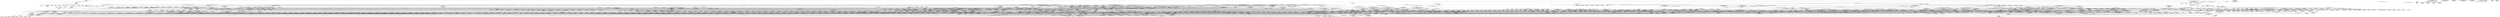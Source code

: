 digraph G {
  "org.jfree.chart$ChartFactory#createXYLineChart(java.lang.String,java.lang.String,java.lang.String,org.jfree.data.xy.XYDataset,org.jfree.chart.plot.PlotOrientation,boolean,boolean,boolean)" [label="org.jfree.chart$ChartFactory#createXYLineChart(java.lang.String,java.lang.String,java.lang.String,org.jfree.data.xy.XYDataset,org.jfree.chart.plot.PlotOrientation,boolean,boolean,boolean)\nP(Fail|Node)=0.00"];
  "org.jfree.chart.plot$XYPlot#XYPlot(org.jfree.data.xy.XYDataset,org.jfree.chart.axis.ValueAxis,org.jfree.chart.axis.ValueAxis,org.jfree.chart.renderer.xy.XYItemRenderer)" [label="org.jfree.chart.plot$XYPlot#XYPlot(org.jfree.data.xy.XYDataset,org.jfree.chart.axis.ValueAxis,org.jfree.chart.axis.ValueAxis,org.jfree.chart.renderer.xy.XYItemRenderer)\nP(Fail|Node)=0.00"];
  "org.jfree.chart$JFreeChart#JFreeChart(java.lang.String,java.awt.Font,org.jfree.chart.plot.Plot,boolean)" [label="org.jfree.chart$JFreeChart#JFreeChart(java.lang.String,java.awt.Font,org.jfree.chart.plot.Plot,boolean)\nP(Fail|Node)=0.00"];
  "org.jfree.chart.axis$ValueAxis#<clinit>()" [label="org.jfree.chart.axis$ValueAxis#<clinit>()\nP(Fail|Node)=0.00"];
  "org.jfree.chart.plot$Plot#<clinit>()" [label="org.jfree.chart.plot$Plot#<clinit>()\nP(Fail|Node)=0.00"];
  "org.jfree.chart$JFreeChart#<clinit>()" [label="org.jfree.chart$JFreeChart#<clinit>()\nP(Fail|Node)=1.00"];
  "org.jfree.chart.axis$NumberAxis#NumberAxis(java.lang.String)" [label="org.jfree.chart.axis$NumberAxis#NumberAxis(java.lang.String)\nP(Fail|Node)=0.00"];
  "org.jfree.chart.axis$NumberAxis#<clinit>()" [label="org.jfree.chart.axis$NumberAxis#<clinit>()\nP(Fail|Node)=0.00"];
  "org.jfree.chart.plot$XYPlot#<clinit>()" [label="org.jfree.chart.plot$XYPlot#<clinit>()\nP(Fail|Node)=0.00"];
  "org.jfree.chart.plot$XYPlot#setOrientation(org.jfree.chart.plot.PlotOrientation)" [label="org.jfree.chart.plot$XYPlot#setOrientation(org.jfree.chart.plot.PlotOrientation)\nP(Fail|Node)=0.00"];
  "org.jfree.chart.axis$Axis#<clinit>()" [label="org.jfree.chart.axis$Axis#<clinit>()\nP(Fail|Node)=0.00"];
  "org.jfree.chart.axis$NumberAxis#setAutoRangeIncludesZero(boolean)" [label="org.jfree.chart.axis$NumberAxis#setAutoRangeIncludesZero(boolean)\nP(Fail|Node)=0.00"];
  "org.jfree.chart.axis$Axis#addChangeListener(org.jfree.chart.event.AxisChangeListener)" [label="org.jfree.chart.axis$Axis#addChangeListener(org.jfree.chart.event.AxisChangeListener)\nP(Fail|Node)=0.00"];
  "org.jfree.chart.plot$Plot#Plot()" [label="org.jfree.chart.plot$Plot#Plot()\nP(Fail|Node)=0.00"];
  "org.jfree.chart.util$ObjectList#ObjectList()" [label="org.jfree.chart.util$ObjectList#ObjectList()\nP(Fail|Node)=0.00"];
  "org.jfree.chart.plot$XYPlot#mapDatasetToRangeAxis(int,int)" [label="org.jfree.chart.plot$XYPlot#mapDatasetToRangeAxis(int,int)\nP(Fail|Node)=0.00"];
  "org.jfree.chart.util$RectangleInsets#<clinit>()" [label="org.jfree.chart.util$RectangleInsets#<clinit>()\nP(Fail|Node)=0.00"];
  "org.jfree.chart.axis$Axis#setPlot(org.jfree.chart.plot.Plot)" [label="org.jfree.chart.axis$Axis#setPlot(org.jfree.chart.plot.Plot)\nP(Fail|Node)=0.00"];
  "org.jfree.chart.util$RectangleInsets#RectangleInsets(double,double,double,double)" [label="org.jfree.chart.util$RectangleInsets#RectangleInsets(double,double,double,double)\nP(Fail|Node)=0.00"];
  "org.jfree.chart.plot$XYPlot#configureRangeAxes()" [label="org.jfree.chart.plot$XYPlot#configureRangeAxes()\nP(Fail|Node)=0.00"];
  "org.jfree.chart.util$ObjectList#set(int,java.lang.Object)" [label="org.jfree.chart.util$ObjectList#set(int,java.lang.Object)\nP(Fail|Node)=0.00"];
  "org.jfree.chart.plot$XYPlot#mapDatasetToDomainAxis(int,int)" [label="org.jfree.chart.plot$XYPlot#mapDatasetToDomainAxis(int,int)\nP(Fail|Node)=0.00"];
  "org.jfree.chart.plot$PlotOrientation#<clinit>()" [label="org.jfree.chart.plot$PlotOrientation#<clinit>()\nP(Fail|Node)=0.00"];
  "org.jfree.chart.plot$XYPlot#configureDomainAxes()" [label="org.jfree.chart.plot$XYPlot#configureDomainAxes()\nP(Fail|Node)=0.00"];
  "org.jfree.chart.plot$CategoryPlot#removeRangeMarker(int,org.jfree.chart.plot.Marker,org.jfree.chart.util.Layer)" [label="org.jfree.chart.plot$CategoryPlot#removeRangeMarker(int,org.jfree.chart.plot.Marker,org.jfree.chart.util.Layer)\nP(Fail|Node)=0.00"];
  "org.jfree.chart.event$PlotChangeEvent#PlotChangeEvent(org.jfree.chart.plot.Plot)" [label="org.jfree.chart.event$PlotChangeEvent#PlotChangeEvent(org.jfree.chart.plot.Plot)\nP(Fail|Node)=0.00"];
  "org.jfree.chart.plot$Plot#notifyListeners(org.jfree.chart.event.PlotChangeEvent)" [label="org.jfree.chart.plot$Plot#notifyListeners(org.jfree.chart.event.PlotChangeEvent)\nP(Fail|Node)=0.00"];
  "org.jfree.chart.event$ChartChangeEvent#ChartChangeEvent(java.lang.Object)" [label="org.jfree.chart.event$ChartChangeEvent#ChartChangeEvent(java.lang.Object)\nP(Fail|Node)=0.00"];
  "org.jfree.chart.plot$Marker#equals(java.lang.Object)" [label="org.jfree.chart.plot$Marker#equals(java.lang.Object)\nP(Fail|Node)=0.00"];
  "org.jfree.chart.util$ObjectUtilities#<clinit>()" [label="org.jfree.chart.util$ObjectUtilities#<clinit>()\nP(Fail|Node)=1.00"];
  "org.jfree.chart.util$ObjectUtilities#equal(java.lang.Object,java.lang.Object)" [label="org.jfree.chart.util$ObjectUtilities#equal(java.lang.Object,java.lang.Object)\nP(Fail|Node)=0.00"];
  "org.jfree.chart.plot$CategoryPlot#drawBackground(java.awt.Graphics2D,java.awt.geom.Rectangle2D)" [label="org.jfree.chart.plot$CategoryPlot#drawBackground(java.awt.Graphics2D,java.awt.geom.Rectangle2D)\nP(Fail|Node)=0.00"];
  "org.jfree.chart.plot$Plot#fillBackground(java.awt.Graphics2D,java.awt.geom.Rectangle2D,org.jfree.chart.plot.PlotOrientation)" [label="org.jfree.chart.plot$Plot#fillBackground(java.awt.Graphics2D,java.awt.geom.Rectangle2D,org.jfree.chart.plot.PlotOrientation)\nP(Fail|Node)=0.00"];
  "org.jfree.chart.plot$Plot#drawBackgroundImage(java.awt.Graphics2D,java.awt.geom.Rectangle2D)" [label="org.jfree.chart.plot$Plot#drawBackgroundImage(java.awt.Graphics2D,java.awt.geom.Rectangle2D)\nP(Fail|Node)=1.00"];
  "org.jfree.chart.ui$ProjectInfo#toString()" [label="org.jfree.chart.ui$ProjectInfo#toString()\nP(Fail|Node)=0.00"];
  "org.jfree.chart.ui$Contributor#getEmail()" [label="org.jfree.chart.ui$Contributor#getEmail()\nP(Fail|Node)=1.00"];
  "org.jfree.chart.ui$BasicProjectInfo#getLibraries()" [label="org.jfree.chart.ui$BasicProjectInfo#getLibraries()\nP(Fail|Node)=1.00"];
  "org.jfree.chart.ui$ProjectInfo#getLicenceText()" [label="org.jfree.chart.ui$ProjectInfo#getLicenceText()\nP(Fail|Node)=1.00"];
  "org.jfree.chart.ui$BasicProjectInfo#getCopyright()" [label="org.jfree.chart.ui$BasicProjectInfo#getCopyright()\nP(Fail|Node)=1.00"];
  "org.jfree.chart.ui$Library#getName()" [label="org.jfree.chart.ui$Library#getName()\nP(Fail|Node)=1.00"];
  "org.jfree.chart.ui$Library#getInfo()" [label="org.jfree.chart.ui$Library#getInfo()\nP(Fail|Node)=1.00"];
  "org.jfree.chart.ui$Library#getVersion()" [label="org.jfree.chart.ui$Library#getVersion()\nP(Fail|Node)=1.00"];
  "org.jfree.chart.ui$Contributor#getName()" [label="org.jfree.chart.ui$Contributor#getName()\nP(Fail|Node)=1.00"];
  "org.jfree.chart.plot$XYPlot#datasetChanged(org.jfree.data.general.DatasetChangeEvent)" [label="org.jfree.chart.plot$XYPlot#datasetChanged(org.jfree.data.general.DatasetChangeEvent)\nP(Fail|Node)=0.00"];
  "org.jfree.chart.plot$Plot#datasetChanged(org.jfree.data.general.DatasetChangeEvent)" [label="org.jfree.chart.plot$Plot#datasetChanged(org.jfree.data.general.DatasetChangeEvent)\nP(Fail|Node)=0.00"];
  "org.jfree.chart.plot$PolarPlot#datasetChanged(org.jfree.data.general.DatasetChangeEvent)" [label="org.jfree.chart.plot$PolarPlot#datasetChanged(org.jfree.data.general.DatasetChangeEvent)\nP(Fail|Node)=0.00"];
  "org.jfree.chart.event$ChartChangeEvent#setType(org.jfree.chart.event.ChartChangeEventType)" [label="org.jfree.chart.event$ChartChangeEvent#setType(org.jfree.chart.event.ChartChangeEventType)\nP(Fail|Node)=1.00"];
  "org.jfree.chart.plot$Plot#getParent()" [label="org.jfree.chart.plot$Plot#getParent()\nP(Fail|Node)=1.00"];
  "org.jfree.chart.event$ChartChangeEventType#<clinit>()" [label="org.jfree.chart.event$ChartChangeEventType#<clinit>()\nP(Fail|Node)=0.00"];
  "org.jfree.chart.plot$CategoryPlot#datasetChanged(org.jfree.data.general.DatasetChangeEvent)" [label="org.jfree.chart.plot$CategoryPlot#datasetChanged(org.jfree.data.general.DatasetChangeEvent)\nP(Fail|Node)=0.00"];
  "org.jfree.chart$JFreeChart#clone()" [label="org.jfree.chart$JFreeChart#clone()\nP(Fail|Node)=0.00"];
  "org.jfree.chart.title$TextTitle#clone()" [label="org.jfree.chart.title$TextTitle#clone()\nP(Fail|Node)=0.00"];
  "org.jfree.chart$JFreeChart#getSubtitleCount()" [label="org.jfree.chart$JFreeChart#getSubtitleCount()\nP(Fail|Node)=1.00"];
  "org.jfree.chart.plot$Plot#clone()" [label="org.jfree.chart.plot$Plot#clone()\nP(Fail|Node)=0.00"];
  "org.jfree.chart.title$Title#clone()" [label="org.jfree.chart.title$Title#clone()\nP(Fail|Node)=0.00"];
  "org.jfree.chart.plot$PolarPlot#clone()" [label="org.jfree.chart.plot$PolarPlot#clone()\nP(Fail|Node)=0.00"];
  "org.jfree.chart.title$Title#addChangeListener(org.jfree.chart.event.TitleChangeListener)" [label="org.jfree.chart.title$Title#addChangeListener(org.jfree.chart.event.TitleChangeListener)\nP(Fail|Node)=0.00"];
  "org.jfree.chart.plot$XYPlot#clone()" [label="org.jfree.chart.plot$XYPlot#clone()\nP(Fail|Node)=0.00"];
  "org.jfree.chart.plot$PiePlot#clone()" [label="org.jfree.chart.plot$PiePlot#clone()\nP(Fail|Node)=0.00"];
  "org.jfree.chart.plot$CategoryPlot#clone()" [label="org.jfree.chart.plot$CategoryPlot#clone()\nP(Fail|Node)=0.00"];
  "org.jfree.chart.plot$Plot#addChangeListener(org.jfree.chart.event.PlotChangeListener)" [label="org.jfree.chart.plot$Plot#addChangeListener(org.jfree.chart.event.PlotChangeListener)\nP(Fail|Node)=0.00"];
  "org.jfree.chart$JFreeChart#getSubtitle(int)" [label="org.jfree.chart$JFreeChart#getSubtitle(int)\nP(Fail|Node)=0.00"];
  "org.jfree.chart.title$Title#Title(org.jfree.chart.util.RectangleEdge,org.jfree.chart.util.HorizontalAlignment,org.jfree.chart.util.VerticalAlignment)" [label="org.jfree.chart.title$Title#Title(org.jfree.chart.util.RectangleEdge,org.jfree.chart.util.HorizontalAlignment,org.jfree.chart.util.VerticalAlignment)\nP(Fail|Node)=0.00"];
  "org.jfree.chart.title$Title#<clinit>()" [label="org.jfree.chart.title$Title#<clinit>()\nP(Fail|Node)=0.00"];
  "org.jfree.chart.title$Title#Title(org.jfree.chart.util.RectangleEdge,org.jfree.chart.util.HorizontalAlignment,org.jfree.chart.util.VerticalAlignment,org.jfree.chart.util.RectangleInsets)" [label="org.jfree.chart.title$Title#Title(org.jfree.chart.util.RectangleEdge,org.jfree.chart.util.HorizontalAlignment,org.jfree.chart.util.VerticalAlignment,org.jfree.chart.util.RectangleInsets)\nP(Fail|Node)=0.00"];
  "org.jfree.chart.util$RectangleEdge#<clinit>()" [label="org.jfree.chart.util$RectangleEdge#<clinit>()\nP(Fail|Node)=0.00"];
  "org.jfree.chart.util$VerticalAlignment#<clinit>()" [label="org.jfree.chart.util$VerticalAlignment#<clinit>()\nP(Fail|Node)=0.00"];
  "org.jfree.chart.util$HorizontalAlignment#<clinit>()" [label="org.jfree.chart.util$HorizontalAlignment#<clinit>()\nP(Fail|Node)=0.00"];
  "org.jfree.chart.axis$DateAxis#configure()" [label="org.jfree.chart.axis$DateAxis#configure()\nP(Fail|Node)=0.00"];
  "org.jfree.chart.axis$NumberAxis#configure()" [label="org.jfree.chart.axis$NumberAxis#configure()\nP(Fail|Node)=0.00"];
  "org.jfree.chart$ChartFactory#createAreaChart(java.lang.String,java.lang.String,java.lang.String,org.jfree.data.category.CategoryDataset,org.jfree.chart.plot.PlotOrientation,boolean,boolean,boolean)" [label="org.jfree.chart$ChartFactory#createAreaChart(java.lang.String,java.lang.String,java.lang.String,org.jfree.data.category.CategoryDataset,org.jfree.chart.plot.PlotOrientation,boolean,boolean,boolean)\nP(Fail|Node)=0.00"];
  "org.jfree.chart.plot$CategoryPlot#<clinit>()" [label="org.jfree.chart.plot$CategoryPlot#<clinit>()\nP(Fail|Node)=0.00"];
  "org.jfree.chart.plot$CategoryPlot#setOrientation(org.jfree.chart.plot.PlotOrientation)" [label="org.jfree.chart.plot$CategoryPlot#setOrientation(org.jfree.chart.plot.PlotOrientation)\nP(Fail|Node)=0.00"];
  "org.jfree.chart.plot$CategoryPlot#CategoryPlot(org.jfree.data.category.CategoryDataset,org.jfree.chart.axis.CategoryAxis,org.jfree.chart.axis.ValueAxis,org.jfree.chart.renderer.category.CategoryItemRenderer)" [label="org.jfree.chart.plot$CategoryPlot#CategoryPlot(org.jfree.data.category.CategoryDataset,org.jfree.chart.axis.CategoryAxis,org.jfree.chart.axis.ValueAxis,org.jfree.chart.renderer.category.CategoryItemRenderer)\nP(Fail|Node)=0.00"];
  "org.jfree.chart.axis$CategoryAxis#CategoryAxis(java.lang.String)" [label="org.jfree.chart.axis$CategoryAxis#CategoryAxis(java.lang.String)\nP(Fail|Node)=0.00"];
  "org.jfree.chart.axis$CategoryAxis#setCategoryMargin(double)" [label="org.jfree.chart.axis$CategoryAxis#setCategoryMargin(double)\nP(Fail|Node)=0.00"];
  "org.jfree.chart$ChartFactory#createWaterfallChart(java.lang.String,java.lang.String,java.lang.String,org.jfree.data.category.CategoryDataset,org.jfree.chart.plot.PlotOrientation,boolean,boolean,boolean)" [label="org.jfree.chart$ChartFactory#createWaterfallChart(java.lang.String,java.lang.String,java.lang.String,org.jfree.data.category.CategoryDataset,org.jfree.chart.plot.PlotOrientation,boolean,boolean,boolean)\nP(Fail|Node)=0.00"];
  "org.jfree.chart.plot$ValueMarker#ValueMarker(double)" [label="org.jfree.chart.plot$ValueMarker#ValueMarker(double)\nP(Fail|Node)=0.00"];
  "org.jfree.chart.plot$CategoryPlot#addRangeMarker(org.jfree.chart.plot.Marker,org.jfree.chart.util.Layer)" [label="org.jfree.chart.plot$CategoryPlot#addRangeMarker(org.jfree.chart.plot.Marker,org.jfree.chart.util.Layer)\nP(Fail|Node)=0.00"];
  "org.jfree.chart.plot$Marker#setPaint(java.awt.Paint)" [label="org.jfree.chart.plot$Marker#setPaint(java.awt.Paint)\nP(Fail|Node)=0.00"];
  "org.jfree.chart.text$TextAnchor#<clinit>()" [label="org.jfree.chart.text$TextAnchor#<clinit>()\nP(Fail|Node)=0.00"];
  "org.jfree.chart.plot$CategoryPlot#clearRangeMarkers()" [label="org.jfree.chart.plot$CategoryPlot#clearRangeMarkers()\nP(Fail|Node)=0.00"];
  "org.jfree.chart.plot$PieLabelDistributor#distributeLabels(double,double)" [label="org.jfree.chart.plot$PieLabelDistributor#distributeLabels(double,double)\nP(Fail|Node)=0.00"];
  "org.jfree.chart.plot$PieLabelDistributor#adjustUpwards(double,double)" [label="org.jfree.chart.plot$PieLabelDistributor#adjustUpwards(double,double)\nP(Fail|Node)=0.00"];
  "org.jfree.chart.plot$PieLabelDistributor#adjustDownwards(double,double)" [label="org.jfree.chart.plot$PieLabelDistributor#adjustDownwards(double,double)\nP(Fail|Node)=0.00"];
  "org.jfree.chart.plot$PieLabelDistributor#sort()" [label="org.jfree.chart.plot$PieLabelDistributor#sort()\nP(Fail|Node)=1.00"];
  "org.jfree.chart.plot$PieLabelDistributor#isOverlap()" [label="org.jfree.chart.plot$PieLabelDistributor#isOverlap()\nP(Fail|Node)=0.00"];
  "org.jfree.chart.plot$PieLabelDistributor#adjustInwards()" [label="org.jfree.chart.plot$PieLabelDistributor#adjustInwards()\nP(Fail|Node)=0.00"];
  "org.jfree.chart.plot$PieLabelDistributor#spreadEvenly(double,double)" [label="org.jfree.chart.plot$PieLabelDistributor#spreadEvenly(double,double)\nP(Fail|Node)=0.00"];
  "org.jfree.chart.plot$AbstractPieLabelDistributor#getPieLabelRecord(int)" [label="org.jfree.chart.plot$AbstractPieLabelDistributor#getPieLabelRecord(int)\nP(Fail|Node)=1.00"];
  "org.jfree.chart.plot$PolarPlot#draw(java.awt.Graphics2D,java.awt.geom.Rectangle2D,java.awt.geom.Point2D,org.jfree.chart.plot.PlotState,org.jfree.chart.plot.PlotRenderingInfo)" [label="org.jfree.chart.plot$PolarPlot#draw(java.awt.Graphics2D,java.awt.geom.Rectangle2D,java.awt.geom.Point2D,org.jfree.chart.plot.PlotState,org.jfree.chart.plot.PlotRenderingInfo)\nP(Fail|Node)=0.00"];
  "org.jfree.chart.plot$PolarPlot#drawGridlines(java.awt.Graphics2D,java.awt.geom.Rectangle2D,java.util.List,java.util.List)" [label="org.jfree.chart.plot$PolarPlot#drawGridlines(java.awt.Graphics2D,java.awt.geom.Rectangle2D,java.util.List,java.util.List)\nP(Fail|Node)=0.00"];
  "org.jfree.chart.plot$Plot#getInsets()" [label="org.jfree.chart.plot$Plot#getInsets()\nP(Fail|Node)=1.00"];
  "org.jfree.chart.plot$Plot#drawOutline(java.awt.Graphics2D,java.awt.geom.Rectangle2D)" [label="org.jfree.chart.plot$Plot#drawOutline(java.awt.Graphics2D,java.awt.geom.Rectangle2D)\nP(Fail|Node)=1.00"];
  "org.jfree.chart.plot$PolarPlot#refreshAngleTicks()" [label="org.jfree.chart.plot$PolarPlot#refreshAngleTicks()\nP(Fail|Node)=0.00"];
  "org.jfree.chart.plot$Plot#getForegroundAlpha()" [label="org.jfree.chart.plot$Plot#getForegroundAlpha()\nP(Fail|Node)=1.00"];
  "org.jfree.chart.util$RectangleInsets#trim(java.awt.geom.Rectangle2D)" [label="org.jfree.chart.util$RectangleInsets#trim(java.awt.geom.Rectangle2D)\nP(Fail|Node)=0.00"];
  "org.jfree.chart.plot$PolarPlot#drawAxis(java.awt.Graphics2D,java.awt.geom.Rectangle2D,java.awt.geom.Rectangle2D)" [label="org.jfree.chart.plot$PolarPlot#drawAxis(java.awt.Graphics2D,java.awt.geom.Rectangle2D,java.awt.geom.Rectangle2D)\nP(Fail|Node)=0.00"];
  "org.jfree.chart.plot$Plot#drawBackground(java.awt.Graphics2D,java.awt.geom.Rectangle2D)" [label="org.jfree.chart.plot$Plot#drawBackground(java.awt.Graphics2D,java.awt.geom.Rectangle2D)\nP(Fail|Node)=0.00"];
  "org.jfree.chart.plot$PolarPlot#render(java.awt.Graphics2D,java.awt.geom.Rectangle2D,org.jfree.chart.plot.PlotRenderingInfo)" [label="org.jfree.chart.plot$PolarPlot#render(java.awt.Graphics2D,java.awt.geom.Rectangle2D,org.jfree.chart.plot.PlotRenderingInfo)\nP(Fail|Node)=0.00"];
  "org.jfree.chart.plot$PolarPlot#drawCornerTextItems(java.awt.Graphics2D,java.awt.geom.Rectangle2D)" [label="org.jfree.chart.plot$PolarPlot#drawCornerTextItems(java.awt.Graphics2D,java.awt.geom.Rectangle2D)\nP(Fail|Node)=0.00"];
  "org.jfree.chart.plot$PolarPlot#getRadiusGridlineStroke()" [label="org.jfree.chart.plot$PolarPlot#getRadiusGridlineStroke()\nP(Fail|Node)=1.00"];
  "org.jfree.chart.plot$PolarPlot#getAngleGridlineStroke()" [label="org.jfree.chart.plot$PolarPlot#getAngleGridlineStroke()\nP(Fail|Node)=1.00"];
  "org.jfree.chart.plot$PolarPlot#isRadiusGridlinesVisible()" [label="org.jfree.chart.plot$PolarPlot#isRadiusGridlinesVisible()\nP(Fail|Node)=1.00"];
  "org.jfree.chart.plot$PolarPlot#getAngleGridlinePaint()" [label="org.jfree.chart.plot$PolarPlot#getAngleGridlinePaint()\nP(Fail|Node)=1.00"];
  "org.jfree.chart.plot$PolarPlot#getRadiusGridlinePaint()" [label="org.jfree.chart.plot$PolarPlot#getRadiusGridlinePaint()\nP(Fail|Node)=1.00"];
  "org.jfree.chart.plot$PolarPlot#isAngleGridlinesVisible()" [label="org.jfree.chart.plot$PolarPlot#isAngleGridlinesVisible()\nP(Fail|Node)=1.00"];
  "org.jfree.chart.event$ChartChangeEventType#ChartChangeEventType(java.lang.String)" [label="org.jfree.chart.event$ChartChangeEventType#ChartChangeEventType(java.lang.String)\nP(Fail|Node)=1.00"];
  "org.jfree.chart.block$BlockContainer#add(org.jfree.chart.block.Block,java.lang.Object)" [label="org.jfree.chart.block$BlockContainer#add(org.jfree.chart.block.Block,java.lang.Object)\nP(Fail|Node)=0.00"];
  "org.jfree.chart.block$ColumnArrangement#add(org.jfree.chart.block.Block,java.lang.Object)" [label="org.jfree.chart.block$ColumnArrangement#add(org.jfree.chart.block.Block,java.lang.Object)\nP(Fail|Node)=1.00"];
  "org.jfree.chart.block$FlowArrangement#add(org.jfree.chart.block.Block,java.lang.Object)" [label="org.jfree.chart.block$FlowArrangement#add(org.jfree.chart.block.Block,java.lang.Object)\nP(Fail|Node)=1.00"];
  "org.jfree.chart$ChartFactory#createXYStepAreaChart(java.lang.String,java.lang.String,java.lang.String,org.jfree.data.xy.XYDataset,org.jfree.chart.plot.PlotOrientation,boolean,boolean,boolean)" [label="org.jfree.chart$ChartFactory#createXYStepAreaChart(java.lang.String,java.lang.String,java.lang.String,org.jfree.data.xy.XYDataset,org.jfree.chart.plot.PlotOrientation,boolean,boolean,boolean)\nP(Fail|Node)=0.00"];
  "org.jfree.chart.plot$XYPlot#setRangeCrosshairVisible(boolean)" [label="org.jfree.chart.plot$XYPlot#setRangeCrosshairVisible(boolean)\nP(Fail|Node)=0.00"];
  "org.jfree.chart.plot$XYPlot#setRenderer(org.jfree.chart.renderer.xy.XYItemRenderer)" [label="org.jfree.chart.plot$XYPlot#setRenderer(org.jfree.chart.renderer.xy.XYItemRenderer)\nP(Fail|Node)=0.00"];
  "org.jfree.chart.plot$XYPlot#setDomainCrosshairVisible(boolean)" [label="org.jfree.chart.plot$XYPlot#setDomainCrosshairVisible(boolean)\nP(Fail|Node)=0.00"];
  "org.jfree.chart.plot$PiePlot#setLabelPadding(org.jfree.chart.util.RectangleInsets)" [label="org.jfree.chart.plot$PiePlot#setLabelPadding(org.jfree.chart.util.RectangleInsets)\nP(Fail|Node)=0.00"];
  "org.jfree.chart$JFreeChart#plotChanged(org.jfree.chart.event.PlotChangeEvent)" [label="org.jfree.chart$JFreeChart#plotChanged(org.jfree.chart.event.PlotChangeEvent)\nP(Fail|Node)=0.00"];
  "org.jfree.chart.plot$PiePlot3D#draw(java.awt.Graphics2D,java.awt.geom.Rectangle2D,java.awt.geom.Point2D,org.jfree.chart.plot.PlotState,org.jfree.chart.plot.PlotRenderingInfo)" [label="org.jfree.chart.plot$PiePlot3D#draw(java.awt.Graphics2D,java.awt.geom.Rectangle2D,java.awt.geom.Point2D,org.jfree.chart.plot.PlotState,org.jfree.chart.plot.PlotRenderingInfo)\nP(Fail|Node)=0.00"];
  "org.jfree.chart.plot$PiePlot#getSimpleLabels()" [label="org.jfree.chart.plot$PiePlot#getSimpleLabels()\nP(Fail|Node)=1.00"];
  "org.jfree.chart.plot$PiePlot#lookupSectionOutlineStroke(java.lang.Comparable)" [label="org.jfree.chart.plot$PiePlot#lookupSectionOutlineStroke(java.lang.Comparable)\nP(Fail|Node)=0.00"];
  "org.jfree.chart.plot$PiePlot#getDataset()" [label="org.jfree.chart.plot$PiePlot#getDataset()\nP(Fail|Node)=1.00"];
  "org.jfree.data.general$DatasetUtilities#calculatePieDatasetTotal(org.jfree.data.general.PieDataset)" [label="org.jfree.data.general$DatasetUtilities#calculatePieDatasetTotal(org.jfree.data.general.PieDataset)\nP(Fail|Node)=1.00"];
  "org.jfree.chart.plot$PiePlotState#setPieCenterY(double)" [label="org.jfree.chart.plot$PiePlotState#setPieCenterY(double)\nP(Fail|Node)=1.00"];
  "org.jfree.chart.plot$PiePlot#getSectionKey(int)" [label="org.jfree.chart.plot$PiePlot#getSectionKey(int)\nP(Fail|Node)=1.00"];
  "org.jfree.chart.plot$PiePlot#getPieIndex()" [label="org.jfree.chart.plot$PiePlot#getPieIndex()\nP(Fail|Node)=1.00"];
  "org.jfree.chart.plot$PiePlot#getMaximumExplodePercent()" [label="org.jfree.chart.plot$PiePlot#getMaximumExplodePercent()\nP(Fail|Node)=1.00"];
  "org.jfree.chart.plot$PiePlot3D#drawSide(java.awt.Graphics2D,java.awt.geom.Rectangle2D,java.awt.geom.Arc2D,java.awt.geom.Area,java.awt.geom.Area,java.awt.Paint,java.awt.Paint,java.awt.Stroke,boolean,boolean)" [label="org.jfree.chart.plot$PiePlot3D#drawSide(java.awt.Graphics2D,java.awt.geom.Rectangle2D,java.awt.geom.Arc2D,java.awt.geom.Area,java.awt.geom.Area,java.awt.Paint,java.awt.Paint,java.awt.Stroke,boolean,boolean)\nP(Fail|Node)=0.00"];
  "org.jfree.chart.plot$PiePlot#lookupSectionPaint(java.lang.Comparable)" [label="org.jfree.chart.plot$PiePlot#lookupSectionPaint(java.lang.Comparable)\nP(Fail|Node)=0.00"];
  "org.jfree.chart.plot$PiePlot#getDirection()" [label="org.jfree.chart.plot$PiePlot#getDirection()\nP(Fail|Node)=1.00"];
  "org.jfree.chart.plot$PiePlot#lookupSectionPaint(java.lang.Comparable,boolean)" [label="org.jfree.chart.plot$PiePlot#lookupSectionPaint(java.lang.Comparable,boolean)\nP(Fail|Node)=0.00"];
  "org.jfree.chart.plot$PiePlot#getLabelLinkMargin()" [label="org.jfree.chart.plot$PiePlot#getLabelLinkMargin()\nP(Fail|Node)=1.00"];
  "org.jfree.chart.plot$PiePlotState#setPieArea(java.awt.geom.Rectangle2D)" [label="org.jfree.chart.plot$PiePlotState#setPieArea(java.awt.geom.Rectangle2D)\nP(Fail|Node)=1.00"];
  "org.jfree.chart.plot$PiePlotState#setPieWRadius(double)" [label="org.jfree.chart.plot$PiePlotState#setPieWRadius(double)\nP(Fail|Node)=1.00"];
  "org.jfree.chart.plot$PiePlot#getStartAngle()" [label="org.jfree.chart.plot$PiePlot#getStartAngle()\nP(Fail|Node)=1.00"];
  "org.jfree.chart.plot$PiePlot#getURLGenerator()" [label="org.jfree.chart.plot$PiePlot#getURLGenerator()\nP(Fail|Node)=1.00"];
  "org.jfree.chart.plot$PiePlot#getLabelGenerator()" [label="org.jfree.chart.plot$PiePlot#getLabelGenerator()\nP(Fail|Node)=1.00"];
  "org.jfree.chart.plot$PiePlot#lookupSectionOutlinePaint(java.lang.Comparable)" [label="org.jfree.chart.plot$PiePlot#lookupSectionOutlinePaint(java.lang.Comparable)\nP(Fail|Node)=0.00"];
  "org.jfree.data.general$DatasetUtilities#isEmptyOrNull(org.jfree.data.general.PieDataset)" [label="org.jfree.data.general$DatasetUtilities#isEmptyOrNull(org.jfree.data.general.PieDataset)\nP(Fail|Node)=1.00"];
  "org.jfree.chart.plot$PiePlotState#setPieCenterX(double)" [label="org.jfree.chart.plot$PiePlotState#setPieCenterX(double)\nP(Fail|Node)=1.00"];
  "org.jfree.chart.plot$PiePlot#getInteriorGap()" [label="org.jfree.chart.plot$PiePlot#getInteriorGap()\nP(Fail|Node)=1.00"];
  "org.jfree.chart.plot$Plot#drawNoDataMessage(java.awt.Graphics2D,java.awt.geom.Rectangle2D)" [label="org.jfree.chart.plot$Plot#drawNoDataMessage(java.awt.Graphics2D,java.awt.geom.Rectangle2D)\nP(Fail|Node)=0.00"];
  "org.jfree.chart.util$Rotation#getFactor()" [label="org.jfree.chart.util$Rotation#getFactor()\nP(Fail|Node)=1.00"];
  "org.jfree.chart.plot$PiePlotState#setLinkArea(java.awt.geom.Rectangle2D)" [label="org.jfree.chart.plot$PiePlotState#setLinkArea(java.awt.geom.Rectangle2D)\nP(Fail|Node)=1.00"];
  "org.jfree.chart.plot$PiePlotState#setPieHRadius(double)" [label="org.jfree.chart.plot$PiePlotState#setPieHRadius(double)\nP(Fail|Node)=1.00"];
  "org.jfree.chart.plot$PiePlot#getLabelGap()" [label="org.jfree.chart.plot$PiePlot#getLabelGap()\nP(Fail|Node)=1.00"];
  "org.jfree.chart.plot$PiePlot#initialise(java.awt.Graphics2D,java.awt.geom.Rectangle2D,org.jfree.chart.plot.PiePlot,java.lang.Integer,org.jfree.chart.plot.PlotRenderingInfo)" [label="org.jfree.chart.plot$PiePlot#initialise(java.awt.Graphics2D,java.awt.geom.Rectangle2D,org.jfree.chart.plot.PiePlot,java.lang.Integer,org.jfree.chart.plot.PlotRenderingInfo)\nP(Fail|Node)=0.00"];
  "org.jfree.chart.plot$PiePlot#getMinimumArcAngleToDraw()" [label="org.jfree.chart.plot$PiePlot#getMinimumArcAngleToDraw()\nP(Fail|Node)=1.00"];
  "org.jfree.chart.plot$PiePlot#drawLabels(java.awt.Graphics2D,java.util.List,double,java.awt.geom.Rectangle2D,java.awt.geom.Rectangle2D,org.jfree.chart.plot.PiePlotState)" [label="org.jfree.chart.plot$PiePlot#drawLabels(java.awt.Graphics2D,java.util.List,double,java.awt.geom.Rectangle2D,java.awt.geom.Rectangle2D,org.jfree.chart.plot.PiePlotState)\nP(Fail|Node)=0.00"];
  "org.jfree.chart.entity$PieSectionEntity#PieSectionEntity(java.awt.Shape,org.jfree.data.general.PieDataset,int,int,java.lang.Comparable,java.lang.String,java.lang.String)" [label="org.jfree.chart.entity$PieSectionEntity#PieSectionEntity(java.awt.Shape,org.jfree.data.general.PieDataset,int,int,java.lang.Comparable,java.lang.String,java.lang.String)\nP(Fail|Node)=0.00"];
  "org.jfree.chart.plot$PiePlot#getMaximumLabelWidth()" [label="org.jfree.chart.plot$PiePlot#getMaximumLabelWidth()\nP(Fail|Node)=1.00"];
  "org.jfree.chart.plot$PiePlot#drawSimpleLabels(java.awt.Graphics2D,java.util.List,double,java.awt.geom.Rectangle2D,java.awt.geom.Rectangle2D,org.jfree.chart.plot.PiePlotState)" [label="org.jfree.chart.plot$PiePlot#drawSimpleLabels(java.awt.Graphics2D,java.util.List,double,java.awt.geom.Rectangle2D,java.awt.geom.Rectangle2D,org.jfree.chart.plot.PiePlotState)\nP(Fail|Node)=0.00"];
  "org.jfree.chart.plot$PiePlotState#setExplodedPieArea(java.awt.geom.Rectangle2D)" [label="org.jfree.chart.plot$PiePlotState#setExplodedPieArea(java.awt.geom.Rectangle2D)\nP(Fail|Node)=1.00"];
  "org.jfree.chart.plot$PiePlot#getToolTipGenerator()" [label="org.jfree.chart.plot$PiePlot#getToolTipGenerator()\nP(Fail|Node)=1.00"];
  "org.jfree.chart.plot$PiePlot#isCircular()" [label="org.jfree.chart.plot$PiePlot#isCircular()\nP(Fail|Node)=1.00"];
  "org.jfree.chart.util$RectangleInsets#calculateRightInset(double)" [label="org.jfree.chart.util$RectangleInsets#calculateRightInset(double)\nP(Fail|Node)=0.00"];
  "org.jfree.chart.util$RectangleInsets#calculateBottomInset(double)" [label="org.jfree.chart.util$RectangleInsets#calculateBottomInset(double)\nP(Fail|Node)=0.00"];
  "org.jfree.chart.util$RectangleInsets#calculateTopInset(double)" [label="org.jfree.chart.util$RectangleInsets#calculateTopInset(double)\nP(Fail|Node)=0.00"];
  "org.jfree.chart.util$RectangleInsets#calculateLeftInset(double)" [label="org.jfree.chart.util$RectangleInsets#calculateLeftInset(double)\nP(Fail|Node)=0.00"];
  "org.jfree.chart.plot$XYPlot#setDomainGridlineStroke(java.awt.Stroke)" [label="org.jfree.chart.plot$XYPlot#setDomainGridlineStroke(java.awt.Stroke)\nP(Fail|Node)=0.00"];
  "org.jfree.chart.axis$ValueAxis#setAutoRange(boolean)" [label="org.jfree.chart.axis$ValueAxis#setAutoRange(boolean)\nP(Fail|Node)=0.00"];
  "org.jfree.chart.axis$ValueAxis#setAutoRange(boolean,boolean)" [label="org.jfree.chart.axis$ValueAxis#setAutoRange(boolean,boolean)\nP(Fail|Node)=0.00"];
  "org.jfree.chart.axis$NumberAxis#autoAdjustRange()" [label="org.jfree.chart.axis$NumberAxis#autoAdjustRange()\nP(Fail|Node)=0.00"];
  "org.jfree.chart.axis$Axis#notifyListeners(org.jfree.chart.event.AxisChangeEvent)" [label="org.jfree.chart.axis$Axis#notifyListeners(org.jfree.chart.event.AxisChangeEvent)\nP(Fail|Node)=0.00"];
  "org.jfree.chart.axis$DateAxis#autoAdjustRange()" [label="org.jfree.chart.axis$DateAxis#autoAdjustRange()\nP(Fail|Node)=0.00"];
  "org.jfree.chart.plot$XYPlot#setDomainZeroBaselineVisible(boolean)" [label="org.jfree.chart.plot$XYPlot#setDomainZeroBaselineVisible(boolean)\nP(Fail|Node)=0.00"];
  "org.jfree.chart.util$ObjectUtilities#clone(java.lang.Object)" [label="org.jfree.chart.util$ObjectUtilities#clone(java.lang.Object)\nP(Fail|Node)=0.00"];
  "org.jfree.chart.block$AbstractBlock#trimToContentHeight(org.jfree.data.Range)" [label="org.jfree.chart.block$AbstractBlock#trimToContentHeight(org.jfree.data.Range)\nP(Fail|Node)=0.00"];
  "org.jfree.data$Range#getUpperBound()" [label="org.jfree.data$Range#getUpperBound()\nP(Fail|Node)=1.00"];
  "org.jfree.chart.block$AbstractBlock#trimToContentHeight(double)" [label="org.jfree.chart.block$AbstractBlock#trimToContentHeight(double)\nP(Fail|Node)=0.00"];
  "org.jfree.data$Range#getLowerBound()" [label="org.jfree.data$Range#getLowerBound()\nP(Fail|Node)=1.00"];
  "org.jfree.data$Range#Range(double,double)" [label="org.jfree.data$Range#Range(double,double)\nP(Fail|Node)=1.00"];
  "org.jfree.chart.axis$ValueAxis#drawTickMarksAndLabels(java.awt.Graphics2D,double,java.awt.geom.Rectangle2D,java.awt.geom.Rectangle2D,org.jfree.chart.util.RectangleEdge,org.jfree.chart.plot.PlotRenderingInfo)" [label="org.jfree.chart.axis$ValueAxis#drawTickMarksAndLabels(java.awt.Graphics2D,double,java.awt.geom.Rectangle2D,java.awt.geom.Rectangle2D,org.jfree.chart.util.RectangleEdge,org.jfree.chart.plot.PlotRenderingInfo)\nP(Fail|Node)=0.00"];
  "org.jfree.chart.axis$Axis#getTickMarkInsideLength()" [label="org.jfree.chart.axis$Axis#getTickMarkInsideLength()\nP(Fail|Node)=1.00"];
  "org.jfree.chart.text$TextUtilities#drawRotatedString(java.lang.String,java.awt.Graphics2D,float,float,org.jfree.chart.text.TextAnchor,double,org.jfree.chart.text.TextAnchor)" [label="org.jfree.chart.text$TextUtilities#drawRotatedString(java.lang.String,java.awt.Graphics2D,float,float,org.jfree.chart.text.TextAnchor,double,org.jfree.chart.text.TextAnchor)\nP(Fail|Node)=0.00"];
  "org.jfree.chart.axis$NumberAxis#refreshTicks(java.awt.Graphics2D,org.jfree.chart.axis.AxisState,java.awt.geom.Rectangle2D,org.jfree.chart.util.RectangleEdge)" [label="org.jfree.chart.axis$NumberAxis#refreshTicks(java.awt.Graphics2D,org.jfree.chart.axis.AxisState,java.awt.geom.Rectangle2D,org.jfree.chart.util.RectangleEdge)\nP(Fail|Node)=0.00"];
  "org.jfree.chart.axis$DateAxis#valueToJava2D(double,java.awt.geom.Rectangle2D,org.jfree.chart.util.RectangleEdge)" [label="org.jfree.chart.axis$DateAxis#valueToJava2D(double,java.awt.geom.Rectangle2D,org.jfree.chart.util.RectangleEdge)\nP(Fail|Node)=0.00"];
  "org.jfree.chart.axis$ValueAxis#calculateAnchorPoint(org.jfree.chart.axis.ValueTick,double,java.awt.geom.Rectangle2D,org.jfree.chart.util.RectangleEdge)" [label="org.jfree.chart.axis$ValueAxis#calculateAnchorPoint(org.jfree.chart.axis.ValueTick,double,java.awt.geom.Rectangle2D,org.jfree.chart.util.RectangleEdge)\nP(Fail|Node)=0.00"];
  "org.jfree.chart.axis$Axis#getTickMarkStroke()" [label="org.jfree.chart.axis$Axis#getTickMarkStroke()\nP(Fail|Node)=1.00"];
  "org.jfree.chart.axis$Axis#isTickMarksVisible()" [label="org.jfree.chart.axis$Axis#isTickMarksVisible()\nP(Fail|Node)=1.00"];
  "org.jfree.chart.axis$NumberAxis#valueToJava2D(double,java.awt.geom.Rectangle2D,org.jfree.chart.util.RectangleEdge)" [label="org.jfree.chart.axis$NumberAxis#valueToJava2D(double,java.awt.geom.Rectangle2D,org.jfree.chart.util.RectangleEdge)\nP(Fail|Node)=0.00"];
  "org.jfree.chart.axis$ValueAxis#findMaximumTickLabelWidth(java.util.List,java.awt.Graphics2D,java.awt.geom.Rectangle2D,boolean)" [label="org.jfree.chart.axis$ValueAxis#findMaximumTickLabelWidth(java.util.List,java.awt.Graphics2D,java.awt.geom.Rectangle2D,boolean)\nP(Fail|Node)=0.00"];
  "org.jfree.chart.axis$ValueAxis#isVerticalTickLabels()" [label="org.jfree.chart.axis$ValueAxis#isVerticalTickLabels()\nP(Fail|Node)=1.00"];
  "org.jfree.chart.axis$ValueAxis#findMaximumTickLabelHeight(java.util.List,java.awt.Graphics2D,java.awt.geom.Rectangle2D,boolean)" [label="org.jfree.chart.axis$ValueAxis#findMaximumTickLabelHeight(java.util.List,java.awt.Graphics2D,java.awt.geom.Rectangle2D,boolean)\nP(Fail|Node)=0.00"];
  "org.jfree.chart.axis$Axis#isAxisLineVisible()" [label="org.jfree.chart.axis$Axis#isAxisLineVisible()\nP(Fail|Node)=1.00"];
  "org.jfree.chart.axis$Axis#isTickLabelsVisible()" [label="org.jfree.chart.axis$Axis#isTickLabelsVisible()\nP(Fail|Node)=1.00"];
  "org.jfree.chart.text$TextUtilities#<clinit>()" [label="org.jfree.chart.text$TextUtilities#<clinit>()\nP(Fail|Node)=0.00"];
  "org.jfree.chart.axis$ValueAxis#drawAxisLine(java.awt.Graphics2D,double,java.awt.geom.Rectangle2D,org.jfree.chart.util.RectangleEdge)" [label="org.jfree.chart.axis$ValueAxis#drawAxisLine(java.awt.Graphics2D,double,java.awt.geom.Rectangle2D,org.jfree.chart.util.RectangleEdge)\nP(Fail|Node)=0.00"];
  "org.jfree.chart.axis$Axis#getTickMarkOutsideLength()" [label="org.jfree.chart.axis$Axis#getTickMarkOutsideLength()\nP(Fail|Node)=1.00"];
  "org.jfree.chart.axis$Axis#getTickMarkPaint()" [label="org.jfree.chart.axis$Axis#getTickMarkPaint()\nP(Fail|Node)=1.00"];
  "org.jfree.chart.axis$DateAxis#refreshTicks(java.awt.Graphics2D,org.jfree.chart.axis.AxisState,java.awt.geom.Rectangle2D,org.jfree.chart.util.RectangleEdge)" [label="org.jfree.chart.axis$DateAxis#refreshTicks(java.awt.Graphics2D,org.jfree.chart.axis.AxisState,java.awt.geom.Rectangle2D,org.jfree.chart.util.RectangleEdge)\nP(Fail|Node)=0.00"];
  "org.jfree.chart.axis$Axis#getTickLabelPaint()" [label="org.jfree.chart.axis$Axis#getTickLabelPaint()\nP(Fail|Node)=1.00"];
  "org.jfree.chart.axis$Axis#getTickLabelFont()" [label="org.jfree.chart.axis$Axis#getTickLabelFont()\nP(Fail|Node)=1.00"];
  "org.jfree.chart.text$TextUtilities#deriveTextBoundsAnchorOffsets(java.awt.Graphics2D,java.lang.String,org.jfree.chart.text.TextAnchor)" [label="org.jfree.chart.text$TextUtilities#deriveTextBoundsAnchorOffsets(java.awt.Graphics2D,java.lang.String,org.jfree.chart.text.TextAnchor)\nP(Fail|Node)=0.00"];
  "org.jfree.chart.text$TextUtilities#drawRotatedString(java.lang.String,java.awt.Graphics2D,float,float,double,float,float)" [label="org.jfree.chart.text$TextUtilities#drawRotatedString(java.lang.String,java.awt.Graphics2D,float,float,double,float,float)\nP(Fail|Node)=0.00"];
  "org.jfree.chart.text$TextUtilities#deriveRotationAnchorOffsets(java.awt.Graphics2D,java.lang.String,org.jfree.chart.text.TextAnchor)" [label="org.jfree.chart.text$TextUtilities#deriveRotationAnchorOffsets(java.awt.Graphics2D,java.lang.String,org.jfree.chart.text.TextAnchor)\nP(Fail|Node)=0.00"];
  "org.jfree.chart.ui$BasicProjectInfo#BasicProjectInfo(java.lang.String,java.lang.String,java.lang.String,java.lang.String)" [label="org.jfree.chart.ui$BasicProjectInfo#BasicProjectInfo(java.lang.String,java.lang.String,java.lang.String,java.lang.String)\nP(Fail|Node)=0.00"];
  "org.jfree.chart.ui$BasicProjectInfo#setVersion(java.lang.String)" [label="org.jfree.chart.ui$BasicProjectInfo#setVersion(java.lang.String)\nP(Fail|Node)=0.00"];
  "org.jfree.chart.ui$BasicProjectInfo#setInfo(java.lang.String)" [label="org.jfree.chart.ui$BasicProjectInfo#setInfo(java.lang.String)\nP(Fail|Node)=0.00"];
  "org.jfree.chart.ui$BasicProjectInfo#setName(java.lang.String)" [label="org.jfree.chart.ui$BasicProjectInfo#setName(java.lang.String)\nP(Fail|Node)=0.00"];
  "org.jfree.chart.ui$BasicProjectInfo#setLicenceName(java.lang.String)" [label="org.jfree.chart.ui$BasicProjectInfo#setLicenceName(java.lang.String)\nP(Fail|Node)=0.00"];
  "org.jfree.chart.ui$BasicProjectInfo#BasicProjectInfo()" [label="org.jfree.chart.ui$BasicProjectInfo#BasicProjectInfo()\nP(Fail|Node)=0.00"];
  "org.jfree.chart.ui$Library#setVersion(java.lang.String)" [label="org.jfree.chart.ui$Library#setVersion(java.lang.String)\nP(Fail|Node)=1.00"];
  "org.jfree.chart.plot$PiePlot#drawPie(java.awt.Graphics2D,java.awt.geom.Rectangle2D,org.jfree.chart.plot.PlotRenderingInfo)" [label="org.jfree.chart.plot$PiePlot#drawPie(java.awt.Graphics2D,java.awt.geom.Rectangle2D,org.jfree.chart.plot.PlotRenderingInfo)\nP(Fail|Node)=0.00"];
  "org.jfree.chart.plot$PiePlot#drawItem(java.awt.Graphics2D,int,java.awt.geom.Rectangle2D,org.jfree.chart.plot.PiePlotState,int)" [label="org.jfree.chart.plot$PiePlot#drawItem(java.awt.Graphics2D,int,java.awt.geom.Rectangle2D,org.jfree.chart.plot.PiePlotState,int)\nP(Fail|Node)=0.00"];
  "org.jfree.chart.plot$RingPlot#drawItem(java.awt.Graphics2D,int,java.awt.geom.Rectangle2D,org.jfree.chart.plot.PiePlotState,int)" [label="org.jfree.chart.plot$RingPlot#drawItem(java.awt.Graphics2D,int,java.awt.geom.Rectangle2D,org.jfree.chart.plot.PiePlotState,int)\nP(Fail|Node)=0.00"];
  "org.jfree.chart.plot$PiePlotState#getPassesRequired()" [label="org.jfree.chart.plot$PiePlotState#getPassesRequired()\nP(Fail|Node)=1.00"];
  "org.jfree.chart.plot$RingPlot#initialise(java.awt.Graphics2D,java.awt.geom.Rectangle2D,org.jfree.chart.plot.PiePlot,java.lang.Integer,org.jfree.chart.plot.PlotRenderingInfo)" [label="org.jfree.chart.plot$RingPlot#initialise(java.awt.Graphics2D,java.awt.geom.Rectangle2D,org.jfree.chart.plot.PiePlot,java.lang.Integer,org.jfree.chart.plot.PlotRenderingInfo)\nP(Fail|Node)=0.00"];
  "org.jfree.chart.plot$PiePlotState#setPassesRequired(int)" [label="org.jfree.chart.plot$PiePlotState#setPassesRequired(int)\nP(Fail|Node)=1.00"];
  "org.jfree.chart.plot$PiePlotState#setLatestAngle(double)" [label="org.jfree.chart.plot$PiePlotState#setLatestAngle(double)\nP(Fail|Node)=1.00"];
  "org.jfree.chart.plot$PiePlotState#setTotal(double)" [label="org.jfree.chart.plot$PiePlotState#setTotal(double)\nP(Fail|Node)=1.00"];
  "org.jfree.chart.plot$PiePlotState#PiePlotState(org.jfree.chart.plot.PlotRenderingInfo)" [label="org.jfree.chart.plot$PiePlotState#PiePlotState(org.jfree.chart.plot.PlotRenderingInfo)\nP(Fail|Node)=0.00"];
  "org.jfree.chart.plot$XYPlot#getRenderer(int)" [label="org.jfree.chart.plot$XYPlot#getRenderer(int)\nP(Fail|Node)=0.00"];
  "org.jfree.chart.util$AbstractObjectList#size()" [label="org.jfree.chart.util$AbstractObjectList#size()\nP(Fail|Node)=1.00"];
  "org.jfree.chart.util$ObjectList#get(int)" [label="org.jfree.chart.util$ObjectList#get(int)\nP(Fail|Node)=0.00"];
  "org.jfree.chart$ChartFactory#createBubbleChart(java.lang.String,java.lang.String,java.lang.String,org.jfree.data.xy.XYZDataset,org.jfree.chart.plot.PlotOrientation,boolean,boolean,boolean)" [label="org.jfree.chart$ChartFactory#createBubbleChart(java.lang.String,java.lang.String,java.lang.String,org.jfree.data.xy.XYZDataset,org.jfree.chart.plot.PlotOrientation,boolean,boolean,boolean)\nP(Fail|Node)=0.00"];
  "org.jfree.chart.plot$XYPlot#setQuadrantOrigin(java.awt.geom.Point2D)" [label="org.jfree.chart.plot$XYPlot#setQuadrantOrigin(java.awt.geom.Point2D)\nP(Fail|Node)=0.00"];
  "org.jfree.chart.plot$PiePlot#PiePlot(org.jfree.data.general.PieDataset)" [label="org.jfree.chart.plot$PiePlot#PiePlot(org.jfree.data.general.PieDataset)\nP(Fail|Node)=0.00"];
  "org.jfree.chart.labels$StandardPieSectionLabelGenerator#StandardPieSectionLabelGenerator()" [label="org.jfree.chart.labels$StandardPieSectionLabelGenerator#StandardPieSectionLabelGenerator()\nP(Fail|Node)=0.00"];
  "org.jfree.chart.plot$PiePlot#<clinit>()" [label="org.jfree.chart.plot$PiePlot#<clinit>()\nP(Fail|Node)=0.00"];
  "org.jfree.chart$PaintMap#PaintMap()" [label="org.jfree.chart$PaintMap#PaintMap()\nP(Fail|Node)=1.00"];
  "org.jfree.chart.util$Rotation#<clinit>()" [label="org.jfree.chart.util$Rotation#<clinit>()\nP(Fail|Node)=0.00"];
  "org.jfree.chart.plot$PieLabelDistributor#PieLabelDistributor(int)" [label="org.jfree.chart.plot$PieLabelDistributor#PieLabelDistributor(int)\nP(Fail|Node)=0.00"];
  "org.jfree.chart$StrokeMap#StrokeMap()" [label="org.jfree.chart$StrokeMap#StrokeMap()\nP(Fail|Node)=1.00"];
  "org.jfree.chart.util$RectangleInsets#RectangleInsets(org.jfree.chart.util.UnitType,double,double,double,double)" [label="org.jfree.chart.util$RectangleInsets#RectangleInsets(org.jfree.chart.util.UnitType,double,double,double,double)\nP(Fail|Node)=1.00"];
  "org.jfree.chart.util$UnitType#<clinit>()" [label="org.jfree.chart.util$UnitType#<clinit>()\nP(Fail|Node)=0.00"];
  "org.jfree.chart.util$ObjectUtilities#hashCode(java.lang.Object)" [label="org.jfree.chart.util$ObjectUtilities#hashCode(java.lang.Object)\nP(Fail|Node)=0.00"];
  "org.jfree.chart.util$RectangleEdge#hashCode()" [label="org.jfree.chart.util$RectangleEdge#hashCode()\nP(Fail|Node)=1.00"];
  "org.jfree.chart.title$Title#hashCode()" [label="org.jfree.chart.title$Title#hashCode()\nP(Fail|Node)=0.00"];
  "org.jfree.chart.entity$ChartEntity#hashCode()" [label="org.jfree.chart.entity$ChartEntity#hashCode()\nP(Fail|Node)=1.00"];
  "org.jfree.chart.util$RectangleInsets#hashCode()" [label="org.jfree.chart.util$RectangleInsets#hashCode()\nP(Fail|Node)=0.00"];
  "org.jfree.chart.block$LengthConstraintType#hashCode()" [label="org.jfree.chart.block$LengthConstraintType#hashCode()\nP(Fail|Node)=1.00"];
  "org.jfree.chart.title$TextTitle#hashCode()" [label="org.jfree.chart.title$TextTitle#hashCode()\nP(Fail|Node)=0.00"];
  "org.jfree.chart.axis$DateAxis#hashCode()" [label="org.jfree.chart.axis$DateAxis#hashCode()\nP(Fail|Node)=0.00"];
  "org.jfree.chart.util$UnitType#hashCode()" [label="org.jfree.chart.util$UnitType#hashCode()\nP(Fail|Node)=1.00"];
  "org.jfree.chart.plot$PlotOrientation#hashCode()" [label="org.jfree.chart.plot$PlotOrientation#hashCode()\nP(Fail|Node)=1.00"];
  "org.jfree.chart.util$VerticalAlignment#hashCode()" [label="org.jfree.chart.util$VerticalAlignment#hashCode()\nP(Fail|Node)=1.00"];
  "org.jfree.chart.util$HorizontalAlignment#hashCode()" [label="org.jfree.chart.util$HorizontalAlignment#hashCode()\nP(Fail|Node)=1.00"];
  "org.jfree.chart.axis$CategoryAxis#hashCode()" [label="org.jfree.chart.axis$CategoryAxis#hashCode()\nP(Fail|Node)=0.00"];
  "org.jfree.data$Range#hashCode()" [label="org.jfree.data$Range#hashCode()\nP(Fail|Node)=1.00"];
  "org.jfree.chart.text$TextLine#hashCode()" [label="org.jfree.chart.text$TextLine#hashCode()\nP(Fail|Node)=1.00"];
  "org.jfree.chart.text$TextBlock#hashCode()" [label="org.jfree.chart.text$TextBlock#hashCode()\nP(Fail|Node)=1.00"];
  "org.jfree.chart.util$RectangleAnchor#hashCode()" [label="org.jfree.chart.util$RectangleAnchor#hashCode()\nP(Fail|Node)=1.00"];
  "org.jfree.chart.text$TextBlockAnchor#hashCode()" [label="org.jfree.chart.text$TextBlockAnchor#hashCode()\nP(Fail|Node)=1.00"];
  "org.jfree.chart.ui$Library#hashCode()" [label="org.jfree.chart.ui$Library#hashCode()\nP(Fail|Node)=1.00"];
  "org.jfree.chart.text$TextFragment#hashCode()" [label="org.jfree.chart.text$TextFragment#hashCode()\nP(Fail|Node)=1.00"];
  "org.jfree.chart.text$TextAnchor#hashCode()" [label="org.jfree.chart.text$TextAnchor#hashCode()\nP(Fail|Node)=1.00"];
  "org.jfree.chart.util$AbstractObjectList#hashCode()" [label="org.jfree.chart.util$AbstractObjectList#hashCode()\nP(Fail|Node)=0.00"];
  "org.jfree.chart.event$ChartChangeEventType#hashCode()" [label="org.jfree.chart.event$ChartChangeEventType#hashCode()\nP(Fail|Node)=1.00"];
  "org.jfree.chart.util$Rotation#hashCode()" [label="org.jfree.chart.util$Rotation#hashCode()\nP(Fail|Node)=1.00"];
  "org.jfree.chart.axis$NumberAxis#hashCode()" [label="org.jfree.chart.axis$NumberAxis#hashCode()\nP(Fail|Node)=0.00"];
  "org.jfree.chart.axis$DateAxis#getMaximumDate()" [label="org.jfree.chart.axis$DateAxis#getMaximumDate()\nP(Fail|Node)=0.00"];
  "org.jfree.chart.axis$ValueAxis#getRange()" [label="org.jfree.chart.axis$ValueAxis#getRange()\nP(Fail|Node)=1.00"];
  "org.jfree.chart.axis$DateAxis#draw(java.awt.Graphics2D,double,java.awt.geom.Rectangle2D,java.awt.geom.Rectangle2D,org.jfree.chart.util.RectangleEdge,org.jfree.chart.plot.PlotRenderingInfo)" [label="org.jfree.chart.axis$DateAxis#draw(java.awt.Graphics2D,double,java.awt.geom.Rectangle2D,java.awt.geom.Rectangle2D,org.jfree.chart.util.RectangleEdge,org.jfree.chart.plot.PlotRenderingInfo)\nP(Fail|Node)=0.00"];
  "org.jfree.chart.axis$Axis#drawLabel(java.lang.String,java.awt.Graphics2D,java.awt.geom.Rectangle2D,java.awt.geom.Rectangle2D,org.jfree.chart.util.RectangleEdge,org.jfree.chart.axis.AxisState,org.jfree.chart.plot.PlotRenderingInfo)" [label="org.jfree.chart.axis$Axis#drawLabel(java.lang.String,java.awt.Graphics2D,java.awt.geom.Rectangle2D,java.awt.geom.Rectangle2D,org.jfree.chart.util.RectangleEdge,org.jfree.chart.axis.AxisState,org.jfree.chart.plot.PlotRenderingInfo)\nP(Fail|Node)=0.00"];
  "org.jfree.chart.axis$Axis#getLabel()" [label="org.jfree.chart.axis$Axis#getLabel()\nP(Fail|Node)=1.00"];
  "org.jfree.chart.axis$Axis#isVisible()" [label="org.jfree.chart.axis$Axis#isVisible()\nP(Fail|Node)=1.00"];
  "org.jfree.chart.axis$DateAxis#refreshTicksHorizontal(java.awt.Graphics2D,java.awt.geom.Rectangle2D,org.jfree.chart.util.RectangleEdge)" [label="org.jfree.chart.axis$DateAxis#refreshTicksHorizontal(java.awt.Graphics2D,java.awt.geom.Rectangle2D,org.jfree.chart.util.RectangleEdge)\nP(Fail|Node)=0.00"];
  "org.jfree.chart.util$RectangleEdge#isLeftOrRight(org.jfree.chart.util.RectangleEdge)" [label="org.jfree.chart.util$RectangleEdge#isLeftOrRight(org.jfree.chart.util.RectangleEdge)\nP(Fail|Node)=0.00"];
  "org.jfree.chart.util$RectangleEdge#isTopOrBottom(org.jfree.chart.util.RectangleEdge)" [label="org.jfree.chart.util$RectangleEdge#isTopOrBottom(org.jfree.chart.util.RectangleEdge)\nP(Fail|Node)=0.00"];
  "org.jfree.chart.axis$DateAxis#refreshTicksVertical(java.awt.Graphics2D,java.awt.geom.Rectangle2D,org.jfree.chart.util.RectangleEdge)" [label="org.jfree.chart.axis$DateAxis#refreshTicksVertical(java.awt.Graphics2D,java.awt.geom.Rectangle2D,org.jfree.chart.util.RectangleEdge)\nP(Fail|Node)=0.00"];
  "org.jfree.chart.block$ColumnArrangement#arrangeNF(org.jfree.chart.block.BlockContainer,java.awt.Graphics2D,org.jfree.chart.block.RectangleConstraint)" [label="org.jfree.chart.block$ColumnArrangement#arrangeNF(org.jfree.chart.block.BlockContainer,java.awt.Graphics2D,org.jfree.chart.block.RectangleConstraint)\nP(Fail|Node)=0.00"];
  "org.jfree.chart.block$BlockContainer#getBlocks()" [label="org.jfree.chart.block$BlockContainer#getBlocks()\nP(Fail|Node)=1.00"];
  "org.jfree.chart.title$LegendTitle#arrange(java.awt.Graphics2D,org.jfree.chart.block.RectangleConstraint)" [label="org.jfree.chart.title$LegendTitle#arrange(java.awt.Graphics2D,org.jfree.chart.block.RectangleConstraint)\nP(Fail|Node)=0.00"];
  "org.jfree.chart.block$RectangleConstraint#getHeight()" [label="org.jfree.chart.block$RectangleConstraint#getHeight()\nP(Fail|Node)=1.00"];
  "org.jfree.chart.block$BlockContainer#arrange(java.awt.Graphics2D,org.jfree.chart.block.RectangleConstraint)" [label="org.jfree.chart.block$BlockContainer#arrange(java.awt.Graphics2D,org.jfree.chart.block.RectangleConstraint)\nP(Fail|Node)=0.00"];
  "org.jfree.chart.block$AbstractBlock#arrange(java.awt.Graphics2D,org.jfree.chart.block.RectangleConstraint)" [label="org.jfree.chart.block$AbstractBlock#arrange(java.awt.Graphics2D,org.jfree.chart.block.RectangleConstraint)\nP(Fail|Node)=0.00"];
  "org.jfree.chart.title$TextTitle#arrange(java.awt.Graphics2D,org.jfree.chart.block.RectangleConstraint)" [label="org.jfree.chart.title$TextTitle#arrange(java.awt.Graphics2D,org.jfree.chart.block.RectangleConstraint)\nP(Fail|Node)=0.00"];
  "org.jfree.chart.block$RectangleConstraint#<clinit>()" [label="org.jfree.chart.block$RectangleConstraint#<clinit>()\nP(Fail|Node)=0.00"];
  "org.jfree.chart.block$AbstractBlock#setBounds(java.awt.geom.Rectangle2D)" [label="org.jfree.chart.block$AbstractBlock#setBounds(java.awt.geom.Rectangle2D)\nP(Fail|Node)=1.00"];
  "org.jfree.chart.util$Size2D#Size2D(double,double)" [label="org.jfree.chart.util$Size2D#Size2D(double,double)\nP(Fail|Node)=1.00"];
  "org.jfree.chart$ChartFactory#createBoxAndWhiskerChart(java.lang.String,java.lang.String,java.lang.String,org.jfree.data.statistics.BoxAndWhiskerCategoryDataset,boolean)" [label="org.jfree.chart$ChartFactory#createBoxAndWhiskerChart(java.lang.String,java.lang.String,java.lang.String,org.jfree.data.statistics.BoxAndWhiskerCategoryDataset,boolean)\nP(Fail|Node)=0.00"];
  "org.jfree.chart.plot$PiePlot#setSectionOutlinesVisible(boolean)" [label="org.jfree.chart.plot$PiePlot#setSectionOutlinesVisible(boolean)\nP(Fail|Node)=0.00"];
  "org.jfree.chart.axis$DateAxis$DefaultTimeline#toTimelineValue(java.util.Date)" [label="org.jfree.chart.axis$DateAxis$DefaultTimeline#toTimelineValue(java.util.Date)\nP(Fail|Node)=1.00"];
  "org.jfree.chart.axis$DateAxis$DefaultTimeline#toTimelineValue(long)" [label="org.jfree.chart.axis$DateAxis$DefaultTimeline#toTimelineValue(long)\nP(Fail|Node)=1.00"];
  "org.jfree.chart.axis$ValueAxis#isInverted()" [label="org.jfree.chart.axis$ValueAxis#isInverted()\nP(Fail|Node)=1.00"];
  "org.jfree.chart.util$RectangleEdge#RectangleEdge(java.lang.String)" [label="org.jfree.chart.util$RectangleEdge#RectangleEdge(java.lang.String)\nP(Fail|Node)=1.00"];
  "org.jfree.chart.axis$CategoryAxis#draw(java.awt.Graphics2D,double,java.awt.geom.Rectangle2D,java.awt.geom.Rectangle2D,org.jfree.chart.util.RectangleEdge,org.jfree.chart.plot.PlotRenderingInfo)" [label="org.jfree.chart.axis$CategoryAxis#draw(java.awt.Graphics2D,double,java.awt.geom.Rectangle2D,java.awt.geom.Rectangle2D,org.jfree.chart.util.RectangleEdge,org.jfree.chart.plot.PlotRenderingInfo)\nP(Fail|Node)=0.00"];
  "org.jfree.chart.axis$CategoryAxis#drawCategoryLabels(java.awt.Graphics2D,java.awt.geom.Rectangle2D,java.awt.geom.Rectangle2D,org.jfree.chart.util.RectangleEdge,org.jfree.chart.axis.AxisState,org.jfree.chart.plot.PlotRenderingInfo)" [label="org.jfree.chart.axis$CategoryAxis#drawCategoryLabels(java.awt.Graphics2D,java.awt.geom.Rectangle2D,java.awt.geom.Rectangle2D,org.jfree.chart.util.RectangleEdge,org.jfree.chart.axis.AxisState,org.jfree.chart.plot.PlotRenderingInfo)\nP(Fail|Node)=0.00"];
  "org.jfree.chart.axis$Axis#drawAxisLine(java.awt.Graphics2D,double,java.awt.geom.Rectangle2D,org.jfree.chart.util.RectangleEdge)" [label="org.jfree.chart.axis$Axis#drawAxisLine(java.awt.Graphics2D,double,java.awt.geom.Rectangle2D,org.jfree.chart.util.RectangleEdge)\nP(Fail|Node)=0.00"];
  "org.jfree.chart.plot$PolarPlot#setAngleGridlinePaint(java.awt.Paint)" [label="org.jfree.chart.plot$PolarPlot#setAngleGridlinePaint(java.awt.Paint)\nP(Fail|Node)=0.00"];
  "org.jfree.chart.plot$CategoryPlot#clearDomainAxes()" [label="org.jfree.chart.plot$CategoryPlot#clearDomainAxes()\nP(Fail|Node)=0.00"];
  "org.jfree.chart.axis$Axis#removeChangeListener(org.jfree.chart.event.AxisChangeListener)" [label="org.jfree.chart.axis$Axis#removeChangeListener(org.jfree.chart.event.AxisChangeListener)\nP(Fail|Node)=0.00"];
  "org.jfree.chart.util$AbstractObjectList#clear()" [label="org.jfree.chart.util$AbstractObjectList#clear()\nP(Fail|Node)=1.00"];
  "org.jfree.chart.axis$ValueAxis#zoomRange(double,double)" [label="org.jfree.chart.axis$ValueAxis#zoomRange(double,double)\nP(Fail|Node)=0.00"];
  "org.jfree.chart.axis$DateAxis#setRange(org.jfree.data.Range)" [label="org.jfree.chart.axis$DateAxis#setRange(org.jfree.data.Range)\nP(Fail|Node)=0.00"];
  "org.jfree.data$Range#getLength()" [label="org.jfree.data$Range#getLength()\nP(Fail|Node)=1.00"];
  "org.jfree.chart.axis$ValueAxis#setRange(org.jfree.data.Range)" [label="org.jfree.chart.axis$ValueAxis#setRange(org.jfree.data.Range)\nP(Fail|Node)=0.00"];
  "org.jfree.chart.axis$DateAxis#setRange(org.jfree.data.Range,boolean,boolean)" [label="org.jfree.chart.axis$DateAxis#setRange(org.jfree.data.Range,boolean,boolean)\nP(Fail|Node)=0.00"];
  "org.jfree.chart.util$VerticalAlignment#readResolve()" [label="org.jfree.chart.util$VerticalAlignment#readResolve()\nP(Fail|Node)=0.00"];
  "org.jfree.chart.util$VerticalAlignment#equals(java.lang.Object)" [label="org.jfree.chart.util$VerticalAlignment#equals(java.lang.Object)\nP(Fail|Node)=1.00"];
  "org.jfree.chart.util$VerticalAlignment#VerticalAlignment(java.lang.String)" [label="org.jfree.chart.util$VerticalAlignment#VerticalAlignment(java.lang.String)\nP(Fail|Node)=1.00"];
  "org.jfree.chart.axis$ValueAxis#setRangeWithMargins(org.jfree.data.Range,boolean,boolean)" [label="org.jfree.chart.axis$ValueAxis#setRangeWithMargins(org.jfree.data.Range,boolean,boolean)\nP(Fail|Node)=0.00"];
  "org.jfree.chart.axis$ValueAxis#getLowerMargin()" [label="org.jfree.chart.axis$ValueAxis#getLowerMargin()\nP(Fail|Node)=1.00"];
  "org.jfree.data$Range#expand(org.jfree.data.Range,double,double)" [label="org.jfree.data$Range#expand(org.jfree.data.Range,double,double)\nP(Fail|Node)=0.00"];
  "org.jfree.chart.axis$ValueAxis#setRange(org.jfree.data.Range,boolean,boolean)" [label="org.jfree.chart.axis$ValueAxis#setRange(org.jfree.data.Range,boolean,boolean)\nP(Fail|Node)=0.00"];
  "org.jfree.chart.axis$ValueAxis#getUpperMargin()" [label="org.jfree.chart.axis$ValueAxis#getUpperMargin()\nP(Fail|Node)=1.00"];
  "org.jfree.chart.axis$NumberAxis#clone()" [label="org.jfree.chart.axis$NumberAxis#clone()\nP(Fail|Node)=0.00"];
  "org.jfree.chart.plot$DefaultDrawingSupplier#clone()" [label="org.jfree.chart.plot$DefaultDrawingSupplier#clone()\nP(Fail|Node)=1.00"];
  "org.jfree.chart.axis$ValueAxis#clone()" [label="org.jfree.chart.axis$ValueAxis#clone()\nP(Fail|Node)=0.00"];
  "org.jfree.chart.block$BlockContainer#clone()" [label="org.jfree.chart.block$BlockContainer#clone()\nP(Fail|Node)=0.00"];
  "org.jfree.chart.entity$ChartEntity#clone()" [label="org.jfree.chart.entity$ChartEntity#clone()\nP(Fail|Node)=1.00"];
  "org.jfree.chart.axis$DateAxis#clone()" [label="org.jfree.chart.axis$DateAxis#clone()\nP(Fail|Node)=0.00"];
  "org.jfree.chart.util$Size2D#clone()" [label="org.jfree.chart.util$Size2D#clone()\nP(Fail|Node)=1.00"];
  "org.jfree.chart.axis$Axis#setTickMarkInsideLength(float)" [label="org.jfree.chart.axis$Axis#setTickMarkInsideLength(float)\nP(Fail|Node)=0.00"];
  "org.jfree.chart.plot$Plot#axisChanged(org.jfree.chart.event.AxisChangeEvent)" [label="org.jfree.chart.plot$Plot#axisChanged(org.jfree.chart.event.AxisChangeEvent)\nP(Fail|Node)=0.00"];
  "org.jfree.chart$ChartFactory#createLineChart(java.lang.String,java.lang.String,java.lang.String,org.jfree.data.category.CategoryDataset,org.jfree.chart.plot.PlotOrientation,boolean,boolean,boolean)" [label="org.jfree.chart$ChartFactory#createLineChart(java.lang.String,java.lang.String,java.lang.String,org.jfree.data.category.CategoryDataset,org.jfree.chart.plot.PlotOrientation,boolean,boolean,boolean)\nP(Fail|Node)=0.00"];
  "org.jfree.chart.plot$Marker#Marker(java.awt.Paint,java.awt.Stroke,java.awt.Paint,java.awt.Stroke,float)" [label="org.jfree.chart.plot$Marker#Marker(java.awt.Paint,java.awt.Stroke,java.awt.Paint,java.awt.Stroke,float)\nP(Fail|Node)=0.00"];
  "org.jfree.chart.util$RectangleAnchor#<clinit>()" [label="org.jfree.chart.util$RectangleAnchor#<clinit>()\nP(Fail|Node)=0.00"];
  "org.jfree.chart.util$RectangleAnchor#RectangleAnchor(java.lang.String)" [label="org.jfree.chart.util$RectangleAnchor#RectangleAnchor(java.lang.String)\nP(Fail|Node)=1.00"];
  "org.jfree.chart.axis$Axis#getLabelAngle()" [label="org.jfree.chart.axis$Axis#getLabelAngle()\nP(Fail|Node)=1.00"];
  "org.jfree.chart.util$RectangleInsets#getLeft()" [label="org.jfree.chart.util$RectangleInsets#getLeft()\nP(Fail|Node)=1.00"];
  "org.jfree.chart.axis$Axis#getLabelFont()" [label="org.jfree.chart.axis$Axis#getLabelFont()\nP(Fail|Node)=1.00"];
  "org.jfree.chart.util$RectangleInsets#getBottom()" [label="org.jfree.chart.util$RectangleInsets#getBottom()\nP(Fail|Node)=1.00"];
  "org.jfree.chart.axis$Axis#getLabelInsets()" [label="org.jfree.chart.axis$Axis#getLabelInsets()\nP(Fail|Node)=1.00"];
  "org.jfree.chart.text$TextUtilities#getTextBounds(java.lang.String,java.awt.Graphics2D,java.awt.FontMetrics)" [label="org.jfree.chart.text$TextUtilities#getTextBounds(java.lang.String,java.awt.Graphics2D,java.awt.FontMetrics)\nP(Fail|Node)=0.00"];
  "org.jfree.chart.util$RectangleInsets#getTop()" [label="org.jfree.chart.util$RectangleInsets#getTop()\nP(Fail|Node)=1.00"];
  "org.jfree.chart.axis$Axis#getLabelPaint()" [label="org.jfree.chart.axis$Axis#getLabelPaint()\nP(Fail|Node)=1.00"];
  "org.jfree.chart.util$RectangleInsets#getRight()" [label="org.jfree.chart.util$RectangleInsets#getRight()\nP(Fail|Node)=1.00"];
  "org.jfree.chart.plot$PiePlotState#getLatestAngle()" [label="org.jfree.chart.plot$PiePlotState#getLatestAngle()\nP(Fail|Node)=1.00"];
  "org.jfree.chart.plot$PiePlotState#getPieArea()" [label="org.jfree.chart.plot$PiePlotState#getPieArea()\nP(Fail|Node)=1.00"];
  "org.jfree.chart.renderer$RendererState#getEntityCollection()" [label="org.jfree.chart.renderer$RendererState#getEntityCollection()\nP(Fail|Node)=1.00"];
  "org.jfree.chart.plot$PiePlot#getArcBounds(java.awt.geom.Rectangle2D,java.awt.geom.Rectangle2D,double,double,double)" [label="org.jfree.chart.plot$PiePlot#getArcBounds(java.awt.geom.Rectangle2D,java.awt.geom.Rectangle2D,double,double,double)\nP(Fail|Node)=1.00"];
  "org.jfree.chart.renderer$RendererState#getInfo()" [label="org.jfree.chart.renderer$RendererState#getInfo()\nP(Fail|Node)=1.00"];
  "org.jfree.chart.plot$PiePlot#getShadowYOffset()" [label="org.jfree.chart.plot$PiePlot#getShadowYOffset()\nP(Fail|Node)=1.00"];
  "org.jfree.chart.plot$PiePlot#getShadowPaint()" [label="org.jfree.chart.plot$PiePlot#getShadowPaint()\nP(Fail|Node)=1.00"];
  "org.jfree.chart.plot$PiePlot#getExplodePercent(java.lang.Comparable)" [label="org.jfree.chart.plot$PiePlot#getExplodePercent(java.lang.Comparable)\nP(Fail|Node)=1.00"];
  "org.jfree.chart.plot$PiePlotState#getTotal()" [label="org.jfree.chart.plot$PiePlotState#getTotal()\nP(Fail|Node)=1.00"];
  "org.jfree.chart.plot$RingPlot#extendLine(java.awt.geom.Line2D,double,double)" [label="org.jfree.chart.plot$RingPlot#extendLine(java.awt.geom.Line2D,double,double)\nP(Fail|Node)=1.00"];
  "org.jfree.chart.plot$PiePlotState#getExplodedPieArea()" [label="org.jfree.chart.plot$PiePlotState#getExplodedPieArea()\nP(Fail|Node)=1.00"];
  "org.jfree.chart.plot$PiePlot#getShadowXOffset()" [label="org.jfree.chart.plot$PiePlot#getShadowXOffset()\nP(Fail|Node)=1.00"];
  "org.jfree.chart.block$BlockContainer#draw(java.awt.Graphics2D,java.awt.geom.Rectangle2D,java.lang.Object)" [label="org.jfree.chart.block$BlockContainer#draw(java.awt.Graphics2D,java.awt.geom.Rectangle2D,java.lang.Object)\nP(Fail|Node)=0.00"];
  "org.jfree.chart.block$BlockParams#getGenerateEntities()" [label="org.jfree.chart.block$BlockParams#getGenerateEntities()\nP(Fail|Node)=1.00"];
  "org.jfree.chart.block$AbstractBlock#trimBorder(java.awt.geom.Rectangle2D)" [label="org.jfree.chart.block$AbstractBlock#trimBorder(java.awt.geom.Rectangle2D)\nP(Fail|Node)=0.00"];
  "org.jfree.chart.title$LegendTitle#draw(java.awt.Graphics2D,java.awt.geom.Rectangle2D,java.lang.Object)" [label="org.jfree.chart.title$LegendTitle#draw(java.awt.Graphics2D,java.awt.geom.Rectangle2D,java.lang.Object)\nP(Fail|Node)=0.00"];
  "org.jfree.chart.block$BlockResult#getEntityCollection()" [label="org.jfree.chart.block$BlockResult#getEntityCollection()\nP(Fail|Node)=1.00"];
  "org.jfree.chart.block$AbstractBlock#drawBorder(java.awt.Graphics2D,java.awt.geom.Rectangle2D)" [label="org.jfree.chart.block$AbstractBlock#drawBorder(java.awt.Graphics2D,java.awt.geom.Rectangle2D)\nP(Fail|Node)=0.00"];
  "org.jfree.chart.block$AbstractBlock#trimPadding(java.awt.geom.Rectangle2D)" [label="org.jfree.chart.block$AbstractBlock#trimPadding(java.awt.geom.Rectangle2D)\nP(Fail|Node)=0.00"];
  "org.jfree.chart.title$TextTitle#draw(java.awt.Graphics2D,java.awt.geom.Rectangle2D,java.lang.Object)" [label="org.jfree.chart.title$TextTitle#draw(java.awt.Graphics2D,java.awt.geom.Rectangle2D,java.lang.Object)\nP(Fail|Node)=0.00"];
  "org.jfree.chart.block$AbstractBlock#getBounds()" [label="org.jfree.chart.block$AbstractBlock#getBounds()\nP(Fail|Node)=1.00"];
  "org.jfree.chart.block$BlockResult#BlockResult()" [label="org.jfree.chart.block$BlockResult#BlockResult()\nP(Fail|Node)=1.00"];
  "org.jfree.chart.block$BlockResult#setEntityCollection(org.jfree.chart.entity.EntityCollection)" [label="org.jfree.chart.block$BlockResult#setEntityCollection(org.jfree.chart.entity.EntityCollection)\nP(Fail|Node)=1.00"];
  "org.jfree.chart.block$AbstractBlock#trimMargin(java.awt.geom.Rectangle2D)" [label="org.jfree.chart.block$AbstractBlock#trimMargin(java.awt.geom.Rectangle2D)\nP(Fail|Node)=0.00"];
  "org.jfree.chart.plot$CategoryPlot#calculateDomainAxisSpace(java.awt.Graphics2D,java.awt.geom.Rectangle2D,org.jfree.chart.axis.AxisSpace)" [label="org.jfree.chart.plot$CategoryPlot#calculateDomainAxisSpace(java.awt.Graphics2D,java.awt.geom.Rectangle2D,org.jfree.chart.axis.AxisSpace)\nP(Fail|Node)=0.00"];
  "org.jfree.chart.plot$CategoryPlot#getDomainAxisEdge(int)" [label="org.jfree.chart.plot$CategoryPlot#getDomainAxisEdge(int)\nP(Fail|Node)=0.00"];
  "org.jfree.chart.plot$Plot#resolveDomainAxisLocation(org.jfree.chart.axis.AxisLocation,org.jfree.chart.plot.PlotOrientation)" [label="org.jfree.chart.plot$Plot#resolveDomainAxisLocation(org.jfree.chart.axis.AxisLocation,org.jfree.chart.plot.PlotOrientation)\nP(Fail|Node)=0.00"];
  "org.jfree.chart.axis$CategoryAxis#reserveSpace(java.awt.Graphics2D,org.jfree.chart.plot.Plot,java.awt.geom.Rectangle2D,org.jfree.chart.util.RectangleEdge,org.jfree.chart.axis.AxisSpace)" [label="org.jfree.chart.axis$CategoryAxis#reserveSpace(java.awt.Graphics2D,org.jfree.chart.plot.Plot,java.awt.geom.Rectangle2D,org.jfree.chart.util.RectangleEdge,org.jfree.chart.axis.AxisSpace)\nP(Fail|Node)=0.00"];
  "org.jfree.chart.plot$CategoryPlot#getDomainAxisLocation()" [label="org.jfree.chart.plot$CategoryPlot#getDomainAxisLocation()\nP(Fail|Node)=0.00"];
  "org.jfree.chart.axis$ValueAxis#reserveSpace(java.awt.Graphics2D,org.jfree.chart.plot.Plot,java.awt.geom.Rectangle2D,org.jfree.chart.util.RectangleEdge,org.jfree.chart.axis.AxisSpace)" [label="org.jfree.chart.axis$ValueAxis#reserveSpace(java.awt.Graphics2D,org.jfree.chart.plot.Plot,java.awt.geom.Rectangle2D,org.jfree.chart.util.RectangleEdge,org.jfree.chart.axis.AxisSpace)\nP(Fail|Node)=0.00"];
  "org.jfree.chart.plot$CategoryPlot#getDomainAxis()" [label="org.jfree.chart.plot$CategoryPlot#getDomainAxis()\nP(Fail|Node)=0.00"];
  "org.jfree.chart.plot$CategoryPlot#getDomainAxisLocation(int)" [label="org.jfree.chart.plot$CategoryPlot#getDomainAxisLocation(int)\nP(Fail|Node)=0.00"];
  "org.jfree.chart.util$RectangleEdge#opposite(org.jfree.chart.util.RectangleEdge)" [label="org.jfree.chart.util$RectangleEdge#opposite(org.jfree.chart.util.RectangleEdge)\nP(Fail|Node)=0.00"];
  "org.jfree.chart$ChartFactory#createXYAreaChart(java.lang.String,java.lang.String,java.lang.String,org.jfree.data.xy.XYDataset,org.jfree.chart.plot.PlotOrientation,boolean,boolean,boolean)" [label="org.jfree.chart$ChartFactory#createXYAreaChart(java.lang.String,java.lang.String,java.lang.String,org.jfree.data.xy.XYDataset,org.jfree.chart.plot.PlotOrientation,boolean,boolean,boolean)\nP(Fail|Node)=0.00"];
  "org.jfree.chart.plot$Plot#setForegroundAlpha(float)" [label="org.jfree.chart.plot$Plot#setForegroundAlpha(float)\nP(Fail|Node)=0.00"];
  "org.jfree.chart.plot$PolarPlot#setAxis(org.jfree.chart.axis.ValueAxis)" [label="org.jfree.chart.plot$PolarPlot#setAxis(org.jfree.chart.axis.ValueAxis)\nP(Fail|Node)=0.00"];
  "org.jfree.chart$ChartFactory#createHighLowChart(java.lang.String,java.lang.String,java.lang.String,org.jfree.data.xy.OHLCDataset,org.jfree.chart.axis.Timeline,boolean)" [label="org.jfree.chart$ChartFactory#createHighLowChart(java.lang.String,java.lang.String,java.lang.String,org.jfree.data.xy.OHLCDataset,org.jfree.chart.axis.Timeline,boolean)\nP(Fail|Node)=0.00"];
  "org.jfree.chart.axis$DateAxis#DateAxis(java.lang.String)" [label="org.jfree.chart.axis$DateAxis#DateAxis(java.lang.String)\nP(Fail|Node)=0.00"];
  "org.jfree.chart.axis$DateAxis#<clinit>()" [label="org.jfree.chart.axis$DateAxis#<clinit>()\nP(Fail|Node)=0.00"];
  "org.jfree.chart.axis$DateAxis#setTimeline(org.jfree.chart.axis.Timeline)" [label="org.jfree.chart.axis$DateAxis#setTimeline(org.jfree.chart.axis.Timeline)\nP(Fail|Node)=0.00"];
  "org.jfree.chart$JFreeChart#setTitle(org.jfree.chart.title.TextTitle)" [label="org.jfree.chart$JFreeChart#setTitle(org.jfree.chart.title.TextTitle)\nP(Fail|Node)=0.00"];
  "org.jfree.chart.title$Title#removeChangeListener(org.jfree.chart.event.TitleChangeListener)" [label="org.jfree.chart.title$Title#removeChangeListener(org.jfree.chart.event.TitleChangeListener)\nP(Fail|Node)=0.00"];
  "org.jfree.chart$JFreeChart#fireChartChanged()" [label="org.jfree.chart$JFreeChart#fireChartChanged()\nP(Fail|Node)=0.00"];
  "org.jfree.chart$JFreeChart#getAntiAlias()" [label="org.jfree.chart$JFreeChart#getAntiAlias()\nP(Fail|Node)=0.00"];
  "org.jfree.chart.labels$StandardPieSectionLabelGenerator#equals(java.lang.Object)" [label="org.jfree.chart.labels$StandardPieSectionLabelGenerator#equals(java.lang.Object)\nP(Fail|Node)=0.00"];
  "org.jfree.data$Range#equals(java.lang.Object)" [label="org.jfree.data$Range#equals(java.lang.Object)\nP(Fail|Node)=1.00"];
  "org.jfree.chart.plot$PolarPlot#equals(java.lang.Object)" [label="org.jfree.chart.plot$PolarPlot#equals(java.lang.Object)\nP(Fail|Node)=0.00"];
  "org.jfree.chart$LegendItemCollection#equals(java.lang.Object)" [label="org.jfree.chart$LegendItemCollection#equals(java.lang.Object)\nP(Fail|Node)=1.00"];
  "org.jfree.chart.block$BlockBorder#equals(java.lang.Object)" [label="org.jfree.chart.block$BlockBorder#equals(java.lang.Object)\nP(Fail|Node)=0.00"];
  "org.jfree.chart.plot$CategoryPlot#equals(java.lang.Object)" [label="org.jfree.chart.plot$CategoryPlot#equals(java.lang.Object)\nP(Fail|Node)=0.00"];
  "org.jfree.chart.axis$CategoryAxis#equals(java.lang.Object)" [label="org.jfree.chart.axis$CategoryAxis#equals(java.lang.Object)\nP(Fail|Node)=0.00"];
  "org.jfree.chart.text$TextAnchor#equals(java.lang.Object)" [label="org.jfree.chart.text$TextAnchor#equals(java.lang.Object)\nP(Fail|Node)=1.00"];
  "org.jfree.chart.title$Title#equals(java.lang.Object)" [label="org.jfree.chart.title$Title#equals(java.lang.Object)\nP(Fail|Node)=0.00"];
  "org.jfree.chart$JFreeChart#equals(java.lang.Object)" [label="org.jfree.chart$JFreeChart#equals(java.lang.Object)\nP(Fail|Node)=0.00"];
  "org.jfree.chart.block$FlowArrangement#equals(java.lang.Object)" [label="org.jfree.chart.block$FlowArrangement#equals(java.lang.Object)\nP(Fail|Node)=1.00"];
  "org.jfree.chart.plot$PiePlot3D#equals(java.lang.Object)" [label="org.jfree.chart.plot$PiePlot3D#equals(java.lang.Object)\nP(Fail|Node)=0.00"];
  "org.jfree.chart.util$RectangleEdge#equals(java.lang.Object)" [label="org.jfree.chart.util$RectangleEdge#equals(java.lang.Object)\nP(Fail|Node)=1.00"];
  "org.jfree.chart.text$TextFragment#equals(java.lang.Object)" [label="org.jfree.chart.text$TextFragment#equals(java.lang.Object)\nP(Fail|Node)=1.00"];
  "org.jfree.chart.util$UnitType#equals(java.lang.Object)" [label="org.jfree.chart.util$UnitType#equals(java.lang.Object)\nP(Fail|Node)=1.00"];
  "org.jfree.chart.block$LineBorder#equals(java.lang.Object)" [label="org.jfree.chart.block$LineBorder#equals(java.lang.Object)\nP(Fail|Node)=0.00"];
  "org.jfree.chart.block$AbstractBlock#equals(java.lang.Object)" [label="org.jfree.chart.block$AbstractBlock#equals(java.lang.Object)\nP(Fail|Node)=0.00"];
  "org.jfree.chart.plot$MultiplePiePlot#equals(java.lang.Object)" [label="org.jfree.chart.plot$MultiplePiePlot#equals(java.lang.Object)\nP(Fail|Node)=0.00"];
  "org.jfree.chart.axis$Axis#equals(java.lang.Object)" [label="org.jfree.chart.axis$Axis#equals(java.lang.Object)\nP(Fail|Node)=0.00"];
  "org.jfree.chart.plot$DefaultDrawingSupplier#equals(java.lang.Object)" [label="org.jfree.chart.plot$DefaultDrawingSupplier#equals(java.lang.Object)\nP(Fail|Node)=0.00"];
  "org.jfree.chart.plot$Plot#equals(java.lang.Object)" [label="org.jfree.chart.plot$Plot#equals(java.lang.Object)\nP(Fail|Node)=0.00"];
  "org.jfree.chart.axis$DateAxis$DefaultTimeline#equals(java.lang.Object)" [label="org.jfree.chart.axis$DateAxis$DefaultTimeline#equals(java.lang.Object)\nP(Fail|Node)=1.00"];
  "org.jfree.chart.title$LegendTitle#equals(java.lang.Object)" [label="org.jfree.chart.title$LegendTitle#equals(java.lang.Object)\nP(Fail|Node)=0.00"];
  "org.jfree.chart$PaintMap#equals(java.lang.Object)" [label="org.jfree.chart$PaintMap#equals(java.lang.Object)\nP(Fail|Node)=0.00"];
  "org.jfree.chart.util$Size2D#equals(java.lang.Object)" [label="org.jfree.chart.util$Size2D#equals(java.lang.Object)\nP(Fail|Node)=1.00"];
  "org.jfree.chart.util$Rotation#equals(java.lang.Object)" [label="org.jfree.chart.util$Rotation#equals(java.lang.Object)\nP(Fail|Node)=1.00"];
  "org.jfree.chart.block$BlockContainer#equals(java.lang.Object)" [label="org.jfree.chart.block$BlockContainer#equals(java.lang.Object)\nP(Fail|Node)=0.00"];
  "org.jfree.chart$StrokeMap#equals(java.lang.Object)" [label="org.jfree.chart$StrokeMap#equals(java.lang.Object)\nP(Fail|Node)=0.00"];
  "org.jfree.chart.text$TextBlockAnchor#equals(java.lang.Object)" [label="org.jfree.chart.text$TextBlockAnchor#equals(java.lang.Object)\nP(Fail|Node)=1.00"];
  "org.jfree.chart.plot$RingPlot#equals(java.lang.Object)" [label="org.jfree.chart.plot$RingPlot#equals(java.lang.Object)\nP(Fail|Node)=0.00"];
  "org.jfree.chart.title$TextTitle#equals(java.lang.Object)" [label="org.jfree.chart.title$TextTitle#equals(java.lang.Object)\nP(Fail|Node)=0.00"];
  "org.jfree.chart.entity$ChartEntity#equals(java.lang.Object)" [label="org.jfree.chart.entity$ChartEntity#equals(java.lang.Object)\nP(Fail|Node)=0.00"];
  "org.jfree.chart.axis$NumberAxis#equals(java.lang.Object)" [label="org.jfree.chart.axis$NumberAxis#equals(java.lang.Object)\nP(Fail|Node)=0.00"];
  "org.jfree.chart.block$ColumnArrangement#equals(java.lang.Object)" [label="org.jfree.chart.block$ColumnArrangement#equals(java.lang.Object)\nP(Fail|Node)=1.00"];
  "org.jfree.chart.plot$PiePlot#equals(java.lang.Object)" [label="org.jfree.chart.plot$PiePlot#equals(java.lang.Object)\nP(Fail|Node)=0.00"];
  "org.jfree.chart.event$ChartChangeEventType#equals(java.lang.Object)" [label="org.jfree.chart.event$ChartChangeEventType#equals(java.lang.Object)\nP(Fail|Node)=0.00"];
  "org.jfree.chart.util$RectangleInsets#equals(java.lang.Object)" [label="org.jfree.chart.util$RectangleInsets#equals(java.lang.Object)\nP(Fail|Node)=1.00"];
  "org.jfree.chart.axis$DateAxis#equals(java.lang.Object)" [label="org.jfree.chart.axis$DateAxis#equals(java.lang.Object)\nP(Fail|Node)=0.00"];
  "org.jfree.chart.block$LengthConstraintType#equals(java.lang.Object)" [label="org.jfree.chart.block$LengthConstraintType#equals(java.lang.Object)\nP(Fail|Node)=0.00"];
  "org.jfree.chart.util$RectangleAnchor#equals(java.lang.Object)" [label="org.jfree.chart.util$RectangleAnchor#equals(java.lang.Object)\nP(Fail|Node)=1.00"];
  "org.jfree.chart.util$HorizontalAlignment#equals(java.lang.Object)" [label="org.jfree.chart.util$HorizontalAlignment#equals(java.lang.Object)\nP(Fail|Node)=1.00"];
  "org.jfree.chart.axis$ValueAxis#equals(java.lang.Object)" [label="org.jfree.chart.axis$ValueAxis#equals(java.lang.Object)\nP(Fail|Node)=0.00"];
  "org.jfree.chart.plot$PlotOrientation#equals(java.lang.Object)" [label="org.jfree.chart.plot$PlotOrientation#equals(java.lang.Object)\nP(Fail|Node)=0.00"];
  "org.jfree.chart.ui$Library#equals(java.lang.Object)" [label="org.jfree.chart.ui$Library#equals(java.lang.Object)\nP(Fail|Node)=1.00"];
  "org.jfree.chart.text$TextLine#equals(java.lang.Object)" [label="org.jfree.chart.text$TextLine#equals(java.lang.Object)\nP(Fail|Node)=1.00"];
  "org.jfree.chart.text$TextBlock#equals(java.lang.Object)" [label="org.jfree.chart.text$TextBlock#equals(java.lang.Object)\nP(Fail|Node)=1.00"];
  "org.jfree.chart.plot$XYPlot#equals(java.lang.Object)" [label="org.jfree.chart.plot$XYPlot#equals(java.lang.Object)\nP(Fail|Node)=0.00"];
  "org.jfree.chart.labels$AbstractPieItemLabelGenerator#equals(java.lang.Object)" [label="org.jfree.chart.labels$AbstractPieItemLabelGenerator#equals(java.lang.Object)\nP(Fail|Node)=1.00"];
  "org.jfree.chart.plot$ValueMarker#equals(java.lang.Object)" [label="org.jfree.chart.plot$ValueMarker#equals(java.lang.Object)\nP(Fail|Node)=0.00"];
  "org.jfree.chart.util$AbstractObjectList#equals(java.lang.Object)" [label="org.jfree.chart.util$AbstractObjectList#equals(java.lang.Object)\nP(Fail|Node)=0.00"];
  "org.jfree.chart.title$LegendTitle#LegendTitle(org.jfree.chart.LegendItemSource)" [label="org.jfree.chart.title$LegendTitle#LegendTitle(org.jfree.chart.LegendItemSource)\nP(Fail|Node)=0.00"];
  "org.jfree.chart.block$LineBorder#LineBorder()" [label="org.jfree.chart.block$LineBorder#LineBorder()\nP(Fail|Node)=0.00"];
  "org.jfree.chart.title$TextTitle#<clinit>()" [label="org.jfree.chart.title$TextTitle#<clinit>()\nP(Fail|Node)=0.00"];
  "org.jfree.chart.title$TextTitle#TextTitle(java.lang.String,java.awt.Font)" [label="org.jfree.chart.title$TextTitle#TextTitle(java.lang.String,java.awt.Font)\nP(Fail|Node)=0.00"];
  "org.jfree.chart.block$AbstractBlock#setFrame(org.jfree.chart.block.BlockFrame)" [label="org.jfree.chart.block$AbstractBlock#setFrame(org.jfree.chart.block.BlockFrame)\nP(Fail|Node)=1.00"];
  "org.jfree.chart.block$AbstractBlock#setMargin(org.jfree.chart.util.RectangleInsets)" [label="org.jfree.chart.block$AbstractBlock#setMargin(org.jfree.chart.util.RectangleInsets)\nP(Fail|Node)=1.00"];
  "org.jfree.chart.title$LegendTitle#setBackgroundPaint(java.awt.Paint)" [label="org.jfree.chart.title$LegendTitle#setBackgroundPaint(java.awt.Paint)\nP(Fail|Node)=0.00"];
  "org.jfree.chart.title$LegendTitle#<clinit>()" [label="org.jfree.chart.title$LegendTitle#<clinit>()\nP(Fail|Node)=0.00"];
  "org.jfree.chart.title$Title#setPosition(org.jfree.chart.util.RectangleEdge)" [label="org.jfree.chart.title$Title#setPosition(org.jfree.chart.util.RectangleEdge)\nP(Fail|Node)=0.00"];
  "org.jfree.chart.block$ColumnArrangement#ColumnArrangement()" [label="org.jfree.chart.block$ColumnArrangement#ColumnArrangement()\nP(Fail|Node)=1.00"];
  "org.jfree.chart.title$LegendTitle#LegendTitle(org.jfree.chart.LegendItemSource,org.jfree.chart.block.Arrangement,org.jfree.chart.block.Arrangement)" [label="org.jfree.chart.title$LegendTitle#LegendTitle(org.jfree.chart.LegendItemSource,org.jfree.chart.block.Arrangement,org.jfree.chart.block.Arrangement)\nP(Fail|Node)=0.00"];
  "org.jfree.chart.block$FlowArrangement#FlowArrangement()" [label="org.jfree.chart.block$FlowArrangement#FlowArrangement()\nP(Fail|Node)=0.00"];
  "org.jfree.chart.axis$NumberAxis#selectVerticalAutoTickUnit(java.awt.Graphics2D,java.awt.geom.Rectangle2D,org.jfree.chart.util.RectangleEdge)" [label="org.jfree.chart.axis$NumberAxis#selectVerticalAutoTickUnit(java.awt.Graphics2D,java.awt.geom.Rectangle2D,org.jfree.chart.util.RectangleEdge)\nP(Fail|Node)=0.00"];
  "org.jfree.chart.axis$NumberAxis#getTickUnit()" [label="org.jfree.chart.axis$NumberAxis#getTickUnit()\nP(Fail|Node)=1.00"];
  "org.jfree.chart.axis$ValueAxis#getStandardTickUnits()" [label="org.jfree.chart.axis$ValueAxis#getStandardTickUnits()\nP(Fail|Node)=1.00"];
  "org.jfree.chart.axis$ValueAxis#lengthToJava2D(double,java.awt.geom.Rectangle2D,org.jfree.chart.util.RectangleEdge)" [label="org.jfree.chart.axis$ValueAxis#lengthToJava2D(double,java.awt.geom.Rectangle2D,org.jfree.chart.util.RectangleEdge)\nP(Fail|Node)=0.00"];
  "org.jfree.chart.axis$NumberAxis#estimateMaximumTickLabelHeight(java.awt.Graphics2D)" [label="org.jfree.chart.axis$NumberAxis#estimateMaximumTickLabelHeight(java.awt.Graphics2D)\nP(Fail|Node)=0.00"];
  "org.jfree.chart.axis$NumberAxis#setTickUnit(org.jfree.chart.axis.NumberTickUnit,boolean,boolean)" [label="org.jfree.chart.axis$NumberAxis#setTickUnit(org.jfree.chart.axis.NumberTickUnit,boolean,boolean)\nP(Fail|Node)=0.00"];
  "org.jfree.chart$JFreeChart#draw(java.awt.Graphics2D,java.awt.geom.Rectangle2D,java.awt.geom.Point2D,org.jfree.chart.ChartRenderingInfo)" [label="org.jfree.chart$JFreeChart#draw(java.awt.Graphics2D,java.awt.geom.Rectangle2D,java.awt.geom.Point2D,org.jfree.chart.ChartRenderingInfo)\nP(Fail|Node)=0.00"];
  "org.jfree.chart.plot$MultiplePiePlot#draw(java.awt.Graphics2D,java.awt.geom.Rectangle2D,java.awt.geom.Point2D,org.jfree.chart.plot.PlotState,org.jfree.chart.plot.PlotRenderingInfo)" [label="org.jfree.chart.plot$MultiplePiePlot#draw(java.awt.Graphics2D,java.awt.geom.Rectangle2D,java.awt.geom.Point2D,org.jfree.chart.plot.PlotState,org.jfree.chart.plot.PlotRenderingInfo)\nP(Fail|Node)=0.00"];
  "org.jfree.chart$JFreeChart#getBorderStroke()" [label="org.jfree.chart$JFreeChart#getBorderStroke()\nP(Fail|Node)=1.00"];
  "org.jfree.chart$JFreeChart#drawTitle(org.jfree.chart.title.Title,java.awt.Graphics2D,java.awt.geom.Rectangle2D,boolean)" [label="org.jfree.chart$JFreeChart#drawTitle(org.jfree.chart.title.Title,java.awt.Graphics2D,java.awt.geom.Rectangle2D,boolean)\nP(Fail|Node)=0.00"];
  "org.jfree.chart.plot$PiePlot#draw(java.awt.Graphics2D,java.awt.geom.Rectangle2D,java.awt.geom.Point2D,org.jfree.chart.plot.PlotState,org.jfree.chart.plot.PlotRenderingInfo)" [label="org.jfree.chart.plot$PiePlot#draw(java.awt.Graphics2D,java.awt.geom.Rectangle2D,java.awt.geom.Point2D,org.jfree.chart.plot.PlotState,org.jfree.chart.plot.PlotRenderingInfo)\nP(Fail|Node)=0.00"];
  "org.jfree.chart$JFreeChart#isBorderVisible()" [label="org.jfree.chart$JFreeChart#isBorderVisible()\nP(Fail|Node)=1.00"];
  "org.jfree.chart$JFreeChart#getBorderPaint()" [label="org.jfree.chart$JFreeChart#getBorderPaint()\nP(Fail|Node)=1.00"];
  "org.jfree.chart$JFreeChart#notifyListeners(org.jfree.chart.event.ChartProgressEvent)" [label="org.jfree.chart$JFreeChart#notifyListeners(org.jfree.chart.event.ChartProgressEvent)\nP(Fail|Node)=0.00"];
  "org.jfree.chart.event$ChartProgressEvent#ChartProgressEvent(java.lang.Object,org.jfree.chart.JFreeChart,int,int)" [label="org.jfree.chart.event$ChartProgressEvent#ChartProgressEvent(java.lang.Object,org.jfree.chart.JFreeChart,int,int)\nP(Fail|Node)=1.00"];
  "org.jfree.chart.plot$CategoryPlot#draw(java.awt.Graphics2D,java.awt.geom.Rectangle2D,java.awt.geom.Point2D,org.jfree.chart.plot.PlotState,org.jfree.chart.plot.PlotRenderingInfo)" [label="org.jfree.chart.plot$CategoryPlot#draw(java.awt.Graphics2D,java.awt.geom.Rectangle2D,java.awt.geom.Point2D,org.jfree.chart.plot.PlotState,org.jfree.chart.plot.PlotRenderingInfo)\nP(Fail|Node)=0.00"];
  "org.jfree.chart.plot$XYPlot#draw(java.awt.Graphics2D,java.awt.geom.Rectangle2D,java.awt.geom.Point2D,org.jfree.chart.plot.PlotState,org.jfree.chart.plot.PlotRenderingInfo)" [label="org.jfree.chart.plot$XYPlot#draw(java.awt.Graphics2D,java.awt.geom.Rectangle2D,java.awt.geom.Point2D,org.jfree.chart.plot.PlotState,org.jfree.chart.plot.PlotRenderingInfo)\nP(Fail|Node)=0.00"];
  "org.jfree.chart.plot$PiePlot#setSectionPaint(java.lang.Comparable,java.awt.Paint)" [label="org.jfree.chart.plot$PiePlot#setSectionPaint(java.lang.Comparable,java.awt.Paint)\nP(Fail|Node)=0.00"];
  "org.jfree.data.general$DatasetUtilities#isEmptyOrNull(org.jfree.data.category.CategoryDataset)" [label="org.jfree.data.general$DatasetUtilities#isEmptyOrNull(org.jfree.data.category.CategoryDataset)\nP(Fail|Node)=1.00"];
  "org.jfree.chart$JFreeChart#draw(java.awt.Graphics2D,java.awt.geom.Rectangle2D,org.jfree.chart.ChartRenderingInfo)" [label="org.jfree.chart$JFreeChart#draw(java.awt.Graphics2D,java.awt.geom.Rectangle2D,org.jfree.chart.ChartRenderingInfo)\nP(Fail|Node)=0.00"];
  "org.jfree.chart.plot$PiePlot#setPieIndex(int)" [label="org.jfree.chart.plot$PiePlot#setPieIndex(int)\nP(Fail|Node)=1.00"];
  "org.jfree.chart.plot$MultiplePiePlot#prefetchSectionPaints()" [label="org.jfree.chart.plot$MultiplePiePlot#prefetchSectionPaints()\nP(Fail|Node)=0.00"];
  "org.jfree.chart$JFreeChart#setTitle(java.lang.String)" [label="org.jfree.chart$JFreeChart#setTitle(java.lang.String)\nP(Fail|Node)=0.00"];
  "org.jfree.chart$JFreeChart#getPlot()" [label="org.jfree.chart$JFreeChart#getPlot()\nP(Fail|Node)=1.00"];
  "org.jfree.data.general$DatasetUtilities#createConsolidatedPieDataset(org.jfree.data.general.PieDataset,java.lang.Comparable,double)" [label="org.jfree.data.general$DatasetUtilities#createConsolidatedPieDataset(org.jfree.data.general.PieDataset,java.lang.Comparable,double)\nP(Fail|Node)=0.00"];
  "org.jfree.chart.plot$PiePlot#setDataset(org.jfree.data.general.PieDataset)" [label="org.jfree.chart.plot$PiePlot#setDataset(org.jfree.data.general.PieDataset)\nP(Fail|Node)=0.00"];
  "org.jfree.chart.plot$CategoryPlot#setRangeCrosshairLockedOnData(boolean)" [label="org.jfree.chart.plot$CategoryPlot#setRangeCrosshairLockedOnData(boolean)\nP(Fail|Node)=0.00"];
  "org.jfree.chart.axis$CategoryAxis#calculateCategorySize(int,java.awt.geom.Rectangle2D,org.jfree.chart.util.RectangleEdge)" [label="org.jfree.chart.axis$CategoryAxis#calculateCategorySize(int,java.awt.geom.Rectangle2D,org.jfree.chart.util.RectangleEdge)\nP(Fail|Node)=0.00"];
  "org.jfree.chart.axis$CategoryAxis#getLowerMargin()" [label="org.jfree.chart.axis$CategoryAxis#getLowerMargin()\nP(Fail|Node)=1.00"];
  "org.jfree.chart.axis$CategoryAxis#getUpperMargin()" [label="org.jfree.chart.axis$CategoryAxis#getUpperMargin()\nP(Fail|Node)=1.00"];
  "org.jfree.chart.axis$CategoryAxis#getCategoryMargin()" [label="org.jfree.chart.axis$CategoryAxis#getCategoryMargin()\nP(Fail|Node)=1.00"];
  "org.jfree.chart.axis$NumberAxis#refreshTicksVertical(java.awt.Graphics2D,java.awt.geom.Rectangle2D,org.jfree.chart.util.RectangleEdge)" [label="org.jfree.chart.axis$NumberAxis#refreshTicksVertical(java.awt.Graphics2D,java.awt.geom.Rectangle2D,org.jfree.chart.util.RectangleEdge)\nP(Fail|Node)=0.00"];
  "org.jfree.chart.axis$NumberAxis#selectAutoTickUnit(java.awt.Graphics2D,java.awt.geom.Rectangle2D,org.jfree.chart.util.RectangleEdge)" [label="org.jfree.chart.axis$NumberAxis#selectAutoTickUnit(java.awt.Graphics2D,java.awt.geom.Rectangle2D,org.jfree.chart.util.RectangleEdge)\nP(Fail|Node)=0.00"];
  "org.jfree.chart.axis$NumberAxis#calculateLowestVisibleTickValue()" [label="org.jfree.chart.axis$NumberAxis#calculateLowestVisibleTickValue()\nP(Fail|Node)=0.00"];
  "org.jfree.chart.axis$ValueAxis#isAutoTickUnitSelection()" [label="org.jfree.chart.axis$ValueAxis#isAutoTickUnitSelection()\nP(Fail|Node)=1.00"];
  "org.jfree.chart.axis$NumberAxis#calculateVisibleTickCount()" [label="org.jfree.chart.axis$NumberAxis#calculateVisibleTickCount()\nP(Fail|Node)=0.00"];
  "org.jfree.chart.axis$NumberAxis#getNumberFormatOverride()" [label="org.jfree.chart.axis$NumberAxis#getNumberFormatOverride()\nP(Fail|Node)=1.00"];
  "org.jfree.chart$ChartFactory#createStackedBarChart(java.lang.String,java.lang.String,java.lang.String,org.jfree.data.category.CategoryDataset,org.jfree.chart.plot.PlotOrientation,boolean,boolean,boolean)" [label="org.jfree.chart$ChartFactory#createStackedBarChart(java.lang.String,java.lang.String,java.lang.String,org.jfree.data.category.CategoryDataset,org.jfree.chart.plot.PlotOrientation,boolean,boolean,boolean)\nP(Fail|Node)=0.00"];
  "org.jfree.chart.axis$NumberAxis#refreshTicksHorizontal(java.awt.Graphics2D,java.awt.geom.Rectangle2D,org.jfree.chart.util.RectangleEdge)" [label="org.jfree.chart.axis$NumberAxis#refreshTicksHorizontal(java.awt.Graphics2D,java.awt.geom.Rectangle2D,org.jfree.chart.util.RectangleEdge)\nP(Fail|Node)=0.00"];
  "org.jfree.chart$JFreeChart#setSubtitles(java.util.List)" [label="org.jfree.chart$JFreeChart#setSubtitles(java.util.List)\nP(Fail|Node)=0.00"];
  "org.jfree.chart$JFreeChart#clearSubtitles()" [label="org.jfree.chart$JFreeChart#clearSubtitles()\nP(Fail|Node)=0.00"];
  "org.jfree.chart$JFreeChart#setNotify(boolean)" [label="org.jfree.chart$JFreeChart#setNotify(boolean)\nP(Fail|Node)=0.00"];
  "org.jfree.chart$JFreeChart#addSubtitle(org.jfree.chart.title.Title)" [label="org.jfree.chart$JFreeChart#addSubtitle(org.jfree.chart.title.Title)\nP(Fail|Node)=0.00"];
  "org.jfree.chart$ChartFactory#createHighLowChart(java.lang.String,java.lang.String,java.lang.String,org.jfree.data.xy.OHLCDataset,boolean)" [label="org.jfree.chart$ChartFactory#createHighLowChart(java.lang.String,java.lang.String,java.lang.String,org.jfree.data.xy.OHLCDataset,boolean)\nP(Fail|Node)=0.00"];
  "org.jfree.chart.plot$XYPlot#getDomainAxisEdge(int)" [label="org.jfree.chart.plot$XYPlot#getDomainAxisEdge(int)\nP(Fail|Node)=0.00"];
  "org.jfree.chart.plot$XYPlot#getDomainAxis(int)" [label="org.jfree.chart.plot$XYPlot#getDomainAxis(int)\nP(Fail|Node)=0.00"];
  "org.jfree.chart.plot$XYPlot#getRangeAxisForDataset(int)" [label="org.jfree.chart.plot$XYPlot#getRangeAxisForDataset(int)\nP(Fail|Node)=0.00"];
  "org.jfree.chart.plot$XYPlot#getDatasetRenderingOrder()" [label="org.jfree.chart.plot$XYPlot#getDatasetRenderingOrder()\nP(Fail|Node)=1.00"];
  "org.jfree.chart.plot$XYPlot#getDomainAxis()" [label="org.jfree.chart.plot$XYPlot#getDomainAxis()\nP(Fail|Node)=0.00"];
  "org.jfree.chart.plot$XYPlot#setDomainCrosshairValue(double,boolean)" [label="org.jfree.chart.plot$XYPlot#setDomainCrosshairValue(double,boolean)\nP(Fail|Node)=0.00"];
  "org.jfree.chart.plot$XYPlot#render(java.awt.Graphics2D,java.awt.geom.Rectangle2D,int,org.jfree.chart.plot.PlotRenderingInfo,org.jfree.chart.plot.CrosshairState)" [label="org.jfree.chart.plot$XYPlot#render(java.awt.Graphics2D,java.awt.geom.Rectangle2D,int,org.jfree.chart.plot.PlotRenderingInfo,org.jfree.chart.plot.CrosshairState)\nP(Fail|Node)=0.00"];
  "org.jfree.chart.plot$XYPlot#getDomainCrosshairValue()" [label="org.jfree.chart.plot$XYPlot#getDomainCrosshairValue()\nP(Fail|Node)=1.00"];
  "org.jfree.chart.plot$XYPlot#drawZeroDomainBaseline(java.awt.Graphics2D,java.awt.geom.Rectangle2D)" [label="org.jfree.chart.plot$XYPlot#drawZeroDomainBaseline(java.awt.Graphics2D,java.awt.geom.Rectangle2D)\nP(Fail|Node)=0.00"];
  "org.jfree.chart.plot$XYPlot#drawDomainMarkers(java.awt.Graphics2D,java.awt.geom.Rectangle2D,int,org.jfree.chart.util.Layer)" [label="org.jfree.chart.plot$XYPlot#drawDomainMarkers(java.awt.Graphics2D,java.awt.geom.Rectangle2D,int,org.jfree.chart.util.Layer)\nP(Fail|Node)=0.00"];
  "org.jfree.chart.plot$XYPlot#getRangeCrosshairPaint()" [label="org.jfree.chart.plot$XYPlot#getRangeCrosshairPaint()\nP(Fail|Node)=1.00"];
  "org.jfree.chart.axis$NumberAxis#java2DToValue(double,java.awt.geom.Rectangle2D,org.jfree.chart.util.RectangleEdge)" [label="org.jfree.chart.axis$NumberAxis#java2DToValue(double,java.awt.geom.Rectangle2D,org.jfree.chart.util.RectangleEdge)\nP(Fail|Node)=0.00"];
  "org.jfree.chart.plot$XYPlot#drawAnnotations(java.awt.Graphics2D,java.awt.geom.Rectangle2D,org.jfree.chart.plot.PlotRenderingInfo)" [label="org.jfree.chart.plot$XYPlot#drawAnnotations(java.awt.Graphics2D,java.awt.geom.Rectangle2D,org.jfree.chart.plot.PlotRenderingInfo)\nP(Fail|Node)=0.00"];
  "org.jfree.chart.plot$XYPlot#drawRangeMarkers(java.awt.Graphics2D,java.awt.geom.Rectangle2D,int,org.jfree.chart.util.Layer)" [label="org.jfree.chart.plot$XYPlot#drawRangeMarkers(java.awt.Graphics2D,java.awt.geom.Rectangle2D,int,org.jfree.chart.util.Layer)\nP(Fail|Node)=0.00"];
  "org.jfree.chart.plot$XYPlot#setRangeCrosshairValue(double,boolean)" [label="org.jfree.chart.plot$XYPlot#setRangeCrosshairValue(double,boolean)\nP(Fail|Node)=0.00"];
  "org.jfree.chart.plot$XYPlot#getRangeCrosshairValue()" [label="org.jfree.chart.plot$XYPlot#getRangeCrosshairValue()\nP(Fail|Node)=1.00"];
  "org.jfree.chart.plot$XYPlot#drawBackground(java.awt.Graphics2D,java.awt.geom.Rectangle2D)" [label="org.jfree.chart.plot$XYPlot#drawBackground(java.awt.Graphics2D,java.awt.geom.Rectangle2D)\nP(Fail|Node)=0.00"];
  "org.jfree.chart.plot$XYPlot#getRangeAxis()" [label="org.jfree.chart.plot$XYPlot#getRangeAxis()\nP(Fail|Node)=0.00"];
  "org.jfree.chart.axis$DateAxis#java2DToValue(double,java.awt.geom.Rectangle2D,org.jfree.chart.util.RectangleEdge)" [label="org.jfree.chart.axis$DateAxis#java2DToValue(double,java.awt.geom.Rectangle2D,org.jfree.chart.util.RectangleEdge)\nP(Fail|Node)=0.00"];
  "org.jfree.chart.plot$XYPlot#drawRangeCrosshair(java.awt.Graphics2D,java.awt.geom.Rectangle2D,org.jfree.chart.plot.PlotOrientation,double,org.jfree.chart.axis.ValueAxis,java.awt.Stroke,java.awt.Paint)" [label="org.jfree.chart.plot$XYPlot#drawRangeCrosshair(java.awt.Graphics2D,java.awt.geom.Rectangle2D,org.jfree.chart.plot.PlotOrientation,double,org.jfree.chart.axis.ValueAxis,java.awt.Stroke,java.awt.Paint)\nP(Fail|Node)=0.00"];
  "org.jfree.chart.plot$XYPlot#isRangeCrosshairVisible()" [label="org.jfree.chart.plot$XYPlot#isRangeCrosshairVisible()\nP(Fail|Node)=1.00"];
  "org.jfree.chart.plot$XYPlot#getDomainAxisEdge()" [label="org.jfree.chart.plot$XYPlot#getDomainAxisEdge()\nP(Fail|Node)=0.00"];
  "org.jfree.chart.plot$XYPlot#getRangeAxisEdge(int)" [label="org.jfree.chart.plot$XYPlot#getRangeAxisEdge(int)\nP(Fail|Node)=0.00"];
  "org.jfree.chart.plot$XYPlot#drawDomainTickBands(java.awt.Graphics2D,java.awt.geom.Rectangle2D,java.util.List)" [label="org.jfree.chart.plot$XYPlot#drawDomainTickBands(java.awt.Graphics2D,java.awt.geom.Rectangle2D,java.util.List)\nP(Fail|Node)=0.00"];
  "org.jfree.chart.plot$XYPlot#drawZeroRangeBaseline(java.awt.Graphics2D,java.awt.geom.Rectangle2D)" [label="org.jfree.chart.plot$XYPlot#drawZeroRangeBaseline(java.awt.Graphics2D,java.awt.geom.Rectangle2D)\nP(Fail|Node)=0.00"];
  "org.jfree.chart.plot$XYPlot#getDomainAxisForDataset(int)" [label="org.jfree.chart.plot$XYPlot#getDomainAxisForDataset(int)\nP(Fail|Node)=0.00"];
  "org.jfree.chart.plot$XYPlot#getDomainCrosshairPaint()" [label="org.jfree.chart.plot$XYPlot#getDomainCrosshairPaint()\nP(Fail|Node)=1.00"];
  "org.jfree.chart.plot$XYPlot#getOrientation()" [label="org.jfree.chart.plot$XYPlot#getOrientation()\nP(Fail|Node)=1.00"];
  "org.jfree.chart.plot$XYPlot#drawDomainCrosshair(java.awt.Graphics2D,java.awt.geom.Rectangle2D,org.jfree.chart.plot.PlotOrientation,double,org.jfree.chart.axis.ValueAxis,java.awt.Stroke,java.awt.Paint)" [label="org.jfree.chart.plot$XYPlot#drawDomainCrosshair(java.awt.Graphics2D,java.awt.geom.Rectangle2D,org.jfree.chart.plot.PlotOrientation,double,org.jfree.chart.axis.ValueAxis,java.awt.Stroke,java.awt.Paint)\nP(Fail|Node)=0.00"];
  "org.jfree.chart.plot$XYPlot#drawAxes(java.awt.Graphics2D,java.awt.geom.Rectangle2D,java.awt.geom.Rectangle2D,org.jfree.chart.plot.PlotRenderingInfo)" [label="org.jfree.chart.plot$XYPlot#drawAxes(java.awt.Graphics2D,java.awt.geom.Rectangle2D,java.awt.geom.Rectangle2D,org.jfree.chart.plot.PlotRenderingInfo)\nP(Fail|Node)=0.00"];
  "org.jfree.chart.plot$XYPlot#isDomainCrosshairVisible()" [label="org.jfree.chart.plot$XYPlot#isDomainCrosshairVisible()\nP(Fail|Node)=1.00"];
  "org.jfree.chart.plot$XYPlot#getRangeAxis(int)" [label="org.jfree.chart.plot$XYPlot#getRangeAxis(int)\nP(Fail|Node)=0.00"];
  "org.jfree.chart.plot$XYPlot#drawRangeGridlines(java.awt.Graphics2D,java.awt.geom.Rectangle2D,java.util.List)" [label="org.jfree.chart.plot$XYPlot#drawRangeGridlines(java.awt.Graphics2D,java.awt.geom.Rectangle2D,java.util.List)\nP(Fail|Node)=0.00"];
  "org.jfree.chart.plot$XYPlot#getRangeAxisEdge()" [label="org.jfree.chart.plot$XYPlot#getRangeAxisEdge()\nP(Fail|Node)=0.00"];
  "org.jfree.chart.plot$XYPlot#getDomainCrosshairStroke()" [label="org.jfree.chart.plot$XYPlot#getDomainCrosshairStroke()\nP(Fail|Node)=1.00"];
  "org.jfree.chart.plot$XYPlot#getDatasetCount()" [label="org.jfree.chart.plot$XYPlot#getDatasetCount()\nP(Fail|Node)=0.00"];
  "org.jfree.chart.plot$XYPlot#calculateAxisSpace(java.awt.Graphics2D,java.awt.geom.Rectangle2D)" [label="org.jfree.chart.plot$XYPlot#calculateAxisSpace(java.awt.Graphics2D,java.awt.geom.Rectangle2D)\nP(Fail|Node)=0.00"];
  "org.jfree.chart.plot$XYPlot#getRangeCrosshairStroke()" [label="org.jfree.chart.plot$XYPlot#getRangeCrosshairStroke()\nP(Fail|Node)=1.00"];
  "org.jfree.chart.plot$XYPlot#drawDomainGridlines(java.awt.Graphics2D,java.awt.geom.Rectangle2D,java.util.List)" [label="org.jfree.chart.plot$XYPlot#drawDomainGridlines(java.awt.Graphics2D,java.awt.geom.Rectangle2D,java.util.List)\nP(Fail|Node)=0.00"];
  "org.jfree.chart.plot$XYPlot#drawRangeTickBands(java.awt.Graphics2D,java.awt.geom.Rectangle2D,java.util.List)" [label="org.jfree.chart.plot$XYPlot#drawRangeTickBands(java.awt.Graphics2D,java.awt.geom.Rectangle2D,java.util.List)\nP(Fail|Node)=0.00"];
  "org.jfree.chart.plot$XYPlot#getDomainAxisLocation(int)" [label="org.jfree.chart.plot$XYPlot#getDomainAxisLocation(int)\nP(Fail|Node)=0.00"];
  "org.jfree.chart.plot$CategoryPlot#zoomRangeAxes(double,org.jfree.chart.plot.PlotRenderingInfo,java.awt.geom.Point2D,boolean)" [label="org.jfree.chart.plot$CategoryPlot#zoomRangeAxes(double,org.jfree.chart.plot.PlotRenderingInfo,java.awt.geom.Point2D,boolean)\nP(Fail|Node)=0.00"];
  "org.jfree.chart.axis$ValueAxis#resizeRange(double,double)" [label="org.jfree.chart.axis$ValueAxis#resizeRange(double,double)\nP(Fail|Node)=0.00"];
  "org.jfree.chart.plot$CategoryPlot#getRangeAxisEdge()" [label="org.jfree.chart.plot$CategoryPlot#getRangeAxisEdge()\nP(Fail|Node)=0.00"];
  "org.jfree.chart.axis$ValueAxis#resizeRange(double)" [label="org.jfree.chart.axis$ValueAxis#resizeRange(double)\nP(Fail|Node)=0.00"];
  "org.jfree.chart.plot$PiePlot#setSectionOutlinePaint(java.lang.Comparable,java.awt.Paint)" [label="org.jfree.chart.plot$PiePlot#setSectionOutlinePaint(java.lang.Comparable,java.awt.Paint)\nP(Fail|Node)=0.00"];
  "org.jfree.chart$PaintMap#put(java.lang.Comparable,java.awt.Paint)" [label="org.jfree.chart$PaintMap#put(java.lang.Comparable,java.awt.Paint)\nP(Fail|Node)=1.00"];
  "org.jfree.chart.plot$PolarPlot#PolarPlot(org.jfree.data.xy.XYDataset,org.jfree.chart.axis.ValueAxis,org.jfree.chart.renderer.PolarItemRenderer)" [label="org.jfree.chart.plot$PolarPlot#PolarPlot(org.jfree.data.xy.XYDataset,org.jfree.chart.axis.ValueAxis,org.jfree.chart.renderer.PolarItemRenderer)\nP(Fail|Node)=0.00"];
  "org.jfree.chart.plot$PolarPlot#<clinit>()" [label="org.jfree.chart.plot$PolarPlot#<clinit>()\nP(Fail|Node)=0.00"];
  "org.jfree.chart.axis$CategoryAxis#configure()" [label="org.jfree.chart.axis$CategoryAxis#configure()\nP(Fail|Node)=1.00"];
  "org.jfree.chart$ChartFactory#createTimeSeriesChart(java.lang.String,java.lang.String,java.lang.String,org.jfree.data.xy.XYDataset,boolean,boolean,boolean)" [label="org.jfree.chart$ChartFactory#createTimeSeriesChart(java.lang.String,java.lang.String,java.lang.String,org.jfree.data.xy.XYDataset,boolean,boolean,boolean)\nP(Fail|Node)=0.00"];
  "org.jfree.chart.axis$ValueAxis#setLowerMargin(double)" [label="org.jfree.chart.axis$ValueAxis#setLowerMargin(double)\nP(Fail|Node)=0.00"];
  "org.jfree.chart.axis$ValueAxis#setUpperMargin(double)" [label="org.jfree.chart.axis$ValueAxis#setUpperMargin(double)\nP(Fail|Node)=0.00"];
  "org.jfree.chart.axis$ValueAxis#isAutoRange()" [label="org.jfree.chart.axis$ValueAxis#isAutoRange()\nP(Fail|Node)=1.00"];
  "org.jfree.chart.axis$Axis#getTickLabelInsets()" [label="org.jfree.chart.axis$Axis#getTickLabelInsets()\nP(Fail|Node)=1.00"];
  "org.jfree.chart.plot$PiePlot#lookupSectionOutlinePaint(java.lang.Comparable,boolean)" [label="org.jfree.chart.plot$PiePlot#lookupSectionOutlinePaint(java.lang.Comparable,boolean)\nP(Fail|Node)=0.00"];
  "org.jfree.chart.axis$DateAxis#isHiddenValue(long)" [label="org.jfree.chart.axis$DateAxis#isHiddenValue(long)\nP(Fail|Node)=0.00"];
  "org.jfree.chart.axis$DateAxis#calculateLowestVisibleTickValue(org.jfree.chart.axis.DateTickUnit)" [label="org.jfree.chart.axis$DateAxis#calculateLowestVisibleTickValue(org.jfree.chart.axis.DateTickUnit)\nP(Fail|Node)=0.00"];
  "org.jfree.chart.axis$DateAxis#getDateFormatOverride()" [label="org.jfree.chart.axis$DateAxis#getDateFormatOverride()\nP(Fail|Node)=1.00"];
  "org.jfree.chart.axis$DateAxis#selectAutoTickUnit(java.awt.Graphics2D,java.awt.geom.Rectangle2D,org.jfree.chart.util.RectangleEdge)" [label="org.jfree.chart.axis$DateAxis#selectAutoTickUnit(java.awt.Graphics2D,java.awt.geom.Rectangle2D,org.jfree.chart.util.RectangleEdge)\nP(Fail|Node)=0.00"];
  "org.jfree.chart.axis$DateAxis#getTickUnit()" [label="org.jfree.chart.axis$DateAxis#getTickUnit()\nP(Fail|Node)=1.00"];
  "org.jfree.chart.plot$XYPlot#getRangeAxisLocation()" [label="org.jfree.chart.plot$XYPlot#getRangeAxisLocation()\nP(Fail|Node)=0.00"];
  "org.jfree.chart.plot$Plot#resolveRangeAxisLocation(org.jfree.chart.axis.AxisLocation,org.jfree.chart.plot.PlotOrientation)" [label="org.jfree.chart.plot$Plot#resolveRangeAxisLocation(org.jfree.chart.axis.AxisLocation,org.jfree.chart.plot.PlotOrientation)\nP(Fail|Node)=0.00"];
  "org.jfree.chart.plot$CategoryPlot#mapDatasetToRangeAxis(int,int)" [label="org.jfree.chart.plot$CategoryPlot#mapDatasetToRangeAxis(int,int)\nP(Fail|Node)=0.00"];
  "org.jfree.chart.plot$CategoryPlot#mapDatasetToDomainAxis(int,int)" [label="org.jfree.chart.plot$CategoryPlot#mapDatasetToDomainAxis(int,int)\nP(Fail|Node)=0.00"];
  "org.jfree.chart.plot$CategoryPlot#configureDomainAxes()" [label="org.jfree.chart.plot$CategoryPlot#configureDomainAxes()\nP(Fail|Node)=0.00"];
  "org.jfree.chart.plot$CategoryPlot#setRangeAxisLocation(org.jfree.chart.axis.AxisLocation,boolean)" [label="org.jfree.chart.plot$CategoryPlot#setRangeAxisLocation(org.jfree.chart.axis.AxisLocation,boolean)\nP(Fail|Node)=0.00"];
  "org.jfree.chart.plot$CategoryPlot#setDomainAxisLocation(org.jfree.chart.axis.AxisLocation,boolean)" [label="org.jfree.chart.plot$CategoryPlot#setDomainAxisLocation(org.jfree.chart.axis.AxisLocation,boolean)\nP(Fail|Node)=0.00"];
  "org.jfree.chart.plot$CategoryPlot#configureRangeAxes()" [label="org.jfree.chart.plot$CategoryPlot#configureRangeAxes()\nP(Fail|Node)=0.00"];
  "org.jfree.chart.plot$ValueMarker#ValueMarker(double,java.awt.Paint,java.awt.Stroke,java.awt.Paint,java.awt.Stroke,float)" [label="org.jfree.chart.plot$ValueMarker#ValueMarker(double,java.awt.Paint,java.awt.Stroke,java.awt.Paint,java.awt.Stroke,float)\nP(Fail|Node)=0.00"];
  "org.jfree.chart.plot$CategoryPlot#getDataset(int)" [label="org.jfree.chart.plot$CategoryPlot#getDataset(int)\nP(Fail|Node)=0.00"];
  "org.jfree.chart.plot$CategoryPlot#setRangeGridlinePaint(java.awt.Paint)" [label="org.jfree.chart.plot$CategoryPlot#setRangeGridlinePaint(java.awt.Paint)\nP(Fail|Node)=0.00"];
  "org.jfree.chart.axis$ValueAxis#getUpperBound()" [label="org.jfree.chart.axis$ValueAxis#getUpperBound()\nP(Fail|Node)=0.00"];
  "org.jfree.chart.plot$XYPlot#getDataset(int)" [label="org.jfree.chart.plot$XYPlot#getDataset(int)\nP(Fail|Node)=0.00"];
  "org.jfree.chart.plot$XYPlot#getSeriesRenderingOrder()" [label="org.jfree.chart.plot$XYPlot#getSeriesRenderingOrder()\nP(Fail|Node)=1.00"];
  "org.jfree.chart.plot$XYPlot#getRenderer()" [label="org.jfree.chart.plot$XYPlot#getRenderer()\nP(Fail|Node)=0.00"];
  "org.jfree.data.general$DatasetUtilities#isEmptyOrNull(org.jfree.data.xy.XYDataset)" [label="org.jfree.data.general$DatasetUtilities#isEmptyOrNull(org.jfree.data.xy.XYDataset)\nP(Fail|Node)=1.00"];
  "org.jfree.chart.axis$ValueAxis#getLowerBound()" [label="org.jfree.chart.axis$ValueAxis#getLowerBound()\nP(Fail|Node)=0.00"];
  "org.jfree.chart.plot$XYPlot#clearAnnotations()" [label="org.jfree.chart.plot$XYPlot#clearAnnotations()\nP(Fail|Node)=0.00"];
  "org.jfree.chart$JFreeChart#setAntiAlias(boolean)" [label="org.jfree.chart$JFreeChart#setAntiAlias(boolean)\nP(Fail|Node)=0.00"];
  "org.jfree.chart.plot$XYPlot#addRangeMarker(int,org.jfree.chart.plot.Marker,org.jfree.chart.util.Layer)" [label="org.jfree.chart.plot$XYPlot#addRangeMarker(int,org.jfree.chart.plot.Marker,org.jfree.chart.util.Layer)\nP(Fail|Node)=0.00"];
  "org.jfree.chart.plot$Marker#addChangeListener(org.jfree.chart.event.MarkerChangeListener)" [label="org.jfree.chart.plot$Marker#addChangeListener(org.jfree.chart.event.MarkerChangeListener)\nP(Fail|Node)=1.00"];
  "org.jfree.chart.block$AbstractBlock#calculateTotalHeight(double)" [label="org.jfree.chart.block$AbstractBlock#calculateTotalHeight(double)\nP(Fail|Node)=0.00"];
  "org.jfree.chart.block$AbstractBlock#toContentConstraint(org.jfree.chart.block.RectangleConstraint)" [label="org.jfree.chart.block$AbstractBlock#toContentConstraint(org.jfree.chart.block.RectangleConstraint)\nP(Fail|Node)=0.00"];
  "org.jfree.chart.block$AbstractBlock#calculateTotalWidth(double)" [label="org.jfree.chart.block$AbstractBlock#calculateTotalWidth(double)\nP(Fail|Node)=0.00"];
  "org.jfree.chart.util$Size2D#Size2D()" [label="org.jfree.chart.util$Size2D#Size2D()\nP(Fail|Node)=0.00"];
  "org.jfree.chart.block$BlockContainer#isEmpty()" [label="org.jfree.chart.block$BlockContainer#isEmpty()\nP(Fail|Node)=1.00"];
  "org.jfree.chart.title$LegendTitle#fetchLegendItems()" [label="org.jfree.chart.title$LegendTitle#fetchLegendItems()\nP(Fail|Node)=0.00"];
  "org.jfree.chart.block$FlowArrangement#arrange(org.jfree.chart.block.BlockContainer,java.awt.Graphics2D,org.jfree.chart.block.RectangleConstraint)" [label="org.jfree.chart.block$FlowArrangement#arrange(org.jfree.chart.block.BlockContainer,java.awt.Graphics2D,org.jfree.chart.block.RectangleConstraint)\nP(Fail|Node)=0.00"];
  "org.jfree.chart.block$ColumnArrangement#arrange(org.jfree.chart.block.BlockContainer,java.awt.Graphics2D,org.jfree.chart.block.RectangleConstraint)" [label="org.jfree.chart.block$ColumnArrangement#arrange(org.jfree.chart.block.BlockContainer,java.awt.Graphics2D,org.jfree.chart.block.RectangleConstraint)\nP(Fail|Node)=0.00"];
  "org.jfree.chart.plot$PiePlot3D#PiePlot3D(org.jfree.data.general.PieDataset)" [label="org.jfree.chart.plot$PiePlot3D#PiePlot3D(org.jfree.data.general.PieDataset)\nP(Fail|Node)=0.00"];
  "org.jfree.chart.plot$PiePlot#setCircular(boolean,boolean)" [label="org.jfree.chart.plot$PiePlot#setCircular(boolean,boolean)\nP(Fail|Node)=0.00"];
  "org.jfree.chart.plot$XYPlot#handleClick(int,int,org.jfree.chart.plot.PlotRenderingInfo)" [label="org.jfree.chart.plot$XYPlot#handleClick(int,int,org.jfree.chart.plot.PlotRenderingInfo)\nP(Fail|Node)=0.00"];
  "org.jfree.chart.plot$XYPlot#setDomainCrosshairValue(double)" [label="org.jfree.chart.plot$XYPlot#setDomainCrosshairValue(double)\nP(Fail|Node)=0.00"];
  "org.jfree.chart.plot$XYPlot#setRangeCrosshairValue(double)" [label="org.jfree.chart.plot$XYPlot#setRangeCrosshairValue(double)\nP(Fail|Node)=0.00"];
  "org.jfree.chart.axis$DateAxis$DefaultTimeline#toMillisecond(long)" [label="org.jfree.chart.axis$DateAxis$DefaultTimeline#toMillisecond(long)\nP(Fail|Node)=1.00"];
  "org.jfree.chart.plot$CategoryPlot#getRendererForDataset(org.jfree.data.category.CategoryDataset)" [label="org.jfree.chart.plot$CategoryPlot#getRendererForDataset(org.jfree.data.category.CategoryDataset)\nP(Fail|Node)=0.00"];
  "org.jfree.chart.text$TextBlock#calculateBounds(java.awt.Graphics2D,float,float,org.jfree.chart.text.TextBlockAnchor,float,float,double)" [label="org.jfree.chart.text$TextBlock#calculateBounds(java.awt.Graphics2D,float,float,org.jfree.chart.text.TextBlockAnchor,float,float,double)\nP(Fail|Node)=0.00"];
  "org.jfree.chart.util$Size2D#getWidth()" [label="org.jfree.chart.util$Size2D#getWidth()\nP(Fail|Node)=1.00"];
  "org.jfree.chart.text$TextBlock#calculateOffsets(org.jfree.chart.text.TextBlockAnchor,double,double)" [label="org.jfree.chart.text$TextBlock#calculateOffsets(org.jfree.chart.text.TextBlockAnchor,double,double)\nP(Fail|Node)=0.00"];
  "org.jfree.chart.text$TextBlock#calculateDimensions(java.awt.Graphics2D)" [label="org.jfree.chart.text$TextBlock#calculateDimensions(java.awt.Graphics2D)\nP(Fail|Node)=0.00"];
  "org.jfree.chart.util$Size2D#getHeight()" [label="org.jfree.chart.util$Size2D#getHeight()\nP(Fail|Node)=1.00"];
  "org.jfree.chart.util$AbstractObjectList#clone()" [label="org.jfree.chart.util$AbstractObjectList#clone()\nP(Fail|Node)=1.00"];
  "org.jfree.chart.axis$CategoryAxis#clone()" [label="org.jfree.chart.axis$CategoryAxis#clone()\nP(Fail|Node)=0.00"];
  "org.jfree.chart$PaintMap#clone()" [label="org.jfree.chart$PaintMap#clone()\nP(Fail|Node)=1.00"];
  "org.jfree.chart.axis$CategoryAxis3D#clone()" [label="org.jfree.chart.axis$CategoryAxis3D#clone()\nP(Fail|Node)=0.00"];
  "org.jfree.chart.labels$AbstractPieItemLabelGenerator#clone()" [label="org.jfree.chart.labels$AbstractPieItemLabelGenerator#clone()\nP(Fail|Node)=1.00"];
  "org.jfree.chart.block$AbstractBlock#clone()" [label="org.jfree.chart.block$AbstractBlock#clone()\nP(Fail|Node)=0.00"];
  "org.jfree.chart.util$ObjectUtilities#deepClone(java.util.Collection)" [label="org.jfree.chart.util$ObjectUtilities#deepClone(java.util.Collection)\nP(Fail|Node)=0.00"];
  "org.jfree.chart$StrokeMap#clone()" [label="org.jfree.chart$StrokeMap#clone()\nP(Fail|Node)=1.00"];
  "org.jfree.chart$LegendItemCollection#clone()" [label="org.jfree.chart$LegendItemCollection#clone()\nP(Fail|Node)=1.00"];
  "org.jfree.chart.plot$Marker#clone()" [label="org.jfree.chart.plot$Marker#clone()\nP(Fail|Node)=1.00"];
  "org.jfree.chart.labels$StandardPieSectionLabelGenerator#clone()" [label="org.jfree.chart.labels$StandardPieSectionLabelGenerator#clone()\nP(Fail|Node)=0.00"];
  "org.jfree.chart.axis$Axis#clone()" [label="org.jfree.chart.axis$Axis#clone()\nP(Fail|Node)=1.00"];
  "org.jfree.chart.plot$XYPlot#zoomDomainAxes(double,org.jfree.chart.plot.PlotRenderingInfo,java.awt.geom.Point2D,boolean)" [label="org.jfree.chart.plot$XYPlot#zoomDomainAxes(double,org.jfree.chart.plot.PlotRenderingInfo,java.awt.geom.Point2D,boolean)\nP(Fail|Node)=0.00"];
  "org.jfree.chart.plot$PlotOrientation#PlotOrientation(java.lang.String)" [label="org.jfree.chart.plot$PlotOrientation#PlotOrientation(java.lang.String)\nP(Fail|Node)=1.00"];
  "org.jfree.chart.axis$DateAxis#setTickUnit(org.jfree.chart.axis.DateTickUnit,boolean,boolean)" [label="org.jfree.chart.axis$DateAxis#setTickUnit(org.jfree.chart.axis.DateTickUnit,boolean,boolean)\nP(Fail|Node)=0.00"];
  "org.jfree.chart.axis$ValueAxis#setAutoTickUnitSelection(boolean,boolean)" [label="org.jfree.chart.axis$ValueAxis#setAutoTickUnitSelection(boolean,boolean)\nP(Fail|Node)=0.00"];
  "org.jfree.data$Range#expandToInclude(org.jfree.data.Range,double)" [label="org.jfree.data$Range#expandToInclude(org.jfree.data.Range,double)\nP(Fail|Node)=0.00"];
  "org.jfree.chart.plot$CategoryPlot#getRangeAxis(int)" [label="org.jfree.chart.plot$CategoryPlot#getRangeAxis(int)\nP(Fail|Node)=0.00"];
  "org.jfree.chart.axis$Axis#setTickLabelPaint(java.awt.Paint)" [label="org.jfree.chart.axis$Axis#setTickLabelPaint(java.awt.Paint)\nP(Fail|Node)=0.00"];
  "org.jfree.chart.plot$DefaultDrawingSupplier#DefaultDrawingSupplier()" [label="org.jfree.chart.plot$DefaultDrawingSupplier#DefaultDrawingSupplier()\nP(Fail|Node)=0.00"];
  "org.jfree.chart.plot$DefaultDrawingSupplier#<clinit>()" [label="org.jfree.chart.plot$DefaultDrawingSupplier#<clinit>()\nP(Fail|Node)=0.00"];
  "org.jfree.chart.plot$MultiplePiePlot#getLegendItems()" [label="org.jfree.chart.plot$MultiplePiePlot#getLegendItems()\nP(Fail|Node)=0.00"];
  "org.jfree.chart.plot$Plot#getLegendItems()" [label="org.jfree.chart.plot$Plot#getLegendItems()\nP(Fail|Node)=1.00"];
  "org.jfree.chart.title$Title#getPosition()" [label="org.jfree.chart.title$Title#getPosition()\nP(Fail|Node)=1.00"];
  "org.jfree.chart.title$LegendTitle#createLegendItemBlock(org.jfree.chart.LegendItem)" [label="org.jfree.chart.title$LegendTitle#createLegendItemBlock(org.jfree.chart.LegendItem)\nP(Fail|Node)=0.00"];
  "org.jfree.chart$LegendItemCollection#get(int)" [label="org.jfree.chart$LegendItemCollection#get(int)\nP(Fail|Node)=1.00"];
  "org.jfree.chart.plot$PolarPlot#getLegendItems()" [label="org.jfree.chart.plot$PolarPlot#getLegendItems()\nP(Fail|Node)=0.00"];
  "org.jfree.chart.block$BlockContainer#clear()" [label="org.jfree.chart.block$BlockContainer#clear()\nP(Fail|Node)=0.00"];
  "org.jfree.chart.plot$PiePlot#getLegendItems()" [label="org.jfree.chart.plot$PiePlot#getLegendItems()\nP(Fail|Node)=0.00"];
  "org.jfree.chart.block$BlockContainer#add(org.jfree.chart.block.Block)" [label="org.jfree.chart.block$BlockContainer#add(org.jfree.chart.block.Block)\nP(Fail|Node)=0.00"];
  "org.jfree.chart.block$BlockContainer#setArrangement(org.jfree.chart.block.Arrangement)" [label="org.jfree.chart.block$BlockContainer#setArrangement(org.jfree.chart.block.Arrangement)\nP(Fail|Node)=1.00"];
  "org.jfree.chart.plot$CategoryPlot#getLegendItems()" [label="org.jfree.chart.plot$CategoryPlot#getLegendItems()\nP(Fail|Node)=0.00"];
  "org.jfree.chart$LegendItemCollection#getItemCount()" [label="org.jfree.chart$LegendItemCollection#getItemCount()\nP(Fail|Node)=1.00"];
  "org.jfree.chart.plot$XYPlot#getLegendItems()" [label="org.jfree.chart.plot$XYPlot#getLegendItems()\nP(Fail|Node)=0.00"];
  "org.jfree.chart$LegendItemCollection#LegendItemCollection()" [label="org.jfree.chart$LegendItemCollection#LegendItemCollection()\nP(Fail|Node)=1.00"];
  "org.jfree.chart.plot$MultiplePiePlot#getDataset()" [label="org.jfree.chart.plot$MultiplePiePlot#getDataset()\nP(Fail|Node)=1.00"];
  "org.jfree.chart$LegendItemCollection#add(org.jfree.chart.LegendItem)" [label="org.jfree.chart$LegendItemCollection#add(org.jfree.chart.LegendItem)\nP(Fail|Node)=1.00"];
  "org.jfree.chart.plot$XYPlot#readObject(java.io.ObjectInputStream)" [label="org.jfree.chart.plot$XYPlot#readObject(java.io.ObjectInputStream)\nP(Fail|Node)=0.00"];
  "org.jfree.chart.plot$XYPlot#drawQuadrants(java.awt.Graphics2D,java.awt.geom.Rectangle2D)" [label="org.jfree.chart.plot$XYPlot#drawQuadrants(java.awt.Graphics2D,java.awt.geom.Rectangle2D)\nP(Fail|Node)=0.00"];
  "org.jfree.chart.plot$Plot#getBackgroundAlpha()" [label="org.jfree.chart.plot$Plot#getBackgroundAlpha()\nP(Fail|Node)=1.00"];
  "org.jfree.chart.plot$XYPlot#getDomainAxisLocation()" [label="org.jfree.chart.plot$XYPlot#getDomainAxisLocation()\nP(Fail|Node)=0.00"];
  "org.jfree.chart.plot$CategoryPlot#addRangeMarker(int,org.jfree.chart.plot.Marker,org.jfree.chart.util.Layer)" [label="org.jfree.chart.plot$CategoryPlot#addRangeMarker(int,org.jfree.chart.plot.Marker,org.jfree.chart.util.Layer)\nP(Fail|Node)=0.00"];
  "org.jfree.chart.plot$CategoryPlot#getDomainAxis(int)" [label="org.jfree.chart.plot$CategoryPlot#getDomainAxis(int)\nP(Fail|Node)=0.00"];
  "org.jfree.chart.plot$PiePlot#lookupSectionOutlineStroke(java.lang.Comparable,boolean)" [label="org.jfree.chart.plot$PiePlot#lookupSectionOutlineStroke(java.lang.Comparable,boolean)\nP(Fail|Node)=0.00"];
  "org.jfree.chart.plot$XYPlot#getRendererForDataset(org.jfree.data.xy.XYDataset)" [label="org.jfree.chart.plot$XYPlot#getRendererForDataset(org.jfree.data.xy.XYDataset)\nP(Fail|Node)=0.00"];
  "org.jfree.chart.util$AbstractObjectList#get(int)" [label="org.jfree.chart.util$AbstractObjectList#get(int)\nP(Fail|Node)=1.00"];
  "org.jfree.chart.util$Rotation#Rotation(java.lang.String,double)" [label="org.jfree.chart.util$Rotation#Rotation(java.lang.String,double)\nP(Fail|Node)=1.00"];
  "org.jfree.chart$ChartFactory#createMultiplePieChart(java.lang.String,org.jfree.data.category.CategoryDataset,org.jfree.chart.util.TableOrder,boolean,boolean,boolean)" [label="org.jfree.chart$ChartFactory#createMultiplePieChart(java.lang.String,org.jfree.data.category.CategoryDataset,org.jfree.chart.util.TableOrder,boolean,boolean,boolean)\nP(Fail|Node)=0.00"];
  "org.jfree.chart.plot$Plot#setOutlineStroke(java.awt.Stroke)" [label="org.jfree.chart.plot$Plot#setOutlineStroke(java.awt.Stroke)\nP(Fail|Node)=0.00"];
  "org.jfree.chart.plot$MultiplePiePlot#setDataExtractOrder(org.jfree.chart.util.TableOrder)" [label="org.jfree.chart.plot$MultiplePiePlot#setDataExtractOrder(org.jfree.chart.util.TableOrder)\nP(Fail|Node)=0.00"];
  "org.jfree.chart.plot$MultiplePiePlot#MultiplePiePlot(org.jfree.data.category.CategoryDataset)" [label="org.jfree.chart.plot$MultiplePiePlot#MultiplePiePlot(org.jfree.data.category.CategoryDataset)\nP(Fail|Node)=0.00"];
  "org.jfree.chart.plot$PiePlot#setURLGenerator(org.jfree.chart.urls.PieURLGenerator)" [label="org.jfree.chart.plot$PiePlot#setURLGenerator(org.jfree.chart.urls.PieURLGenerator)\nP(Fail|Node)=0.00"];
  "org.jfree.chart.plot$MultiplePiePlot#getPieChart()" [label="org.jfree.chart.plot$MultiplePiePlot#getPieChart()\nP(Fail|Node)=1.00"];
  "org.jfree.chart.plot$PiePlot#setToolTipGenerator(org.jfree.chart.labels.PieToolTipGenerator)" [label="org.jfree.chart.plot$PiePlot#setToolTipGenerator(org.jfree.chart.labels.PieToolTipGenerator)\nP(Fail|Node)=0.00"];
  "org.jfree.chart.plot$Plot#setBackgroundPaint(java.awt.Paint)" [label="org.jfree.chart.plot$Plot#setBackgroundPaint(java.awt.Paint)\nP(Fail|Node)=0.00"];
  "org.jfree.chart.axis$Axis#getLabelEnclosure(java.awt.Graphics2D,org.jfree.chart.util.RectangleEdge)" [label="org.jfree.chart.axis$Axis#getLabelEnclosure(java.awt.Graphics2D,org.jfree.chart.util.RectangleEdge)\nP(Fail|Node)=0.00"];
  "org.jfree.chart.axis$Axis#getFixedDimension()" [label="org.jfree.chart.axis$Axis#getFixedDimension()\nP(Fail|Node)=1.00"];
  "org.jfree.chart.plot$CategoryPlot#getRangeAxisLocation(int)" [label="org.jfree.chart.plot$CategoryPlot#getRangeAxisLocation(int)\nP(Fail|Node)=0.00"];
  "org.jfree.chart.axis$Axis#Axis(java.lang.String)" [label="org.jfree.chart.axis$Axis#Axis(java.lang.String)\nP(Fail|Node)=0.00"];
  "org.jfree.chart.axis$Axis#setTickMarksVisible(boolean)" [label="org.jfree.chart.axis$Axis#setTickMarksVisible(boolean)\nP(Fail|Node)=0.00"];
  "org.jfree.chart.plot$Plot#setBackgroundImageAlpha(float)" [label="org.jfree.chart.plot$Plot#setBackgroundImageAlpha(float)\nP(Fail|Node)=0.00"];
  "org.jfree.chart.axis$Axis#setLabelFont(java.awt.Font)" [label="org.jfree.chart.axis$Axis#setLabelFont(java.awt.Font)\nP(Fail|Node)=0.00"];
  "org.jfree.chart.block$FlowArrangement#arrangeNN(org.jfree.chart.block.BlockContainer,java.awt.Graphics2D)" [label="org.jfree.chart.block$FlowArrangement#arrangeNN(org.jfree.chart.block.BlockContainer,java.awt.Graphics2D)\nP(Fail|Node)=0.00"];
  "org.jfree.chart.axis$DateAxis#setMaximumDate(java.util.Date)" [label="org.jfree.chart.axis$DateAxis#setMaximumDate(java.util.Date)\nP(Fail|Node)=0.00"];
  "org.jfree.chart.axis$DateAxis#getMinimumDate()" [label="org.jfree.chart.axis$DateAxis#getMinimumDate()\nP(Fail|Node)=0.00"];
  "org.jfree.chart.plot$XYPlot#isDomainZeroBaselineVisible()" [label="org.jfree.chart.plot$XYPlot#isDomainZeroBaselineVisible()\nP(Fail|Node)=1.00"];
  "org.jfree.chart.util$HorizontalAlignment#HorizontalAlignment(java.lang.String)" [label="org.jfree.chart.util$HorizontalAlignment#HorizontalAlignment(java.lang.String)\nP(Fail|Node)=1.00"];
  "org.jfree.chart$ChartFactory#createStackedBarChart3D(java.lang.String,java.lang.String,java.lang.String,org.jfree.data.category.CategoryDataset,org.jfree.chart.plot.PlotOrientation,boolean,boolean,boolean)" [label="org.jfree.chart$ChartFactory#createStackedBarChart3D(java.lang.String,java.lang.String,java.lang.String,org.jfree.data.category.CategoryDataset,org.jfree.chart.plot.PlotOrientation,boolean,boolean,boolean)\nP(Fail|Node)=0.00"];
  "org.jfree.chart.axis$NumberAxis3D#NumberAxis3D(java.lang.String)" [label="org.jfree.chart.axis$NumberAxis3D#NumberAxis3D(java.lang.String)\nP(Fail|Node)=0.00"];
  "org.jfree.chart.axis$CategoryAxis3D#CategoryAxis3D(java.lang.String)" [label="org.jfree.chart.axis$CategoryAxis3D#CategoryAxis3D(java.lang.String)\nP(Fail|Node)=0.00"];
  "org.jfree.chart.plot$CategoryPlot#setColumnRenderingOrder(org.jfree.chart.util.SortOrder)" [label="org.jfree.chart.plot$CategoryPlot#setColumnRenderingOrder(org.jfree.chart.util.SortOrder)\nP(Fail|Node)=0.00"];
  "org.jfree.chart.util$RectangleInsets#createAdjustedRectangle(java.awt.geom.Rectangle2D,org.jfree.chart.util.LengthAdjustmentType,org.jfree.chart.util.LengthAdjustmentType)" [label="org.jfree.chart.util$RectangleInsets#createAdjustedRectangle(java.awt.geom.Rectangle2D,org.jfree.chart.util.LengthAdjustmentType,org.jfree.chart.util.LengthAdjustmentType)\nP(Fail|Node)=0.00"];
  "org.jfree.chart.util$RectangleInsets#calculateRightOutset(double)" [label="org.jfree.chart.util$RectangleInsets#calculateRightOutset(double)\nP(Fail|Node)=0.00"];
  "org.jfree.chart.util$RectangleInsets#calculateBottomOutset(double)" [label="org.jfree.chart.util$RectangleInsets#calculateBottomOutset(double)\nP(Fail|Node)=0.00"];
  "org.jfree.chart.util$RectangleInsets#calculateLeftOutset(double)" [label="org.jfree.chart.util$RectangleInsets#calculateLeftOutset(double)\nP(Fail|Node)=0.00"];
  "org.jfree.chart.util$RectangleInsets#calculateTopOutset(double)" [label="org.jfree.chart.util$RectangleInsets#calculateTopOutset(double)\nP(Fail|Node)=0.00"];
  "org.jfree.chart.plot$CategoryPlot#setAnchorValue(double,boolean)" [label="org.jfree.chart.plot$CategoryPlot#setAnchorValue(double,boolean)\nP(Fail|Node)=0.00"];
  "org.jfree.chart$ChartFactory#createXYStepChart(java.lang.String,java.lang.String,java.lang.String,org.jfree.data.xy.XYDataset,org.jfree.chart.plot.PlotOrientation,boolean,boolean,boolean)" [label="org.jfree.chart$ChartFactory#createXYStepChart(java.lang.String,java.lang.String,java.lang.String,org.jfree.data.xy.XYDataset,org.jfree.chart.plot.PlotOrientation,boolean,boolean,boolean)\nP(Fail|Node)=0.00"];
  "org.jfree.chart.axis$NumberAxis#createIntegerTickUnits()" [label="org.jfree.chart.axis$NumberAxis#createIntegerTickUnits()\nP(Fail|Node)=1.00"];
  "org.jfree.chart.axis$ValueAxis#setStandardTickUnits(org.jfree.chart.axis.TickUnitSource)" [label="org.jfree.chart.axis$ValueAxis#setStandardTickUnits(org.jfree.chart.axis.TickUnitSource)\nP(Fail|Node)=0.00"];
  "org.jfree.chart.axis$ValueAxis#ValueAxis(java.lang.String,org.jfree.chart.axis.TickUnitSource)" [label="org.jfree.chart.axis$ValueAxis#ValueAxis(java.lang.String,org.jfree.chart.axis.TickUnitSource)\nP(Fail|Node)=0.00"];
  "org.jfree.chart.axis$NumberAxis#createStandardTickUnits()" [label="org.jfree.chart.axis$NumberAxis#createStandardTickUnits()\nP(Fail|Node)=1.00"];
  "org.jfree.chart.block$AbstractBlock#trimToContentWidth(org.jfree.data.Range)" [label="org.jfree.chart.block$AbstractBlock#trimToContentWidth(org.jfree.data.Range)\nP(Fail|Node)=0.00"];
  "org.jfree.chart.block$AbstractBlock#trimToContentWidth(double)" [label="org.jfree.chart.block$AbstractBlock#trimToContentWidth(double)\nP(Fail|Node)=0.00"];
  "org.jfree.chart.plot$CategoryPlot#setRangeAxisLocation(int,org.jfree.chart.axis.AxisLocation,boolean)" [label="org.jfree.chart.plot$CategoryPlot#setRangeAxisLocation(int,org.jfree.chart.axis.AxisLocation,boolean)\nP(Fail|Node)=0.00"];
  "org.jfree.chart.axis$CategoryAxis#setMaximumCategoryLabelLines(int)" [label="org.jfree.chart.axis$CategoryAxis#setMaximumCategoryLabelLines(int)\nP(Fail|Node)=0.00"];
  "org.jfree.chart$ChartFactory#createPieChart3D(java.lang.String,org.jfree.data.general.PieDataset,boolean,boolean,boolean)" [label="org.jfree.chart$ChartFactory#createPieChart3D(java.lang.String,org.jfree.data.general.PieDataset,boolean,boolean,boolean)\nP(Fail|Node)=0.00"];
  "org.jfree.chart.plot$Plot#setInsets(org.jfree.chart.util.RectangleInsets)" [label="org.jfree.chart.plot$Plot#setInsets(org.jfree.chart.util.RectangleInsets)\nP(Fail|Node)=0.00"];
  "org.jfree.chart.plot$XYPlot#setAxisOffset(org.jfree.chart.util.RectangleInsets)" [label="org.jfree.chart.plot$XYPlot#setAxisOffset(org.jfree.chart.util.RectangleInsets)\nP(Fail|Node)=0.00"];
  "org.jfree.chart.title$Title#setNotify(boolean)" [label="org.jfree.chart.title$Title#setNotify(boolean)\nP(Fail|Node)=0.00"];
  "org.jfree.chart.title$Title#notifyListeners(org.jfree.chart.event.TitleChangeEvent)" [label="org.jfree.chart.title$Title#notifyListeners(org.jfree.chart.event.TitleChangeEvent)\nP(Fail|Node)=0.00"];
  "org.jfree.chart.event$TitleChangeEvent#TitleChangeEvent(org.jfree.chart.title.Title)" [label="org.jfree.chart.event$TitleChangeEvent#TitleChangeEvent(org.jfree.chart.title.Title)\nP(Fail|Node)=0.00"];
  "org.jfree.chart$JFreeChart#titleChanged(org.jfree.chart.event.TitleChangeEvent)" [label="org.jfree.chart$JFreeChart#titleChanged(org.jfree.chart.event.TitleChangeEvent)\nP(Fail|Node)=0.00"];
  "org.jfree.chart$ChartFactory#createRingChart(java.lang.String,org.jfree.data.general.PieDataset,boolean,boolean,java.util.Locale)" [label="org.jfree.chart$ChartFactory#createRingChart(java.lang.String,org.jfree.data.general.PieDataset,boolean,boolean,java.util.Locale)\nP(Fail|Node)=0.00"];
  "org.jfree.chart.plot$PiePlot#setLabelGenerator(org.jfree.chart.labels.PieSectionLabelGenerator)" [label="org.jfree.chart.plot$PiePlot#setLabelGenerator(org.jfree.chart.labels.PieSectionLabelGenerator)\nP(Fail|Node)=0.00"];
  "org.jfree.chart.labels$StandardPieSectionLabelGenerator#StandardPieSectionLabelGenerator(java.util.Locale)" [label="org.jfree.chart.labels$StandardPieSectionLabelGenerator#StandardPieSectionLabelGenerator(java.util.Locale)\nP(Fail|Node)=0.00"];
  "org.jfree.chart.plot$RingPlot#RingPlot(org.jfree.data.general.PieDataset)" [label="org.jfree.chart.plot$RingPlot#RingPlot(org.jfree.data.general.PieDataset)\nP(Fail|Node)=0.00"];
  "org.jfree.chart$ChartFactory#createPolarChart(java.lang.String,org.jfree.data.xy.XYDataset,boolean,boolean,boolean)" [label="org.jfree.chart$ChartFactory#createPolarChart(java.lang.String,org.jfree.data.xy.XYDataset,boolean,boolean,boolean)\nP(Fail|Node)=0.00"];
  "org.jfree.chart.plot$PolarPlot#setDataset(org.jfree.data.xy.XYDataset)" [label="org.jfree.chart.plot$PolarPlot#setDataset(org.jfree.data.xy.XYDataset)\nP(Fail|Node)=0.00"];
  "org.jfree.chart.axis$NumberAxis#NumberAxis()" [label="org.jfree.chart.axis$NumberAxis#NumberAxis()\nP(Fail|Node)=0.00"];
  "org.jfree.chart.axis$Axis#setAxisLineVisible(boolean)" [label="org.jfree.chart.axis$Axis#setAxisLineVisible(boolean)\nP(Fail|Node)=0.00"];
  "org.jfree.chart.axis$Axis#setTickLabelInsets(org.jfree.chart.util.RectangleInsets)" [label="org.jfree.chart.axis$Axis#setTickLabelInsets(org.jfree.chart.util.RectangleInsets)\nP(Fail|Node)=0.00"];
  "org.jfree.chart.plot$PolarPlot#setRenderer(org.jfree.chart.renderer.PolarItemRenderer)" [label="org.jfree.chart.plot$PolarPlot#setRenderer(org.jfree.chart.renderer.PolarItemRenderer)\nP(Fail|Node)=0.00"];
  "org.jfree.chart.plot$PolarPlot#PolarPlot()" [label="org.jfree.chart.plot$PolarPlot#PolarPlot()\nP(Fail|Node)=0.00"];
  "org.jfree.chart.plot$Plot#setDatasetGroup(org.jfree.data.general.DatasetGroup)" [label="org.jfree.chart.plot$Plot#setDatasetGroup(org.jfree.data.general.DatasetGroup)\nP(Fail|Node)=1.00"];
  "org.jfree.chart$ChartFactory#createBarChart3D(java.lang.String,java.lang.String,java.lang.String,org.jfree.data.category.CategoryDataset,org.jfree.chart.plot.PlotOrientation,boolean,boolean,boolean)" [label="org.jfree.chart$ChartFactory#createBarChart3D(java.lang.String,java.lang.String,java.lang.String,org.jfree.data.category.CategoryDataset,org.jfree.chart.plot.PlotOrientation,boolean,boolean,boolean)\nP(Fail|Node)=0.00"];
  "org.jfree.chart.plot$CategoryPlot#setRowRenderingOrder(org.jfree.chart.util.SortOrder)" [label="org.jfree.chart.plot$CategoryPlot#setRowRenderingOrder(org.jfree.chart.util.SortOrder)\nP(Fail|Node)=0.00"];
  "org.jfree.chart.util$RectangleInsets#createOutsetRectangle(java.awt.geom.Rectangle2D)" [label="org.jfree.chart.util$RectangleInsets#createOutsetRectangle(java.awt.geom.Rectangle2D)\nP(Fail|Node)=0.00"];
  "org.jfree.chart.plot$PiePlot#getIgnoreNullValues()" [label="org.jfree.chart.plot$PiePlot#getIgnoreNullValues()\nP(Fail|Node)=1.00"];
  "org.jfree.chart.util$RectangleInsets#createInsetRectangle(java.awt.geom.Rectangle2D)" [label="org.jfree.chart.util$RectangleInsets#createInsetRectangle(java.awt.geom.Rectangle2D)\nP(Fail|Node)=0.00"];
  "org.jfree.chart.plot$PiePlot#getIgnoreZeroValues()" [label="org.jfree.chart.plot$PiePlot#getIgnoreZeroValues()\nP(Fail|Node)=1.00"];
  "org.jfree.chart.text$TextUtilities#drawAlignedString(java.lang.String,java.awt.Graphics2D,float,float,org.jfree.chart.text.TextAnchor)" [label="org.jfree.chart.text$TextUtilities#drawAlignedString(java.lang.String,java.awt.Graphics2D,float,float,org.jfree.chart.text.TextAnchor)\nP(Fail|Node)=0.00"];
  "org.jfree.chart.labels$StandardPieSectionLabelGenerator#generateSectionLabel(org.jfree.data.general.PieDataset,java.lang.Comparable)" [label="org.jfree.chart.labels$StandardPieSectionLabelGenerator#generateSectionLabel(org.jfree.data.general.PieDataset,java.lang.Comparable)\nP(Fail|Node)=0.00"];
  "org.jfree.chart.util$ObjectUtilities#isJDK14()" [label="org.jfree.chart.util$ObjectUtilities#isJDK14()\nP(Fail|Node)=0.00"];
  "org.jfree.chart$JFreeChart#setTextAntiAlias(boolean)" [label="org.jfree.chart$JFreeChart#setTextAntiAlias(boolean)\nP(Fail|Node)=0.00"];
  "org.jfree.chart$JFreeChart#setTextAntiAlias(java.lang.Object)" [label="org.jfree.chart$JFreeChart#setTextAntiAlias(java.lang.Object)\nP(Fail|Node)=0.00"];
  "org.jfree.chart$JFreeChart#notifyListeners(org.jfree.chart.event.ChartChangeEvent)" [label="org.jfree.chart$JFreeChart#notifyListeners(org.jfree.chart.event.ChartChangeEvent)\nP(Fail|Node)=0.00"];
  "org.jfree.chart.axis$NumberAxis#calculateHighestVisibleTickValue()" [label="org.jfree.chart.axis$NumberAxis#calculateHighestVisibleTickValue()\nP(Fail|Node)=0.00"];
  "org.jfree.chart.axis$DateAxis#zoomRange(double,double)" [label="org.jfree.chart.axis$DateAxis#zoomRange(double,double)\nP(Fail|Node)=0.00"];
  "org.jfree.chart.plot$CategoryPlot#setRangeAxis(int,org.jfree.chart.axis.ValueAxis)" [label="org.jfree.chart.plot$CategoryPlot#setRangeAxis(int,org.jfree.chart.axis.ValueAxis)\nP(Fail|Node)=0.00"];
  "org.jfree.chart.plot$CategoryPlot#setDomainAxis(int,org.jfree.chart.axis.CategoryAxis)" [label="org.jfree.chart.plot$CategoryPlot#setDomainAxis(int,org.jfree.chart.axis.CategoryAxis)\nP(Fail|Node)=0.00"];
  "org.jfree.chart.plot$XYPlot#clearRangeAxes()" [label="org.jfree.chart.plot$XYPlot#clearRangeAxes()\nP(Fail|Node)=0.00"];
  "org.jfree.chart.plot$XYPlot#removeDomainMarker(org.jfree.chart.plot.Marker,org.jfree.chart.util.Layer)" [label="org.jfree.chart.plot$XYPlot#removeDomainMarker(org.jfree.chart.plot.Marker,org.jfree.chart.util.Layer)\nP(Fail|Node)=0.00"];
  "org.jfree.chart.plot$XYPlot#removeDomainMarker(int,org.jfree.chart.plot.Marker,org.jfree.chart.util.Layer)" [label="org.jfree.chart.plot$XYPlot#removeDomainMarker(int,org.jfree.chart.plot.Marker,org.jfree.chart.util.Layer)\nP(Fail|Node)=0.00"];
  "org.jfree.chart.axis$ValueAxis#centerRange(double)" [label="org.jfree.chart.axis$ValueAxis#centerRange(double)\nP(Fail|Node)=0.00"];
  "org.jfree.data$Range#getCentralValue()" [label="org.jfree.data$Range#getCentralValue()\nP(Fail|Node)=1.00"];
  "org.jfree.chart.block$ColumnArrangement#arrangeRR(org.jfree.chart.block.BlockContainer,java.awt.Graphics2D,org.jfree.chart.block.RectangleConstraint)" [label="org.jfree.chart.block$ColumnArrangement#arrangeRR(org.jfree.chart.block.BlockContainer,java.awt.Graphics2D,org.jfree.chart.block.RectangleConstraint)\nP(Fail|Node)=0.00"];
  "org.jfree.data$Range#contains(double)" [label="org.jfree.data$Range#contains(double)\nP(Fail|Node)=1.00"];
  "org.jfree.chart.block$RectangleConstraint#toFixedHeight(double)" [label="org.jfree.chart.block$RectangleConstraint#toFixedHeight(double)\nP(Fail|Node)=0.00"];
  "org.jfree.chart.block$ColumnArrangement#arrangeNN(org.jfree.chart.block.BlockContainer,java.awt.Graphics2D)" [label="org.jfree.chart.block$ColumnArrangement#arrangeNN(org.jfree.chart.block.BlockContainer,java.awt.Graphics2D)\nP(Fail|Node)=0.00"];
  "org.jfree.chart.block$ColumnArrangement#arrangeRF(org.jfree.chart.block.BlockContainer,java.awt.Graphics2D,org.jfree.chart.block.RectangleConstraint)" [label="org.jfree.chart.block$ColumnArrangement#arrangeRF(org.jfree.chart.block.BlockContainer,java.awt.Graphics2D,org.jfree.chart.block.RectangleConstraint)\nP(Fail|Node)=0.00"];
  "org.jfree.chart.block$RectangleConstraint#getHeightRange()" [label="org.jfree.chart.block$RectangleConstraint#getHeightRange()\nP(Fail|Node)=1.00"];
  "org.jfree.chart.plot$XYPlot#setRangeCrosshairLockedOnData(boolean)" [label="org.jfree.chart.plot$XYPlot#setRangeCrosshairLockedOnData(boolean)\nP(Fail|Node)=0.00"];
  "org.jfree.chart.plot$XYPlot#clearDomainMarkers(int)" [label="org.jfree.chart.plot$XYPlot#clearDomainMarkers(int)\nP(Fail|Node)=0.00"];
  "org.jfree.chart.plot$Marker#removeChangeListener(org.jfree.chart.event.MarkerChangeListener)" [label="org.jfree.chart.plot$Marker#removeChangeListener(org.jfree.chart.event.MarkerChangeListener)\nP(Fail|Node)=1.00"];
  "org.jfree.chart.plot$CategoryPlot#setDomainAxisLocation(int,org.jfree.chart.axis.AxisLocation)" [label="org.jfree.chart.plot$CategoryPlot#setDomainAxisLocation(int,org.jfree.chart.axis.AxisLocation)\nP(Fail|Node)=0.00"];
  "org.jfree.chart.plot$CategoryPlot#setDomainAxisLocation(int,org.jfree.chart.axis.AxisLocation,boolean)" [label="org.jfree.chart.plot$CategoryPlot#setDomainAxisLocation(int,org.jfree.chart.axis.AxisLocation,boolean)\nP(Fail|Node)=0.00"];
  "org.jfree.chart.block$FlowArrangement#arrangeRN(org.jfree.chart.block.BlockContainer,java.awt.Graphics2D,org.jfree.chart.block.RectangleConstraint)" [label="org.jfree.chart.block$FlowArrangement#arrangeRN(org.jfree.chart.block.BlockContainer,java.awt.Graphics2D,org.jfree.chart.block.RectangleConstraint)\nP(Fail|Node)=0.00"];
  "org.jfree.chart.block$FlowArrangement#arrangeFF(org.jfree.chart.block.BlockContainer,java.awt.Graphics2D,org.jfree.chart.block.RectangleConstraint)" [label="org.jfree.chart.block$FlowArrangement#arrangeFF(org.jfree.chart.block.BlockContainer,java.awt.Graphics2D,org.jfree.chart.block.RectangleConstraint)\nP(Fail|Node)=0.00"];
  "org.jfree.chart.block$RectangleConstraint#getHeightConstraintType()" [label="org.jfree.chart.block$RectangleConstraint#getHeightConstraintType()\nP(Fail|Node)=1.00"];
  "org.jfree.chart.block$LengthConstraintType#<clinit>()" [label="org.jfree.chart.block$LengthConstraintType#<clinit>()\nP(Fail|Node)=0.00"];
  "org.jfree.chart.block$FlowArrangement#arrangeFR(org.jfree.chart.block.BlockContainer,java.awt.Graphics2D,org.jfree.chart.block.RectangleConstraint)" [label="org.jfree.chart.block$FlowArrangement#arrangeFR(org.jfree.chart.block.BlockContainer,java.awt.Graphics2D,org.jfree.chart.block.RectangleConstraint)\nP(Fail|Node)=0.00"];
  "org.jfree.chart.block$FlowArrangement#arrangeRF(org.jfree.chart.block.BlockContainer,java.awt.Graphics2D,org.jfree.chart.block.RectangleConstraint)" [label="org.jfree.chart.block$FlowArrangement#arrangeRF(org.jfree.chart.block.BlockContainer,java.awt.Graphics2D,org.jfree.chart.block.RectangleConstraint)\nP(Fail|Node)=0.00"];
  "org.jfree.chart.block$FlowArrangement#arrangeFN(org.jfree.chart.block.BlockContainer,java.awt.Graphics2D,org.jfree.chart.block.RectangleConstraint)" [label="org.jfree.chart.block$FlowArrangement#arrangeFN(org.jfree.chart.block.BlockContainer,java.awt.Graphics2D,org.jfree.chart.block.RectangleConstraint)\nP(Fail|Node)=0.00"];
  "org.jfree.chart.block$FlowArrangement#arrangeRR(org.jfree.chart.block.BlockContainer,java.awt.Graphics2D,org.jfree.chart.block.RectangleConstraint)" [label="org.jfree.chart.block$FlowArrangement#arrangeRR(org.jfree.chart.block.BlockContainer,java.awt.Graphics2D,org.jfree.chart.block.RectangleConstraint)\nP(Fail|Node)=0.00"];
  "org.jfree.chart.block$FlowArrangement#arrangeNF(org.jfree.chart.block.BlockContainer,java.awt.Graphics2D,org.jfree.chart.block.RectangleConstraint)" [label="org.jfree.chart.block$FlowArrangement#arrangeNF(org.jfree.chart.block.BlockContainer,java.awt.Graphics2D,org.jfree.chart.block.RectangleConstraint)\nP(Fail|Node)=0.00"];
  "org.jfree.chart.block$RectangleConstraint#getWidthConstraintType()" [label="org.jfree.chart.block$RectangleConstraint#getWidthConstraintType()\nP(Fail|Node)=1.00"];
  "org.jfree.chart$ChartFactory#createPieChart(java.lang.String,org.jfree.data.general.PieDataset,boolean,boolean,boolean)" [label="org.jfree.chart$ChartFactory#createPieChart(java.lang.String,org.jfree.data.general.PieDataset,boolean,boolean,boolean)\nP(Fail|Node)=0.00"];
  "org.jfree.chart.plot$XYPlot#setDomainCrosshairPaint(java.awt.Paint)" [label="org.jfree.chart.plot$XYPlot#setDomainCrosshairPaint(java.awt.Paint)\nP(Fail|Node)=0.00"];
  "org.jfree.chart.plot$XYPlot#setDomainGridlinePaint(java.awt.Paint)" [label="org.jfree.chart.plot$XYPlot#setDomainGridlinePaint(java.awt.Paint)\nP(Fail|Node)=0.00"];
  "org.jfree.chart$JFreeChart#removeLegend()" [label="org.jfree.chart$JFreeChart#removeLegend()\nP(Fail|Node)=0.00"];
  "org.jfree.chart$JFreeChart#JFreeChart(org.jfree.chart.plot.Plot)" [label="org.jfree.chart$JFreeChart#JFreeChart(org.jfree.chart.plot.Plot)\nP(Fail|Node)=0.00"];
  "org.jfree.chart$JFreeChart#setBackgroundPaint(java.awt.Paint)" [label="org.jfree.chart$JFreeChart#setBackgroundPaint(java.awt.Paint)\nP(Fail|Node)=0.00"];
  "org.jfree.chart$ChartFactory#createLineChart3D(java.lang.String,java.lang.String,java.lang.String,org.jfree.data.category.CategoryDataset,org.jfree.chart.plot.PlotOrientation,boolean,boolean,boolean)" [label="org.jfree.chart$ChartFactory#createLineChart3D(java.lang.String,java.lang.String,java.lang.String,org.jfree.data.category.CategoryDataset,org.jfree.chart.plot.PlotOrientation,boolean,boolean,boolean)\nP(Fail|Node)=0.00"];
  "org.jfree.chart.title$TextTitle#setURLText(java.lang.String)" [label="org.jfree.chart.title$TextTitle#setURLText(java.lang.String)\nP(Fail|Node)=0.00"];
  "org.jfree.chart.plot$PolarPlot#zoomRangeAxes(double,org.jfree.chart.plot.PlotRenderingInfo,java.awt.geom.Point2D,boolean)" [label="org.jfree.chart.plot$PolarPlot#zoomRangeAxes(double,org.jfree.chart.plot.PlotRenderingInfo,java.awt.geom.Point2D,boolean)\nP(Fail|Node)=0.00"];
  "org.jfree.chart.title$TextTitle#arrangeRR(java.awt.Graphics2D,org.jfree.data.Range,org.jfree.data.Range)" [label="org.jfree.chart.title$TextTitle#arrangeRR(java.awt.Graphics2D,org.jfree.data.Range,org.jfree.data.Range)\nP(Fail|Node)=0.00"];
  "org.jfree.chart.text$TextBlock#setLineAlignment(org.jfree.chart.util.HorizontalAlignment)" [label="org.jfree.chart.text$TextBlock#setLineAlignment(org.jfree.chart.util.HorizontalAlignment)\nP(Fail|Node)=1.00"];
  "org.jfree.chart.text$G2TextMeasurer#G2TextMeasurer(java.awt.Graphics2D)" [label="org.jfree.chart.text$G2TextMeasurer#G2TextMeasurer(java.awt.Graphics2D)\nP(Fail|Node)=1.00"];
  "org.jfree.chart.text$TextUtilities#createTextBlock(java.lang.String,java.awt.Font,java.awt.Paint,float,org.jfree.chart.text.TextMeasurer)" [label="org.jfree.chart.text$TextUtilities#createTextBlock(java.lang.String,java.awt.Font,java.awt.Paint,float,org.jfree.chart.text.TextMeasurer)\nP(Fail|Node)=0.00"];
  "org.jfree.chart.axis$DateAxis#calculateDateForPosition(org.jfree.data.time.RegularTimePeriod,org.jfree.chart.axis.DateTickMarkPosition)" [label="org.jfree.chart.axis$DateAxis#calculateDateForPosition(org.jfree.data.time.RegularTimePeriod,org.jfree.chart.axis.DateTickMarkPosition)\nP(Fail|Node)=1.00"];
  "org.jfree.chart$ChartFactory#createBarChart(java.lang.String,java.lang.String,java.lang.String,org.jfree.data.category.CategoryDataset,org.jfree.chart.plot.PlotOrientation,boolean,boolean,boolean)" [label="org.jfree.chart$ChartFactory#createBarChart(java.lang.String,java.lang.String,java.lang.String,org.jfree.data.category.CategoryDataset,org.jfree.chart.plot.PlotOrientation,boolean,boolean,boolean)\nP(Fail|Node)=0.00"];
  "org.jfree.chart$ChartFactory#createPieChart(java.lang.String,org.jfree.data.general.PieDataset,boolean,boolean,java.util.Locale)" [label="org.jfree.chart$ChartFactory#createPieChart(java.lang.String,org.jfree.data.general.PieDataset,boolean,boolean,java.util.Locale)\nP(Fail|Node)=0.00"];
  "org.jfree.chart.axis$DateAxis#calculateHighestVisibleTickValue(org.jfree.chart.axis.DateTickUnit)" [label="org.jfree.chart.axis$DateAxis#calculateHighestVisibleTickValue(org.jfree.chart.axis.DateTickUnit)\nP(Fail|Node)=0.00"];
  "org.jfree.chart.axis$DateAxis#previousStandardDate(java.util.Date,org.jfree.chart.axis.DateTickUnit)" [label="org.jfree.chart.axis$DateAxis#previousStandardDate(java.util.Date,org.jfree.chart.axis.DateTickUnit)\nP(Fail|Node)=0.00"];
  "org.jfree.chart.plot$XYPlot#getPlotType()" [label="org.jfree.chart.plot$XYPlot#getPlotType()\nP(Fail|Node)=0.00"];
  "org.jfree.chart.plot$PolarPlot#getDataRange(org.jfree.chart.axis.ValueAxis)" [label="org.jfree.chart.plot$PolarPlot#getDataRange(org.jfree.chart.axis.ValueAxis)\nP(Fail|Node)=0.00"];
  "org.jfree.chart.axis$ValueAxis#getAutoRangeMinimumSize()" [label="org.jfree.chart.axis$ValueAxis#getAutoRangeMinimumSize()\nP(Fail|Node)=1.00"];
  "org.jfree.chart.axis$Axis#getPlot()" [label="org.jfree.chart.axis$Axis#getPlot()\nP(Fail|Node)=1.00"];
  "org.jfree.chart.axis$ValueAxis#getFixedAutoRange()" [label="org.jfree.chart.axis$ValueAxis#getFixedAutoRange()\nP(Fail|Node)=1.00"];
  "org.jfree.chart.plot$XYPlot#getDataRange(org.jfree.chart.axis.ValueAxis)" [label="org.jfree.chart.plot$XYPlot#getDataRange(org.jfree.chart.axis.ValueAxis)\nP(Fail|Node)=0.00"];
  "org.jfree.chart.plot$CategoryPlot#getDataRange(org.jfree.chart.axis.ValueAxis)" [label="org.jfree.chart.plot$CategoryPlot#getDataRange(org.jfree.chart.axis.ValueAxis)\nP(Fail|Node)=0.00"];
  "org.jfree.chart.event$ChartChangeEvent#ChartChangeEvent(java.lang.Object,org.jfree.chart.JFreeChart,org.jfree.chart.event.ChartChangeEventType)" [label="org.jfree.chart.event$ChartChangeEvent#ChartChangeEvent(java.lang.Object,org.jfree.chart.JFreeChart,org.jfree.chart.event.ChartChangeEventType)\nP(Fail|Node)=1.00"];
  "org.jfree.chart$ChartFactory#createRingChart(java.lang.String,org.jfree.data.general.PieDataset,boolean,boolean,boolean)" [label="org.jfree.chart$ChartFactory#createRingChart(java.lang.String,org.jfree.data.general.PieDataset,boolean,boolean,boolean)\nP(Fail|Node)=0.00"];
  "org.jfree.chart.plot$XYPlot#setDomainAxes(org.jfree.chart.axis.ValueAxis[])" [label="org.jfree.chart.plot$XYPlot#setDomainAxes(org.jfree.chart.axis.ValueAxis[])\nP(Fail|Node)=0.00"];
  "org.jfree.chart.plot$XYPlot#setDomainAxis(int,org.jfree.chart.axis.ValueAxis,boolean)" [label="org.jfree.chart.plot$XYPlot#setDomainAxis(int,org.jfree.chart.axis.ValueAxis,boolean)\nP(Fail|Node)=0.00"];
  "org.jfree.chart.block$AbstractBlock#getHeight()" [label="org.jfree.chart.block$AbstractBlock#getHeight()\nP(Fail|Node)=1.00"];
  "org.jfree.chart.block$AbstractBlock#getWidth()" [label="org.jfree.chart.block$AbstractBlock#getWidth()\nP(Fail|Node)=1.00"];
  "org.jfree.chart.block$RectangleConstraint#calculateConstrainedSize(org.jfree.chart.util.Size2D)" [label="org.jfree.chart.block$RectangleConstraint#calculateConstrainedSize(org.jfree.chart.util.Size2D)\nP(Fail|Node)=0.00"];
  "org.jfree.chart.plot$CategoryPlot#setRenderer(org.jfree.chart.renderer.category.CategoryItemRenderer)" [label="org.jfree.chart.plot$CategoryPlot#setRenderer(org.jfree.chart.renderer.category.CategoryItemRenderer)\nP(Fail|Node)=0.00"];
  "org.jfree.chart.plot$CategoryPlot#setRenderer(int,org.jfree.chart.renderer.category.CategoryItemRenderer,boolean)" [label="org.jfree.chart.plot$CategoryPlot#setRenderer(int,org.jfree.chart.renderer.category.CategoryItemRenderer,boolean)\nP(Fail|Node)=0.00"];
  "org.jfree.chart$JFreeChart#main(java.lang.String[])" [label="org.jfree.chart$JFreeChart#main(java.lang.String[])\nP(Fail|Node)=0.00"];
  "org.jfree.chart.plot$CategoryPlot#getRangeAxis()" [label="org.jfree.chart.plot$CategoryPlot#getRangeAxis()\nP(Fail|Node)=0.00"];
  "org.jfree.chart$ChartFactory#createPieChart(java.lang.String,org.jfree.data.general.PieDataset,org.jfree.data.general.PieDataset,int,boolean,boolean,boolean,java.util.Locale,boolean,boolean)" [label="org.jfree.chart$ChartFactory#createPieChart(java.lang.String,org.jfree.data.general.PieDataset,org.jfree.data.general.PieDataset,int,boolean,boolean,boolean,java.util.Locale,boolean,boolean)\nP(Fail|Node)=0.00"];
  "org.jfree.chart.axis$DateAxis#estimateMaximumTickLabelHeight(java.awt.Graphics2D,org.jfree.chart.axis.DateTickUnit)" [label="org.jfree.chart.axis$DateAxis#estimateMaximumTickLabelHeight(java.awt.Graphics2D,org.jfree.chart.axis.DateTickUnit)\nP(Fail|Node)=0.00"];
  "org.jfree.chart.plot$PiePlot#setShadowYOffset(double)" [label="org.jfree.chart.plot$PiePlot#setShadowYOffset(double)\nP(Fail|Node)=0.00"];
  "org.jfree.chart.block$RectangleConstraint#getWidth()" [label="org.jfree.chart.block$RectangleConstraint#getWidth()\nP(Fail|Node)=1.00"];
  "org.jfree.chart.block$RectangleConstraint#RectangleConstraint(double,org.jfree.data.Range,org.jfree.chart.block.LengthConstraintType,double,org.jfree.data.Range,org.jfree.chart.block.LengthConstraintType)" [label="org.jfree.chart.block$RectangleConstraint#RectangleConstraint(double,org.jfree.data.Range,org.jfree.chart.block.LengthConstraintType,double,org.jfree.data.Range,org.jfree.chart.block.LengthConstraintType)\nP(Fail|Node)=1.00"];
  "org.jfree.chart.block$RectangleConstraint#getWidthRange()" [label="org.jfree.chart.block$RectangleConstraint#getWidthRange()\nP(Fail|Node)=1.00"];
  "org.jfree.chart.plot$PolarPlot#setAngleLabelsVisible(boolean)" [label="org.jfree.chart.plot$PolarPlot#setAngleLabelsVisible(boolean)\nP(Fail|Node)=0.00"];
  "org.jfree.chart.plot$XYPlot#setRangeAxisLocation(int,org.jfree.chart.axis.AxisLocation,boolean)" [label="org.jfree.chart.plot$XYPlot#setRangeAxisLocation(int,org.jfree.chart.axis.AxisLocation,boolean)\nP(Fail|Node)=0.00"];
  "org.jfree.chart.text$TextUtilities#drawRotatedString(java.lang.String,java.awt.Graphics2D,double,float,float)" [label="org.jfree.chart.text$TextUtilities#drawRotatedString(java.lang.String,java.awt.Graphics2D,double,float,float)\nP(Fail|Node)=0.00"];
  "org.jfree.chart$JFreeChart#createAlignedRectangle2D(org.jfree.chart.util.Size2D,java.awt.geom.Rectangle2D,org.jfree.chart.util.HorizontalAlignment,org.jfree.chart.util.VerticalAlignment)" [label="org.jfree.chart$JFreeChart#createAlignedRectangle2D(org.jfree.chart.util.Size2D,java.awt.geom.Rectangle2D,org.jfree.chart.util.HorizontalAlignment,org.jfree.chart.util.VerticalAlignment)\nP(Fail|Node)=0.00"];
  "org.jfree.chart.plot$RingPlot#setSeparatorsVisible(boolean)" [label="org.jfree.chart.plot$RingPlot#setSeparatorsVisible(boolean)\nP(Fail|Node)=0.00"];
  "org.jfree.chart.entity$ChartEntity#ChartEntity(java.awt.Shape)" [label="org.jfree.chart.entity$ChartEntity#ChartEntity(java.awt.Shape)\nP(Fail|Node)=0.00"];
  "org.jfree.chart.entity$ChartEntity#ChartEntity(java.awt.Shape,java.lang.String)" [label="org.jfree.chart.entity$ChartEntity#ChartEntity(java.awt.Shape,java.lang.String)\nP(Fail|Node)=0.00"];
  "org.jfree.chart.entity$ChartEntity#ChartEntity(java.awt.Shape,java.lang.String,java.lang.String)" [label="org.jfree.chart.entity$ChartEntity#ChartEntity(java.awt.Shape,java.lang.String,java.lang.String)\nP(Fail|Node)=1.00"];
  "org.jfree.chart.plot$XYPlot#addRangeMarker(org.jfree.chart.plot.Marker,org.jfree.chart.util.Layer)" [label="org.jfree.chart.plot$XYPlot#addRangeMarker(org.jfree.chart.plot.Marker,org.jfree.chart.util.Layer)\nP(Fail|Node)=0.00"];
  "org.jfree.chart.plot$CategoryPlot#setRenderer(org.jfree.chart.renderer.category.CategoryItemRenderer,boolean)" [label="org.jfree.chart.plot$CategoryPlot#setRenderer(org.jfree.chart.renderer.category.CategoryItemRenderer,boolean)\nP(Fail|Node)=0.00"];
  "org.jfree.chart.text$TextUtilities#drawRotatedString(java.lang.String,java.awt.Graphics2D,float,float,org.jfree.chart.text.TextAnchor,double,float,float)" [label="org.jfree.chart.text$TextUtilities#drawRotatedString(java.lang.String,java.awt.Graphics2D,float,float,org.jfree.chart.text.TextAnchor,double,float,float)\nP(Fail|Node)=0.00"];
  "org.jfree.chart.plot$CategoryPlot#setDomainGridlinesVisible(boolean)" [label="org.jfree.chart.plot$CategoryPlot#setDomainGridlinesVisible(boolean)\nP(Fail|Node)=0.00"];
  "org.jfree.chart.title$LegendTitle#setLegendItemGraphicEdge(org.jfree.chart.util.RectangleEdge)" [label="org.jfree.chart.title$LegendTitle#setLegendItemGraphicEdge(org.jfree.chart.util.RectangleEdge)\nP(Fail|Node)=0.00"];
  "org.jfree.chart.axis$NumberAxis#selectHorizontalAutoTickUnit(java.awt.Graphics2D,java.awt.geom.Rectangle2D,org.jfree.chart.util.RectangleEdge)" [label="org.jfree.chart.axis$NumberAxis#selectHorizontalAutoTickUnit(java.awt.Graphics2D,java.awt.geom.Rectangle2D,org.jfree.chart.util.RectangleEdge)\nP(Fail|Node)=0.00"];
  "org.jfree.chart.axis$NumberAxis#estimateMaximumTickLabelWidth(java.awt.Graphics2D,org.jfree.chart.axis.TickUnit)" [label="org.jfree.chart.axis$NumberAxis#estimateMaximumTickLabelWidth(java.awt.Graphics2D,org.jfree.chart.axis.TickUnit)\nP(Fail|Node)=0.00"];
  "org.jfree.chart.block$BlockContainer#BlockContainer()" [label="org.jfree.chart.block$BlockContainer#BlockContainer()\nP(Fail|Node)=0.00"];
  "org.jfree.chart.block$BlockContainer#BlockContainer(org.jfree.chart.block.Arrangement)" [label="org.jfree.chart.block$BlockContainer#BlockContainer(org.jfree.chart.block.Arrangement)\nP(Fail|Node)=0.00"];
  "org.jfree.chart.block$AbstractBlock#AbstractBlock()" [label="org.jfree.chart.block$AbstractBlock#AbstractBlock()\nP(Fail|Node)=0.00"];
  "org.jfree.chart$JFreeChart#readObject(java.io.ObjectInputStream)" [label="org.jfree.chart$JFreeChart#readObject(java.io.ObjectInputStream)\nP(Fail|Node)=0.00"];
  "org.jfree.chart$ChartFactory#createXYBarChart(java.lang.String,java.lang.String,boolean,java.lang.String,org.jfree.data.xy.IntervalXYDataset,org.jfree.chart.plot.PlotOrientation,boolean,boolean,boolean)" [label="org.jfree.chart$ChartFactory#createXYBarChart(java.lang.String,java.lang.String,boolean,java.lang.String,org.jfree.data.xy.IntervalXYDataset,org.jfree.chart.plot.PlotOrientation,boolean,boolean,boolean)\nP(Fail|Node)=0.00"];
  "org.jfree.chart.plot$Plot#getDrawingSupplier()" [label="org.jfree.chart.plot$Plot#getDrawingSupplier()\nP(Fail|Node)=0.00"];
  "org.jfree.chart.plot$PiePlot#getSectionPaint(java.lang.Comparable)" [label="org.jfree.chart.plot$PiePlot#getSectionPaint(java.lang.Comparable)\nP(Fail|Node)=0.00"];
  "org.jfree.chart.plot$DefaultDrawingSupplier#getNextPaint()" [label="org.jfree.chart.plot$DefaultDrawingSupplier#getNextPaint()\nP(Fail|Node)=1.00"];
  "org.jfree.chart.util$AbstractObjectList#set(int,java.lang.Object)" [label="org.jfree.chart.util$AbstractObjectList#set(int,java.lang.Object)\nP(Fail|Node)=1.00"];
  "org.jfree.chart.axis$ValueAxis#getDefaultAutoRange()" [label="org.jfree.chart.axis$ValueAxis#getDefaultAutoRange()\nP(Fail|Node)=1.00"];
  "org.jfree.chart.axis$NumberAxis#getAutoRangeIncludesZero()" [label="org.jfree.chart.axis$NumberAxis#getAutoRangeIncludesZero()\nP(Fail|Node)=1.00"];
  "org.jfree.chart.axis$NumberAxis#getAutoRangeStickyZero()" [label="org.jfree.chart.axis$NumberAxis#getAutoRangeStickyZero()\nP(Fail|Node)=1.00"];
  "org.jfree.data.general$DatasetUtilities#findRangeBounds(org.jfree.data.xy.XYDataset)" [label="org.jfree.data.general$DatasetUtilities#findRangeBounds(org.jfree.data.xy.XYDataset)\nP(Fail|Node)=0.00"];
  "org.jfree.data$Range#combine(org.jfree.data.Range,org.jfree.data.Range)" [label="org.jfree.data$Range#combine(org.jfree.data.Range,org.jfree.data.Range)\nP(Fail|Node)=0.00"];
  "org.jfree.chart.text$TextBlock#draw(java.awt.Graphics2D,float,float,org.jfree.chart.text.TextBlockAnchor)" [label="org.jfree.chart.text$TextBlock#draw(java.awt.Graphics2D,float,float,org.jfree.chart.text.TextBlockAnchor)\nP(Fail|Node)=0.00"];
  "org.jfree.chart.text$TextBlockAnchor#<clinit>()" [label="org.jfree.chart.text$TextBlockAnchor#<clinit>()\nP(Fail|Node)=0.00"];
  "org.jfree.chart.plot$Plot#setBackgroundAlpha(float)" [label="org.jfree.chart.plot$Plot#setBackgroundAlpha(float)\nP(Fail|Node)=0.00"];
  "org.jfree.chart.block$LengthConstraintType#LengthConstraintType(java.lang.String)" [label="org.jfree.chart.block$LengthConstraintType#LengthConstraintType(java.lang.String)\nP(Fail|Node)=1.00"];
  "org.jfree.chart.plot$CategoryPlot#getRenderer(int)" [label="org.jfree.chart.plot$CategoryPlot#getRenderer(int)\nP(Fail|Node)=0.00"];
  "org.jfree.chart.axis$CategoryAxis#setCategoryLabelPositionOffset(int)" [label="org.jfree.chart.axis$CategoryAxis#setCategoryLabelPositionOffset(int)\nP(Fail|Node)=0.00"];
  "org.jfree.chart.axis$DateAxis#DateAxis(java.lang.String,java.util.TimeZone)" [label="org.jfree.chart.axis$DateAxis#DateAxis(java.lang.String,java.util.TimeZone)\nP(Fail|Node)=0.00"];
  "org.jfree.chart.axis$ValueAxis#setAutoRangeMinimumSize(double)" [label="org.jfree.chart.axis$ValueAxis#setAutoRangeMinimumSize(double)\nP(Fail|Node)=0.00"];
  "org.jfree.chart.axis$DateAxis#createStandardDateTickUnits(java.util.TimeZone)" [label="org.jfree.chart.axis$DateAxis#createStandardDateTickUnits(java.util.TimeZone)\nP(Fail|Node)=1.00"];
  "org.jfree.chart.plot$XYPlot#addDomainMarker(int,org.jfree.chart.plot.Marker,org.jfree.chart.util.Layer)" [label="org.jfree.chart.plot$XYPlot#addDomainMarker(int,org.jfree.chart.plot.Marker,org.jfree.chart.util.Layer)\nP(Fail|Node)=0.00"];
  "org.jfree.chart.block$LineBorder#LineBorder(java.awt.Paint,java.awt.Stroke,org.jfree.chart.util.RectangleInsets)" [label="org.jfree.chart.block$LineBorder#LineBorder(java.awt.Paint,java.awt.Stroke,org.jfree.chart.util.RectangleInsets)\nP(Fail|Node)=1.00"];
  "org.jfree.chart.util$RectangleEdge#coordinate(java.awt.geom.Rectangle2D,org.jfree.chart.util.RectangleEdge)" [label="org.jfree.chart.util$RectangleEdge#coordinate(java.awt.geom.Rectangle2D,org.jfree.chart.util.RectangleEdge)\nP(Fail|Node)=0.00"];
  "org.jfree.chart.text$TextLine#calculateDimensions(java.awt.Graphics2D)" [label="org.jfree.chart.text$TextLine#calculateDimensions(java.awt.Graphics2D)\nP(Fail|Node)=0.00"];
  "org.jfree.chart.plot$Plot#getRectX(double,double,double,org.jfree.chart.util.RectangleEdge)" [label="org.jfree.chart.plot$Plot#getRectX(double,double,double,org.jfree.chart.util.RectangleEdge)\nP(Fail|Node)=0.00"];
  "org.jfree.chart.plot$PiePlot#drawLeftLabels(org.jfree.data.KeyedValues,java.awt.Graphics2D,java.awt.geom.Rectangle2D,java.awt.geom.Rectangle2D,float,org.jfree.chart.plot.PiePlotState)" [label="org.jfree.chart.plot$PiePlot#drawLeftLabels(org.jfree.data.KeyedValues,java.awt.Graphics2D,java.awt.geom.Rectangle2D,java.awt.geom.Rectangle2D,float,org.jfree.chart.plot.PiePlotState)\nP(Fail|Node)=0.00"];
  "org.jfree.chart.plot$PiePlotState#getPieCenterY()" [label="org.jfree.chart.plot$PiePlotState#getPieCenterY()\nP(Fail|Node)=1.00"];
  "org.jfree.chart.plot$PiePlotState#getLinkArea()" [label="org.jfree.chart.plot$PiePlotState#getLinkArea()\nP(Fail|Node)=1.00"];
  "org.jfree.chart.plot$AbstractPieLabelDistributor#clear()" [label="org.jfree.chart.plot$AbstractPieLabelDistributor#clear()\nP(Fail|Node)=1.00"];
  "org.jfree.chart.plot$AbstractPieLabelDistributor#addPieLabelRecord(org.jfree.chart.plot.PieLabelRecord)" [label="org.jfree.chart.plot$AbstractPieLabelDistributor#addPieLabelRecord(org.jfree.chart.plot.PieLabelRecord)\nP(Fail|Node)=1.00"];
  "org.jfree.chart.plot$AbstractPieLabelDistributor#getItemCount()" [label="org.jfree.chart.plot$AbstractPieLabelDistributor#getItemCount()\nP(Fail|Node)=1.00"];
  "org.jfree.chart.plot$PiePlot#drawLeftLabel(java.awt.Graphics2D,org.jfree.chart.plot.PiePlotState,org.jfree.chart.plot.PieLabelRecord)" [label="org.jfree.chart.plot$PiePlot#drawLeftLabel(java.awt.Graphics2D,org.jfree.chart.plot.PiePlotState,org.jfree.chart.plot.PieLabelRecord)\nP(Fail|Node)=0.00"];
  "org.jfree.chart$ChartFactory#createBoxAndWhiskerChart(java.lang.String,java.lang.String,java.lang.String,org.jfree.data.statistics.BoxAndWhiskerXYDataset,boolean)" [label="org.jfree.chart$ChartFactory#createBoxAndWhiskerChart(java.lang.String,java.lang.String,java.lang.String,org.jfree.data.statistics.BoxAndWhiskerXYDataset,boolean)\nP(Fail|Node)=0.00"];
  "org.jfree.chart.plot$XYPlot#setRangeAxis(org.jfree.chart.axis.ValueAxis)" [label="org.jfree.chart.plot$XYPlot#setRangeAxis(org.jfree.chart.axis.ValueAxis)\nP(Fail|Node)=0.00"];
  "org.jfree.chart.plot$CategoryPlot#rendererChanged(org.jfree.chart.event.RendererChangeEvent)" [label="org.jfree.chart.plot$CategoryPlot#rendererChanged(org.jfree.chart.event.RendererChangeEvent)\nP(Fail|Node)=0.00"];
  "org.jfree.chart.plot$XYPlot#rendererChanged(org.jfree.chart.event.RendererChangeEvent)" [label="org.jfree.chart.plot$XYPlot#rendererChanged(org.jfree.chart.event.RendererChangeEvent)\nP(Fail|Node)=0.00"];
  "org.jfree.chart.plot$PolarPlot#rendererChanged(org.jfree.chart.event.RendererChangeEvent)" [label="org.jfree.chart.plot$PolarPlot#rendererChanged(org.jfree.chart.event.RendererChangeEvent)\nP(Fail|Node)=0.00"];
  "org.jfree.chart.title$Title#Title()" [label="org.jfree.chart.title$Title#Title()\nP(Fail|Node)=0.00"];
  "org.jfree.chart.plot$PiePlot#getLegendItemShape()" [label="org.jfree.chart.plot$PiePlot#getLegendItemShape()\nP(Fail|Node)=1.00"];
  "org.jfree.chart$PaintMap#getPaint(java.lang.Comparable)" [label="org.jfree.chart$PaintMap#getPaint(java.lang.Comparable)\nP(Fail|Node)=1.00"];
  "org.jfree.chart.block$LengthConstraintType#toString()" [label="org.jfree.chart.block$LengthConstraintType#toString()\nP(Fail|Node)=1.00"];
  "org.jfree.chart.plot$CategoryPlot#removeDomainMarker(int,org.jfree.chart.plot.Marker,org.jfree.chart.util.Layer)" [label="org.jfree.chart.plot$CategoryPlot#removeDomainMarker(int,org.jfree.chart.plot.Marker,org.jfree.chart.util.Layer)\nP(Fail|Node)=0.00"];
  "org.jfree.chart$JFreeChart#createBufferedImage(int,int,int,org.jfree.chart.ChartRenderingInfo)" [label="org.jfree.chart$JFreeChart#createBufferedImage(int,int,int,org.jfree.chart.ChartRenderingInfo)\nP(Fail|Node)=0.00"];
  "org.jfree.chart.plot$CategoryPlot#clearRangeAxes()" [label="org.jfree.chart.plot$CategoryPlot#clearRangeAxes()\nP(Fail|Node)=0.00"];
  "org.jfree.chart$ChartFactory#createStackedAreaChart(java.lang.String,java.lang.String,java.lang.String,org.jfree.data.category.CategoryDataset,org.jfree.chart.plot.PlotOrientation,boolean,boolean,boolean)" [label="org.jfree.chart$ChartFactory#createStackedAreaChart(java.lang.String,java.lang.String,java.lang.String,org.jfree.data.category.CategoryDataset,org.jfree.chart.plot.PlotOrientation,boolean,boolean,boolean)\nP(Fail|Node)=0.00"];
  "org.jfree.chart.plot$PiePlotState#getPieWRadius()" [label="org.jfree.chart.plot$PiePlotState#getPieWRadius()\nP(Fail|Node)=1.00"];
  "org.jfree.chart.plot$PiePlotState#getPieCenterX()" [label="org.jfree.chart.plot$PiePlotState#getPieCenterX()\nP(Fail|Node)=1.00"];
  "org.jfree.chart.plot$PiePlotState#getPieHRadius()" [label="org.jfree.chart.plot$PiePlotState#getPieHRadius()\nP(Fail|Node)=1.00"];
  "org.jfree.chart.title$TextTitle#drawHorizontal(java.awt.Graphics2D,java.awt.geom.Rectangle2D)" [label="org.jfree.chart.title$TextTitle#drawHorizontal(java.awt.Graphics2D,java.awt.geom.Rectangle2D)\nP(Fail|Node)=0.00"];
  "org.jfree.chart.title$TextTitle#drawVertical(java.awt.Graphics2D,java.awt.geom.Rectangle2D)" [label="org.jfree.chart.title$TextTitle#drawVertical(java.awt.Graphics2D,java.awt.geom.Rectangle2D)\nP(Fail|Node)=0.00"];
  "org.jfree.chart.plot$CategoryPlot#setDomainGridlinePaint(java.awt.Paint)" [label="org.jfree.chart.plot$CategoryPlot#setDomainGridlinePaint(java.awt.Paint)\nP(Fail|Node)=0.00"];
  "org.jfree.chart$ChartFactory#createMultiplePieChart3D(java.lang.String,org.jfree.data.category.CategoryDataset,org.jfree.chart.util.TableOrder,boolean,boolean,boolean)" [label="org.jfree.chart$ChartFactory#createMultiplePieChart3D(java.lang.String,org.jfree.data.category.CategoryDataset,org.jfree.chart.util.TableOrder,boolean,boolean,boolean)\nP(Fail|Node)=0.00"];
  "org.jfree.chart.plot$MultiplePiePlot#setPieChart(org.jfree.chart.JFreeChart)" [label="org.jfree.chart.plot$MultiplePiePlot#setPieChart(org.jfree.chart.JFreeChart)\nP(Fail|Node)=0.00"];
  "org.jfree.chart.plot$PolarPlot#setRadiusGridlinePaint(java.awt.Paint)" [label="org.jfree.chart.plot$PolarPlot#setRadiusGridlinePaint(java.awt.Paint)\nP(Fail|Node)=0.00"];
  "org.jfree.chart.axis$CategoryAxis#refreshTicks(java.awt.Graphics2D,org.jfree.chart.axis.AxisState,java.awt.geom.Rectangle2D,org.jfree.chart.util.RectangleEdge)" [label="org.jfree.chart.axis$CategoryAxis#refreshTicks(java.awt.Graphics2D,org.jfree.chart.axis.AxisState,java.awt.geom.Rectangle2D,org.jfree.chart.util.RectangleEdge)\nP(Fail|Node)=0.00"];
  "org.jfree.chart.axis$CategoryAxis#calculateTextBlockHeight(org.jfree.chart.text.TextBlock,org.jfree.chart.axis.CategoryLabelPosition,java.awt.Graphics2D)" [label="org.jfree.chart.axis$CategoryAxis#calculateTextBlockHeight(org.jfree.chart.text.TextBlock,org.jfree.chart.axis.CategoryLabelPosition,java.awt.Graphics2D)\nP(Fail|Node)=0.00"];
  "org.jfree.chart.plot$CategoryPlot#getCategoriesForAxis(org.jfree.chart.axis.CategoryAxis)" [label="org.jfree.chart.plot$CategoryPlot#getCategoriesForAxis(org.jfree.chart.axis.CategoryAxis)\nP(Fail|Node)=0.00"];
  "org.jfree.chart.axis$CategoryAxis#calculateTextBlockWidth(org.jfree.chart.text.TextBlock,org.jfree.chart.axis.CategoryLabelPosition,java.awt.Graphics2D)" [label="org.jfree.chart.axis$CategoryAxis#calculateTextBlockWidth(org.jfree.chart.text.TextBlock,org.jfree.chart.axis.CategoryLabelPosition,java.awt.Graphics2D)\nP(Fail|Node)=0.00"];
  "org.jfree.chart.axis$CategoryAxis#createLabel(java.lang.Comparable,float,org.jfree.chart.util.RectangleEdge,java.awt.Graphics2D)" [label="org.jfree.chart.axis$CategoryAxis#createLabel(java.lang.Comparable,float,org.jfree.chart.util.RectangleEdge,java.awt.Graphics2D)\nP(Fail|Node)=0.00"];
  "org.jfree.chart.plot$CategoryPlot#setRangeAxis(int,org.jfree.chart.axis.ValueAxis,boolean)" [label="org.jfree.chart.plot$CategoryPlot#setRangeAxis(int,org.jfree.chart.axis.ValueAxis,boolean)\nP(Fail|Node)=0.00"];
  "org.jfree.chart$ChartFactory#createWindPlot(java.lang.String,java.lang.String,java.lang.String,org.jfree.data.xy.WindDataset,boolean,boolean,boolean)" [label="org.jfree.chart$ChartFactory#createWindPlot(java.lang.String,java.lang.String,java.lang.String,org.jfree.data.xy.WindDataset,boolean,boolean,boolean)\nP(Fail|Node)=0.00"];
  "org.jfree.chart.axis$ValueAxis#setRange(double,double)" [label="org.jfree.chart.axis$ValueAxis#setRange(double,double)\nP(Fail|Node)=0.00"];
  "org.jfree.chart.labels$StandardPieSectionLabelGenerator#StandardPieSectionLabelGenerator(java.lang.String,java.util.Locale)" [label="org.jfree.chart.labels$StandardPieSectionLabelGenerator#StandardPieSectionLabelGenerator(java.lang.String,java.util.Locale)\nP(Fail|Node)=0.00"];
  "org.jfree.chart.labels$StandardPieSectionLabelGenerator#StandardPieSectionLabelGenerator(java.lang.String,java.text.NumberFormat,java.text.NumberFormat)" [label="org.jfree.chart.labels$StandardPieSectionLabelGenerator#StandardPieSectionLabelGenerator(java.lang.String,java.text.NumberFormat,java.text.NumberFormat)\nP(Fail|Node)=0.00"];
  "org.jfree.chart.plot$PolarPlot#setRadiusGridlineStroke(java.awt.Stroke)" [label="org.jfree.chart.plot$PolarPlot#setRadiusGridlineStroke(java.awt.Stroke)\nP(Fail|Node)=0.00"];
  "org.jfree.chart.plot$CategoryPlot#getRangeMarkers(org.jfree.chart.util.Layer)" [label="org.jfree.chart.plot$CategoryPlot#getRangeMarkers(org.jfree.chart.util.Layer)\nP(Fail|Node)=0.00"];
  "org.jfree.chart.plot$CategoryPlot#getRangeMarkers(int,org.jfree.chart.util.Layer)" [label="org.jfree.chart.plot$CategoryPlot#getRangeMarkers(int,org.jfree.chart.util.Layer)\nP(Fail|Node)=1.00"];
  "org.jfree.chart.block$RectangleConstraint#toUnconstrainedHeight()" [label="org.jfree.chart.block$RectangleConstraint#toUnconstrainedHeight()\nP(Fail|Node)=0.00"];
  "org.jfree.chart.axis$DateAxis#estimateMaximumTickLabelWidth(java.awt.Graphics2D,org.jfree.chart.axis.DateTickUnit)" [label="org.jfree.chart.axis$DateAxis#estimateMaximumTickLabelWidth(java.awt.Graphics2D,org.jfree.chart.axis.DateTickUnit)\nP(Fail|Node)=0.00"];
  "org.jfree.chart.plot$CategoryPlot#setDatasetRenderingOrder(org.jfree.chart.plot.DatasetRenderingOrder)" [label="org.jfree.chart.plot$CategoryPlot#setDatasetRenderingOrder(org.jfree.chart.plot.DatasetRenderingOrder)\nP(Fail|Node)=0.00"];
  "org.jfree.chart.plot$XYPlot#getRangeAxisLocation(int)" [label="org.jfree.chart.plot$XYPlot#getRangeAxisLocation(int)\nP(Fail|Node)=0.00"];
  "org.jfree.chart.axis$NumberAxis3D#draw(java.awt.Graphics2D,double,java.awt.geom.Rectangle2D,java.awt.geom.Rectangle2D,org.jfree.chart.util.RectangleEdge,org.jfree.chart.plot.PlotRenderingInfo)" [label="org.jfree.chart.axis$NumberAxis3D#draw(java.awt.Graphics2D,double,java.awt.geom.Rectangle2D,java.awt.geom.Rectangle2D,org.jfree.chart.util.RectangleEdge,org.jfree.chart.plot.PlotRenderingInfo)\nP(Fail|Node)=0.00"];
  "org.jfree.chart.plot$CategoryPlot#getRenderer()" [label="org.jfree.chart.plot$CategoryPlot#getRenderer()\nP(Fail|Node)=0.00"];
  "org.jfree.chart.util$RectangleInsets#extendHeight(double)" [label="org.jfree.chart.util$RectangleInsets#extendHeight(double)\nP(Fail|Node)=0.00"];
  "org.jfree.chart.block$LineBorder#getInsets()" [label="org.jfree.chart.block$LineBorder#getInsets()\nP(Fail|Node)=1.00"];
  "org.jfree.chart.block$BlockBorder#getInsets()" [label="org.jfree.chart.block$BlockBorder#getInsets()\nP(Fail|Node)=1.00"];
  "org.jfree.chart.plot$PiePlot#setLabelLinksVisible(boolean)" [label="org.jfree.chart.plot$PiePlot#setLabelLinksVisible(boolean)\nP(Fail|Node)=0.00"];
  "org.jfree.chart.plot$XYPlot#setWeight(int)" [label="org.jfree.chart.plot$XYPlot#setWeight(int)\nP(Fail|Node)=0.00"];
  "org.jfree.chart.util$Rotation#readResolve()" [label="org.jfree.chart.util$Rotation#readResolve()\nP(Fail|Node)=0.00"];
  "org.jfree.chart.text$TextUtilities#deriveTextBoundsAnchorOffsets(java.awt.Graphics2D,java.lang.String,org.jfree.chart.text.TextAnchor,java.awt.geom.Rectangle2D)" [label="org.jfree.chart.text$TextUtilities#deriveTextBoundsAnchorOffsets(java.awt.Graphics2D,java.lang.String,org.jfree.chart.text.TextAnchor,java.awt.geom.Rectangle2D)\nP(Fail|Node)=0.00"];
  "org.jfree.chart$ChartFactory#createScatterPlot(java.lang.String,java.lang.String,java.lang.String,org.jfree.data.xy.XYDataset,org.jfree.chart.plot.PlotOrientation,boolean,boolean,boolean)" [label="org.jfree.chart$ChartFactory#createScatterPlot(java.lang.String,java.lang.String,java.lang.String,org.jfree.data.xy.XYDataset,org.jfree.chart.plot.PlotOrientation,boolean,boolean,boolean)\nP(Fail|Node)=0.00"];
  "org.jfree.chart.plot$XYPlot#drawHorizontalLine(java.awt.Graphics2D,java.awt.geom.Rectangle2D,double,java.awt.Stroke,java.awt.Paint)" [label="org.jfree.chart.plot$XYPlot#drawHorizontalLine(java.awt.Graphics2D,java.awt.geom.Rectangle2D,double,java.awt.Stroke,java.awt.Paint)\nP(Fail|Node)=0.00"];
  "org.jfree.chart.axis$DateAxis#createStandardDateTickUnits()" [label="org.jfree.chart.axis$DateAxis#createStandardDateTickUnits()\nP(Fail|Node)=0.00"];
  "org.jfree.chart.plot$PiePlot#setBaseSectionOutlineStroke(java.awt.Stroke)" [label="org.jfree.chart.plot$PiePlot#setBaseSectionOutlineStroke(java.awt.Stroke)\nP(Fail|Node)=0.00"];
  "org.jfree.chart$ChartFactory#createStackedXYAreaChart(java.lang.String,java.lang.String,java.lang.String,org.jfree.data.xy.TableXYDataset,org.jfree.chart.plot.PlotOrientation,boolean,boolean,boolean)" [label="org.jfree.chart$ChartFactory#createStackedXYAreaChart(java.lang.String,java.lang.String,java.lang.String,org.jfree.data.xy.TableXYDataset,org.jfree.chart.plot.PlotOrientation,boolean,boolean,boolean)\nP(Fail|Node)=0.00"];
  "org.jfree.chart$JFreeChart#getLegend()" [label="org.jfree.chart$JFreeChart#getLegend()\nP(Fail|Node)=0.00"];
  "org.jfree.chart$JFreeChart#getLegend(int)" [label="org.jfree.chart$JFreeChart#getLegend(int)\nP(Fail|Node)=1.00"];
  "org.jfree.chart.plot$PiePlot#setLabelLinkMargin(double)" [label="org.jfree.chart.plot$PiePlot#setLabelLinkMargin(double)\nP(Fail|Node)=0.00"];
  "org.jfree.chart.plot$PolarPlot#getPlotType()" [label="org.jfree.chart.plot$PolarPlot#getPlotType()\nP(Fail|Node)=0.00"];
  "org.jfree.chart.title$Title#getHorizontalAlignment()" [label="org.jfree.chart.title$Title#getHorizontalAlignment()\nP(Fail|Node)=1.00"];
  "org.jfree.data.general$DatasetUtilities#findStackedRangeBounds(org.jfree.data.category.CategoryDataset,org.jfree.data.KeyToGroupMap)" [label="org.jfree.data.general$DatasetUtilities#findStackedRangeBounds(org.jfree.data.category.CategoryDataset,org.jfree.data.KeyToGroupMap)\nP(Fail|Node)=0.00"];
  "org.jfree.chart.plot$XYPlot#removeRangeMarker(int,org.jfree.chart.plot.Marker,org.jfree.chart.util.Layer)" [label="org.jfree.chart.plot$XYPlot#removeRangeMarker(int,org.jfree.chart.plot.Marker,org.jfree.chart.util.Layer)\nP(Fail|Node)=0.00"];
  "org.jfree.chart.plot$XYPlot#setFixedRangeAxisSpace(org.jfree.chart.axis.AxisSpace,boolean)" [label="org.jfree.chart.plot$XYPlot#setFixedRangeAxisSpace(org.jfree.chart.axis.AxisSpace,boolean)\nP(Fail|Node)=0.00"];
  "org.jfree.chart.block$RectangleConstraint#toFixedWidth(double)" [label="org.jfree.chart.block$RectangleConstraint#toFixedWidth(double)\nP(Fail|Node)=0.00"];
  "org.jfree.chart.text$TextUtilities#createTextBlock(java.lang.String,java.awt.Font,java.awt.Paint,float,int,org.jfree.chart.text.TextMeasurer)" [label="org.jfree.chart.text$TextUtilities#createTextBlock(java.lang.String,java.awt.Font,java.awt.Paint,float,int,org.jfree.chart.text.TextMeasurer)\nP(Fail|Node)=0.00"];
  "org.jfree.chart.text$TextFragment#getText()" [label="org.jfree.chart.text$TextFragment#getText()\nP(Fail|Node)=1.00"];
  "org.jfree.chart.text$TextFragment#TextFragment(java.lang.String,java.awt.Font,java.awt.Paint)" [label="org.jfree.chart.text$TextFragment#TextFragment(java.lang.String,java.awt.Font,java.awt.Paint)\nP(Fail|Node)=0.00"];
  "org.jfree.chart.text$TextBlock#getLastLine()" [label="org.jfree.chart.text$TextBlock#getLastLine()\nP(Fail|Node)=1.00"];
  "org.jfree.chart.text$TextFragment#getFont()" [label="org.jfree.chart.text$TextFragment#getFont()\nP(Fail|Node)=1.00"];
  "org.jfree.chart.text$TextLine#getLastTextFragment()" [label="org.jfree.chart.text$TextLine#getLastTextFragment()\nP(Fail|Node)=1.00"];
  "org.jfree.chart.text$TextFragment#getPaint()" [label="org.jfree.chart.text$TextFragment#getPaint()\nP(Fail|Node)=1.00"];
  "org.jfree.chart.text$TextFragment#<clinit>()" [label="org.jfree.chart.text$TextFragment#<clinit>()\nP(Fail|Node)=1.00"];
  "org.jfree.chart.text$TextUtilities#nextLineBreak(java.lang.String,int,float,java.text.BreakIterator,org.jfree.chart.text.TextMeasurer)" [label="org.jfree.chart.text$TextUtilities#nextLineBreak(java.lang.String,int,float,java.text.BreakIterator,org.jfree.chart.text.TextMeasurer)\nP(Fail|Node)=0.00"];
  "org.jfree.chart.text$TextLine#addFragment(org.jfree.chart.text.TextFragment)" [label="org.jfree.chart.text$TextLine#addFragment(org.jfree.chart.text.TextFragment)\nP(Fail|Node)=1.00"];
  "org.jfree.chart.text$TextBlock#TextBlock()" [label="org.jfree.chart.text$TextBlock#TextBlock()\nP(Fail|Node)=0.00"];
  "org.jfree.chart.text$TextLine#removeFragment(org.jfree.chart.text.TextFragment)" [label="org.jfree.chart.text$TextLine#removeFragment(org.jfree.chart.text.TextFragment)\nP(Fail|Node)=1.00"];
  "org.jfree.chart.text$TextBlock#addLine(java.lang.String,java.awt.Font,java.awt.Paint)" [label="org.jfree.chart.text$TextBlock#addLine(java.lang.String,java.awt.Font,java.awt.Paint)\nP(Fail|Node)=0.00"];
  "org.jfree.chart.plot$DefaultDrawingSupplier#createStandardSeriesShapes()" [label="org.jfree.chart.plot$DefaultDrawingSupplier#createStandardSeriesShapes()\nP(Fail|Node)=0.00"];
  "org.jfree.chart$ChartColor#<clinit>()" [label="org.jfree.chart$ChartColor#<clinit>()\nP(Fail|Node)=1.00"];
  "org.jfree.chart$ChartColor#createDefaultPaintArray()" [label="org.jfree.chart$ChartColor#createDefaultPaintArray()\nP(Fail|Node)=0.00"];
  "org.jfree.chart.plot$DefaultDrawingSupplier#intArray(double,double,double)" [label="org.jfree.chart.plot$DefaultDrawingSupplier#intArray(double,double,double)\nP(Fail|Node)=1.00"];
  "org.jfree.chart.plot$DefaultDrawingSupplier#intArray(double,double,double,double)" [label="org.jfree.chart.plot$DefaultDrawingSupplier#intArray(double,double,double,double)\nP(Fail|Node)=1.00"];
  "org.jfree.chart.plot$PiePlot#setBaseSectionOutlinePaint(java.awt.Paint)" [label="org.jfree.chart.plot$PiePlot#setBaseSectionOutlinePaint(java.awt.Paint)\nP(Fail|Node)=0.00"];
  "org.jfree.chart.plot$PiePlot#setLegendLabelGenerator(org.jfree.chart.labels.PieSectionLabelGenerator)" [label="org.jfree.chart.plot$PiePlot#setLegendLabelGenerator(org.jfree.chart.labels.PieSectionLabelGenerator)\nP(Fail|Node)=0.00"];
  "org.jfree.chart.axis$CategoryAxis3D#getCategoryJava2DCoordinate(org.jfree.chart.axis.CategoryAnchor,int,int,java.awt.geom.Rectangle2D,org.jfree.chart.util.RectangleEdge)" [label="org.jfree.chart.axis$CategoryAxis3D#getCategoryJava2DCoordinate(org.jfree.chart.axis.CategoryAnchor,int,int,java.awt.geom.Rectangle2D,org.jfree.chart.util.RectangleEdge)\nP(Fail|Node)=0.00"];
  "org.jfree.chart.axis$CategoryAxis#getCategoryStart(int,int,java.awt.geom.Rectangle2D,org.jfree.chart.util.RectangleEdge)" [label="org.jfree.chart.axis$CategoryAxis#getCategoryStart(int,int,java.awt.geom.Rectangle2D,org.jfree.chart.util.RectangleEdge)\nP(Fail|Node)=0.00"];
  "org.jfree.chart.axis$CategoryAxis#getCategoryEnd(int,int,java.awt.geom.Rectangle2D,org.jfree.chart.util.RectangleEdge)" [label="org.jfree.chart.axis$CategoryAxis#getCategoryEnd(int,int,java.awt.geom.Rectangle2D,org.jfree.chart.util.RectangleEdge)\nP(Fail|Node)=0.00"];
  "org.jfree.chart.axis$CategoryAxis#getCategoryMiddle(int,int,java.awt.geom.Rectangle2D,org.jfree.chart.util.RectangleEdge)" [label="org.jfree.chart.axis$CategoryAxis#getCategoryMiddle(int,int,java.awt.geom.Rectangle2D,org.jfree.chart.util.RectangleEdge)\nP(Fail|Node)=0.00"];
  "org.jfree.chart.axis$CategoryAxis#calculateCategoryGapSize(int,java.awt.geom.Rectangle2D,org.jfree.chart.util.RectangleEdge)" [label="org.jfree.chart.axis$CategoryAxis#calculateCategoryGapSize(int,java.awt.geom.Rectangle2D,org.jfree.chart.util.RectangleEdge)\nP(Fail|Node)=0.00"];
  "org.jfree.chart.block$BlockBorder#BlockBorder(double,double,double,double)" [label="org.jfree.chart.block$BlockBorder#BlockBorder(double,double,double,double)\nP(Fail|Node)=0.00"];
  "org.jfree.chart.block$BlockBorder#BlockBorder(org.jfree.chart.util.RectangleInsets,java.awt.Paint)" [label="org.jfree.chart.block$BlockBorder#BlockBorder(org.jfree.chart.util.RectangleInsets,java.awt.Paint)\nP(Fail|Node)=1.00"];
  "org.jfree.chart.plot$PiePlot#setLabelOutlinePaint(java.awt.Paint)" [label="org.jfree.chart.plot$PiePlot#setLabelOutlinePaint(java.awt.Paint)\nP(Fail|Node)=0.00"];
  "org.jfree.chart.plot$PolarPlot#zoomRangeAxes(double,org.jfree.chart.plot.PlotRenderingInfo,java.awt.geom.Point2D)" [label="org.jfree.chart.plot$PolarPlot#zoomRangeAxes(double,org.jfree.chart.plot.PlotRenderingInfo,java.awt.geom.Point2D)\nP(Fail|Node)=0.00"];
  "org.jfree.chart.plot$PolarPlot#zoom(double)" [label="org.jfree.chart.plot$PolarPlot#zoom(double)\nP(Fail|Node)=0.00"];
  "org.jfree.chart.axis$ValueAxis#setUpperBound(double)" [label="org.jfree.chart.axis$ValueAxis#setUpperBound(double)\nP(Fail|Node)=0.00"];
  "org.jfree.chart.plot$PolarPlot#getMaxRadius()" [label="org.jfree.chart.plot$PolarPlot#getMaxRadius()\nP(Fail|Node)=0.00"];
  "org.jfree.chart.plot$PolarPlot#getAxis()" [label="org.jfree.chart.plot$PolarPlot#getAxis()\nP(Fail|Node)=1.00"];
  "org.jfree.chart.plot$CategoryPlot#calculateRangeAxisSpace(java.awt.Graphics2D,java.awt.geom.Rectangle2D,org.jfree.chart.axis.AxisSpace)" [label="org.jfree.chart.plot$CategoryPlot#calculateRangeAxisSpace(java.awt.Graphics2D,java.awt.geom.Rectangle2D,org.jfree.chart.axis.AxisSpace)\nP(Fail|Node)=0.00"];
  "org.jfree.chart.plot$CategoryPlot#getRangeAxisEdge(int)" [label="org.jfree.chart.plot$CategoryPlot#getRangeAxisEdge(int)\nP(Fail|Node)=0.00"];
  "org.jfree.chart.title$TextTitle#setBackgroundPaint(java.awt.Paint)" [label="org.jfree.chart.title$TextTitle#setBackgroundPaint(java.awt.Paint)\nP(Fail|Node)=0.00"];
  "org.jfree.chart$JFreeChart#createBufferedImage(int,int)" [label="org.jfree.chart$JFreeChart#createBufferedImage(int,int)\nP(Fail|Node)=0.00"];
  "org.jfree.chart$JFreeChart#createBufferedImage(int,int,org.jfree.chart.ChartRenderingInfo)" [label="org.jfree.chart$JFreeChart#createBufferedImage(int,int,org.jfree.chart.ChartRenderingInfo)\nP(Fail|Node)=0.00"];
  "org.jfree.chart.labels$AbstractPieItemLabelGenerator#generateSectionLabel(org.jfree.data.general.PieDataset,java.lang.Comparable)" [label="org.jfree.chart.labels$AbstractPieItemLabelGenerator#generateSectionLabel(org.jfree.data.general.PieDataset,java.lang.Comparable)\nP(Fail|Node)=0.00"];
  "org.jfree.chart.plot$XYPlot#zoomRangeAxes(double,org.jfree.chart.plot.PlotRenderingInfo,java.awt.geom.Point2D,boolean)" [label="org.jfree.chart.plot$XYPlot#zoomRangeAxes(double,org.jfree.chart.plot.PlotRenderingInfo,java.awt.geom.Point2D,boolean)\nP(Fail|Node)=0.00"];
  "org.jfree.chart.axis$NumberAxis#draw(java.awt.Graphics2D,double,java.awt.geom.Rectangle2D,java.awt.geom.Rectangle2D,org.jfree.chart.util.RectangleEdge,org.jfree.chart.plot.PlotRenderingInfo)" [label="org.jfree.chart.axis$NumberAxis#draw(java.awt.Graphics2D,double,java.awt.geom.Rectangle2D,java.awt.geom.Rectangle2D,org.jfree.chart.util.RectangleEdge,org.jfree.chart.plot.PlotRenderingInfo)\nP(Fail|Node)=0.00"];
  "org.jfree.chart.axis$ValueAxis#setLowerBound(double)" [label="org.jfree.chart.axis$ValueAxis#setLowerBound(double)\nP(Fail|Node)=0.00"];
  "org.jfree.chart.plot$CategoryPlot#drawDomainGridlines(java.awt.Graphics2D,java.awt.geom.Rectangle2D)" [label="org.jfree.chart.plot$CategoryPlot#drawDomainGridlines(java.awt.Graphics2D,java.awt.geom.Rectangle2D)\nP(Fail|Node)=0.00"];
  "org.jfree.chart.plot$CategoryPlot#getDataset()" [label="org.jfree.chart.plot$CategoryPlot#getDataset()\nP(Fail|Node)=0.00"];
  "org.jfree.chart.plot$CategoryPlot#getDomainGridlinePaint()" [label="org.jfree.chart.plot$CategoryPlot#getDomainGridlinePaint()\nP(Fail|Node)=1.00"];
  "org.jfree.chart.plot$CategoryPlot#getDomainAxisEdge()" [label="org.jfree.chart.plot$CategoryPlot#getDomainAxisEdge()\nP(Fail|Node)=0.00"];
  "org.jfree.chart.plot$CategoryPlot#getDomainGridlinePosition()" [label="org.jfree.chart.plot$CategoryPlot#getDomainGridlinePosition()\nP(Fail|Node)=1.00"];
  "org.jfree.chart.plot$CategoryPlot#isDomainGridlinesVisible()" [label="org.jfree.chart.plot$CategoryPlot#isDomainGridlinesVisible()\nP(Fail|Node)=1.00"];
  "org.jfree.chart.plot$CategoryPlot#getDomainGridlineStroke()" [label="org.jfree.chart.plot$CategoryPlot#getDomainGridlineStroke()\nP(Fail|Node)=1.00"];
  "org.jfree.chart.axis$CategoryAxis#getCategoryJava2DCoordinate(org.jfree.chart.axis.CategoryAnchor,int,int,java.awt.geom.Rectangle2D,org.jfree.chart.util.RectangleEdge)" [label="org.jfree.chart.axis$CategoryAxis#getCategoryJava2DCoordinate(org.jfree.chart.axis.CategoryAnchor,int,int,java.awt.geom.Rectangle2D,org.jfree.chart.util.RectangleEdge)\nP(Fail|Node)=0.00"];
  "org.jfree.chart.plot$XYPlot#setRenderer(int,org.jfree.chart.renderer.xy.XYItemRenderer)" [label="org.jfree.chart.plot$XYPlot#setRenderer(int,org.jfree.chart.renderer.xy.XYItemRenderer)\nP(Fail|Node)=0.00"];
  "org.jfree.chart.plot$XYPlot#setRenderer(int,org.jfree.chart.renderer.xy.XYItemRenderer,boolean)" [label="org.jfree.chart.plot$XYPlot#setRenderer(int,org.jfree.chart.renderer.xy.XYItemRenderer,boolean)\nP(Fail|Node)=0.00"];
  "org.jfree.chart.text$TextFragment#TextFragment(java.lang.String,java.awt.Font,java.awt.Paint,float)" [label="org.jfree.chart.text$TextFragment#TextFragment(java.lang.String,java.awt.Font,java.awt.Paint,float)\nP(Fail|Node)=1.00"];
  "org.jfree.chart.axis$Axis#setVisible(boolean)" [label="org.jfree.chart.axis$Axis#setVisible(boolean)\nP(Fail|Node)=0.00"];
  "org.jfree.chart.text$TextLine#TextLine(java.lang.String)" [label="org.jfree.chart.text$TextLine#TextLine(java.lang.String)\nP(Fail|Node)=0.00"];
  "org.jfree.chart.text$TextLine#TextLine(java.lang.String,java.awt.Font)" [label="org.jfree.chart.text$TextLine#TextLine(java.lang.String,java.awt.Font)\nP(Fail|Node)=0.00"];
  "org.jfree.chart.plot$XYPlot#setRangeAxis(int,org.jfree.chart.axis.ValueAxis,boolean)" [label="org.jfree.chart.plot$XYPlot#setRangeAxis(int,org.jfree.chart.axis.ValueAxis,boolean)\nP(Fail|Node)=0.00"];
  "org.jfree.chart.plot$CategoryPlot#addDomainMarker(int,org.jfree.chart.plot.CategoryMarker,org.jfree.chart.util.Layer)" [label="org.jfree.chart.plot$CategoryPlot#addDomainMarker(int,org.jfree.chart.plot.CategoryMarker,org.jfree.chart.util.Layer)\nP(Fail|Node)=0.00"];
  "org.jfree.chart.plot$PiePlot#drawRightLabel(java.awt.Graphics2D,org.jfree.chart.plot.PiePlotState,org.jfree.chart.plot.PieLabelRecord)" [label="org.jfree.chart.plot$PiePlot#drawRightLabel(java.awt.Graphics2D,org.jfree.chart.plot.PiePlotState,org.jfree.chart.plot.PieLabelRecord)\nP(Fail|Node)=0.00"];
  "org.jfree.chart.block$AbstractBlock#arrange(java.awt.Graphics2D)" [label="org.jfree.chart.block$AbstractBlock#arrange(java.awt.Graphics2D)\nP(Fail|Node)=0.00"];
  "org.jfree.chart.util$ObjectUtilities#getResourceRelative(java.lang.String,java.lang.Class)" [label="org.jfree.chart.util$ObjectUtilities#getResourceRelative(java.lang.String,java.lang.Class)\nP(Fail|Node)=0.00"];
  "org.jfree.chart.util$ObjectUtilities#getClassLoader(java.lang.Class)" [label="org.jfree.chart.util$ObjectUtilities#getClassLoader(java.lang.Class)\nP(Fail|Node)=0.00"];
  "org.jfree.chart.util$ObjectUtilities#convertName(java.lang.String,java.lang.Class)" [label="org.jfree.chart.util$ObjectUtilities#convertName(java.lang.String,java.lang.Class)\nP(Fail|Node)=1.00"];
  "org.jfree.chart.plot$PlotOrientation#toString()" [label="org.jfree.chart.plot$PlotOrientation#toString()\nP(Fail|Node)=1.00"];
  "org.jfree.chart.axis$ValueAxis#setAutoRangeMinimumSize(double,boolean)" [label="org.jfree.chart.axis$ValueAxis#setAutoRangeMinimumSize(double,boolean)\nP(Fail|Node)=0.00"];
  "org.jfree.chart.text$TextBlock#draw(java.awt.Graphics2D,float,float,org.jfree.chart.text.TextBlockAnchor,float,float,double)" [label="org.jfree.chart.text$TextBlock#draw(java.awt.Graphics2D,float,float,org.jfree.chart.text.TextBlockAnchor,float,float,double)\nP(Fail|Node)=0.00"];
  "org.jfree.chart.title$LegendTitle#getLegendItemGraphicAnchor()" [label="org.jfree.chart.title$LegendTitle#getLegendItemGraphicAnchor()\nP(Fail|Node)=1.00"];
  "org.jfree.chart.title$LegendTitle#getLegendItemGraphicLocation()" [label="org.jfree.chart.title$LegendTitle#getLegendItemGraphicLocation()\nP(Fail|Node)=1.00"];
  "org.jfree.chart.block$AbstractBlock#setPadding(org.jfree.chart.util.RectangleInsets)" [label="org.jfree.chart.block$AbstractBlock#setPadding(org.jfree.chart.util.RectangleInsets)\nP(Fail|Node)=1.00"];
  "org.jfree.chart.plot$XYPlot#getRangeAxisIndex(org.jfree.chart.axis.ValueAxis)" [label="org.jfree.chart.plot$XYPlot#getRangeAxisIndex(org.jfree.chart.axis.ValueAxis)\nP(Fail|Node)=0.00"];
  "org.jfree.chart.util$ObjectList#indexOf(java.lang.Object)" [label="org.jfree.chart.util$ObjectList#indexOf(java.lang.Object)\nP(Fail|Node)=0.00"];
  "org.jfree.chart.util$AbstractObjectList#indexOf(java.lang.Object)" [label="org.jfree.chart.util$AbstractObjectList#indexOf(java.lang.Object)\nP(Fail|Node)=1.00"];
  "org.jfree.data.general$DatasetUtilities#iterateDomainBounds(org.jfree.data.xy.XYDataset,boolean)" [label="org.jfree.data.general$DatasetUtilities#iterateDomainBounds(org.jfree.data.xy.XYDataset,boolean)\nP(Fail|Node)=0.00"];
  "org.jfree.chart.plot$CategoryPlot#setAxisOffset(org.jfree.chart.util.RectangleInsets)" [label="org.jfree.chart.plot$CategoryPlot#setAxisOffset(org.jfree.chart.util.RectangleInsets)\nP(Fail|Node)=0.00"];
  "org.jfree.chart$ChartFactory#createHistogram(java.lang.String,java.lang.String,java.lang.String,org.jfree.data.xy.IntervalXYDataset,org.jfree.chart.plot.PlotOrientation,boolean,boolean,boolean)" [label="org.jfree.chart$ChartFactory#createHistogram(java.lang.String,java.lang.String,java.lang.String,org.jfree.data.xy.IntervalXYDataset,org.jfree.chart.plot.PlotOrientation,boolean,boolean,boolean)\nP(Fail|Node)=0.00"];
  "org.jfree.chart.axis$DateAxis#nextStandardDate(java.util.Date,org.jfree.chart.axis.DateTickUnit)" [label="org.jfree.chart.axis$DateAxis#nextStandardDate(java.util.Date,org.jfree.chart.axis.DateTickUnit)\nP(Fail|Node)=0.00"];
  "org.jfree.chart.block$FlowArrangement#clear()" [label="org.jfree.chart.block$FlowArrangement#clear()\nP(Fail|Node)=1.00"];
  "org.jfree.chart.block$ColumnArrangement#clear()" [label="org.jfree.chart.block$ColumnArrangement#clear()\nP(Fail|Node)=1.00"];
  "org.jfree.chart.util$ObjectUtilities#setClassLoaderSource(java.lang.String)" [label="org.jfree.chart.util$ObjectUtilities#setClassLoaderSource(java.lang.String)\nP(Fail|Node)=0.00"];
  "org.jfree.chart.labels$AbstractPieItemLabelGenerator#createItemArray(org.jfree.data.general.PieDataset,java.lang.Comparable)" [label="org.jfree.chart.labels$AbstractPieItemLabelGenerator#createItemArray(org.jfree.data.general.PieDataset,java.lang.Comparable)\nP(Fail|Node)=0.00"];
  "org.jfree.chart.block$BlockParams#BlockParams()" [label="org.jfree.chart.block$BlockParams#BlockParams()\nP(Fail|Node)=1.00"];
  "org.jfree.chart.block$BlockParams#setGenerateEntities(boolean)" [label="org.jfree.chart.block$BlockParams#setGenerateEntities(boolean)\nP(Fail|Node)=1.00"];
  "org.jfree.chart.title$Title#getVerticalAlignment()" [label="org.jfree.chart.title$Title#getVerticalAlignment()\nP(Fail|Node)=1.00"];
  "org.jfree.chart.block$LineBorder#draw(java.awt.Graphics2D,java.awt.geom.Rectangle2D)" [label="org.jfree.chart.block$LineBorder#draw(java.awt.Graphics2D,java.awt.geom.Rectangle2D)\nP(Fail|Node)=0.00"];
  "org.jfree.chart.block$AbstractBlock#getFrame()" [label="org.jfree.chart.block$AbstractBlock#getFrame()\nP(Fail|Node)=1.00"];
  "org.jfree.chart.block$BlockBorder#draw(java.awt.Graphics2D,java.awt.geom.Rectangle2D)" [label="org.jfree.chart.block$BlockBorder#draw(java.awt.Graphics2D,java.awt.geom.Rectangle2D)\nP(Fail|Node)=0.00"];
  "org.jfree.chart.block$LineBorder#getPaint()" [label="org.jfree.chart.block$LineBorder#getPaint()\nP(Fail|Node)=1.00"];
  "org.jfree.chart.block$LineBorder#getStroke()" [label="org.jfree.chart.block$LineBorder#getStroke()\nP(Fail|Node)=1.00"];
  "org.jfree.data.general$DatasetUtilities#createPieDatasetForColumn(org.jfree.data.category.CategoryDataset,java.lang.Comparable)" [label="org.jfree.data.general$DatasetUtilities#createPieDatasetForColumn(org.jfree.data.category.CategoryDataset,java.lang.Comparable)\nP(Fail|Node)=0.00"];
  "org.jfree.data.general$DatasetUtilities#createPieDatasetForColumn(org.jfree.data.category.CategoryDataset,int)" [label="org.jfree.data.general$DatasetUtilities#createPieDatasetForColumn(org.jfree.data.category.CategoryDataset,int)\nP(Fail|Node)=1.00"];
  "org.jfree.chart.plot$PiePlot#setInteriorGap(double)" [label="org.jfree.chart.plot$PiePlot#setInteriorGap(double)\nP(Fail|Node)=0.00"];
  "org.jfree.chart.plot$XYPlot#calculateRangeAxisSpace(java.awt.Graphics2D,java.awt.geom.Rectangle2D,org.jfree.chart.axis.AxisSpace)" [label="org.jfree.chart.plot$XYPlot#calculateRangeAxisSpace(java.awt.Graphics2D,java.awt.geom.Rectangle2D,org.jfree.chart.axis.AxisSpace)\nP(Fail|Node)=0.00"];
  "org.jfree.chart.block$BlockContainer#draw(java.awt.Graphics2D,java.awt.geom.Rectangle2D)" [label="org.jfree.chart.block$BlockContainer#draw(java.awt.Graphics2D,java.awt.geom.Rectangle2D)\nP(Fail|Node)=0.00"];
  "org.jfree.data$Range#constrain(double)" [label="org.jfree.data$Range#constrain(double)\nP(Fail|Node)=0.00"];
  "org.jfree.chart.block$RectangleConstraint#toUnconstrainedWidth()" [label="org.jfree.chart.block$RectangleConstraint#toUnconstrainedWidth()\nP(Fail|Node)=0.00"];
  "org.jfree.chart.plot$PiePlot#setLabelFont(java.awt.Font)" [label="org.jfree.chart.plot$PiePlot#setLabelFont(java.awt.Font)\nP(Fail|Node)=0.00"];
  "org.jfree.chart.plot$PiePlot#setLegendItemShape(java.awt.Shape)" [label="org.jfree.chart.plot$PiePlot#setLegendItemShape(java.awt.Shape)\nP(Fail|Node)=0.00"];
  "org.jfree.chart.plot$CategoryPlot#drawRangeMarkers(java.awt.Graphics2D,java.awt.geom.Rectangle2D,int,org.jfree.chart.util.Layer)" [label="org.jfree.chart.plot$CategoryPlot#drawRangeMarkers(java.awt.Graphics2D,java.awt.geom.Rectangle2D,int,org.jfree.chart.util.Layer)\nP(Fail|Node)=0.00"];
  "org.jfree.chart.plot$CategoryPlot#getRangeAxisForDataset(int)" [label="org.jfree.chart.plot$CategoryPlot#getRangeAxisForDataset(int)\nP(Fail|Node)=0.00"];
  "org.jfree.chart.plot$CategoryPlot#calculateAxisSpace(java.awt.Graphics2D,java.awt.geom.Rectangle2D)" [label="org.jfree.chart.plot$CategoryPlot#calculateAxisSpace(java.awt.Graphics2D,java.awt.geom.Rectangle2D)\nP(Fail|Node)=0.00"];
  "org.jfree.chart.plot$CategoryPlot#handleClick(int,int,org.jfree.chart.plot.PlotRenderingInfo)" [label="org.jfree.chart.plot$CategoryPlot#handleClick(int,int,org.jfree.chart.plot.PlotRenderingInfo)\nP(Fail|Node)=0.00"];
  "org.jfree.chart.plot$CategoryPlot#getRangeAxisLocation()" [label="org.jfree.chart.plot$CategoryPlot#getRangeAxisLocation()\nP(Fail|Node)=0.00"];
  "org.jfree.chart.plot$CategoryPlot#setRangeCrosshairValue(double)" [label="org.jfree.chart.plot$CategoryPlot#setRangeCrosshairValue(double)\nP(Fail|Node)=0.00"];
  "org.jfree.chart.plot$CategoryPlot#setAnchorValue(double)" [label="org.jfree.chart.plot$CategoryPlot#setAnchorValue(double)\nP(Fail|Node)=0.00"];
  "org.jfree.data.general$DatasetUtilities#findStackedRangeBounds(org.jfree.data.xy.TableXYDataset)" [label="org.jfree.data.general$DatasetUtilities#findStackedRangeBounds(org.jfree.data.xy.TableXYDataset)\nP(Fail|Node)=0.00"];
  "org.jfree.data.general$DatasetUtilities#findStackedRangeBounds(org.jfree.data.xy.TableXYDataset,double)" [label="org.jfree.data.general$DatasetUtilities#findStackedRangeBounds(org.jfree.data.xy.TableXYDataset,double)\nP(Fail|Node)=0.00"];
  "org.jfree.chart.plot$CategoryPlot#setRangeAxes(org.jfree.chart.axis.ValueAxis[])" [label="org.jfree.chart.plot$CategoryPlot#setRangeAxes(org.jfree.chart.axis.ValueAxis[])\nP(Fail|Node)=0.00"];
  "org.jfree.chart.plot$Plot#setOutlineVisible(boolean)" [label="org.jfree.chart.plot$Plot#setOutlineVisible(boolean)\nP(Fail|Node)=0.00"];
  "org.jfree.chart.plot$CategoryPlot#setDomainGridlineStroke(java.awt.Stroke)" [label="org.jfree.chart.plot$CategoryPlot#setDomainGridlineStroke(java.awt.Stroke)\nP(Fail|Node)=0.00"];
  "org.jfree.chart.block$ColumnArrangement#arrangeFF(org.jfree.chart.block.BlockContainer,java.awt.Graphics2D,org.jfree.chart.block.RectangleConstraint)" [label="org.jfree.chart.block$ColumnArrangement#arrangeFF(org.jfree.chart.block.BlockContainer,java.awt.Graphics2D,org.jfree.chart.block.RectangleConstraint)\nP(Fail|Node)=0.00"];
  "org.jfree.chart.axis$DateAxis#setRange(double,double)" [label="org.jfree.chart.axis$DateAxis#setRange(double,double)\nP(Fail|Node)=0.00"];
  "org.jfree.chart.plot$CategoryPlot#setDomainAxis(int,org.jfree.chart.axis.CategoryAxis,boolean)" [label="org.jfree.chart.plot$CategoryPlot#setDomainAxis(int,org.jfree.chart.axis.CategoryAxis,boolean)\nP(Fail|Node)=0.00"];
  "org.jfree.chart.axis$NumberAxis#setAutoRangeStickyZero(boolean)" [label="org.jfree.chart.axis$NumberAxis#setAutoRangeStickyZero(boolean)\nP(Fail|Node)=0.00"];
  "org.jfree.chart$StrokeMap#getStroke(java.lang.Comparable)" [label="org.jfree.chart$StrokeMap#getStroke(java.lang.Comparable)\nP(Fail|Node)=1.00"];
  "org.jfree.chart.axis$CategoryAxis3D#draw(java.awt.Graphics2D,double,java.awt.geom.Rectangle2D,java.awt.geom.Rectangle2D,org.jfree.chart.util.RectangleEdge,org.jfree.chart.plot.PlotRenderingInfo)" [label="org.jfree.chart.axis$CategoryAxis3D#draw(java.awt.Graphics2D,double,java.awt.geom.Rectangle2D,java.awt.geom.Rectangle2D,org.jfree.chart.util.RectangleEdge,org.jfree.chart.plot.PlotRenderingInfo)\nP(Fail|Node)=0.00"];
  "org.jfree.data$Range#shift(org.jfree.data.Range,double,boolean)" [label="org.jfree.data$Range#shift(org.jfree.data.Range,double,boolean)\nP(Fail|Node)=0.00"];
  "org.jfree.data$Range#shiftWithNoZeroCrossing(double,double)" [label="org.jfree.data$Range#shiftWithNoZeroCrossing(double,double)\nP(Fail|Node)=1.00"];
  "org.jfree.chart.plot$PiePlot#getLabelFont()" [label="org.jfree.chart.plot$PiePlot#getLabelFont()\nP(Fail|Node)=1.00"];
  "org.jfree.chart.plot$PiePlot#drawRightLabels(org.jfree.data.KeyedValues,java.awt.Graphics2D,java.awt.geom.Rectangle2D,java.awt.geom.Rectangle2D,float,org.jfree.chart.plot.PiePlotState)" [label="org.jfree.chart.plot$PiePlot#drawRightLabels(org.jfree.data.KeyedValues,java.awt.Graphics2D,java.awt.geom.Rectangle2D,java.awt.geom.Rectangle2D,float,org.jfree.chart.plot.PiePlotState)\nP(Fail|Node)=0.00"];
  "org.jfree.chart.util$RectangleInsets#trimWidth(double)" [label="org.jfree.chart.util$RectangleInsets#trimWidth(double)\nP(Fail|Node)=0.00"];
  "org.jfree.chart.plot$PiePlot#setLabelPaint(java.awt.Paint)" [label="org.jfree.chart.plot$PiePlot#setLabelPaint(java.awt.Paint)\nP(Fail|Node)=0.00"];
  "org.jfree.chart.plot$DefaultDrawingSupplier#equalShapes(java.awt.Shape[],java.awt.Shape[])" [label="org.jfree.chart.plot$DefaultDrawingSupplier#equalShapes(java.awt.Shape[],java.awt.Shape[])\nP(Fail|Node)=1.00"];
  "org.jfree.chart.plot$XYPlot#isRangeZeroBaselineVisible()" [label="org.jfree.chart.plot$XYPlot#isRangeZeroBaselineVisible()\nP(Fail|Node)=1.00"];
  "org.jfree.chart$JFreeChart#removeSubtitle(org.jfree.chart.title.Title)" [label="org.jfree.chart$JFreeChart#removeSubtitle(org.jfree.chart.title.Title)\nP(Fail|Node)=0.00"];
  "org.jfree.chart.plot$CategoryPlot#setRangeCrosshairVisible(boolean)" [label="org.jfree.chart.plot$CategoryPlot#setRangeCrosshairVisible(boolean)\nP(Fail|Node)=0.00"];
  "org.jfree.chart.plot$XYPlot#clearDomainAxes()" [label="org.jfree.chart.plot$XYPlot#clearDomainAxes()\nP(Fail|Node)=0.00"];
  "org.jfree.chart.util$RectangleEdge#readResolve()" [label="org.jfree.chart.util$RectangleEdge#readResolve()\nP(Fail|Node)=0.00"];
  "org.jfree.chart.plot$CategoryPlot#drawAxes(java.awt.Graphics2D,java.awt.geom.Rectangle2D,java.awt.geom.Rectangle2D,org.jfree.chart.plot.PlotRenderingInfo)" [label="org.jfree.chart.plot$CategoryPlot#drawAxes(java.awt.Graphics2D,java.awt.geom.Rectangle2D,java.awt.geom.Rectangle2D,org.jfree.chart.plot.PlotRenderingInfo)\nP(Fail|Node)=0.00"];
  "org.jfree.chart.plot$CategoryPlot#getRangeCrosshairValue()" [label="org.jfree.chart.plot$CategoryPlot#getRangeCrosshairValue()\nP(Fail|Node)=1.00"];
  "org.jfree.chart.plot$CategoryPlot#getDatasetRenderingOrder()" [label="org.jfree.chart.plot$CategoryPlot#getDatasetRenderingOrder()\nP(Fail|Node)=1.00"];
  "org.jfree.chart.plot$CategoryPlot#getDomainAxisForDataset(int)" [label="org.jfree.chart.plot$CategoryPlot#getDomainAxisForDataset(int)\nP(Fail|Node)=0.00"];
  "org.jfree.chart.plot$CategoryPlot#drawAnnotations(java.awt.Graphics2D,java.awt.geom.Rectangle2D,org.jfree.chart.plot.PlotRenderingInfo)" [label="org.jfree.chart.plot$CategoryPlot#drawAnnotations(java.awt.Graphics2D,java.awt.geom.Rectangle2D,org.jfree.chart.plot.PlotRenderingInfo)\nP(Fail|Node)=0.00"];
  "org.jfree.chart.plot$CategoryPlot#render(java.awt.Graphics2D,java.awt.geom.Rectangle2D,int,org.jfree.chart.plot.PlotRenderingInfo)" [label="org.jfree.chart.plot$CategoryPlot#render(java.awt.Graphics2D,java.awt.geom.Rectangle2D,int,org.jfree.chart.plot.PlotRenderingInfo)\nP(Fail|Node)=0.00"];
  "org.jfree.chart.plot$CategoryPlot#getRangeCrosshairPaint()" [label="org.jfree.chart.plot$CategoryPlot#getRangeCrosshairPaint()\nP(Fail|Node)=1.00"];
  "org.jfree.chart.plot$CategoryPlot#drawRangeGridlines(java.awt.Graphics2D,java.awt.geom.Rectangle2D,java.util.List)" [label="org.jfree.chart.plot$CategoryPlot#drawRangeGridlines(java.awt.Graphics2D,java.awt.geom.Rectangle2D,java.util.List)\nP(Fail|Node)=0.00"];
  "org.jfree.chart.plot$CategoryPlot#getRangeCrosshairStroke()" [label="org.jfree.chart.plot$CategoryPlot#getRangeCrosshairStroke()\nP(Fail|Node)=1.00"];
  "org.jfree.chart.plot$CategoryPlot#drawRangeCrosshair(java.awt.Graphics2D,java.awt.geom.Rectangle2D,org.jfree.chart.plot.PlotOrientation,double,org.jfree.chart.axis.ValueAxis,java.awt.Stroke,java.awt.Paint)" [label="org.jfree.chart.plot$CategoryPlot#drawRangeCrosshair(java.awt.Graphics2D,java.awt.geom.Rectangle2D,org.jfree.chart.plot.PlotOrientation,double,org.jfree.chart.axis.ValueAxis,java.awt.Stroke,java.awt.Paint)\nP(Fail|Node)=0.00"];
  "org.jfree.chart.plot$CategoryPlot#isRangeCrosshairVisible()" [label="org.jfree.chart.plot$CategoryPlot#isRangeCrosshairVisible()\nP(Fail|Node)=1.00"];
  "org.jfree.chart.plot$CategoryPlot#getOrientation()" [label="org.jfree.chart.plot$CategoryPlot#getOrientation()\nP(Fail|Node)=1.00"];
  "org.jfree.chart.plot$CategoryPlot#drawDomainMarkers(java.awt.Graphics2D,java.awt.geom.Rectangle2D,int,org.jfree.chart.util.Layer)" [label="org.jfree.chart.plot$CategoryPlot#drawDomainMarkers(java.awt.Graphics2D,java.awt.geom.Rectangle2D,int,org.jfree.chart.util.Layer)\nP(Fail|Node)=0.00"];
  "org.jfree.chart.plot$Plot#setInsets(org.jfree.chart.util.RectangleInsets,boolean)" [label="org.jfree.chart.plot$Plot#setInsets(org.jfree.chart.util.RectangleInsets,boolean)\nP(Fail|Node)=0.00"];
  "org.jfree.chart.plot$CategoryPlot#zoomRangeAxes(double,double,org.jfree.chart.plot.PlotRenderingInfo,java.awt.geom.Point2D)" [label="org.jfree.chart.plot$CategoryPlot#zoomRangeAxes(double,double,org.jfree.chart.plot.PlotRenderingInfo,java.awt.geom.Point2D)\nP(Fail|Node)=0.00"];
  "org.jfree.chart.text$G2TextMeasurer#getStringWidth(java.lang.String,int,int)" [label="org.jfree.chart.text$G2TextMeasurer#getStringWidth(java.lang.String,int,int)\nP(Fail|Node)=0.00"];
  "org.jfree.chart.util$AbstractObjectList#AbstractObjectList()" [label="org.jfree.chart.util$AbstractObjectList#AbstractObjectList()\nP(Fail|Node)=0.00"];
  "org.jfree.chart.plot$PolarPlot#readObject(java.io.ObjectInputStream)" [label="org.jfree.chart.plot$PolarPlot#readObject(java.io.ObjectInputStream)\nP(Fail|Node)=0.00"];
  "org.jfree.chart.axis$CategoryAxis#getTickLabelFont(java.lang.Comparable)" [label="org.jfree.chart.axis$CategoryAxis#getTickLabelFont(java.lang.Comparable)\nP(Fail|Node)=0.00"];
  "org.jfree.chart.plot$XYPlot#setRangeTickBandPaint(java.awt.Paint)" [label="org.jfree.chart.plot$XYPlot#setRangeTickBandPaint(java.awt.Paint)\nP(Fail|Node)=0.00"];
  "org.jfree.data.general$DatasetUtilities#findDomainBounds(org.jfree.data.xy.XYDataset)" [label="org.jfree.data.general$DatasetUtilities#findDomainBounds(org.jfree.data.xy.XYDataset)\nP(Fail|Node)=0.00"];
  "org.jfree.chart.plot$XYPlot#getDatasetsMappedToRangeAxis(java.lang.Integer)" [label="org.jfree.chart.plot$XYPlot#getDatasetsMappedToRangeAxis(java.lang.Integer)\nP(Fail|Node)=0.00"];
  "org.jfree.chart.plot$XYPlot#getDomainAxisIndex(org.jfree.chart.axis.ValueAxis)" [label="org.jfree.chart.plot$XYPlot#getDomainAxisIndex(org.jfree.chart.axis.ValueAxis)\nP(Fail|Node)=0.00"];
  "org.jfree.chart.plot$XYPlot#getDatasetsMappedToDomainAxis(java.lang.Integer)" [label="org.jfree.chart.plot$XYPlot#getDatasetsMappedToDomainAxis(java.lang.Integer)\nP(Fail|Node)=0.00"];
  "org.jfree.chart.title$TextTitle#TextTitle(java.lang.String,java.awt.Font,java.awt.Paint,org.jfree.chart.util.RectangleEdge,org.jfree.chart.util.HorizontalAlignment,org.jfree.chart.util.VerticalAlignment,org.jfree.chart.util.RectangleInsets)" [label="org.jfree.chart.title$TextTitle#TextTitle(java.lang.String,java.awt.Font,java.awt.Paint,org.jfree.chart.util.RectangleEdge,org.jfree.chart.util.HorizontalAlignment,org.jfree.chart.util.VerticalAlignment,org.jfree.chart.util.RectangleInsets)\nP(Fail|Node)=0.00"];
  "org.jfree.chart.text$TextLine#draw(java.awt.Graphics2D,float,float,org.jfree.chart.text.TextAnchor,float,float,double)" [label="org.jfree.chart.text$TextLine#draw(java.awt.Graphics2D,float,float,org.jfree.chart.text.TextAnchor,float,float,double)\nP(Fail|Node)=0.00"];
  "org.jfree.chart.text$TextFragment#calculateDimensions(java.awt.Graphics2D)" [label="org.jfree.chart.text$TextFragment#calculateDimensions(java.awt.Graphics2D)\nP(Fail|Node)=0.00"];
  "org.jfree.chart.text$TextFragment#draw(java.awt.Graphics2D,float,float,org.jfree.chart.text.TextAnchor,float,float,double)" [label="org.jfree.chart.text$TextFragment#draw(java.awt.Graphics2D,float,float,org.jfree.chart.text.TextAnchor,float,float,double)\nP(Fail|Node)=0.00"];
  "org.jfree.chart.text$TextLine#calculateBaselineOffset(java.awt.Graphics2D,org.jfree.chart.text.TextAnchor)" [label="org.jfree.chart.text$TextLine#calculateBaselineOffset(java.awt.Graphics2D,org.jfree.chart.text.TextAnchor)\nP(Fail|Node)=0.00"];
  "org.jfree.chart.plot$PolarPlot#setAngleGridlineStroke(java.awt.Stroke)" [label="org.jfree.chart.plot$PolarPlot#setAngleGridlineStroke(java.awt.Stroke)\nP(Fail|Node)=0.00"];
  "org.jfree.chart.title$LegendTitle#setItemFont(java.awt.Font)" [label="org.jfree.chart.title$LegendTitle#setItemFont(java.awt.Font)\nP(Fail|Node)=0.00"];
  "org.jfree.chart.block$RectangleConstraint#RectangleConstraint(org.jfree.data.Range,double)" [label="org.jfree.chart.block$RectangleConstraint#RectangleConstraint(org.jfree.data.Range,double)\nP(Fail|Node)=0.00"];
  "org.jfree.chart$ChartFactory#createPieChart(java.lang.String,org.jfree.data.general.PieDataset,org.jfree.data.general.PieDataset,int,boolean,boolean,boolean,boolean,boolean,boolean)" [label="org.jfree.chart$ChartFactory#createPieChart(java.lang.String,org.jfree.data.general.PieDataset,org.jfree.data.general.PieDataset,int,boolean,boolean,boolean,boolean,boolean,boolean)\nP(Fail|Node)=0.00"];
  "org.jfree.chart.util$AbstractObjectList#AbstractObjectList(int)" [label="org.jfree.chart.util$AbstractObjectList#AbstractObjectList(int)\nP(Fail|Node)=0.00"];
  "org.jfree.chart.util$AbstractObjectList#AbstractObjectList(int,int)" [label="org.jfree.chart.util$AbstractObjectList#AbstractObjectList(int,int)\nP(Fail|Node)=1.00"];
  "org.jfree.chart.text$TextAnchor#TextAnchor(java.lang.String)" [label="org.jfree.chart.text$TextAnchor#TextAnchor(java.lang.String)\nP(Fail|Node)=1.00"];
  "org.jfree.chart.ui$Library#setInfo(java.lang.String)" [label="org.jfree.chart.ui$Library#setInfo(java.lang.String)\nP(Fail|Node)=1.00"];
  "org.jfree.chart.util$RectangleAnchor#coordinates(java.awt.geom.Rectangle2D,org.jfree.chart.util.RectangleAnchor)" [label="org.jfree.chart.util$RectangleAnchor#coordinates(java.awt.geom.Rectangle2D,org.jfree.chart.util.RectangleAnchor)\nP(Fail|Node)=0.00"];
  "org.jfree.chart.axis$CategoryAxis#getCategoryLabelToolTip(java.lang.Comparable)" [label="org.jfree.chart.axis$CategoryAxis#getCategoryLabelToolTip(java.lang.Comparable)\nP(Fail|Node)=1.00"];
  "org.jfree.chart.axis$CategoryAxis#getTickLabelPaint(java.lang.Comparable)" [label="org.jfree.chart.axis$CategoryAxis#getTickLabelPaint(java.lang.Comparable)\nP(Fail|Node)=0.00"];
  "org.jfree.chart.plot$PiePlot#PiePlot()" [label="org.jfree.chart.plot$PiePlot#PiePlot()\nP(Fail|Node)=0.00"];
  "org.jfree.chart$ChartFactory#createGanttChart(java.lang.String,java.lang.String,java.lang.String,org.jfree.data.category.IntervalCategoryDataset,boolean,boolean,boolean)" [label="org.jfree.chart$ChartFactory#createGanttChart(java.lang.String,java.lang.String,java.lang.String,org.jfree.data.category.IntervalCategoryDataset,boolean,boolean,boolean)\nP(Fail|Node)=0.00"];
  "org.jfree.chart.util$UnitType#UnitType(java.lang.String)" [label="org.jfree.chart.util$UnitType#UnitType(java.lang.String)\nP(Fail|Node)=1.00"];
  "org.jfree.chart.event$ChartChangeEventType#toString()" [label="org.jfree.chart.event$ChartChangeEventType#toString()\nP(Fail|Node)=1.00"];
  "org.jfree.chart.axis$CategoryAxis#readObject(java.io.ObjectInputStream)" [label="org.jfree.chart.axis$CategoryAxis#readObject(java.io.ObjectInputStream)\nP(Fail|Node)=0.00"];
  "org.jfree.chart.axis$CategoryAxis#readPaintMap(java.io.ObjectInputStream)" [label="org.jfree.chart.axis$CategoryAxis#readPaintMap(java.io.ObjectInputStream)\nP(Fail|Node)=1.00"];
  "org.jfree.chart.plot$CategoryPlot#removeDomainMarker(org.jfree.chart.plot.Marker,org.jfree.chart.util.Layer)" [label="org.jfree.chart.plot$CategoryPlot#removeDomainMarker(org.jfree.chart.plot.Marker,org.jfree.chart.util.Layer)\nP(Fail|Node)=0.00"];
  "org.jfree.chart.block$BlockBorder#BlockBorder(java.awt.Paint)" [label="org.jfree.chart.block$BlockBorder#BlockBorder(java.awt.Paint)\nP(Fail|Node)=0.00"];
  "org.jfree.chart.plot$XYPlot#getDomainGridlineStroke()" [label="org.jfree.chart.plot$XYPlot#getDomainGridlineStroke()\nP(Fail|Node)=1.00"];
  "org.jfree.chart.plot$XYPlot#getDomainGridlinePaint()" [label="org.jfree.chart.plot$XYPlot#getDomainGridlinePaint()\nP(Fail|Node)=1.00"];
  "org.jfree.chart.plot$XYPlot#isDomainGridlinesVisible()" [label="org.jfree.chart.plot$XYPlot#isDomainGridlinesVisible()\nP(Fail|Node)=1.00"];
  "org.jfree.chart.labels$StandardPieSectionLabelGenerator#getAttributedLabel(int)" [label="org.jfree.chart.labels$StandardPieSectionLabelGenerator#getAttributedLabel(int)\nP(Fail|Node)=0.00"];
  "org.jfree.chart.plot$XYPlot#setRangeCrosshairPaint(java.awt.Paint)" [label="org.jfree.chart.plot$XYPlot#setRangeCrosshairPaint(java.awt.Paint)\nP(Fail|Node)=0.00"];
  "org.jfree.chart$JFreeChart#addSubtitle(int,org.jfree.chart.title.Title)" [label="org.jfree.chart$JFreeChart#addSubtitle(int,org.jfree.chart.title.Title)\nP(Fail|Node)=0.00"];
  "org.jfree.chart.util$RectangleInsets#createOutsetRectangle(java.awt.geom.Rectangle2D,boolean,boolean)" [label="org.jfree.chart.util$RectangleInsets#createOutsetRectangle(java.awt.geom.Rectangle2D,boolean,boolean)\nP(Fail|Node)=0.00"];
  "org.jfree.chart.axis$DateAxis#setTimeZone(java.util.TimeZone)" [label="org.jfree.chart.axis$DateAxis#setTimeZone(java.util.TimeZone)\nP(Fail|Node)=0.00"];
  "org.jfree.chart.plot$CategoryPlot#getPlotType()" [label="org.jfree.chart.plot$CategoryPlot#getPlotType()\nP(Fail|Node)=0.00"];
  "org.jfree.chart.event$ChartChangeEvent#setChart(org.jfree.chart.JFreeChart)" [label="org.jfree.chart.event$ChartChangeEvent#setChart(org.jfree.chart.JFreeChart)\nP(Fail|Node)=1.00"];
  "org.jfree.chart.plot$CategoryPlot#getDomainMarkers(int,org.jfree.chart.util.Layer)" [label="org.jfree.chart.plot$CategoryPlot#getDomainMarkers(int,org.jfree.chart.util.Layer)\nP(Fail|Node)=1.00"];
  "org.jfree.chart.event$ChartChangeEvent#ChartChangeEvent(java.lang.Object,org.jfree.chart.JFreeChart)" [label="org.jfree.chart.event$ChartChangeEvent#ChartChangeEvent(java.lang.Object,org.jfree.chart.JFreeChart)\nP(Fail|Node)=0.00"];
  "org.jfree.chart.plot$CategoryPlot#readObject(java.io.ObjectInputStream)" [label="org.jfree.chart.plot$CategoryPlot#readObject(java.io.ObjectInputStream)\nP(Fail|Node)=0.00"];
  "org.jfree.chart.axis$ValueAxis#setFixedAutoRange(double)" [label="org.jfree.chart.axis$ValueAxis#setFixedAutoRange(double)\nP(Fail|Node)=0.00"];
  "org.jfree.chart.plot$Marker#setAlpha(float)" [label="org.jfree.chart.plot$Marker#setAlpha(float)\nP(Fail|Node)=0.00"];
  "org.jfree.chart.plot$Marker#notifyListeners(org.jfree.chart.event.MarkerChangeEvent)" [label="org.jfree.chart.plot$Marker#notifyListeners(org.jfree.chart.event.MarkerChangeEvent)\nP(Fail|Node)=0.00"];
  "org.jfree.chart.plot$Plot#markerChanged(org.jfree.chart.event.MarkerChangeEvent)" [label="org.jfree.chart.plot$Plot#markerChanged(org.jfree.chart.event.MarkerChangeEvent)\nP(Fail|Node)=0.00"];
  "org.jfree.chart.plot$CategoryPlot#datasetsMappedToDomainAxis(int)" [label="org.jfree.chart.plot$CategoryPlot#datasetsMappedToDomainAxis(int)\nP(Fail|Node)=0.00"];
  "org.jfree.chart.util$RectangleInsets#RectangleInsets()" [label="org.jfree.chart.util$RectangleInsets#RectangleInsets()\nP(Fail|Node)=0.00"];
  "org.jfree.chart.plot$CategoryPlot#zoom(double)" [label="org.jfree.chart.plot$CategoryPlot#zoom(double)\nP(Fail|Node)=0.00"];
  "org.jfree.chart.plot$Plot#fillBackground(java.awt.Graphics2D,java.awt.geom.Rectangle2D)" [label="org.jfree.chart.plot$Plot#fillBackground(java.awt.Graphics2D,java.awt.geom.Rectangle2D)\nP(Fail|Node)=0.00"];
  "org.jfree.chart.plot$PiePlot#setIgnoreZeroValues(boolean)" [label="org.jfree.chart.plot$PiePlot#setIgnoreZeroValues(boolean)\nP(Fail|Node)=0.00"];
  "org.jfree.chart.plot$DefaultDrawingSupplier#getNextOutlinePaint()" [label="org.jfree.chart.plot$DefaultDrawingSupplier#getNextOutlinePaint()\nP(Fail|Node)=1.00"];
  "org.jfree.chart.plot$Plot#setNoDataMessagePaint(java.awt.Paint)" [label="org.jfree.chart.plot$Plot#setNoDataMessagePaint(java.awt.Paint)\nP(Fail|Node)=0.00"];
  "org.jfree.chart.util$RectangleInsets#trimHeight(double)" [label="org.jfree.chart.util$RectangleInsets#trimHeight(double)\nP(Fail|Node)=0.00"];
  "org.jfree.chart.text$TextUtilities#calculateRotatedStringBounds(java.lang.String,java.awt.Graphics2D,float,float,double,float,float)" [label="org.jfree.chart.text$TextUtilities#calculateRotatedStringBounds(java.lang.String,java.awt.Graphics2D,float,float,double,float,float)\nP(Fail|Node)=0.00"];
  "org.jfree.chart.axis$NumberAxis#setMarkerBand(org.jfree.chart.axis.MarkerAxisBand)" [label="org.jfree.chart.axis$NumberAxis#setMarkerBand(org.jfree.chart.axis.MarkerAxisBand)\nP(Fail|Node)=0.00"];
  "org.jfree.chart.block$AbstractBlock#getContentXOffset()" [label="org.jfree.chart.block$AbstractBlock#getContentXOffset()\nP(Fail|Node)=0.00"];
  "org.jfree.chart.axis$ValueAxis#setRangeWithMargins(org.jfree.data.Range)" [label="org.jfree.chart.axis$ValueAxis#setRangeWithMargins(org.jfree.data.Range)\nP(Fail|Node)=0.00"];
  "org.jfree.chart$ChartFactory#createWaferMapChart(java.lang.String,org.jfree.data.general.WaferMapDataset,org.jfree.chart.plot.PlotOrientation,boolean,boolean,boolean)" [label="org.jfree.chart$ChartFactory#createWaferMapChart(java.lang.String,org.jfree.data.general.WaferMapDataset,org.jfree.chart.plot.PlotOrientation,boolean,boolean,boolean)\nP(Fail|Node)=0.00"];
  "org.jfree.chart.axis$CategoryAxis#getCategorySeriesMiddle(java.lang.Comparable,java.lang.Comparable,org.jfree.data.category.CategoryDataset,double,java.awt.geom.Rectangle2D,org.jfree.chart.util.RectangleEdge)" [label="org.jfree.chart.axis$CategoryAxis#getCategorySeriesMiddle(java.lang.Comparable,java.lang.Comparable,org.jfree.data.category.CategoryDataset,double,java.awt.geom.Rectangle2D,org.jfree.chart.util.RectangleEdge)\nP(Fail|Node)=0.00"];
  "org.jfree.chart.block$BlockBorder#BlockBorder(double,double,double,double,java.awt.Paint)" [label="org.jfree.chart.block$BlockBorder#BlockBorder(double,double,double,double,java.awt.Paint)\nP(Fail|Node)=0.00"];
  "org.jfree.chart.title$TextTitle#setText(java.lang.String)" [label="org.jfree.chart.title$TextTitle#setText(java.lang.String)\nP(Fail|Node)=0.00"];
  "org.jfree.chart.plot$ValueMarker#setValue(double)" [label="org.jfree.chart.plot$ValueMarker#setValue(double)\nP(Fail|Node)=0.00"];
  "org.jfree.chart.plot$PiePlot3D#setDarkerSides(boolean)" [label="org.jfree.chart.plot$PiePlot3D#setDarkerSides(boolean)\nP(Fail|Node)=0.00"];
  "org.jfree.data.general$DatasetUtilities#iterateXYRangeBounds(org.jfree.data.xy.XYDataset)" [label="org.jfree.data.general$DatasetUtilities#iterateXYRangeBounds(org.jfree.data.xy.XYDataset)\nP(Fail|Node)=0.00"];
  "org.jfree.chart.plot$CategoryPlot#setDataset(int,org.jfree.data.category.CategoryDataset)" [label="org.jfree.chart.plot$CategoryPlot#setDataset(int,org.jfree.data.category.CategoryDataset)\nP(Fail|Node)=0.00"];
  "org.jfree.chart.plot$CategoryPlot#setDataset(org.jfree.data.category.CategoryDataset)" [label="org.jfree.chart.plot$CategoryPlot#setDataset(org.jfree.data.category.CategoryDataset)\nP(Fail|Node)=0.00"];
  "org.jfree.chart.plot$XYPlot#zoomRangeAxes(double,double,org.jfree.chart.plot.PlotRenderingInfo,java.awt.geom.Point2D)" [label="org.jfree.chart.plot$XYPlot#zoomRangeAxes(double,double,org.jfree.chart.plot.PlotRenderingInfo,java.awt.geom.Point2D)\nP(Fail|Node)=0.00"];
  "org.jfree.chart.plot$RingPlot#RingPlot()" [label="org.jfree.chart.plot$RingPlot#RingPlot()\nP(Fail|Node)=0.00"];
  "org.jfree.chart.axis$DateAxis#selectVerticalAutoTickUnit(java.awt.Graphics2D,java.awt.geom.Rectangle2D,org.jfree.chart.util.RectangleEdge)" [label="org.jfree.chart.axis$DateAxis#selectVerticalAutoTickUnit(java.awt.Graphics2D,java.awt.geom.Rectangle2D,org.jfree.chart.util.RectangleEdge)\nP(Fail|Node)=0.00"];
  "org.jfree.chart.plot$PiePlot#setShadowPaint(java.awt.Paint)" [label="org.jfree.chart.plot$PiePlot#setShadowPaint(java.awt.Paint)\nP(Fail|Node)=0.00"];
  "org.jfree.chart.axis$Axis#getAxisLinePaint()" [label="org.jfree.chart.axis$Axis#getAxisLinePaint()\nP(Fail|Node)=1.00"];
  "org.jfree.chart.axis$Axis#getAxisLineStroke()" [label="org.jfree.chart.axis$Axis#getAxisLineStroke()\nP(Fail|Node)=1.00"];
  "org.jfree.chart.plot$MultiplePiePlot#setAggregatedItemsKey(java.lang.Comparable)" [label="org.jfree.chart.plot$MultiplePiePlot#setAggregatedItemsKey(java.lang.Comparable)\nP(Fail|Node)=0.00"];
  "org.jfree.chart.plot$Marker#setOutlineStroke(java.awt.Stroke)" [label="org.jfree.chart.plot$Marker#setOutlineStroke(java.awt.Stroke)\nP(Fail|Node)=0.00"];
  "org.jfree.chart$ChartFactory#createCandlestickChart(java.lang.String,java.lang.String,java.lang.String,org.jfree.data.xy.OHLCDataset,boolean)" [label="org.jfree.chart$ChartFactory#createCandlestickChart(java.lang.String,java.lang.String,java.lang.String,org.jfree.data.xy.OHLCDataset,boolean)\nP(Fail|Node)=0.00"];
  "org.jfree.chart.plot$Marker#setLabelTextAnchor(org.jfree.chart.text.TextAnchor)" [label="org.jfree.chart.plot$Marker#setLabelTextAnchor(org.jfree.chart.text.TextAnchor)\nP(Fail|Node)=0.00"];
  "org.jfree.chart.plot$Plot#setNoDataMessage(java.lang.String)" [label="org.jfree.chart.plot$Plot#setNoDataMessage(java.lang.String)\nP(Fail|Node)=0.00"];
  "org.jfree.chart.axis$CategoryAxis#equalPaintMaps(java.util.Map,java.util.Map)" [label="org.jfree.chart.axis$CategoryAxis#equalPaintMaps(java.util.Map,java.util.Map)\nP(Fail|Node)=1.00"];
  "org.jfree.chart.plot$Plot#setBackgroundImage(java.awt.Image)" [label="org.jfree.chart.plot$Plot#setBackgroundImage(java.awt.Image)\nP(Fail|Node)=0.00"];
  "org.jfree.chart.axis$CategoryAxis3D#CategoryAxis3D()" [label="org.jfree.chart.axis$CategoryAxis3D#CategoryAxis3D()\nP(Fail|Node)=0.00"];
  "org.jfree.chart.plot$CategoryPlot#setFixedLegendItems(org.jfree.chart.LegendItemCollection)" [label="org.jfree.chart.plot$CategoryPlot#setFixedLegendItems(org.jfree.chart.LegendItemCollection)\nP(Fail|Node)=0.00"];
  "org.jfree.chart.plot$XYPlot#getDomainTickBandPaint()" [label="org.jfree.chart.plot$XYPlot#getDomainTickBandPaint()\nP(Fail|Node)=1.00"];
  "org.jfree.chart.block$RectangleConstraint#RectangleConstraint(double,double)" [label="org.jfree.chart.block$RectangleConstraint#RectangleConstraint(double,double)\nP(Fail|Node)=0.00"];
  "org.jfree.chart.plot$RingPlot#setInnerSeparatorExtension(double)" [label="org.jfree.chart.plot$RingPlot#setInnerSeparatorExtension(double)\nP(Fail|Node)=0.00"];
  "org.jfree.chart.plot$Marker#Marker()" [label="org.jfree.chart.plot$Marker#Marker()\nP(Fail|Node)=0.00"];
  "org.jfree.data.general$DatasetUtilities#iterateCategoryRangeBounds(org.jfree.data.category.CategoryDataset,boolean)" [label="org.jfree.data.general$DatasetUtilities#iterateCategoryRangeBounds(org.jfree.data.category.CategoryDataset,boolean)\nP(Fail|Node)=0.00"];
  "org.jfree.chart.plot$AbstractPieLabelDistributor#AbstractPieLabelDistributor()" [label="org.jfree.chart.plot$AbstractPieLabelDistributor#AbstractPieLabelDistributor()\nP(Fail|Node)=1.00"];
  "org.jfree.chart.plot$XYPlot#drawVerticalLine(java.awt.Graphics2D,java.awt.geom.Rectangle2D,double,java.awt.Stroke,java.awt.Paint)" [label="org.jfree.chart.plot$XYPlot#drawVerticalLine(java.awt.Graphics2D,java.awt.geom.Rectangle2D,double,java.awt.Stroke,java.awt.Paint)\nP(Fail|Node)=0.00"];
  "org.jfree.chart.axis$DateAxis$DefaultTimeline#containsDomainValue(java.util.Date)" [label="org.jfree.chart.axis$DateAxis$DefaultTimeline#containsDomainValue(java.util.Date)\nP(Fail|Node)=1.00"];
  "org.jfree.chart.plot$Plot#setDrawingSupplier(org.jfree.chart.plot.DrawingSupplier)" [label="org.jfree.chart.plot$Plot#setDrawingSupplier(org.jfree.chart.plot.DrawingSupplier)\nP(Fail|Node)=0.00"];
  "org.jfree.data.general$DatasetUtilities#findDomainBounds(org.jfree.data.xy.XYDataset,boolean)" [label="org.jfree.data.general$DatasetUtilities#findDomainBounds(org.jfree.data.xy.XYDataset,boolean)\nP(Fail|Node)=0.00"];
  "org.jfree.chart.plot$Marker#setOutlinePaint(java.awt.Paint)" [label="org.jfree.chart.plot$Marker#setOutlinePaint(java.awt.Paint)\nP(Fail|Node)=0.00"];
  "org.jfree.chart.plot$CategoryPlot#setRenderers(org.jfree.chart.renderer.category.CategoryItemRenderer[])" [label="org.jfree.chart.plot$CategoryPlot#setRenderers(org.jfree.chart.renderer.category.CategoryItemRenderer[])\nP(Fail|Node)=0.00"];
  "org.jfree.chart.block$RectangleConstraint#RectangleConstraint(double,org.jfree.data.Range)" [label="org.jfree.chart.block$RectangleConstraint#RectangleConstraint(double,org.jfree.data.Range)\nP(Fail|Node)=0.00"];
  "org.jfree.chart.plot$XYPlot#getRangeTickBandPaint()" [label="org.jfree.chart.plot$XYPlot#getRangeTickBandPaint()\nP(Fail|Node)=1.00"];
  "org.jfree.chart.plot$PiePlot3D#isAngleAtBack(double)" [label="org.jfree.chart.plot$PiePlot3D#isAngleAtBack(double)\nP(Fail|Node)=1.00"];
  "org.jfree.chart.plot$PiePlot3D#getDarkerSides()" [label="org.jfree.chart.plot$PiePlot3D#getDarkerSides()\nP(Fail|Node)=1.00"];
  "org.jfree.chart.plot$PiePlot3D#isAngleAtFront(double)" [label="org.jfree.chart.plot$PiePlot3D#isAngleAtFront(double)\nP(Fail|Node)=1.00"];
  "org.jfree.chart.text$TextBlockAnchor#readResolve()" [label="org.jfree.chart.text$TextBlockAnchor#readResolve()\nP(Fail|Node)=0.00"];
  "org.jfree.chart.text$TextBlockAnchor#TextBlockAnchor(java.lang.String)" [label="org.jfree.chart.text$TextBlockAnchor#TextBlockAnchor(java.lang.String)\nP(Fail|Node)=1.00"];
  "org.jfree.data.general$DatasetUtilities#createPieDatasetForRow(org.jfree.data.category.CategoryDataset,java.lang.Comparable)" [label="org.jfree.data.general$DatasetUtilities#createPieDatasetForRow(org.jfree.data.category.CategoryDataset,java.lang.Comparable)\nP(Fail|Node)=0.00"];
  "org.jfree.data.general$DatasetUtilities#createPieDatasetForRow(org.jfree.data.category.CategoryDataset,int)" [label="org.jfree.data.general$DatasetUtilities#createPieDatasetForRow(org.jfree.data.category.CategoryDataset,int)\nP(Fail|Node)=1.00"];
  "org.jfree.chart.plot$XYPlot#setDomainCrosshairStroke(java.awt.Stroke)" [label="org.jfree.chart.plot$XYPlot#setDomainCrosshairStroke(java.awt.Stroke)\nP(Fail|Node)=0.00"];
  "org.jfree.chart.plot$CategoryPlot#drawRangeLine(java.awt.Graphics2D,java.awt.geom.Rectangle2D,double,java.awt.Stroke,java.awt.Paint)" [label="org.jfree.chart.plot$CategoryPlot#drawRangeLine(java.awt.Graphics2D,java.awt.geom.Rectangle2D,double,java.awt.Stroke,java.awt.Paint)\nP(Fail|Node)=0.00"];
  "org.jfree.chart$JFreeChart#setPadding(org.jfree.chart.util.RectangleInsets)" [label="org.jfree.chart$JFreeChart#setPadding(org.jfree.chart.util.RectangleInsets)\nP(Fail|Node)=0.00"];
  "org.jfree.chart.block$BlockBorder#<clinit>()" [label="org.jfree.chart.block$BlockBorder#<clinit>()\nP(Fail|Node)=0.00"];
  "org.jfree.chart.plot$XYPlot#setRangeGridlinePaint(java.awt.Paint)" [label="org.jfree.chart.plot$XYPlot#setRangeGridlinePaint(java.awt.Paint)\nP(Fail|Node)=0.00"];
  "org.jfree.chart.plot$XYPlot#setDatasetRenderingOrder(org.jfree.chart.plot.DatasetRenderingOrder)" [label="org.jfree.chart.plot$XYPlot#setDatasetRenderingOrder(org.jfree.chart.plot.DatasetRenderingOrder)\nP(Fail|Node)=0.00"];
  "org.jfree.chart.plot$XYPlot#isRangeGridlinesVisible()" [label="org.jfree.chart.plot$XYPlot#isRangeGridlinesVisible()\nP(Fail|Node)=1.00"];
  "org.jfree.chart.plot$XYPlot#getRangeGridlineStroke()" [label="org.jfree.chart.plot$XYPlot#getRangeGridlineStroke()\nP(Fail|Node)=1.00"];
  "org.jfree.chart.plot$XYPlot#getRangeGridlinePaint()" [label="org.jfree.chart.plot$XYPlot#getRangeGridlinePaint()\nP(Fail|Node)=1.00"];
  "org.jfree.chart.axis$Axis#setLabelToolTip(java.lang.String)" [label="org.jfree.chart.axis$Axis#setLabelToolTip(java.lang.String)\nP(Fail|Node)=0.00"];
  "org.jfree.chart.plot$PiePlot#setExplodePercent(java.lang.Comparable,double)" [label="org.jfree.chart.plot$PiePlot#setExplodePercent(java.lang.Comparable,double)\nP(Fail|Node)=0.00"];
  "org.jfree.chart.plot$CategoryPlot#setRangeCrosshairStroke(java.awt.Stroke)" [label="org.jfree.chart.plot$CategoryPlot#setRangeCrosshairStroke(java.awt.Stroke)\nP(Fail|Node)=0.00"];
  "org.jfree.chart.axis$CategoryAxis#writeObject(java.io.ObjectOutputStream)" [label="org.jfree.chart.axis$CategoryAxis#writeObject(java.io.ObjectOutputStream)\nP(Fail|Node)=0.00"];
  "org.jfree.chart.axis$CategoryAxis#writePaintMap(java.util.Map,java.io.ObjectOutputStream)" [label="org.jfree.chart.axis$CategoryAxis#writePaintMap(java.util.Map,java.io.ObjectOutputStream)\nP(Fail|Node)=1.00"];
  "org.jfree.chart$JFreeChart#addChangeListener(org.jfree.chart.event.ChartChangeListener)" [label="org.jfree.chart$JFreeChart#addChangeListener(org.jfree.chart.event.ChartChangeListener)\nP(Fail|Node)=0.00"];
  "org.jfree.chart.ui$Library#setName(java.lang.String)" [label="org.jfree.chart.ui$Library#setName(java.lang.String)\nP(Fail|Node)=1.00"];
  "org.jfree.chart.plot$CategoryPlot#setRangeCrosshairPaint(java.awt.Paint)" [label="org.jfree.chart.plot$CategoryPlot#setRangeCrosshairPaint(java.awt.Paint)\nP(Fail|Node)=0.00"];
  "org.jfree.chart.plot$CategoryPlot#removeAnnotation(org.jfree.chart.annotations.CategoryAnnotation)" [label="org.jfree.chart.plot$CategoryPlot#removeAnnotation(org.jfree.chart.annotations.CategoryAnnotation)\nP(Fail|Node)=0.00"];
  "org.jfree.chart.plot$XYPlot#getRangeMarkers(int,org.jfree.chart.util.Layer)" [label="org.jfree.chart.plot$XYPlot#getRangeMarkers(int,org.jfree.chart.util.Layer)\nP(Fail|Node)=1.00"];
  "org.jfree.chart.title$Title#setHorizontalAlignment(org.jfree.chart.util.HorizontalAlignment)" [label="org.jfree.chart.title$Title#setHorizontalAlignment(org.jfree.chart.util.HorizontalAlignment)\nP(Fail|Node)=0.00"];
  "org.jfree.chart.plot$XYPlot#setDataset(org.jfree.data.xy.XYDataset)" [label="org.jfree.chart.plot$XYPlot#setDataset(org.jfree.data.xy.XYDataset)\nP(Fail|Node)=0.00"];
  "org.jfree.chart.plot$XYPlot#setDataset(int,org.jfree.data.xy.XYDataset)" [label="org.jfree.chart.plot$XYPlot#setDataset(int,org.jfree.data.xy.XYDataset)\nP(Fail|Node)=0.00"];
  "org.jfree.chart.plot$CategoryPlot#clearDomainMarkers(int)" [label="org.jfree.chart.plot$CategoryPlot#clearDomainMarkers(int)\nP(Fail|Node)=0.00"];
  "org.jfree.chart.plot$XYPlot#zoomDomainAxes(double,org.jfree.chart.plot.PlotRenderingInfo,java.awt.geom.Point2D)" [label="org.jfree.chart.plot$XYPlot#zoomDomainAxes(double,org.jfree.chart.plot.PlotRenderingInfo,java.awt.geom.Point2D)\nP(Fail|Node)=0.00"];
  "org.jfree.chart.axis$ValueAxis#setRangeWithMargins(double,double)" [label="org.jfree.chart.axis$ValueAxis#setRangeWithMargins(double,double)\nP(Fail|Node)=0.00"];
  "org.jfree.chart.plot$XYPlot#getDomainMarkers(int,org.jfree.chart.util.Layer)" [label="org.jfree.chart.plot$XYPlot#getDomainMarkers(int,org.jfree.chart.util.Layer)\nP(Fail|Node)=1.00"];
  "org.jfree.chart.plot$CategoryPlot#setDrawSharedDomainAxis(boolean)" [label="org.jfree.chart.plot$CategoryPlot#setDrawSharedDomainAxis(boolean)\nP(Fail|Node)=0.00"];
  "org.jfree.chart.plot$CategoryPlot#datasetsMappedToRangeAxis(int)" [label="org.jfree.chart.plot$CategoryPlot#datasetsMappedToRangeAxis(int)\nP(Fail|Node)=0.00"];
  "org.jfree.chart.plot$CategoryPlot#addAnnotation(org.jfree.chart.annotations.CategoryAnnotation)" [label="org.jfree.chart.plot$CategoryPlot#addAnnotation(org.jfree.chart.annotations.CategoryAnnotation)\nP(Fail|Node)=0.00"];
  "org.jfree.chart.axis$DateAxis#selectHorizontalAutoTickUnit(java.awt.Graphics2D,java.awt.geom.Rectangle2D,org.jfree.chart.util.RectangleEdge)" [label="org.jfree.chart.axis$DateAxis#selectHorizontalAutoTickUnit(java.awt.Graphics2D,java.awt.geom.Rectangle2D,org.jfree.chart.util.RectangleEdge)\nP(Fail|Node)=0.00"];
  "org.jfree.chart.plot$PolarPlot#setRadiusGridlinesVisible(boolean)" [label="org.jfree.chart.plot$PolarPlot#setRadiusGridlinesVisible(boolean)\nP(Fail|Node)=0.00"];
  "org.jfree.data$Range#shift(org.jfree.data.Range,double)" [label="org.jfree.data$Range#shift(org.jfree.data.Range,double)\nP(Fail|Node)=0.00"];
  "org.jfree.chart.plot$XYPlot#setRangeAxisLocation(int,org.jfree.chart.axis.AxisLocation)" [label="org.jfree.chart.plot$XYPlot#setRangeAxisLocation(int,org.jfree.chart.axis.AxisLocation)\nP(Fail|Node)=0.00"];
  "org.jfree.chart.plot$PiePlot#setMaximumLabelWidth(double)" [label="org.jfree.chart.plot$PiePlot#setMaximumLabelWidth(double)\nP(Fail|Node)=0.00"];
  "org.jfree.chart.plot$PiePlot#setLabelLinkStroke(java.awt.Stroke)" [label="org.jfree.chart.plot$PiePlot#setLabelLinkStroke(java.awt.Stroke)\nP(Fail|Node)=0.00"];
  "org.jfree.chart.plot$XYPlot#setDomainZeroBaselinePaint(java.awt.Paint)" [label="org.jfree.chart.plot$XYPlot#setDomainZeroBaselinePaint(java.awt.Paint)\nP(Fail|Node)=0.00"];
  "org.jfree.chart.axis$CategoryAxis#CategoryAxis()" [label="org.jfree.chart.axis$CategoryAxis#CategoryAxis()\nP(Fail|Node)=0.00"];
  "org.jfree.chart.plot$PiePlot#setDirection(org.jfree.chart.util.Rotation)" [label="org.jfree.chart.plot$PiePlot#setDirection(org.jfree.chart.util.Rotation)\nP(Fail|Node)=0.00"];
  "org.jfree.chart.block$RectangleConstraint#RectangleConstraint(org.jfree.data.Range,org.jfree.data.Range)" [label="org.jfree.chart.block$RectangleConstraint#RectangleConstraint(org.jfree.data.Range,org.jfree.data.Range)\nP(Fail|Node)=0.00"];
  "org.jfree.chart.plot$PiePlot3D#getPlotType()" [label="org.jfree.chart.plot$PiePlot3D#getPlotType()\nP(Fail|Node)=0.00"];
  "org.jfree.chart.plot$DefaultDrawingSupplier#DefaultDrawingSupplier(java.awt.Paint[],java.awt.Paint[],java.awt.Stroke[],java.awt.Stroke[],java.awt.Shape[])" [label="org.jfree.chart.plot$DefaultDrawingSupplier#DefaultDrawingSupplier(java.awt.Paint[],java.awt.Paint[],java.awt.Stroke[],java.awt.Stroke[],java.awt.Shape[])\nP(Fail|Node)=0.00"];
  "org.jfree.chart.axis$Axis#setLabel(java.lang.String)" [label="org.jfree.chart.axis$Axis#setLabel(java.lang.String)\nP(Fail|Node)=0.00"];
  "org.jfree.chart.plot$XYPlot#zoomDomainAxes(double,double,org.jfree.chart.plot.PlotRenderingInfo,java.awt.geom.Point2D)" [label="org.jfree.chart.plot$XYPlot#zoomDomainAxes(double,double,org.jfree.chart.plot.PlotRenderingInfo,java.awt.geom.Point2D)\nP(Fail|Node)=0.00"];
  "org.jfree.chart.title$LegendTitle#setLegendItemGraphicPadding(org.jfree.chart.util.RectangleInsets)" [label="org.jfree.chart.title$LegendTitle#setLegendItemGraphicPadding(org.jfree.chart.util.RectangleInsets)\nP(Fail|Node)=0.00"];
  "org.jfree.chart.title$LegendTitle#setItemPaint(java.awt.Paint)" [label="org.jfree.chart.title$LegendTitle#setItemPaint(java.awt.Paint)\nP(Fail|Node)=0.00"];
  "org.jfree.chart.block$BlockBorder#BlockBorder()" [label="org.jfree.chart.block$BlockBorder#BlockBorder()\nP(Fail|Node)=0.00"];
  "org.jfree.chart.plot$PlotOrientation#readResolve()" [label="org.jfree.chart.plot$PlotOrientation#readResolve()\nP(Fail|Node)=0.00"];
  "org.jfree.chart.util$ObjectUtilities#loadAndInstantiate(java.lang.String,java.lang.Class)" [label="org.jfree.chart.util$ObjectUtilities#loadAndInstantiate(java.lang.String,java.lang.Class)\nP(Fail|Node)=0.00"];
  "org.jfree.chart.block$LengthConstraintType#readResolve()" [label="org.jfree.chart.block$LengthConstraintType#readResolve()\nP(Fail|Node)=0.00"];
  "org.jfree.data.general$DatasetUtilities#findRangeBounds(org.jfree.data.xy.XYDataset,boolean)" [label="org.jfree.data.general$DatasetUtilities#findRangeBounds(org.jfree.data.xy.XYDataset,boolean)\nP(Fail|Node)=0.00"];
  "org.jfree.chart.util$RectangleInsets#extendWidth(double)" [label="org.jfree.chart.util$RectangleInsets#extendWidth(double)\nP(Fail|Node)=0.00"];
  "org.jfree.chart.plot$XYPlot#setRangeZeroBaselinePaint(java.awt.Paint)" [label="org.jfree.chart.plot$XYPlot#setRangeZeroBaselinePaint(java.awt.Paint)\nP(Fail|Node)=0.00"];
  "org.jfree.chart.plot$PiePlot#setCircular(boolean)" [label="org.jfree.chart.plot$PiePlot#setCircular(boolean)\nP(Fail|Node)=0.00"];
  "org.jfree.chart.plot$MultiplePiePlot#MultiplePiePlot()" [label="org.jfree.chart.plot$MultiplePiePlot#MultiplePiePlot()\nP(Fail|Node)=0.00"];
  "org.jfree.chart.plot$CategoryPlot#getAnnotations()" [label="org.jfree.chart.plot$CategoryPlot#getAnnotations()\nP(Fail|Node)=1.00"];
  "org.jfree.chart.util$UnitType#readResolve()" [label="org.jfree.chart.util$UnitType#readResolve()\nP(Fail|Node)=0.00"];
  "org.jfree.chart.plot$PiePlot#setStartAngle(double)" [label="org.jfree.chart.plot$PiePlot#setStartAngle(double)\nP(Fail|Node)=0.00"];
  "org.jfree.chart$JFreeChart#removeProgressListener(org.jfree.chart.event.ChartProgressListener)" [label="org.jfree.chart$JFreeChart#removeProgressListener(org.jfree.chart.event.ChartProgressListener)\nP(Fail|Node)=0.00"];
  "org.jfree.chart.plot$MultiplePiePlot#setDataset(org.jfree.data.category.CategoryDataset)" [label="org.jfree.chart.plot$MultiplePiePlot#setDataset(org.jfree.data.category.CategoryDataset)\nP(Fail|Node)=0.00"];
  "org.jfree.chart.title$LegendTitle#setItemLabelPadding(org.jfree.chart.util.RectangleInsets)" [label="org.jfree.chart.title$LegendTitle#setItemLabelPadding(org.jfree.chart.util.RectangleInsets)\nP(Fail|Node)=0.00"];
  "org.jfree.chart$ChartFactory#createPieChart3D(java.lang.String,org.jfree.data.general.PieDataset,boolean,boolean,java.util.Locale)" [label="org.jfree.chart$ChartFactory#createPieChart3D(java.lang.String,org.jfree.data.general.PieDataset,boolean,boolean,java.util.Locale)\nP(Fail|Node)=0.00"];
  "org.jfree.chart.plot$XYPlot#setDomainAxisLocation(int,org.jfree.chart.axis.AxisLocation,boolean)" [label="org.jfree.chart.plot$XYPlot#setDomainAxisLocation(int,org.jfree.chart.axis.AxisLocation,boolean)\nP(Fail|Node)=0.00"];
  "org.jfree.chart.axis$CategoryAxis#removeCategoryLabelToolTip(java.lang.Comparable)" [label="org.jfree.chart.axis$CategoryAxis#removeCategoryLabelToolTip(java.lang.Comparable)\nP(Fail|Node)=0.00"];
  "org.jfree.chart.plot$XYPlot#getDomainMarkers(org.jfree.chart.util.Layer)" [label="org.jfree.chart.plot$XYPlot#getDomainMarkers(org.jfree.chart.util.Layer)\nP(Fail|Node)=0.00"];
  "org.jfree.chart.plot$XYPlot#setRangeZeroBaselineVisible(boolean)" [label="org.jfree.chart.plot$XYPlot#setRangeZeroBaselineVisible(boolean)\nP(Fail|Node)=0.00"];
  "org.jfree.chart.plot$XYPlot#setDomainAxisLocation(int,org.jfree.chart.axis.AxisLocation)" [label="org.jfree.chart.plot$XYPlot#setDomainAxisLocation(int,org.jfree.chart.axis.AxisLocation)\nP(Fail|Node)=0.00"];
  "org.jfree.chart.axis$ValueAxis#setInverted(boolean)" [label="org.jfree.chart.axis$ValueAxis#setInverted(boolean)\nP(Fail|Node)=0.00"];
  "org.jfree.chart.title$TextTitle#setPaint(java.awt.Paint)" [label="org.jfree.chart.title$TextTitle#setPaint(java.awt.Paint)\nP(Fail|Node)=0.00"];
  "org.jfree.chart.plot$Plot#setNoDataMessageFont(java.awt.Font)" [label="org.jfree.chart.plot$Plot#setNoDataMessageFont(java.awt.Font)\nP(Fail|Node)=0.00"];
  "org.jfree.chart.plot$PolarPlot#setAngleTickUnit(org.jfree.chart.axis.TickUnit)" [label="org.jfree.chart.plot$PolarPlot#setAngleTickUnit(org.jfree.chart.axis.TickUnit)\nP(Fail|Node)=0.00"];
  "org.jfree.chart.plot$PiePlot#setLabelBackgroundPaint(java.awt.Paint)" [label="org.jfree.chart.plot$PiePlot#setLabelBackgroundPaint(java.awt.Paint)\nP(Fail|Node)=0.00"];
  "org.jfree.chart.plot$Plot#setBackgroundImageAlignment(int)" [label="org.jfree.chart.plot$Plot#setBackgroundImageAlignment(int)\nP(Fail|Node)=0.00"];
  "org.jfree.chart.block$AbstractBlock#getContentYOffset()" [label="org.jfree.chart.block$AbstractBlock#getContentYOffset()\nP(Fail|Node)=0.00"];
  "org.jfree.chart.labels$StandardPieSectionLabelGenerator#generateAttributedSectionLabel(org.jfree.data.general.PieDataset,java.lang.Comparable)" [label="org.jfree.chart.labels$StandardPieSectionLabelGenerator#generateAttributedSectionLabel(org.jfree.data.general.PieDataset,java.lang.Comparable)\nP(Fail|Node)=0.00"];
  "org.jfree.chart.plot$PiePlot#setIgnoreNullValues(boolean)" [label="org.jfree.chart.plot$PiePlot#setIgnoreNullValues(boolean)\nP(Fail|Node)=0.00"];
  "org.jfree.chart.plot$CategoryPlot#isRangeGridlinesVisible()" [label="org.jfree.chart.plot$CategoryPlot#isRangeGridlinesVisible()\nP(Fail|Node)=1.00"];
  "org.jfree.chart.plot$CategoryPlot#getRangeGridlineStroke()" [label="org.jfree.chart.plot$CategoryPlot#getRangeGridlineStroke()\nP(Fail|Node)=1.00"];
  "org.jfree.chart.plot$CategoryPlot#getRangeGridlinePaint()" [label="org.jfree.chart.plot$CategoryPlot#getRangeGridlinePaint()\nP(Fail|Node)=1.00"];
  "org.jfree.chart$JFreeChart#handleClick(int,int,org.jfree.chart.ChartRenderingInfo)" [label="org.jfree.chart$JFreeChart#handleClick(int,int,org.jfree.chart.ChartRenderingInfo)\nP(Fail|Node)=0.00"];
  "org.jfree.chart.plot$Plot#handleClick(int,int,org.jfree.chart.plot.PlotRenderingInfo)" [label="org.jfree.chart.plot$Plot#handleClick(int,int,org.jfree.chart.plot.PlotRenderingInfo)\nP(Fail|Node)=1.00"];
  "org.jfree.chart.entity$ChartEntity#getShapeCoords()" [label="org.jfree.chart.entity$ChartEntity#getShapeCoords()\nP(Fail|Node)=0.00"];
  "org.jfree.chart.entity$ChartEntity#getPolyCoords(java.awt.Shape)" [label="org.jfree.chart.entity$ChartEntity#getPolyCoords(java.awt.Shape)\nP(Fail|Node)=1.00"];
  "org.jfree.chart.entity$ChartEntity#getRectCoords(java.awt.geom.Rectangle2D)" [label="org.jfree.chart.entity$ChartEntity#getRectCoords(java.awt.geom.Rectangle2D)\nP(Fail|Node)=1.00"];
  "org.jfree.chart.plot$XYPlot#getDataset()" [label="org.jfree.chart.plot$XYPlot#getDataset()\nP(Fail|Node)=0.00"];
  "org.jfree.chart.plot$PiePlot#setShadowXOffset(double)" [label="org.jfree.chart.plot$PiePlot#setShadowXOffset(double)\nP(Fail|Node)=0.00"];
  "org.jfree.chart.plot$XYPlot#setDomainTickBandPaint(java.awt.Paint)" [label="org.jfree.chart.plot$XYPlot#setDomainTickBandPaint(java.awt.Paint)\nP(Fail|Node)=0.00"];
  "org.jfree.chart.ui$BasicProjectInfo#BasicProjectInfo(java.lang.String,java.lang.String,java.lang.String,java.lang.String,java.lang.String)" [label="org.jfree.chart.ui$BasicProjectInfo#BasicProjectInfo(java.lang.String,java.lang.String,java.lang.String,java.lang.String,java.lang.String)\nP(Fail|Node)=0.00"];
  "org.jfree.chart.ui$BasicProjectInfo#setCopyright(java.lang.String)" [label="org.jfree.chart.ui$BasicProjectInfo#setCopyright(java.lang.String)\nP(Fail|Node)=1.00"];
  "org.jfree.chart.axis$ValueAxis#setVerticalTickLabels(boolean)" [label="org.jfree.chart.axis$ValueAxis#setVerticalTickLabels(boolean)\nP(Fail|Node)=0.00"];
  "org.jfree.chart.labels$StandardPieSectionLabelGenerator#setAttributedLabel(int,java.text.AttributedString)" [label="org.jfree.chart.labels$StandardPieSectionLabelGenerator#setAttributedLabel(int,java.text.AttributedString)\nP(Fail|Node)=0.00"];
  "org.jfree.chart.plot$PolarPlot#zoomRangeAxes(double,double,org.jfree.chart.plot.PlotRenderingInfo,java.awt.geom.Point2D)" [label="org.jfree.chart.plot$PolarPlot#zoomRangeAxes(double,double,org.jfree.chart.plot.PlotRenderingInfo,java.awt.geom.Point2D)\nP(Fail|Node)=0.00"];
  "org.jfree.chart.plot$PiePlot#setSimpleLabelOffset(org.jfree.chart.util.RectangleInsets)" [label="org.jfree.chart.plot$PiePlot#setSimpleLabelOffset(org.jfree.chart.util.RectangleInsets)\nP(Fail|Node)=0.00"];
  "org.jfree.chart.plot$PiePlot#setBaseSectionPaint(java.awt.Paint)" [label="org.jfree.chart.plot$PiePlot#setBaseSectionPaint(java.awt.Paint)\nP(Fail|Node)=0.00"];
  "org.jfree.chart.util$ObjectUtilities#setClassLoader(java.lang.ClassLoader)" [label="org.jfree.chart.util$ObjectUtilities#setClassLoader(java.lang.ClassLoader)\nP(Fail|Node)=0.00"];
  "org.jfree.chart.plot$CategoryPlot#getDomainAxisIndex(org.jfree.chart.axis.CategoryAxis)" [label="org.jfree.chart.plot$CategoryPlot#getDomainAxisIndex(org.jfree.chart.axis.CategoryAxis)\nP(Fail|Node)=0.00"];
  "org.jfree.chart.text$TextFragment#TextFragment(java.lang.String,java.awt.Font)" [label="org.jfree.chart.text$TextFragment#TextFragment(java.lang.String,java.awt.Font)\nP(Fail|Node)=0.00"];
  "org.jfree.chart.title$TextTitle#setTextAlignment(org.jfree.chart.util.HorizontalAlignment)" [label="org.jfree.chart.title$TextTitle#setTextAlignment(org.jfree.chart.util.HorizontalAlignment)\nP(Fail|Node)=0.00"];
  "org.jfree.chart.util$ObjectUtilities#getResource(java.lang.String,java.lang.Class)" [label="org.jfree.chart.util$ObjectUtilities#getResource(java.lang.String,java.lang.Class)\nP(Fail|Node)=0.00"];
  "org.jfree.chart.plot$PiePlot#setLegendLabelToolTipGenerator(org.jfree.chart.labels.PieSectionLabelGenerator)" [label="org.jfree.chart.plot$PiePlot#setLegendLabelToolTipGenerator(org.jfree.chart.labels.PieSectionLabelGenerator)\nP(Fail|Node)=0.00"];
  "org.jfree.chart.plot$XYPlot#clearDomainMarkers()" [label="org.jfree.chart.plot$XYPlot#clearDomainMarkers()\nP(Fail|Node)=0.00"];
  "org.jfree.chart.plot$CategoryPlot#setDomainGridlinePosition(org.jfree.chart.axis.CategoryAnchor)" [label="org.jfree.chart.plot$CategoryPlot#setDomainGridlinePosition(org.jfree.chart.axis.CategoryAnchor)\nP(Fail|Node)=0.00"];
  "org.jfree.chart.plot$Plot#removeChangeListener(org.jfree.chart.event.PlotChangeListener)" [label="org.jfree.chart.plot$Plot#removeChangeListener(org.jfree.chart.event.PlotChangeListener)\nP(Fail|Node)=0.00"];
  "org.jfree.chart.plot$XYPlot#clearRangeMarkers()" [label="org.jfree.chart.plot$XYPlot#clearRangeMarkers()\nP(Fail|Node)=0.00"];
  "org.jfree.chart.plot$XYPlot#clearRangeMarkers(int)" [label="org.jfree.chart.plot$XYPlot#clearRangeMarkers(int)\nP(Fail|Node)=0.00"];
  "org.jfree.chart.plot$CategoryPlot#setRangeAxisLocation(org.jfree.chart.axis.AxisLocation)" [label="org.jfree.chart.plot$CategoryPlot#setRangeAxisLocation(org.jfree.chart.axis.AxisLocation)\nP(Fail|Node)=0.00"];
  "org.jfree.chart.plot$XYPlot#setSeriesRenderingOrder(org.jfree.chart.plot.SeriesRenderingOrder)" [label="org.jfree.chart.plot$XYPlot#setSeriesRenderingOrder(org.jfree.chart.plot.SeriesRenderingOrder)\nP(Fail|Node)=0.00"];
  "org.jfree.chart.plot$CategoryPlot#setRenderer(int,org.jfree.chart.renderer.category.CategoryItemRenderer)" [label="org.jfree.chart.plot$CategoryPlot#setRenderer(int,org.jfree.chart.renderer.category.CategoryItemRenderer)\nP(Fail|Node)=0.00"];
  "org.jfree.chart.plot$XYPlot#setDomainAxis(org.jfree.chart.axis.ValueAxis)" [label="org.jfree.chart.plot$XYPlot#setDomainAxis(org.jfree.chart.axis.ValueAxis)\nP(Fail|Node)=0.00"];
  "org.jfree.chart.plot$XYPlot#setDomainAxis(int,org.jfree.chart.axis.ValueAxis)" [label="org.jfree.chart.plot$XYPlot#setDomainAxis(int,org.jfree.chart.axis.ValueAxis)\nP(Fail|Node)=0.00"];
  "org.jfree.chart.plot$XYPlot#setRangeGridlinesVisible(boolean)" [label="org.jfree.chart.plot$XYPlot#setRangeGridlinesVisible(boolean)\nP(Fail|Node)=0.00"];
  "org.jfree.chart.plot$Marker#Marker(java.awt.Paint)" [label="org.jfree.chart.plot$Marker#Marker(java.awt.Paint)\nP(Fail|Node)=0.00"];
  "org.jfree.chart.axis$ValueAxis#setAutoTickUnitSelection(boolean)" [label="org.jfree.chart.axis$ValueAxis#setAutoTickUnitSelection(boolean)\nP(Fail|Node)=0.00"];
  "org.jfree.chart.plot$XYPlot#setDomainGridlinesVisible(boolean)" [label="org.jfree.chart.plot$XYPlot#setDomainGridlinesVisible(boolean)\nP(Fail|Node)=0.00"];
  "org.jfree.chart.plot$PiePlot#setSectionOutlineStroke(java.lang.Comparable,java.awt.Stroke)" [label="org.jfree.chart.plot$PiePlot#setSectionOutlineStroke(java.lang.Comparable,java.awt.Stroke)\nP(Fail|Node)=0.00"];
  "org.jfree.chart$StrokeMap#put(java.lang.Comparable,java.awt.Stroke)" [label="org.jfree.chart$StrokeMap#put(java.lang.Comparable,java.awt.Stroke)\nP(Fail|Node)=1.00"];
  "org.jfree.chart.plot$XYPlot#setQuadrantPaint(int,java.awt.Paint)" [label="org.jfree.chart.plot$XYPlot#setQuadrantPaint(int,java.awt.Paint)\nP(Fail|Node)=0.00"];
  "org.jfree.chart.util$ObjectUtilities#loadAndInstantiate(java.lang.String,java.lang.Class,java.lang.Class)" [label="org.jfree.chart.util$ObjectUtilities#loadAndInstantiate(java.lang.String,java.lang.Class,java.lang.Class)\nP(Fail|Node)=0.00"];
  "org.jfree.chart.plot$PiePlot#setLabelLinkPaint(java.awt.Paint)" [label="org.jfree.chart.plot$PiePlot#setLabelLinkPaint(java.awt.Paint)\nP(Fail|Node)=0.00"];
  "org.jfree.chart.plot$Marker#setLabelFont(java.awt.Font)" [label="org.jfree.chart.plot$Marker#setLabelFont(java.awt.Font)\nP(Fail|Node)=0.00"];
  "org.jfree.chart.plot$DefaultDrawingSupplier#getNextOutlineStroke()" [label="org.jfree.chart.plot$DefaultDrawingSupplier#getNextOutlineStroke()\nP(Fail|Node)=1.00"];
  "org.jfree.chart.axis$NumberAxis3D#NumberAxis3D()" [label="org.jfree.chart.axis$NumberAxis3D#NumberAxis3D()\nP(Fail|Node)=0.00"];
  "org.jfree.chart.plot$PolarPlot#translateValueThetaRadiusToJava2D(double,double,java.awt.geom.Rectangle2D)" [label="org.jfree.chart.plot$PolarPlot#translateValueThetaRadiusToJava2D(double,double,java.awt.geom.Rectangle2D)\nP(Fail|Node)=0.00"];
  "org.jfree.chart$JFreeChart#setBackgroundImage(java.awt.Image)" [label="org.jfree.chart$JFreeChart#setBackgroundImage(java.awt.Image)\nP(Fail|Node)=0.00"];
  "org.jfree.chart.plot$XYPlot#setRangeAxis(int,org.jfree.chart.axis.ValueAxis)" [label="org.jfree.chart.plot$XYPlot#setRangeAxis(int,org.jfree.chart.axis.ValueAxis)\nP(Fail|Node)=0.00"];
  "org.jfree.chart$JFreeChart#setBorderVisible(boolean)" [label="org.jfree.chart$JFreeChart#setBorderVisible(boolean)\nP(Fail|Node)=0.00"];
  "org.jfree.data.general$DatasetUtilities#findStackedRangeBounds(org.jfree.data.category.CategoryDataset,double)" [label="org.jfree.data.general$DatasetUtilities#findStackedRangeBounds(org.jfree.data.category.CategoryDataset,double)\nP(Fail|Node)=0.00"];
  "org.jfree.chart.plot$XYPlot#addRangeMarker(org.jfree.chart.plot.Marker)" [label="org.jfree.chart.plot$XYPlot#addRangeMarker(org.jfree.chart.plot.Marker)\nP(Fail|Node)=0.00"];
  "org.jfree.chart.util$AbstractObjectList#writeObject(java.io.ObjectOutputStream)" [label="org.jfree.chart.util$AbstractObjectList#writeObject(java.io.ObjectOutputStream)\nP(Fail|Node)=0.00"];
  "org.jfree.chart.plot$PiePlot#setSimpleLabels(boolean)" [label="org.jfree.chart.plot$PiePlot#setSimpleLabels(boolean)\nP(Fail|Node)=0.00"];
  "org.jfree.chart.axis$ValueAxis#setLeftArrow(java.awt.Shape)" [label="org.jfree.chart.axis$ValueAxis#setLeftArrow(java.awt.Shape)\nP(Fail|Node)=0.00"];
  "org.jfree.chart.axis$Axis#setLabelAngle(double)" [label="org.jfree.chart.axis$Axis#setLabelAngle(double)\nP(Fail|Node)=0.00"];
  "org.jfree.chart.plot$XYPlot#getIndexOf(org.jfree.chart.renderer.xy.XYItemRenderer)" [label="org.jfree.chart.plot$XYPlot#getIndexOf(org.jfree.chart.renderer.xy.XYItemRenderer)\nP(Fail|Node)=0.00"];
  "org.jfree.chart.labels$AbstractPieItemLabelGenerator#AbstractPieItemLabelGenerator(java.lang.String,java.text.NumberFormat,java.text.NumberFormat)" [label="org.jfree.chart.labels$AbstractPieItemLabelGenerator#AbstractPieItemLabelGenerator(java.lang.String,java.text.NumberFormat,java.text.NumberFormat)\nP(Fail|Node)=1.00"];
  "org.jfree.chart.plot$MultiplePiePlot#setAggregatedItemsPaint(java.awt.Paint)" [label="org.jfree.chart.plot$MultiplePiePlot#setAggregatedItemsPaint(java.awt.Paint)\nP(Fail|Node)=0.00"];
  "org.jfree.chart.plot$XYPlot#addDomainMarker(org.jfree.chart.plot.Marker)" [label="org.jfree.chart.plot$XYPlot#addDomainMarker(org.jfree.chart.plot.Marker)\nP(Fail|Node)=0.00"];
  "org.jfree.chart.plot$XYPlot#addDomainMarker(org.jfree.chart.plot.Marker,org.jfree.chart.util.Layer)" [label="org.jfree.chart.plot$XYPlot#addDomainMarker(org.jfree.chart.plot.Marker,org.jfree.chart.util.Layer)\nP(Fail|Node)=0.00"];
  "org.jfree.chart.plot$CategoryPlot#setRangeCrosshairValue(double,boolean)" [label="org.jfree.chart.plot$CategoryPlot#setRangeCrosshairValue(double,boolean)\nP(Fail|Node)=0.00"];
  "org.jfree.chart.entity$ChartEntity#getImageMapAreaTag(org.jfree.chart.imagemap.ToolTipTagFragmentGenerator,org.jfree.chart.imagemap.URLTagFragmentGenerator)" [label="org.jfree.chart.entity$ChartEntity#getImageMapAreaTag(org.jfree.chart.imagemap.ToolTipTagFragmentGenerator,org.jfree.chart.imagemap.URLTagFragmentGenerator)\nP(Fail|Node)=0.00"];
  "org.jfree.chart.entity$ChartEntity#getShapeType()" [label="org.jfree.chart.entity$ChartEntity#getShapeType()\nP(Fail|Node)=1.00"];
  "org.jfree.chart.plot$PiePlot3D#setDepthFactor(double)" [label="org.jfree.chart.plot$PiePlot3D#setDepthFactor(double)\nP(Fail|Node)=0.00"];
  "org.jfree.chart.util$RectangleInsets#createInsetRectangle(java.awt.geom.Rectangle2D,boolean,boolean)" [label="org.jfree.chart.util$RectangleInsets#createInsetRectangle(java.awt.geom.Rectangle2D,boolean,boolean)\nP(Fail|Node)=0.00"];
  "org.jfree.chart.text$TextUtilities#isUseDrawRotatedStringWorkaround()" [label="org.jfree.chart.text$TextUtilities#isUseDrawRotatedStringWorkaround()\nP(Fail|Node)=0.00"];
  "org.jfree.chart.plot$XYPlot#getRangeAxisCount()" [label="org.jfree.chart.plot$XYPlot#getRangeAxisCount()\nP(Fail|Node)=0.00"];
  "org.jfree.chart.plot$XYPlot#setRangeAxisLocation(org.jfree.chart.axis.AxisLocation,boolean)" [label="org.jfree.chart.plot$XYPlot#setRangeAxisLocation(org.jfree.chart.axis.AxisLocation,boolean)\nP(Fail|Node)=0.00"];
  "org.jfree.chart.plot$XYPlot#removeAnnotation(org.jfree.chart.annotations.XYAnnotation)" [label="org.jfree.chart.plot$XYPlot#removeAnnotation(org.jfree.chart.annotations.XYAnnotation)\nP(Fail|Node)=0.00"];
  "org.jfree.chart.plot$XYPlot#calculateDomainAxisSpace(java.awt.Graphics2D,java.awt.geom.Rectangle2D,org.jfree.chart.axis.AxisSpace)" [label="org.jfree.chart.plot$XYPlot#calculateDomainAxisSpace(java.awt.Graphics2D,java.awt.geom.Rectangle2D,org.jfree.chart.axis.AxisSpace)\nP(Fail|Node)=0.00"];
  "org.jfree.data.general$DatasetUtilities#iterateDomainBounds(org.jfree.data.xy.XYDataset)" [label="org.jfree.data.general$DatasetUtilities#iterateDomainBounds(org.jfree.data.xy.XYDataset)\nP(Fail|Node)=0.00"];
  "org.jfree.chart.plot$DefaultDrawingSupplier#DefaultDrawingSupplier(java.awt.Paint[],java.awt.Paint[],java.awt.Paint[],java.awt.Stroke[],java.awt.Stroke[],java.awt.Shape[])" [label="org.jfree.chart.plot$DefaultDrawingSupplier#DefaultDrawingSupplier(java.awt.Paint[],java.awt.Paint[],java.awt.Paint[],java.awt.Stroke[],java.awt.Stroke[],java.awt.Shape[])\nP(Fail|Node)=1.00"];
  "org.jfree.chart.plot$RingPlot#setSectionDepth(double)" [label="org.jfree.chart.plot$RingPlot#setSectionDepth(double)\nP(Fail|Node)=0.00"];
  "org.jfree.chart.axis$CategoryAxis#setLowerMargin(double)" [label="org.jfree.chart.axis$CategoryAxis#setLowerMargin(double)\nP(Fail|Node)=0.00"];
  "org.jfree.chart.util$ObjectUtilities#getResourceAsStream(java.lang.String,java.lang.Class)" [label="org.jfree.chart.util$ObjectUtilities#getResourceAsStream(java.lang.String,java.lang.Class)\nP(Fail|Node)=0.00"];
  "org.jfree.chart.plot$PiePlot#getSectionOutlineStroke(java.lang.Comparable)" [label="org.jfree.chart.plot$PiePlot#getSectionOutlineStroke(java.lang.Comparable)\nP(Fail|Node)=0.00"];
  "org.jfree.chart.text$TextLine#TextLine(java.lang.String,java.awt.Font,java.awt.Paint)" [label="org.jfree.chart.text$TextLine#TextLine(java.lang.String,java.awt.Font,java.awt.Paint)\nP(Fail|Node)=0.00"];
  "org.jfree.chart.plot$Marker#setStroke(java.awt.Stroke)" [label="org.jfree.chart.plot$Marker#setStroke(java.awt.Stroke)\nP(Fail|Node)=0.00"];
  "org.jfree.chart.plot$XYPlot#setFixedDomainAxisSpace(org.jfree.chart.axis.AxisSpace,boolean)" [label="org.jfree.chart.plot$XYPlot#setFixedDomainAxisSpace(org.jfree.chart.axis.AxisSpace,boolean)\nP(Fail|Node)=0.00"];
  "org.jfree.chart.block$FlowArrangement#FlowArrangement(org.jfree.chart.util.HorizontalAlignment,org.jfree.chart.util.VerticalAlignment,double,double)" [label="org.jfree.chart.block$FlowArrangement#FlowArrangement(org.jfree.chart.util.HorizontalAlignment,org.jfree.chart.util.VerticalAlignment,double,double)\nP(Fail|Node)=1.00"];
  "org.jfree.chart.axis$CategoryAxis#setMaximumCategoryLabelWidthRatio(float)" [label="org.jfree.chart.axis$CategoryAxis#setMaximumCategoryLabelWidthRatio(float)\nP(Fail|Node)=0.00"];
  "org.jfree.chart.ui$ProjectInfo#ProjectInfo(java.lang.String,java.lang.String,java.lang.String,java.awt.Image,java.lang.String,java.lang.String,java.lang.String)" [label="org.jfree.chart.ui$ProjectInfo#ProjectInfo(java.lang.String,java.lang.String,java.lang.String,java.awt.Image,java.lang.String,java.lang.String,java.lang.String)\nP(Fail|Node)=0.00"];
  "org.jfree.chart.text$TextFragment#calculateBaselineOffset(java.awt.Graphics2D,org.jfree.chart.text.TextAnchor)" [label="org.jfree.chart.text$TextFragment#calculateBaselineOffset(java.awt.Graphics2D,org.jfree.chart.text.TextAnchor)\nP(Fail|Node)=0.00"];
  "org.jfree.chart.ui$Library#Library()" [label="org.jfree.chart.ui$Library#Library()\nP(Fail|Node)=1.00"];
  "org.jfree.chart.plot$Plot#getRootPlot()" [label="org.jfree.chart.plot$Plot#getRootPlot()\nP(Fail|Node)=0.00"];
  "org.jfree.chart.title$LegendTitle#setSources(org.jfree.chart.LegendItemSource[])" [label="org.jfree.chart.title$LegendTitle#setSources(org.jfree.chart.LegendItemSource[])\nP(Fail|Node)=0.00"];
  "org.jfree.chart.axis$DateAxis#setTickUnit(org.jfree.chart.axis.DateTickUnit)" [label="org.jfree.chart.axis$DateAxis#setTickUnit(org.jfree.chart.axis.DateTickUnit)\nP(Fail|Node)=0.00"];
  "org.jfree.chart.axis$ValueAxis#setRangeAboutValue(double,double)" [label="org.jfree.chart.axis$ValueAxis#setRangeAboutValue(double,double)\nP(Fail|Node)=0.00"];
  "org.jfree.chart.util$RectangleAnchor#createRectangle(org.jfree.chart.util.Size2D,double,double,org.jfree.chart.util.RectangleAnchor)" [label="org.jfree.chart.util$RectangleAnchor#createRectangle(org.jfree.chart.util.Size2D,double,double,org.jfree.chart.util.RectangleAnchor)\nP(Fail|Node)=0.00"];
  "org.jfree.chart.title$TextTitle#setFont(java.awt.Font)" [label="org.jfree.chart.title$TextTitle#setFont(java.awt.Font)\nP(Fail|Node)=0.00"];
  "org.jfree.chart.block$RectangleConstraint#toRangeHeight(org.jfree.data.Range)" [label="org.jfree.chart.block$RectangleConstraint#toRangeHeight(org.jfree.data.Range)\nP(Fail|Node)=0.00"];
  "org.jfree.chart.block$RectangleConstraint#toRangeWidth(org.jfree.data.Range)" [label="org.jfree.chart.block$RectangleConstraint#toRangeWidth(org.jfree.data.Range)\nP(Fail|Node)=0.00"];
  "org.jfree.chart.plot$Marker#setLabelOffset(org.jfree.chart.util.RectangleInsets)" [label="org.jfree.chart.plot$Marker#setLabelOffset(org.jfree.chart.util.RectangleInsets)\nP(Fail|Node)=0.00"];
  "org.jfree.chart.axis$NumberAxis#setRangeType(org.jfree.data.RangeType)" [label="org.jfree.chart.axis$NumberAxis#setRangeType(org.jfree.data.RangeType)\nP(Fail|Node)=0.00"];
  "org.jfree.chart.plot$PolarPlot#addCornerTextItem(java.lang.String)" [label="org.jfree.chart.plot$PolarPlot#addCornerTextItem(java.lang.String)\nP(Fail|Node)=0.00"];
  "org.jfree.chart.axis$Axis#setTickMarkStroke(java.awt.Stroke)" [label="org.jfree.chart.axis$Axis#setTickMarkStroke(java.awt.Stroke)\nP(Fail|Node)=0.00"];
  "org.jfree.chart.plot$XYPlot#setRangeGridlineStroke(java.awt.Stroke)" [label="org.jfree.chart.plot$XYPlot#setRangeGridlineStroke(java.awt.Stroke)\nP(Fail|Node)=0.00"];
  "org.jfree.data.general$DatasetUtilities#findRangeBounds(org.jfree.data.category.CategoryDataset)" [label="org.jfree.data.general$DatasetUtilities#findRangeBounds(org.jfree.data.category.CategoryDataset)\nP(Fail|Node)=0.00"];
  "org.jfree.data.general$DatasetUtilities#findRangeBounds(org.jfree.data.category.CategoryDataset,boolean)" [label="org.jfree.data.general$DatasetUtilities#findRangeBounds(org.jfree.data.category.CategoryDataset,boolean)\nP(Fail|Node)=0.00"];
  "org.jfree.chart.title$TextTitle#TextTitle(java.lang.String)" [label="org.jfree.chart.title$TextTitle#TextTitle(java.lang.String)\nP(Fail|Node)=0.00"];
  "org.jfree.chart$JFreeChart#draw(java.awt.Graphics2D,java.awt.geom.Rectangle2D)" [label="org.jfree.chart$JFreeChart#draw(java.awt.Graphics2D,java.awt.geom.Rectangle2D)\nP(Fail|Node)=0.00"];
  "org.jfree.chart.labels$StandardPieSectionLabelGenerator#StandardPieSectionLabelGenerator(java.lang.String)" [label="org.jfree.chart.labels$StandardPieSectionLabelGenerator#StandardPieSectionLabelGenerator(java.lang.String)\nP(Fail|Node)=0.00"];
  "org.jfree.chart.text$TextUtilities#getUseFontMetricsGetStringBounds()" [label="org.jfree.chart.text$TextUtilities#getUseFontMetricsGetStringBounds()\nP(Fail|Node)=0.00"];
  "org.jfree.data.general$DatasetUtilities#createConsolidatedPieDataset(org.jfree.data.general.PieDataset,java.lang.Comparable,double,int)" [label="org.jfree.data.general$DatasetUtilities#createConsolidatedPieDataset(org.jfree.data.general.PieDataset,java.lang.Comparable,double,int)\nP(Fail|Node)=0.00"];
  "org.jfree.chart.event$ChartChangeEventType#readResolve()" [label="org.jfree.chart.event$ChartChangeEventType#readResolve()\nP(Fail|Node)=0.00"];
  "org.jfree.chart.axis$DateAxis#setMinimumDate(java.util.Date)" [label="org.jfree.chart.axis$DateAxis#setMinimumDate(java.util.Date)\nP(Fail|Node)=0.00"];
  "org.jfree.chart.text$TextUtilities#calculateRotatedStringBounds(java.lang.String,java.awt.Graphics2D,float,float,org.jfree.chart.text.TextAnchor,double,org.jfree.chart.text.TextAnchor)" [label="org.jfree.chart.text$TextUtilities#calculateRotatedStringBounds(java.lang.String,java.awt.Graphics2D,float,float,org.jfree.chart.text.TextAnchor,double,org.jfree.chart.text.TextAnchor)\nP(Fail|Node)=0.00"];
  "org.jfree.chart.util$ObjectUtilities#parseVersions(java.lang.String)" [label="org.jfree.chart.util$ObjectUtilities#parseVersions(java.lang.String)\nP(Fail|Node)=1.00"];
  "org.jfree.chart.plot$XYPlot#setRangeAxisLocation(org.jfree.chart.axis.AxisLocation)" [label="org.jfree.chart.plot$XYPlot#setRangeAxisLocation(org.jfree.chart.axis.AxisLocation)\nP(Fail|Node)=0.00"];
  "org.jfree.chart.plot$XYPlot#removeRangeMarker(org.jfree.chart.plot.Marker)" [label="org.jfree.chart.plot$XYPlot#removeRangeMarker(org.jfree.chart.plot.Marker)\nP(Fail|Node)=0.00"];
  "org.jfree.chart.plot$XYPlot#removeRangeMarker(org.jfree.chart.plot.Marker,org.jfree.chart.util.Layer)" [label="org.jfree.chart.plot$XYPlot#removeRangeMarker(org.jfree.chart.plot.Marker,org.jfree.chart.util.Layer)\nP(Fail|Node)=0.00"];
  "org.jfree.chart.util$AbstractObjectList#readObject(java.io.ObjectInputStream)" [label="org.jfree.chart.util$AbstractObjectList#readObject(java.io.ObjectInputStream)\nP(Fail|Node)=0.00"];
  "org.jfree.chart.plot$CategoryPlot#clearRangeMarkers(int)" [label="org.jfree.chart.plot$CategoryPlot#clearRangeMarkers(int)\nP(Fail|Node)=0.00"];
  "org.jfree.chart.plot$XYPlot#setDomainCrosshairLockedOnData(boolean)" [label="org.jfree.chart.plot$XYPlot#setDomainCrosshairLockedOnData(boolean)\nP(Fail|Node)=0.00"];
  "org.jfree.chart.plot$Plot#getRectY(double,double,double,org.jfree.chart.util.RectangleEdge)" [label="org.jfree.chart.plot$Plot#getRectY(double,double,double,org.jfree.chart.util.RectangleEdge)\nP(Fail|Node)=0.00"];
  "org.jfree.chart.axis$CategoryAxis#setTickLabelFont(java.lang.Comparable,java.awt.Font)" [label="org.jfree.chart.axis$CategoryAxis#setTickLabelFont(java.lang.Comparable,java.awt.Font)\nP(Fail|Node)=0.00"];
  "org.jfree.chart.title$TextTitle#TextTitle()" [label="org.jfree.chart.title$TextTitle#TextTitle()\nP(Fail|Node)=0.00"];
  "org.jfree.chart.plot$PiePlot#setLegendLabelURLGenerator(org.jfree.chart.urls.PieURLGenerator)" [label="org.jfree.chart.plot$PiePlot#setLegendLabelURLGenerator(org.jfree.chart.urls.PieURLGenerator)\nP(Fail|Node)=0.00"];
  "org.jfree.data.general$DatasetUtilities#findStackedRangeBounds(org.jfree.data.category.CategoryDataset)" [label="org.jfree.data.general$DatasetUtilities#findStackedRangeBounds(org.jfree.data.category.CategoryDataset)\nP(Fail|Node)=0.00"];
  "org.jfree.chart.block$AbstractBlock#setPadding(double,double,double,double)" [label="org.jfree.chart.block$AbstractBlock#setPadding(double,double,double,double)\nP(Fail|Node)=0.00"];
  "org.jfree.chart.axis$ValueAxis#setDefaultAutoRange(org.jfree.data.Range)" [label="org.jfree.chart.axis$ValueAxis#setDefaultAutoRange(org.jfree.data.Range)\nP(Fail|Node)=0.00"];
  "org.jfree.chart.text$TextAnchor#readResolve()" [label="org.jfree.chart.text$TextAnchor#readResolve()\nP(Fail|Node)=0.00"];
  "org.jfree.chart.text$TextFragment#TextFragment(java.lang.String)" [label="org.jfree.chart.text$TextFragment#TextFragment(java.lang.String)\nP(Fail|Node)=0.00"];
  "org.jfree.chart.plot$XYPlot#indexOf(org.jfree.data.xy.XYDataset)" [label="org.jfree.chart.plot$XYPlot#indexOf(org.jfree.data.xy.XYDataset)\nP(Fail|Node)=0.00"];
  "org.jfree.chart.plot$CategoryPlot#setDomainAxes(org.jfree.chart.axis.CategoryAxis[])" [label="org.jfree.chart.plot$CategoryPlot#setDomainAxes(org.jfree.chart.axis.CategoryAxis[])\nP(Fail|Node)=0.00"];
  "org.jfree.chart.text$TextBlock#addLine(org.jfree.chart.text.TextLine)" [label="org.jfree.chart.text$TextBlock#addLine(org.jfree.chart.text.TextLine)\nP(Fail|Node)=1.00"];
  "org.jfree.chart.plot$ValueMarker#ValueMarker(double,java.awt.Paint,java.awt.Stroke)" [label="org.jfree.chart.plot$ValueMarker#ValueMarker(double,java.awt.Paint,java.awt.Stroke)\nP(Fail|Node)=0.00"];
  "org.jfree.chart.plot$PiePlot#setLabelShadowPaint(java.awt.Paint)" [label="org.jfree.chart.plot$PiePlot#setLabelShadowPaint(java.awt.Paint)\nP(Fail|Node)=0.00"];
  "org.jfree.chart.axis$Axis#setTickMarkPaint(java.awt.Paint)" [label="org.jfree.chart.axis$Axis#setTickMarkPaint(java.awt.Paint)\nP(Fail|Node)=0.00"];
  "org.jfree.chart.plot$CategoryPlot#getDatasetCount()" [label="org.jfree.chart.plot$CategoryPlot#getDatasetCount()\nP(Fail|Node)=0.00"];
  "org.jfree.chart.plot$CategoryPlot#setDomainAxisLocation(org.jfree.chart.axis.AxisLocation)" [label="org.jfree.chart.plot$CategoryPlot#setDomainAxisLocation(org.jfree.chart.axis.AxisLocation)\nP(Fail|Node)=0.00"];
  "org.jfree.chart$JFreeChart#setBackgroundImageAlpha(float)" [label="org.jfree.chart$JFreeChart#setBackgroundImageAlpha(float)\nP(Fail|Node)=0.00"];
  "org.jfree.chart.plot$XYPlot#getSeriesCount()" [label="org.jfree.chart.plot$XYPlot#getSeriesCount()\nP(Fail|Node)=0.00"];
  "org.jfree.chart.axis$DateAxis#setRange(java.util.Date,java.util.Date)" [label="org.jfree.chart.axis$DateAxis#setRange(java.util.Date,java.util.Date)\nP(Fail|Node)=0.00"];
  "org.jfree.chart.plot$PiePlot#getSectionOutlinePaint(java.lang.Comparable)" [label="org.jfree.chart.plot$PiePlot#getSectionOutlinePaint(java.lang.Comparable)\nP(Fail|Node)=0.00"];
  "org.jfree.chart.plot$CategoryPlot#clearDomainMarkers()" [label="org.jfree.chart.plot$CategoryPlot#clearDomainMarkers()\nP(Fail|Node)=0.00"];
  "org.jfree.chart.plot$CategoryPlot#getIndexOf(org.jfree.chart.renderer.category.CategoryItemRenderer)" [label="org.jfree.chart.plot$CategoryPlot#getIndexOf(org.jfree.chart.renderer.category.CategoryItemRenderer)\nP(Fail|Node)=0.00"];
  "org.jfree.chart.axis$ValueAxis#setNegativeArrowVisible(boolean)" [label="org.jfree.chart.axis$ValueAxis#setNegativeArrowVisible(boolean)\nP(Fail|Node)=0.00"];
  "org.jfree.chart.title$TextTitle#setToolTipText(java.lang.String)" [label="org.jfree.chart.title$TextTitle#setToolTipText(java.lang.String)\nP(Fail|Node)=0.00"];
  "org.jfree.chart$JFreeChart#setBackgroundImageAlignment(int)" [label="org.jfree.chart$JFreeChart#setBackgroundImageAlignment(int)\nP(Fail|Node)=0.00"];
  "org.jfree.chart.plot$CategoryPlot#addRangeMarker(org.jfree.chart.plot.Marker)" [label="org.jfree.chart.plot$CategoryPlot#addRangeMarker(org.jfree.chart.plot.Marker)\nP(Fail|Node)=0.00"];
  "org.jfree.chart.axis$NumberAxis#setNumberFormatOverride(java.text.NumberFormat)" [label="org.jfree.chart.axis$NumberAxis#setNumberFormatOverride(java.text.NumberFormat)\nP(Fail|Node)=0.00"];
  "org.jfree.chart.plot$CategoryPlot#clearAnnotations()" [label="org.jfree.chart.plot$CategoryPlot#clearAnnotations()\nP(Fail|Node)=0.00"];
  "org.jfree.chart.title$LegendTitle#draw(java.awt.Graphics2D,java.awt.geom.Rectangle2D)" [label="org.jfree.chart.title$LegendTitle#draw(java.awt.Graphics2D,java.awt.geom.Rectangle2D)\nP(Fail|Node)=0.00"];
  "org.jfree.chart.title$TextTitle#draw(java.awt.Graphics2D,java.awt.geom.Rectangle2D)" [label="org.jfree.chart.title$TextTitle#draw(java.awt.Graphics2D,java.awt.geom.Rectangle2D)\nP(Fail|Node)=0.00"];
  "org.jfree.chart.axis$ValueAxis#setUpArrow(java.awt.Shape)" [label="org.jfree.chart.axis$ValueAxis#setUpArrow(java.awt.Shape)\nP(Fail|Node)=0.00"];
  "org.jfree.chart.axis$CategoryAxis#setTickLabelPaint(java.lang.Comparable,java.awt.Paint)" [label="org.jfree.chart.axis$CategoryAxis#setTickLabelPaint(java.lang.Comparable,java.awt.Paint)\nP(Fail|Node)=0.00"];
  "org.jfree.chart.axis$Axis#setAxisLineStroke(java.awt.Stroke)" [label="org.jfree.chart.axis$Axis#setAxisLineStroke(java.awt.Stroke)\nP(Fail|Node)=0.00"];
  "org.jfree.chart.text$TextUtilities#createTextBlock(java.lang.String,java.awt.Font,java.awt.Paint)" [label="org.jfree.chart.text$TextUtilities#createTextBlock(java.lang.String,java.awt.Font,java.awt.Paint)\nP(Fail|Node)=0.00"];
  "org.jfree.chart.title$Title#setVerticalAlignment(org.jfree.chart.util.VerticalAlignment)" [label="org.jfree.chart.title$Title#setVerticalAlignment(org.jfree.chart.util.VerticalAlignment)\nP(Fail|Node)=0.00"];
  "org.jfree.chart.title$TextTitle#setExpandToFitSpace(boolean)" [label="org.jfree.chart.title$TextTitle#setExpandToFitSpace(boolean)\nP(Fail|Node)=0.00"];
  "org.jfree.chart.plot$XYPlot#setRangeAxes(org.jfree.chart.axis.ValueAxis[])" [label="org.jfree.chart.plot$XYPlot#setRangeAxes(org.jfree.chart.axis.ValueAxis[])\nP(Fail|Node)=0.00"];
  "org.jfree.chart.plot$PiePlot#getPlotType()" [label="org.jfree.chart.plot$PiePlot#getPlotType()\nP(Fail|Node)=0.00"];
  "org.jfree.chart.plot$XYPlot#setRenderers(org.jfree.chart.renderer.xy.XYItemRenderer[])" [label="org.jfree.chart.plot$XYPlot#setRenderers(org.jfree.chart.renderer.xy.XYItemRenderer[])\nP(Fail|Node)=0.00"];
  "org.jfree.chart.plot$CategoryPlot#addDomainMarker(org.jfree.chart.plot.CategoryMarker,org.jfree.chart.util.Layer)" [label="org.jfree.chart.plot$CategoryPlot#addDomainMarker(org.jfree.chart.plot.CategoryMarker,org.jfree.chart.util.Layer)\nP(Fail|Node)=0.00"];
  "org.jfree.chart.plot$XYPlot#setFixedLegendItems(org.jfree.chart.LegendItemCollection)" [label="org.jfree.chart.plot$XYPlot#setFixedLegendItems(org.jfree.chart.LegendItemCollection)\nP(Fail|Node)=0.00"];
  "org.jfree.chart.util$RectangleAnchor#readResolve()" [label="org.jfree.chart.util$RectangleAnchor#readResolve()\nP(Fail|Node)=0.00"];
  "org.jfree.chart.plot$XYPlot#setDomainZeroBaselineStroke(java.awt.Stroke)" [label="org.jfree.chart.plot$XYPlot#setDomainZeroBaselineStroke(java.awt.Stroke)\nP(Fail|Node)=0.00"];
  "org.jfree.chart.plot$PiePlot#setLabelDistributor(org.jfree.chart.plot.AbstractPieLabelDistributor)" [label="org.jfree.chart.plot$PiePlot#setLabelDistributor(org.jfree.chart.plot.AbstractPieLabelDistributor)\nP(Fail|Node)=0.00"];
  "org.jfree.chart.plot$Plot#setOutlinePaint(java.awt.Paint)" [label="org.jfree.chart.plot$Plot#setOutlinePaint(java.awt.Paint)\nP(Fail|Node)=0.00"];
  "org.jfree.chart.plot$PiePlot#setLabelOutlineStroke(java.awt.Stroke)" [label="org.jfree.chart.plot$PiePlot#setLabelOutlineStroke(java.awt.Stroke)\nP(Fail|Node)=0.00"];
  "org.jfree.chart.axis$Axis#setAxisLinePaint(java.awt.Paint)" [label="org.jfree.chart.axis$Axis#setAxisLinePaint(java.awt.Paint)\nP(Fail|Node)=0.00"];
  "org.jfree.chart.ui$Library#setLicenceName(java.lang.String)" [label="org.jfree.chart.ui$Library#setLicenceName(java.lang.String)\nP(Fail|Node)=1.00"];
  "org.jfree.chart.plot$PolarPlot#removeCornerTextItem(java.lang.String)" [label="org.jfree.chart.plot$PolarPlot#removeCornerTextItem(java.lang.String)\nP(Fail|Node)=0.00"];
  "org.jfree.chart.plot$XYPlot#setRangeZeroBaselineStroke(java.awt.Stroke)" [label="org.jfree.chart.plot$XYPlot#setRangeZeroBaselineStroke(java.awt.Stroke)\nP(Fail|Node)=0.00"];
  "org.jfree.chart.renderer$RendererState#RendererState(org.jfree.chart.plot.PlotRenderingInfo)" [label="org.jfree.chart.renderer$RendererState#RendererState(org.jfree.chart.plot.PlotRenderingInfo)\nP(Fail|Node)=1.00"];
  "org.jfree.chart$JFreeChart#createBufferedImage(int,int,double,double,org.jfree.chart.ChartRenderingInfo)" [label="org.jfree.chart$JFreeChart#createBufferedImage(int,int,double,double,org.jfree.chart.ChartRenderingInfo)\nP(Fail|Node)=0.00"];
  "org.jfree.chart$StrokeMap#writeObject(java.io.ObjectOutputStream)" [label="org.jfree.chart$StrokeMap#writeObject(java.io.ObjectOutputStream)\nP(Fail|Node)=0.00"];
  "org.jfree.chart.axis$ValueAxis#setPositiveArrowVisible(boolean)" [label="org.jfree.chart.axis$ValueAxis#setPositiveArrowVisible(boolean)\nP(Fail|Node)=0.00"];
  "org.jfree.chart.plot$RingPlot#setSeparatorPaint(java.awt.Paint)" [label="org.jfree.chart.plot$RingPlot#setSeparatorPaint(java.awt.Paint)\nP(Fail|Node)=0.00"];
  "org.jfree.chart.plot$CategoryPlot#removeRangeMarker(org.jfree.chart.plot.Marker,org.jfree.chart.util.Layer)" [label="org.jfree.chart.plot$CategoryPlot#removeRangeMarker(org.jfree.chart.plot.Marker,org.jfree.chart.util.Layer)\nP(Fail|Node)=0.00"];
  "org.jfree.chart.plot$MultiplePiePlot#setLimit(double)" [label="org.jfree.chart.plot$MultiplePiePlot#setLimit(double)\nP(Fail|Node)=0.00"];
  "org.jfree.chart.util$ObjectUtilities#getClassLoader()" [label="org.jfree.chart.util$ObjectUtilities#getClassLoader()\nP(Fail|Node)=0.00"];
  "org.jfree.chart.plot$PolarPlot#setAngleLabelPaint(java.awt.Paint)" [label="org.jfree.chart.plot$PolarPlot#setAngleLabelPaint(java.awt.Paint)\nP(Fail|Node)=0.00"];
  "org.jfree.chart.plot$Marker#setLabel(java.lang.String)" [label="org.jfree.chart.plot$Marker#setLabel(java.lang.String)\nP(Fail|Node)=0.00"];
  "org.jfree.chart.plot$XYPlot#setFixedDomainAxisSpace(org.jfree.chart.axis.AxisSpace)" [label="org.jfree.chart.plot$XYPlot#setFixedDomainAxisSpace(org.jfree.chart.axis.AxisSpace)\nP(Fail|Node)=0.00"];
  "org.jfree.chart.plot$CategoryPlot#getRangeAxisCount()" [label="org.jfree.chart.plot$CategoryPlot#getRangeAxisCount()\nP(Fail|Node)=0.00"];
  "org.jfree.chart$JFreeChart#addProgressListener(org.jfree.chart.event.ChartProgressListener)" [label="org.jfree.chart$JFreeChart#addProgressListener(org.jfree.chart.event.ChartProgressListener)\nP(Fail|Node)=0.00"];
  "org.jfree.chart.plot$Marker#setLabelAnchor(org.jfree.chart.util.RectangleAnchor)" [label="org.jfree.chart.plot$Marker#setLabelAnchor(org.jfree.chart.util.RectangleAnchor)\nP(Fail|Node)=0.00"];
  "org.jfree.chart$JFreeChart#addLegend(org.jfree.chart.title.LegendTitle)" [label="org.jfree.chart$JFreeChart#addLegend(org.jfree.chart.title.LegendTitle)\nP(Fail|Node)=0.00"];
  "org.jfree.chart.plot$CategoryPlot#setRangeGridlineStroke(java.awt.Stroke)" [label="org.jfree.chart.plot$CategoryPlot#setRangeGridlineStroke(java.awt.Stroke)\nP(Fail|Node)=0.00"];
  "org.jfree.chart.axis$Axis#setTickLabelsVisible(boolean)" [label="org.jfree.chart.axis$Axis#setTickLabelsVisible(boolean)\nP(Fail|Node)=0.00"];
  "org.jfree.chart.plot$XYPlot#setRangeCrosshairStroke(java.awt.Stroke)" [label="org.jfree.chart.plot$XYPlot#setRangeCrosshairStroke(java.awt.Stroke)\nP(Fail|Node)=0.00"];
  "org.jfree.chart.plot$PolarPlot#getOrientation()" [label="org.jfree.chart.plot$PolarPlot#getOrientation()\nP(Fail|Node)=0.00"];
  "org.jfree.chart.axis$DateAxis#dateToJava2D(java.util.Date,java.awt.geom.Rectangle2D,org.jfree.chart.util.RectangleEdge)" [label="org.jfree.chart.axis$DateAxis#dateToJava2D(java.util.Date,java.awt.geom.Rectangle2D,org.jfree.chart.util.RectangleEdge)\nP(Fail|Node)=0.00"];
  "org.jfree.chart.plot$CategoryPlot#removeRangeMarker(org.jfree.chart.plot.Marker)" [label="org.jfree.chart.plot$CategoryPlot#removeRangeMarker(org.jfree.chart.plot.Marker)\nP(Fail|Node)=0.00"];
  "org.jfree.chart.plot$XYPlot#XYPlot()" [label="org.jfree.chart.plot$XYPlot#XYPlot()\nP(Fail|Node)=0.00"];
  "org.jfree.chart.axis$NumberAxis#setTickUnit(org.jfree.chart.axis.NumberTickUnit)" [label="org.jfree.chart.axis$NumberAxis#setTickUnit(org.jfree.chart.axis.NumberTickUnit)\nP(Fail|Node)=0.00"];
  "org.jfree.chart.plot$XYPlot#removeDomainMarker(org.jfree.chart.plot.Marker)" [label="org.jfree.chart.plot$XYPlot#removeDomainMarker(org.jfree.chart.plot.Marker)\nP(Fail|Node)=0.00"];
  "org.jfree.chart.plot$XYPlot#getDomainAxisCount()" [label="org.jfree.chart.plot$XYPlot#getDomainAxisCount()\nP(Fail|Node)=0.00"];
  "org.jfree.chart.plot$PiePlot#setLabelGap(double)" [label="org.jfree.chart.plot$PiePlot#setLabelGap(double)\nP(Fail|Node)=0.00"];
  "org.jfree.chart.block$AbstractBlock#setMargin(double,double,double,double)" [label="org.jfree.chart.block$AbstractBlock#setMargin(double,double,double,double)\nP(Fail|Node)=0.00"];
  "org.jfree.data.general$DatasetUtilities#findCumulativeRangeBounds(org.jfree.data.category.CategoryDataset)" [label="org.jfree.data.general$DatasetUtilities#findCumulativeRangeBounds(org.jfree.data.category.CategoryDataset)\nP(Fail|Node)=0.00"];
  "org.jfree.chart.plot$XYPlot#setDomainAxisLocation(org.jfree.chart.axis.AxisLocation,boolean)" [label="org.jfree.chart.plot$XYPlot#setDomainAxisLocation(org.jfree.chart.axis.AxisLocation,boolean)\nP(Fail|Node)=0.00"];
  "org.jfree.chart.plot$PolarPlot#clearCornerTextItems()" [label="org.jfree.chart.plot$PolarPlot#clearCornerTextItems()\nP(Fail|Node)=0.00"];
  "org.jfree.chart.block$RectangleConstraint#toString()" [label="org.jfree.chart.block$RectangleConstraint#toString()\nP(Fail|Node)=0.00"];
  "org.jfree.chart.plot$PolarPlot#setAngleGridlinesVisible(boolean)" [label="org.jfree.chart.plot$PolarPlot#setAngleGridlinesVisible(boolean)\nP(Fail|Node)=0.00"];
  "org.jfree.chart.plot$XYPlot#getRangeMarkers(org.jfree.chart.util.Layer)" [label="org.jfree.chart.plot$XYPlot#getRangeMarkers(org.jfree.chart.util.Layer)\nP(Fail|Node)=0.00"];
  "org.jfree.chart$JFreeChart#JFreeChart(java.lang.String,org.jfree.chart.plot.Plot)" [label="org.jfree.chart$JFreeChart#JFreeChart(java.lang.String,org.jfree.chart.plot.Plot)\nP(Fail|Node)=0.00"];
  "org.jfree.chart$PaintMap#writeObject(java.io.ObjectOutputStream)" [label="org.jfree.chart$PaintMap#writeObject(java.io.ObjectOutputStream)\nP(Fail|Node)=0.00"];
  "org.jfree.chart.plot$CategoryPlot#getCategories()" [label="org.jfree.chart.plot$CategoryPlot#getCategories()\nP(Fail|Node)=0.00"];
  "org.jfree.chart.util$HorizontalAlignment#readResolve()" [label="org.jfree.chart.util$HorizontalAlignment#readResolve()\nP(Fail|Node)=0.00"];
  "org.jfree.chart.util$ObjectUtilities#getResourceRelativeAsStream(java.lang.String,java.lang.Class)" [label="org.jfree.chart.util$ObjectUtilities#getResourceRelativeAsStream(java.lang.String,java.lang.Class)\nP(Fail|Node)=0.00"];
  "org.jfree.chart.axis$DateAxis#DateAxis()" [label="org.jfree.chart.axis$DateAxis#DateAxis()\nP(Fail|Node)=0.00"];
  "org.jfree.chart.plot$CategoryPlot#setRangeAxis(org.jfree.chart.axis.ValueAxis)" [label="org.jfree.chart.plot$CategoryPlot#setRangeAxis(org.jfree.chart.axis.ValueAxis)\nP(Fail|Node)=0.00"];
  "org.jfree.chart.plot$CategoryPlot#getDomainAxisCount()" [label="org.jfree.chart.plot$CategoryPlot#getDomainAxisCount()\nP(Fail|Node)=0.00"];
  "org.jfree.chart.plot$CategoryPlot#CategoryPlot()" [label="org.jfree.chart.plot$CategoryPlot#CategoryPlot()\nP(Fail|Node)=0.00"];
  "org.jfree.chart.axis$CategoryAxis#setUpperMargin(double)" [label="org.jfree.chart.axis$CategoryAxis#setUpperMargin(double)\nP(Fail|Node)=0.00"];
  "org.jfree.chart.plot$RingPlot#setOuterSeparatorExtension(double)" [label="org.jfree.chart.plot$RingPlot#setOuterSeparatorExtension(double)\nP(Fail|Node)=0.00"];
  "org.jfree.chart.ui$ProjectInfo#ProjectInfo()" [label="org.jfree.chart.ui$ProjectInfo#ProjectInfo()\nP(Fail|Node)=0.00"];
  "org.jfree.chart.plot$PolarPlot#setAngleLabelFont(java.awt.Font)" [label="org.jfree.chart.plot$PolarPlot#setAngleLabelFont(java.awt.Font)\nP(Fail|Node)=0.00"];
  "org.jfree.chart.plot$Marker#setLabelPaint(java.awt.Paint)" [label="org.jfree.chart.plot$Marker#setLabelPaint(java.awt.Paint)\nP(Fail|Node)=0.00"];
  "org.jfree.chart.plot$CategoryPlot#removeDomainMarker(org.jfree.chart.plot.Marker)" [label="org.jfree.chart.plot$CategoryPlot#removeDomainMarker(org.jfree.chart.plot.Marker)\nP(Fail|Node)=0.00"];
  "org.jfree.chart.text$TextUtilities#setUseFontMetricsGetStringBounds(boolean)" [label="org.jfree.chart.text$TextUtilities#setUseFontMetricsGetStringBounds(boolean)\nP(Fail|Node)=0.00"];
  "org.jfree.chart.plot$RingPlot#setSeparatorStroke(java.awt.Stroke)" [label="org.jfree.chart.plot$RingPlot#setSeparatorStroke(java.awt.Stroke)\nP(Fail|Node)=0.00"];
  "org.jfree.chart.plot$CategoryPlot#getRangeAxisIndex(org.jfree.chart.axis.ValueAxis)" [label="org.jfree.chart.plot$CategoryPlot#getRangeAxisIndex(org.jfree.chart.axis.ValueAxis)\nP(Fail|Node)=0.00"];
  "org.jfree.chart.plot$XYPlot#addAnnotation(org.jfree.chart.annotations.XYAnnotation)" [label="org.jfree.chart.plot$XYPlot#addAnnotation(org.jfree.chart.annotations.XYAnnotation)\nP(Fail|Node)=0.00"];
  "org.jfree.chart.axis$DateAxis#setDateFormatOverride(java.text.DateFormat)" [label="org.jfree.chart.axis$DateAxis#setDateFormatOverride(java.text.DateFormat)\nP(Fail|Node)=0.00"];
  "org.jfree.chart.axis$Axis#setLabelPaint(java.awt.Paint)" [label="org.jfree.chart.axis$Axis#setLabelPaint(java.awt.Paint)\nP(Fail|Node)=0.00"];
  "org.jfree.chart.plot$CategoryPlot#addDomainMarker(org.jfree.chart.plot.CategoryMarker)" [label="org.jfree.chart.plot$CategoryPlot#addDomainMarker(org.jfree.chart.plot.CategoryMarker)\nP(Fail|Node)=0.00"];
  "org.jfree.chart.axis$ValueAxis#setRightArrow(java.awt.Shape)" [label="org.jfree.chart.axis$ValueAxis#setRightArrow(java.awt.Shape)\nP(Fail|Node)=0.00"];
  "org.jfree.chart.plot$XYPlot#setFixedRangeAxisSpace(org.jfree.chart.axis.AxisSpace)" [label="org.jfree.chart.plot$XYPlot#setFixedRangeAxisSpace(org.jfree.chart.axis.AxisSpace)\nP(Fail|Node)=0.00"];
  "org.jfree.chart.ui$Licences#getInstance()" [label="org.jfree.chart.ui$Licences#getInstance()\nP(Fail|Node)=0.00"];
  "org.jfree.chart.ui$Licences#Licences()" [label="org.jfree.chart.ui$Licences#Licences()\nP(Fail|Node)=1.00"];
  "org.jfree.chart.axis$CategoryAxis#addCategoryLabelToolTip(java.lang.Comparable,java.lang.String)" [label="org.jfree.chart.axis$CategoryAxis#addCategoryLabelToolTip(java.lang.Comparable,java.lang.String)\nP(Fail|Node)=0.00"];
  "org.jfree.chart.plot$Plot#isSubplot()" [label="org.jfree.chart.plot$Plot#isSubplot()\nP(Fail|Node)=0.00"];
  "org.jfree.chart$JFreeChart#setBorderPaint(java.awt.Paint)" [label="org.jfree.chart$JFreeChart#setBorderPaint(java.awt.Paint)\nP(Fail|Node)=0.00"];
  "org.jfree.chart.plot$PieLabelDistributor#toString()" [label="org.jfree.chart.plot$PieLabelDistributor#toString()\nP(Fail|Node)=0.00"];
  "org.jfree.chart.axis$Axis#setLabelURL(java.lang.String)" [label="org.jfree.chart.axis$Axis#setLabelURL(java.lang.String)\nP(Fail|Node)=0.00"];
  "org.jfree.chart.plot$CategoryPlot#zoomRangeAxes(double,org.jfree.chart.plot.PlotRenderingInfo,java.awt.geom.Point2D)" [label="org.jfree.chart.plot$CategoryPlot#zoomRangeAxes(double,org.jfree.chart.plot.PlotRenderingInfo,java.awt.geom.Point2D)\nP(Fail|Node)=0.00"];
  "org.jfree.chart.plot$CategoryPlot#setRangeGridlinesVisible(boolean)" [label="org.jfree.chart.plot$CategoryPlot#setRangeGridlinesVisible(boolean)\nP(Fail|Node)=0.00"];
  "org.jfree.chart.axis$Axis#setTickMarkOutsideLength(float)" [label="org.jfree.chart.axis$Axis#setTickMarkOutsideLength(float)\nP(Fail|Node)=0.00"];
  "org.jfree.chart.plot$XYPlot#zoomRangeAxes(double,org.jfree.chart.plot.PlotRenderingInfo,java.awt.geom.Point2D)" [label="org.jfree.chart.plot$XYPlot#zoomRangeAxes(double,org.jfree.chart.plot.PlotRenderingInfo,java.awt.geom.Point2D)\nP(Fail|Node)=0.00"];
  "org.jfree.chart.axis$Axis#setLabelInsets(org.jfree.chart.util.RectangleInsets)" [label="org.jfree.chart.axis$Axis#setLabelInsets(org.jfree.chart.util.RectangleInsets)\nP(Fail|Node)=0.00"];
  "org.jfree.chart.plot$CategoryPlot#setDomainAxis(org.jfree.chart.axis.CategoryAxis)" [label="org.jfree.chart.plot$CategoryPlot#setDomainAxis(org.jfree.chart.axis.CategoryAxis)\nP(Fail|Node)=0.00"];
  "org.jfree.chart.plot$CategoryPlot#getDomainMarkers(org.jfree.chart.util.Layer)" [label="org.jfree.chart.plot$CategoryPlot#getDomainMarkers(org.jfree.chart.util.Layer)\nP(Fail|Node)=0.00"];
  "org.jfree.chart.plot$Marker#setLabelOffsetType(org.jfree.chart.util.LengthAdjustmentType)" [label="org.jfree.chart.plot$Marker#setLabelOffsetType(org.jfree.chart.util.LengthAdjustmentType)\nP(Fail|Node)=0.00"];
  "org.jfree.chart.plot$PiePlot3D#PiePlot3D()" [label="org.jfree.chart.plot$PiePlot3D#PiePlot3D()\nP(Fail|Node)=0.00"];
  "org.jfree.chart.plot$CategoryPlot#setRangeAxisLocation(int,org.jfree.chart.axis.AxisLocation)" [label="org.jfree.chart.plot$CategoryPlot#setRangeAxisLocation(int,org.jfree.chart.axis.AxisLocation)\nP(Fail|Node)=0.00"];
  "org.jfree.chart.util$ObjectUtilities#getClassLoaderSource()" [label="org.jfree.chart.util$ObjectUtilities#getClassLoaderSource()\nP(Fail|Node)=0.00"];
  "org.jfree.chart$JFreeChart#setRenderingHints(java.awt.RenderingHints)" [label="org.jfree.chart$JFreeChart#setRenderingHints(java.awt.RenderingHints)\nP(Fail|Node)=0.00"];
  "org.jfree.chart$JFreeChart#setBorderStroke(java.awt.Stroke)" [label="org.jfree.chart$JFreeChart#setBorderStroke(java.awt.Stroke)\nP(Fail|Node)=0.00"];
  "org.jfree.chart.util$ObjectList#ObjectList(int)" [label="org.jfree.chart.util$ObjectList#ObjectList(int)\nP(Fail|Node)=0.00"];
  "org.jfree.chart$JFreeChart#removeChangeListener(org.jfree.chart.event.ChartChangeListener)" [label="org.jfree.chart$JFreeChart#removeChangeListener(org.jfree.chart.event.ChartChangeListener)\nP(Fail|Node)=0.00"];
  "org.jfree.chart.axis$CategoryAxis#setCategoryLabelPositions(org.jfree.chart.axis.CategoryLabelPositions)" [label="org.jfree.chart.axis$CategoryAxis#setCategoryLabelPositions(org.jfree.chart.axis.CategoryLabelPositions)\nP(Fail|Node)=0.00"];
  "org.jfree.chart.text$TextUtilities#setUseDrawRotatedStringWorkaround(boolean)" [label="org.jfree.chart.text$TextUtilities#setUseDrawRotatedStringWorkaround(boolean)\nP(Fail|Node)=0.00"];
  "org.jfree.chart.axis$Axis#setTickLabelFont(java.awt.Font)" [label="org.jfree.chart.axis$Axis#setTickLabelFont(java.awt.Font)\nP(Fail|Node)=0.00"];
  "org.jfree.chart.axis$ValueAxis#setDownArrow(java.awt.Shape)" [label="org.jfree.chart.axis$ValueAxis#setDownArrow(java.awt.Shape)\nP(Fail|Node)=0.00"];
  "org.jfree.chart.axis$CategoryAxis#clearCategoryLabelToolTips()" [label="org.jfree.chart.axis$CategoryAxis#clearCategoryLabelToolTips()\nP(Fail|Node)=0.00"];
  "org.jfree.chart.plot$XYPlot#setDomainAxisLocation(org.jfree.chart.axis.AxisLocation)" [label="org.jfree.chart.plot$XYPlot#setDomainAxisLocation(org.jfree.chart.axis.AxisLocation)\nP(Fail|Node)=0.00"];
  "org.jfree.chart.axis$DateAxis#setTickMarkPosition(org.jfree.chart.axis.DateTickMarkPosition)" [label="org.jfree.chart.axis$DateAxis#setTickMarkPosition(org.jfree.chart.axis.DateTickMarkPosition)\nP(Fail|Node)=0.00"];
  "org.jfree.chart.resources$JFreeChartResources#getContents()" [label="org.jfree.chart.resources$JFreeChartResources#getContents()\nP(Fail|Node)=0.00"];
  "org.jfree.chart.resources$JFreeChartResources#<clinit>()" [label="org.jfree.chart.resources$JFreeChartResources#<clinit>()\nP(Fail|Node)=1.00"];
  "org.jfree.chart$ChartFactory#createXYLineChart(java.lang.String,java.lang.String,java.lang.String,org.jfree.data.xy.XYDataset,org.jfree.chart.plot.PlotOrientation,boolean,boolean,boolean)" -> "org.jfree.chart.plot$XYPlot#XYPlot(org.jfree.data.xy.XYDataset,org.jfree.chart.axis.ValueAxis,org.jfree.chart.axis.ValueAxis,org.jfree.chart.renderer.xy.XYItemRenderer)";
  "org.jfree.chart$ChartFactory#createXYLineChart(java.lang.String,java.lang.String,java.lang.String,org.jfree.data.xy.XYDataset,org.jfree.chart.plot.PlotOrientation,boolean,boolean,boolean)" -> "org.jfree.chart$JFreeChart#JFreeChart(java.lang.String,java.awt.Font,org.jfree.chart.plot.Plot,boolean)";
  "org.jfree.chart$ChartFactory#createXYLineChart(java.lang.String,java.lang.String,java.lang.String,org.jfree.data.xy.XYDataset,org.jfree.chart.plot.PlotOrientation,boolean,boolean,boolean)" -> "org.jfree.chart.axis$ValueAxis#<clinit>()";
  "org.jfree.chart$ChartFactory#createXYLineChart(java.lang.String,java.lang.String,java.lang.String,org.jfree.data.xy.XYDataset,org.jfree.chart.plot.PlotOrientation,boolean,boolean,boolean)" -> "org.jfree.chart.plot$Plot#<clinit>()";
  "org.jfree.chart$ChartFactory#createXYLineChart(java.lang.String,java.lang.String,java.lang.String,org.jfree.data.xy.XYDataset,org.jfree.chart.plot.PlotOrientation,boolean,boolean,boolean)" -> "org.jfree.chart$JFreeChart#<clinit>()";
  "org.jfree.chart$ChartFactory#createXYLineChart(java.lang.String,java.lang.String,java.lang.String,org.jfree.data.xy.XYDataset,org.jfree.chart.plot.PlotOrientation,boolean,boolean,boolean)" -> "org.jfree.chart.axis$NumberAxis#NumberAxis(java.lang.String)";
  "org.jfree.chart$ChartFactory#createXYLineChart(java.lang.String,java.lang.String,java.lang.String,org.jfree.data.xy.XYDataset,org.jfree.chart.plot.PlotOrientation,boolean,boolean,boolean)" -> "org.jfree.chart.axis$NumberAxis#<clinit>()";
  "org.jfree.chart$ChartFactory#createXYLineChart(java.lang.String,java.lang.String,java.lang.String,org.jfree.data.xy.XYDataset,org.jfree.chart.plot.PlotOrientation,boolean,boolean,boolean)" -> "org.jfree.chart.plot$XYPlot#<clinit>()";
  "org.jfree.chart$ChartFactory#createXYLineChart(java.lang.String,java.lang.String,java.lang.String,org.jfree.data.xy.XYDataset,org.jfree.chart.plot.PlotOrientation,boolean,boolean,boolean)" -> "org.jfree.chart.plot$XYPlot#setOrientation(org.jfree.chart.plot.PlotOrientation)";
  "org.jfree.chart$ChartFactory#createXYLineChart(java.lang.String,java.lang.String,java.lang.String,org.jfree.data.xy.XYDataset,org.jfree.chart.plot.PlotOrientation,boolean,boolean,boolean)" -> "org.jfree.chart.axis$Axis#<clinit>()";
  "org.jfree.chart$ChartFactory#createXYLineChart(java.lang.String,java.lang.String,java.lang.String,org.jfree.data.xy.XYDataset,org.jfree.chart.plot.PlotOrientation,boolean,boolean,boolean)" -> "org.jfree.chart.axis$NumberAxis#setAutoRangeIncludesZero(boolean)";
  "org.jfree.chart.plot$XYPlot#XYPlot(org.jfree.data.xy.XYDataset,org.jfree.chart.axis.ValueAxis,org.jfree.chart.axis.ValueAxis,org.jfree.chart.renderer.xy.XYItemRenderer)" -> "org.jfree.chart.axis$Axis#addChangeListener(org.jfree.chart.event.AxisChangeListener)";
  "org.jfree.chart.plot$XYPlot#XYPlot(org.jfree.data.xy.XYDataset,org.jfree.chart.axis.ValueAxis,org.jfree.chart.axis.ValueAxis,org.jfree.chart.renderer.xy.XYItemRenderer)" -> "org.jfree.chart.plot$Plot#Plot()";
  "org.jfree.chart.plot$XYPlot#XYPlot(org.jfree.data.xy.XYDataset,org.jfree.chart.axis.ValueAxis,org.jfree.chart.axis.ValueAxis,org.jfree.chart.renderer.xy.XYItemRenderer)" -> "org.jfree.chart.plot$XYPlot#<clinit>()";
  "org.jfree.chart.plot$XYPlot#XYPlot(org.jfree.data.xy.XYDataset,org.jfree.chart.axis.ValueAxis,org.jfree.chart.axis.ValueAxis,org.jfree.chart.renderer.xy.XYItemRenderer)" -> "org.jfree.chart.util$ObjectList#ObjectList()";
  "org.jfree.chart.plot$XYPlot#XYPlot(org.jfree.data.xy.XYDataset,org.jfree.chart.axis.ValueAxis,org.jfree.chart.axis.ValueAxis,org.jfree.chart.renderer.xy.XYItemRenderer)" -> "org.jfree.chart.plot$XYPlot#mapDatasetToRangeAxis(int,int)";
  "org.jfree.chart.plot$XYPlot#XYPlot(org.jfree.data.xy.XYDataset,org.jfree.chart.axis.ValueAxis,org.jfree.chart.axis.ValueAxis,org.jfree.chart.renderer.xy.XYItemRenderer)" -> "org.jfree.chart.util$RectangleInsets#<clinit>()";
  "org.jfree.chart.plot$XYPlot#XYPlot(org.jfree.data.xy.XYDataset,org.jfree.chart.axis.ValueAxis,org.jfree.chart.axis.ValueAxis,org.jfree.chart.renderer.xy.XYItemRenderer)" -> "org.jfree.chart.axis$Axis#setPlot(org.jfree.chart.plot.Plot)";
  "org.jfree.chart.plot$XYPlot#XYPlot(org.jfree.data.xy.XYDataset,org.jfree.chart.axis.ValueAxis,org.jfree.chart.axis.ValueAxis,org.jfree.chart.renderer.xy.XYItemRenderer)" -> "org.jfree.chart.util$RectangleInsets#RectangleInsets(double,double,double,double)";
  "org.jfree.chart.plot$XYPlot#XYPlot(org.jfree.data.xy.XYDataset,org.jfree.chart.axis.ValueAxis,org.jfree.chart.axis.ValueAxis,org.jfree.chart.renderer.xy.XYItemRenderer)" -> "org.jfree.chart.plot$XYPlot#configureRangeAxes()";
  "org.jfree.chart.plot$XYPlot#XYPlot(org.jfree.data.xy.XYDataset,org.jfree.chart.axis.ValueAxis,org.jfree.chart.axis.ValueAxis,org.jfree.chart.renderer.xy.XYItemRenderer)" -> "org.jfree.chart.plot$Plot#<clinit>()";
  "org.jfree.chart.plot$XYPlot#XYPlot(org.jfree.data.xy.XYDataset,org.jfree.chart.axis.ValueAxis,org.jfree.chart.axis.ValueAxis,org.jfree.chart.renderer.xy.XYItemRenderer)" -> "org.jfree.chart.util$ObjectList#set(int,java.lang.Object)";
  "org.jfree.chart.plot$XYPlot#XYPlot(org.jfree.data.xy.XYDataset,org.jfree.chart.axis.ValueAxis,org.jfree.chart.axis.ValueAxis,org.jfree.chart.renderer.xy.XYItemRenderer)" -> "org.jfree.chart.plot$XYPlot#mapDatasetToDomainAxis(int,int)";
  "org.jfree.chart.plot$XYPlot#XYPlot(org.jfree.data.xy.XYDataset,org.jfree.chart.axis.ValueAxis,org.jfree.chart.axis.ValueAxis,org.jfree.chart.renderer.xy.XYItemRenderer)" -> "org.jfree.chart.plot$PlotOrientation#<clinit>()";
  "org.jfree.chart.plot$XYPlot#XYPlot(org.jfree.data.xy.XYDataset,org.jfree.chart.axis.ValueAxis,org.jfree.chart.axis.ValueAxis,org.jfree.chart.renderer.xy.XYItemRenderer)" -> "org.jfree.chart.plot$XYPlot#configureDomainAxes()";
  "org.jfree.chart$JFreeChart#JFreeChart(java.lang.String,java.awt.Font,org.jfree.chart.plot.Plot,boolean)" -> "org.jfree.chart.title$LegendTitle#LegendTitle(org.jfree.chart.LegendItemSource)";
  "org.jfree.chart$JFreeChart#JFreeChart(java.lang.String,java.awt.Font,org.jfree.chart.plot.Plot,boolean)" -> "org.jfree.chart.block$LineBorder#LineBorder()";
  "org.jfree.chart$JFreeChart#JFreeChart(java.lang.String,java.awt.Font,org.jfree.chart.plot.Plot,boolean)" -> "org.jfree.chart.util$RectangleEdge#<clinit>()";
  "org.jfree.chart$JFreeChart#JFreeChart(java.lang.String,java.awt.Font,org.jfree.chart.plot.Plot,boolean)" -> "org.jfree.chart.util$RectangleInsets#RectangleInsets(double,double,double,double)";
  "org.jfree.chart$JFreeChart#JFreeChart(java.lang.String,java.awt.Font,org.jfree.chart.plot.Plot,boolean)" -> "org.jfree.chart.title$Title#<clinit>()";
  "org.jfree.chart$JFreeChart#JFreeChart(java.lang.String,java.awt.Font,org.jfree.chart.plot.Plot,boolean)" -> "org.jfree.chart.util$RectangleInsets#<clinit>()";
  "org.jfree.chart$JFreeChart#JFreeChart(java.lang.String,java.awt.Font,org.jfree.chart.plot.Plot,boolean)" -> "org.jfree.chart.title$TextTitle#<clinit>()";
  "org.jfree.chart$JFreeChart#JFreeChart(java.lang.String,java.awt.Font,org.jfree.chart.plot.Plot,boolean)" -> "org.jfree.chart.title$TextTitle#TextTitle(java.lang.String,java.awt.Font)";
  "org.jfree.chart$JFreeChart#JFreeChart(java.lang.String,java.awt.Font,org.jfree.chart.plot.Plot,boolean)" -> "org.jfree.chart.title$Title#addChangeListener(org.jfree.chart.event.TitleChangeListener)";
  "org.jfree.chart$JFreeChart#JFreeChart(java.lang.String,java.awt.Font,org.jfree.chart.plot.Plot,boolean)" -> "org.jfree.chart.block$AbstractBlock#setFrame(org.jfree.chart.block.BlockFrame)";
  "org.jfree.chart$JFreeChart#JFreeChart(java.lang.String,java.awt.Font,org.jfree.chart.plot.Plot,boolean)" -> "org.jfree.chart.block$AbstractBlock#setMargin(org.jfree.chart.util.RectangleInsets)";
  "org.jfree.chart$JFreeChart#JFreeChart(java.lang.String,java.awt.Font,org.jfree.chart.plot.Plot,boolean)" -> "org.jfree.chart$JFreeChart#<clinit>()";
  "org.jfree.chart$JFreeChart#JFreeChart(java.lang.String,java.awt.Font,org.jfree.chart.plot.Plot,boolean)" -> "org.jfree.chart.title$LegendTitle#setBackgroundPaint(java.awt.Paint)";
  "org.jfree.chart$JFreeChart#JFreeChart(java.lang.String,java.awt.Font,org.jfree.chart.plot.Plot,boolean)" -> "org.jfree.chart.plot$Plot#addChangeListener(org.jfree.chart.event.PlotChangeListener)";
  "org.jfree.chart$JFreeChart#JFreeChart(java.lang.String,java.awt.Font,org.jfree.chart.plot.Plot,boolean)" -> "org.jfree.chart.title$LegendTitle#<clinit>()";
  "org.jfree.chart$JFreeChart#JFreeChart(java.lang.String,java.awt.Font,org.jfree.chart.plot.Plot,boolean)" -> "org.jfree.chart.title$Title#setPosition(org.jfree.chart.util.RectangleEdge)";
  "org.jfree.chart.axis$ValueAxis#<clinit>()" -> "org.jfree.data$Range#Range(double,double)";
  "org.jfree.chart.axis$ValueAxis#<clinit>()" -> "org.jfree.chart.axis$Axis#<clinit>()";
  "org.jfree.chart.plot$Plot#<clinit>()" -> "org.jfree.chart.util$RectangleInsets#<clinit>()";
  "org.jfree.chart.plot$Plot#<clinit>()" -> "org.jfree.chart.util$RectangleInsets#RectangleInsets(double,double,double,double)";
  "org.jfree.chart.axis$NumberAxis#NumberAxis(java.lang.String)" -> "org.jfree.chart.axis$ValueAxis#ValueAxis(java.lang.String,org.jfree.chart.axis.TickUnitSource)";
  "org.jfree.chart.axis$NumberAxis#NumberAxis(java.lang.String)" -> "org.jfree.chart.axis$NumberAxis#createStandardTickUnits()";
  "org.jfree.chart.axis$NumberAxis#NumberAxis(java.lang.String)" -> "org.jfree.chart.axis$Axis#<clinit>()";
  "org.jfree.chart.axis$NumberAxis#NumberAxis(java.lang.String)" -> "org.jfree.chart.axis$ValueAxis#<clinit>()";
  "org.jfree.chart.axis$NumberAxis#NumberAxis(java.lang.String)" -> "org.jfree.chart.axis$NumberAxis#<clinit>()";
  "org.jfree.chart.axis$NumberAxis#<clinit>()" -> "org.jfree.chart.axis$ValueAxis#<clinit>()";
  "org.jfree.chart.axis$NumberAxis#<clinit>()" -> "org.jfree.chart.axis$Axis#<clinit>()";
  "org.jfree.chart.plot$XYPlot#<clinit>()" -> "org.jfree.chart.plot$Plot#<clinit>()";
  "org.jfree.chart.plot$XYPlot#setOrientation(org.jfree.chart.plot.PlotOrientation)" -> "org.jfree.chart.plot$Plot#notifyListeners(org.jfree.chart.event.PlotChangeEvent)";
  "org.jfree.chart.plot$XYPlot#setOrientation(org.jfree.chart.plot.PlotOrientation)" -> "org.jfree.chart.event$PlotChangeEvent#PlotChangeEvent(org.jfree.chart.plot.Plot)";
  "org.jfree.chart.axis$Axis#<clinit>()" -> "org.jfree.chart.util$RectangleInsets#RectangleInsets(double,double,double,double)";
  "org.jfree.chart.axis$Axis#<clinit>()" -> "org.jfree.chart.util$RectangleInsets#<clinit>()";
  "org.jfree.chart.axis$NumberAxis#setAutoRangeIncludesZero(boolean)" -> "org.jfree.chart.axis$Axis#notifyListeners(org.jfree.chart.event.AxisChangeEvent)";
  "org.jfree.chart.axis$NumberAxis#setAutoRangeIncludesZero(boolean)" -> "org.jfree.chart.axis$NumberAxis#autoAdjustRange()";
  "org.jfree.chart.axis$NumberAxis#setAutoRangeIncludesZero(boolean)" -> "org.jfree.chart.axis$ValueAxis#isAutoRange()";
  "org.jfree.chart.axis$Axis#addChangeListener(org.jfree.chart.event.AxisChangeListener)" -> "org.jfree.chart.axis$Axis#<clinit>()";
  "org.jfree.chart.plot$Plot#Plot()" -> "org.jfree.chart.plot$DefaultDrawingSupplier#DefaultDrawingSupplier()";
  "org.jfree.chart.plot$Plot#Plot()" -> "org.jfree.chart.plot$Plot#<clinit>()";
  "org.jfree.chart.plot$Plot#Plot()" -> "org.jfree.chart.plot$DefaultDrawingSupplier#<clinit>()";
  "org.jfree.chart.util$ObjectList#ObjectList()" -> "org.jfree.chart.util$AbstractObjectList#AbstractObjectList()";
  "org.jfree.chart.plot$XYPlot#mapDatasetToRangeAxis(int,int)" -> "org.jfree.chart.plot$XYPlot#datasetChanged(org.jfree.data.general.DatasetChangeEvent)";
  "org.jfree.chart.plot$XYPlot#mapDatasetToRangeAxis(int,int)" -> "org.jfree.chart.plot$XYPlot#getDataset(int)";
  "org.jfree.chart.util$RectangleInsets#<clinit>()" -> "org.jfree.chart.util$RectangleInsets#RectangleInsets(org.jfree.chart.util.UnitType,double,double,double,double)";
  "org.jfree.chart.util$RectangleInsets#<clinit>()" -> "org.jfree.chart.util$UnitType#<clinit>()";
  "org.jfree.chart.axis$Axis#setPlot(org.jfree.chart.plot.Plot)" -> "org.jfree.chart.axis$CategoryAxis#configure()";
  "org.jfree.chart.axis$Axis#setPlot(org.jfree.chart.plot.Plot)" -> "org.jfree.chart.axis$DateAxis#configure()";
  "org.jfree.chart.axis$Axis#setPlot(org.jfree.chart.plot.Plot)" -> "org.jfree.chart.axis$NumberAxis#configure()";
  "org.jfree.chart.util$RectangleInsets#RectangleInsets(double,double,double,double)" -> "org.jfree.chart.util$UnitType#<clinit>()";
  "org.jfree.chart.util$RectangleInsets#RectangleInsets(double,double,double,double)" -> "org.jfree.chart.util$RectangleInsets#RectangleInsets(org.jfree.chart.util.UnitType,double,double,double,double)";
  "org.jfree.chart.plot$XYPlot#configureRangeAxes()" -> "org.jfree.chart.util$AbstractObjectList#size()";
  "org.jfree.chart.plot$XYPlot#configureRangeAxes()" -> "org.jfree.chart.axis$NumberAxis#configure()";
  "org.jfree.chart.plot$XYPlot#configureRangeAxes()" -> "org.jfree.chart.util$ObjectList#get(int)";
  "org.jfree.chart.plot$XYPlot#configureRangeAxes()" -> "org.jfree.chart.axis$DateAxis#configure()";
  "org.jfree.chart.util$ObjectList#set(int,java.lang.Object)" -> "org.jfree.chart.util$AbstractObjectList#set(int,java.lang.Object)";
  "org.jfree.chart.plot$XYPlot#mapDatasetToDomainAxis(int,int)" -> "org.jfree.chart.plot$XYPlot#datasetChanged(org.jfree.data.general.DatasetChangeEvent)";
  "org.jfree.chart.plot$XYPlot#mapDatasetToDomainAxis(int,int)" -> "org.jfree.chart.plot$XYPlot#getDataset(int)";
  "org.jfree.chart.plot$PlotOrientation#<clinit>()" -> "org.jfree.chart.plot$PlotOrientation#PlotOrientation(java.lang.String)";
  "org.jfree.chart.plot$XYPlot#configureDomainAxes()" -> "org.jfree.chart.util$AbstractObjectList#size()";
  "org.jfree.chart.plot$XYPlot#configureDomainAxes()" -> "org.jfree.chart.axis$DateAxis#configure()";
  "org.jfree.chart.plot$XYPlot#configureDomainAxes()" -> "org.jfree.chart.util$ObjectList#get(int)";
  "org.jfree.chart.plot$XYPlot#configureDomainAxes()" -> "org.jfree.chart.axis$NumberAxis#configure()";
  "org.jfree.chart.plot$CategoryPlot#removeRangeMarker(int,org.jfree.chart.plot.Marker,org.jfree.chart.util.Layer)" -> "org.jfree.chart.event$PlotChangeEvent#PlotChangeEvent(org.jfree.chart.plot.Plot)";
  "org.jfree.chart.plot$CategoryPlot#removeRangeMarker(int,org.jfree.chart.plot.Marker,org.jfree.chart.util.Layer)" -> "org.jfree.chart.plot$Plot#notifyListeners(org.jfree.chart.event.PlotChangeEvent)";
  "org.jfree.chart.event$PlotChangeEvent#PlotChangeEvent(org.jfree.chart.plot.Plot)" -> "org.jfree.chart.event$ChartChangeEvent#ChartChangeEvent(java.lang.Object)";
  "org.jfree.chart.plot$Plot#notifyListeners(org.jfree.chart.event.PlotChangeEvent)" -> "org.jfree.chart.plot$Plot#<clinit>()";
  "org.jfree.chart.plot$Plot#notifyListeners(org.jfree.chart.event.PlotChangeEvent)" -> "org.jfree.chart$JFreeChart#plotChanged(org.jfree.chart.event.PlotChangeEvent)";
  "org.jfree.chart.event$ChartChangeEvent#ChartChangeEvent(java.lang.Object)" -> "org.jfree.chart.event$ChartChangeEventType#<clinit>()";
  "org.jfree.chart.event$ChartChangeEvent#ChartChangeEvent(java.lang.Object)" -> "org.jfree.chart.event$ChartChangeEvent#ChartChangeEvent(java.lang.Object,org.jfree.chart.JFreeChart,org.jfree.chart.event.ChartChangeEventType)";
  "org.jfree.chart.plot$Marker#equals(java.lang.Object)" -> "org.jfree.chart.util$ObjectUtilities#<clinit>()";
  "org.jfree.chart.plot$Marker#equals(java.lang.Object)" -> "org.jfree.chart.util$ObjectUtilities#equal(java.lang.Object,java.lang.Object)";
  "org.jfree.chart.util$ObjectUtilities#equal(java.lang.Object,java.lang.Object)" -> "org.jfree.chart.text$TextBlock#equals(java.lang.Object)";
  "org.jfree.chart.util$ObjectUtilities#equal(java.lang.Object,java.lang.Object)" -> "org.jfree.chart.block$LengthConstraintType#equals(java.lang.Object)";
  "org.jfree.chart.util$ObjectUtilities#equal(java.lang.Object,java.lang.Object)" -> "org.jfree.chart$JFreeChart#equals(java.lang.Object)";
  "org.jfree.chart.util$ObjectUtilities#equal(java.lang.Object,java.lang.Object)" -> "org.jfree.chart.plot$PolarPlot#equals(java.lang.Object)";
  "org.jfree.chart.util$ObjectUtilities#equal(java.lang.Object,java.lang.Object)" -> "org.jfree.chart.plot$PlotOrientation#equals(java.lang.Object)";
  "org.jfree.chart.util$ObjectUtilities#equal(java.lang.Object,java.lang.Object)" -> "org.jfree.chart.plot$RingPlot#equals(java.lang.Object)";
  "org.jfree.chart.util$ObjectUtilities#equal(java.lang.Object,java.lang.Object)" -> "org.jfree.chart.block$BlockContainer#equals(java.lang.Object)";
  "org.jfree.chart.util$ObjectUtilities#equal(java.lang.Object,java.lang.Object)" -> "org.jfree.chart.util$RectangleAnchor#equals(java.lang.Object)";
  "org.jfree.chart.util$ObjectUtilities#equal(java.lang.Object,java.lang.Object)" -> "org.jfree.chart.util$RectangleInsets#equals(java.lang.Object)";
  "org.jfree.chart.util$ObjectUtilities#equal(java.lang.Object,java.lang.Object)" -> "org.jfree.chart.text$TextAnchor#equals(java.lang.Object)";
  "org.jfree.chart.util$ObjectUtilities#equal(java.lang.Object,java.lang.Object)" -> "org.jfree.chart$PaintMap#equals(java.lang.Object)";
  "org.jfree.chart.util$ObjectUtilities#equal(java.lang.Object,java.lang.Object)" -> "org.jfree.chart.axis$DateAxis$DefaultTimeline#equals(java.lang.Object)";
  "org.jfree.chart.util$ObjectUtilities#equal(java.lang.Object,java.lang.Object)" -> "org.jfree.chart.util$VerticalAlignment#equals(java.lang.Object)";
  "org.jfree.chart.util$ObjectUtilities#equal(java.lang.Object,java.lang.Object)" -> "org.jfree.chart.text$TextFragment#equals(java.lang.Object)";
  "org.jfree.chart.util$ObjectUtilities#equal(java.lang.Object,java.lang.Object)" -> "org.jfree.chart.plot$XYPlot#equals(java.lang.Object)";
  "org.jfree.chart.util$ObjectUtilities#equal(java.lang.Object,java.lang.Object)" -> "org.jfree.chart.plot$PiePlot#equals(java.lang.Object)";
  "org.jfree.chart.util$ObjectUtilities#equal(java.lang.Object,java.lang.Object)" -> "org.jfree.chart.title$TextTitle#equals(java.lang.Object)";
  "org.jfree.chart.util$ObjectUtilities#equal(java.lang.Object,java.lang.Object)" -> "org.jfree.chart.labels$AbstractPieItemLabelGenerator#equals(java.lang.Object)";
  "org.jfree.chart.util$ObjectUtilities#equal(java.lang.Object,java.lang.Object)" -> "org.jfree.chart.axis$NumberAxis#equals(java.lang.Object)";
  "org.jfree.chart.util$ObjectUtilities#equal(java.lang.Object,java.lang.Object)" -> "org.jfree.chart.title$LegendTitle#equals(java.lang.Object)";
  "org.jfree.chart.util$ObjectUtilities#equal(java.lang.Object,java.lang.Object)" -> "org.jfree.chart.plot$Marker#equals(java.lang.Object)";
  "org.jfree.chart.util$ObjectUtilities#equal(java.lang.Object,java.lang.Object)" -> "org.jfree.chart.util$RectangleEdge#equals(java.lang.Object)";
  "org.jfree.chart.util$ObjectUtilities#equal(java.lang.Object,java.lang.Object)" -> "org.jfree.chart.ui$Library#equals(java.lang.Object)";
  "org.jfree.chart.util$ObjectUtilities#equal(java.lang.Object,java.lang.Object)" -> "org.jfree.chart.axis$DateAxis#equals(java.lang.Object)";
  "org.jfree.chart.util$ObjectUtilities#equal(java.lang.Object,java.lang.Object)" -> "org.jfree.chart.block$AbstractBlock#equals(java.lang.Object)";
  "org.jfree.chart.util$ObjectUtilities#equal(java.lang.Object,java.lang.Object)" -> "org.jfree.chart.event$ChartChangeEventType#equals(java.lang.Object)";
  "org.jfree.chart.util$ObjectUtilities#equal(java.lang.Object,java.lang.Object)" -> "org.jfree.chart.util$UnitType#equals(java.lang.Object)";
  "org.jfree.chart.util$ObjectUtilities#equal(java.lang.Object,java.lang.Object)" -> "org.jfree.chart$LegendItemCollection#equals(java.lang.Object)";
  "org.jfree.chart.util$ObjectUtilities#equal(java.lang.Object,java.lang.Object)" -> "org.jfree.chart.block$BlockBorder#equals(java.lang.Object)";
  "org.jfree.chart.util$ObjectUtilities#equal(java.lang.Object,java.lang.Object)" -> "org.jfree.chart.plot$PiePlot3D#equals(java.lang.Object)";
  "org.jfree.chart.util$ObjectUtilities#equal(java.lang.Object,java.lang.Object)" -> "org.jfree.chart.util$Rotation#equals(java.lang.Object)";
  "org.jfree.chart.util$ObjectUtilities#equal(java.lang.Object,java.lang.Object)" -> "org.jfree.chart.util$AbstractObjectList#equals(java.lang.Object)";
  "org.jfree.chart.util$ObjectUtilities#equal(java.lang.Object,java.lang.Object)" -> "org.jfree.chart.plot$MultiplePiePlot#equals(java.lang.Object)";
  "org.jfree.chart.util$ObjectUtilities#equal(java.lang.Object,java.lang.Object)" -> "org.jfree.chart.plot$DefaultDrawingSupplier#equals(java.lang.Object)";
  "org.jfree.chart.util$ObjectUtilities#equal(java.lang.Object,java.lang.Object)" -> "org.jfree.chart.block$LineBorder#equals(java.lang.Object)";
  "org.jfree.chart.util$ObjectUtilities#equal(java.lang.Object,java.lang.Object)" -> "org.jfree.chart.text$TextLine#equals(java.lang.Object)";
  "org.jfree.chart.util$ObjectUtilities#equal(java.lang.Object,java.lang.Object)" -> "org.jfree.chart.title$Title#equals(java.lang.Object)";
  "org.jfree.chart.util$ObjectUtilities#equal(java.lang.Object,java.lang.Object)" -> "org.jfree.chart.plot$CategoryPlot#equals(java.lang.Object)";
  "org.jfree.chart.util$ObjectUtilities#equal(java.lang.Object,java.lang.Object)" -> "org.jfree.chart.plot$ValueMarker#equals(java.lang.Object)";
  "org.jfree.chart.util$ObjectUtilities#equal(java.lang.Object,java.lang.Object)" -> "org.jfree.chart.plot$Plot#equals(java.lang.Object)";
  "org.jfree.chart.util$ObjectUtilities#equal(java.lang.Object,java.lang.Object)" -> "org.jfree.chart.block$FlowArrangement#equals(java.lang.Object)";
  "org.jfree.chart.util$ObjectUtilities#equal(java.lang.Object,java.lang.Object)" -> "org.jfree.chart.entity$ChartEntity#equals(java.lang.Object)";
  "org.jfree.chart.util$ObjectUtilities#equal(java.lang.Object,java.lang.Object)" -> "org.jfree.chart.axis$CategoryAxis#equals(java.lang.Object)";
  "org.jfree.chart.util$ObjectUtilities#equal(java.lang.Object,java.lang.Object)" -> "org.jfree.chart.axis$Axis#equals(java.lang.Object)";
  "org.jfree.chart.util$ObjectUtilities#equal(java.lang.Object,java.lang.Object)" -> "org.jfree.chart.util$Size2D#equals(java.lang.Object)";
  "org.jfree.chart.util$ObjectUtilities#equal(java.lang.Object,java.lang.Object)" -> "org.jfree.data$Range#equals(java.lang.Object)";
  "org.jfree.chart.util$ObjectUtilities#equal(java.lang.Object,java.lang.Object)" -> "org.jfree.chart.util$HorizontalAlignment#equals(java.lang.Object)";
  "org.jfree.chart.util$ObjectUtilities#equal(java.lang.Object,java.lang.Object)" -> "org.jfree.chart$StrokeMap#equals(java.lang.Object)";
  "org.jfree.chart.util$ObjectUtilities#equal(java.lang.Object,java.lang.Object)" -> "org.jfree.chart.labels$StandardPieSectionLabelGenerator#equals(java.lang.Object)";
  "org.jfree.chart.util$ObjectUtilities#equal(java.lang.Object,java.lang.Object)" -> "org.jfree.chart.block$ColumnArrangement#equals(java.lang.Object)";
  "org.jfree.chart.util$ObjectUtilities#equal(java.lang.Object,java.lang.Object)" -> "org.jfree.chart.axis$ValueAxis#equals(java.lang.Object)";
  "org.jfree.chart.util$ObjectUtilities#equal(java.lang.Object,java.lang.Object)" -> "org.jfree.chart.text$TextBlockAnchor#equals(java.lang.Object)";
  "org.jfree.chart.plot$CategoryPlot#drawBackground(java.awt.Graphics2D,java.awt.geom.Rectangle2D)" -> "org.jfree.chart.plot$Plot#fillBackground(java.awt.Graphics2D,java.awt.geom.Rectangle2D,org.jfree.chart.plot.PlotOrientation)";
  "org.jfree.chart.plot$CategoryPlot#drawBackground(java.awt.Graphics2D,java.awt.geom.Rectangle2D)" -> "org.jfree.chart.plot$Plot#drawBackgroundImage(java.awt.Graphics2D,java.awt.geom.Rectangle2D)";
  "org.jfree.chart.plot$Plot#fillBackground(java.awt.Graphics2D,java.awt.geom.Rectangle2D,org.jfree.chart.plot.PlotOrientation)" -> "org.jfree.chart.plot$PlotOrientation#<clinit>()";
  "org.jfree.chart.ui$ProjectInfo#toString()" -> "org.jfree.chart.ui$Contributor#getEmail()";
  "org.jfree.chart.ui$ProjectInfo#toString()" -> "org.jfree.chart.ui$BasicProjectInfo#getLibraries()";
  "org.jfree.chart.ui$ProjectInfo#toString()" -> "org.jfree.chart.ui$ProjectInfo#getLicenceText()";
  "org.jfree.chart.ui$ProjectInfo#toString()" -> "org.jfree.chart.ui$BasicProjectInfo#getCopyright()";
  "org.jfree.chart.ui$ProjectInfo#toString()" -> "org.jfree.chart.ui$Library#getName()";
  "org.jfree.chart.ui$ProjectInfo#toString()" -> "org.jfree.chart.ui$Library#getInfo()";
  "org.jfree.chart.ui$ProjectInfo#toString()" -> "org.jfree.chart.ui$Library#getVersion()";
  "org.jfree.chart.ui$ProjectInfo#toString()" -> "org.jfree.chart.ui$Contributor#getName()";
  "org.jfree.chart.plot$XYPlot#datasetChanged(org.jfree.data.general.DatasetChangeEvent)" -> "org.jfree.chart.plot$Plot#datasetChanged(org.jfree.data.general.DatasetChangeEvent)";
  "org.jfree.chart.plot$XYPlot#datasetChanged(org.jfree.data.general.DatasetChangeEvent)" -> "org.jfree.chart.plot$PolarPlot#datasetChanged(org.jfree.data.general.DatasetChangeEvent)";
  "org.jfree.chart.plot$XYPlot#datasetChanged(org.jfree.data.general.DatasetChangeEvent)" -> "org.jfree.chart.event$ChartChangeEvent#setType(org.jfree.chart.event.ChartChangeEventType)";
  "org.jfree.chart.plot$XYPlot#datasetChanged(org.jfree.data.general.DatasetChangeEvent)" -> "org.jfree.chart.plot$Plot#notifyListeners(org.jfree.chart.event.PlotChangeEvent)";
  "org.jfree.chart.plot$XYPlot#datasetChanged(org.jfree.data.general.DatasetChangeEvent)" -> "org.jfree.chart.event$PlotChangeEvent#PlotChangeEvent(org.jfree.chart.plot.Plot)";
  "org.jfree.chart.plot$XYPlot#datasetChanged(org.jfree.data.general.DatasetChangeEvent)" -> "org.jfree.chart.plot$Plot#getParent()";
  "org.jfree.chart.plot$XYPlot#datasetChanged(org.jfree.data.general.DatasetChangeEvent)" -> "org.jfree.chart.plot$XYPlot#configureRangeAxes()";
  "org.jfree.chart.plot$XYPlot#datasetChanged(org.jfree.data.general.DatasetChangeEvent)" -> "org.jfree.chart.event$ChartChangeEventType#<clinit>()";
  "org.jfree.chart.plot$XYPlot#datasetChanged(org.jfree.data.general.DatasetChangeEvent)" -> "org.jfree.chart.plot$XYPlot#configureDomainAxes()";
  "org.jfree.chart.plot$XYPlot#datasetChanged(org.jfree.data.general.DatasetChangeEvent)" -> "org.jfree.chart.plot$CategoryPlot#datasetChanged(org.jfree.data.general.DatasetChangeEvent)";
  "org.jfree.chart.plot$Plot#datasetChanged(org.jfree.data.general.DatasetChangeEvent)" -> "org.jfree.chart.plot$Plot#notifyListeners(org.jfree.chart.event.PlotChangeEvent)";
  "org.jfree.chart.plot$Plot#datasetChanged(org.jfree.data.general.DatasetChangeEvent)" -> "org.jfree.chart.event$ChartChangeEvent#setType(org.jfree.chart.event.ChartChangeEventType)";
  "org.jfree.chart.plot$Plot#datasetChanged(org.jfree.data.general.DatasetChangeEvent)" -> "org.jfree.chart.event$ChartChangeEventType#<clinit>()";
  "org.jfree.chart.plot$Plot#datasetChanged(org.jfree.data.general.DatasetChangeEvent)" -> "org.jfree.chart.event$PlotChangeEvent#PlotChangeEvent(org.jfree.chart.plot.Plot)";
  "org.jfree.chart.plot$PolarPlot#datasetChanged(org.jfree.data.general.DatasetChangeEvent)" -> "org.jfree.chart.plot$CategoryPlot#datasetChanged(org.jfree.data.general.DatasetChangeEvent)";
  "org.jfree.chart.plot$PolarPlot#datasetChanged(org.jfree.data.general.DatasetChangeEvent)" -> "org.jfree.chart.plot$XYPlot#datasetChanged(org.jfree.data.general.DatasetChangeEvent)";
  "org.jfree.chart.plot$PolarPlot#datasetChanged(org.jfree.data.general.DatasetChangeEvent)" -> "org.jfree.chart.plot$Plot#datasetChanged(org.jfree.data.general.DatasetChangeEvent)";
  "org.jfree.chart.plot$PolarPlot#datasetChanged(org.jfree.data.general.DatasetChangeEvent)" -> "org.jfree.chart.axis$DateAxis#configure()";
  "org.jfree.chart.plot$PolarPlot#datasetChanged(org.jfree.data.general.DatasetChangeEvent)" -> "org.jfree.chart.plot$Plot#getParent()";
  "org.jfree.chart.plot$PolarPlot#datasetChanged(org.jfree.data.general.DatasetChangeEvent)" -> "org.jfree.chart.axis$NumberAxis#configure()";
  "org.jfree.chart.event$ChartChangeEventType#<clinit>()" -> "org.jfree.chart.event$ChartChangeEventType#ChartChangeEventType(java.lang.String)";
  "org.jfree.chart.plot$CategoryPlot#datasetChanged(org.jfree.data.general.DatasetChangeEvent)" -> "org.jfree.chart.util$AbstractObjectList#size()";
  "org.jfree.chart.plot$CategoryPlot#datasetChanged(org.jfree.data.general.DatasetChangeEvent)" -> "org.jfree.chart.event$ChartChangeEventType#<clinit>()";
  "org.jfree.chart.plot$CategoryPlot#datasetChanged(org.jfree.data.general.DatasetChangeEvent)" -> "org.jfree.chart.plot$XYPlot#datasetChanged(org.jfree.data.general.DatasetChangeEvent)";
  "org.jfree.chart.plot$CategoryPlot#datasetChanged(org.jfree.data.general.DatasetChangeEvent)" -> "org.jfree.chart.plot$CategoryPlot#getRangeAxis(int)";
  "org.jfree.chart.plot$CategoryPlot#datasetChanged(org.jfree.data.general.DatasetChangeEvent)" -> "org.jfree.chart.event$ChartChangeEvent#setType(org.jfree.chart.event.ChartChangeEventType)";
  "org.jfree.chart.plot$CategoryPlot#datasetChanged(org.jfree.data.general.DatasetChangeEvent)" -> "org.jfree.chart.axis$DateAxis#configure()";
  "org.jfree.chart.plot$CategoryPlot#datasetChanged(org.jfree.data.general.DatasetChangeEvent)" -> "org.jfree.chart.axis$NumberAxis#configure()";
  "org.jfree.chart.plot$CategoryPlot#datasetChanged(org.jfree.data.general.DatasetChangeEvent)" -> "org.jfree.chart.event$PlotChangeEvent#PlotChangeEvent(org.jfree.chart.plot.Plot)";
  "org.jfree.chart.plot$CategoryPlot#datasetChanged(org.jfree.data.general.DatasetChangeEvent)" -> "org.jfree.chart.plot$PolarPlot#datasetChanged(org.jfree.data.general.DatasetChangeEvent)";
  "org.jfree.chart.plot$CategoryPlot#datasetChanged(org.jfree.data.general.DatasetChangeEvent)" -> "org.jfree.chart.plot$Plot#notifyListeners(org.jfree.chart.event.PlotChangeEvent)";
  "org.jfree.chart.plot$CategoryPlot#datasetChanged(org.jfree.data.general.DatasetChangeEvent)" -> "org.jfree.chart.plot$Plot#getParent()";
  "org.jfree.chart.plot$CategoryPlot#datasetChanged(org.jfree.data.general.DatasetChangeEvent)" -> "org.jfree.chart.plot$Plot#datasetChanged(org.jfree.data.general.DatasetChangeEvent)";
  "org.jfree.chart$JFreeChart#clone()" -> "org.jfree.chart.title$TextTitle#clone()";
  "org.jfree.chart$JFreeChart#clone()" -> "org.jfree.chart$JFreeChart#getSubtitleCount()";
  "org.jfree.chart$JFreeChart#clone()" -> "org.jfree.chart.plot$Plot#clone()";
  "org.jfree.chart$JFreeChart#clone()" -> "org.jfree.chart.title$Title#clone()";
  "org.jfree.chart$JFreeChart#clone()" -> "org.jfree.chart.plot$PolarPlot#clone()";
  "org.jfree.chart$JFreeChart#clone()" -> "org.jfree.chart.title$Title#addChangeListener(org.jfree.chart.event.TitleChangeListener)";
  "org.jfree.chart$JFreeChart#clone()" -> "org.jfree.chart.plot$XYPlot#clone()";
  "org.jfree.chart$JFreeChart#clone()" -> "org.jfree.chart.plot$PiePlot#clone()";
  "org.jfree.chart$JFreeChart#clone()" -> "org.jfree.chart.plot$CategoryPlot#clone()";
  "org.jfree.chart$JFreeChart#clone()" -> "org.jfree.chart.plot$Plot#addChangeListener(org.jfree.chart.event.PlotChangeListener)";
  "org.jfree.chart$JFreeChart#clone()" -> "org.jfree.chart$JFreeChart#getSubtitle(int)";
  "org.jfree.chart.title$TextTitle#clone()" -> "org.jfree.chart.title$Title#clone()";
  "org.jfree.chart.plot$Plot#clone()" -> "org.jfree.chart.util$ObjectUtilities#clone(java.lang.Object)";
  "org.jfree.chart.plot$Plot#clone()" -> "org.jfree.chart.util$ObjectUtilities#<clinit>()";
  "org.jfree.chart.title$Title#clone()" -> "org.jfree.chart.block$AbstractBlock#clone()";
  "org.jfree.chart.plot$PolarPlot#clone()" -> "org.jfree.chart.axis$Axis#addChangeListener(org.jfree.chart.event.AxisChangeListener)";
  "org.jfree.chart.plot$PolarPlot#clone()" -> "org.jfree.chart.axis$Axis#setPlot(org.jfree.chart.plot.Plot)";
  "org.jfree.chart.plot$PolarPlot#clone()" -> "org.jfree.chart.util$ObjectUtilities#<clinit>()";
  "org.jfree.chart.plot$PolarPlot#clone()" -> "org.jfree.chart.util$ObjectUtilities#clone(java.lang.Object)";
  "org.jfree.chart.plot$PolarPlot#clone()" -> "org.jfree.chart.plot$Plot#clone()";
  "org.jfree.chart.title$Title#addChangeListener(org.jfree.chart.event.TitleChangeListener)" -> "org.jfree.chart.title$Title#<clinit>()";
  "org.jfree.chart.plot$XYPlot#clone()" -> "org.jfree.chart.util$AbstractObjectList#clone()";
  "org.jfree.chart.plot$XYPlot#clone()" -> "org.jfree.chart.entity$ChartEntity#clone()";
  "org.jfree.chart.plot$XYPlot#clone()" -> "org.jfree.chart.plot$Plot#clone()";
  "org.jfree.chart.plot$XYPlot#clone()" -> "org.jfree.chart.axis$CategoryAxis#clone()";
  "org.jfree.chart.plot$XYPlot#clone()" -> "org.jfree.chart.util$ObjectUtilities#<clinit>()";
  "org.jfree.chart.plot$XYPlot#clone()" -> "org.jfree.chart$PaintMap#clone()";
  "org.jfree.chart.plot$XYPlot#clone()" -> "org.jfree.chart.util$AbstractObjectList#size()";
  "org.jfree.chart.plot$XYPlot#clone()" -> "org.jfree.chart.axis$CategoryAxis3D#clone()";
  "org.jfree.chart.plot$XYPlot#clone()" -> "org.jfree.chart.plot$CategoryPlot#clone()";
  "org.jfree.chart.plot$XYPlot#clone()" -> "org.jfree.chart.plot$DefaultDrawingSupplier#clone()";
  "org.jfree.chart.plot$XYPlot#clone()" -> "org.jfree.chart.labels$AbstractPieItemLabelGenerator#clone()";
  "org.jfree.chart.plot$XYPlot#clone()" -> "org.jfree.chart.title$TextTitle#clone()";
  "org.jfree.chart.plot$XYPlot#clone()" -> "org.jfree.chart.axis$Axis#setPlot(org.jfree.chart.plot.Plot)";
  "org.jfree.chart.plot$XYPlot#clone()" -> "org.jfree.chart.util$Size2D#clone()";
  "org.jfree.chart.plot$XYPlot#clone()" -> "org.jfree.chart.axis$Axis#addChangeListener(org.jfree.chart.event.AxisChangeListener)";
  "org.jfree.chart.plot$XYPlot#clone()" -> "org.jfree.chart.block$AbstractBlock#clone()";
  "org.jfree.chart.plot$XYPlot#clone()" -> "org.jfree.chart.block$BlockContainer#clone()";
  "org.jfree.chart.plot$XYPlot#clone()" -> "org.jfree.chart.util$ObjectUtilities#clone(java.lang.Object)";
  "org.jfree.chart.plot$XYPlot#clone()" -> "org.jfree.chart.util$ObjectUtilities#deepClone(java.util.Collection)";
  "org.jfree.chart.plot$XYPlot#clone()" -> "org.jfree.chart.title$Title#clone()";
  "org.jfree.chart.plot$XYPlot#clone()" -> "org.jfree.chart.util$ObjectList#get(int)";
  "org.jfree.chart.plot$XYPlot#clone()" -> "org.jfree.chart$StrokeMap#clone()";
  "org.jfree.chart.plot$XYPlot#clone()" -> "org.jfree.chart.util$ObjectList#set(int,java.lang.Object)";
  "org.jfree.chart.plot$XYPlot#clone()" -> "org.jfree.chart$JFreeChart#clone()";
  "org.jfree.chart.plot$XYPlot#clone()" -> "org.jfree.chart$LegendItemCollection#clone()";
  "org.jfree.chart.plot$XYPlot#clone()" -> "org.jfree.chart.plot$Marker#clone()";
  "org.jfree.chart.plot$XYPlot#clone()" -> "org.jfree.chart.axis$ValueAxis#clone()";
  "org.jfree.chart.plot$XYPlot#clone()" -> "org.jfree.chart.axis$DateAxis#clone()";
  "org.jfree.chart.plot$XYPlot#clone()" -> "org.jfree.chart.labels$StandardPieSectionLabelGenerator#clone()";
  "org.jfree.chart.plot$XYPlot#clone()" -> "org.jfree.chart.axis$Axis#clone()";
  "org.jfree.chart.plot$XYPlot#clone()" -> "org.jfree.chart.axis$NumberAxis#clone()";
  "org.jfree.chart.plot$XYPlot#clone()" -> "org.jfree.chart.plot$PiePlot#clone()";
  "org.jfree.chart.plot$XYPlot#clone()" -> "org.jfree.chart.plot$XYPlot#getDataset(int)";
  "org.jfree.chart.plot$XYPlot#clone()" -> "org.jfree.chart.plot$PolarPlot#clone()";
  "org.jfree.chart.plot$PiePlot#clone()" -> "org.jfree.chart.util$ObjectUtilities#<clinit>()";
  "org.jfree.chart.plot$PiePlot#clone()" -> "org.jfree.chart.util$ObjectUtilities#clone(java.lang.Object)";
  "org.jfree.chart.plot$PiePlot#clone()" -> "org.jfree.chart.plot$Plot#clone()";
  "org.jfree.chart.plot$CategoryPlot#clone()" -> "org.jfree.chart.axis$NumberAxis#clone()";
  "org.jfree.chart.plot$CategoryPlot#clone()" -> "org.jfree.chart.plot$Plot#clone()";
  "org.jfree.chart.plot$CategoryPlot#clone()" -> "org.jfree.chart.util$ObjectList#ObjectList()";
  "org.jfree.chart.plot$CategoryPlot#clone()" -> "org.jfree.chart.plot$CategoryPlot#setRangeAxis(int,org.jfree.chart.axis.ValueAxis)";
  "org.jfree.chart.plot$CategoryPlot#clone()" -> "org.jfree.chart.plot$CategoryPlot#getDataset(int)";
  "org.jfree.chart.plot$CategoryPlot#clone()" -> "org.jfree.chart.util$AbstractObjectList#size()";
  "org.jfree.chart.plot$CategoryPlot#clone()" -> "org.jfree.chart.plot$CategoryPlot#setDomainAxis(int,org.jfree.chart.axis.CategoryAxis)";
  "org.jfree.chart.plot$CategoryPlot#clone()" -> "org.jfree.chart.util$ObjectUtilities#clone(java.lang.Object)";
  "org.jfree.chart.plot$CategoryPlot#clone()" -> "org.jfree.chart.util$ObjectList#get(int)";
  "org.jfree.chart.plot$CategoryPlot#clone()" -> "org.jfree.chart.axis$ValueAxis#clone()";
  "org.jfree.chart.plot$CategoryPlot#clone()" -> "org.jfree.chart.util$ObjectUtilities#<clinit>()";
  "org.jfree.chart.plot$CategoryPlot#clone()" -> "org.jfree.chart.util$AbstractObjectList#clone()";
  "org.jfree.chart.plot$CategoryPlot#clone()" -> "org.jfree.chart.axis$DateAxis#clone()";
  "org.jfree.chart.plot$CategoryPlot#clone()" -> "org.jfree.chart.axis$CategoryAxis#clone()";
  "org.jfree.chart.plot$CategoryPlot#clone()" -> "org.jfree.chart.axis$CategoryAxis3D#clone()";
  "org.jfree.chart.plot$Plot#addChangeListener(org.jfree.chart.event.PlotChangeListener)" -> "org.jfree.chart.plot$Plot#<clinit>()";
  "org.jfree.chart$JFreeChart#getSubtitle(int)" -> "org.jfree.chart$JFreeChart#getSubtitleCount()";
  "org.jfree.chart.title$Title#Title(org.jfree.chart.util.RectangleEdge,org.jfree.chart.util.HorizontalAlignment,org.jfree.chart.util.VerticalAlignment)" -> "org.jfree.chart.title$Title#<clinit>()";
  "org.jfree.chart.title$Title#Title(org.jfree.chart.util.RectangleEdge,org.jfree.chart.util.HorizontalAlignment,org.jfree.chart.util.VerticalAlignment)" -> "org.jfree.chart.title$Title#Title(org.jfree.chart.util.RectangleEdge,org.jfree.chart.util.HorizontalAlignment,org.jfree.chart.util.VerticalAlignment,org.jfree.chart.util.RectangleInsets)";
  "org.jfree.chart.title$Title#<clinit>()" -> "org.jfree.chart.util$RectangleInsets#<clinit>()";
  "org.jfree.chart.title$Title#<clinit>()" -> "org.jfree.chart.util$RectangleInsets#RectangleInsets(double,double,double,double)";
  "org.jfree.chart.title$Title#<clinit>()" -> "org.jfree.chart.util$RectangleEdge#<clinit>()";
  "org.jfree.chart.title$Title#<clinit>()" -> "org.jfree.chart.util$VerticalAlignment#<clinit>()";
  "org.jfree.chart.title$Title#<clinit>()" -> "org.jfree.chart.util$HorizontalAlignment#<clinit>()";
  "org.jfree.chart.title$Title#Title(org.jfree.chart.util.RectangleEdge,org.jfree.chart.util.HorizontalAlignment,org.jfree.chart.util.VerticalAlignment,org.jfree.chart.util.RectangleInsets)" -> "org.jfree.chart.block$AbstractBlock#setPadding(org.jfree.chart.util.RectangleInsets)";
  "org.jfree.chart.title$Title#Title(org.jfree.chart.util.RectangleEdge,org.jfree.chart.util.HorizontalAlignment,org.jfree.chart.util.VerticalAlignment,org.jfree.chart.util.RectangleInsets)" -> "org.jfree.chart.block$AbstractBlock#AbstractBlock()";
  "org.jfree.chart.util$RectangleEdge#<clinit>()" -> "org.jfree.chart.util$RectangleEdge#RectangleEdge(java.lang.String)";
  "org.jfree.chart.util$VerticalAlignment#<clinit>()" -> "org.jfree.chart.util$VerticalAlignment#VerticalAlignment(java.lang.String)";
  "org.jfree.chart.util$HorizontalAlignment#<clinit>()" -> "org.jfree.chart.util$HorizontalAlignment#HorizontalAlignment(java.lang.String)";
  "org.jfree.chart.axis$DateAxis#configure()" -> "org.jfree.chart.axis$DateAxis#autoAdjustRange()";
  "org.jfree.chart.axis$DateAxis#configure()" -> "org.jfree.chart.axis$ValueAxis#isAutoRange()";
  "org.jfree.chart.axis$NumberAxis#configure()" -> "org.jfree.chart.axis$ValueAxis#isAutoRange()";
  "org.jfree.chart.axis$NumberAxis#configure()" -> "org.jfree.chart.axis$NumberAxis#autoAdjustRange()";
  "org.jfree.chart$ChartFactory#createAreaChart(java.lang.String,java.lang.String,java.lang.String,org.jfree.data.category.CategoryDataset,org.jfree.chart.plot.PlotOrientation,boolean,boolean,boolean)" -> "org.jfree.chart.plot$Plot#<clinit>()";
  "org.jfree.chart$ChartFactory#createAreaChart(java.lang.String,java.lang.String,java.lang.String,org.jfree.data.category.CategoryDataset,org.jfree.chart.plot.PlotOrientation,boolean,boolean,boolean)" -> "org.jfree.chart$JFreeChart#<clinit>()";
  "org.jfree.chart$ChartFactory#createAreaChart(java.lang.String,java.lang.String,java.lang.String,org.jfree.data.category.CategoryDataset,org.jfree.chart.plot.PlotOrientation,boolean,boolean,boolean)" -> "org.jfree.chart.plot$CategoryPlot#<clinit>()";
  "org.jfree.chart$ChartFactory#createAreaChart(java.lang.String,java.lang.String,java.lang.String,org.jfree.data.category.CategoryDataset,org.jfree.chart.plot.PlotOrientation,boolean,boolean,boolean)" -> "org.jfree.chart.axis$NumberAxis#<clinit>()";
  "org.jfree.chart$ChartFactory#createAreaChart(java.lang.String,java.lang.String,java.lang.String,org.jfree.data.category.CategoryDataset,org.jfree.chart.plot.PlotOrientation,boolean,boolean,boolean)" -> "org.jfree.chart.axis$ValueAxis#<clinit>()";
  "org.jfree.chart$ChartFactory#createAreaChart(java.lang.String,java.lang.String,java.lang.String,org.jfree.data.category.CategoryDataset,org.jfree.chart.plot.PlotOrientation,boolean,boolean,boolean)" -> "org.jfree.chart.axis$Axis#<clinit>()";
  "org.jfree.chart$ChartFactory#createAreaChart(java.lang.String,java.lang.String,java.lang.String,org.jfree.data.category.CategoryDataset,org.jfree.chart.plot.PlotOrientation,boolean,boolean,boolean)" -> "org.jfree.chart.plot$CategoryPlot#setOrientation(org.jfree.chart.plot.PlotOrientation)";
  "org.jfree.chart$ChartFactory#createAreaChart(java.lang.String,java.lang.String,java.lang.String,org.jfree.data.category.CategoryDataset,org.jfree.chart.plot.PlotOrientation,boolean,boolean,boolean)" -> "org.jfree.chart.plot$CategoryPlot#CategoryPlot(org.jfree.data.category.CategoryDataset,org.jfree.chart.axis.CategoryAxis,org.jfree.chart.axis.ValueAxis,org.jfree.chart.renderer.category.CategoryItemRenderer)";
  "org.jfree.chart$ChartFactory#createAreaChart(java.lang.String,java.lang.String,java.lang.String,org.jfree.data.category.CategoryDataset,org.jfree.chart.plot.PlotOrientation,boolean,boolean,boolean)" -> "org.jfree.chart.axis$NumberAxis#NumberAxis(java.lang.String)";
  "org.jfree.chart$ChartFactory#createAreaChart(java.lang.String,java.lang.String,java.lang.String,org.jfree.data.category.CategoryDataset,org.jfree.chart.plot.PlotOrientation,boolean,boolean,boolean)" -> "org.jfree.chart$JFreeChart#JFreeChart(java.lang.String,java.awt.Font,org.jfree.chart.plot.Plot,boolean)";
  "org.jfree.chart$ChartFactory#createAreaChart(java.lang.String,java.lang.String,java.lang.String,org.jfree.data.category.CategoryDataset,org.jfree.chart.plot.PlotOrientation,boolean,boolean,boolean)" -> "org.jfree.chart.axis$CategoryAxis#CategoryAxis(java.lang.String)";
  "org.jfree.chart$ChartFactory#createAreaChart(java.lang.String,java.lang.String,java.lang.String,org.jfree.data.category.CategoryDataset,org.jfree.chart.plot.PlotOrientation,boolean,boolean,boolean)" -> "org.jfree.chart.axis$CategoryAxis#setCategoryMargin(double)";
  "org.jfree.chart.plot$CategoryPlot#<clinit>()" -> "org.jfree.chart.plot$Plot#<clinit>()";
  "org.jfree.chart.plot$CategoryPlot#setOrientation(org.jfree.chart.plot.PlotOrientation)" -> "org.jfree.chart.plot$Plot#notifyListeners(org.jfree.chart.event.PlotChangeEvent)";
  "org.jfree.chart.plot$CategoryPlot#setOrientation(org.jfree.chart.plot.PlotOrientation)" -> "org.jfree.chart.event$PlotChangeEvent#PlotChangeEvent(org.jfree.chart.plot.Plot)";
  "org.jfree.chart.plot$CategoryPlot#CategoryPlot(org.jfree.data.category.CategoryDataset,org.jfree.chart.axis.CategoryAxis,org.jfree.chart.axis.ValueAxis,org.jfree.chart.renderer.category.CategoryItemRenderer)" -> "org.jfree.chart.plot$CategoryPlot#mapDatasetToRangeAxis(int,int)";
  "org.jfree.chart.plot$CategoryPlot#CategoryPlot(org.jfree.data.category.CategoryDataset,org.jfree.chart.axis.CategoryAxis,org.jfree.chart.axis.ValueAxis,org.jfree.chart.renderer.category.CategoryItemRenderer)" -> "org.jfree.chart.plot$Plot#Plot()";
  "org.jfree.chart.plot$CategoryPlot#CategoryPlot(org.jfree.data.category.CategoryDataset,org.jfree.chart.axis.CategoryAxis,org.jfree.chart.axis.ValueAxis,org.jfree.chart.renderer.category.CategoryItemRenderer)" -> "org.jfree.chart.plot$CategoryPlot#addRangeMarker(org.jfree.chart.plot.Marker,org.jfree.chart.util.Layer)";
  "org.jfree.chart.plot$CategoryPlot#CategoryPlot(org.jfree.data.category.CategoryDataset,org.jfree.chart.axis.CategoryAxis,org.jfree.chart.axis.ValueAxis,org.jfree.chart.renderer.category.CategoryItemRenderer)" -> "org.jfree.chart.axis$Axis#addChangeListener(org.jfree.chart.event.AxisChangeListener)";
  "org.jfree.chart.plot$CategoryPlot#CategoryPlot(org.jfree.data.category.CategoryDataset,org.jfree.chart.axis.CategoryAxis,org.jfree.chart.axis.ValueAxis,org.jfree.chart.renderer.category.CategoryItemRenderer)" -> "org.jfree.chart.plot$CategoryPlot#<clinit>()";
  "org.jfree.chart.plot$CategoryPlot#CategoryPlot(org.jfree.data.category.CategoryDataset,org.jfree.chart.axis.CategoryAxis,org.jfree.chart.axis.ValueAxis,org.jfree.chart.renderer.category.CategoryItemRenderer)" -> "org.jfree.chart.util$ObjectList#ObjectList()";
  "org.jfree.chart.plot$CategoryPlot#CategoryPlot(org.jfree.data.category.CategoryDataset,org.jfree.chart.axis.CategoryAxis,org.jfree.chart.axis.ValueAxis,org.jfree.chart.renderer.category.CategoryItemRenderer)" -> "org.jfree.chart.plot$CategoryPlot#mapDatasetToDomainAxis(int,int)";
  "org.jfree.chart.plot$CategoryPlot#CategoryPlot(org.jfree.data.category.CategoryDataset,org.jfree.chart.axis.CategoryAxis,org.jfree.chart.axis.ValueAxis,org.jfree.chart.renderer.category.CategoryItemRenderer)" -> "org.jfree.chart.plot$Plot#<clinit>()";
  "org.jfree.chart.plot$CategoryPlot#CategoryPlot(org.jfree.data.category.CategoryDataset,org.jfree.chart.axis.CategoryAxis,org.jfree.chart.axis.ValueAxis,org.jfree.chart.renderer.category.CategoryItemRenderer)" -> "org.jfree.chart.util$RectangleInsets#<clinit>()";
  "org.jfree.chart.plot$CategoryPlot#CategoryPlot(org.jfree.data.category.CategoryDataset,org.jfree.chart.axis.CategoryAxis,org.jfree.chart.axis.ValueAxis,org.jfree.chart.renderer.category.CategoryItemRenderer)" -> "org.jfree.chart.plot$CategoryPlot#configureDomainAxes()";
  "org.jfree.chart.plot$CategoryPlot#CategoryPlot(org.jfree.data.category.CategoryDataset,org.jfree.chart.axis.CategoryAxis,org.jfree.chart.axis.ValueAxis,org.jfree.chart.renderer.category.CategoryItemRenderer)" -> "org.jfree.chart.plot$CategoryPlot#setRangeAxisLocation(org.jfree.chart.axis.AxisLocation,boolean)";
  "org.jfree.chart.plot$CategoryPlot#CategoryPlot(org.jfree.data.category.CategoryDataset,org.jfree.chart.axis.CategoryAxis,org.jfree.chart.axis.ValueAxis,org.jfree.chart.renderer.category.CategoryItemRenderer)" -> "org.jfree.chart.plot$CategoryPlot#setDomainAxisLocation(org.jfree.chart.axis.AxisLocation,boolean)";
  "org.jfree.chart.plot$CategoryPlot#CategoryPlot(org.jfree.data.category.CategoryDataset,org.jfree.chart.axis.CategoryAxis,org.jfree.chart.axis.ValueAxis,org.jfree.chart.renderer.category.CategoryItemRenderer)" -> "org.jfree.chart.util$ObjectList#set(int,java.lang.Object)";
  "org.jfree.chart.plot$CategoryPlot#CategoryPlot(org.jfree.data.category.CategoryDataset,org.jfree.chart.axis.CategoryAxis,org.jfree.chart.axis.ValueAxis,org.jfree.chart.renderer.category.CategoryItemRenderer)" -> "org.jfree.chart.plot$CategoryPlot#configureRangeAxes()";
  "org.jfree.chart.plot$CategoryPlot#CategoryPlot(org.jfree.data.category.CategoryDataset,org.jfree.chart.axis.CategoryAxis,org.jfree.chart.axis.ValueAxis,org.jfree.chart.renderer.category.CategoryItemRenderer)" -> "org.jfree.chart.util$RectangleInsets#RectangleInsets(double,double,double,double)";
  "org.jfree.chart.plot$CategoryPlot#CategoryPlot(org.jfree.data.category.CategoryDataset,org.jfree.chart.axis.CategoryAxis,org.jfree.chart.axis.ValueAxis,org.jfree.chart.renderer.category.CategoryItemRenderer)" -> "org.jfree.chart.plot$ValueMarker#ValueMarker(double,java.awt.Paint,java.awt.Stroke,java.awt.Paint,java.awt.Stroke,float)";
  "org.jfree.chart.plot$CategoryPlot#CategoryPlot(org.jfree.data.category.CategoryDataset,org.jfree.chart.axis.CategoryAxis,org.jfree.chart.axis.ValueAxis,org.jfree.chart.renderer.category.CategoryItemRenderer)" -> "org.jfree.chart.axis$Axis#setPlot(org.jfree.chart.plot.Plot)";
  "org.jfree.chart.plot$CategoryPlot#CategoryPlot(org.jfree.data.category.CategoryDataset,org.jfree.chart.axis.CategoryAxis,org.jfree.chart.axis.ValueAxis,org.jfree.chart.renderer.category.CategoryItemRenderer)" -> "org.jfree.chart.plot$PlotOrientation#<clinit>()";
  "org.jfree.chart.axis$CategoryAxis#CategoryAxis(java.lang.String)" -> "org.jfree.chart.axis$Axis#Axis(java.lang.String)";
  "org.jfree.chart.axis$CategoryAxis#CategoryAxis(java.lang.String)" -> "org.jfree.chart.axis$Axis#setTickMarksVisible(boolean)";
  "org.jfree.chart.axis$CategoryAxis#setCategoryMargin(double)" -> "org.jfree.chart.axis$Axis#notifyListeners(org.jfree.chart.event.AxisChangeEvent)";
  "org.jfree.chart$ChartFactory#createWaterfallChart(java.lang.String,java.lang.String,java.lang.String,org.jfree.data.category.CategoryDataset,org.jfree.chart.plot.PlotOrientation,boolean,boolean,boolean)" -> "org.jfree.chart.plot$Plot#<clinit>()";
  "org.jfree.chart$ChartFactory#createWaterfallChart(java.lang.String,java.lang.String,java.lang.String,org.jfree.data.category.CategoryDataset,org.jfree.chart.plot.PlotOrientation,boolean,boolean,boolean)" -> "org.jfree.chart.axis$CategoryAxis#CategoryAxis(java.lang.String)";
  "org.jfree.chart$ChartFactory#createWaterfallChart(java.lang.String,java.lang.String,java.lang.String,org.jfree.data.category.CategoryDataset,org.jfree.chart.plot.PlotOrientation,boolean,boolean,boolean)" -> "org.jfree.chart.axis$NumberAxis#<clinit>()";
  "org.jfree.chart$ChartFactory#createWaterfallChart(java.lang.String,java.lang.String,java.lang.String,org.jfree.data.category.CategoryDataset,org.jfree.chart.plot.PlotOrientation,boolean,boolean,boolean)" -> "org.jfree.chart.plot$ValueMarker#ValueMarker(double)";
  "org.jfree.chart$ChartFactory#createWaterfallChart(java.lang.String,java.lang.String,java.lang.String,org.jfree.data.category.CategoryDataset,org.jfree.chart.plot.PlotOrientation,boolean,boolean,boolean)" -> "org.jfree.chart.axis$Axis#<clinit>()";
  "org.jfree.chart$ChartFactory#createWaterfallChart(java.lang.String,java.lang.String,java.lang.String,org.jfree.data.category.CategoryDataset,org.jfree.chart.plot.PlotOrientation,boolean,boolean,boolean)" -> "org.jfree.chart$JFreeChart#JFreeChart(java.lang.String,java.awt.Font,org.jfree.chart.plot.Plot,boolean)";
  "org.jfree.chart$ChartFactory#createWaterfallChart(java.lang.String,java.lang.String,java.lang.String,org.jfree.data.category.CategoryDataset,org.jfree.chart.plot.PlotOrientation,boolean,boolean,boolean)" -> "org.jfree.chart.plot$CategoryPlot#addRangeMarker(org.jfree.chart.plot.Marker,org.jfree.chart.util.Layer)";
  "org.jfree.chart$ChartFactory#createWaterfallChart(java.lang.String,java.lang.String,java.lang.String,org.jfree.data.category.CategoryDataset,org.jfree.chart.plot.PlotOrientation,boolean,boolean,boolean)" -> "org.jfree.chart.plot$CategoryPlot#<clinit>()";
  "org.jfree.chart$ChartFactory#createWaterfallChart(java.lang.String,java.lang.String,java.lang.String,org.jfree.data.category.CategoryDataset,org.jfree.chart.plot.PlotOrientation,boolean,boolean,boolean)" -> "org.jfree.chart.plot$CategoryPlot#setOrientation(org.jfree.chart.plot.PlotOrientation)";
  "org.jfree.chart$ChartFactory#createWaterfallChart(java.lang.String,java.lang.String,java.lang.String,org.jfree.data.category.CategoryDataset,org.jfree.chart.plot.PlotOrientation,boolean,boolean,boolean)" -> "org.jfree.chart.plot$Marker#setPaint(java.awt.Paint)";
  "org.jfree.chart$ChartFactory#createWaterfallChart(java.lang.String,java.lang.String,java.lang.String,org.jfree.data.category.CategoryDataset,org.jfree.chart.plot.PlotOrientation,boolean,boolean,boolean)" -> "org.jfree.chart.text$TextAnchor#<clinit>()";
  "org.jfree.chart$ChartFactory#createWaterfallChart(java.lang.String,java.lang.String,java.lang.String,org.jfree.data.category.CategoryDataset,org.jfree.chart.plot.PlotOrientation,boolean,boolean,boolean)" -> "org.jfree.chart.axis$CategoryAxis#setCategoryMargin(double)";
  "org.jfree.chart$ChartFactory#createWaterfallChart(java.lang.String,java.lang.String,java.lang.String,org.jfree.data.category.CategoryDataset,org.jfree.chart.plot.PlotOrientation,boolean,boolean,boolean)" -> "org.jfree.chart.plot$PlotOrientation#<clinit>()";
  "org.jfree.chart$ChartFactory#createWaterfallChart(java.lang.String,java.lang.String,java.lang.String,org.jfree.data.category.CategoryDataset,org.jfree.chart.plot.PlotOrientation,boolean,boolean,boolean)" -> "org.jfree.chart.axis$NumberAxis#NumberAxis(java.lang.String)";
  "org.jfree.chart$ChartFactory#createWaterfallChart(java.lang.String,java.lang.String,java.lang.String,org.jfree.data.category.CategoryDataset,org.jfree.chart.plot.PlotOrientation,boolean,boolean,boolean)" -> "org.jfree.chart.axis$ValueAxis#<clinit>()";
  "org.jfree.chart$ChartFactory#createWaterfallChart(java.lang.String,java.lang.String,java.lang.String,org.jfree.data.category.CategoryDataset,org.jfree.chart.plot.PlotOrientation,boolean,boolean,boolean)" -> "org.jfree.chart$JFreeChart#<clinit>()";
  "org.jfree.chart$ChartFactory#createWaterfallChart(java.lang.String,java.lang.String,java.lang.String,org.jfree.data.category.CategoryDataset,org.jfree.chart.plot.PlotOrientation,boolean,boolean,boolean)" -> "org.jfree.chart.plot$CategoryPlot#clearRangeMarkers()";
  "org.jfree.chart$ChartFactory#createWaterfallChart(java.lang.String,java.lang.String,java.lang.String,org.jfree.data.category.CategoryDataset,org.jfree.chart.plot.PlotOrientation,boolean,boolean,boolean)" -> "org.jfree.chart.plot$CategoryPlot#CategoryPlot(org.jfree.data.category.CategoryDataset,org.jfree.chart.axis.CategoryAxis,org.jfree.chart.axis.ValueAxis,org.jfree.chart.renderer.category.CategoryItemRenderer)";
  "org.jfree.chart.plot$ValueMarker#ValueMarker(double)" -> "org.jfree.chart.plot$Marker#Marker()";
  "org.jfree.chart.plot$CategoryPlot#addRangeMarker(org.jfree.chart.plot.Marker,org.jfree.chart.util.Layer)" -> "org.jfree.chart.plot$CategoryPlot#addRangeMarker(int,org.jfree.chart.plot.Marker,org.jfree.chart.util.Layer)";
  "org.jfree.chart.plot$Marker#setPaint(java.awt.Paint)" -> "org.jfree.chart.plot$Marker#notifyListeners(org.jfree.chart.event.MarkerChangeEvent)";
  "org.jfree.chart.text$TextAnchor#<clinit>()" -> "org.jfree.chart.text$TextAnchor#TextAnchor(java.lang.String)";
  "org.jfree.chart.plot$CategoryPlot#clearRangeMarkers()" -> "org.jfree.chart.plot$CategoryPlot#clearRangeMarkers(int)";
  "org.jfree.chart.plot$CategoryPlot#clearRangeMarkers()" -> "org.jfree.chart.event$PlotChangeEvent#PlotChangeEvent(org.jfree.chart.plot.Plot)";
  "org.jfree.chart.plot$CategoryPlot#clearRangeMarkers()" -> "org.jfree.chart.plot$Plot#notifyListeners(org.jfree.chart.event.PlotChangeEvent)";
  "org.jfree.chart.plot$PieLabelDistributor#distributeLabels(double,double)" -> "org.jfree.chart.plot$PieLabelDistributor#adjustUpwards(double,double)";
  "org.jfree.chart.plot$PieLabelDistributor#distributeLabels(double,double)" -> "org.jfree.chart.plot$PieLabelDistributor#adjustDownwards(double,double)";
  "org.jfree.chart.plot$PieLabelDistributor#distributeLabels(double,double)" -> "org.jfree.chart.plot$PieLabelDistributor#sort()";
  "org.jfree.chart.plot$PieLabelDistributor#distributeLabels(double,double)" -> "org.jfree.chart.plot$PieLabelDistributor#isOverlap()";
  "org.jfree.chart.plot$PieLabelDistributor#distributeLabels(double,double)" -> "org.jfree.chart.plot$PieLabelDistributor#adjustInwards()";
  "org.jfree.chart.plot$PieLabelDistributor#distributeLabels(double,double)" -> "org.jfree.chart.plot$PieLabelDistributor#spreadEvenly(double,double)";
  "org.jfree.chart.plot$PieLabelDistributor#adjustUpwards(double,double)" -> "org.jfree.chart.plot$AbstractPieLabelDistributor#getPieLabelRecord(int)";
  "org.jfree.chart.plot$PieLabelDistributor#adjustDownwards(double,double)" -> "org.jfree.chart.plot$AbstractPieLabelDistributor#getPieLabelRecord(int)";
  "org.jfree.chart.plot$PieLabelDistributor#isOverlap()" -> "org.jfree.chart.plot$AbstractPieLabelDistributor#getPieLabelRecord(int)";
  "org.jfree.chart.plot$PieLabelDistributor#adjustInwards()" -> "org.jfree.chart.plot$AbstractPieLabelDistributor#getPieLabelRecord(int)";
  "org.jfree.chart.plot$PieLabelDistributor#spreadEvenly(double,double)" -> "org.jfree.chart.plot$AbstractPieLabelDistributor#getPieLabelRecord(int)";
  "org.jfree.chart.plot$PolarPlot#draw(java.awt.Graphics2D,java.awt.geom.Rectangle2D,java.awt.geom.Point2D,org.jfree.chart.plot.PlotState,org.jfree.chart.plot.PlotRenderingInfo)" -> "org.jfree.chart.plot$PolarPlot#drawGridlines(java.awt.Graphics2D,java.awt.geom.Rectangle2D,java.util.List,java.util.List)";
  "org.jfree.chart.plot$PolarPlot#draw(java.awt.Graphics2D,java.awt.geom.Rectangle2D,java.awt.geom.Point2D,org.jfree.chart.plot.PlotState,org.jfree.chart.plot.PlotRenderingInfo)" -> "org.jfree.chart.plot$Plot#getInsets()";
  "org.jfree.chart.plot$PolarPlot#draw(java.awt.Graphics2D,java.awt.geom.Rectangle2D,java.awt.geom.Point2D,org.jfree.chart.plot.PlotState,org.jfree.chart.plot.PlotRenderingInfo)" -> "org.jfree.chart.plot$Plot#drawOutline(java.awt.Graphics2D,java.awt.geom.Rectangle2D)";
  "org.jfree.chart.plot$PolarPlot#draw(java.awt.Graphics2D,java.awt.geom.Rectangle2D,java.awt.geom.Point2D,org.jfree.chart.plot.PlotState,org.jfree.chart.plot.PlotRenderingInfo)" -> "org.jfree.chart.plot$PolarPlot#refreshAngleTicks()";
  "org.jfree.chart.plot$PolarPlot#draw(java.awt.Graphics2D,java.awt.geom.Rectangle2D,java.awt.geom.Point2D,org.jfree.chart.plot.PlotState,org.jfree.chart.plot.PlotRenderingInfo)" -> "org.jfree.chart.plot$Plot#getForegroundAlpha()";
  "org.jfree.chart.plot$PolarPlot#draw(java.awt.Graphics2D,java.awt.geom.Rectangle2D,java.awt.geom.Point2D,org.jfree.chart.plot.PlotState,org.jfree.chart.plot.PlotRenderingInfo)" -> "org.jfree.chart.util$RectangleInsets#trim(java.awt.geom.Rectangle2D)";
  "org.jfree.chart.plot$PolarPlot#draw(java.awt.Graphics2D,java.awt.geom.Rectangle2D,java.awt.geom.Point2D,org.jfree.chart.plot.PlotState,org.jfree.chart.plot.PlotRenderingInfo)" -> "org.jfree.chart.plot$PolarPlot#drawAxis(java.awt.Graphics2D,java.awt.geom.Rectangle2D,java.awt.geom.Rectangle2D)";
  "org.jfree.chart.plot$PolarPlot#draw(java.awt.Graphics2D,java.awt.geom.Rectangle2D,java.awt.geom.Point2D,org.jfree.chart.plot.PlotState,org.jfree.chart.plot.PlotRenderingInfo)" -> "org.jfree.chart.plot$Plot#drawBackground(java.awt.Graphics2D,java.awt.geom.Rectangle2D)";
  "org.jfree.chart.plot$PolarPlot#draw(java.awt.Graphics2D,java.awt.geom.Rectangle2D,java.awt.geom.Point2D,org.jfree.chart.plot.PlotState,org.jfree.chart.plot.PlotRenderingInfo)" -> "org.jfree.chart.plot$PolarPlot#render(java.awt.Graphics2D,java.awt.geom.Rectangle2D,org.jfree.chart.plot.PlotRenderingInfo)";
  "org.jfree.chart.plot$PolarPlot#draw(java.awt.Graphics2D,java.awt.geom.Rectangle2D,java.awt.geom.Point2D,org.jfree.chart.plot.PlotState,org.jfree.chart.plot.PlotRenderingInfo)" -> "org.jfree.chart.plot$PolarPlot#drawCornerTextItems(java.awt.Graphics2D,java.awt.geom.Rectangle2D)";
  "org.jfree.chart.plot$PolarPlot#drawGridlines(java.awt.Graphics2D,java.awt.geom.Rectangle2D,java.util.List,java.util.List)" -> "org.jfree.chart.plot$PolarPlot#getRadiusGridlineStroke()";
  "org.jfree.chart.plot$PolarPlot#drawGridlines(java.awt.Graphics2D,java.awt.geom.Rectangle2D,java.util.List,java.util.List)" -> "org.jfree.chart.plot$PolarPlot#getAngleGridlineStroke()";
  "org.jfree.chart.plot$PolarPlot#drawGridlines(java.awt.Graphics2D,java.awt.geom.Rectangle2D,java.util.List,java.util.List)" -> "org.jfree.chart.plot$PolarPlot#isRadiusGridlinesVisible()";
  "org.jfree.chart.plot$PolarPlot#drawGridlines(java.awt.Graphics2D,java.awt.geom.Rectangle2D,java.util.List,java.util.List)" -> "org.jfree.chart.plot$PolarPlot#getAngleGridlinePaint()";
  "org.jfree.chart.plot$PolarPlot#drawGridlines(java.awt.Graphics2D,java.awt.geom.Rectangle2D,java.util.List,java.util.List)" -> "org.jfree.chart.plot$PolarPlot#getRadiusGridlinePaint()";
  "org.jfree.chart.plot$PolarPlot#drawGridlines(java.awt.Graphics2D,java.awt.geom.Rectangle2D,java.util.List,java.util.List)" -> "org.jfree.chart.plot$PolarPlot#isAngleGridlinesVisible()";
  "org.jfree.chart.plot$PolarPlot#refreshAngleTicks()" -> "org.jfree.chart.text$TextAnchor#<clinit>()";
  "org.jfree.chart.util$RectangleInsets#trim(java.awt.geom.Rectangle2D)" -> "org.jfree.chart.util$RectangleInsets#calculateRightInset(double)";
  "org.jfree.chart.util$RectangleInsets#trim(java.awt.geom.Rectangle2D)" -> "org.jfree.chart.util$RectangleInsets#calculateBottomInset(double)";
  "org.jfree.chart.util$RectangleInsets#trim(java.awt.geom.Rectangle2D)" -> "org.jfree.chart.util$RectangleInsets#calculateTopInset(double)";
  "org.jfree.chart.util$RectangleInsets#trim(java.awt.geom.Rectangle2D)" -> "org.jfree.chart.util$RectangleInsets#calculateLeftInset(double)";
  "org.jfree.chart.plot$PolarPlot#drawAxis(java.awt.Graphics2D,java.awt.geom.Rectangle2D,java.awt.geom.Rectangle2D)" -> "org.jfree.chart.axis$DateAxis#draw(java.awt.Graphics2D,double,java.awt.geom.Rectangle2D,java.awt.geom.Rectangle2D,org.jfree.chart.util.RectangleEdge,org.jfree.chart.plot.PlotRenderingInfo)";
  "org.jfree.chart.plot$PolarPlot#drawAxis(java.awt.Graphics2D,java.awt.geom.Rectangle2D,java.awt.geom.Rectangle2D)" -> "org.jfree.chart.axis$NumberAxis3D#draw(java.awt.Graphics2D,double,java.awt.geom.Rectangle2D,java.awt.geom.Rectangle2D,org.jfree.chart.util.RectangleEdge,org.jfree.chart.plot.PlotRenderingInfo)";
  "org.jfree.chart.plot$PolarPlot#drawAxis(java.awt.Graphics2D,java.awt.geom.Rectangle2D,java.awt.geom.Rectangle2D)" -> "org.jfree.chart.util$RectangleEdge#<clinit>()";
  "org.jfree.chart.plot$PolarPlot#drawAxis(java.awt.Graphics2D,java.awt.geom.Rectangle2D,java.awt.geom.Rectangle2D)" -> "org.jfree.chart.axis$NumberAxis#draw(java.awt.Graphics2D,double,java.awt.geom.Rectangle2D,java.awt.geom.Rectangle2D,org.jfree.chart.util.RectangleEdge,org.jfree.chart.plot.PlotRenderingInfo)";
  "org.jfree.chart.plot$Plot#drawBackground(java.awt.Graphics2D,java.awt.geom.Rectangle2D)" -> "org.jfree.chart.plot$Plot#fillBackground(java.awt.Graphics2D,java.awt.geom.Rectangle2D)";
  "org.jfree.chart.plot$Plot#drawBackground(java.awt.Graphics2D,java.awt.geom.Rectangle2D)" -> "org.jfree.chart.plot$Plot#drawBackgroundImage(java.awt.Graphics2D,java.awt.geom.Rectangle2D)";
  "org.jfree.chart.plot$PolarPlot#render(java.awt.Graphics2D,java.awt.geom.Rectangle2D,org.jfree.chart.plot.PlotRenderingInfo)" -> "org.jfree.chart.plot$Plot#drawNoDataMessage(java.awt.Graphics2D,java.awt.geom.Rectangle2D)";
  "org.jfree.chart.plot$PolarPlot#render(java.awt.Graphics2D,java.awt.geom.Rectangle2D,org.jfree.chart.plot.PlotRenderingInfo)" -> "org.jfree.data.general$DatasetUtilities#isEmptyOrNull(org.jfree.data.xy.XYDataset)";
  "org.jfree.chart.plot$PolarPlot#drawCornerTextItems(java.awt.Graphics2D,java.awt.geom.Rectangle2D)" -> "org.jfree.chart.text$TextUtilities#<clinit>()";
  "org.jfree.chart.plot$PolarPlot#drawCornerTextItems(java.awt.Graphics2D,java.awt.geom.Rectangle2D)" -> "org.jfree.chart.text$TextUtilities#getTextBounds(java.lang.String,java.awt.Graphics2D,java.awt.FontMetrics)";
  "org.jfree.chart.block$BlockContainer#add(org.jfree.chart.block.Block,java.lang.Object)" -> "org.jfree.chart.block$ColumnArrangement#add(org.jfree.chart.block.Block,java.lang.Object)";
  "org.jfree.chart.block$BlockContainer#add(org.jfree.chart.block.Block,java.lang.Object)" -> "org.jfree.chart.block$FlowArrangement#add(org.jfree.chart.block.Block,java.lang.Object)";
  "org.jfree.chart$ChartFactory#createXYStepAreaChart(java.lang.String,java.lang.String,java.lang.String,org.jfree.data.xy.XYDataset,org.jfree.chart.plot.PlotOrientation,boolean,boolean,boolean)" -> "org.jfree.chart.plot$XYPlot#setRangeCrosshairVisible(boolean)";
  "org.jfree.chart$ChartFactory#createXYStepAreaChart(java.lang.String,java.lang.String,java.lang.String,org.jfree.data.xy.XYDataset,org.jfree.chart.plot.PlotOrientation,boolean,boolean,boolean)" -> "org.jfree.chart.plot$XYPlot#XYPlot(org.jfree.data.xy.XYDataset,org.jfree.chart.axis.ValueAxis,org.jfree.chart.axis.ValueAxis,org.jfree.chart.renderer.xy.XYItemRenderer)";
  "org.jfree.chart$ChartFactory#createXYStepAreaChart(java.lang.String,java.lang.String,java.lang.String,org.jfree.data.xy.XYDataset,org.jfree.chart.plot.PlotOrientation,boolean,boolean,boolean)" -> "org.jfree.chart.plot$Plot#<clinit>()";
  "org.jfree.chart$ChartFactory#createXYStepAreaChart(java.lang.String,java.lang.String,java.lang.String,org.jfree.data.xy.XYDataset,org.jfree.chart.plot.PlotOrientation,boolean,boolean,boolean)" -> "org.jfree.chart.axis$NumberAxis#setAutoRangeIncludesZero(boolean)";
  "org.jfree.chart$ChartFactory#createXYStepAreaChart(java.lang.String,java.lang.String,java.lang.String,org.jfree.data.xy.XYDataset,org.jfree.chart.plot.PlotOrientation,boolean,boolean,boolean)" -> "org.jfree.chart$JFreeChart#<clinit>()";
  "org.jfree.chart$ChartFactory#createXYStepAreaChart(java.lang.String,java.lang.String,java.lang.String,org.jfree.data.xy.XYDataset,org.jfree.chart.plot.PlotOrientation,boolean,boolean,boolean)" -> "org.jfree.chart$JFreeChart#JFreeChart(java.lang.String,java.awt.Font,org.jfree.chart.plot.Plot,boolean)";
  "org.jfree.chart$ChartFactory#createXYStepAreaChart(java.lang.String,java.lang.String,java.lang.String,org.jfree.data.xy.XYDataset,org.jfree.chart.plot.PlotOrientation,boolean,boolean,boolean)" -> "org.jfree.chart.plot$XYPlot#setRenderer(org.jfree.chart.renderer.xy.XYItemRenderer)";
  "org.jfree.chart$ChartFactory#createXYStepAreaChart(java.lang.String,java.lang.String,java.lang.String,org.jfree.data.xy.XYDataset,org.jfree.chart.plot.PlotOrientation,boolean,boolean,boolean)" -> "org.jfree.chart.plot$XYPlot#<clinit>()";
  "org.jfree.chart$ChartFactory#createXYStepAreaChart(java.lang.String,java.lang.String,java.lang.String,org.jfree.data.xy.XYDataset,org.jfree.chart.plot.PlotOrientation,boolean,boolean,boolean)" -> "org.jfree.chart.axis$NumberAxis#<clinit>()";
  "org.jfree.chart$ChartFactory#createXYStepAreaChart(java.lang.String,java.lang.String,java.lang.String,org.jfree.data.xy.XYDataset,org.jfree.chart.plot.PlotOrientation,boolean,boolean,boolean)" -> "org.jfree.chart.axis$NumberAxis#NumberAxis(java.lang.String)";
  "org.jfree.chart$ChartFactory#createXYStepAreaChart(java.lang.String,java.lang.String,java.lang.String,org.jfree.data.xy.XYDataset,org.jfree.chart.plot.PlotOrientation,boolean,boolean,boolean)" -> "org.jfree.chart.axis$ValueAxis#<clinit>()";
  "org.jfree.chart$ChartFactory#createXYStepAreaChart(java.lang.String,java.lang.String,java.lang.String,org.jfree.data.xy.XYDataset,org.jfree.chart.plot.PlotOrientation,boolean,boolean,boolean)" -> "org.jfree.chart.plot$XYPlot#setOrientation(org.jfree.chart.plot.PlotOrientation)";
  "org.jfree.chart$ChartFactory#createXYStepAreaChart(java.lang.String,java.lang.String,java.lang.String,org.jfree.data.xy.XYDataset,org.jfree.chart.plot.PlotOrientation,boolean,boolean,boolean)" -> "org.jfree.chart.plot$XYPlot#setDomainCrosshairVisible(boolean)";
  "org.jfree.chart$ChartFactory#createXYStepAreaChart(java.lang.String,java.lang.String,java.lang.String,org.jfree.data.xy.XYDataset,org.jfree.chart.plot.PlotOrientation,boolean,boolean,boolean)" -> "org.jfree.chart.axis$Axis#<clinit>()";
  "org.jfree.chart.plot$XYPlot#setRangeCrosshairVisible(boolean)" -> "org.jfree.chart.plot$Plot#notifyListeners(org.jfree.chart.event.PlotChangeEvent)";
  "org.jfree.chart.plot$XYPlot#setRangeCrosshairVisible(boolean)" -> "org.jfree.chart.event$PlotChangeEvent#PlotChangeEvent(org.jfree.chart.plot.Plot)";
  "org.jfree.chart.plot$XYPlot#setRenderer(org.jfree.chart.renderer.xy.XYItemRenderer)" -> "org.jfree.chart.plot$XYPlot#setRenderer(int,org.jfree.chart.renderer.xy.XYItemRenderer)";
  "org.jfree.chart.plot$XYPlot#setDomainCrosshairVisible(boolean)" -> "org.jfree.chart.plot$Plot#notifyListeners(org.jfree.chart.event.PlotChangeEvent)";
  "org.jfree.chart.plot$XYPlot#setDomainCrosshairVisible(boolean)" -> "org.jfree.chart.event$PlotChangeEvent#PlotChangeEvent(org.jfree.chart.plot.Plot)";
  "org.jfree.chart.plot$PiePlot#setLabelPadding(org.jfree.chart.util.RectangleInsets)" -> "org.jfree.chart.plot$Plot#notifyListeners(org.jfree.chart.event.PlotChangeEvent)";
  "org.jfree.chart.plot$PiePlot#setLabelPadding(org.jfree.chart.util.RectangleInsets)" -> "org.jfree.chart.event$PlotChangeEvent#PlotChangeEvent(org.jfree.chart.plot.Plot)";
  "org.jfree.chart$JFreeChart#plotChanged(org.jfree.chart.event.PlotChangeEvent)" -> "org.jfree.chart$JFreeChart#notifyListeners(org.jfree.chart.event.ChartChangeEvent)";
  "org.jfree.chart$JFreeChart#plotChanged(org.jfree.chart.event.PlotChangeEvent)" -> "org.jfree.chart.event$ChartChangeEvent#setChart(org.jfree.chart.JFreeChart)";
  "org.jfree.chart.plot$PiePlot3D#draw(java.awt.Graphics2D,java.awt.geom.Rectangle2D,java.awt.geom.Point2D,org.jfree.chart.plot.PlotState,org.jfree.chart.plot.PlotRenderingInfo)" -> "org.jfree.chart.util$RectangleInsets#trim(java.awt.geom.Rectangle2D)";
  "org.jfree.chart.plot$PiePlot3D#draw(java.awt.Graphics2D,java.awt.geom.Rectangle2D,java.awt.geom.Point2D,org.jfree.chart.plot.PlotState,org.jfree.chart.plot.PlotRenderingInfo)" -> "org.jfree.chart.plot$PiePlot#getSimpleLabels()";
  "org.jfree.chart.plot$PiePlot3D#draw(java.awt.Graphics2D,java.awt.geom.Rectangle2D,java.awt.geom.Point2D,org.jfree.chart.plot.PlotState,org.jfree.chart.plot.PlotRenderingInfo)" -> "org.jfree.chart.plot$PiePlot#lookupSectionOutlineStroke(java.lang.Comparable)";
  "org.jfree.chart.plot$PiePlot3D#draw(java.awt.Graphics2D,java.awt.geom.Rectangle2D,java.awt.geom.Point2D,org.jfree.chart.plot.PlotState,org.jfree.chart.plot.PlotRenderingInfo)" -> "org.jfree.chart.plot$PiePlot#getDataset()";
  "org.jfree.chart.plot$PiePlot3D#draw(java.awt.Graphics2D,java.awt.geom.Rectangle2D,java.awt.geom.Point2D,org.jfree.chart.plot.PlotState,org.jfree.chart.plot.PlotRenderingInfo)" -> "org.jfree.chart.plot$Plot#drawOutline(java.awt.Graphics2D,java.awt.geom.Rectangle2D)";
  "org.jfree.chart.plot$PiePlot3D#draw(java.awt.Graphics2D,java.awt.geom.Rectangle2D,java.awt.geom.Point2D,org.jfree.chart.plot.PlotState,org.jfree.chart.plot.PlotRenderingInfo)" -> "org.jfree.data.general$DatasetUtilities#calculatePieDatasetTotal(org.jfree.data.general.PieDataset)";
  "org.jfree.chart.plot$PiePlot3D#draw(java.awt.Graphics2D,java.awt.geom.Rectangle2D,java.awt.geom.Point2D,org.jfree.chart.plot.PlotState,org.jfree.chart.plot.PlotRenderingInfo)" -> "org.jfree.chart.plot$PiePlotState#setPieCenterY(double)";
  "org.jfree.chart.plot$PiePlot3D#draw(java.awt.Graphics2D,java.awt.geom.Rectangle2D,java.awt.geom.Point2D,org.jfree.chart.plot.PlotState,org.jfree.chart.plot.PlotRenderingInfo)" -> "org.jfree.chart.plot$PiePlot#getSectionKey(int)";
  "org.jfree.chart.plot$PiePlot3D#draw(java.awt.Graphics2D,java.awt.geom.Rectangle2D,java.awt.geom.Point2D,org.jfree.chart.plot.PlotState,org.jfree.chart.plot.PlotRenderingInfo)" -> "org.jfree.chart.plot$PiePlot#getPieIndex()";
  "org.jfree.chart.plot$PiePlot3D#draw(java.awt.Graphics2D,java.awt.geom.Rectangle2D,java.awt.geom.Point2D,org.jfree.chart.plot.PlotState,org.jfree.chart.plot.PlotRenderingInfo)" -> "org.jfree.chart.plot$PiePlot#getMaximumExplodePercent()";
  "org.jfree.chart.plot$PiePlot3D#draw(java.awt.Graphics2D,java.awt.geom.Rectangle2D,java.awt.geom.Point2D,org.jfree.chart.plot.PlotState,org.jfree.chart.plot.PlotRenderingInfo)" -> "org.jfree.chart.plot$PiePlot3D#drawSide(java.awt.Graphics2D,java.awt.geom.Rectangle2D,java.awt.geom.Arc2D,java.awt.geom.Area,java.awt.geom.Area,java.awt.Paint,java.awt.Paint,java.awt.Stroke,boolean,boolean)";
  "org.jfree.chart.plot$PiePlot3D#draw(java.awt.Graphics2D,java.awt.geom.Rectangle2D,java.awt.geom.Point2D,org.jfree.chart.plot.PlotState,org.jfree.chart.plot.PlotRenderingInfo)" -> "org.jfree.chart.plot$PiePlot#lookupSectionPaint(java.lang.Comparable)";
  "org.jfree.chart.plot$PiePlot3D#draw(java.awt.Graphics2D,java.awt.geom.Rectangle2D,java.awt.geom.Point2D,org.jfree.chart.plot.PlotState,org.jfree.chart.plot.PlotRenderingInfo)" -> "org.jfree.chart.plot$PiePlot#getDirection()";
  "org.jfree.chart.plot$PiePlot3D#draw(java.awt.Graphics2D,java.awt.geom.Rectangle2D,java.awt.geom.Point2D,org.jfree.chart.plot.PlotState,org.jfree.chart.plot.PlotRenderingInfo)" -> "org.jfree.chart.plot$PiePlot#lookupSectionPaint(java.lang.Comparable,boolean)";
  "org.jfree.chart.plot$PiePlot3D#draw(java.awt.Graphics2D,java.awt.geom.Rectangle2D,java.awt.geom.Point2D,org.jfree.chart.plot.PlotState,org.jfree.chart.plot.PlotRenderingInfo)" -> "org.jfree.chart.plot$PiePlot#getLabelLinkMargin()";
  "org.jfree.chart.plot$PiePlot3D#draw(java.awt.Graphics2D,java.awt.geom.Rectangle2D,java.awt.geom.Point2D,org.jfree.chart.plot.PlotState,org.jfree.chart.plot.PlotRenderingInfo)" -> "org.jfree.chart.plot$PiePlotState#setPieArea(java.awt.geom.Rectangle2D)";
  "org.jfree.chart.plot$PiePlot3D#draw(java.awt.Graphics2D,java.awt.geom.Rectangle2D,java.awt.geom.Point2D,org.jfree.chart.plot.PlotState,org.jfree.chart.plot.PlotRenderingInfo)" -> "org.jfree.chart.plot$PiePlotState#setPieWRadius(double)";
  "org.jfree.chart.plot$PiePlot3D#draw(java.awt.Graphics2D,java.awt.geom.Rectangle2D,java.awt.geom.Point2D,org.jfree.chart.plot.PlotState,org.jfree.chart.plot.PlotRenderingInfo)" -> "org.jfree.chart.plot$PiePlot#getStartAngle()";
  "org.jfree.chart.plot$PiePlot3D#draw(java.awt.Graphics2D,java.awt.geom.Rectangle2D,java.awt.geom.Point2D,org.jfree.chart.plot.PlotState,org.jfree.chart.plot.PlotRenderingInfo)" -> "org.jfree.chart.plot$PiePlot#getURLGenerator()";
  "org.jfree.chart.plot$PiePlot3D#draw(java.awt.Graphics2D,java.awt.geom.Rectangle2D,java.awt.geom.Point2D,org.jfree.chart.plot.PlotState,org.jfree.chart.plot.PlotRenderingInfo)" -> "org.jfree.chart.plot$PiePlot#getLabelGenerator()";
  "org.jfree.chart.plot$PiePlot3D#draw(java.awt.Graphics2D,java.awt.geom.Rectangle2D,java.awt.geom.Point2D,org.jfree.chart.plot.PlotState,org.jfree.chart.plot.PlotRenderingInfo)" -> "org.jfree.chart.plot$PiePlot#lookupSectionOutlinePaint(java.lang.Comparable)";
  "org.jfree.chart.plot$PiePlot3D#draw(java.awt.Graphics2D,java.awt.geom.Rectangle2D,java.awt.geom.Point2D,org.jfree.chart.plot.PlotState,org.jfree.chart.plot.PlotRenderingInfo)" -> "org.jfree.data.general$DatasetUtilities#isEmptyOrNull(org.jfree.data.general.PieDataset)";
  "org.jfree.chart.plot$PiePlot3D#draw(java.awt.Graphics2D,java.awt.geom.Rectangle2D,java.awt.geom.Point2D,org.jfree.chart.plot.PlotState,org.jfree.chart.plot.PlotRenderingInfo)" -> "org.jfree.chart.plot$PiePlotState#setPieCenterX(double)";
  "org.jfree.chart.plot$PiePlot3D#draw(java.awt.Graphics2D,java.awt.geom.Rectangle2D,java.awt.geom.Point2D,org.jfree.chart.plot.PlotState,org.jfree.chart.plot.PlotRenderingInfo)" -> "org.jfree.chart.plot$PiePlot#getInteriorGap()";
  "org.jfree.chart.plot$PiePlot3D#draw(java.awt.Graphics2D,java.awt.geom.Rectangle2D,java.awt.geom.Point2D,org.jfree.chart.plot.PlotState,org.jfree.chart.plot.PlotRenderingInfo)" -> "org.jfree.chart.plot$Plot#drawBackground(java.awt.Graphics2D,java.awt.geom.Rectangle2D)";
  "org.jfree.chart.plot$PiePlot3D#draw(java.awt.Graphics2D,java.awt.geom.Rectangle2D,java.awt.geom.Point2D,org.jfree.chart.plot.PlotState,org.jfree.chart.plot.PlotRenderingInfo)" -> "org.jfree.chart.plot$Plot#drawNoDataMessage(java.awt.Graphics2D,java.awt.geom.Rectangle2D)";
  "org.jfree.chart.plot$PiePlot3D#draw(java.awt.Graphics2D,java.awt.geom.Rectangle2D,java.awt.geom.Point2D,org.jfree.chart.plot.PlotState,org.jfree.chart.plot.PlotRenderingInfo)" -> "org.jfree.chart.util$Rotation#getFactor()";
  "org.jfree.chart.plot$PiePlot3D#draw(java.awt.Graphics2D,java.awt.geom.Rectangle2D,java.awt.geom.Point2D,org.jfree.chart.plot.PlotState,org.jfree.chart.plot.PlotRenderingInfo)" -> "org.jfree.chart.plot$PiePlotState#setLinkArea(java.awt.geom.Rectangle2D)";
  "org.jfree.chart.plot$PiePlot3D#draw(java.awt.Graphics2D,java.awt.geom.Rectangle2D,java.awt.geom.Point2D,org.jfree.chart.plot.PlotState,org.jfree.chart.plot.PlotRenderingInfo)" -> "org.jfree.chart.plot$PiePlotState#setPieHRadius(double)";
  "org.jfree.chart.plot$PiePlot3D#draw(java.awt.Graphics2D,java.awt.geom.Rectangle2D,java.awt.geom.Point2D,org.jfree.chart.plot.PlotState,org.jfree.chart.plot.PlotRenderingInfo)" -> "org.jfree.chart.plot$PiePlot#getLabelGap()";
  "org.jfree.chart.plot$PiePlot3D#draw(java.awt.Graphics2D,java.awt.geom.Rectangle2D,java.awt.geom.Point2D,org.jfree.chart.plot.PlotState,org.jfree.chart.plot.PlotRenderingInfo)" -> "org.jfree.chart.plot$PiePlot#initialise(java.awt.Graphics2D,java.awt.geom.Rectangle2D,org.jfree.chart.plot.PiePlot,java.lang.Integer,org.jfree.chart.plot.PlotRenderingInfo)";
  "org.jfree.chart.plot$PiePlot3D#draw(java.awt.Graphics2D,java.awt.geom.Rectangle2D,java.awt.geom.Point2D,org.jfree.chart.plot.PlotState,org.jfree.chart.plot.PlotRenderingInfo)" -> "org.jfree.chart.plot$PiePlot#getMinimumArcAngleToDraw()";
  "org.jfree.chart.plot$PiePlot3D#draw(java.awt.Graphics2D,java.awt.geom.Rectangle2D,java.awt.geom.Point2D,org.jfree.chart.plot.PlotState,org.jfree.chart.plot.PlotRenderingInfo)" -> "org.jfree.chart.plot$PiePlot#drawLabels(java.awt.Graphics2D,java.util.List,double,java.awt.geom.Rectangle2D,java.awt.geom.Rectangle2D,org.jfree.chart.plot.PiePlotState)";
  "org.jfree.chart.plot$PiePlot3D#draw(java.awt.Graphics2D,java.awt.geom.Rectangle2D,java.awt.geom.Point2D,org.jfree.chart.plot.PlotState,org.jfree.chart.plot.PlotRenderingInfo)" -> "org.jfree.chart.entity$PieSectionEntity#PieSectionEntity(java.awt.Shape,org.jfree.data.general.PieDataset,int,int,java.lang.Comparable,java.lang.String,java.lang.String)";
  "org.jfree.chart.plot$PiePlot3D#draw(java.awt.Graphics2D,java.awt.geom.Rectangle2D,java.awt.geom.Point2D,org.jfree.chart.plot.PlotState,org.jfree.chart.plot.PlotRenderingInfo)" -> "org.jfree.chart.plot$PiePlot#getMaximumLabelWidth()";
  "org.jfree.chart.plot$PiePlot3D#draw(java.awt.Graphics2D,java.awt.geom.Rectangle2D,java.awt.geom.Point2D,org.jfree.chart.plot.PlotState,org.jfree.chart.plot.PlotRenderingInfo)" -> "org.jfree.chart.plot$Plot#getInsets()";
  "org.jfree.chart.plot$PiePlot3D#draw(java.awt.Graphics2D,java.awt.geom.Rectangle2D,java.awt.geom.Point2D,org.jfree.chart.plot.PlotState,org.jfree.chart.plot.PlotRenderingInfo)" -> "org.jfree.chart.plot$PiePlot#drawSimpleLabels(java.awt.Graphics2D,java.util.List,double,java.awt.geom.Rectangle2D,java.awt.geom.Rectangle2D,org.jfree.chart.plot.PiePlotState)";
  "org.jfree.chart.plot$PiePlot3D#draw(java.awt.Graphics2D,java.awt.geom.Rectangle2D,java.awt.geom.Point2D,org.jfree.chart.plot.PlotState,org.jfree.chart.plot.PlotRenderingInfo)" -> "org.jfree.chart.plot$Plot#getForegroundAlpha()";
  "org.jfree.chart.plot$PiePlot3D#draw(java.awt.Graphics2D,java.awt.geom.Rectangle2D,java.awt.geom.Point2D,org.jfree.chart.plot.PlotState,org.jfree.chart.plot.PlotRenderingInfo)" -> "org.jfree.chart.plot$PiePlotState#setExplodedPieArea(java.awt.geom.Rectangle2D)";
  "org.jfree.chart.plot$PiePlot3D#draw(java.awt.Graphics2D,java.awt.geom.Rectangle2D,java.awt.geom.Point2D,org.jfree.chart.plot.PlotState,org.jfree.chart.plot.PlotRenderingInfo)" -> "org.jfree.chart.plot$PiePlot#getToolTipGenerator()";
  "org.jfree.chart.plot$PiePlot3D#draw(java.awt.Graphics2D,java.awt.geom.Rectangle2D,java.awt.geom.Point2D,org.jfree.chart.plot.PlotState,org.jfree.chart.plot.PlotRenderingInfo)" -> "org.jfree.chart.plot$PiePlot#isCircular()";
  "org.jfree.chart.plot$PiePlot#lookupSectionOutlineStroke(java.lang.Comparable)" -> "org.jfree.chart.plot$PiePlot#lookupSectionOutlineStroke(java.lang.Comparable,boolean)";
  "org.jfree.chart.plot$PiePlot3D#drawSide(java.awt.Graphics2D,java.awt.geom.Rectangle2D,java.awt.geom.Arc2D,java.awt.geom.Area,java.awt.geom.Area,java.awt.Paint,java.awt.Paint,java.awt.Stroke,boolean,boolean)" -> "org.jfree.chart.plot$PiePlot3D#isAngleAtBack(double)";
  "org.jfree.chart.plot$PiePlot3D#drawSide(java.awt.Graphics2D,java.awt.geom.Rectangle2D,java.awt.geom.Arc2D,java.awt.geom.Area,java.awt.geom.Area,java.awt.Paint,java.awt.Paint,java.awt.Stroke,boolean,boolean)" -> "org.jfree.chart.plot$PiePlot3D#getDarkerSides()";
  "org.jfree.chart.plot$PiePlot3D#drawSide(java.awt.Graphics2D,java.awt.geom.Rectangle2D,java.awt.geom.Arc2D,java.awt.geom.Area,java.awt.geom.Area,java.awt.Paint,java.awt.Paint,java.awt.Stroke,boolean,boolean)" -> "org.jfree.chart.plot$PiePlot3D#isAngleAtFront(double)";
  "org.jfree.chart.plot$PiePlot#lookupSectionPaint(java.lang.Comparable)" -> "org.jfree.chart.plot$PiePlot#lookupSectionPaint(java.lang.Comparable,boolean)";
  "org.jfree.chart.plot$PiePlot#lookupSectionPaint(java.lang.Comparable,boolean)" -> "org.jfree.chart.plot$Plot#getDrawingSupplier()";
  "org.jfree.chart.plot$PiePlot#lookupSectionPaint(java.lang.Comparable,boolean)" -> "org.jfree.chart$PaintMap#put(java.lang.Comparable,java.awt.Paint)";
  "org.jfree.chart.plot$PiePlot#lookupSectionPaint(java.lang.Comparable,boolean)" -> "org.jfree.chart$PaintMap#getPaint(java.lang.Comparable)";
  "org.jfree.chart.plot$PiePlot#lookupSectionPaint(java.lang.Comparable,boolean)" -> "org.jfree.chart.plot$DefaultDrawingSupplier#getNextPaint()";
  "org.jfree.chart.plot$PiePlot#lookupSectionOutlinePaint(java.lang.Comparable)" -> "org.jfree.chart.plot$PiePlot#lookupSectionOutlinePaint(java.lang.Comparable,boolean)";
  "org.jfree.chart.plot$Plot#drawNoDataMessage(java.awt.Graphics2D,java.awt.geom.Rectangle2D)" -> "org.jfree.chart.text$TextUtilities#<clinit>()";
  "org.jfree.chart.plot$Plot#drawNoDataMessage(java.awt.Graphics2D,java.awt.geom.Rectangle2D)" -> "org.jfree.chart.text$TextBlock#draw(java.awt.Graphics2D,float,float,org.jfree.chart.text.TextBlockAnchor)";
  "org.jfree.chart.plot$Plot#drawNoDataMessage(java.awt.Graphics2D,java.awt.geom.Rectangle2D)" -> "org.jfree.chart.text$G2TextMeasurer#G2TextMeasurer(java.awt.Graphics2D)";
  "org.jfree.chart.plot$Plot#drawNoDataMessage(java.awt.Graphics2D,java.awt.geom.Rectangle2D)" -> "org.jfree.chart.text$TextUtilities#createTextBlock(java.lang.String,java.awt.Font,java.awt.Paint,float,org.jfree.chart.text.TextMeasurer)";
  "org.jfree.chart.plot$Plot#drawNoDataMessage(java.awt.Graphics2D,java.awt.geom.Rectangle2D)" -> "org.jfree.chart.text$TextBlockAnchor#<clinit>()";
  "org.jfree.chart.plot$PiePlot#initialise(java.awt.Graphics2D,java.awt.geom.Rectangle2D,org.jfree.chart.plot.PiePlot,java.lang.Integer,org.jfree.chart.plot.PlotRenderingInfo)" -> "org.jfree.chart.plot$PiePlotState#setPassesRequired(int)";
  "org.jfree.chart.plot$PiePlot#initialise(java.awt.Graphics2D,java.awt.geom.Rectangle2D,org.jfree.chart.plot.PiePlot,java.lang.Integer,org.jfree.chart.plot.PlotRenderingInfo)" -> "org.jfree.data.general$DatasetUtilities#calculatePieDatasetTotal(org.jfree.data.general.PieDataset)";
  "org.jfree.chart.plot$PiePlot#initialise(java.awt.Graphics2D,java.awt.geom.Rectangle2D,org.jfree.chart.plot.PiePlot,java.lang.Integer,org.jfree.chart.plot.PlotRenderingInfo)" -> "org.jfree.chart.plot$PiePlotState#setLatestAngle(double)";
  "org.jfree.chart.plot$PiePlot#initialise(java.awt.Graphics2D,java.awt.geom.Rectangle2D,org.jfree.chart.plot.PiePlot,java.lang.Integer,org.jfree.chart.plot.PlotRenderingInfo)" -> "org.jfree.chart.plot$PiePlot#getStartAngle()";
  "org.jfree.chart.plot$PiePlot#initialise(java.awt.Graphics2D,java.awt.geom.Rectangle2D,org.jfree.chart.plot.PiePlot,java.lang.Integer,org.jfree.chart.plot.PlotRenderingInfo)" -> "org.jfree.chart.plot$PiePlotState#setTotal(double)";
  "org.jfree.chart.plot$PiePlot#initialise(java.awt.Graphics2D,java.awt.geom.Rectangle2D,org.jfree.chart.plot.PiePlot,java.lang.Integer,org.jfree.chart.plot.PlotRenderingInfo)" -> "org.jfree.chart.plot$PiePlot#getDataset()";
  "org.jfree.chart.plot$PiePlot#initialise(java.awt.Graphics2D,java.awt.geom.Rectangle2D,org.jfree.chart.plot.PiePlot,java.lang.Integer,org.jfree.chart.plot.PlotRenderingInfo)" -> "org.jfree.chart.plot$PiePlotState#PiePlotState(org.jfree.chart.plot.PlotRenderingInfo)";
  "org.jfree.chart.plot$PiePlot#drawLabels(java.awt.Graphics2D,java.util.List,double,java.awt.geom.Rectangle2D,java.awt.geom.Rectangle2D,org.jfree.chart.plot.PiePlotState)" -> "org.jfree.chart.plot$PiePlot#getLabelFont()";
  "org.jfree.chart.plot$PiePlot#drawLabels(java.awt.Graphics2D,java.util.List,double,java.awt.geom.Rectangle2D,java.awt.geom.Rectangle2D,org.jfree.chart.plot.PiePlotState)" -> "org.jfree.chart.plot$PiePlot#drawLeftLabels(org.jfree.data.KeyedValues,java.awt.Graphics2D,java.awt.geom.Rectangle2D,java.awt.geom.Rectangle2D,float,org.jfree.chart.plot.PiePlotState)";
  "org.jfree.chart.plot$PiePlot#drawLabels(java.awt.Graphics2D,java.util.List,double,java.awt.geom.Rectangle2D,java.awt.geom.Rectangle2D,org.jfree.chart.plot.PiePlotState)" -> "org.jfree.chart.plot$PiePlot#drawRightLabels(org.jfree.data.KeyedValues,java.awt.Graphics2D,java.awt.geom.Rectangle2D,java.awt.geom.Rectangle2D,float,org.jfree.chart.plot.PiePlotState)";
  "org.jfree.chart.plot$PiePlot#drawLabels(java.awt.Graphics2D,java.util.List,double,java.awt.geom.Rectangle2D,java.awt.geom.Rectangle2D,org.jfree.chart.plot.PiePlotState)" -> "org.jfree.chart.util$Rotation#getFactor()";
  "org.jfree.chart.plot$PiePlot#drawLabels(java.awt.Graphics2D,java.util.List,double,java.awt.geom.Rectangle2D,java.awt.geom.Rectangle2D,org.jfree.chart.plot.PiePlotState)" -> "org.jfree.chart.util$RectangleInsets#trimWidth(double)";
  "org.jfree.chart.entity$PieSectionEntity#PieSectionEntity(java.awt.Shape,org.jfree.data.general.PieDataset,int,int,java.lang.Comparable,java.lang.String,java.lang.String)" -> "org.jfree.chart.entity$ChartEntity#ChartEntity(java.awt.Shape,java.lang.String,java.lang.String)";
  "org.jfree.chart.plot$PiePlot#drawSimpleLabels(java.awt.Graphics2D,java.util.List,double,java.awt.geom.Rectangle2D,java.awt.geom.Rectangle2D,org.jfree.chart.plot.PiePlotState)" -> "org.jfree.chart.text$TextUtilities#<clinit>()";
  "org.jfree.chart.plot$PiePlot#drawSimpleLabels(java.awt.Graphics2D,java.util.List,double,java.awt.geom.Rectangle2D,java.awt.geom.Rectangle2D,org.jfree.chart.plot.PiePlotState)" -> "org.jfree.chart.plot$PiePlot#getDirection()";
  "org.jfree.chart.plot$PiePlot#drawSimpleLabels(java.awt.Graphics2D,java.util.List,double,java.awt.geom.Rectangle2D,java.awt.geom.Rectangle2D,org.jfree.chart.plot.PiePlotState)" -> "org.jfree.chart.text$TextAnchor#<clinit>()";
  "org.jfree.chart.plot$PiePlot#drawSimpleLabels(java.awt.Graphics2D,java.util.List,double,java.awt.geom.Rectangle2D,java.awt.geom.Rectangle2D,org.jfree.chart.plot.PiePlotState)" -> "org.jfree.chart.util$RectangleInsets#createOutsetRectangle(java.awt.geom.Rectangle2D)";
  "org.jfree.chart.plot$PiePlot#drawSimpleLabels(java.awt.Graphics2D,java.util.List,double,java.awt.geom.Rectangle2D,java.awt.geom.Rectangle2D,org.jfree.chart.plot.PiePlotState)" -> "org.jfree.chart.util$UnitType#<clinit>()";
  "org.jfree.chart.plot$PiePlot#drawSimpleLabels(java.awt.Graphics2D,java.util.List,double,java.awt.geom.Rectangle2D,java.awt.geom.Rectangle2D,org.jfree.chart.plot.PiePlotState)" -> "org.jfree.chart.plot$PiePlot#getIgnoreNullValues()";
  "org.jfree.chart.plot$PiePlot#drawSimpleLabels(java.awt.Graphics2D,java.util.List,double,java.awt.geom.Rectangle2D,java.awt.geom.Rectangle2D,org.jfree.chart.plot.PiePlotState)" -> "org.jfree.chart.text$TextUtilities#getTextBounds(java.lang.String,java.awt.Graphics2D,java.awt.FontMetrics)";
  "org.jfree.chart.plot$PiePlot#drawSimpleLabels(java.awt.Graphics2D,java.util.List,double,java.awt.geom.Rectangle2D,java.awt.geom.Rectangle2D,org.jfree.chart.plot.PiePlotState)" -> "org.jfree.chart.util$RectangleInsets#createInsetRectangle(java.awt.geom.Rectangle2D)";
  "org.jfree.chart.plot$PiePlot#drawSimpleLabels(java.awt.Graphics2D,java.util.List,double,java.awt.geom.Rectangle2D,java.awt.geom.Rectangle2D,org.jfree.chart.plot.PiePlotState)" -> "org.jfree.chart.plot$PiePlot#getIgnoreZeroValues()";
  "org.jfree.chart.plot$PiePlot#drawSimpleLabels(java.awt.Graphics2D,java.util.List,double,java.awt.geom.Rectangle2D,java.awt.geom.Rectangle2D,org.jfree.chart.plot.PiePlotState)" -> "org.jfree.chart.plot$PiePlot#getLabelGenerator()";
  "org.jfree.chart.plot$PiePlot#drawSimpleLabels(java.awt.Graphics2D,java.util.List,double,java.awt.geom.Rectangle2D,java.awt.geom.Rectangle2D,org.jfree.chart.plot.PiePlotState)" -> "org.jfree.chart.text$TextUtilities#drawAlignedString(java.lang.String,java.awt.Graphics2D,float,float,org.jfree.chart.text.TextAnchor)";
  "org.jfree.chart.plot$PiePlot#drawSimpleLabels(java.awt.Graphics2D,java.util.List,double,java.awt.geom.Rectangle2D,java.awt.geom.Rectangle2D,org.jfree.chart.plot.PiePlotState)" -> "org.jfree.chart.util$Rotation#getFactor()";
  "org.jfree.chart.plot$PiePlot#drawSimpleLabels(java.awt.Graphics2D,java.util.List,double,java.awt.geom.Rectangle2D,java.awt.geom.Rectangle2D,org.jfree.chart.plot.PiePlotState)" -> "org.jfree.chart.labels$StandardPieSectionLabelGenerator#generateSectionLabel(org.jfree.data.general.PieDataset,java.lang.Comparable)";
  "org.jfree.chart.plot$PiePlot#drawSimpleLabels(java.awt.Graphics2D,java.util.List,double,java.awt.geom.Rectangle2D,java.awt.geom.Rectangle2D,org.jfree.chart.plot.PiePlotState)" -> "org.jfree.chart.plot$PiePlot#getStartAngle()";
  "org.jfree.chart.plot$PiePlot#drawSimpleLabels(java.awt.Graphics2D,java.util.List,double,java.awt.geom.Rectangle2D,java.awt.geom.Rectangle2D,org.jfree.chart.plot.PiePlotState)" -> "org.jfree.chart.util$RectangleInsets#<clinit>()";
  "org.jfree.chart.plot$PiePlot#drawSimpleLabels(java.awt.Graphics2D,java.util.List,double,java.awt.geom.Rectangle2D,java.awt.geom.Rectangle2D,org.jfree.chart.plot.PiePlotState)" -> "org.jfree.chart.util$RectangleInsets#RectangleInsets(org.jfree.chart.util.UnitType,double,double,double,double)";
  "org.jfree.chart.plot$PiePlot#drawSimpleLabels(java.awt.Graphics2D,java.util.List,double,java.awt.geom.Rectangle2D,java.awt.geom.Rectangle2D,org.jfree.chart.plot.PiePlotState)" -> "org.jfree.chart.plot$PiePlot#getDataset()";
  "org.jfree.chart.util$RectangleInsets#calculateRightInset(double)" -> "org.jfree.chart.util$UnitType#<clinit>()";
  "org.jfree.chart.util$RectangleInsets#calculateBottomInset(double)" -> "org.jfree.chart.util$UnitType#<clinit>()";
  "org.jfree.chart.util$RectangleInsets#calculateTopInset(double)" -> "org.jfree.chart.util$UnitType#<clinit>()";
  "org.jfree.chart.util$RectangleInsets#calculateLeftInset(double)" -> "org.jfree.chart.util$UnitType#<clinit>()";
  "org.jfree.chart.plot$XYPlot#setDomainGridlineStroke(java.awt.Stroke)" -> "org.jfree.chart.event$PlotChangeEvent#PlotChangeEvent(org.jfree.chart.plot.Plot)";
  "org.jfree.chart.plot$XYPlot#setDomainGridlineStroke(java.awt.Stroke)" -> "org.jfree.chart.plot$Plot#notifyListeners(org.jfree.chart.event.PlotChangeEvent)";
  "org.jfree.chart.axis$ValueAxis#setAutoRange(boolean)" -> "org.jfree.chart.axis$ValueAxis#setAutoRange(boolean,boolean)";
  "org.jfree.chart.axis$ValueAxis#setAutoRange(boolean,boolean)" -> "org.jfree.chart.axis$NumberAxis#autoAdjustRange()";
  "org.jfree.chart.axis$ValueAxis#setAutoRange(boolean,boolean)" -> "org.jfree.chart.axis$Axis#notifyListeners(org.jfree.chart.event.AxisChangeEvent)";
  "org.jfree.chart.axis$ValueAxis#setAutoRange(boolean,boolean)" -> "org.jfree.chart.axis$DateAxis#autoAdjustRange()";
  "org.jfree.chart.axis$NumberAxis#autoAdjustRange()" -> "org.jfree.chart.plot$PolarPlot#getDataRange(org.jfree.chart.axis.ValueAxis)";
  "org.jfree.chart.axis$NumberAxis#autoAdjustRange()" -> "org.jfree.chart.axis$ValueAxis#getDefaultAutoRange()";
  "org.jfree.chart.axis$NumberAxis#autoAdjustRange()" -> "org.jfree.data$Range#Range(double,double)";
  "org.jfree.chart.axis$NumberAxis#autoAdjustRange()" -> "org.jfree.chart.axis$Axis#getPlot()";
  "org.jfree.chart.axis$NumberAxis#autoAdjustRange()" -> "org.jfree.chart.plot$XYPlot#getDataRange(org.jfree.chart.axis.ValueAxis)";
  "org.jfree.chart.axis$NumberAxis#autoAdjustRange()" -> "org.jfree.data$Range#getUpperBound()";
  "org.jfree.chart.axis$NumberAxis#autoAdjustRange()" -> "org.jfree.chart.plot$CategoryPlot#getDataRange(org.jfree.chart.axis.ValueAxis)";
  "org.jfree.chart.axis$NumberAxis#autoAdjustRange()" -> "org.jfree.chart.axis$ValueAxis#getAutoRangeMinimumSize()";
  "org.jfree.chart.axis$NumberAxis#autoAdjustRange()" -> "org.jfree.data$Range#getLowerBound()";
  "org.jfree.chart.axis$NumberAxis#autoAdjustRange()" -> "org.jfree.chart.axis$NumberAxis#getAutoRangeIncludesZero()";
  "org.jfree.chart.axis$NumberAxis#autoAdjustRange()" -> "org.jfree.chart.axis$ValueAxis#getFixedAutoRange()";
  "org.jfree.chart.axis$NumberAxis#autoAdjustRange()" -> "org.jfree.chart.axis$ValueAxis#setRange(org.jfree.data.Range,boolean,boolean)";
  "org.jfree.chart.axis$NumberAxis#autoAdjustRange()" -> "org.jfree.chart.axis$NumberAxis#getAutoRangeStickyZero()";
  "org.jfree.chart.axis$NumberAxis#autoAdjustRange()" -> "org.jfree.chart.axis$ValueAxis#getUpperMargin()";
  "org.jfree.chart.axis$NumberAxis#autoAdjustRange()" -> "org.jfree.chart.axis$ValueAxis#getLowerMargin()";
  "org.jfree.chart.axis$Axis#notifyListeners(org.jfree.chart.event.AxisChangeEvent)" -> "org.jfree.chart.plot$Plot#axisChanged(org.jfree.chart.event.AxisChangeEvent)";
  "org.jfree.chart.axis$Axis#notifyListeners(org.jfree.chart.event.AxisChangeEvent)" -> "org.jfree.chart.axis$Axis#<clinit>()";
  "org.jfree.chart.axis$DateAxis#autoAdjustRange()" -> "org.jfree.chart.axis$DateAxis#setRange(org.jfree.data.Range,boolean,boolean)";
  "org.jfree.chart.axis$DateAxis#autoAdjustRange()" -> "org.jfree.chart.axis$DateAxis$DefaultTimeline#toMillisecond(long)";
  "org.jfree.chart.axis$DateAxis#autoAdjustRange()" -> "org.jfree.chart.plot$PolarPlot#getDataRange(org.jfree.chart.axis.ValueAxis)";
  "org.jfree.chart.axis$DateAxis#autoAdjustRange()" -> "org.jfree.chart.axis$ValueAxis#getAutoRangeMinimumSize()";
  "org.jfree.chart.axis$DateAxis#autoAdjustRange()" -> "org.jfree.chart.axis$Axis#getPlot()";
  "org.jfree.chart.axis$DateAxis#autoAdjustRange()" -> "org.jfree.data$Range#getLowerBound()";
  "org.jfree.chart.axis$DateAxis#autoAdjustRange()" -> "org.jfree.chart.axis$ValueAxis#getFixedAutoRange()";
  "org.jfree.chart.axis$DateAxis#autoAdjustRange()" -> "org.jfree.chart.axis$ValueAxis#getLowerMargin()";
  "org.jfree.chart.axis$DateAxis#autoAdjustRange()" -> "org.jfree.chart.plot$XYPlot#getDataRange(org.jfree.chart.axis.ValueAxis)";
  "org.jfree.chart.axis$DateAxis#autoAdjustRange()" -> "org.jfree.chart.axis$DateAxis$DefaultTimeline#toTimelineValue(long)";
  "org.jfree.chart.axis$DateAxis#autoAdjustRange()" -> "org.jfree.data$Range#getUpperBound()";
  "org.jfree.chart.axis$DateAxis#autoAdjustRange()" -> "org.jfree.chart.plot$CategoryPlot#getDataRange(org.jfree.chart.axis.ValueAxis)";
  "org.jfree.chart.axis$DateAxis#autoAdjustRange()" -> "org.jfree.chart.axis$ValueAxis#getUpperMargin()";
  "org.jfree.chart.plot$XYPlot#setDomainZeroBaselineVisible(boolean)" -> "org.jfree.chart.event$PlotChangeEvent#PlotChangeEvent(org.jfree.chart.plot.Plot)";
  "org.jfree.chart.plot$XYPlot#setDomainZeroBaselineVisible(boolean)" -> "org.jfree.chart.plot$Plot#notifyListeners(org.jfree.chart.event.PlotChangeEvent)";
  "org.jfree.chart.util$ObjectUtilities#clone(java.lang.Object)" -> "org.jfree.chart.axis$NumberAxis#clone()";
  "org.jfree.chart.util$ObjectUtilities#clone(java.lang.Object)" -> "org.jfree.chart.plot$DefaultDrawingSupplier#clone()";
  "org.jfree.chart.util$ObjectUtilities#clone(java.lang.Object)" -> "org.jfree.chart.plot$XYPlot#clone()";
  "org.jfree.chart.util$ObjectUtilities#clone(java.lang.Object)" -> "org.jfree.chart.plot$CategoryPlot#clone()";
  "org.jfree.chart.util$ObjectUtilities#clone(java.lang.Object)" -> "org.jfree.chart.plot$PiePlot#clone()";
  "org.jfree.chart.util$ObjectUtilities#clone(java.lang.Object)" -> "org.jfree.chart.plot$Plot#clone()";
  "org.jfree.chart.util$ObjectUtilities#clone(java.lang.Object)" -> "org.jfree.chart.axis$ValueAxis#clone()";
  "org.jfree.chart.util$ObjectUtilities#clone(java.lang.Object)" -> "org.jfree.chart.block$BlockContainer#clone()";
  "org.jfree.chart.util$ObjectUtilities#clone(java.lang.Object)" -> "org.jfree.chart.entity$ChartEntity#clone()";
  "org.jfree.chart.util$ObjectUtilities#clone(java.lang.Object)" -> "org.jfree.chart.title$TextTitle#clone()";
  "org.jfree.chart.util$ObjectUtilities#clone(java.lang.Object)" -> "org.jfree.chart.title$Title#clone()";
  "org.jfree.chart.util$ObjectUtilities#clone(java.lang.Object)" -> "org.jfree.chart.axis$DateAxis#clone()";
  "org.jfree.chart.util$ObjectUtilities#clone(java.lang.Object)" -> "org.jfree.chart.util$Size2D#clone()";
  "org.jfree.chart.util$ObjectUtilities#clone(java.lang.Object)" -> "org.jfree.chart.plot$PolarPlot#clone()";
  "org.jfree.chart.block$AbstractBlock#trimToContentHeight(org.jfree.data.Range)" -> "org.jfree.data$Range#getUpperBound()";
  "org.jfree.chart.block$AbstractBlock#trimToContentHeight(org.jfree.data.Range)" -> "org.jfree.chart.block$AbstractBlock#trimToContentHeight(double)";
  "org.jfree.chart.block$AbstractBlock#trimToContentHeight(org.jfree.data.Range)" -> "org.jfree.data$Range#getLowerBound()";
  "org.jfree.chart.block$AbstractBlock#trimToContentHeight(org.jfree.data.Range)" -> "org.jfree.data$Range#Range(double,double)";
  "org.jfree.chart.block$AbstractBlock#trimToContentHeight(double)" -> "org.jfree.chart.block$BlockBorder#getInsets()";
  "org.jfree.chart.block$AbstractBlock#trimToContentHeight(double)" -> "org.jfree.chart.block$LineBorder#getInsets()";
  "org.jfree.chart.block$AbstractBlock#trimToContentHeight(double)" -> "org.jfree.chart.util$RectangleInsets#trimHeight(double)";
  "org.jfree.chart.axis$ValueAxis#drawTickMarksAndLabels(java.awt.Graphics2D,double,java.awt.geom.Rectangle2D,java.awt.geom.Rectangle2D,org.jfree.chart.util.RectangleEdge,org.jfree.chart.plot.PlotRenderingInfo)" -> "org.jfree.chart.axis$Axis#getTickMarkInsideLength()";
  "org.jfree.chart.axis$ValueAxis#drawTickMarksAndLabels(java.awt.Graphics2D,double,java.awt.geom.Rectangle2D,java.awt.geom.Rectangle2D,org.jfree.chart.util.RectangleEdge,org.jfree.chart.plot.PlotRenderingInfo)" -> "org.jfree.chart.text$TextUtilities#drawRotatedString(java.lang.String,java.awt.Graphics2D,float,float,org.jfree.chart.text.TextAnchor,double,org.jfree.chart.text.TextAnchor)";
  "org.jfree.chart.axis$ValueAxis#drawTickMarksAndLabels(java.awt.Graphics2D,double,java.awt.geom.Rectangle2D,java.awt.geom.Rectangle2D,org.jfree.chart.util.RectangleEdge,org.jfree.chart.plot.PlotRenderingInfo)" -> "org.jfree.chart.util$RectangleEdge#<clinit>()";
  "org.jfree.chart.axis$ValueAxis#drawTickMarksAndLabels(java.awt.Graphics2D,double,java.awt.geom.Rectangle2D,java.awt.geom.Rectangle2D,org.jfree.chart.util.RectangleEdge,org.jfree.chart.plot.PlotRenderingInfo)" -> "org.jfree.chart.axis$NumberAxis#refreshTicks(java.awt.Graphics2D,org.jfree.chart.axis.AxisState,java.awt.geom.Rectangle2D,org.jfree.chart.util.RectangleEdge)";
  "org.jfree.chart.axis$ValueAxis#drawTickMarksAndLabels(java.awt.Graphics2D,double,java.awt.geom.Rectangle2D,java.awt.geom.Rectangle2D,org.jfree.chart.util.RectangleEdge,org.jfree.chart.plot.PlotRenderingInfo)" -> "org.jfree.chart.axis$DateAxis#valueToJava2D(double,java.awt.geom.Rectangle2D,org.jfree.chart.util.RectangleEdge)";
  "org.jfree.chart.axis$ValueAxis#drawTickMarksAndLabels(java.awt.Graphics2D,double,java.awt.geom.Rectangle2D,java.awt.geom.Rectangle2D,org.jfree.chart.util.RectangleEdge,org.jfree.chart.plot.PlotRenderingInfo)" -> "org.jfree.chart.axis$ValueAxis#calculateAnchorPoint(org.jfree.chart.axis.ValueTick,double,java.awt.geom.Rectangle2D,org.jfree.chart.util.RectangleEdge)";
  "org.jfree.chart.axis$ValueAxis#drawTickMarksAndLabels(java.awt.Graphics2D,double,java.awt.geom.Rectangle2D,java.awt.geom.Rectangle2D,org.jfree.chart.util.RectangleEdge,org.jfree.chart.plot.PlotRenderingInfo)" -> "org.jfree.chart.axis$Axis#getTickMarkStroke()";
  "org.jfree.chart.axis$ValueAxis#drawTickMarksAndLabels(java.awt.Graphics2D,double,java.awt.geom.Rectangle2D,java.awt.geom.Rectangle2D,org.jfree.chart.util.RectangleEdge,org.jfree.chart.plot.PlotRenderingInfo)" -> "org.jfree.chart.axis$Axis#isTickMarksVisible()";
  "org.jfree.chart.axis$ValueAxis#drawTickMarksAndLabels(java.awt.Graphics2D,double,java.awt.geom.Rectangle2D,java.awt.geom.Rectangle2D,org.jfree.chart.util.RectangleEdge,org.jfree.chart.plot.PlotRenderingInfo)" -> "org.jfree.chart.axis$NumberAxis#valueToJava2D(double,java.awt.geom.Rectangle2D,org.jfree.chart.util.RectangleEdge)";
  "org.jfree.chart.axis$ValueAxis#drawTickMarksAndLabels(java.awt.Graphics2D,double,java.awt.geom.Rectangle2D,java.awt.geom.Rectangle2D,org.jfree.chart.util.RectangleEdge,org.jfree.chart.plot.PlotRenderingInfo)" -> "org.jfree.chart.axis$ValueAxis#findMaximumTickLabelWidth(java.util.List,java.awt.Graphics2D,java.awt.geom.Rectangle2D,boolean)";
  "org.jfree.chart.axis$ValueAxis#drawTickMarksAndLabels(java.awt.Graphics2D,double,java.awt.geom.Rectangle2D,java.awt.geom.Rectangle2D,org.jfree.chart.util.RectangleEdge,org.jfree.chart.plot.PlotRenderingInfo)" -> "org.jfree.chart.axis$ValueAxis#isVerticalTickLabels()";
  "org.jfree.chart.axis$ValueAxis#drawTickMarksAndLabels(java.awt.Graphics2D,double,java.awt.geom.Rectangle2D,java.awt.geom.Rectangle2D,org.jfree.chart.util.RectangleEdge,org.jfree.chart.plot.PlotRenderingInfo)" -> "org.jfree.chart.axis$ValueAxis#findMaximumTickLabelHeight(java.util.List,java.awt.Graphics2D,java.awt.geom.Rectangle2D,boolean)";
  "org.jfree.chart.axis$ValueAxis#drawTickMarksAndLabels(java.awt.Graphics2D,double,java.awt.geom.Rectangle2D,java.awt.geom.Rectangle2D,org.jfree.chart.util.RectangleEdge,org.jfree.chart.plot.PlotRenderingInfo)" -> "org.jfree.chart.axis$Axis#isAxisLineVisible()";
  "org.jfree.chart.axis$ValueAxis#drawTickMarksAndLabels(java.awt.Graphics2D,double,java.awt.geom.Rectangle2D,java.awt.geom.Rectangle2D,org.jfree.chart.util.RectangleEdge,org.jfree.chart.plot.PlotRenderingInfo)" -> "org.jfree.chart.axis$Axis#isTickLabelsVisible()";
  "org.jfree.chart.axis$ValueAxis#drawTickMarksAndLabels(java.awt.Graphics2D,double,java.awt.geom.Rectangle2D,java.awt.geom.Rectangle2D,org.jfree.chart.util.RectangleEdge,org.jfree.chart.plot.PlotRenderingInfo)" -> "org.jfree.chart.text$TextUtilities#<clinit>()";
  "org.jfree.chart.axis$ValueAxis#drawTickMarksAndLabels(java.awt.Graphics2D,double,java.awt.geom.Rectangle2D,java.awt.geom.Rectangle2D,org.jfree.chart.util.RectangleEdge,org.jfree.chart.plot.PlotRenderingInfo)" -> "org.jfree.chart.axis$ValueAxis#drawAxisLine(java.awt.Graphics2D,double,java.awt.geom.Rectangle2D,org.jfree.chart.util.RectangleEdge)";
  "org.jfree.chart.axis$ValueAxis#drawTickMarksAndLabels(java.awt.Graphics2D,double,java.awt.geom.Rectangle2D,java.awt.geom.Rectangle2D,org.jfree.chart.util.RectangleEdge,org.jfree.chart.plot.PlotRenderingInfo)" -> "org.jfree.chart.axis$Axis#getTickMarkOutsideLength()";
  "org.jfree.chart.axis$ValueAxis#drawTickMarksAndLabels(java.awt.Graphics2D,double,java.awt.geom.Rectangle2D,java.awt.geom.Rectangle2D,org.jfree.chart.util.RectangleEdge,org.jfree.chart.plot.PlotRenderingInfo)" -> "org.jfree.chart.axis$Axis#getTickMarkPaint()";
  "org.jfree.chart.axis$ValueAxis#drawTickMarksAndLabels(java.awt.Graphics2D,double,java.awt.geom.Rectangle2D,java.awt.geom.Rectangle2D,org.jfree.chart.util.RectangleEdge,org.jfree.chart.plot.PlotRenderingInfo)" -> "org.jfree.chart.axis$DateAxis#refreshTicks(java.awt.Graphics2D,org.jfree.chart.axis.AxisState,java.awt.geom.Rectangle2D,org.jfree.chart.util.RectangleEdge)";
  "org.jfree.chart.axis$ValueAxis#drawTickMarksAndLabels(java.awt.Graphics2D,double,java.awt.geom.Rectangle2D,java.awt.geom.Rectangle2D,org.jfree.chart.util.RectangleEdge,org.jfree.chart.plot.PlotRenderingInfo)" -> "org.jfree.chart.axis$Axis#getTickLabelPaint()";
  "org.jfree.chart.axis$ValueAxis#drawTickMarksAndLabels(java.awt.Graphics2D,double,java.awt.geom.Rectangle2D,java.awt.geom.Rectangle2D,org.jfree.chart.util.RectangleEdge,org.jfree.chart.plot.PlotRenderingInfo)" -> "org.jfree.chart.axis$Axis#getTickLabelFont()";
  "org.jfree.chart.text$TextUtilities#drawRotatedString(java.lang.String,java.awt.Graphics2D,float,float,org.jfree.chart.text.TextAnchor,double,org.jfree.chart.text.TextAnchor)" -> "org.jfree.chart.text$TextUtilities#<clinit>()";
  "org.jfree.chart.text$TextUtilities#drawRotatedString(java.lang.String,java.awt.Graphics2D,float,float,org.jfree.chart.text.TextAnchor,double,org.jfree.chart.text.TextAnchor)" -> "org.jfree.chart.text$TextUtilities#deriveTextBoundsAnchorOffsets(java.awt.Graphics2D,java.lang.String,org.jfree.chart.text.TextAnchor)";
  "org.jfree.chart.text$TextUtilities#drawRotatedString(java.lang.String,java.awt.Graphics2D,float,float,org.jfree.chart.text.TextAnchor,double,org.jfree.chart.text.TextAnchor)" -> "org.jfree.chart.text$TextUtilities#drawRotatedString(java.lang.String,java.awt.Graphics2D,float,float,double,float,float)";
  "org.jfree.chart.text$TextUtilities#drawRotatedString(java.lang.String,java.awt.Graphics2D,float,float,org.jfree.chart.text.TextAnchor,double,org.jfree.chart.text.TextAnchor)" -> "org.jfree.chart.text$TextUtilities#deriveRotationAnchorOffsets(java.awt.Graphics2D,java.lang.String,org.jfree.chart.text.TextAnchor)";
  "org.jfree.chart.axis$NumberAxis#refreshTicks(java.awt.Graphics2D,org.jfree.chart.axis.AxisState,java.awt.geom.Rectangle2D,org.jfree.chart.util.RectangleEdge)" -> "org.jfree.chart.axis$NumberAxis#refreshTicksHorizontal(java.awt.Graphics2D,java.awt.geom.Rectangle2D,org.jfree.chart.util.RectangleEdge)";
  "org.jfree.chart.axis$NumberAxis#refreshTicks(java.awt.Graphics2D,org.jfree.chart.axis.AxisState,java.awt.geom.Rectangle2D,org.jfree.chart.util.RectangleEdge)" -> "org.jfree.chart.util$RectangleEdge#isTopOrBottom(org.jfree.chart.util.RectangleEdge)";
  "org.jfree.chart.axis$NumberAxis#refreshTicks(java.awt.Graphics2D,org.jfree.chart.axis.AxisState,java.awt.geom.Rectangle2D,org.jfree.chart.util.RectangleEdge)" -> "org.jfree.chart.util$RectangleEdge#isLeftOrRight(org.jfree.chart.util.RectangleEdge)";
  "org.jfree.chart.axis$NumberAxis#refreshTicks(java.awt.Graphics2D,org.jfree.chart.axis.AxisState,java.awt.geom.Rectangle2D,org.jfree.chart.util.RectangleEdge)" -> "org.jfree.chart.axis$NumberAxis#refreshTicksVertical(java.awt.Graphics2D,java.awt.geom.Rectangle2D,org.jfree.chart.util.RectangleEdge)";
  "org.jfree.chart.axis$NumberAxis#refreshTicks(java.awt.Graphics2D,org.jfree.chart.axis.AxisState,java.awt.geom.Rectangle2D,org.jfree.chart.util.RectangleEdge)" -> "org.jfree.chart.util$RectangleEdge#<clinit>()";
  "org.jfree.chart.axis$DateAxis#valueToJava2D(double,java.awt.geom.Rectangle2D,org.jfree.chart.util.RectangleEdge)" -> "org.jfree.chart.util$RectangleEdge#<clinit>()";
  "org.jfree.chart.axis$DateAxis#valueToJava2D(double,java.awt.geom.Rectangle2D,org.jfree.chart.util.RectangleEdge)" -> "org.jfree.chart.util$RectangleEdge#isLeftOrRight(org.jfree.chart.util.RectangleEdge)";
  "org.jfree.chart.axis$DateAxis#valueToJava2D(double,java.awt.geom.Rectangle2D,org.jfree.chart.util.RectangleEdge)" -> "org.jfree.chart.axis$DateAxis$DefaultTimeline#toTimelineValue(java.util.Date)";
  "org.jfree.chart.axis$DateAxis#valueToJava2D(double,java.awt.geom.Rectangle2D,org.jfree.chart.util.RectangleEdge)" -> "org.jfree.chart.axis$DateAxis$DefaultTimeline#toTimelineValue(long)";
  "org.jfree.chart.axis$DateAxis#valueToJava2D(double,java.awt.geom.Rectangle2D,org.jfree.chart.util.RectangleEdge)" -> "org.jfree.chart.axis$ValueAxis#getRange()";
  "org.jfree.chart.axis$DateAxis#valueToJava2D(double,java.awt.geom.Rectangle2D,org.jfree.chart.util.RectangleEdge)" -> "org.jfree.chart.util$RectangleEdge#isTopOrBottom(org.jfree.chart.util.RectangleEdge)";
  "org.jfree.chart.axis$DateAxis#valueToJava2D(double,java.awt.geom.Rectangle2D,org.jfree.chart.util.RectangleEdge)" -> "org.jfree.chart.axis$ValueAxis#isInverted()";
  "org.jfree.chart.axis$ValueAxis#calculateAnchorPoint(org.jfree.chart.axis.ValueTick,double,java.awt.geom.Rectangle2D,org.jfree.chart.util.RectangleEdge)" -> "org.jfree.chart.util$RectangleInsets#getBottom()";
  "org.jfree.chart.axis$ValueAxis#calculateAnchorPoint(org.jfree.chart.axis.ValueTick,double,java.awt.geom.Rectangle2D,org.jfree.chart.util.RectangleEdge)" -> "org.jfree.chart.util$RectangleEdge#<clinit>()";
  "org.jfree.chart.axis$ValueAxis#calculateAnchorPoint(org.jfree.chart.axis.ValueTick,double,java.awt.geom.Rectangle2D,org.jfree.chart.util.RectangleEdge)" -> "org.jfree.chart.axis$DateAxis#valueToJava2D(double,java.awt.geom.Rectangle2D,org.jfree.chart.util.RectangleEdge)";
  "org.jfree.chart.axis$ValueAxis#calculateAnchorPoint(org.jfree.chart.axis.ValueTick,double,java.awt.geom.Rectangle2D,org.jfree.chart.util.RectangleEdge)" -> "org.jfree.chart.axis$NumberAxis#valueToJava2D(double,java.awt.geom.Rectangle2D,org.jfree.chart.util.RectangleEdge)";
  "org.jfree.chart.axis$ValueAxis#calculateAnchorPoint(org.jfree.chart.axis.ValueTick,double,java.awt.geom.Rectangle2D,org.jfree.chart.util.RectangleEdge)" -> "org.jfree.chart.axis$Axis#getTickLabelInsets()";
  "org.jfree.chart.axis$ValueAxis#calculateAnchorPoint(org.jfree.chart.axis.ValueTick,double,java.awt.geom.Rectangle2D,org.jfree.chart.util.RectangleEdge)" -> "org.jfree.chart.util$RectangleInsets#getLeft()";
  "org.jfree.chart.axis$ValueAxis#calculateAnchorPoint(org.jfree.chart.axis.ValueTick,double,java.awt.geom.Rectangle2D,org.jfree.chart.util.RectangleEdge)" -> "org.jfree.chart.util$RectangleInsets#getRight()";
  "org.jfree.chart.axis$ValueAxis#calculateAnchorPoint(org.jfree.chart.axis.ValueTick,double,java.awt.geom.Rectangle2D,org.jfree.chart.util.RectangleEdge)" -> "org.jfree.chart.util$RectangleInsets#getTop()";
  "org.jfree.chart.axis$NumberAxis#valueToJava2D(double,java.awt.geom.Rectangle2D,org.jfree.chart.util.RectangleEdge)" -> "org.jfree.chart.util$RectangleEdge#isTopOrBottom(org.jfree.chart.util.RectangleEdge)";
  "org.jfree.chart.axis$NumberAxis#valueToJava2D(double,java.awt.geom.Rectangle2D,org.jfree.chart.util.RectangleEdge)" -> "org.jfree.chart.axis$ValueAxis#getRange()";
  "org.jfree.chart.axis$NumberAxis#valueToJava2D(double,java.awt.geom.Rectangle2D,org.jfree.chart.util.RectangleEdge)" -> "org.jfree.chart.axis$ValueAxis#isInverted()";
  "org.jfree.chart.axis$NumberAxis#valueToJava2D(double,java.awt.geom.Rectangle2D,org.jfree.chart.util.RectangleEdge)" -> "org.jfree.chart.util$RectangleEdge#<clinit>()";
  "org.jfree.chart.axis$NumberAxis#valueToJava2D(double,java.awt.geom.Rectangle2D,org.jfree.chart.util.RectangleEdge)" -> "org.jfree.data$Range#getUpperBound()";
  "org.jfree.chart.axis$NumberAxis#valueToJava2D(double,java.awt.geom.Rectangle2D,org.jfree.chart.util.RectangleEdge)" -> "org.jfree.chart.util$RectangleEdge#isLeftOrRight(org.jfree.chart.util.RectangleEdge)";
  "org.jfree.chart.axis$NumberAxis#valueToJava2D(double,java.awt.geom.Rectangle2D,org.jfree.chart.util.RectangleEdge)" -> "org.jfree.data$Range#getLowerBound()";
  "org.jfree.chart.axis$ValueAxis#findMaximumTickLabelWidth(java.util.List,java.awt.Graphics2D,java.awt.geom.Rectangle2D,boolean)" -> "org.jfree.chart.axis$Axis#getTickLabelInsets()";
  "org.jfree.chart.axis$ValueAxis#findMaximumTickLabelWidth(java.util.List,java.awt.Graphics2D,java.awt.geom.Rectangle2D,boolean)" -> "org.jfree.chart.util$RectangleInsets#getLeft()";
  "org.jfree.chart.axis$ValueAxis#findMaximumTickLabelWidth(java.util.List,java.awt.Graphics2D,java.awt.geom.Rectangle2D,boolean)" -> "org.jfree.chart.axis$Axis#getTickLabelFont()";
  "org.jfree.chart.axis$ValueAxis#findMaximumTickLabelWidth(java.util.List,java.awt.Graphics2D,java.awt.geom.Rectangle2D,boolean)" -> "org.jfree.chart.util$RectangleInsets#getBottom()";
  "org.jfree.chart.axis$ValueAxis#findMaximumTickLabelWidth(java.util.List,java.awt.Graphics2D,java.awt.geom.Rectangle2D,boolean)" -> "org.jfree.chart.util$RectangleInsets#getTop()";
  "org.jfree.chart.axis$ValueAxis#findMaximumTickLabelWidth(java.util.List,java.awt.Graphics2D,java.awt.geom.Rectangle2D,boolean)" -> "org.jfree.chart.util$RectangleInsets#getRight()";
  "org.jfree.chart.axis$ValueAxis#findMaximumTickLabelWidth(java.util.List,java.awt.Graphics2D,java.awt.geom.Rectangle2D,boolean)" -> "org.jfree.chart.text$TextUtilities#<clinit>()";
  "org.jfree.chart.axis$ValueAxis#findMaximumTickLabelWidth(java.util.List,java.awt.Graphics2D,java.awt.geom.Rectangle2D,boolean)" -> "org.jfree.chart.text$TextUtilities#getTextBounds(java.lang.String,java.awt.Graphics2D,java.awt.FontMetrics)";
  "org.jfree.chart.axis$ValueAxis#findMaximumTickLabelHeight(java.util.List,java.awt.Graphics2D,java.awt.geom.Rectangle2D,boolean)" -> "org.jfree.chart.text$TextUtilities#<clinit>()";
  "org.jfree.chart.axis$ValueAxis#findMaximumTickLabelHeight(java.util.List,java.awt.Graphics2D,java.awt.geom.Rectangle2D,boolean)" -> "org.jfree.chart.text$TextUtilities#getTextBounds(java.lang.String,java.awt.Graphics2D,java.awt.FontMetrics)";
  "org.jfree.chart.axis$ValueAxis#findMaximumTickLabelHeight(java.util.List,java.awt.Graphics2D,java.awt.geom.Rectangle2D,boolean)" -> "org.jfree.chart.util$RectangleInsets#getBottom()";
  "org.jfree.chart.axis$ValueAxis#findMaximumTickLabelHeight(java.util.List,java.awt.Graphics2D,java.awt.geom.Rectangle2D,boolean)" -> "org.jfree.chart.axis$Axis#getTickLabelInsets()";
  "org.jfree.chart.axis$ValueAxis#findMaximumTickLabelHeight(java.util.List,java.awt.Graphics2D,java.awt.geom.Rectangle2D,boolean)" -> "org.jfree.chart.util$RectangleInsets#getTop()";
  "org.jfree.chart.axis$ValueAxis#findMaximumTickLabelHeight(java.util.List,java.awt.Graphics2D,java.awt.geom.Rectangle2D,boolean)" -> "org.jfree.chart.axis$Axis#getTickLabelFont()";
  "org.jfree.chart.text$TextUtilities#<clinit>()" -> "org.jfree.chart.util$ObjectUtilities#<clinit>()";
  "org.jfree.chart.text$TextUtilities#<clinit>()" -> "org.jfree.chart.util$ObjectUtilities#isJDK14()";
  "org.jfree.chart.axis$ValueAxis#drawAxisLine(java.awt.Graphics2D,double,java.awt.geom.Rectangle2D,org.jfree.chart.util.RectangleEdge)" -> "org.jfree.chart.axis$Axis#getAxisLinePaint()";
  "org.jfree.chart.axis$ValueAxis#drawAxisLine(java.awt.Graphics2D,double,java.awt.geom.Rectangle2D,org.jfree.chart.util.RectangleEdge)" -> "org.jfree.chart.util$RectangleEdge#<clinit>()";
  "org.jfree.chart.axis$ValueAxis#drawAxisLine(java.awt.Graphics2D,double,java.awt.geom.Rectangle2D,org.jfree.chart.util.RectangleEdge)" -> "org.jfree.chart.axis$Axis#getAxisLineStroke()";
  "org.jfree.chart.axis$DateAxis#refreshTicks(java.awt.Graphics2D,org.jfree.chart.axis.AxisState,java.awt.geom.Rectangle2D,org.jfree.chart.util.RectangleEdge)" -> "org.jfree.chart.util$RectangleEdge#<clinit>()";
  "org.jfree.chart.axis$DateAxis#refreshTicks(java.awt.Graphics2D,org.jfree.chart.axis.AxisState,java.awt.geom.Rectangle2D,org.jfree.chart.util.RectangleEdge)" -> "org.jfree.chart.axis$DateAxis#refreshTicksHorizontal(java.awt.Graphics2D,java.awt.geom.Rectangle2D,org.jfree.chart.util.RectangleEdge)";
  "org.jfree.chart.axis$DateAxis#refreshTicks(java.awt.Graphics2D,org.jfree.chart.axis.AxisState,java.awt.geom.Rectangle2D,org.jfree.chart.util.RectangleEdge)" -> "org.jfree.chart.util$RectangleEdge#isLeftOrRight(org.jfree.chart.util.RectangleEdge)";
  "org.jfree.chart.axis$DateAxis#refreshTicks(java.awt.Graphics2D,org.jfree.chart.axis.AxisState,java.awt.geom.Rectangle2D,org.jfree.chart.util.RectangleEdge)" -> "org.jfree.chart.util$RectangleEdge#isTopOrBottom(org.jfree.chart.util.RectangleEdge)";
  "org.jfree.chart.axis$DateAxis#refreshTicks(java.awt.Graphics2D,org.jfree.chart.axis.AxisState,java.awt.geom.Rectangle2D,org.jfree.chart.util.RectangleEdge)" -> "org.jfree.chart.axis$DateAxis#refreshTicksVertical(java.awt.Graphics2D,java.awt.geom.Rectangle2D,org.jfree.chart.util.RectangleEdge)";
  "org.jfree.chart.text$TextUtilities#deriveTextBoundsAnchorOffsets(java.awt.Graphics2D,java.lang.String,org.jfree.chart.text.TextAnchor)" -> "org.jfree.chart.text$TextAnchor#<clinit>()";
  "org.jfree.chart.text$TextUtilities#deriveTextBoundsAnchorOffsets(java.awt.Graphics2D,java.lang.String,org.jfree.chart.text.TextAnchor)" -> "org.jfree.chart.text$TextUtilities#<clinit>()";
  "org.jfree.chart.text$TextUtilities#deriveTextBoundsAnchorOffsets(java.awt.Graphics2D,java.lang.String,org.jfree.chart.text.TextAnchor)" -> "org.jfree.chart.text$TextUtilities#getTextBounds(java.lang.String,java.awt.Graphics2D,java.awt.FontMetrics)";
  "org.jfree.chart.text$TextUtilities#drawRotatedString(java.lang.String,java.awt.Graphics2D,float,float,double,float,float)" -> "org.jfree.chart.text$TextUtilities#<clinit>()";
  "org.jfree.chart.text$TextUtilities#deriveRotationAnchorOffsets(java.awt.Graphics2D,java.lang.String,org.jfree.chart.text.TextAnchor)" -> "org.jfree.chart.text$TextUtilities#getTextBounds(java.lang.String,java.awt.Graphics2D,java.awt.FontMetrics)";
  "org.jfree.chart.text$TextUtilities#deriveRotationAnchorOffsets(java.awt.Graphics2D,java.lang.String,org.jfree.chart.text.TextAnchor)" -> "org.jfree.chart.text$TextUtilities#<clinit>()";
  "org.jfree.chart.text$TextUtilities#deriveRotationAnchorOffsets(java.awt.Graphics2D,java.lang.String,org.jfree.chart.text.TextAnchor)" -> "org.jfree.chart.text$TextAnchor#<clinit>()";
  "org.jfree.chart.ui$BasicProjectInfo#BasicProjectInfo(java.lang.String,java.lang.String,java.lang.String,java.lang.String)" -> "org.jfree.chart.ui$BasicProjectInfo#setVersion(java.lang.String)";
  "org.jfree.chart.ui$BasicProjectInfo#BasicProjectInfo(java.lang.String,java.lang.String,java.lang.String,java.lang.String)" -> "org.jfree.chart.ui$BasicProjectInfo#setInfo(java.lang.String)";
  "org.jfree.chart.ui$BasicProjectInfo#BasicProjectInfo(java.lang.String,java.lang.String,java.lang.String,java.lang.String)" -> "org.jfree.chart.ui$BasicProjectInfo#setName(java.lang.String)";
  "org.jfree.chart.ui$BasicProjectInfo#BasicProjectInfo(java.lang.String,java.lang.String,java.lang.String,java.lang.String)" -> "org.jfree.chart.ui$BasicProjectInfo#setLicenceName(java.lang.String)";
  "org.jfree.chart.ui$BasicProjectInfo#BasicProjectInfo(java.lang.String,java.lang.String,java.lang.String,java.lang.String)" -> "org.jfree.chart.ui$BasicProjectInfo#BasicProjectInfo()";
  "org.jfree.chart.ui$BasicProjectInfo#setVersion(java.lang.String)" -> "org.jfree.chart.ui$Library#setVersion(java.lang.String)";
  "org.jfree.chart.ui$BasicProjectInfo#setInfo(java.lang.String)" -> "org.jfree.chart.ui$Library#setInfo(java.lang.String)";
  "org.jfree.chart.ui$BasicProjectInfo#setName(java.lang.String)" -> "org.jfree.chart.ui$Library#setName(java.lang.String)";
  "org.jfree.chart.ui$BasicProjectInfo#setLicenceName(java.lang.String)" -> "org.jfree.chart.ui$Library#setLicenceName(java.lang.String)";
  "org.jfree.chart.ui$BasicProjectInfo#BasicProjectInfo()" -> "org.jfree.chart.ui$Library#Library()";
  "org.jfree.chart.plot$PiePlot#drawPie(java.awt.Graphics2D,java.awt.geom.Rectangle2D,org.jfree.chart.plot.PlotRenderingInfo)" -> "org.jfree.chart.plot$PiePlot#initialise(java.awt.Graphics2D,java.awt.geom.Rectangle2D,org.jfree.chart.plot.PiePlot,java.lang.Integer,org.jfree.chart.plot.PlotRenderingInfo)";
  "org.jfree.chart.plot$PiePlot#drawPie(java.awt.Graphics2D,java.awt.geom.Rectangle2D,org.jfree.chart.plot.PlotRenderingInfo)" -> "org.jfree.chart.plot$PiePlot#drawLabels(java.awt.Graphics2D,java.util.List,double,java.awt.geom.Rectangle2D,java.awt.geom.Rectangle2D,org.jfree.chart.plot.PiePlotState)";
  "org.jfree.chart.plot$PiePlot#drawPie(java.awt.Graphics2D,java.awt.geom.Rectangle2D,org.jfree.chart.plot.PlotRenderingInfo)" -> "org.jfree.chart.plot$PiePlotState#setPieCenterY(double)";
  "org.jfree.chart.plot$PiePlot#drawPie(java.awt.Graphics2D,java.awt.geom.Rectangle2D,org.jfree.chart.plot.PlotRenderingInfo)" -> "org.jfree.chart.plot$PiePlotState#setPieHRadius(double)";
  "org.jfree.chart.plot$PiePlot#drawPie(java.awt.Graphics2D,java.awt.geom.Rectangle2D,org.jfree.chart.plot.PlotRenderingInfo)" -> "org.jfree.chart.plot$Plot#drawNoDataMessage(java.awt.Graphics2D,java.awt.geom.Rectangle2D)";
  "org.jfree.chart.plot$PiePlot#drawPie(java.awt.Graphics2D,java.awt.geom.Rectangle2D,org.jfree.chart.plot.PlotRenderingInfo)" -> "org.jfree.chart.plot$PiePlotState#setPieCenterX(double)";
  "org.jfree.chart.plot$PiePlot#drawPie(java.awt.Graphics2D,java.awt.geom.Rectangle2D,org.jfree.chart.plot.PlotRenderingInfo)" -> "org.jfree.data.general$DatasetUtilities#calculatePieDatasetTotal(org.jfree.data.general.PieDataset)";
  "org.jfree.chart.plot$PiePlot#drawPie(java.awt.Graphics2D,java.awt.geom.Rectangle2D,org.jfree.chart.plot.PlotRenderingInfo)" -> "org.jfree.chart.plot$PiePlotState#setPieArea(java.awt.geom.Rectangle2D)";
  "org.jfree.chart.plot$PiePlot#drawPie(java.awt.Graphics2D,java.awt.geom.Rectangle2D,org.jfree.chart.plot.PlotRenderingInfo)" -> "org.jfree.chart.plot$PiePlot#drawItem(java.awt.Graphics2D,int,java.awt.geom.Rectangle2D,org.jfree.chart.plot.PiePlotState,int)";
  "org.jfree.chart.plot$PiePlot#drawPie(java.awt.Graphics2D,java.awt.geom.Rectangle2D,org.jfree.chart.plot.PlotRenderingInfo)" -> "org.jfree.chart.plot$PiePlot#getMaximumExplodePercent()";
  "org.jfree.chart.plot$PiePlot#drawPie(java.awt.Graphics2D,java.awt.geom.Rectangle2D,org.jfree.chart.plot.PlotRenderingInfo)" -> "org.jfree.chart.plot$RingPlot#drawItem(java.awt.Graphics2D,int,java.awt.geom.Rectangle2D,org.jfree.chart.plot.PiePlotState,int)";
  "org.jfree.chart.plot$PiePlot#drawPie(java.awt.Graphics2D,java.awt.geom.Rectangle2D,org.jfree.chart.plot.PlotRenderingInfo)" -> "org.jfree.chart.plot$PiePlotState#setLinkArea(java.awt.geom.Rectangle2D)";
  "org.jfree.chart.plot$PiePlot#drawPie(java.awt.Graphics2D,java.awt.geom.Rectangle2D,org.jfree.chart.plot.PlotRenderingInfo)" -> "org.jfree.chart.plot$PiePlot#drawSimpleLabels(java.awt.Graphics2D,java.util.List,double,java.awt.geom.Rectangle2D,java.awt.geom.Rectangle2D,org.jfree.chart.plot.PiePlotState)";
  "org.jfree.chart.plot$PiePlot#drawPie(java.awt.Graphics2D,java.awt.geom.Rectangle2D,org.jfree.chart.plot.PlotRenderingInfo)" -> "org.jfree.chart.plot$PiePlotState#setExplodedPieArea(java.awt.geom.Rectangle2D)";
  "org.jfree.chart.plot$PiePlot#drawPie(java.awt.Graphics2D,java.awt.geom.Rectangle2D,org.jfree.chart.plot.PlotRenderingInfo)" -> "org.jfree.chart.plot$PiePlotState#getPassesRequired()";
  "org.jfree.chart.plot$PiePlot#drawPie(java.awt.Graphics2D,java.awt.geom.Rectangle2D,org.jfree.chart.plot.PlotRenderingInfo)" -> "org.jfree.chart.plot$PiePlotState#setPieWRadius(double)";
  "org.jfree.chart.plot$PiePlot#drawPie(java.awt.Graphics2D,java.awt.geom.Rectangle2D,org.jfree.chart.plot.PlotRenderingInfo)" -> "org.jfree.chart.plot$RingPlot#initialise(java.awt.Graphics2D,java.awt.geom.Rectangle2D,org.jfree.chart.plot.PiePlot,java.lang.Integer,org.jfree.chart.plot.PlotRenderingInfo)";
  "org.jfree.chart.plot$PiePlot#drawItem(java.awt.Graphics2D,int,java.awt.geom.Rectangle2D,org.jfree.chart.plot.PiePlotState,int)" -> "org.jfree.chart.plot$PiePlot#getExplodePercent(java.lang.Comparable)";
  "org.jfree.chart.plot$PiePlot#drawItem(java.awt.Graphics2D,int,java.awt.geom.Rectangle2D,org.jfree.chart.plot.PiePlotState,int)" -> "org.jfree.chart.util$Rotation#<clinit>()";
  "org.jfree.chart.plot$PiePlot#drawItem(java.awt.Graphics2D,int,java.awt.geom.Rectangle2D,org.jfree.chart.plot.PiePlotState,int)" -> "org.jfree.chart.renderer$RendererState#getInfo()";
  "org.jfree.chart.plot$PiePlot#drawItem(java.awt.Graphics2D,int,java.awt.geom.Rectangle2D,org.jfree.chart.plot.PiePlotState,int)" -> "org.jfree.chart.plot$PiePlot#lookupSectionPaint(java.lang.Comparable,boolean)";
  "org.jfree.chart.plot$PiePlot#drawItem(java.awt.Graphics2D,int,java.awt.geom.Rectangle2D,org.jfree.chart.plot.PiePlotState,int)" -> "org.jfree.chart.plot$PiePlot#lookupSectionOutlinePaint(java.lang.Comparable)";
  "org.jfree.chart.plot$PiePlot#drawItem(java.awt.Graphics2D,int,java.awt.geom.Rectangle2D,org.jfree.chart.plot.PiePlotState,int)" -> "org.jfree.chart.plot$PiePlot#lookupSectionOutlineStroke(java.lang.Comparable)";
  "org.jfree.chart.plot$PiePlot#drawItem(java.awt.Graphics2D,int,java.awt.geom.Rectangle2D,org.jfree.chart.plot.PiePlotState,int)" -> "org.jfree.chart.plot$PiePlotState#getTotal()";
  "org.jfree.chart.plot$PiePlot#drawItem(java.awt.Graphics2D,int,java.awt.geom.Rectangle2D,org.jfree.chart.plot.PiePlotState,int)" -> "org.jfree.chart.plot$PiePlot#getMaximumExplodePercent()";
  "org.jfree.chart.plot$PiePlot#drawItem(java.awt.Graphics2D,int,java.awt.geom.Rectangle2D,org.jfree.chart.plot.PiePlotState,int)" -> "org.jfree.chart.plot$PiePlotState#setLatestAngle(double)";
  "org.jfree.chart.plot$PiePlot#drawItem(java.awt.Graphics2D,int,java.awt.geom.Rectangle2D,org.jfree.chart.plot.PiePlotState,int)" -> "org.jfree.chart.plot$PiePlotState#getExplodedPieArea()";
  "org.jfree.chart.plot$PiePlot#drawItem(java.awt.Graphics2D,int,java.awt.geom.Rectangle2D,org.jfree.chart.plot.PiePlotState,int)" -> "org.jfree.chart.plot$PiePlot#getArcBounds(java.awt.geom.Rectangle2D,java.awt.geom.Rectangle2D,double,double,double)";
  "org.jfree.chart.plot$PiePlot#drawItem(java.awt.Graphics2D,int,java.awt.geom.Rectangle2D,org.jfree.chart.plot.PiePlotState,int)" -> "org.jfree.chart.renderer$RendererState#getEntityCollection()";
  "org.jfree.chart.plot$PiePlot#drawItem(java.awt.Graphics2D,int,java.awt.geom.Rectangle2D,org.jfree.chart.plot.PiePlotState,int)" -> "org.jfree.chart.plot$PiePlotState#getPieArea()";
  "org.jfree.chart.plot$PiePlot#drawItem(java.awt.Graphics2D,int,java.awt.geom.Rectangle2D,org.jfree.chart.plot.PiePlotState,int)" -> "org.jfree.chart.plot$PiePlot#getMinimumArcAngleToDraw()";
  "org.jfree.chart.plot$PiePlot#drawItem(java.awt.Graphics2D,int,java.awt.geom.Rectangle2D,org.jfree.chart.plot.PiePlotState,int)" -> "org.jfree.chart.plot$PiePlot#getSectionKey(int)";
  "org.jfree.chart.plot$PiePlot#drawItem(java.awt.Graphics2D,int,java.awt.geom.Rectangle2D,org.jfree.chart.plot.PiePlotState,int)" -> "org.jfree.chart.entity$PieSectionEntity#PieSectionEntity(java.awt.Shape,org.jfree.data.general.PieDataset,int,int,java.lang.Comparable,java.lang.String,java.lang.String)";
  "org.jfree.chart.plot$PiePlot#drawItem(java.awt.Graphics2D,int,java.awt.geom.Rectangle2D,org.jfree.chart.plot.PiePlotState,int)" -> "org.jfree.chart.plot$PiePlotState#getLatestAngle()";
  "org.jfree.chart.plot$RingPlot#drawItem(java.awt.Graphics2D,int,java.awt.geom.Rectangle2D,org.jfree.chart.plot.PiePlotState,int)" -> "org.jfree.chart.plot$PiePlot#getDataset()";
  "org.jfree.chart.plot$RingPlot#drawItem(java.awt.Graphics2D,int,java.awt.geom.Rectangle2D,org.jfree.chart.plot.PiePlotState,int)" -> "org.jfree.chart.plot$PiePlot#lookupSectionOutlinePaint(java.lang.Comparable)";
  "org.jfree.chart.plot$RingPlot#drawItem(java.awt.Graphics2D,int,java.awt.geom.Rectangle2D,org.jfree.chart.plot.PiePlotState,int)" -> "org.jfree.chart.plot$PiePlot#lookupSectionOutlineStroke(java.lang.Comparable)";
  "org.jfree.chart.plot$RingPlot#drawItem(java.awt.Graphics2D,int,java.awt.geom.Rectangle2D,org.jfree.chart.plot.PiePlotState,int)" -> "org.jfree.chart.util$Rotation#<clinit>()";
  "org.jfree.chart.plot$RingPlot#drawItem(java.awt.Graphics2D,int,java.awt.geom.Rectangle2D,org.jfree.chart.plot.PiePlotState,int)" -> "org.jfree.chart.plot$PiePlot#getMinimumArcAngleToDraw()";
  "org.jfree.chart.plot$RingPlot#drawItem(java.awt.Graphics2D,int,java.awt.geom.Rectangle2D,org.jfree.chart.plot.PiePlotState,int)" -> "org.jfree.chart.plot$PiePlotState#getLatestAngle()";
  "org.jfree.chart.plot$RingPlot#drawItem(java.awt.Graphics2D,int,java.awt.geom.Rectangle2D,org.jfree.chart.plot.PiePlotState,int)" -> "org.jfree.chart.plot$PiePlot#getToolTipGenerator()";
  "org.jfree.chart.plot$RingPlot#drawItem(java.awt.Graphics2D,int,java.awt.geom.Rectangle2D,org.jfree.chart.plot.PiePlotState,int)" -> "org.jfree.chart.plot$PiePlotState#getPieArea()";
  "org.jfree.chart.plot$RingPlot#drawItem(java.awt.Graphics2D,int,java.awt.geom.Rectangle2D,org.jfree.chart.plot.PiePlotState,int)" -> "org.jfree.chart.renderer$RendererState#getEntityCollection()";
  "org.jfree.chart.plot$RingPlot#drawItem(java.awt.Graphics2D,int,java.awt.geom.Rectangle2D,org.jfree.chart.plot.PiePlotState,int)" -> "org.jfree.chart.plot$PiePlot#getSectionKey(int)";
  "org.jfree.chart.plot$RingPlot#drawItem(java.awt.Graphics2D,int,java.awt.geom.Rectangle2D,org.jfree.chart.plot.PiePlotState,int)" -> "org.jfree.chart.plot$PiePlot#getArcBounds(java.awt.geom.Rectangle2D,java.awt.geom.Rectangle2D,double,double,double)";
  "org.jfree.chart.plot$RingPlot#drawItem(java.awt.Graphics2D,int,java.awt.geom.Rectangle2D,org.jfree.chart.plot.PiePlotState,int)" -> "org.jfree.chart.renderer$RendererState#getInfo()";
  "org.jfree.chart.plot$RingPlot#drawItem(java.awt.Graphics2D,int,java.awt.geom.Rectangle2D,org.jfree.chart.plot.PiePlotState,int)" -> "org.jfree.chart.plot$PiePlot#getShadowYOffset()";
  "org.jfree.chart.plot$RingPlot#drawItem(java.awt.Graphics2D,int,java.awt.geom.Rectangle2D,org.jfree.chart.plot.PiePlotState,int)" -> "org.jfree.chart.entity$PieSectionEntity#PieSectionEntity(java.awt.Shape,org.jfree.data.general.PieDataset,int,int,java.lang.Comparable,java.lang.String,java.lang.String)";
  "org.jfree.chart.plot$RingPlot#drawItem(java.awt.Graphics2D,int,java.awt.geom.Rectangle2D,org.jfree.chart.plot.PiePlotState,int)" -> "org.jfree.chart.plot$PiePlot#lookupSectionPaint(java.lang.Comparable,boolean)";
  "org.jfree.chart.plot$RingPlot#drawItem(java.awt.Graphics2D,int,java.awt.geom.Rectangle2D,org.jfree.chart.plot.PiePlotState,int)" -> "org.jfree.chart.plot$PiePlot#getMaximumExplodePercent()";
  "org.jfree.chart.plot$RingPlot#drawItem(java.awt.Graphics2D,int,java.awt.geom.Rectangle2D,org.jfree.chart.plot.PiePlotState,int)" -> "org.jfree.chart.util$RectangleInsets#RectangleInsets(org.jfree.chart.util.UnitType,double,double,double,double)";
  "org.jfree.chart.plot$RingPlot#drawItem(java.awt.Graphics2D,int,java.awt.geom.Rectangle2D,org.jfree.chart.plot.PiePlotState,int)" -> "org.jfree.chart.plot$PiePlot#getShadowPaint()";
  "org.jfree.chart.plot$RingPlot#drawItem(java.awt.Graphics2D,int,java.awt.geom.Rectangle2D,org.jfree.chart.plot.PiePlotState,int)" -> "org.jfree.chart.plot$PiePlot#getExplodePercent(java.lang.Comparable)";
  "org.jfree.chart.plot$RingPlot#drawItem(java.awt.Graphics2D,int,java.awt.geom.Rectangle2D,org.jfree.chart.plot.PiePlotState,int)" -> "org.jfree.chart.util$UnitType#<clinit>()";
  "org.jfree.chart.plot$RingPlot#drawItem(java.awt.Graphics2D,int,java.awt.geom.Rectangle2D,org.jfree.chart.plot.PiePlotState,int)" -> "org.jfree.chart.plot$PiePlotState#getTotal()";
  "org.jfree.chart.plot$RingPlot#drawItem(java.awt.Graphics2D,int,java.awt.geom.Rectangle2D,org.jfree.chart.plot.PiePlotState,int)" -> "org.jfree.chart.plot$RingPlot#extendLine(java.awt.geom.Line2D,double,double)";
  "org.jfree.chart.plot$RingPlot#drawItem(java.awt.Graphics2D,int,java.awt.geom.Rectangle2D,org.jfree.chart.plot.PiePlotState,int)" -> "org.jfree.chart.plot$PiePlot#getDirection()";
  "org.jfree.chart.plot$RingPlot#drawItem(java.awt.Graphics2D,int,java.awt.geom.Rectangle2D,org.jfree.chart.plot.PiePlotState,int)" -> "org.jfree.chart.plot$PiePlotState#getExplodedPieArea()";
  "org.jfree.chart.plot$RingPlot#drawItem(java.awt.Graphics2D,int,java.awt.geom.Rectangle2D,org.jfree.chart.plot.PiePlotState,int)" -> "org.jfree.chart.plot$PiePlot#getShadowXOffset()";
  "org.jfree.chart.plot$RingPlot#drawItem(java.awt.Graphics2D,int,java.awt.geom.Rectangle2D,org.jfree.chart.plot.PiePlotState,int)" -> "org.jfree.chart.plot$PiePlot#getURLGenerator()";
  "org.jfree.chart.plot$RingPlot#drawItem(java.awt.Graphics2D,int,java.awt.geom.Rectangle2D,org.jfree.chart.plot.PiePlotState,int)" -> "org.jfree.chart.util$RectangleInsets#<clinit>()";
  "org.jfree.chart.plot$RingPlot#drawItem(java.awt.Graphics2D,int,java.awt.geom.Rectangle2D,org.jfree.chart.plot.PiePlotState,int)" -> "org.jfree.chart.plot$PiePlotState#setLatestAngle(double)";
  "org.jfree.chart.plot$RingPlot#drawItem(java.awt.Graphics2D,int,java.awt.geom.Rectangle2D,org.jfree.chart.plot.PiePlotState,int)" -> "org.jfree.chart.util$RectangleInsets#trim(java.awt.geom.Rectangle2D)";
  "org.jfree.chart.plot$RingPlot#drawItem(java.awt.Graphics2D,int,java.awt.geom.Rectangle2D,org.jfree.chart.plot.PiePlotState,int)" -> "org.jfree.chart.plot$PiePlot#getPieIndex()";
  "org.jfree.chart.plot$RingPlot#initialise(java.awt.Graphics2D,java.awt.geom.Rectangle2D,org.jfree.chart.plot.PiePlot,java.lang.Integer,org.jfree.chart.plot.PlotRenderingInfo)" -> "org.jfree.chart.plot$PiePlotState#setPassesRequired(int)";
  "org.jfree.chart.plot$RingPlot#initialise(java.awt.Graphics2D,java.awt.geom.Rectangle2D,org.jfree.chart.plot.PiePlot,java.lang.Integer,org.jfree.chart.plot.PlotRenderingInfo)" -> "org.jfree.chart.plot$PiePlot#initialise(java.awt.Graphics2D,java.awt.geom.Rectangle2D,org.jfree.chart.plot.PiePlot,java.lang.Integer,org.jfree.chart.plot.PlotRenderingInfo)";
  "org.jfree.chart.plot$PiePlotState#PiePlotState(org.jfree.chart.plot.PlotRenderingInfo)" -> "org.jfree.chart.renderer$RendererState#RendererState(org.jfree.chart.plot.PlotRenderingInfo)";
  "org.jfree.chart.plot$XYPlot#getRenderer(int)" -> "org.jfree.chart.util$AbstractObjectList#size()";
  "org.jfree.chart.plot$XYPlot#getRenderer(int)" -> "org.jfree.chart.util$ObjectList#get(int)";
  "org.jfree.chart.util$ObjectList#get(int)" -> "org.jfree.chart.util$AbstractObjectList#get(int)";
  "org.jfree.chart$ChartFactory#createBubbleChart(java.lang.String,java.lang.String,java.lang.String,org.jfree.data.xy.XYZDataset,org.jfree.chart.plot.PlotOrientation,boolean,boolean,boolean)" -> "org.jfree.chart.plot$XYPlot#<clinit>()";
  "org.jfree.chart$ChartFactory#createBubbleChart(java.lang.String,java.lang.String,java.lang.String,org.jfree.data.xy.XYZDataset,org.jfree.chart.plot.PlotOrientation,boolean,boolean,boolean)" -> "org.jfree.chart.axis$NumberAxis#NumberAxis(java.lang.String)";
  "org.jfree.chart$ChartFactory#createBubbleChart(java.lang.String,java.lang.String,java.lang.String,org.jfree.data.xy.XYZDataset,org.jfree.chart.plot.PlotOrientation,boolean,boolean,boolean)" -> "org.jfree.chart.plot$XYPlot#setOrientation(org.jfree.chart.plot.PlotOrientation)";
  "org.jfree.chart$ChartFactory#createBubbleChart(java.lang.String,java.lang.String,java.lang.String,org.jfree.data.xy.XYZDataset,org.jfree.chart.plot.PlotOrientation,boolean,boolean,boolean)" -> "org.jfree.chart.axis$NumberAxis#setAutoRangeIncludesZero(boolean)";
  "org.jfree.chart$ChartFactory#createBubbleChart(java.lang.String,java.lang.String,java.lang.String,org.jfree.data.xy.XYZDataset,org.jfree.chart.plot.PlotOrientation,boolean,boolean,boolean)" -> "org.jfree.chart.axis$Axis#<clinit>()";
  "org.jfree.chart$ChartFactory#createBubbleChart(java.lang.String,java.lang.String,java.lang.String,org.jfree.data.xy.XYZDataset,org.jfree.chart.plot.PlotOrientation,boolean,boolean,boolean)" -> "org.jfree.chart.axis$NumberAxis#<clinit>()";
  "org.jfree.chart$ChartFactory#createBubbleChart(java.lang.String,java.lang.String,java.lang.String,org.jfree.data.xy.XYZDataset,org.jfree.chart.plot.PlotOrientation,boolean,boolean,boolean)" -> "org.jfree.chart.plot$XYPlot#setRenderer(org.jfree.chart.renderer.xy.XYItemRenderer)";
  "org.jfree.chart$ChartFactory#createBubbleChart(java.lang.String,java.lang.String,java.lang.String,org.jfree.data.xy.XYZDataset,org.jfree.chart.plot.PlotOrientation,boolean,boolean,boolean)" -> "org.jfree.chart.plot$Plot#<clinit>()";
  "org.jfree.chart$ChartFactory#createBubbleChart(java.lang.String,java.lang.String,java.lang.String,org.jfree.data.xy.XYZDataset,org.jfree.chart.plot.PlotOrientation,boolean,boolean,boolean)" -> "org.jfree.chart.axis$ValueAxis#<clinit>()";
  "org.jfree.chart$ChartFactory#createBubbleChart(java.lang.String,java.lang.String,java.lang.String,org.jfree.data.xy.XYZDataset,org.jfree.chart.plot.PlotOrientation,boolean,boolean,boolean)" -> "org.jfree.chart$JFreeChart#JFreeChart(java.lang.String,java.awt.Font,org.jfree.chart.plot.Plot,boolean)";
  "org.jfree.chart$ChartFactory#createBubbleChart(java.lang.String,java.lang.String,java.lang.String,org.jfree.data.xy.XYZDataset,org.jfree.chart.plot.PlotOrientation,boolean,boolean,boolean)" -> "org.jfree.chart$JFreeChart#<clinit>()";
  "org.jfree.chart$ChartFactory#createBubbleChart(java.lang.String,java.lang.String,java.lang.String,org.jfree.data.xy.XYZDataset,org.jfree.chart.plot.PlotOrientation,boolean,boolean,boolean)" -> "org.jfree.chart.plot$XYPlot#XYPlot(org.jfree.data.xy.XYDataset,org.jfree.chart.axis.ValueAxis,org.jfree.chart.axis.ValueAxis,org.jfree.chart.renderer.xy.XYItemRenderer)";
  "org.jfree.chart.plot$XYPlot#setQuadrantOrigin(java.awt.geom.Point2D)" -> "org.jfree.chart.event$PlotChangeEvent#PlotChangeEvent(org.jfree.chart.plot.Plot)";
  "org.jfree.chart.plot$XYPlot#setQuadrantOrigin(java.awt.geom.Point2D)" -> "org.jfree.chart.plot$Plot#notifyListeners(org.jfree.chart.event.PlotChangeEvent)";
  "org.jfree.chart.plot$PiePlot#PiePlot(org.jfree.data.general.PieDataset)" -> "org.jfree.chart.util$RectangleInsets#RectangleInsets(double,double,double,double)";
  "org.jfree.chart.plot$PiePlot#PiePlot(org.jfree.data.general.PieDataset)" -> "org.jfree.chart.plot$Plot#<clinit>()";
  "org.jfree.chart.plot$PiePlot#PiePlot(org.jfree.data.general.PieDataset)" -> "org.jfree.chart.labels$StandardPieSectionLabelGenerator#StandardPieSectionLabelGenerator()";
  "org.jfree.chart.plot$PiePlot#PiePlot(org.jfree.data.general.PieDataset)" -> "org.jfree.chart.plot$PiePlot#<clinit>()";
  "org.jfree.chart.plot$PiePlot#PiePlot(org.jfree.data.general.PieDataset)" -> "org.jfree.chart$PaintMap#PaintMap()";
  "org.jfree.chart.plot$PiePlot#PiePlot(org.jfree.data.general.PieDataset)" -> "org.jfree.chart.util$Rotation#<clinit>()";
  "org.jfree.chart.plot$PiePlot#PiePlot(org.jfree.data.general.PieDataset)" -> "org.jfree.chart.plot$Plot#Plot()";
  "org.jfree.chart.plot$PiePlot#PiePlot(org.jfree.data.general.PieDataset)" -> "org.jfree.chart.plot$PieLabelDistributor#PieLabelDistributor(int)";
  "org.jfree.chart.plot$PiePlot#PiePlot(org.jfree.data.general.PieDataset)" -> "org.jfree.chart$StrokeMap#StrokeMap()";
  "org.jfree.chart.plot$PiePlot#PiePlot(org.jfree.data.general.PieDataset)" -> "org.jfree.chart.util$RectangleInsets#RectangleInsets(org.jfree.chart.util.UnitType,double,double,double,double)";
  "org.jfree.chart.plot$PiePlot#PiePlot(org.jfree.data.general.PieDataset)" -> "org.jfree.chart.util$RectangleInsets#<clinit>()";
  "org.jfree.chart.plot$PiePlot#PiePlot(org.jfree.data.general.PieDataset)" -> "org.jfree.chart.util$UnitType#<clinit>()";
  "org.jfree.chart.labels$StandardPieSectionLabelGenerator#StandardPieSectionLabelGenerator()" -> "org.jfree.chart.labels$StandardPieSectionLabelGenerator#StandardPieSectionLabelGenerator(java.lang.String,java.text.NumberFormat,java.text.NumberFormat)";
  "org.jfree.chart.plot$PiePlot#<clinit>()" -> "org.jfree.chart.plot$Plot#<clinit>()";
  "org.jfree.chart.util$Rotation#<clinit>()" -> "org.jfree.chart.util$Rotation#Rotation(java.lang.String,double)";
  "org.jfree.chart.plot$PieLabelDistributor#PieLabelDistributor(int)" -> "org.jfree.chart.plot$AbstractPieLabelDistributor#AbstractPieLabelDistributor()";
  "org.jfree.chart.util$UnitType#<clinit>()" -> "org.jfree.chart.util$UnitType#UnitType(java.lang.String)";
  "org.jfree.chart.util$ObjectUtilities#hashCode(java.lang.Object)" -> "org.jfree.chart.util$RectangleEdge#hashCode()";
  "org.jfree.chart.util$ObjectUtilities#hashCode(java.lang.Object)" -> "org.jfree.chart.title$Title#hashCode()";
  "org.jfree.chart.util$ObjectUtilities#hashCode(java.lang.Object)" -> "org.jfree.chart.entity$ChartEntity#hashCode()";
  "org.jfree.chart.util$ObjectUtilities#hashCode(java.lang.Object)" -> "org.jfree.chart.util$RectangleInsets#hashCode()";
  "org.jfree.chart.util$ObjectUtilities#hashCode(java.lang.Object)" -> "org.jfree.chart.block$LengthConstraintType#hashCode()";
  "org.jfree.chart.util$ObjectUtilities#hashCode(java.lang.Object)" -> "org.jfree.chart.title$TextTitle#hashCode()";
  "org.jfree.chart.util$ObjectUtilities#hashCode(java.lang.Object)" -> "org.jfree.chart.axis$DateAxis#hashCode()";
  "org.jfree.chart.util$ObjectUtilities#hashCode(java.lang.Object)" -> "org.jfree.chart.util$UnitType#hashCode()";
  "org.jfree.chart.util$ObjectUtilities#hashCode(java.lang.Object)" -> "org.jfree.chart.plot$PlotOrientation#hashCode()";
  "org.jfree.chart.util$ObjectUtilities#hashCode(java.lang.Object)" -> "org.jfree.chart.util$VerticalAlignment#hashCode()";
  "org.jfree.chart.util$ObjectUtilities#hashCode(java.lang.Object)" -> "org.jfree.chart.util$HorizontalAlignment#hashCode()";
  "org.jfree.chart.util$ObjectUtilities#hashCode(java.lang.Object)" -> "org.jfree.chart.axis$CategoryAxis#hashCode()";
  "org.jfree.chart.util$ObjectUtilities#hashCode(java.lang.Object)" -> "org.jfree.data$Range#hashCode()";
  "org.jfree.chart.util$ObjectUtilities#hashCode(java.lang.Object)" -> "org.jfree.chart.text$TextLine#hashCode()";
  "org.jfree.chart.util$ObjectUtilities#hashCode(java.lang.Object)" -> "org.jfree.chart.text$TextBlock#hashCode()";
  "org.jfree.chart.util$ObjectUtilities#hashCode(java.lang.Object)" -> "org.jfree.chart.util$RectangleAnchor#hashCode()";
  "org.jfree.chart.util$ObjectUtilities#hashCode(java.lang.Object)" -> "org.jfree.chart.text$TextBlockAnchor#hashCode()";
  "org.jfree.chart.util$ObjectUtilities#hashCode(java.lang.Object)" -> "org.jfree.chart.ui$Library#hashCode()";
  "org.jfree.chart.util$ObjectUtilities#hashCode(java.lang.Object)" -> "org.jfree.chart.text$TextFragment#hashCode()";
  "org.jfree.chart.util$ObjectUtilities#hashCode(java.lang.Object)" -> "org.jfree.chart.text$TextAnchor#hashCode()";
  "org.jfree.chart.util$ObjectUtilities#hashCode(java.lang.Object)" -> "org.jfree.chart.util$AbstractObjectList#hashCode()";
  "org.jfree.chart.util$ObjectUtilities#hashCode(java.lang.Object)" -> "org.jfree.chart.event$ChartChangeEventType#hashCode()";
  "org.jfree.chart.util$ObjectUtilities#hashCode(java.lang.Object)" -> "org.jfree.chart.util$Rotation#hashCode()";
  "org.jfree.chart.util$ObjectUtilities#hashCode(java.lang.Object)" -> "org.jfree.chart.axis$NumberAxis#hashCode()";
  "org.jfree.chart.title$Title#hashCode()" -> "org.jfree.chart.util$ObjectUtilities#hashCode(java.lang.Object)";
  "org.jfree.chart.title$Title#hashCode()" -> "org.jfree.chart.util$ObjectUtilities#<clinit>()";
  "org.jfree.chart.util$RectangleInsets#hashCode()" -> "org.jfree.chart.util$UnitType#hashCode()";
  "org.jfree.chart.title$TextTitle#hashCode()" -> "org.jfree.chart.title$Title#hashCode()";
  "org.jfree.chart.axis$DateAxis#hashCode()" -> "org.jfree.chart.axis$Axis#getLabel()";
  "org.jfree.chart.axis$CategoryAxis#hashCode()" -> "org.jfree.chart.axis$Axis#getLabel()";
  "org.jfree.chart.util$AbstractObjectList#hashCode()" -> "org.jfree.chart.util$AbstractObjectList#size()";
  "org.jfree.chart.axis$NumberAxis#hashCode()" -> "org.jfree.chart.axis$Axis#getLabel()";
  "org.jfree.chart.axis$DateAxis#getMaximumDate()" -> "org.jfree.chart.axis$ValueAxis#getRange()";
  "org.jfree.chart.axis$DateAxis#getMaximumDate()" -> "org.jfree.data$Range#getUpperBound()";
  "org.jfree.chart.axis$DateAxis#draw(java.awt.Graphics2D,double,java.awt.geom.Rectangle2D,java.awt.geom.Rectangle2D,org.jfree.chart.util.RectangleEdge,org.jfree.chart.plot.PlotRenderingInfo)" -> "org.jfree.chart.axis$DateAxis#refreshTicks(java.awt.Graphics2D,org.jfree.chart.axis.AxisState,java.awt.geom.Rectangle2D,org.jfree.chart.util.RectangleEdge)";
  "org.jfree.chart.axis$DateAxis#draw(java.awt.Graphics2D,double,java.awt.geom.Rectangle2D,java.awt.geom.Rectangle2D,org.jfree.chart.util.RectangleEdge,org.jfree.chart.plot.PlotRenderingInfo)" -> "org.jfree.chart.axis$Axis#drawLabel(java.lang.String,java.awt.Graphics2D,java.awt.geom.Rectangle2D,java.awt.geom.Rectangle2D,org.jfree.chart.util.RectangleEdge,org.jfree.chart.axis.AxisState,org.jfree.chart.plot.PlotRenderingInfo)";
  "org.jfree.chart.axis$DateAxis#draw(java.awt.Graphics2D,double,java.awt.geom.Rectangle2D,java.awt.geom.Rectangle2D,org.jfree.chart.util.RectangleEdge,org.jfree.chart.plot.PlotRenderingInfo)" -> "org.jfree.chart.axis$Axis#getLabel()";
  "org.jfree.chart.axis$DateAxis#draw(java.awt.Graphics2D,double,java.awt.geom.Rectangle2D,java.awt.geom.Rectangle2D,org.jfree.chart.util.RectangleEdge,org.jfree.chart.plot.PlotRenderingInfo)" -> "org.jfree.chart.axis$ValueAxis#drawTickMarksAndLabels(java.awt.Graphics2D,double,java.awt.geom.Rectangle2D,java.awt.geom.Rectangle2D,org.jfree.chart.util.RectangleEdge,org.jfree.chart.plot.PlotRenderingInfo)";
  "org.jfree.chart.axis$DateAxis#draw(java.awt.Graphics2D,double,java.awt.geom.Rectangle2D,java.awt.geom.Rectangle2D,org.jfree.chart.util.RectangleEdge,org.jfree.chart.plot.PlotRenderingInfo)" -> "org.jfree.chart.axis$Axis#isVisible()";
  "org.jfree.chart.axis$Axis#drawLabel(java.lang.String,java.awt.Graphics2D,java.awt.geom.Rectangle2D,java.awt.geom.Rectangle2D,org.jfree.chart.util.RectangleEdge,org.jfree.chart.axis.AxisState,org.jfree.chart.plot.PlotRenderingInfo)" -> "org.jfree.chart.axis$Axis#getLabelAngle()";
  "org.jfree.chart.axis$Axis#drawLabel(java.lang.String,java.awt.Graphics2D,java.awt.geom.Rectangle2D,java.awt.geom.Rectangle2D,org.jfree.chart.util.RectangleEdge,org.jfree.chart.axis.AxisState,org.jfree.chart.plot.PlotRenderingInfo)" -> "org.jfree.chart.util$RectangleInsets#getLeft()";
  "org.jfree.chart.axis$Axis#drawLabel(java.lang.String,java.awt.Graphics2D,java.awt.geom.Rectangle2D,java.awt.geom.Rectangle2D,org.jfree.chart.util.RectangleEdge,org.jfree.chart.axis.AxisState,org.jfree.chart.plot.PlotRenderingInfo)" -> "org.jfree.chart.util$RectangleEdge#<clinit>()";
  "org.jfree.chart.axis$Axis#drawLabel(java.lang.String,java.awt.Graphics2D,java.awt.geom.Rectangle2D,java.awt.geom.Rectangle2D,org.jfree.chart.util.RectangleEdge,org.jfree.chart.axis.AxisState,org.jfree.chart.plot.PlotRenderingInfo)" -> "org.jfree.chart.axis$Axis#getLabelFont()";
  "org.jfree.chart.axis$Axis#drawLabel(java.lang.String,java.awt.Graphics2D,java.awt.geom.Rectangle2D,java.awt.geom.Rectangle2D,org.jfree.chart.util.RectangleEdge,org.jfree.chart.axis.AxisState,org.jfree.chart.plot.PlotRenderingInfo)" -> "org.jfree.chart.util$RectangleInsets#getBottom()";
  "org.jfree.chart.axis$Axis#drawLabel(java.lang.String,java.awt.Graphics2D,java.awt.geom.Rectangle2D,java.awt.geom.Rectangle2D,org.jfree.chart.util.RectangleEdge,org.jfree.chart.axis.AxisState,org.jfree.chart.plot.PlotRenderingInfo)" -> "org.jfree.chart.axis$Axis#getLabelInsets()";
  "org.jfree.chart.axis$Axis#drawLabel(java.lang.String,java.awt.Graphics2D,java.awt.geom.Rectangle2D,java.awt.geom.Rectangle2D,org.jfree.chart.util.RectangleEdge,org.jfree.chart.axis.AxisState,org.jfree.chart.plot.PlotRenderingInfo)" -> "org.jfree.chart.text$TextUtilities#getTextBounds(java.lang.String,java.awt.Graphics2D,java.awt.FontMetrics)";
  "org.jfree.chart.axis$Axis#drawLabel(java.lang.String,java.awt.Graphics2D,java.awt.geom.Rectangle2D,java.awt.geom.Rectangle2D,org.jfree.chart.util.RectangleEdge,org.jfree.chart.axis.AxisState,org.jfree.chart.plot.PlotRenderingInfo)" -> "org.jfree.chart.util$RectangleInsets#getTop()";
  "org.jfree.chart.axis$Axis#drawLabel(java.lang.String,java.awt.Graphics2D,java.awt.geom.Rectangle2D,java.awt.geom.Rectangle2D,org.jfree.chart.util.RectangleEdge,org.jfree.chart.axis.AxisState,org.jfree.chart.plot.PlotRenderingInfo)" -> "org.jfree.chart.text$TextUtilities#<clinit>()";
  "org.jfree.chart.axis$Axis#drawLabel(java.lang.String,java.awt.Graphics2D,java.awt.geom.Rectangle2D,java.awt.geom.Rectangle2D,org.jfree.chart.util.RectangleEdge,org.jfree.chart.axis.AxisState,org.jfree.chart.plot.PlotRenderingInfo)" -> "org.jfree.chart.text$TextUtilities#drawRotatedString(java.lang.String,java.awt.Graphics2D,float,float,org.jfree.chart.text.TextAnchor,double,org.jfree.chart.text.TextAnchor)";
  "org.jfree.chart.axis$Axis#drawLabel(java.lang.String,java.awt.Graphics2D,java.awt.geom.Rectangle2D,java.awt.geom.Rectangle2D,org.jfree.chart.util.RectangleEdge,org.jfree.chart.axis.AxisState,org.jfree.chart.plot.PlotRenderingInfo)" -> "org.jfree.chart.axis$Axis#getLabelPaint()";
  "org.jfree.chart.axis$Axis#drawLabel(java.lang.String,java.awt.Graphics2D,java.awt.geom.Rectangle2D,java.awt.geom.Rectangle2D,org.jfree.chart.util.RectangleEdge,org.jfree.chart.axis.AxisState,org.jfree.chart.plot.PlotRenderingInfo)" -> "org.jfree.chart.text$TextAnchor#<clinit>()";
  "org.jfree.chart.axis$Axis#drawLabel(java.lang.String,java.awt.Graphics2D,java.awt.geom.Rectangle2D,java.awt.geom.Rectangle2D,org.jfree.chart.util.RectangleEdge,org.jfree.chart.axis.AxisState,org.jfree.chart.plot.PlotRenderingInfo)" -> "org.jfree.chart.util$RectangleInsets#getRight()";
  "org.jfree.chart.axis$DateAxis#refreshTicksHorizontal(java.awt.Graphics2D,java.awt.geom.Rectangle2D,org.jfree.chart.util.RectangleEdge)" -> "org.jfree.chart.axis$Axis#getTickLabelFont()";
  "org.jfree.chart.axis$DateAxis#refreshTicksHorizontal(java.awt.Graphics2D,java.awt.geom.Rectangle2D,org.jfree.chart.util.RectangleEdge)" -> "org.jfree.chart.axis$DateAxis#calculateDateForPosition(org.jfree.data.time.RegularTimePeriod,org.jfree.chart.axis.DateTickMarkPosition)";
  "org.jfree.chart.axis$DateAxis#refreshTicksHorizontal(java.awt.Graphics2D,java.awt.geom.Rectangle2D,org.jfree.chart.util.RectangleEdge)" -> "org.jfree.chart.axis$DateAxis#isHiddenValue(long)";
  "org.jfree.chart.axis$DateAxis#refreshTicksHorizontal(java.awt.Graphics2D,java.awt.geom.Rectangle2D,org.jfree.chart.util.RectangleEdge)" -> "org.jfree.chart.axis$DateAxis#getDateFormatOverride()";
  "org.jfree.chart.axis$DateAxis#refreshTicksHorizontal(java.awt.Graphics2D,java.awt.geom.Rectangle2D,org.jfree.chart.util.RectangleEdge)" -> "org.jfree.chart.axis$DateAxis#getTickUnit()";
  "org.jfree.chart.axis$DateAxis#refreshTicksHorizontal(java.awt.Graphics2D,java.awt.geom.Rectangle2D,org.jfree.chart.util.RectangleEdge)" -> "org.jfree.chart.axis$DateAxis#calculateLowestVisibleTickValue(org.jfree.chart.axis.DateTickUnit)";
  "org.jfree.chart.axis$DateAxis#refreshTicksHorizontal(java.awt.Graphics2D,java.awt.geom.Rectangle2D,org.jfree.chart.util.RectangleEdge)" -> "org.jfree.chart.axis$DateAxis#selectAutoTickUnit(java.awt.Graphics2D,java.awt.geom.Rectangle2D,org.jfree.chart.util.RectangleEdge)";
  "org.jfree.chart.axis$DateAxis#refreshTicksHorizontal(java.awt.Graphics2D,java.awt.geom.Rectangle2D,org.jfree.chart.util.RectangleEdge)" -> "org.jfree.chart.axis$ValueAxis#isVerticalTickLabels()";
  "org.jfree.chart.axis$DateAxis#refreshTicksHorizontal(java.awt.Graphics2D,java.awt.geom.Rectangle2D,org.jfree.chart.util.RectangleEdge)" -> "org.jfree.chart.text$TextAnchor#<clinit>()";
  "org.jfree.chart.axis$DateAxis#refreshTicksHorizontal(java.awt.Graphics2D,java.awt.geom.Rectangle2D,org.jfree.chart.util.RectangleEdge)" -> "org.jfree.chart.axis$DateAxis#getMaximumDate()";
  "org.jfree.chart.axis$DateAxis#refreshTicksHorizontal(java.awt.Graphics2D,java.awt.geom.Rectangle2D,org.jfree.chart.util.RectangleEdge)" -> "org.jfree.chart.util$RectangleEdge#<clinit>()";
  "org.jfree.chart.axis$DateAxis#refreshTicksHorizontal(java.awt.Graphics2D,java.awt.geom.Rectangle2D,org.jfree.chart.util.RectangleEdge)" -> "org.jfree.chart.axis$ValueAxis#isAutoTickUnitSelection()";
  "org.jfree.chart.util$RectangleEdge#isLeftOrRight(org.jfree.chart.util.RectangleEdge)" -> "org.jfree.chart.util$RectangleEdge#<clinit>()";
  "org.jfree.chart.util$RectangleEdge#isTopOrBottom(org.jfree.chart.util.RectangleEdge)" -> "org.jfree.chart.util$RectangleEdge#<clinit>()";
  "org.jfree.chart.axis$DateAxis#refreshTicksVertical(java.awt.Graphics2D,java.awt.geom.Rectangle2D,org.jfree.chart.util.RectangleEdge)" -> "org.jfree.chart.axis$ValueAxis#isVerticalTickLabels()";
  "org.jfree.chart.axis$DateAxis#refreshTicksVertical(java.awt.Graphics2D,java.awt.geom.Rectangle2D,org.jfree.chart.util.RectangleEdge)" -> "org.jfree.chart.axis$DateAxis#isHiddenValue(long)";
  "org.jfree.chart.axis$DateAxis#refreshTicksVertical(java.awt.Graphics2D,java.awt.geom.Rectangle2D,org.jfree.chart.util.RectangleEdge)" -> "org.jfree.chart.axis$ValueAxis#isAutoTickUnitSelection()";
  "org.jfree.chart.axis$DateAxis#refreshTicksVertical(java.awt.Graphics2D,java.awt.geom.Rectangle2D,org.jfree.chart.util.RectangleEdge)" -> "org.jfree.chart.util$RectangleEdge#<clinit>()";
  "org.jfree.chart.axis$DateAxis#refreshTicksVertical(java.awt.Graphics2D,java.awt.geom.Rectangle2D,org.jfree.chart.util.RectangleEdge)" -> "org.jfree.chart.axis$DateAxis#calculateLowestVisibleTickValue(org.jfree.chart.axis.DateTickUnit)";
  "org.jfree.chart.axis$DateAxis#refreshTicksVertical(java.awt.Graphics2D,java.awt.geom.Rectangle2D,org.jfree.chart.util.RectangleEdge)" -> "org.jfree.chart.axis$DateAxis#getMaximumDate()";
  "org.jfree.chart.axis$DateAxis#refreshTicksVertical(java.awt.Graphics2D,java.awt.geom.Rectangle2D,org.jfree.chart.util.RectangleEdge)" -> "org.jfree.chart.text$TextAnchor#<clinit>()";
  "org.jfree.chart.axis$DateAxis#refreshTicksVertical(java.awt.Graphics2D,java.awt.geom.Rectangle2D,org.jfree.chart.util.RectangleEdge)" -> "org.jfree.chart.axis$Axis#getTickLabelFont()";
  "org.jfree.chart.axis$DateAxis#refreshTicksVertical(java.awt.Graphics2D,java.awt.geom.Rectangle2D,org.jfree.chart.util.RectangleEdge)" -> "org.jfree.chart.axis$DateAxis#getDateFormatOverride()";
  "org.jfree.chart.axis$DateAxis#refreshTicksVertical(java.awt.Graphics2D,java.awt.geom.Rectangle2D,org.jfree.chart.util.RectangleEdge)" -> "org.jfree.chart.axis$DateAxis#selectAutoTickUnit(java.awt.Graphics2D,java.awt.geom.Rectangle2D,org.jfree.chart.util.RectangleEdge)";
  "org.jfree.chart.axis$DateAxis#refreshTicksVertical(java.awt.Graphics2D,java.awt.geom.Rectangle2D,org.jfree.chart.util.RectangleEdge)" -> "org.jfree.chart.axis$DateAxis#getTickUnit()";
  "org.jfree.chart.block$ColumnArrangement#arrangeNF(org.jfree.chart.block.BlockContainer,java.awt.Graphics2D,org.jfree.chart.block.RectangleConstraint)" -> "org.jfree.chart.block$BlockContainer#getBlocks()";
  "org.jfree.chart.block$ColumnArrangement#arrangeNF(org.jfree.chart.block.BlockContainer,java.awt.Graphics2D,org.jfree.chart.block.RectangleConstraint)" -> "org.jfree.chart.title$LegendTitle#arrange(java.awt.Graphics2D,org.jfree.chart.block.RectangleConstraint)";
  "org.jfree.chart.block$ColumnArrangement#arrangeNF(org.jfree.chart.block.BlockContainer,java.awt.Graphics2D,org.jfree.chart.block.RectangleConstraint)" -> "org.jfree.chart.block$RectangleConstraint#getHeight()";
  "org.jfree.chart.block$ColumnArrangement#arrangeNF(org.jfree.chart.block.BlockContainer,java.awt.Graphics2D,org.jfree.chart.block.RectangleConstraint)" -> "org.jfree.chart.block$BlockContainer#arrange(java.awt.Graphics2D,org.jfree.chart.block.RectangleConstraint)";
  "org.jfree.chart.block$ColumnArrangement#arrangeNF(org.jfree.chart.block.BlockContainer,java.awt.Graphics2D,org.jfree.chart.block.RectangleConstraint)" -> "org.jfree.chart.block$AbstractBlock#arrange(java.awt.Graphics2D,org.jfree.chart.block.RectangleConstraint)";
  "org.jfree.chart.block$ColumnArrangement#arrangeNF(org.jfree.chart.block.BlockContainer,java.awt.Graphics2D,org.jfree.chart.block.RectangleConstraint)" -> "org.jfree.chart.title$TextTitle#arrange(java.awt.Graphics2D,org.jfree.chart.block.RectangleConstraint)";
  "org.jfree.chart.block$ColumnArrangement#arrangeNF(org.jfree.chart.block.BlockContainer,java.awt.Graphics2D,org.jfree.chart.block.RectangleConstraint)" -> "org.jfree.chart.block$RectangleConstraint#<clinit>()";
  "org.jfree.chart.block$ColumnArrangement#arrangeNF(org.jfree.chart.block.BlockContainer,java.awt.Graphics2D,org.jfree.chart.block.RectangleConstraint)" -> "org.jfree.chart.block$AbstractBlock#setBounds(java.awt.geom.Rectangle2D)";
  "org.jfree.chart.block$ColumnArrangement#arrangeNF(org.jfree.chart.block.BlockContainer,java.awt.Graphics2D,org.jfree.chart.block.RectangleConstraint)" -> "org.jfree.chart.util$Size2D#Size2D(double,double)";
  "org.jfree.chart.title$LegendTitle#arrange(java.awt.Graphics2D,org.jfree.chart.block.RectangleConstraint)" -> "org.jfree.chart.block$BlockContainer#arrange(java.awt.Graphics2D,org.jfree.chart.block.RectangleConstraint)";
  "org.jfree.chart.title$LegendTitle#arrange(java.awt.Graphics2D,org.jfree.chart.block.RectangleConstraint)" -> "org.jfree.chart.block$AbstractBlock#calculateTotalHeight(double)";
  "org.jfree.chart.title$LegendTitle#arrange(java.awt.Graphics2D,org.jfree.chart.block.RectangleConstraint)" -> "org.jfree.chart.block$AbstractBlock#toContentConstraint(org.jfree.chart.block.RectangleConstraint)";
  "org.jfree.chart.title$LegendTitle#arrange(java.awt.Graphics2D,org.jfree.chart.block.RectangleConstraint)" -> "org.jfree.chart.block$AbstractBlock#calculateTotalWidth(double)";
  "org.jfree.chart.title$LegendTitle#arrange(java.awt.Graphics2D,org.jfree.chart.block.RectangleConstraint)" -> "org.jfree.chart.util$Size2D#Size2D()";
  "org.jfree.chart.title$LegendTitle#arrange(java.awt.Graphics2D,org.jfree.chart.block.RectangleConstraint)" -> "org.jfree.chart.block$BlockContainer#isEmpty()";
  "org.jfree.chart.title$LegendTitle#arrange(java.awt.Graphics2D,org.jfree.chart.block.RectangleConstraint)" -> "org.jfree.chart.title$LegendTitle#fetchLegendItems()";
  "org.jfree.chart.block$BlockContainer#arrange(java.awt.Graphics2D,org.jfree.chart.block.RectangleConstraint)" -> "org.jfree.chart.block$FlowArrangement#arrange(org.jfree.chart.block.BlockContainer,java.awt.Graphics2D,org.jfree.chart.block.RectangleConstraint)";
  "org.jfree.chart.block$BlockContainer#arrange(java.awt.Graphics2D,org.jfree.chart.block.RectangleConstraint)" -> "org.jfree.chart.block$ColumnArrangement#arrange(org.jfree.chart.block.BlockContainer,java.awt.Graphics2D,org.jfree.chart.block.RectangleConstraint)";
  "org.jfree.chart.block$AbstractBlock#arrange(java.awt.Graphics2D,org.jfree.chart.block.RectangleConstraint)" -> "org.jfree.chart.block$AbstractBlock#getHeight()";
  "org.jfree.chart.block$AbstractBlock#arrange(java.awt.Graphics2D,org.jfree.chart.block.RectangleConstraint)" -> "org.jfree.chart.block$AbstractBlock#getWidth()";
  "org.jfree.chart.block$AbstractBlock#arrange(java.awt.Graphics2D,org.jfree.chart.block.RectangleConstraint)" -> "org.jfree.chart.util$Size2D#Size2D(double,double)";
  "org.jfree.chart.block$AbstractBlock#arrange(java.awt.Graphics2D,org.jfree.chart.block.RectangleConstraint)" -> "org.jfree.chart.block$RectangleConstraint#calculateConstrainedSize(org.jfree.chart.util.Size2D)";
  "org.jfree.chart.title$TextTitle#arrange(java.awt.Graphics2D,org.jfree.chart.block.RectangleConstraint)" -> "org.jfree.chart.block$RectangleConstraint#getHeightConstraintType()";
  "org.jfree.chart.title$TextTitle#arrange(java.awt.Graphics2D,org.jfree.chart.block.RectangleConstraint)" -> "org.jfree.chart.block$AbstractBlock#calculateTotalHeight(double)";
  "org.jfree.chart.title$TextTitle#arrange(java.awt.Graphics2D,org.jfree.chart.block.RectangleConstraint)" -> "org.jfree.chart.block$RectangleConstraint#getHeightRange()";
  "org.jfree.chart.title$TextTitle#arrange(java.awt.Graphics2D,org.jfree.chart.block.RectangleConstraint)" -> "org.jfree.chart.util$Size2D#getHeight()";
  "org.jfree.chart.title$TextTitle#arrange(java.awt.Graphics2D,org.jfree.chart.block.RectangleConstraint)" -> "org.jfree.chart.block$LengthConstraintType#<clinit>()";
  "org.jfree.chart.title$TextTitle#arrange(java.awt.Graphics2D,org.jfree.chart.block.RectangleConstraint)" -> "org.jfree.chart.util$Size2D#getWidth()";
  "org.jfree.chart.title$TextTitle#arrange(java.awt.Graphics2D,org.jfree.chart.block.RectangleConstraint)" -> "org.jfree.chart.block$AbstractBlock#calculateTotalWidth(double)";
  "org.jfree.chart.title$TextTitle#arrange(java.awt.Graphics2D,org.jfree.chart.block.RectangleConstraint)" -> "org.jfree.chart.util$Size2D#Size2D(double,double)";
  "org.jfree.chart.title$TextTitle#arrange(java.awt.Graphics2D,org.jfree.chart.block.RectangleConstraint)" -> "org.jfree.chart.title$TextTitle#arrangeRR(java.awt.Graphics2D,org.jfree.data.Range,org.jfree.data.Range)";
  "org.jfree.chart.title$TextTitle#arrange(java.awt.Graphics2D,org.jfree.chart.block.RectangleConstraint)" -> "org.jfree.chart.block$RectangleConstraint#getWidthRange()";
  "org.jfree.chart.title$TextTitle#arrange(java.awt.Graphics2D,org.jfree.chart.block.RectangleConstraint)" -> "org.jfree.chart.block$RectangleConstraint#getWidthConstraintType()";
  "org.jfree.chart.title$TextTitle#arrange(java.awt.Graphics2D,org.jfree.chart.block.RectangleConstraint)" -> "org.jfree.chart.block$AbstractBlock#toContentConstraint(org.jfree.chart.block.RectangleConstraint)";
  "org.jfree.chart.block$RectangleConstraint#<clinit>()" -> "org.jfree.chart.block$RectangleConstraint#RectangleConstraint(double,org.jfree.data.Range,org.jfree.chart.block.LengthConstraintType,double,org.jfree.data.Range,org.jfree.chart.block.LengthConstraintType)";
  "org.jfree.chart.block$RectangleConstraint#<clinit>()" -> "org.jfree.chart.block$LengthConstraintType#<clinit>()";
  "org.jfree.chart$ChartFactory#createBoxAndWhiskerChart(java.lang.String,java.lang.String,java.lang.String,org.jfree.data.statistics.BoxAndWhiskerCategoryDataset,boolean)" -> "org.jfree.chart.plot$CategoryPlot#<clinit>()";
  "org.jfree.chart$ChartFactory#createBoxAndWhiskerChart(java.lang.String,java.lang.String,java.lang.String,org.jfree.data.statistics.BoxAndWhiskerCategoryDataset,boolean)" -> "org.jfree.chart.plot$CategoryPlot#CategoryPlot(org.jfree.data.category.CategoryDataset,org.jfree.chart.axis.CategoryAxis,org.jfree.chart.axis.ValueAxis,org.jfree.chart.renderer.category.CategoryItemRenderer)";
  "org.jfree.chart$ChartFactory#createBoxAndWhiskerChart(java.lang.String,java.lang.String,java.lang.String,org.jfree.data.statistics.BoxAndWhiskerCategoryDataset,boolean)" -> "org.jfree.chart.axis$NumberAxis#NumberAxis(java.lang.String)";
  "org.jfree.chart$ChartFactory#createBoxAndWhiskerChart(java.lang.String,java.lang.String,java.lang.String,org.jfree.data.statistics.BoxAndWhiskerCategoryDataset,boolean)" -> "org.jfree.chart.axis$Axis#<clinit>()";
  "org.jfree.chart$ChartFactory#createBoxAndWhiskerChart(java.lang.String,java.lang.String,java.lang.String,org.jfree.data.statistics.BoxAndWhiskerCategoryDataset,boolean)" -> "org.jfree.chart$JFreeChart#JFreeChart(java.lang.String,java.awt.Font,org.jfree.chart.plot.Plot,boolean)";
  "org.jfree.chart$ChartFactory#createBoxAndWhiskerChart(java.lang.String,java.lang.String,java.lang.String,org.jfree.data.statistics.BoxAndWhiskerCategoryDataset,boolean)" -> "org.jfree.chart.plot$Plot#<clinit>()";
  "org.jfree.chart$ChartFactory#createBoxAndWhiskerChart(java.lang.String,java.lang.String,java.lang.String,org.jfree.data.statistics.BoxAndWhiskerCategoryDataset,boolean)" -> "org.jfree.chart.axis$ValueAxis#<clinit>()";
  "org.jfree.chart$ChartFactory#createBoxAndWhiskerChart(java.lang.String,java.lang.String,java.lang.String,org.jfree.data.statistics.BoxAndWhiskerCategoryDataset,boolean)" -> "org.jfree.chart.axis$NumberAxis#setAutoRangeIncludesZero(boolean)";
  "org.jfree.chart$ChartFactory#createBoxAndWhiskerChart(java.lang.String,java.lang.String,java.lang.String,org.jfree.data.statistics.BoxAndWhiskerCategoryDataset,boolean)" -> "org.jfree.chart.axis$NumberAxis#<clinit>()";
  "org.jfree.chart$ChartFactory#createBoxAndWhiskerChart(java.lang.String,java.lang.String,java.lang.String,org.jfree.data.statistics.BoxAndWhiskerCategoryDataset,boolean)" -> "org.jfree.chart.axis$CategoryAxis#CategoryAxis(java.lang.String)";
  "org.jfree.chart$ChartFactory#createBoxAndWhiskerChart(java.lang.String,java.lang.String,java.lang.String,org.jfree.data.statistics.BoxAndWhiskerCategoryDataset,boolean)" -> "org.jfree.chart$JFreeChart#<clinit>()";
  "org.jfree.chart.plot$PiePlot#setSectionOutlinesVisible(boolean)" -> "org.jfree.chart.plot$Plot#notifyListeners(org.jfree.chart.event.PlotChangeEvent)";
  "org.jfree.chart.plot$PiePlot#setSectionOutlinesVisible(boolean)" -> "org.jfree.chart.event$PlotChangeEvent#PlotChangeEvent(org.jfree.chart.plot.Plot)";
  "org.jfree.chart.axis$CategoryAxis#draw(java.awt.Graphics2D,double,java.awt.geom.Rectangle2D,java.awt.geom.Rectangle2D,org.jfree.chart.util.RectangleEdge,org.jfree.chart.plot.PlotRenderingInfo)" -> "org.jfree.chart.axis$Axis#isAxisLineVisible()";
  "org.jfree.chart.axis$CategoryAxis#draw(java.awt.Graphics2D,double,java.awt.geom.Rectangle2D,java.awt.geom.Rectangle2D,org.jfree.chart.util.RectangleEdge,org.jfree.chart.plot.PlotRenderingInfo)" -> "org.jfree.chart.axis$Axis#isVisible()";
  "org.jfree.chart.axis$CategoryAxis#draw(java.awt.Graphics2D,double,java.awt.geom.Rectangle2D,java.awt.geom.Rectangle2D,org.jfree.chart.util.RectangleEdge,org.jfree.chart.plot.PlotRenderingInfo)" -> "org.jfree.chart.axis$CategoryAxis#drawCategoryLabels(java.awt.Graphics2D,java.awt.geom.Rectangle2D,java.awt.geom.Rectangle2D,org.jfree.chart.util.RectangleEdge,org.jfree.chart.axis.AxisState,org.jfree.chart.plot.PlotRenderingInfo)";
  "org.jfree.chart.axis$CategoryAxis#draw(java.awt.Graphics2D,double,java.awt.geom.Rectangle2D,java.awt.geom.Rectangle2D,org.jfree.chart.util.RectangleEdge,org.jfree.chart.plot.PlotRenderingInfo)" -> "org.jfree.chart.axis$Axis#drawLabel(java.lang.String,java.awt.Graphics2D,java.awt.geom.Rectangle2D,java.awt.geom.Rectangle2D,org.jfree.chart.util.RectangleEdge,org.jfree.chart.axis.AxisState,org.jfree.chart.plot.PlotRenderingInfo)";
  "org.jfree.chart.axis$CategoryAxis#draw(java.awt.Graphics2D,double,java.awt.geom.Rectangle2D,java.awt.geom.Rectangle2D,org.jfree.chart.util.RectangleEdge,org.jfree.chart.plot.PlotRenderingInfo)" -> "org.jfree.chart.axis$Axis#getLabel()";
  "org.jfree.chart.axis$CategoryAxis#draw(java.awt.Graphics2D,double,java.awt.geom.Rectangle2D,java.awt.geom.Rectangle2D,org.jfree.chart.util.RectangleEdge,org.jfree.chart.plot.PlotRenderingInfo)" -> "org.jfree.chart.axis$Axis#drawAxisLine(java.awt.Graphics2D,double,java.awt.geom.Rectangle2D,org.jfree.chart.util.RectangleEdge)";
  "org.jfree.chart.axis$CategoryAxis#drawCategoryLabels(java.awt.Graphics2D,java.awt.geom.Rectangle2D,java.awt.geom.Rectangle2D,org.jfree.chart.util.RectangleEdge,org.jfree.chart.axis.AxisState,org.jfree.chart.plot.PlotRenderingInfo)" -> "org.jfree.chart.util$RectangleAnchor#<clinit>()";
  "org.jfree.chart.axis$CategoryAxis#drawCategoryLabels(java.awt.Graphics2D,java.awt.geom.Rectangle2D,java.awt.geom.Rectangle2D,org.jfree.chart.util.RectangleEdge,org.jfree.chart.axis.AxisState,org.jfree.chart.plot.PlotRenderingInfo)" -> "org.jfree.chart.axis$CategoryAxis#getCategoryStart(int,int,java.awt.geom.Rectangle2D,org.jfree.chart.util.RectangleEdge)";
  "org.jfree.chart.axis$CategoryAxis#drawCategoryLabels(java.awt.Graphics2D,java.awt.geom.Rectangle2D,java.awt.geom.Rectangle2D,org.jfree.chart.util.RectangleEdge,org.jfree.chart.axis.AxisState,org.jfree.chart.plot.PlotRenderingInfo)" -> "org.jfree.chart.util$RectangleAnchor#coordinates(java.awt.geom.Rectangle2D,org.jfree.chart.util.RectangleAnchor)";
  "org.jfree.chart.axis$CategoryAxis#drawCategoryLabels(java.awt.Graphics2D,java.awt.geom.Rectangle2D,java.awt.geom.Rectangle2D,org.jfree.chart.util.RectangleEdge,org.jfree.chart.axis.AxisState,org.jfree.chart.plot.PlotRenderingInfo)" -> "org.jfree.chart.util$RectangleEdge#<clinit>()";
  "org.jfree.chart.axis$CategoryAxis#drawCategoryLabels(java.awt.Graphics2D,java.awt.geom.Rectangle2D,java.awt.geom.Rectangle2D,org.jfree.chart.util.RectangleEdge,org.jfree.chart.axis.AxisState,org.jfree.chart.plot.PlotRenderingInfo)" -> "org.jfree.chart.text$TextBlock#draw(java.awt.Graphics2D,float,float,org.jfree.chart.text.TextBlockAnchor,float,float,double)";
  "org.jfree.chart.axis$CategoryAxis#drawCategoryLabels(java.awt.Graphics2D,java.awt.geom.Rectangle2D,java.awt.geom.Rectangle2D,org.jfree.chart.util.RectangleEdge,org.jfree.chart.axis.AxisState,org.jfree.chart.plot.PlotRenderingInfo)" -> "org.jfree.chart.axis$CategoryAxis#getCategoryEnd(int,int,java.awt.geom.Rectangle2D,org.jfree.chart.util.RectangleEdge)";
  "org.jfree.chart.axis$CategoryAxis#drawCategoryLabels(java.awt.Graphics2D,java.awt.geom.Rectangle2D,java.awt.geom.Rectangle2D,org.jfree.chart.util.RectangleEdge,org.jfree.chart.axis.AxisState,org.jfree.chart.plot.PlotRenderingInfo)" -> "org.jfree.chart.axis$CategoryAxis#getCategoryLabelToolTip(java.lang.Comparable)";
  "org.jfree.chart.axis$CategoryAxis#drawCategoryLabels(java.awt.Graphics2D,java.awt.geom.Rectangle2D,java.awt.geom.Rectangle2D,org.jfree.chart.util.RectangleEdge,org.jfree.chart.axis.AxisState,org.jfree.chart.plot.PlotRenderingInfo)" -> "org.jfree.chart.axis$CategoryAxis#getTickLabelPaint(java.lang.Comparable)";
  "org.jfree.chart.axis$CategoryAxis#drawCategoryLabels(java.awt.Graphics2D,java.awt.geom.Rectangle2D,java.awt.geom.Rectangle2D,org.jfree.chart.util.RectangleEdge,org.jfree.chart.axis.AxisState,org.jfree.chart.plot.PlotRenderingInfo)" -> "org.jfree.chart.axis$CategoryAxis#getTickLabelFont(java.lang.Comparable)";
  "org.jfree.chart.axis$CategoryAxis#drawCategoryLabels(java.awt.Graphics2D,java.awt.geom.Rectangle2D,java.awt.geom.Rectangle2D,org.jfree.chart.util.RectangleEdge,org.jfree.chart.axis.AxisState,org.jfree.chart.plot.PlotRenderingInfo)" -> "org.jfree.chart.util$RectangleEdge#equals(java.lang.Object)";
  "org.jfree.chart.axis$CategoryAxis#drawCategoryLabels(java.awt.Graphics2D,java.awt.geom.Rectangle2D,java.awt.geom.Rectangle2D,org.jfree.chart.util.RectangleEdge,org.jfree.chart.axis.AxisState,org.jfree.chart.plot.PlotRenderingInfo)" -> "org.jfree.chart.axis$CategoryAxis#refreshTicks(java.awt.Graphics2D,org.jfree.chart.axis.AxisState,java.awt.geom.Rectangle2D,org.jfree.chart.util.RectangleEdge)";
  "org.jfree.chart.axis$CategoryAxis#drawCategoryLabels(java.awt.Graphics2D,java.awt.geom.Rectangle2D,java.awt.geom.Rectangle2D,org.jfree.chart.util.RectangleEdge,org.jfree.chart.axis.AxisState,org.jfree.chart.plot.PlotRenderingInfo)" -> "org.jfree.chart.text$TextBlock#calculateBounds(java.awt.Graphics2D,float,float,org.jfree.chart.text.TextBlockAnchor,float,float,double)";
  "org.jfree.chart.axis$CategoryAxis#drawCategoryLabels(java.awt.Graphics2D,java.awt.geom.Rectangle2D,java.awt.geom.Rectangle2D,org.jfree.chart.util.RectangleEdge,org.jfree.chart.axis.AxisState,org.jfree.chart.plot.PlotRenderingInfo)" -> "org.jfree.chart.axis$Axis#isTickLabelsVisible()";
  "org.jfree.chart.axis$Axis#drawAxisLine(java.awt.Graphics2D,double,java.awt.geom.Rectangle2D,org.jfree.chart.util.RectangleEdge)" -> "org.jfree.chart.util$RectangleEdge#<clinit>()";
  "org.jfree.chart.plot$PolarPlot#setAngleGridlinePaint(java.awt.Paint)" -> "org.jfree.chart.event$PlotChangeEvent#PlotChangeEvent(org.jfree.chart.plot.Plot)";
  "org.jfree.chart.plot$PolarPlot#setAngleGridlinePaint(java.awt.Paint)" -> "org.jfree.chart.plot$Plot#notifyListeners(org.jfree.chart.event.PlotChangeEvent)";
  "org.jfree.chart.plot$CategoryPlot#clearDomainAxes()" -> "org.jfree.chart.axis$Axis#removeChangeListener(org.jfree.chart.event.AxisChangeListener)";
  "org.jfree.chart.plot$CategoryPlot#clearDomainAxes()" -> "org.jfree.chart.util$ObjectList#get(int)";
  "org.jfree.chart.plot$CategoryPlot#clearDomainAxes()" -> "org.jfree.chart.event$PlotChangeEvent#PlotChangeEvent(org.jfree.chart.plot.Plot)";
  "org.jfree.chart.plot$CategoryPlot#clearDomainAxes()" -> "org.jfree.chart.plot$Plot#notifyListeners(org.jfree.chart.event.PlotChangeEvent)";
  "org.jfree.chart.plot$CategoryPlot#clearDomainAxes()" -> "org.jfree.chart.util$AbstractObjectList#size()";
  "org.jfree.chart.plot$CategoryPlot#clearDomainAxes()" -> "org.jfree.chart.util$AbstractObjectList#clear()";
  "org.jfree.chart.axis$Axis#removeChangeListener(org.jfree.chart.event.AxisChangeListener)" -> "org.jfree.chart.axis$Axis#<clinit>()";
  "org.jfree.chart.axis$ValueAxis#zoomRange(double,double)" -> "org.jfree.chart.axis$DateAxis#setRange(org.jfree.data.Range)";
  "org.jfree.chart.axis$ValueAxis#zoomRange(double,double)" -> "org.jfree.data$Range#Range(double,double)";
  "org.jfree.chart.axis$ValueAxis#zoomRange(double,double)" -> "org.jfree.data$Range#getLength()";
  "org.jfree.chart.axis$ValueAxis#zoomRange(double,double)" -> "org.jfree.chart.axis$ValueAxis#isInverted()";
  "org.jfree.chart.axis$ValueAxis#zoomRange(double,double)" -> "org.jfree.data$Range#getLowerBound()";
  "org.jfree.chart.axis$ValueAxis#zoomRange(double,double)" -> "org.jfree.chart.axis$ValueAxis#setRange(org.jfree.data.Range)";
  "org.jfree.chart.axis$DateAxis#setRange(org.jfree.data.Range)" -> "org.jfree.chart.axis$DateAxis#setRange(org.jfree.data.Range,boolean,boolean)";
  "org.jfree.chart.axis$ValueAxis#setRange(org.jfree.data.Range)" -> "org.jfree.chart.axis$ValueAxis#setRange(org.jfree.data.Range,boolean,boolean)";
  "org.jfree.chart.axis$ValueAxis#setRange(org.jfree.data.Range)" -> "org.jfree.chart.axis$DateAxis#setRange(org.jfree.data.Range,boolean,boolean)";
  "org.jfree.chart.axis$DateAxis#setRange(org.jfree.data.Range,boolean,boolean)" -> "org.jfree.chart.axis$ValueAxis#setRange(org.jfree.data.Range,boolean,boolean)";
  "org.jfree.chart.util$VerticalAlignment#readResolve()" -> "org.jfree.chart.util$VerticalAlignment#<clinit>()";
  "org.jfree.chart.util$VerticalAlignment#readResolve()" -> "org.jfree.chart.util$VerticalAlignment#equals(java.lang.Object)";
  "org.jfree.chart.axis$ValueAxis#setRangeWithMargins(org.jfree.data.Range,boolean,boolean)" -> "org.jfree.chart.axis$ValueAxis#getLowerMargin()";
  "org.jfree.chart.axis$ValueAxis#setRangeWithMargins(org.jfree.data.Range,boolean,boolean)" -> "org.jfree.data$Range#expand(org.jfree.data.Range,double,double)";
  "org.jfree.chart.axis$ValueAxis#setRangeWithMargins(org.jfree.data.Range,boolean,boolean)" -> "org.jfree.chart.axis$ValueAxis#setRange(org.jfree.data.Range,boolean,boolean)";
  "org.jfree.chart.axis$ValueAxis#setRangeWithMargins(org.jfree.data.Range,boolean,boolean)" -> "org.jfree.chart.axis$ValueAxis#getUpperMargin()";
  "org.jfree.chart.axis$ValueAxis#setRangeWithMargins(org.jfree.data.Range,boolean,boolean)" -> "org.jfree.chart.axis$DateAxis#setRange(org.jfree.data.Range,boolean,boolean)";
  "org.jfree.data$Range#expand(org.jfree.data.Range,double,double)" -> "org.jfree.data$Range#Range(double,double)";
  "org.jfree.data$Range#expand(org.jfree.data.Range,double,double)" -> "org.jfree.data$Range#getUpperBound()";
  "org.jfree.data$Range#expand(org.jfree.data.Range,double,double)" -> "org.jfree.data$Range#getLength()";
  "org.jfree.data$Range#expand(org.jfree.data.Range,double,double)" -> "org.jfree.data$Range#getLowerBound()";
  "org.jfree.chart.axis$ValueAxis#setRange(org.jfree.data.Range,boolean,boolean)" -> "org.jfree.chart.axis$Axis#notifyListeners(org.jfree.chart.event.AxisChangeEvent)";
  "org.jfree.chart.axis$NumberAxis#clone()" -> "org.jfree.chart.axis$ValueAxis#clone()";
  "org.jfree.chart.axis$ValueAxis#clone()" -> "org.jfree.chart.axis$Axis#clone()";
  "org.jfree.chart.block$BlockContainer#clone()" -> "org.jfree.chart.block$AbstractBlock#clone()";
  "org.jfree.chart.axis$DateAxis#clone()" -> "org.jfree.chart.axis$ValueAxis#clone()";
  "org.jfree.chart.axis$Axis#setTickMarkInsideLength(float)" -> "org.jfree.chart.axis$Axis#notifyListeners(org.jfree.chart.event.AxisChangeEvent)";
  "org.jfree.chart.plot$Plot#axisChanged(org.jfree.chart.event.AxisChangeEvent)" -> "org.jfree.chart.plot$Plot#notifyListeners(org.jfree.chart.event.PlotChangeEvent)";
  "org.jfree.chart.plot$Plot#axisChanged(org.jfree.chart.event.AxisChangeEvent)" -> "org.jfree.chart.event$PlotChangeEvent#PlotChangeEvent(org.jfree.chart.plot.Plot)";
  "org.jfree.chart$ChartFactory#createLineChart(java.lang.String,java.lang.String,java.lang.String,org.jfree.data.category.CategoryDataset,org.jfree.chart.plot.PlotOrientation,boolean,boolean,boolean)" -> "org.jfree.chart.axis$ValueAxis#<clinit>()";
  "org.jfree.chart$ChartFactory#createLineChart(java.lang.String,java.lang.String,java.lang.String,org.jfree.data.category.CategoryDataset,org.jfree.chart.plot.PlotOrientation,boolean,boolean,boolean)" -> "org.jfree.chart$JFreeChart#JFreeChart(java.lang.String,java.awt.Font,org.jfree.chart.plot.Plot,boolean)";
  "org.jfree.chart$ChartFactory#createLineChart(java.lang.String,java.lang.String,java.lang.String,org.jfree.data.category.CategoryDataset,org.jfree.chart.plot.PlotOrientation,boolean,boolean,boolean)" -> "org.jfree.chart.plot$CategoryPlot#CategoryPlot(org.jfree.data.category.CategoryDataset,org.jfree.chart.axis.CategoryAxis,org.jfree.chart.axis.ValueAxis,org.jfree.chart.renderer.category.CategoryItemRenderer)";
  "org.jfree.chart$ChartFactory#createLineChart(java.lang.String,java.lang.String,java.lang.String,org.jfree.data.category.CategoryDataset,org.jfree.chart.plot.PlotOrientation,boolean,boolean,boolean)" -> "org.jfree.chart$JFreeChart#<clinit>()";
  "org.jfree.chart$ChartFactory#createLineChart(java.lang.String,java.lang.String,java.lang.String,org.jfree.data.category.CategoryDataset,org.jfree.chart.plot.PlotOrientation,boolean,boolean,boolean)" -> "org.jfree.chart.plot$CategoryPlot#setOrientation(org.jfree.chart.plot.PlotOrientation)";
  "org.jfree.chart$ChartFactory#createLineChart(java.lang.String,java.lang.String,java.lang.String,org.jfree.data.category.CategoryDataset,org.jfree.chart.plot.PlotOrientation,boolean,boolean,boolean)" -> "org.jfree.chart.axis$Axis#<clinit>()";
  "org.jfree.chart$ChartFactory#createLineChart(java.lang.String,java.lang.String,java.lang.String,org.jfree.data.category.CategoryDataset,org.jfree.chart.plot.PlotOrientation,boolean,boolean,boolean)" -> "org.jfree.chart.axis$NumberAxis#NumberAxis(java.lang.String)";
  "org.jfree.chart$ChartFactory#createLineChart(java.lang.String,java.lang.String,java.lang.String,org.jfree.data.category.CategoryDataset,org.jfree.chart.plot.PlotOrientation,boolean,boolean,boolean)" -> "org.jfree.chart.plot$Plot#<clinit>()";
  "org.jfree.chart$ChartFactory#createLineChart(java.lang.String,java.lang.String,java.lang.String,org.jfree.data.category.CategoryDataset,org.jfree.chart.plot.PlotOrientation,boolean,boolean,boolean)" -> "org.jfree.chart.axis$CategoryAxis#CategoryAxis(java.lang.String)";
  "org.jfree.chart$ChartFactory#createLineChart(java.lang.String,java.lang.String,java.lang.String,org.jfree.data.category.CategoryDataset,org.jfree.chart.plot.PlotOrientation,boolean,boolean,boolean)" -> "org.jfree.chart.plot$CategoryPlot#<clinit>()";
  "org.jfree.chart$ChartFactory#createLineChart(java.lang.String,java.lang.String,java.lang.String,org.jfree.data.category.CategoryDataset,org.jfree.chart.plot.PlotOrientation,boolean,boolean,boolean)" -> "org.jfree.chart.axis$NumberAxis#<clinit>()";
  "org.jfree.chart.plot$Marker#Marker(java.awt.Paint,java.awt.Stroke,java.awt.Paint,java.awt.Stroke,float)" -> "org.jfree.chart.util$RectangleAnchor#<clinit>()";
  "org.jfree.chart.plot$Marker#Marker(java.awt.Paint,java.awt.Stroke,java.awt.Paint,java.awt.Stroke,float)" -> "org.jfree.chart.util$RectangleInsets#<clinit>()";
  "org.jfree.chart.plot$Marker#Marker(java.awt.Paint,java.awt.Stroke,java.awt.Paint,java.awt.Stroke,float)" -> "org.jfree.chart.util$RectangleInsets#RectangleInsets(double,double,double,double)";
  "org.jfree.chart.plot$Marker#Marker(java.awt.Paint,java.awt.Stroke,java.awt.Paint,java.awt.Stroke,float)" -> "org.jfree.chart.text$TextAnchor#<clinit>()";
  "org.jfree.chart.util$RectangleAnchor#<clinit>()" -> "org.jfree.chart.util$RectangleAnchor#RectangleAnchor(java.lang.String)";
  "org.jfree.chart.text$TextUtilities#getTextBounds(java.lang.String,java.awt.Graphics2D,java.awt.FontMetrics)" -> "org.jfree.chart.text$TextUtilities#<clinit>()";
  "org.jfree.chart.block$BlockContainer#draw(java.awt.Graphics2D,java.awt.geom.Rectangle2D,java.lang.Object)" -> "org.jfree.chart.block$BlockParams#getGenerateEntities()";
  "org.jfree.chart.block$BlockContainer#draw(java.awt.Graphics2D,java.awt.geom.Rectangle2D,java.lang.Object)" -> "org.jfree.chart.block$AbstractBlock#trimBorder(java.awt.geom.Rectangle2D)";
  "org.jfree.chart.block$BlockContainer#draw(java.awt.Graphics2D,java.awt.geom.Rectangle2D,java.lang.Object)" -> "org.jfree.chart.title$LegendTitle#draw(java.awt.Graphics2D,java.awt.geom.Rectangle2D,java.lang.Object)";
  "org.jfree.chart.block$BlockContainer#draw(java.awt.Graphics2D,java.awt.geom.Rectangle2D,java.lang.Object)" -> "org.jfree.chart.block$BlockResult#getEntityCollection()";
  "org.jfree.chart.block$BlockContainer#draw(java.awt.Graphics2D,java.awt.geom.Rectangle2D,java.lang.Object)" -> "org.jfree.chart.block$AbstractBlock#drawBorder(java.awt.Graphics2D,java.awt.geom.Rectangle2D)";
  "org.jfree.chart.block$BlockContainer#draw(java.awt.Graphics2D,java.awt.geom.Rectangle2D,java.lang.Object)" -> "org.jfree.chart.block$AbstractBlock#trimPadding(java.awt.geom.Rectangle2D)";
  "org.jfree.chart.block$BlockContainer#draw(java.awt.Graphics2D,java.awt.geom.Rectangle2D,java.lang.Object)" -> "org.jfree.chart.title$TextTitle#draw(java.awt.Graphics2D,java.awt.geom.Rectangle2D,java.lang.Object)";
  "org.jfree.chart.block$BlockContainer#draw(java.awt.Graphics2D,java.awt.geom.Rectangle2D,java.lang.Object)" -> "org.jfree.chart.block$AbstractBlock#getBounds()";
  "org.jfree.chart.block$BlockContainer#draw(java.awt.Graphics2D,java.awt.geom.Rectangle2D,java.lang.Object)" -> "org.jfree.chart.block$BlockResult#BlockResult()";
  "org.jfree.chart.block$BlockContainer#draw(java.awt.Graphics2D,java.awt.geom.Rectangle2D,java.lang.Object)" -> "org.jfree.chart.block$BlockResult#setEntityCollection(org.jfree.chart.entity.EntityCollection)";
  "org.jfree.chart.block$BlockContainer#draw(java.awt.Graphics2D,java.awt.geom.Rectangle2D,java.lang.Object)" -> "org.jfree.chart.block$AbstractBlock#trimMargin(java.awt.geom.Rectangle2D)";
  "org.jfree.chart.block$AbstractBlock#trimBorder(java.awt.geom.Rectangle2D)" -> "org.jfree.chart.util$RectangleInsets#trim(java.awt.geom.Rectangle2D)";
  "org.jfree.chart.block$AbstractBlock#trimBorder(java.awt.geom.Rectangle2D)" -> "org.jfree.chart.block$BlockBorder#getInsets()";
  "org.jfree.chart.block$AbstractBlock#trimBorder(java.awt.geom.Rectangle2D)" -> "org.jfree.chart.block$LineBorder#getInsets()";
  "org.jfree.chart.title$LegendTitle#draw(java.awt.Graphics2D,java.awt.geom.Rectangle2D,java.lang.Object)" -> "org.jfree.chart.block$AbstractBlock#trimPadding(java.awt.geom.Rectangle2D)";
  "org.jfree.chart.title$LegendTitle#draw(java.awt.Graphics2D,java.awt.geom.Rectangle2D,java.lang.Object)" -> "org.jfree.chart.block$BlockBorder#getInsets()";
  "org.jfree.chart.title$LegendTitle#draw(java.awt.Graphics2D,java.awt.geom.Rectangle2D,java.lang.Object)" -> "org.jfree.chart.block$LineBorder#draw(java.awt.Graphics2D,java.awt.geom.Rectangle2D)";
  "org.jfree.chart.title$LegendTitle#draw(java.awt.Graphics2D,java.awt.geom.Rectangle2D,java.lang.Object)" -> "org.jfree.chart.block$BlockContainer#draw(java.awt.Graphics2D,java.awt.geom.Rectangle2D,java.lang.Object)";
  "org.jfree.chart.title$LegendTitle#draw(java.awt.Graphics2D,java.awt.geom.Rectangle2D,java.lang.Object)" -> "org.jfree.chart.block$LineBorder#getInsets()";
  "org.jfree.chart.title$LegendTitle#draw(java.awt.Graphics2D,java.awt.geom.Rectangle2D,java.lang.Object)" -> "org.jfree.chart.block$AbstractBlock#getFrame()";
  "org.jfree.chart.title$LegendTitle#draw(java.awt.Graphics2D,java.awt.geom.Rectangle2D,java.lang.Object)" -> "org.jfree.chart.util$RectangleInsets#trim(java.awt.geom.Rectangle2D)";
  "org.jfree.chart.title$LegendTitle#draw(java.awt.Graphics2D,java.awt.geom.Rectangle2D,java.lang.Object)" -> "org.jfree.chart.block$BlockBorder#draw(java.awt.Graphics2D,java.awt.geom.Rectangle2D)";
  "org.jfree.chart.title$LegendTitle#draw(java.awt.Graphics2D,java.awt.geom.Rectangle2D,java.lang.Object)" -> "org.jfree.chart.block$AbstractBlock#trimMargin(java.awt.geom.Rectangle2D)";
  "org.jfree.chart.block$AbstractBlock#drawBorder(java.awt.Graphics2D,java.awt.geom.Rectangle2D)" -> "org.jfree.chart.block$BlockBorder#draw(java.awt.Graphics2D,java.awt.geom.Rectangle2D)";
  "org.jfree.chart.block$AbstractBlock#drawBorder(java.awt.Graphics2D,java.awt.geom.Rectangle2D)" -> "org.jfree.chart.block$LineBorder#draw(java.awt.Graphics2D,java.awt.geom.Rectangle2D)";
  "org.jfree.chart.block$AbstractBlock#trimPadding(java.awt.geom.Rectangle2D)" -> "org.jfree.chart.util$RectangleInsets#trim(java.awt.geom.Rectangle2D)";
  "org.jfree.chart.title$TextTitle#draw(java.awt.Graphics2D,java.awt.geom.Rectangle2D,java.lang.Object)" -> "org.jfree.chart.util$RectangleEdge#<clinit>()";
  "org.jfree.chart.title$TextTitle#draw(java.awt.Graphics2D,java.awt.geom.Rectangle2D,java.lang.Object)" -> "org.jfree.chart.title$TextTitle#drawHorizontal(java.awt.Graphics2D,java.awt.geom.Rectangle2D)";
  "org.jfree.chart.title$TextTitle#draw(java.awt.Graphics2D,java.awt.geom.Rectangle2D,java.lang.Object)" -> "org.jfree.chart.block$AbstractBlock#trimMargin(java.awt.geom.Rectangle2D)";
  "org.jfree.chart.title$TextTitle#draw(java.awt.Graphics2D,java.awt.geom.Rectangle2D,java.lang.Object)" -> "org.jfree.chart.block$BlockResult#BlockResult()";
  "org.jfree.chart.title$TextTitle#draw(java.awt.Graphics2D,java.awt.geom.Rectangle2D,java.lang.Object)" -> "org.jfree.chart.block$BlockResult#setEntityCollection(org.jfree.chart.entity.EntityCollection)";
  "org.jfree.chart.title$TextTitle#draw(java.awt.Graphics2D,java.awt.geom.Rectangle2D,java.lang.Object)" -> "org.jfree.chart.block$AbstractBlock#trimPadding(java.awt.geom.Rectangle2D)";
  "org.jfree.chart.title$TextTitle#draw(java.awt.Graphics2D,java.awt.geom.Rectangle2D,java.lang.Object)" -> "org.jfree.chart.block$AbstractBlock#drawBorder(java.awt.Graphics2D,java.awt.geom.Rectangle2D)";
  "org.jfree.chart.title$TextTitle#draw(java.awt.Graphics2D,java.awt.geom.Rectangle2D,java.lang.Object)" -> "org.jfree.chart.title$TextTitle#drawVertical(java.awt.Graphics2D,java.awt.geom.Rectangle2D)";
  "org.jfree.chart.title$TextTitle#draw(java.awt.Graphics2D,java.awt.geom.Rectangle2D,java.lang.Object)" -> "org.jfree.chart.entity$ChartEntity#ChartEntity(java.awt.Shape,java.lang.String,java.lang.String)";
  "org.jfree.chart.title$TextTitle#draw(java.awt.Graphics2D,java.awt.geom.Rectangle2D,java.lang.Object)" -> "org.jfree.chart.block$AbstractBlock#trimBorder(java.awt.geom.Rectangle2D)";
  "org.jfree.chart.title$TextTitle#draw(java.awt.Graphics2D,java.awt.geom.Rectangle2D,java.lang.Object)" -> "org.jfree.chart.block$BlockParams#getGenerateEntities()";
  "org.jfree.chart.title$TextTitle#draw(java.awt.Graphics2D,java.awt.geom.Rectangle2D,java.lang.Object)" -> "org.jfree.chart.title$Title#getPosition()";
  "org.jfree.chart.block$AbstractBlock#trimMargin(java.awt.geom.Rectangle2D)" -> "org.jfree.chart.util$RectangleInsets#trim(java.awt.geom.Rectangle2D)";
  "org.jfree.chart.plot$CategoryPlot#calculateDomainAxisSpace(java.awt.Graphics2D,java.awt.geom.Rectangle2D,org.jfree.chart.axis.AxisSpace)" -> "org.jfree.chart.plot$CategoryPlot#getDomainAxisEdge(int)";
  "org.jfree.chart.plot$CategoryPlot#calculateDomainAxisSpace(java.awt.Graphics2D,java.awt.geom.Rectangle2D,org.jfree.chart.axis.AxisSpace)" -> "org.jfree.chart.util$RectangleEdge#<clinit>()";
  "org.jfree.chart.plot$CategoryPlot#calculateDomainAxisSpace(java.awt.Graphics2D,java.awt.geom.Rectangle2D,org.jfree.chart.axis.AxisSpace)" -> "org.jfree.chart.util$ObjectList#get(int)";
  "org.jfree.chart.plot$CategoryPlot#calculateDomainAxisSpace(java.awt.Graphics2D,java.awt.geom.Rectangle2D,org.jfree.chart.axis.AxisSpace)" -> "org.jfree.chart.plot$Plot#resolveDomainAxisLocation(org.jfree.chart.axis.AxisLocation,org.jfree.chart.plot.PlotOrientation)";
  "org.jfree.chart.plot$CategoryPlot#calculateDomainAxisSpace(java.awt.Graphics2D,java.awt.geom.Rectangle2D,org.jfree.chart.axis.AxisSpace)" -> "org.jfree.chart.plot$Plot#<clinit>()";
  "org.jfree.chart.plot$CategoryPlot#calculateDomainAxisSpace(java.awt.Graphics2D,java.awt.geom.Rectangle2D,org.jfree.chart.axis.AxisSpace)" -> "org.jfree.chart.axis$CategoryAxis#reserveSpace(java.awt.Graphics2D,org.jfree.chart.plot.Plot,java.awt.geom.Rectangle2D,org.jfree.chart.util.RectangleEdge,org.jfree.chart.axis.AxisSpace)";
  "org.jfree.chart.plot$CategoryPlot#calculateDomainAxisSpace(java.awt.Graphics2D,java.awt.geom.Rectangle2D,org.jfree.chart.axis.AxisSpace)" -> "org.jfree.chart.plot$CategoryPlot#getDomainAxisLocation()";
  "org.jfree.chart.plot$CategoryPlot#calculateDomainAxisSpace(java.awt.Graphics2D,java.awt.geom.Rectangle2D,org.jfree.chart.axis.AxisSpace)" -> "org.jfree.chart.util$AbstractObjectList#size()";
  "org.jfree.chart.plot$CategoryPlot#calculateDomainAxisSpace(java.awt.Graphics2D,java.awt.geom.Rectangle2D,org.jfree.chart.axis.AxisSpace)" -> "org.jfree.chart.axis$ValueAxis#reserveSpace(java.awt.Graphics2D,org.jfree.chart.plot.Plot,java.awt.geom.Rectangle2D,org.jfree.chart.util.RectangleEdge,org.jfree.chart.axis.AxisSpace)";
  "org.jfree.chart.plot$CategoryPlot#calculateDomainAxisSpace(java.awt.Graphics2D,java.awt.geom.Rectangle2D,org.jfree.chart.axis.AxisSpace)" -> "org.jfree.chart.plot$PlotOrientation#<clinit>()";
  "org.jfree.chart.plot$CategoryPlot#calculateDomainAxisSpace(java.awt.Graphics2D,java.awt.geom.Rectangle2D,org.jfree.chart.axis.AxisSpace)" -> "org.jfree.chart.plot$CategoryPlot#getDomainAxis()";
  "org.jfree.chart.plot$CategoryPlot#getDomainAxisEdge(int)" -> "org.jfree.chart.util$RectangleEdge#<clinit>()";
  "org.jfree.chart.plot$CategoryPlot#getDomainAxisEdge(int)" -> "org.jfree.chart.plot$Plot#resolveDomainAxisLocation(org.jfree.chart.axis.AxisLocation,org.jfree.chart.plot.PlotOrientation)";
  "org.jfree.chart.plot$CategoryPlot#getDomainAxisEdge(int)" -> "org.jfree.chart.plot$CategoryPlot#getDomainAxisLocation(int)";
  "org.jfree.chart.plot$CategoryPlot#getDomainAxisEdge(int)" -> "org.jfree.chart.util$RectangleEdge#opposite(org.jfree.chart.util.RectangleEdge)";
  "org.jfree.chart.plot$CategoryPlot#getDomainAxisEdge(int)" -> "org.jfree.chart.plot$Plot#<clinit>()";
  "org.jfree.chart.plot$Plot#resolveDomainAxisLocation(org.jfree.chart.axis.AxisLocation,org.jfree.chart.plot.PlotOrientation)" -> "org.jfree.chart.plot$PlotOrientation#<clinit>()";
  "org.jfree.chart.plot$Plot#resolveDomainAxisLocation(org.jfree.chart.axis.AxisLocation,org.jfree.chart.plot.PlotOrientation)" -> "org.jfree.chart.util$RectangleEdge#<clinit>()";
  "org.jfree.chart.axis$CategoryAxis#reserveSpace(java.awt.Graphics2D,org.jfree.chart.plot.Plot,java.awt.geom.Rectangle2D,org.jfree.chart.util.RectangleEdge,org.jfree.chart.axis.AxisSpace)" -> "org.jfree.chart.util$RectangleEdge#isLeftOrRight(org.jfree.chart.util.RectangleEdge)";
  "org.jfree.chart.axis$CategoryAxis#reserveSpace(java.awt.Graphics2D,org.jfree.chart.plot.Plot,java.awt.geom.Rectangle2D,org.jfree.chart.util.RectangleEdge,org.jfree.chart.axis.AxisSpace)" -> "org.jfree.chart.axis$Axis#isTickLabelsVisible()";
  "org.jfree.chart.axis$CategoryAxis#reserveSpace(java.awt.Graphics2D,org.jfree.chart.plot.Plot,java.awt.geom.Rectangle2D,org.jfree.chart.util.RectangleEdge,org.jfree.chart.axis.AxisSpace)" -> "org.jfree.chart.axis$Axis#getLabelEnclosure(java.awt.Graphics2D,org.jfree.chart.util.RectangleEdge)";
  "org.jfree.chart.axis$CategoryAxis#reserveSpace(java.awt.Graphics2D,org.jfree.chart.plot.Plot,java.awt.geom.Rectangle2D,org.jfree.chart.util.RectangleEdge,org.jfree.chart.axis.AxisSpace)" -> "org.jfree.chart.axis$Axis#isVisible()";
  "org.jfree.chart.axis$CategoryAxis#reserveSpace(java.awt.Graphics2D,org.jfree.chart.plot.Plot,java.awt.geom.Rectangle2D,org.jfree.chart.util.RectangleEdge,org.jfree.chart.axis.AxisSpace)" -> "org.jfree.chart.axis$Axis#getTickLabelFont()";
  "org.jfree.chart.axis$CategoryAxis#reserveSpace(java.awt.Graphics2D,org.jfree.chart.plot.Plot,java.awt.geom.Rectangle2D,org.jfree.chart.util.RectangleEdge,org.jfree.chart.axis.AxisSpace)" -> "org.jfree.chart.util$RectangleEdge#isTopOrBottom(org.jfree.chart.util.RectangleEdge)";
  "org.jfree.chart.axis$CategoryAxis#reserveSpace(java.awt.Graphics2D,org.jfree.chart.plot.Plot,java.awt.geom.Rectangle2D,org.jfree.chart.util.RectangleEdge,org.jfree.chart.axis.AxisSpace)" -> "org.jfree.chart.axis$CategoryAxis#refreshTicks(java.awt.Graphics2D,org.jfree.chart.axis.AxisState,java.awt.geom.Rectangle2D,org.jfree.chart.util.RectangleEdge)";
  "org.jfree.chart.axis$CategoryAxis#reserveSpace(java.awt.Graphics2D,org.jfree.chart.plot.Plot,java.awt.geom.Rectangle2D,org.jfree.chart.util.RectangleEdge,org.jfree.chart.axis.AxisSpace)" -> "org.jfree.chart.util$RectangleEdge#<clinit>()";
  "org.jfree.chart.plot$CategoryPlot#getDomainAxisLocation()" -> "org.jfree.chart.plot$CategoryPlot#getDomainAxisLocation(int)";
  "org.jfree.chart.axis$ValueAxis#reserveSpace(java.awt.Graphics2D,org.jfree.chart.plot.Plot,java.awt.geom.Rectangle2D,org.jfree.chart.util.RectangleEdge,org.jfree.chart.axis.AxisSpace)" -> "org.jfree.chart.util$RectangleEdge#isTopOrBottom(org.jfree.chart.util.RectangleEdge)";
  "org.jfree.chart.axis$ValueAxis#reserveSpace(java.awt.Graphics2D,org.jfree.chart.plot.Plot,java.awt.geom.Rectangle2D,org.jfree.chart.util.RectangleEdge,org.jfree.chart.axis.AxisSpace)" -> "org.jfree.chart.axis$ValueAxis#findMaximumTickLabelWidth(java.util.List,java.awt.Graphics2D,java.awt.geom.Rectangle2D,boolean)";
  "org.jfree.chart.axis$ValueAxis#reserveSpace(java.awt.Graphics2D,org.jfree.chart.plot.Plot,java.awt.geom.Rectangle2D,org.jfree.chart.util.RectangleEdge,org.jfree.chart.axis.AxisSpace)" -> "org.jfree.chart.util$RectangleEdge#isLeftOrRight(org.jfree.chart.util.RectangleEdge)";
  "org.jfree.chart.axis$ValueAxis#reserveSpace(java.awt.Graphics2D,org.jfree.chart.plot.Plot,java.awt.geom.Rectangle2D,org.jfree.chart.util.RectangleEdge,org.jfree.chart.axis.AxisSpace)" -> "org.jfree.chart.axis$Axis#getTickLabelFont()";
  "org.jfree.chart.axis$ValueAxis#reserveSpace(java.awt.Graphics2D,org.jfree.chart.plot.Plot,java.awt.geom.Rectangle2D,org.jfree.chart.util.RectangleEdge,org.jfree.chart.axis.AxisSpace)" -> "org.jfree.chart.axis$ValueAxis#findMaximumTickLabelHeight(java.util.List,java.awt.Graphics2D,java.awt.geom.Rectangle2D,boolean)";
  "org.jfree.chart.axis$ValueAxis#reserveSpace(java.awt.Graphics2D,org.jfree.chart.plot.Plot,java.awt.geom.Rectangle2D,org.jfree.chart.util.RectangleEdge,org.jfree.chart.axis.AxisSpace)" -> "org.jfree.chart.util$RectangleEdge#<clinit>()";
  "org.jfree.chart.axis$ValueAxis#reserveSpace(java.awt.Graphics2D,org.jfree.chart.plot.Plot,java.awt.geom.Rectangle2D,org.jfree.chart.util.RectangleEdge,org.jfree.chart.axis.AxisSpace)" -> "org.jfree.chart.axis$Axis#getLabelEnclosure(java.awt.Graphics2D,org.jfree.chart.util.RectangleEdge)";
  "org.jfree.chart.axis$ValueAxis#reserveSpace(java.awt.Graphics2D,org.jfree.chart.plot.Plot,java.awt.geom.Rectangle2D,org.jfree.chart.util.RectangleEdge,org.jfree.chart.axis.AxisSpace)" -> "org.jfree.chart.axis$Axis#getFixedDimension()";
  "org.jfree.chart.axis$ValueAxis#reserveSpace(java.awt.Graphics2D,org.jfree.chart.plot.Plot,java.awt.geom.Rectangle2D,org.jfree.chart.util.RectangleEdge,org.jfree.chart.axis.AxisSpace)" -> "org.jfree.chart.axis$Axis#isVisible()";
  "org.jfree.chart.axis$ValueAxis#reserveSpace(java.awt.Graphics2D,org.jfree.chart.plot.Plot,java.awt.geom.Rectangle2D,org.jfree.chart.util.RectangleEdge,org.jfree.chart.axis.AxisSpace)" -> "org.jfree.chart.axis$DateAxis#refreshTicks(java.awt.Graphics2D,org.jfree.chart.axis.AxisState,java.awt.geom.Rectangle2D,org.jfree.chart.util.RectangleEdge)";
  "org.jfree.chart.axis$ValueAxis#reserveSpace(java.awt.Graphics2D,org.jfree.chart.plot.Plot,java.awt.geom.Rectangle2D,org.jfree.chart.util.RectangleEdge,org.jfree.chart.axis.AxisSpace)" -> "org.jfree.chart.axis$ValueAxis#isVerticalTickLabels()";
  "org.jfree.chart.axis$ValueAxis#reserveSpace(java.awt.Graphics2D,org.jfree.chart.plot.Plot,java.awt.geom.Rectangle2D,org.jfree.chart.util.RectangleEdge,org.jfree.chart.axis.AxisSpace)" -> "org.jfree.chart.axis$Axis#isTickLabelsVisible()";
  "org.jfree.chart.axis$ValueAxis#reserveSpace(java.awt.Graphics2D,org.jfree.chart.plot.Plot,java.awt.geom.Rectangle2D,org.jfree.chart.util.RectangleEdge,org.jfree.chart.axis.AxisSpace)" -> "org.jfree.chart.axis$NumberAxis#refreshTicks(java.awt.Graphics2D,org.jfree.chart.axis.AxisState,java.awt.geom.Rectangle2D,org.jfree.chart.util.RectangleEdge)";
  "org.jfree.chart.plot$CategoryPlot#getDomainAxis()" -> "org.jfree.chart.plot$CategoryPlot#getDomainAxis(int)";
  "org.jfree.chart.plot$CategoryPlot#getDomainAxisLocation(int)" -> "org.jfree.chart.util$AbstractObjectList#size()";
  "org.jfree.chart.plot$CategoryPlot#getDomainAxisLocation(int)" -> "org.jfree.chart.util$ObjectList#get(int)";
  "org.jfree.chart.util$RectangleEdge#opposite(org.jfree.chart.util.RectangleEdge)" -> "org.jfree.chart.util$RectangleEdge#<clinit>()";
  "org.jfree.chart$ChartFactory#createXYAreaChart(java.lang.String,java.lang.String,java.lang.String,org.jfree.data.xy.XYDataset,org.jfree.chart.plot.PlotOrientation,boolean,boolean,boolean)" -> "org.jfree.chart.axis$ValueAxis#<clinit>()";
  "org.jfree.chart$ChartFactory#createXYAreaChart(java.lang.String,java.lang.String,java.lang.String,org.jfree.data.xy.XYDataset,org.jfree.chart.plot.PlotOrientation,boolean,boolean,boolean)" -> "org.jfree.chart.axis$Axis#<clinit>()";
  "org.jfree.chart$ChartFactory#createXYAreaChart(java.lang.String,java.lang.String,java.lang.String,org.jfree.data.xy.XYDataset,org.jfree.chart.plot.PlotOrientation,boolean,boolean,boolean)" -> "org.jfree.chart.plot$XYPlot#XYPlot(org.jfree.data.xy.XYDataset,org.jfree.chart.axis.ValueAxis,org.jfree.chart.axis.ValueAxis,org.jfree.chart.renderer.xy.XYItemRenderer)";
  "org.jfree.chart$ChartFactory#createXYAreaChart(java.lang.String,java.lang.String,java.lang.String,org.jfree.data.xy.XYDataset,org.jfree.chart.plot.PlotOrientation,boolean,boolean,boolean)" -> "org.jfree.chart.axis$NumberAxis#<clinit>()";
  "org.jfree.chart$ChartFactory#createXYAreaChart(java.lang.String,java.lang.String,java.lang.String,org.jfree.data.xy.XYDataset,org.jfree.chart.plot.PlotOrientation,boolean,boolean,boolean)" -> "org.jfree.chart.plot$XYPlot#setRenderer(org.jfree.chart.renderer.xy.XYItemRenderer)";
  "org.jfree.chart$ChartFactory#createXYAreaChart(java.lang.String,java.lang.String,java.lang.String,org.jfree.data.xy.XYDataset,org.jfree.chart.plot.PlotOrientation,boolean,boolean,boolean)" -> "org.jfree.chart$JFreeChart#<clinit>()";
  "org.jfree.chart$ChartFactory#createXYAreaChart(java.lang.String,java.lang.String,java.lang.String,org.jfree.data.xy.XYDataset,org.jfree.chart.plot.PlotOrientation,boolean,boolean,boolean)" -> "org.jfree.chart.plot$Plot#<clinit>()";
  "org.jfree.chart$ChartFactory#createXYAreaChart(java.lang.String,java.lang.String,java.lang.String,org.jfree.data.xy.XYDataset,org.jfree.chart.plot.PlotOrientation,boolean,boolean,boolean)" -> "org.jfree.chart.axis$NumberAxis#NumberAxis(java.lang.String)";
  "org.jfree.chart$ChartFactory#createXYAreaChart(java.lang.String,java.lang.String,java.lang.String,org.jfree.data.xy.XYDataset,org.jfree.chart.plot.PlotOrientation,boolean,boolean,boolean)" -> "org.jfree.chart.plot$XYPlot#setOrientation(org.jfree.chart.plot.PlotOrientation)";
  "org.jfree.chart$ChartFactory#createXYAreaChart(java.lang.String,java.lang.String,java.lang.String,org.jfree.data.xy.XYDataset,org.jfree.chart.plot.PlotOrientation,boolean,boolean,boolean)" -> "org.jfree.chart.plot$Plot#setForegroundAlpha(float)";
  "org.jfree.chart$ChartFactory#createXYAreaChart(java.lang.String,java.lang.String,java.lang.String,org.jfree.data.xy.XYDataset,org.jfree.chart.plot.PlotOrientation,boolean,boolean,boolean)" -> "org.jfree.chart.axis$NumberAxis#setAutoRangeIncludesZero(boolean)";
  "org.jfree.chart$ChartFactory#createXYAreaChart(java.lang.String,java.lang.String,java.lang.String,org.jfree.data.xy.XYDataset,org.jfree.chart.plot.PlotOrientation,boolean,boolean,boolean)" -> "org.jfree.chart.plot$XYPlot#<clinit>()";
  "org.jfree.chart$ChartFactory#createXYAreaChart(java.lang.String,java.lang.String,java.lang.String,org.jfree.data.xy.XYDataset,org.jfree.chart.plot.PlotOrientation,boolean,boolean,boolean)" -> "org.jfree.chart$JFreeChart#JFreeChart(java.lang.String,java.awt.Font,org.jfree.chart.plot.Plot,boolean)";
  "org.jfree.chart.plot$Plot#setForegroundAlpha(float)" -> "org.jfree.chart.plot$Plot#notifyListeners(org.jfree.chart.event.PlotChangeEvent)";
  "org.jfree.chart.plot$Plot#setForegroundAlpha(float)" -> "org.jfree.chart.event$PlotChangeEvent#PlotChangeEvent(org.jfree.chart.plot.Plot)";
  "org.jfree.chart.plot$PolarPlot#setAxis(org.jfree.chart.axis.ValueAxis)" -> "org.jfree.chart.event$PlotChangeEvent#PlotChangeEvent(org.jfree.chart.plot.Plot)";
  "org.jfree.chart.plot$PolarPlot#setAxis(org.jfree.chart.axis.ValueAxis)" -> "org.jfree.chart.axis$NumberAxis#configure()";
  "org.jfree.chart.plot$PolarPlot#setAxis(org.jfree.chart.axis.ValueAxis)" -> "org.jfree.chart.axis$Axis#addChangeListener(org.jfree.chart.event.AxisChangeListener)";
  "org.jfree.chart.plot$PolarPlot#setAxis(org.jfree.chart.axis.ValueAxis)" -> "org.jfree.chart.axis$Axis#setPlot(org.jfree.chart.plot.Plot)";
  "org.jfree.chart.plot$PolarPlot#setAxis(org.jfree.chart.axis.ValueAxis)" -> "org.jfree.chart.axis$Axis#removeChangeListener(org.jfree.chart.event.AxisChangeListener)";
  "org.jfree.chart.plot$PolarPlot#setAxis(org.jfree.chart.axis.ValueAxis)" -> "org.jfree.chart.plot$Plot#notifyListeners(org.jfree.chart.event.PlotChangeEvent)";
  "org.jfree.chart.plot$PolarPlot#setAxis(org.jfree.chart.axis.ValueAxis)" -> "org.jfree.chart.axis$DateAxis#configure()";
  "org.jfree.chart$ChartFactory#createHighLowChart(java.lang.String,java.lang.String,java.lang.String,org.jfree.data.xy.OHLCDataset,org.jfree.chart.axis.Timeline,boolean)" -> "org.jfree.chart.plot$XYPlot#XYPlot(org.jfree.data.xy.XYDataset,org.jfree.chart.axis.ValueAxis,org.jfree.chart.axis.ValueAxis,org.jfree.chart.renderer.xy.XYItemRenderer)";
  "org.jfree.chart$ChartFactory#createHighLowChart(java.lang.String,java.lang.String,java.lang.String,org.jfree.data.xy.OHLCDataset,org.jfree.chart.axis.Timeline,boolean)" -> "org.jfree.chart.axis$Axis#<clinit>()";
  "org.jfree.chart$ChartFactory#createHighLowChart(java.lang.String,java.lang.String,java.lang.String,org.jfree.data.xy.OHLCDataset,org.jfree.chart.axis.Timeline,boolean)" -> "org.jfree.chart$JFreeChart#JFreeChart(java.lang.String,java.awt.Font,org.jfree.chart.plot.Plot,boolean)";
  "org.jfree.chart$ChartFactory#createHighLowChart(java.lang.String,java.lang.String,java.lang.String,org.jfree.data.xy.OHLCDataset,org.jfree.chart.axis.Timeline,boolean)" -> "org.jfree.chart.axis$DateAxis#DateAxis(java.lang.String)";
  "org.jfree.chart$ChartFactory#createHighLowChart(java.lang.String,java.lang.String,java.lang.String,org.jfree.data.xy.OHLCDataset,org.jfree.chart.axis.Timeline,boolean)" -> "org.jfree.chart.plot$XYPlot#<clinit>()";
  "org.jfree.chart$ChartFactory#createHighLowChart(java.lang.String,java.lang.String,java.lang.String,org.jfree.data.xy.OHLCDataset,org.jfree.chart.axis.Timeline,boolean)" -> "org.jfree.chart.axis$NumberAxis#<clinit>()";
  "org.jfree.chart$ChartFactory#createHighLowChart(java.lang.String,java.lang.String,java.lang.String,org.jfree.data.xy.OHLCDataset,org.jfree.chart.axis.Timeline,boolean)" -> "org.jfree.chart.axis$DateAxis#<clinit>()";
  "org.jfree.chart$ChartFactory#createHighLowChart(java.lang.String,java.lang.String,java.lang.String,org.jfree.data.xy.OHLCDataset,org.jfree.chart.axis.Timeline,boolean)" -> "org.jfree.chart.axis$ValueAxis#<clinit>()";
  "org.jfree.chart$ChartFactory#createHighLowChart(java.lang.String,java.lang.String,java.lang.String,org.jfree.data.xy.OHLCDataset,org.jfree.chart.axis.Timeline,boolean)" -> "org.jfree.chart.axis$DateAxis#setTimeline(org.jfree.chart.axis.Timeline)";
  "org.jfree.chart$ChartFactory#createHighLowChart(java.lang.String,java.lang.String,java.lang.String,org.jfree.data.xy.OHLCDataset,org.jfree.chart.axis.Timeline,boolean)" -> "org.jfree.chart.plot$Plot#<clinit>()";
  "org.jfree.chart$ChartFactory#createHighLowChart(java.lang.String,java.lang.String,java.lang.String,org.jfree.data.xy.OHLCDataset,org.jfree.chart.axis.Timeline,boolean)" -> "org.jfree.chart.axis$NumberAxis#NumberAxis(java.lang.String)";
  "org.jfree.chart$ChartFactory#createHighLowChart(java.lang.String,java.lang.String,java.lang.String,org.jfree.data.xy.OHLCDataset,org.jfree.chart.axis.Timeline,boolean)" -> "org.jfree.chart$JFreeChart#<clinit>()";
  "org.jfree.chart.axis$DateAxis#DateAxis(java.lang.String)" -> "org.jfree.chart.axis$DateAxis#DateAxis(java.lang.String,java.util.TimeZone)";
  "org.jfree.chart.axis$DateAxis#<clinit>()" -> "org.jfree.chart.axis$ValueAxis#<clinit>()";
  "org.jfree.chart.axis$DateAxis#<clinit>()" -> "org.jfree.chart.axis$Axis#<clinit>()";
  "org.jfree.chart.axis$DateAxis#setTimeline(org.jfree.chart.axis.Timeline)" -> "org.jfree.chart.axis$Axis#notifyListeners(org.jfree.chart.event.AxisChangeEvent)";
  "org.jfree.chart$JFreeChart#setTitle(org.jfree.chart.title.TextTitle)" -> "org.jfree.chart.title$Title#removeChangeListener(org.jfree.chart.event.TitleChangeListener)";
  "org.jfree.chart$JFreeChart#setTitle(org.jfree.chart.title.TextTitle)" -> "org.jfree.chart$JFreeChart#fireChartChanged()";
  "org.jfree.chart$JFreeChart#setTitle(org.jfree.chart.title.TextTitle)" -> "org.jfree.chart.title$Title#addChangeListener(org.jfree.chart.event.TitleChangeListener)";
  "org.jfree.chart.title$Title#removeChangeListener(org.jfree.chart.event.TitleChangeListener)" -> "org.jfree.chart.title$Title#<clinit>()";
  "org.jfree.chart$JFreeChart#fireChartChanged()" -> "org.jfree.chart$JFreeChart#notifyListeners(org.jfree.chart.event.ChartChangeEvent)";
  "org.jfree.chart$JFreeChart#fireChartChanged()" -> "org.jfree.chart.event$ChartChangeEvent#ChartChangeEvent(java.lang.Object)";
  "org.jfree.chart$JFreeChart#getAntiAlias()" -> "org.jfree.chart.labels$StandardPieSectionLabelGenerator#equals(java.lang.Object)";
  "org.jfree.chart$JFreeChart#getAntiAlias()" -> "org.jfree.data$Range#equals(java.lang.Object)";
  "org.jfree.chart$JFreeChart#getAntiAlias()" -> "org.jfree.chart.util$VerticalAlignment#equals(java.lang.Object)";
  "org.jfree.chart$JFreeChart#getAntiAlias()" -> "org.jfree.chart.plot$PolarPlot#equals(java.lang.Object)";
  "org.jfree.chart$JFreeChart#getAntiAlias()" -> "org.jfree.chart$LegendItemCollection#equals(java.lang.Object)";
  "org.jfree.chart$JFreeChart#getAntiAlias()" -> "org.jfree.chart.block$BlockBorder#equals(java.lang.Object)";
  "org.jfree.chart$JFreeChart#getAntiAlias()" -> "org.jfree.chart.plot$CategoryPlot#equals(java.lang.Object)";
  "org.jfree.chart$JFreeChart#getAntiAlias()" -> "org.jfree.chart.axis$CategoryAxis#equals(java.lang.Object)";
  "org.jfree.chart$JFreeChart#getAntiAlias()" -> "org.jfree.chart.text$TextAnchor#equals(java.lang.Object)";
  "org.jfree.chart$JFreeChart#getAntiAlias()" -> "org.jfree.chart.title$Title#equals(java.lang.Object)";
  "org.jfree.chart$JFreeChart#getAntiAlias()" -> "org.jfree.chart$JFreeChart#equals(java.lang.Object)";
  "org.jfree.chart$JFreeChart#getAntiAlias()" -> "org.jfree.chart.block$FlowArrangement#equals(java.lang.Object)";
  "org.jfree.chart$JFreeChart#getAntiAlias()" -> "org.jfree.chart.plot$PiePlot3D#equals(java.lang.Object)";
  "org.jfree.chart$JFreeChart#getAntiAlias()" -> "org.jfree.chart.util$RectangleEdge#equals(java.lang.Object)";
  "org.jfree.chart$JFreeChart#getAntiAlias()" -> "org.jfree.chart.text$TextFragment#equals(java.lang.Object)";
  "org.jfree.chart$JFreeChart#getAntiAlias()" -> "org.jfree.chart.util$UnitType#equals(java.lang.Object)";
  "org.jfree.chart$JFreeChart#getAntiAlias()" -> "org.jfree.chart.block$LineBorder#equals(java.lang.Object)";
  "org.jfree.chart$JFreeChart#getAntiAlias()" -> "org.jfree.chart.block$AbstractBlock#equals(java.lang.Object)";
  "org.jfree.chart$JFreeChart#getAntiAlias()" -> "org.jfree.chart.plot$MultiplePiePlot#equals(java.lang.Object)";
  "org.jfree.chart$JFreeChart#getAntiAlias()" -> "org.jfree.chart.axis$Axis#equals(java.lang.Object)";
  "org.jfree.chart$JFreeChart#getAntiAlias()" -> "org.jfree.chart.plot$DefaultDrawingSupplier#equals(java.lang.Object)";
  "org.jfree.chart$JFreeChart#getAntiAlias()" -> "org.jfree.chart.plot$Plot#equals(java.lang.Object)";
  "org.jfree.chart$JFreeChart#getAntiAlias()" -> "org.jfree.chart.axis$DateAxis$DefaultTimeline#equals(java.lang.Object)";
  "org.jfree.chart$JFreeChart#getAntiAlias()" -> "org.jfree.chart.title$LegendTitle#equals(java.lang.Object)";
  "org.jfree.chart$JFreeChart#getAntiAlias()" -> "org.jfree.chart$PaintMap#equals(java.lang.Object)";
  "org.jfree.chart$JFreeChart#getAntiAlias()" -> "org.jfree.chart.util$Size2D#equals(java.lang.Object)";
  "org.jfree.chart$JFreeChart#getAntiAlias()" -> "org.jfree.chart.util$Rotation#equals(java.lang.Object)";
  "org.jfree.chart$JFreeChart#getAntiAlias()" -> "org.jfree.chart.block$BlockContainer#equals(java.lang.Object)";
  "org.jfree.chart$JFreeChart#getAntiAlias()" -> "org.jfree.chart$StrokeMap#equals(java.lang.Object)";
  "org.jfree.chart$JFreeChart#getAntiAlias()" -> "org.jfree.chart.text$TextBlockAnchor#equals(java.lang.Object)";
  "org.jfree.chart$JFreeChart#getAntiAlias()" -> "org.jfree.chart.plot$RingPlot#equals(java.lang.Object)";
  "org.jfree.chart$JFreeChart#getAntiAlias()" -> "org.jfree.chart.title$TextTitle#equals(java.lang.Object)";
  "org.jfree.chart$JFreeChart#getAntiAlias()" -> "org.jfree.chart.entity$ChartEntity#equals(java.lang.Object)";
  "org.jfree.chart$JFreeChart#getAntiAlias()" -> "org.jfree.chart.axis$NumberAxis#equals(java.lang.Object)";
  "org.jfree.chart$JFreeChart#getAntiAlias()" -> "org.jfree.chart.block$ColumnArrangement#equals(java.lang.Object)";
  "org.jfree.chart$JFreeChart#getAntiAlias()" -> "org.jfree.chart.plot$PiePlot#equals(java.lang.Object)";
  "org.jfree.chart$JFreeChart#getAntiAlias()" -> "org.jfree.chart.event$ChartChangeEventType#equals(java.lang.Object)";
  "org.jfree.chart$JFreeChart#getAntiAlias()" -> "org.jfree.chart.util$RectangleInsets#equals(java.lang.Object)";
  "org.jfree.chart$JFreeChart#getAntiAlias()" -> "org.jfree.chart.axis$DateAxis#equals(java.lang.Object)";
  "org.jfree.chart$JFreeChart#getAntiAlias()" -> "org.jfree.chart.block$LengthConstraintType#equals(java.lang.Object)";
  "org.jfree.chart$JFreeChart#getAntiAlias()" -> "org.jfree.chart.util$RectangleAnchor#equals(java.lang.Object)";
  "org.jfree.chart$JFreeChart#getAntiAlias()" -> "org.jfree.chart.util$HorizontalAlignment#equals(java.lang.Object)";
  "org.jfree.chart$JFreeChart#getAntiAlias()" -> "org.jfree.chart.axis$ValueAxis#equals(java.lang.Object)";
  "org.jfree.chart$JFreeChart#getAntiAlias()" -> "org.jfree.chart.plot$PlotOrientation#equals(java.lang.Object)";
  "org.jfree.chart$JFreeChart#getAntiAlias()" -> "org.jfree.chart.ui$Library#equals(java.lang.Object)";
  "org.jfree.chart$JFreeChart#getAntiAlias()" -> "org.jfree.chart.text$TextLine#equals(java.lang.Object)";
  "org.jfree.chart$JFreeChart#getAntiAlias()" -> "org.jfree.chart.text$TextBlock#equals(java.lang.Object)";
  "org.jfree.chart$JFreeChart#getAntiAlias()" -> "org.jfree.chart.plot$XYPlot#equals(java.lang.Object)";
  "org.jfree.chart$JFreeChart#getAntiAlias()" -> "org.jfree.chart.labels$AbstractPieItemLabelGenerator#equals(java.lang.Object)";
  "org.jfree.chart$JFreeChart#getAntiAlias()" -> "org.jfree.chart.plot$Marker#equals(java.lang.Object)";
  "org.jfree.chart$JFreeChart#getAntiAlias()" -> "org.jfree.chart.plot$ValueMarker#equals(java.lang.Object)";
  "org.jfree.chart$JFreeChart#getAntiAlias()" -> "org.jfree.chart.util$AbstractObjectList#equals(java.lang.Object)";
  "org.jfree.chart.labels$StandardPieSectionLabelGenerator#equals(java.lang.Object)" -> "org.jfree.chart.util$AbstractObjectList#equals(java.lang.Object)";
  "org.jfree.chart.labels$StandardPieSectionLabelGenerator#equals(java.lang.Object)" -> "org.jfree.chart.labels$AbstractPieItemLabelGenerator#equals(java.lang.Object)";
  "org.jfree.chart.plot$PolarPlot#equals(java.lang.Object)" -> "org.jfree.chart.util$ObjectUtilities#<clinit>()";
  "org.jfree.chart.plot$PolarPlot#equals(java.lang.Object)" -> "org.jfree.chart.util$ObjectUtilities#equal(java.lang.Object,java.lang.Object)";
  "org.jfree.chart.plot$PolarPlot#equals(java.lang.Object)" -> "org.jfree.chart.plot$Plot#equals(java.lang.Object)";
  "org.jfree.chart.block$BlockBorder#equals(java.lang.Object)" -> "org.jfree.chart.util$RectangleInsets#equals(java.lang.Object)";
  "org.jfree.chart.plot$CategoryPlot#equals(java.lang.Object)" -> "org.jfree.chart.util$ObjectUtilities#equal(java.lang.Object,java.lang.Object)";
  "org.jfree.chart.plot$CategoryPlot#equals(java.lang.Object)" -> "org.jfree.chart.util$AbstractObjectList#equals(java.lang.Object)";
  "org.jfree.chart.plot$CategoryPlot#equals(java.lang.Object)" -> "org.jfree.chart.plot$Plot#equals(java.lang.Object)";
  "org.jfree.chart.plot$CategoryPlot#equals(java.lang.Object)" -> "org.jfree.chart.util$ObjectUtilities#<clinit>()";
  "org.jfree.chart.axis$CategoryAxis#equals(java.lang.Object)" -> "org.jfree.chart.axis$Axis#equals(java.lang.Object)";
  "org.jfree.chart.axis$CategoryAxis#equals(java.lang.Object)" -> "org.jfree.chart.axis$CategoryAxis#equalPaintMaps(java.util.Map,java.util.Map)";
  "org.jfree.chart.axis$CategoryAxis#equals(java.lang.Object)" -> "org.jfree.chart.util$ObjectUtilities#equal(java.lang.Object,java.lang.Object)";
  "org.jfree.chart.axis$CategoryAxis#equals(java.lang.Object)" -> "org.jfree.chart.util$ObjectUtilities#<clinit>()";
  "org.jfree.chart.title$Title#equals(java.lang.Object)" -> "org.jfree.chart.block$AbstractBlock#equals(java.lang.Object)";
  "org.jfree.chart$JFreeChart#equals(java.lang.Object)" -> "org.jfree.chart.util$ObjectUtilities#<clinit>()";
  "org.jfree.chart$JFreeChart#equals(java.lang.Object)" -> "org.jfree.chart.util$RectangleInsets#equals(java.lang.Object)";
  "org.jfree.chart$JFreeChart#equals(java.lang.Object)" -> "org.jfree.chart.util$ObjectUtilities#equal(java.lang.Object,java.lang.Object)";
  "org.jfree.chart.plot$PiePlot3D#equals(java.lang.Object)" -> "org.jfree.chart.plot$PiePlot#equals(java.lang.Object)";
  "org.jfree.chart.block$LineBorder#equals(java.lang.Object)" -> "org.jfree.chart.util$ObjectUtilities#<clinit>()";
  "org.jfree.chart.block$LineBorder#equals(java.lang.Object)" -> "org.jfree.chart.util$RectangleInsets#equals(java.lang.Object)";
  "org.jfree.chart.block$LineBorder#equals(java.lang.Object)" -> "org.jfree.chart.util$ObjectUtilities#equal(java.lang.Object,java.lang.Object)";
  "org.jfree.chart.block$AbstractBlock#equals(java.lang.Object)" -> "org.jfree.chart.block$BlockBorder#equals(java.lang.Object)";
  "org.jfree.chart.block$AbstractBlock#equals(java.lang.Object)" -> "org.jfree.chart.util$ObjectUtilities#equal(java.lang.Object,java.lang.Object)";
  "org.jfree.chart.block$AbstractBlock#equals(java.lang.Object)" -> "org.jfree.chart.util$ObjectUtilities#<clinit>()";
  "org.jfree.chart.block$AbstractBlock#equals(java.lang.Object)" -> "org.jfree.chart.util$RectangleInsets#equals(java.lang.Object)";
  "org.jfree.chart.block$AbstractBlock#equals(java.lang.Object)" -> "org.jfree.chart.block$LineBorder#equals(java.lang.Object)";
  "org.jfree.chart.plot$MultiplePiePlot#equals(java.lang.Object)" -> "org.jfree.chart.plot$Plot#equals(java.lang.Object)";
  "org.jfree.chart.plot$MultiplePiePlot#equals(java.lang.Object)" -> "org.jfree.chart.util$ObjectUtilities#equal(java.lang.Object,java.lang.Object)";
  "org.jfree.chart.plot$MultiplePiePlot#equals(java.lang.Object)" -> "org.jfree.chart.util$ObjectUtilities#<clinit>()";
  "org.jfree.chart.axis$Axis#equals(java.lang.Object)" -> "org.jfree.chart.util$ObjectUtilities#<clinit>()";
  "org.jfree.chart.axis$Axis#equals(java.lang.Object)" -> "org.jfree.chart.util$ObjectUtilities#equal(java.lang.Object,java.lang.Object)";
  "org.jfree.chart.plot$DefaultDrawingSupplier#equals(java.lang.Object)" -> "org.jfree.chart.plot$DefaultDrawingSupplier#equalShapes(java.awt.Shape[],java.awt.Shape[])";
  "org.jfree.chart.plot$Plot#equals(java.lang.Object)" -> "org.jfree.chart.plot$DefaultDrawingSupplier#equals(java.lang.Object)";
  "org.jfree.chart.plot$Plot#equals(java.lang.Object)" -> "org.jfree.chart.util$ObjectUtilities#<clinit>()";
  "org.jfree.chart.plot$Plot#equals(java.lang.Object)" -> "org.jfree.chart.util$ObjectUtilities#equal(java.lang.Object,java.lang.Object)";
  "org.jfree.chart.title$LegendTitle#equals(java.lang.Object)" -> "org.jfree.chart.block$FlowArrangement#equals(java.lang.Object)";
  "org.jfree.chart.title$LegendTitle#equals(java.lang.Object)" -> "org.jfree.chart.title$Title#equals(java.lang.Object)";
  "org.jfree.chart.title$LegendTitle#equals(java.lang.Object)" -> "org.jfree.chart.block$ColumnArrangement#equals(java.lang.Object)";
  "org.jfree.chart$PaintMap#equals(java.lang.Object)" -> "org.jfree.chart$PaintMap#getPaint(java.lang.Comparable)";
  "org.jfree.chart.block$BlockContainer#equals(java.lang.Object)" -> "org.jfree.chart.block$AbstractBlock#equals(java.lang.Object)";
  "org.jfree.chart.block$BlockContainer#equals(java.lang.Object)" -> "org.jfree.chart.block$FlowArrangement#equals(java.lang.Object)";
  "org.jfree.chart.block$BlockContainer#equals(java.lang.Object)" -> "org.jfree.chart.block$ColumnArrangement#equals(java.lang.Object)";
  "org.jfree.chart$StrokeMap#equals(java.lang.Object)" -> "org.jfree.chart.util$ObjectUtilities#equal(java.lang.Object,java.lang.Object)";
  "org.jfree.chart$StrokeMap#equals(java.lang.Object)" -> "org.jfree.chart.util$ObjectUtilities#<clinit>()";
  "org.jfree.chart$StrokeMap#equals(java.lang.Object)" -> "org.jfree.chart$StrokeMap#getStroke(java.lang.Comparable)";
  "org.jfree.chart.plot$RingPlot#equals(java.lang.Object)" -> "org.jfree.chart.util$ObjectUtilities#equal(java.lang.Object,java.lang.Object)";
  "org.jfree.chart.plot$RingPlot#equals(java.lang.Object)" -> "org.jfree.chart.util$ObjectUtilities#<clinit>()";
  "org.jfree.chart.plot$RingPlot#equals(java.lang.Object)" -> "org.jfree.chart.plot$PiePlot#equals(java.lang.Object)";
  "org.jfree.chart.title$TextTitle#equals(java.lang.Object)" -> "org.jfree.chart.util$ObjectUtilities#<clinit>()";
  "org.jfree.chart.title$TextTitle#equals(java.lang.Object)" -> "org.jfree.chart.title$Title#equals(java.lang.Object)";
  "org.jfree.chart.title$TextTitle#equals(java.lang.Object)" -> "org.jfree.chart.util$ObjectUtilities#equal(java.lang.Object,java.lang.Object)";
  "org.jfree.chart.entity$ChartEntity#equals(java.lang.Object)" -> "org.jfree.chart.util$ObjectUtilities#equal(java.lang.Object,java.lang.Object)";
  "org.jfree.chart.entity$ChartEntity#equals(java.lang.Object)" -> "org.jfree.chart.util$ObjectUtilities#<clinit>()";
  "org.jfree.chart.axis$NumberAxis#equals(java.lang.Object)" -> "org.jfree.chart.util$ObjectUtilities#<clinit>()";
  "org.jfree.chart.axis$NumberAxis#equals(java.lang.Object)" -> "org.jfree.chart.axis$ValueAxis#equals(java.lang.Object)";
  "org.jfree.chart.axis$NumberAxis#equals(java.lang.Object)" -> "org.jfree.chart.util$ObjectUtilities#equal(java.lang.Object,java.lang.Object)";
  "org.jfree.chart.plot$PiePlot#equals(java.lang.Object)" -> "org.jfree.chart.util$ObjectUtilities#<clinit>()";
  "org.jfree.chart.plot$PiePlot#equals(java.lang.Object)" -> "org.jfree.chart.plot$Plot#equals(java.lang.Object)";
  "org.jfree.chart.plot$PiePlot#equals(java.lang.Object)" -> "org.jfree.chart.util$ObjectUtilities#equal(java.lang.Object,java.lang.Object)";
  "org.jfree.chart.plot$PiePlot#equals(java.lang.Object)" -> "org.jfree.chart.util$RectangleInsets#equals(java.lang.Object)";
  "org.jfree.chart.event$ChartChangeEventType#equals(java.lang.Object)" -> "org.jfree.chart.event$ChartChangeEventType#toString()";
  "org.jfree.chart.axis$DateAxis#equals(java.lang.Object)" -> "org.jfree.chart.util$ObjectUtilities#<clinit>()";
  "org.jfree.chart.axis$DateAxis#equals(java.lang.Object)" -> "org.jfree.chart.axis$ValueAxis#equals(java.lang.Object)";
  "org.jfree.chart.axis$DateAxis#equals(java.lang.Object)" -> "org.jfree.chart.util$ObjectUtilities#equal(java.lang.Object,java.lang.Object)";
  "org.jfree.chart.block$LengthConstraintType#equals(java.lang.Object)" -> "org.jfree.chart.block$LengthConstraintType#toString()";
  "org.jfree.chart.axis$ValueAxis#equals(java.lang.Object)" -> "org.jfree.chart.axis$Axis#equals(java.lang.Object)";
  "org.jfree.chart.axis$ValueAxis#equals(java.lang.Object)" -> "org.jfree.chart.util$ObjectUtilities#equal(java.lang.Object,java.lang.Object)";
  "org.jfree.chart.axis$ValueAxis#equals(java.lang.Object)" -> "org.jfree.chart.util$ObjectUtilities#<clinit>()";
  "org.jfree.chart.axis$ValueAxis#equals(java.lang.Object)" -> "org.jfree.data$Range#equals(java.lang.Object)";
  "org.jfree.chart.plot$PlotOrientation#equals(java.lang.Object)" -> "org.jfree.chart.plot$PlotOrientation#toString()";
  "org.jfree.chart.plot$XYPlot#equals(java.lang.Object)" -> "org.jfree.chart.util$ObjectUtilities#<clinit>()";
  "org.jfree.chart.plot$XYPlot#equals(java.lang.Object)" -> "org.jfree.chart.plot$Plot#equals(java.lang.Object)";
  "org.jfree.chart.plot$XYPlot#equals(java.lang.Object)" -> "org.jfree.chart.util$AbstractObjectList#equals(java.lang.Object)";
  "org.jfree.chart.plot$XYPlot#equals(java.lang.Object)" -> "org.jfree.chart.util$ObjectUtilities#equal(java.lang.Object,java.lang.Object)";
  "org.jfree.chart.plot$ValueMarker#equals(java.lang.Object)" -> "org.jfree.chart.plot$Marker#equals(java.lang.Object)";
  "org.jfree.chart.util$AbstractObjectList#equals(java.lang.Object)" -> "org.jfree.chart.util$AbstractObjectList#get(int)";
  "org.jfree.chart.util$AbstractObjectList#equals(java.lang.Object)" -> "org.jfree.chart.util$AbstractObjectList#size()";
  "org.jfree.chart.util$AbstractObjectList#equals(java.lang.Object)" -> "org.jfree.chart.util$ObjectUtilities#<clinit>()";
  "org.jfree.chart.util$AbstractObjectList#equals(java.lang.Object)" -> "org.jfree.chart.util$ObjectList#get(int)";
  "org.jfree.chart.util$AbstractObjectList#equals(java.lang.Object)" -> "org.jfree.chart.util$ObjectUtilities#equal(java.lang.Object,java.lang.Object)";
  "org.jfree.chart.title$LegendTitle#LegendTitle(org.jfree.chart.LegendItemSource)" -> "org.jfree.chart.block$ColumnArrangement#ColumnArrangement()";
  "org.jfree.chart.title$LegendTitle#LegendTitle(org.jfree.chart.LegendItemSource)" -> "org.jfree.chart.title$LegendTitle#LegendTitle(org.jfree.chart.LegendItemSource,org.jfree.chart.block.Arrangement,org.jfree.chart.block.Arrangement)";
  "org.jfree.chart.title$LegendTitle#LegendTitle(org.jfree.chart.LegendItemSource)" -> "org.jfree.chart.block$FlowArrangement#FlowArrangement()";
  "org.jfree.chart.block$LineBorder#LineBorder()" -> "org.jfree.chart.block$LineBorder#LineBorder(java.awt.Paint,java.awt.Stroke,org.jfree.chart.util.RectangleInsets)";
  "org.jfree.chart.block$LineBorder#LineBorder()" -> "org.jfree.chart.util$RectangleInsets#<clinit>()";
  "org.jfree.chart.block$LineBorder#LineBorder()" -> "org.jfree.chart.util$RectangleInsets#RectangleInsets(double,double,double,double)";
  "org.jfree.chart.title$TextTitle#<clinit>()" -> "org.jfree.chart.title$Title#<clinit>()";
  "org.jfree.chart.title$TextTitle#TextTitle(java.lang.String,java.awt.Font)" -> "org.jfree.chart.title$TextTitle#<clinit>()";
  "org.jfree.chart.title$TextTitle#TextTitle(java.lang.String,java.awt.Font)" -> "org.jfree.chart.title$TextTitle#TextTitle(java.lang.String,java.awt.Font,java.awt.Paint,org.jfree.chart.util.RectangleEdge,org.jfree.chart.util.HorizontalAlignment,org.jfree.chart.util.VerticalAlignment,org.jfree.chart.util.RectangleInsets)";
  "org.jfree.chart.title$TextTitle#TextTitle(java.lang.String,java.awt.Font)" -> "org.jfree.chart.title$Title#<clinit>()";
  "org.jfree.chart.title$LegendTitle#setBackgroundPaint(java.awt.Paint)" -> "org.jfree.chart.event$TitleChangeEvent#TitleChangeEvent(org.jfree.chart.title.Title)";
  "org.jfree.chart.title$LegendTitle#setBackgroundPaint(java.awt.Paint)" -> "org.jfree.chart.title$Title#notifyListeners(org.jfree.chart.event.TitleChangeEvent)";
  "org.jfree.chart.title$LegendTitle#<clinit>()" -> "org.jfree.chart.title$Title#<clinit>()";
  "org.jfree.chart.title$Title#setPosition(org.jfree.chart.util.RectangleEdge)" -> "org.jfree.chart.event$TitleChangeEvent#TitleChangeEvent(org.jfree.chart.title.Title)";
  "org.jfree.chart.title$Title#setPosition(org.jfree.chart.util.RectangleEdge)" -> "org.jfree.chart.title$Title#notifyListeners(org.jfree.chart.event.TitleChangeEvent)";
  "org.jfree.chart.title$LegendTitle#LegendTitle(org.jfree.chart.LegendItemSource,org.jfree.chart.block.Arrangement,org.jfree.chart.block.Arrangement)" -> "org.jfree.chart.util$RectangleAnchor#<clinit>()";
  "org.jfree.chart.title$LegendTitle#LegendTitle(org.jfree.chart.LegendItemSource,org.jfree.chart.block.Arrangement,org.jfree.chart.block.Arrangement)" -> "org.jfree.chart.block$BlockContainer#BlockContainer(org.jfree.chart.block.Arrangement)";
  "org.jfree.chart.title$LegendTitle#LegendTitle(org.jfree.chart.LegendItemSource,org.jfree.chart.block.Arrangement,org.jfree.chart.block.Arrangement)" -> "org.jfree.chart.util$RectangleInsets#<clinit>()";
  "org.jfree.chart.title$LegendTitle#LegendTitle(org.jfree.chart.LegendItemSource,org.jfree.chart.block.Arrangement,org.jfree.chart.block.Arrangement)" -> "org.jfree.chart.title$LegendTitle#<clinit>()";
  "org.jfree.chart.title$LegendTitle#LegendTitle(org.jfree.chart.LegendItemSource,org.jfree.chart.block.Arrangement,org.jfree.chart.block.Arrangement)" -> "org.jfree.chart.util$RectangleEdge#<clinit>()";
  "org.jfree.chart.title$LegendTitle#LegendTitle(org.jfree.chart.LegendItemSource,org.jfree.chart.block.Arrangement,org.jfree.chart.block.Arrangement)" -> "org.jfree.chart.title$Title#<clinit>()";
  "org.jfree.chart.title$LegendTitle#LegendTitle(org.jfree.chart.LegendItemSource,org.jfree.chart.block.Arrangement,org.jfree.chart.block.Arrangement)" -> "org.jfree.chart.util$RectangleInsets#RectangleInsets(double,double,double,double)";
  "org.jfree.chart.title$LegendTitle#LegendTitle(org.jfree.chart.LegendItemSource,org.jfree.chart.block.Arrangement,org.jfree.chart.block.Arrangement)" -> "org.jfree.chart.title$Title#Title()";
  "org.jfree.chart.block$FlowArrangement#FlowArrangement()" -> "org.jfree.chart.util$VerticalAlignment#<clinit>()";
  "org.jfree.chart.block$FlowArrangement#FlowArrangement()" -> "org.jfree.chart.block$FlowArrangement#FlowArrangement(org.jfree.chart.util.HorizontalAlignment,org.jfree.chart.util.VerticalAlignment,double,double)";
  "org.jfree.chart.block$FlowArrangement#FlowArrangement()" -> "org.jfree.chart.util$HorizontalAlignment#<clinit>()";
  "org.jfree.chart.axis$NumberAxis#selectVerticalAutoTickUnit(java.awt.Graphics2D,java.awt.geom.Rectangle2D,org.jfree.chart.util.RectangleEdge)" -> "org.jfree.chart.axis$NumberAxis#getTickUnit()";
  "org.jfree.chart.axis$NumberAxis#selectVerticalAutoTickUnit(java.awt.Graphics2D,java.awt.geom.Rectangle2D,org.jfree.chart.util.RectangleEdge)" -> "org.jfree.chart.axis$ValueAxis#getStandardTickUnits()";
  "org.jfree.chart.axis$NumberAxis#selectVerticalAutoTickUnit(java.awt.Graphics2D,java.awt.geom.Rectangle2D,org.jfree.chart.util.RectangleEdge)" -> "org.jfree.chart.axis$ValueAxis#lengthToJava2D(double,java.awt.geom.Rectangle2D,org.jfree.chart.util.RectangleEdge)";
  "org.jfree.chart.axis$NumberAxis#selectVerticalAutoTickUnit(java.awt.Graphics2D,java.awt.geom.Rectangle2D,org.jfree.chart.util.RectangleEdge)" -> "org.jfree.chart.axis$NumberAxis#estimateMaximumTickLabelHeight(java.awt.Graphics2D)";
  "org.jfree.chart.axis$NumberAxis#selectVerticalAutoTickUnit(java.awt.Graphics2D,java.awt.geom.Rectangle2D,org.jfree.chart.util.RectangleEdge)" -> "org.jfree.chart.axis$NumberAxis#setTickUnit(org.jfree.chart.axis.NumberTickUnit,boolean,boolean)";
  "org.jfree.chart.axis$ValueAxis#lengthToJava2D(double,java.awt.geom.Rectangle2D,org.jfree.chart.util.RectangleEdge)" -> "org.jfree.chart.axis$DateAxis#valueToJava2D(double,java.awt.geom.Rectangle2D,org.jfree.chart.util.RectangleEdge)";
  "org.jfree.chart.axis$ValueAxis#lengthToJava2D(double,java.awt.geom.Rectangle2D,org.jfree.chart.util.RectangleEdge)" -> "org.jfree.chart.axis$NumberAxis#valueToJava2D(double,java.awt.geom.Rectangle2D,org.jfree.chart.util.RectangleEdge)";
  "org.jfree.chart.axis$NumberAxis#estimateMaximumTickLabelHeight(java.awt.Graphics2D)" -> "org.jfree.chart.axis$Axis#getTickLabelInsets()";
  "org.jfree.chart.axis$NumberAxis#estimateMaximumTickLabelHeight(java.awt.Graphics2D)" -> "org.jfree.chart.axis$Axis#getTickLabelFont()";
  "org.jfree.chart.axis$NumberAxis#estimateMaximumTickLabelHeight(java.awt.Graphics2D)" -> "org.jfree.chart.util$RectangleInsets#getTop()";
  "org.jfree.chart.axis$NumberAxis#estimateMaximumTickLabelHeight(java.awt.Graphics2D)" -> "org.jfree.chart.util$RectangleInsets#getBottom()";
  "org.jfree.chart.axis$NumberAxis#setTickUnit(org.jfree.chart.axis.NumberTickUnit,boolean,boolean)" -> "org.jfree.chart.axis$Axis#notifyListeners(org.jfree.chart.event.AxisChangeEvent)";
  "org.jfree.chart.axis$NumberAxis#setTickUnit(org.jfree.chart.axis.NumberTickUnit,boolean,boolean)" -> "org.jfree.chart.axis$ValueAxis#setAutoTickUnitSelection(boolean,boolean)";
  "org.jfree.chart$JFreeChart#draw(java.awt.Graphics2D,java.awt.geom.Rectangle2D,java.awt.geom.Point2D,org.jfree.chart.ChartRenderingInfo)" -> "org.jfree.chart.plot$MultiplePiePlot#draw(java.awt.Graphics2D,java.awt.geom.Rectangle2D,java.awt.geom.Point2D,org.jfree.chart.plot.PlotState,org.jfree.chart.plot.PlotRenderingInfo)";
  "org.jfree.chart$JFreeChart#draw(java.awt.Graphics2D,java.awt.geom.Rectangle2D,java.awt.geom.Point2D,org.jfree.chart.ChartRenderingInfo)" -> "org.jfree.chart.util$RectangleInsets#trim(java.awt.geom.Rectangle2D)";
  "org.jfree.chart$JFreeChart#draw(java.awt.Graphics2D,java.awt.geom.Rectangle2D,java.awt.geom.Point2D,org.jfree.chart.ChartRenderingInfo)" -> "org.jfree.chart$JFreeChart#getBorderStroke()";
  "org.jfree.chart$JFreeChart#draw(java.awt.Graphics2D,java.awt.geom.Rectangle2D,java.awt.geom.Point2D,org.jfree.chart.ChartRenderingInfo)" -> "org.jfree.chart$JFreeChart#drawTitle(org.jfree.chart.title.Title,java.awt.Graphics2D,java.awt.geom.Rectangle2D,boolean)";
  "org.jfree.chart$JFreeChart#draw(java.awt.Graphics2D,java.awt.geom.Rectangle2D,java.awt.geom.Point2D,org.jfree.chart.ChartRenderingInfo)" -> "org.jfree.chart.plot$PolarPlot#draw(java.awt.Graphics2D,java.awt.geom.Rectangle2D,java.awt.geom.Point2D,org.jfree.chart.plot.PlotState,org.jfree.chart.plot.PlotRenderingInfo)";
  "org.jfree.chart$JFreeChart#draw(java.awt.Graphics2D,java.awt.geom.Rectangle2D,java.awt.geom.Point2D,org.jfree.chart.ChartRenderingInfo)" -> "org.jfree.chart.plot$PiePlot#draw(java.awt.Graphics2D,java.awt.geom.Rectangle2D,java.awt.geom.Point2D,org.jfree.chart.plot.PlotState,org.jfree.chart.plot.PlotRenderingInfo)";
  "org.jfree.chart$JFreeChart#draw(java.awt.Graphics2D,java.awt.geom.Rectangle2D,java.awt.geom.Point2D,org.jfree.chart.ChartRenderingInfo)" -> "org.jfree.chart.plot$PiePlot3D#draw(java.awt.Graphics2D,java.awt.geom.Rectangle2D,java.awt.geom.Point2D,org.jfree.chart.plot.PlotState,org.jfree.chart.plot.PlotRenderingInfo)";
  "org.jfree.chart$JFreeChart#draw(java.awt.Graphics2D,java.awt.geom.Rectangle2D,java.awt.geom.Point2D,org.jfree.chart.ChartRenderingInfo)" -> "org.jfree.chart$JFreeChart#isBorderVisible()";
  "org.jfree.chart$JFreeChart#draw(java.awt.Graphics2D,java.awt.geom.Rectangle2D,java.awt.geom.Point2D,org.jfree.chart.ChartRenderingInfo)" -> "org.jfree.chart$JFreeChart#getBorderPaint()";
  "org.jfree.chart$JFreeChart#draw(java.awt.Graphics2D,java.awt.geom.Rectangle2D,java.awt.geom.Point2D,org.jfree.chart.ChartRenderingInfo)" -> "org.jfree.chart$JFreeChart#notifyListeners(org.jfree.chart.event.ChartProgressEvent)";
  "org.jfree.chart$JFreeChart#draw(java.awt.Graphics2D,java.awt.geom.Rectangle2D,java.awt.geom.Point2D,org.jfree.chart.ChartRenderingInfo)" -> "org.jfree.chart.event$ChartProgressEvent#ChartProgressEvent(java.lang.Object,org.jfree.chart.JFreeChart,int,int)";
  "org.jfree.chart$JFreeChart#draw(java.awt.Graphics2D,java.awt.geom.Rectangle2D,java.awt.geom.Point2D,org.jfree.chart.ChartRenderingInfo)" -> "org.jfree.chart.plot$CategoryPlot#draw(java.awt.Graphics2D,java.awt.geom.Rectangle2D,java.awt.geom.Point2D,org.jfree.chart.plot.PlotState,org.jfree.chart.plot.PlotRenderingInfo)";
  "org.jfree.chart$JFreeChart#draw(java.awt.Graphics2D,java.awt.geom.Rectangle2D,java.awt.geom.Point2D,org.jfree.chart.ChartRenderingInfo)" -> "org.jfree.chart.plot$XYPlot#draw(java.awt.Graphics2D,java.awt.geom.Rectangle2D,java.awt.geom.Point2D,org.jfree.chart.plot.PlotState,org.jfree.chart.plot.PlotRenderingInfo)";
  "org.jfree.chart.plot$MultiplePiePlot#draw(java.awt.Graphics2D,java.awt.geom.Rectangle2D,java.awt.geom.Point2D,org.jfree.chart.plot.PlotState,org.jfree.chart.plot.PlotRenderingInfo)" -> "org.jfree.chart.plot$PiePlot#setSectionPaint(java.lang.Comparable,java.awt.Paint)";
  "org.jfree.chart.plot$MultiplePiePlot#draw(java.awt.Graphics2D,java.awt.geom.Rectangle2D,java.awt.geom.Point2D,org.jfree.chart.plot.PlotState,org.jfree.chart.plot.PlotRenderingInfo)" -> "org.jfree.data.general$DatasetUtilities#isEmptyOrNull(org.jfree.data.category.CategoryDataset)";
  "org.jfree.chart.plot$MultiplePiePlot#draw(java.awt.Graphics2D,java.awt.geom.Rectangle2D,java.awt.geom.Point2D,org.jfree.chart.plot.PlotState,org.jfree.chart.plot.PlotRenderingInfo)" -> "org.jfree.chart.plot$Plot#drawOutline(java.awt.Graphics2D,java.awt.geom.Rectangle2D)";
  "org.jfree.chart.plot$MultiplePiePlot#draw(java.awt.Graphics2D,java.awt.geom.Rectangle2D,java.awt.geom.Point2D,org.jfree.chart.plot.PlotState,org.jfree.chart.plot.PlotRenderingInfo)" -> "org.jfree.chart$JFreeChart#draw(java.awt.Graphics2D,java.awt.geom.Rectangle2D,org.jfree.chart.ChartRenderingInfo)";
  "org.jfree.chart.plot$MultiplePiePlot#draw(java.awt.Graphics2D,java.awt.geom.Rectangle2D,java.awt.geom.Point2D,org.jfree.chart.plot.PlotState,org.jfree.chart.plot.PlotRenderingInfo)" -> "org.jfree.chart.plot$Plot#drawNoDataMessage(java.awt.Graphics2D,java.awt.geom.Rectangle2D)";
  "org.jfree.chart.plot$MultiplePiePlot#draw(java.awt.Graphics2D,java.awt.geom.Rectangle2D,java.awt.geom.Point2D,org.jfree.chart.plot.PlotState,org.jfree.chart.plot.PlotRenderingInfo)" -> "org.jfree.chart.plot$PiePlot#setPieIndex(int)";
  "org.jfree.chart.plot$MultiplePiePlot#draw(java.awt.Graphics2D,java.awt.geom.Rectangle2D,java.awt.geom.Point2D,org.jfree.chart.plot.PlotState,org.jfree.chart.plot.PlotRenderingInfo)" -> "org.jfree.chart.plot$MultiplePiePlot#prefetchSectionPaints()";
  "org.jfree.chart.plot$MultiplePiePlot#draw(java.awt.Graphics2D,java.awt.geom.Rectangle2D,java.awt.geom.Point2D,org.jfree.chart.plot.PlotState,org.jfree.chart.plot.PlotRenderingInfo)" -> "org.jfree.chart$JFreeChart#setTitle(java.lang.String)";
  "org.jfree.chart.plot$MultiplePiePlot#draw(java.awt.Graphics2D,java.awt.geom.Rectangle2D,java.awt.geom.Point2D,org.jfree.chart.plot.PlotState,org.jfree.chart.plot.PlotRenderingInfo)" -> "org.jfree.chart$JFreeChart#getPlot()";
  "org.jfree.chart.plot$MultiplePiePlot#draw(java.awt.Graphics2D,java.awt.geom.Rectangle2D,java.awt.geom.Point2D,org.jfree.chart.plot.PlotState,org.jfree.chart.plot.PlotRenderingInfo)" -> "org.jfree.chart.plot$Plot#getInsets()";
  "org.jfree.chart.plot$MultiplePiePlot#draw(java.awt.Graphics2D,java.awt.geom.Rectangle2D,java.awt.geom.Point2D,org.jfree.chart.plot.PlotState,org.jfree.chart.plot.PlotRenderingInfo)" -> "org.jfree.data.general$DatasetUtilities#createConsolidatedPieDataset(org.jfree.data.general.PieDataset,java.lang.Comparable,double)";
  "org.jfree.chart.plot$MultiplePiePlot#draw(java.awt.Graphics2D,java.awt.geom.Rectangle2D,java.awt.geom.Point2D,org.jfree.chart.plot.PlotState,org.jfree.chart.plot.PlotRenderingInfo)" -> "org.jfree.chart.plot$PiePlot#setDataset(org.jfree.data.general.PieDataset)";
  "org.jfree.chart.plot$MultiplePiePlot#draw(java.awt.Graphics2D,java.awt.geom.Rectangle2D,java.awt.geom.Point2D,org.jfree.chart.plot.PlotState,org.jfree.chart.plot.PlotRenderingInfo)" -> "org.jfree.chart.util$RectangleInsets#trim(java.awt.geom.Rectangle2D)";
  "org.jfree.chart.plot$MultiplePiePlot#draw(java.awt.Graphics2D,java.awt.geom.Rectangle2D,java.awt.geom.Point2D,org.jfree.chart.plot.PlotState,org.jfree.chart.plot.PlotRenderingInfo)" -> "org.jfree.chart.plot$Plot#drawBackground(java.awt.Graphics2D,java.awt.geom.Rectangle2D)";
  "org.jfree.chart$JFreeChart#drawTitle(org.jfree.chart.title.Title,java.awt.Graphics2D,java.awt.geom.Rectangle2D,boolean)" -> "org.jfree.chart.title$LegendTitle#draw(java.awt.Graphics2D,java.awt.geom.Rectangle2D,java.lang.Object)";
  "org.jfree.chart$JFreeChart#drawTitle(org.jfree.chart.title.Title,java.awt.Graphics2D,java.awt.geom.Rectangle2D,boolean)" -> "org.jfree.chart.title$TextTitle#arrange(java.awt.Graphics2D,org.jfree.chart.block.RectangleConstraint)";
  "org.jfree.chart$JFreeChart#drawTitle(org.jfree.chart.title.Title,java.awt.Graphics2D,java.awt.geom.Rectangle2D,boolean)" -> "org.jfree.chart.util$RectangleEdge#<clinit>()";
  "org.jfree.chart$JFreeChart#drawTitle(org.jfree.chart.title.Title,java.awt.Graphics2D,java.awt.geom.Rectangle2D,boolean)" -> "org.jfree.chart.block$BlockResult#getEntityCollection()";
  "org.jfree.chart$JFreeChart#drawTitle(org.jfree.chart.title.Title,java.awt.Graphics2D,java.awt.geom.Rectangle2D,boolean)" -> "org.jfree.chart.util$HorizontalAlignment#<clinit>()";
  "org.jfree.chart$JFreeChart#drawTitle(org.jfree.chart.title.Title,java.awt.Graphics2D,java.awt.geom.Rectangle2D,boolean)" -> "org.jfree.data$Range#Range(double,double)";
  "org.jfree.chart$JFreeChart#drawTitle(org.jfree.chart.title.Title,java.awt.Graphics2D,java.awt.geom.Rectangle2D,boolean)" -> "org.jfree.chart.title$Title#getHorizontalAlignment()";
  "org.jfree.chart$JFreeChart#drawTitle(org.jfree.chart.title.Title,java.awt.Graphics2D,java.awt.geom.Rectangle2D,boolean)" -> "org.jfree.chart.block$BlockParams#BlockParams()";
  "org.jfree.chart$JFreeChart#drawTitle(org.jfree.chart.title.Title,java.awt.Graphics2D,java.awt.geom.Rectangle2D,boolean)" -> "org.jfree.chart.util$VerticalAlignment#<clinit>()";
  "org.jfree.chart$JFreeChart#drawTitle(org.jfree.chart.title.Title,java.awt.Graphics2D,java.awt.geom.Rectangle2D,boolean)" -> "org.jfree.chart.block$LengthConstraintType#<clinit>()";
  "org.jfree.chart$JFreeChart#drawTitle(org.jfree.chart.title.Title,java.awt.Graphics2D,java.awt.geom.Rectangle2D,boolean)" -> "org.jfree.chart.block$BlockParams#setGenerateEntities(boolean)";
  "org.jfree.chart$JFreeChart#drawTitle(org.jfree.chart.title.Title,java.awt.Graphics2D,java.awt.geom.Rectangle2D,boolean)" -> "org.jfree.chart$JFreeChart#createAlignedRectangle2D(org.jfree.chart.util.Size2D,java.awt.geom.Rectangle2D,org.jfree.chart.util.HorizontalAlignment,org.jfree.chart.util.VerticalAlignment)";
  "org.jfree.chart$JFreeChart#drawTitle(org.jfree.chart.title.Title,java.awt.Graphics2D,java.awt.geom.Rectangle2D,boolean)" -> "org.jfree.chart.title$Title#getPosition()";
  "org.jfree.chart$JFreeChart#drawTitle(org.jfree.chart.title.Title,java.awt.Graphics2D,java.awt.geom.Rectangle2D,boolean)" -> "org.jfree.chart.title$TextTitle#draw(java.awt.Graphics2D,java.awt.geom.Rectangle2D,java.lang.Object)";
  "org.jfree.chart$JFreeChart#drawTitle(org.jfree.chart.title.Title,java.awt.Graphics2D,java.awt.geom.Rectangle2D,boolean)" -> "org.jfree.chart.block$AbstractBlock#arrange(java.awt.Graphics2D,org.jfree.chart.block.RectangleConstraint)";
  "org.jfree.chart$JFreeChart#drawTitle(org.jfree.chart.title.Title,java.awt.Graphics2D,java.awt.geom.Rectangle2D,boolean)" -> "org.jfree.chart.title$Title#getVerticalAlignment()";
  "org.jfree.chart$JFreeChart#drawTitle(org.jfree.chart.title.Title,java.awt.Graphics2D,java.awt.geom.Rectangle2D,boolean)" -> "org.jfree.chart.block$RectangleConstraint#RectangleConstraint(double,org.jfree.data.Range,org.jfree.chart.block.LengthConstraintType,double,org.jfree.data.Range,org.jfree.chart.block.LengthConstraintType)";
  "org.jfree.chart$JFreeChart#drawTitle(org.jfree.chart.title.Title,java.awt.Graphics2D,java.awt.geom.Rectangle2D,boolean)" -> "org.jfree.chart.title$LegendTitle#arrange(java.awt.Graphics2D,org.jfree.chart.block.RectangleConstraint)";
  "org.jfree.chart$JFreeChart#drawTitle(org.jfree.chart.title.Title,java.awt.Graphics2D,java.awt.geom.Rectangle2D,boolean)" -> "org.jfree.chart.block$RectangleConstraint#<clinit>()";
  "org.jfree.chart.plot$PiePlot#draw(java.awt.Graphics2D,java.awt.geom.Rectangle2D,java.awt.geom.Point2D,org.jfree.chart.plot.PlotState,org.jfree.chart.plot.PlotRenderingInfo)" -> "org.jfree.data.general$DatasetUtilities#isEmptyOrNull(org.jfree.data.general.PieDataset)";
  "org.jfree.chart.plot$PiePlot#draw(java.awt.Graphics2D,java.awt.geom.Rectangle2D,java.awt.geom.Point2D,org.jfree.chart.plot.PlotState,org.jfree.chart.plot.PlotRenderingInfo)" -> "org.jfree.chart.plot$Plot#drawNoDataMessage(java.awt.Graphics2D,java.awt.geom.Rectangle2D)";
  "org.jfree.chart.plot$PiePlot#draw(java.awt.Graphics2D,java.awt.geom.Rectangle2D,java.awt.geom.Point2D,org.jfree.chart.plot.PlotState,org.jfree.chart.plot.PlotRenderingInfo)" -> "org.jfree.chart.plot$Plot#drawOutline(java.awt.Graphics2D,java.awt.geom.Rectangle2D)";
  "org.jfree.chart.plot$PiePlot#draw(java.awt.Graphics2D,java.awt.geom.Rectangle2D,java.awt.geom.Point2D,org.jfree.chart.plot.PlotState,org.jfree.chart.plot.PlotRenderingInfo)" -> "org.jfree.chart.plot$Plot#getInsets()";
  "org.jfree.chart.plot$PiePlot#draw(java.awt.Graphics2D,java.awt.geom.Rectangle2D,java.awt.geom.Point2D,org.jfree.chart.plot.PlotState,org.jfree.chart.plot.PlotRenderingInfo)" -> "org.jfree.chart.plot$Plot#drawBackground(java.awt.Graphics2D,java.awt.geom.Rectangle2D)";
  "org.jfree.chart.plot$PiePlot#draw(java.awt.Graphics2D,java.awt.geom.Rectangle2D,java.awt.geom.Point2D,org.jfree.chart.plot.PlotState,org.jfree.chart.plot.PlotRenderingInfo)" -> "org.jfree.chart.plot$PiePlot#drawPie(java.awt.Graphics2D,java.awt.geom.Rectangle2D,org.jfree.chart.plot.PlotRenderingInfo)";
  "org.jfree.chart.plot$PiePlot#draw(java.awt.Graphics2D,java.awt.geom.Rectangle2D,java.awt.geom.Point2D,org.jfree.chart.plot.PlotState,org.jfree.chart.plot.PlotRenderingInfo)" -> "org.jfree.chart.util$RectangleInsets#trim(java.awt.geom.Rectangle2D)";
  "org.jfree.chart.plot$PiePlot#draw(java.awt.Graphics2D,java.awt.geom.Rectangle2D,java.awt.geom.Point2D,org.jfree.chart.plot.PlotState,org.jfree.chart.plot.PlotRenderingInfo)" -> "org.jfree.chart.plot$Plot#getForegroundAlpha()";
  "org.jfree.chart$JFreeChart#notifyListeners(org.jfree.chart.event.ChartProgressEvent)" -> "org.jfree.chart$JFreeChart#<clinit>()";
  "org.jfree.chart.plot$CategoryPlot#draw(java.awt.Graphics2D,java.awt.geom.Rectangle2D,java.awt.geom.Point2D,org.jfree.chart.plot.PlotState,org.jfree.chart.plot.PlotRenderingInfo)" -> "org.jfree.chart.plot$CategoryPlot#drawAxes(java.awt.Graphics2D,java.awt.geom.Rectangle2D,java.awt.geom.Rectangle2D,org.jfree.chart.plot.PlotRenderingInfo)";
  "org.jfree.chart.plot$CategoryPlot#draw(java.awt.Graphics2D,java.awt.geom.Rectangle2D,java.awt.geom.Point2D,org.jfree.chart.plot.PlotState,org.jfree.chart.plot.PlotRenderingInfo)" -> "org.jfree.chart.plot$Plot#drawOutline(java.awt.Graphics2D,java.awt.geom.Rectangle2D)";
  "org.jfree.chart.plot$CategoryPlot#draw(java.awt.Graphics2D,java.awt.geom.Rectangle2D,java.awt.geom.Point2D,org.jfree.chart.plot.PlotState,org.jfree.chart.plot.PlotRenderingInfo)" -> "org.jfree.chart.plot$CategoryPlot#getRangeCrosshairValue()";
  "org.jfree.chart.plot$CategoryPlot#draw(java.awt.Graphics2D,java.awt.geom.Rectangle2D,java.awt.geom.Point2D,org.jfree.chart.plot.PlotState,org.jfree.chart.plot.PlotRenderingInfo)" -> "org.jfree.chart.plot$CategoryPlot#drawBackground(java.awt.Graphics2D,java.awt.geom.Rectangle2D)";
  "org.jfree.chart.plot$CategoryPlot#draw(java.awt.Graphics2D,java.awt.geom.Rectangle2D,java.awt.geom.Point2D,org.jfree.chart.plot.PlotState,org.jfree.chart.plot.PlotRenderingInfo)" -> "org.jfree.chart.util$RectangleInsets#trim(java.awt.geom.Rectangle2D)";
  "org.jfree.chart.plot$CategoryPlot#draw(java.awt.Graphics2D,java.awt.geom.Rectangle2D,java.awt.geom.Point2D,org.jfree.chart.plot.PlotState,org.jfree.chart.plot.PlotRenderingInfo)" -> "org.jfree.chart.plot$CategoryPlot#getRangeAxis()";
  "org.jfree.chart.plot$CategoryPlot#draw(java.awt.Graphics2D,java.awt.geom.Rectangle2D,java.awt.geom.Point2D,org.jfree.chart.plot.PlotState,org.jfree.chart.plot.PlotRenderingInfo)" -> "org.jfree.chart.plot$CategoryPlot#getDatasetRenderingOrder()";
  "org.jfree.chart.plot$CategoryPlot#draw(java.awt.Graphics2D,java.awt.geom.Rectangle2D,java.awt.geom.Point2D,org.jfree.chart.plot.PlotState,org.jfree.chart.plot.PlotRenderingInfo)" -> "org.jfree.chart.plot$CategoryPlot#getDomainAxisForDataset(int)";
  "org.jfree.chart.plot$CategoryPlot#draw(java.awt.Graphics2D,java.awt.geom.Rectangle2D,java.awt.geom.Point2D,org.jfree.chart.plot.PlotState,org.jfree.chart.plot.PlotRenderingInfo)" -> "org.jfree.chart.plot$CategoryPlot#drawDomainGridlines(java.awt.Graphics2D,java.awt.geom.Rectangle2D)";
  "org.jfree.chart.plot$CategoryPlot#draw(java.awt.Graphics2D,java.awt.geom.Rectangle2D,java.awt.geom.Point2D,org.jfree.chart.plot.PlotState,org.jfree.chart.plot.PlotRenderingInfo)" -> "org.jfree.chart.plot$CategoryPlot#drawRangeMarkers(java.awt.Graphics2D,java.awt.geom.Rectangle2D,int,org.jfree.chart.util.Layer)";
  "org.jfree.chart.plot$CategoryPlot#draw(java.awt.Graphics2D,java.awt.geom.Rectangle2D,java.awt.geom.Point2D,org.jfree.chart.plot.PlotState,org.jfree.chart.plot.PlotRenderingInfo)" -> "org.jfree.chart.plot$Plot#drawNoDataMessage(java.awt.Graphics2D,java.awt.geom.Rectangle2D)";
  "org.jfree.chart.plot$CategoryPlot#draw(java.awt.Graphics2D,java.awt.geom.Rectangle2D,java.awt.geom.Point2D,org.jfree.chart.plot.PlotState,org.jfree.chart.plot.PlotRenderingInfo)" -> "org.jfree.chart.plot$CategoryPlot#drawAnnotations(java.awt.Graphics2D,java.awt.geom.Rectangle2D,org.jfree.chart.plot.PlotRenderingInfo)";
  "org.jfree.chart.plot$CategoryPlot#draw(java.awt.Graphics2D,java.awt.geom.Rectangle2D,java.awt.geom.Point2D,org.jfree.chart.plot.PlotState,org.jfree.chart.plot.PlotRenderingInfo)" -> "org.jfree.chart.plot$CategoryPlot#calculateAxisSpace(java.awt.Graphics2D,java.awt.geom.Rectangle2D)";
  "org.jfree.chart.plot$CategoryPlot#draw(java.awt.Graphics2D,java.awt.geom.Rectangle2D,java.awt.geom.Point2D,org.jfree.chart.plot.PlotState,org.jfree.chart.plot.PlotRenderingInfo)" -> "org.jfree.chart.plot$CategoryPlot#render(java.awt.Graphics2D,java.awt.geom.Rectangle2D,int,org.jfree.chart.plot.PlotRenderingInfo)";
  "org.jfree.chart.plot$CategoryPlot#draw(java.awt.Graphics2D,java.awt.geom.Rectangle2D,java.awt.geom.Point2D,org.jfree.chart.plot.PlotState,org.jfree.chart.plot.PlotRenderingInfo)" -> "org.jfree.chart.plot$CategoryPlot#getRangeCrosshairPaint()";
  "org.jfree.chart.plot$CategoryPlot#draw(java.awt.Graphics2D,java.awt.geom.Rectangle2D,java.awt.geom.Point2D,org.jfree.chart.plot.PlotState,org.jfree.chart.plot.PlotRenderingInfo)" -> "org.jfree.chart.plot$CategoryPlot#getRenderer(int)";
  "org.jfree.chart.plot$CategoryPlot#draw(java.awt.Graphics2D,java.awt.geom.Rectangle2D,java.awt.geom.Point2D,org.jfree.chart.plot.PlotState,org.jfree.chart.plot.PlotRenderingInfo)" -> "org.jfree.chart.plot$Plot#getForegroundAlpha()";
  "org.jfree.chart.plot$CategoryPlot#draw(java.awt.Graphics2D,java.awt.geom.Rectangle2D,java.awt.geom.Point2D,org.jfree.chart.plot.PlotState,org.jfree.chart.plot.PlotRenderingInfo)" -> "org.jfree.chart.plot$CategoryPlot#drawRangeGridlines(java.awt.Graphics2D,java.awt.geom.Rectangle2D,java.util.List)";
  "org.jfree.chart.plot$CategoryPlot#draw(java.awt.Graphics2D,java.awt.geom.Rectangle2D,java.awt.geom.Point2D,org.jfree.chart.plot.PlotState,org.jfree.chart.plot.PlotRenderingInfo)" -> "org.jfree.chart.plot$Plot#getInsets()";
  "org.jfree.chart.plot$CategoryPlot#draw(java.awt.Graphics2D,java.awt.geom.Rectangle2D,java.awt.geom.Point2D,org.jfree.chart.plot.PlotState,org.jfree.chart.plot.PlotRenderingInfo)" -> "org.jfree.chart.plot$CategoryPlot#getRangeCrosshairStroke()";
  "org.jfree.chart.plot$CategoryPlot#draw(java.awt.Graphics2D,java.awt.geom.Rectangle2D,java.awt.geom.Point2D,org.jfree.chart.plot.PlotState,org.jfree.chart.plot.PlotRenderingInfo)" -> "org.jfree.chart.plot$CategoryPlot#drawRangeCrosshair(java.awt.Graphics2D,java.awt.geom.Rectangle2D,org.jfree.chart.plot.PlotOrientation,double,org.jfree.chart.axis.ValueAxis,java.awt.Stroke,java.awt.Paint)";
  "org.jfree.chart.plot$CategoryPlot#draw(java.awt.Graphics2D,java.awt.geom.Rectangle2D,java.awt.geom.Point2D,org.jfree.chart.plot.PlotState,org.jfree.chart.plot.PlotRenderingInfo)" -> "org.jfree.chart.util$AbstractObjectList#size()";
  "org.jfree.chart.plot$CategoryPlot#draw(java.awt.Graphics2D,java.awt.geom.Rectangle2D,java.awt.geom.Point2D,org.jfree.chart.plot.PlotState,org.jfree.chart.plot.PlotRenderingInfo)" -> "org.jfree.chart.plot$CategoryPlot#getRenderer()";
  "org.jfree.chart.plot$CategoryPlot#draw(java.awt.Graphics2D,java.awt.geom.Rectangle2D,java.awt.geom.Point2D,org.jfree.chart.plot.PlotState,org.jfree.chart.plot.PlotRenderingInfo)" -> "org.jfree.chart.plot$CategoryPlot#isRangeCrosshairVisible()";
  "org.jfree.chart.plot$CategoryPlot#draw(java.awt.Graphics2D,java.awt.geom.Rectangle2D,java.awt.geom.Point2D,org.jfree.chart.plot.PlotState,org.jfree.chart.plot.PlotRenderingInfo)" -> "org.jfree.chart.plot$CategoryPlot#getRangeAxisForDataset(int)";
  "org.jfree.chart.plot$CategoryPlot#draw(java.awt.Graphics2D,java.awt.geom.Rectangle2D,java.awt.geom.Point2D,org.jfree.chart.plot.PlotState,org.jfree.chart.plot.PlotRenderingInfo)" -> "org.jfree.chart.plot$CategoryPlot#getOrientation()";
  "org.jfree.chart.plot$CategoryPlot#draw(java.awt.Graphics2D,java.awt.geom.Rectangle2D,java.awt.geom.Point2D,org.jfree.chart.plot.PlotState,org.jfree.chart.plot.PlotRenderingInfo)" -> "org.jfree.chart.plot$CategoryPlot#drawDomainMarkers(java.awt.Graphics2D,java.awt.geom.Rectangle2D,int,org.jfree.chart.util.Layer)";
  "org.jfree.chart.plot$XYPlot#draw(java.awt.Graphics2D,java.awt.geom.Rectangle2D,java.awt.geom.Point2D,org.jfree.chart.plot.PlotState,org.jfree.chart.plot.PlotRenderingInfo)" -> "org.jfree.chart.plot$XYPlot#getDomainAxisEdge(int)";
  "org.jfree.chart.plot$XYPlot#draw(java.awt.Graphics2D,java.awt.geom.Rectangle2D,java.awt.geom.Point2D,org.jfree.chart.plot.PlotState,org.jfree.chart.plot.PlotRenderingInfo)" -> "org.jfree.chart.plot$XYPlot#getDomainAxis(int)";
  "org.jfree.chart.plot$XYPlot#draw(java.awt.Graphics2D,java.awt.geom.Rectangle2D,java.awt.geom.Point2D,org.jfree.chart.plot.PlotState,org.jfree.chart.plot.PlotRenderingInfo)" -> "org.jfree.chart.plot$XYPlot#getRangeAxisForDataset(int)";
  "org.jfree.chart.plot$XYPlot#draw(java.awt.Graphics2D,java.awt.geom.Rectangle2D,java.awt.geom.Point2D,org.jfree.chart.plot.PlotState,org.jfree.chart.plot.PlotRenderingInfo)" -> "org.jfree.chart.plot$XYPlot#getDatasetRenderingOrder()";
  "org.jfree.chart.plot$XYPlot#draw(java.awt.Graphics2D,java.awt.geom.Rectangle2D,java.awt.geom.Point2D,org.jfree.chart.plot.PlotState,org.jfree.chart.plot.PlotRenderingInfo)" -> "org.jfree.chart.plot$XYPlot#getDomainAxis()";
  "org.jfree.chart.plot$XYPlot#draw(java.awt.Graphics2D,java.awt.geom.Rectangle2D,java.awt.geom.Point2D,org.jfree.chart.plot.PlotState,org.jfree.chart.plot.PlotRenderingInfo)" -> "org.jfree.chart.plot$XYPlot#setDomainCrosshairValue(double,boolean)";
  "org.jfree.chart.plot$XYPlot#draw(java.awt.Graphics2D,java.awt.geom.Rectangle2D,java.awt.geom.Point2D,org.jfree.chart.plot.PlotState,org.jfree.chart.plot.PlotRenderingInfo)" -> "org.jfree.chart.plot$PlotOrientation#<clinit>()";
  "org.jfree.chart.plot$XYPlot#draw(java.awt.Graphics2D,java.awt.geom.Rectangle2D,java.awt.geom.Point2D,org.jfree.chart.plot.PlotState,org.jfree.chart.plot.PlotRenderingInfo)" -> "org.jfree.chart.plot$XYPlot#getRenderer(int)";
  "org.jfree.chart.plot$XYPlot#draw(java.awt.Graphics2D,java.awt.geom.Rectangle2D,java.awt.geom.Point2D,org.jfree.chart.plot.PlotState,org.jfree.chart.plot.PlotRenderingInfo)" -> "org.jfree.chart.plot$XYPlot#render(java.awt.Graphics2D,java.awt.geom.Rectangle2D,int,org.jfree.chart.plot.PlotRenderingInfo,org.jfree.chart.plot.CrosshairState)";
  "org.jfree.chart.plot$XYPlot#draw(java.awt.Graphics2D,java.awt.geom.Rectangle2D,java.awt.geom.Point2D,org.jfree.chart.plot.PlotState,org.jfree.chart.plot.PlotRenderingInfo)" -> "org.jfree.chart.plot$XYPlot#getDomainCrosshairValue()";
  "org.jfree.chart.plot$XYPlot#draw(java.awt.Graphics2D,java.awt.geom.Rectangle2D,java.awt.geom.Point2D,org.jfree.chart.plot.PlotState,org.jfree.chart.plot.PlotRenderingInfo)" -> "org.jfree.chart.util$AbstractObjectList#size()";
  "org.jfree.chart.plot$XYPlot#draw(java.awt.Graphics2D,java.awt.geom.Rectangle2D,java.awt.geom.Point2D,org.jfree.chart.plot.PlotState,org.jfree.chart.plot.PlotRenderingInfo)" -> "org.jfree.chart.plot$XYPlot#drawZeroDomainBaseline(java.awt.Graphics2D,java.awt.geom.Rectangle2D)";
  "org.jfree.chart.plot$XYPlot#draw(java.awt.Graphics2D,java.awt.geom.Rectangle2D,java.awt.geom.Point2D,org.jfree.chart.plot.PlotState,org.jfree.chart.plot.PlotRenderingInfo)" -> "org.jfree.chart.plot$XYPlot#drawDomainMarkers(java.awt.Graphics2D,java.awt.geom.Rectangle2D,int,org.jfree.chart.util.Layer)";
  "org.jfree.chart.plot$XYPlot#draw(java.awt.Graphics2D,java.awt.geom.Rectangle2D,java.awt.geom.Point2D,org.jfree.chart.plot.PlotState,org.jfree.chart.plot.PlotRenderingInfo)" -> "org.jfree.chart.plot$XYPlot#getRangeCrosshairPaint()";
  "org.jfree.chart.plot$XYPlot#draw(java.awt.Graphics2D,java.awt.geom.Rectangle2D,java.awt.geom.Point2D,org.jfree.chart.plot.PlotState,org.jfree.chart.plot.PlotRenderingInfo)" -> "org.jfree.chart.axis$NumberAxis#java2DToValue(double,java.awt.geom.Rectangle2D,org.jfree.chart.util.RectangleEdge)";
  "org.jfree.chart.plot$XYPlot#draw(java.awt.Graphics2D,java.awt.geom.Rectangle2D,java.awt.geom.Point2D,org.jfree.chart.plot.PlotState,org.jfree.chart.plot.PlotRenderingInfo)" -> "org.jfree.chart.plot$Plot#drawNoDataMessage(java.awt.Graphics2D,java.awt.geom.Rectangle2D)";
  "org.jfree.chart.plot$XYPlot#draw(java.awt.Graphics2D,java.awt.geom.Rectangle2D,java.awt.geom.Point2D,org.jfree.chart.plot.PlotState,org.jfree.chart.plot.PlotRenderingInfo)" -> "org.jfree.chart.plot$XYPlot#drawAnnotations(java.awt.Graphics2D,java.awt.geom.Rectangle2D,org.jfree.chart.plot.PlotRenderingInfo)";
  "org.jfree.chart.plot$XYPlot#draw(java.awt.Graphics2D,java.awt.geom.Rectangle2D,java.awt.geom.Point2D,org.jfree.chart.plot.PlotState,org.jfree.chart.plot.PlotRenderingInfo)" -> "org.jfree.chart.plot$XYPlot#drawRangeMarkers(java.awt.Graphics2D,java.awt.geom.Rectangle2D,int,org.jfree.chart.util.Layer)";
  "org.jfree.chart.plot$XYPlot#draw(java.awt.Graphics2D,java.awt.geom.Rectangle2D,java.awt.geom.Point2D,org.jfree.chart.plot.PlotState,org.jfree.chart.plot.PlotRenderingInfo)" -> "org.jfree.chart.plot$XYPlot#setRangeCrosshairValue(double,boolean)";
  "org.jfree.chart.plot$XYPlot#draw(java.awt.Graphics2D,java.awt.geom.Rectangle2D,java.awt.geom.Point2D,org.jfree.chart.plot.PlotState,org.jfree.chart.plot.PlotRenderingInfo)" -> "org.jfree.chart.plot$XYPlot#getRangeCrosshairValue()";
  "org.jfree.chart.plot$XYPlot#draw(java.awt.Graphics2D,java.awt.geom.Rectangle2D,java.awt.geom.Point2D,org.jfree.chart.plot.PlotState,org.jfree.chart.plot.PlotRenderingInfo)" -> "org.jfree.chart.plot$XYPlot#drawBackground(java.awt.Graphics2D,java.awt.geom.Rectangle2D)";
  "org.jfree.chart.plot$XYPlot#draw(java.awt.Graphics2D,java.awt.geom.Rectangle2D,java.awt.geom.Point2D,org.jfree.chart.plot.PlotState,org.jfree.chart.plot.PlotRenderingInfo)" -> "org.jfree.chart.plot$Plot#getForegroundAlpha()";
  "org.jfree.chart.plot$XYPlot#draw(java.awt.Graphics2D,java.awt.geom.Rectangle2D,java.awt.geom.Point2D,org.jfree.chart.plot.PlotState,org.jfree.chart.plot.PlotRenderingInfo)" -> "org.jfree.chart.plot$XYPlot#getRangeAxis()";
  "org.jfree.chart.plot$XYPlot#draw(java.awt.Graphics2D,java.awt.geom.Rectangle2D,java.awt.geom.Point2D,org.jfree.chart.plot.PlotState,org.jfree.chart.plot.PlotRenderingInfo)" -> "org.jfree.chart.axis$DateAxis#java2DToValue(double,java.awt.geom.Rectangle2D,org.jfree.chart.util.RectangleEdge)";
  "org.jfree.chart.plot$XYPlot#draw(java.awt.Graphics2D,java.awt.geom.Rectangle2D,java.awt.geom.Point2D,org.jfree.chart.plot.PlotState,org.jfree.chart.plot.PlotRenderingInfo)" -> "org.jfree.chart.plot$Plot#getInsets()";
  "org.jfree.chart.plot$XYPlot#draw(java.awt.Graphics2D,java.awt.geom.Rectangle2D,java.awt.geom.Point2D,org.jfree.chart.plot.PlotState,org.jfree.chart.plot.PlotRenderingInfo)" -> "org.jfree.chart.plot$XYPlot#drawRangeCrosshair(java.awt.Graphics2D,java.awt.geom.Rectangle2D,org.jfree.chart.plot.PlotOrientation,double,org.jfree.chart.axis.ValueAxis,java.awt.Stroke,java.awt.Paint)";
  "org.jfree.chart.plot$XYPlot#draw(java.awt.Graphics2D,java.awt.geom.Rectangle2D,java.awt.geom.Point2D,org.jfree.chart.plot.PlotState,org.jfree.chart.plot.PlotRenderingInfo)" -> "org.jfree.chart.plot$XYPlot#isRangeCrosshairVisible()";
  "org.jfree.chart.plot$XYPlot#draw(java.awt.Graphics2D,java.awt.geom.Rectangle2D,java.awt.geom.Point2D,org.jfree.chart.plot.PlotState,org.jfree.chart.plot.PlotRenderingInfo)" -> "org.jfree.chart.plot$XYPlot#getDomainAxisEdge()";
  "org.jfree.chart.plot$XYPlot#draw(java.awt.Graphics2D,java.awt.geom.Rectangle2D,java.awt.geom.Point2D,org.jfree.chart.plot.PlotState,org.jfree.chart.plot.PlotRenderingInfo)" -> "org.jfree.chart.plot$XYPlot#getRangeAxisEdge(int)";
  "org.jfree.chart.plot$XYPlot#draw(java.awt.Graphics2D,java.awt.geom.Rectangle2D,java.awt.geom.Point2D,org.jfree.chart.plot.PlotState,org.jfree.chart.plot.PlotRenderingInfo)" -> "org.jfree.chart.plot$XYPlot#drawDomainTickBands(java.awt.Graphics2D,java.awt.geom.Rectangle2D,java.util.List)";
  "org.jfree.chart.plot$XYPlot#draw(java.awt.Graphics2D,java.awt.geom.Rectangle2D,java.awt.geom.Point2D,org.jfree.chart.plot.PlotState,org.jfree.chart.plot.PlotRenderingInfo)" -> "org.jfree.chart.plot$XYPlot#drawZeroRangeBaseline(java.awt.Graphics2D,java.awt.geom.Rectangle2D)";
  "org.jfree.chart.plot$XYPlot#draw(java.awt.Graphics2D,java.awt.geom.Rectangle2D,java.awt.geom.Point2D,org.jfree.chart.plot.PlotState,org.jfree.chart.plot.PlotRenderingInfo)" -> "org.jfree.chart.plot$XYPlot#getDomainAxisForDataset(int)";
  "org.jfree.chart.plot$XYPlot#draw(java.awt.Graphics2D,java.awt.geom.Rectangle2D,java.awt.geom.Point2D,org.jfree.chart.plot.PlotState,org.jfree.chart.plot.PlotRenderingInfo)" -> "org.jfree.chart.plot$XYPlot#getDomainCrosshairPaint()";
  "org.jfree.chart.plot$XYPlot#draw(java.awt.Graphics2D,java.awt.geom.Rectangle2D,java.awt.geom.Point2D,org.jfree.chart.plot.PlotState,org.jfree.chart.plot.PlotRenderingInfo)" -> "org.jfree.chart.plot$XYPlot#getOrientation()";
  "org.jfree.chart.plot$XYPlot#draw(java.awt.Graphics2D,java.awt.geom.Rectangle2D,java.awt.geom.Point2D,org.jfree.chart.plot.PlotState,org.jfree.chart.plot.PlotRenderingInfo)" -> "org.jfree.chart.util$RectangleInsets#trim(java.awt.geom.Rectangle2D)";
  "org.jfree.chart.plot$XYPlot#draw(java.awt.Graphics2D,java.awt.geom.Rectangle2D,java.awt.geom.Point2D,org.jfree.chart.plot.PlotState,org.jfree.chart.plot.PlotRenderingInfo)" -> "org.jfree.chart.plot$XYPlot#drawDomainCrosshair(java.awt.Graphics2D,java.awt.geom.Rectangle2D,org.jfree.chart.plot.PlotOrientation,double,org.jfree.chart.axis.ValueAxis,java.awt.Stroke,java.awt.Paint)";
  "org.jfree.chart.plot$XYPlot#draw(java.awt.Graphics2D,java.awt.geom.Rectangle2D,java.awt.geom.Point2D,org.jfree.chart.plot.PlotState,org.jfree.chart.plot.PlotRenderingInfo)" -> "org.jfree.chart.plot$XYPlot#drawAxes(java.awt.Graphics2D,java.awt.geom.Rectangle2D,java.awt.geom.Rectangle2D,org.jfree.chart.plot.PlotRenderingInfo)";
  "org.jfree.chart.plot$XYPlot#draw(java.awt.Graphics2D,java.awt.geom.Rectangle2D,java.awt.geom.Point2D,org.jfree.chart.plot.PlotState,org.jfree.chart.plot.PlotRenderingInfo)" -> "org.jfree.chart.plot$XYPlot#isDomainCrosshairVisible()";
  "org.jfree.chart.plot$XYPlot#draw(java.awt.Graphics2D,java.awt.geom.Rectangle2D,java.awt.geom.Point2D,org.jfree.chart.plot.PlotState,org.jfree.chart.plot.PlotRenderingInfo)" -> "org.jfree.chart.plot$XYPlot#getRangeAxis(int)";
  "org.jfree.chart.plot$XYPlot#draw(java.awt.Graphics2D,java.awt.geom.Rectangle2D,java.awt.geom.Point2D,org.jfree.chart.plot.PlotState,org.jfree.chart.plot.PlotRenderingInfo)" -> "org.jfree.chart.plot$XYPlot#drawRangeGridlines(java.awt.Graphics2D,java.awt.geom.Rectangle2D,java.util.List)";
  "org.jfree.chart.plot$XYPlot#draw(java.awt.Graphics2D,java.awt.geom.Rectangle2D,java.awt.geom.Point2D,org.jfree.chart.plot.PlotState,org.jfree.chart.plot.PlotRenderingInfo)" -> "org.jfree.chart.plot$XYPlot#getRangeAxisEdge()";
  "org.jfree.chart.plot$XYPlot#draw(java.awt.Graphics2D,java.awt.geom.Rectangle2D,java.awt.geom.Point2D,org.jfree.chart.plot.PlotState,org.jfree.chart.plot.PlotRenderingInfo)" -> "org.jfree.chart.plot$XYPlot#getDomainCrosshairStroke()";
  "org.jfree.chart.plot$XYPlot#draw(java.awt.Graphics2D,java.awt.geom.Rectangle2D,java.awt.geom.Point2D,org.jfree.chart.plot.PlotState,org.jfree.chart.plot.PlotRenderingInfo)" -> "org.jfree.chart.plot$XYPlot#getDatasetCount()";
  "org.jfree.chart.plot$XYPlot#draw(java.awt.Graphics2D,java.awt.geom.Rectangle2D,java.awt.geom.Point2D,org.jfree.chart.plot.PlotState,org.jfree.chart.plot.PlotRenderingInfo)" -> "org.jfree.chart.plot$Plot#drawOutline(java.awt.Graphics2D,java.awt.geom.Rectangle2D)";
  "org.jfree.chart.plot$XYPlot#draw(java.awt.Graphics2D,java.awt.geom.Rectangle2D,java.awt.geom.Point2D,org.jfree.chart.plot.PlotState,org.jfree.chart.plot.PlotRenderingInfo)" -> "org.jfree.chart.plot$XYPlot#calculateAxisSpace(java.awt.Graphics2D,java.awt.geom.Rectangle2D)";
  "org.jfree.chart.plot$XYPlot#draw(java.awt.Graphics2D,java.awt.geom.Rectangle2D,java.awt.geom.Point2D,org.jfree.chart.plot.PlotState,org.jfree.chart.plot.PlotRenderingInfo)" -> "org.jfree.chart.plot$XYPlot#getRangeCrosshairStroke()";
  "org.jfree.chart.plot$XYPlot#draw(java.awt.Graphics2D,java.awt.geom.Rectangle2D,java.awt.geom.Point2D,org.jfree.chart.plot.PlotState,org.jfree.chart.plot.PlotRenderingInfo)" -> "org.jfree.chart.plot$XYPlot#drawDomainGridlines(java.awt.Graphics2D,java.awt.geom.Rectangle2D,java.util.List)";
  "org.jfree.chart.plot$XYPlot#draw(java.awt.Graphics2D,java.awt.geom.Rectangle2D,java.awt.geom.Point2D,org.jfree.chart.plot.PlotState,org.jfree.chart.plot.PlotRenderingInfo)" -> "org.jfree.chart.plot$XYPlot#drawRangeTickBands(java.awt.Graphics2D,java.awt.geom.Rectangle2D,java.util.List)";
  "org.jfree.chart.plot$PiePlot#setSectionPaint(java.lang.Comparable,java.awt.Paint)" -> "org.jfree.chart$PaintMap#put(java.lang.Comparable,java.awt.Paint)";
  "org.jfree.chart.plot$PiePlot#setSectionPaint(java.lang.Comparable,java.awt.Paint)" -> "org.jfree.chart.plot$Plot#notifyListeners(org.jfree.chart.event.PlotChangeEvent)";
  "org.jfree.chart.plot$PiePlot#setSectionPaint(java.lang.Comparable,java.awt.Paint)" -> "org.jfree.chart.event$PlotChangeEvent#PlotChangeEvent(org.jfree.chart.plot.Plot)";
  "org.jfree.chart$JFreeChart#draw(java.awt.Graphics2D,java.awt.geom.Rectangle2D,org.jfree.chart.ChartRenderingInfo)" -> "org.jfree.chart$JFreeChart#draw(java.awt.Graphics2D,java.awt.geom.Rectangle2D,java.awt.geom.Point2D,org.jfree.chart.ChartRenderingInfo)";
  "org.jfree.chart.plot$MultiplePiePlot#prefetchSectionPaints()" -> "org.jfree.chart.plot$Plot#getDrawingSupplier()";
  "org.jfree.chart.plot$MultiplePiePlot#prefetchSectionPaints()" -> "org.jfree.chart.plot$PiePlot#getSectionPaint(java.lang.Comparable)";
  "org.jfree.chart.plot$MultiplePiePlot#prefetchSectionPaints()" -> "org.jfree.chart$JFreeChart#getPlot()";
  "org.jfree.chart.plot$MultiplePiePlot#prefetchSectionPaints()" -> "org.jfree.chart.plot$DefaultDrawingSupplier#getNextPaint()";
  "org.jfree.chart.plot$MultiplePiePlot#prefetchSectionPaints()" -> "org.jfree.chart.plot$MultiplePiePlot#getPieChart()";
  "org.jfree.chart$JFreeChart#setTitle(java.lang.String)" -> "org.jfree.chart.title$TextTitle#<clinit>()";
  "org.jfree.chart$JFreeChart#setTitle(java.lang.String)" -> "org.jfree.chart.title$TextTitle#TextTitle(java.lang.String,java.awt.Font)";
  "org.jfree.chart$JFreeChart#setTitle(java.lang.String)" -> "org.jfree.chart$JFreeChart#setTitle(org.jfree.chart.title.TextTitle)";
  "org.jfree.chart$JFreeChart#setTitle(java.lang.String)" -> "org.jfree.chart.title$Title#<clinit>()";
  "org.jfree.chart$JFreeChart#setTitle(java.lang.String)" -> "org.jfree.chart$JFreeChart#<clinit>()";
  "org.jfree.chart$JFreeChart#setTitle(java.lang.String)" -> "org.jfree.chart.title$TextTitle#setText(java.lang.String)";
  "org.jfree.data.general$DatasetUtilities#createConsolidatedPieDataset(org.jfree.data.general.PieDataset,java.lang.Comparable,double)" -> "org.jfree.data.general$DatasetUtilities#createConsolidatedPieDataset(org.jfree.data.general.PieDataset,java.lang.Comparable,double,int)";
  "org.jfree.chart.plot$PiePlot#setDataset(org.jfree.data.general.PieDataset)" -> "org.jfree.chart.plot$Plot#datasetChanged(org.jfree.data.general.DatasetChangeEvent)";
  "org.jfree.chart.plot$PiePlot#setDataset(org.jfree.data.general.PieDataset)" -> "org.jfree.chart.plot$Plot#setDatasetGroup(org.jfree.data.general.DatasetGroup)";
  "org.jfree.chart.plot$CategoryPlot#setRangeCrosshairLockedOnData(boolean)" -> "org.jfree.chart.event$PlotChangeEvent#PlotChangeEvent(org.jfree.chart.plot.Plot)";
  "org.jfree.chart.plot$CategoryPlot#setRangeCrosshairLockedOnData(boolean)" -> "org.jfree.chart.plot$Plot#notifyListeners(org.jfree.chart.event.PlotChangeEvent)";
  "org.jfree.chart.axis$CategoryAxis#calculateCategorySize(int,java.awt.geom.Rectangle2D,org.jfree.chart.util.RectangleEdge)" -> "org.jfree.chart.axis$CategoryAxis#getLowerMargin()";
  "org.jfree.chart.axis$CategoryAxis#calculateCategorySize(int,java.awt.geom.Rectangle2D,org.jfree.chart.util.RectangleEdge)" -> "org.jfree.chart.util$RectangleEdge#<clinit>()";
  "org.jfree.chart.axis$CategoryAxis#calculateCategorySize(int,java.awt.geom.Rectangle2D,org.jfree.chart.util.RectangleEdge)" -> "org.jfree.chart.axis$CategoryAxis#getUpperMargin()";
  "org.jfree.chart.axis$CategoryAxis#calculateCategorySize(int,java.awt.geom.Rectangle2D,org.jfree.chart.util.RectangleEdge)" -> "org.jfree.chart.axis$CategoryAxis#getCategoryMargin()";
  "org.jfree.chart.axis$NumberAxis#refreshTicksVertical(java.awt.Graphics2D,java.awt.geom.Rectangle2D,org.jfree.chart.util.RectangleEdge)" -> "org.jfree.chart.axis$Axis#getTickLabelFont()";
  "org.jfree.chart.axis$NumberAxis#refreshTicksVertical(java.awt.Graphics2D,java.awt.geom.Rectangle2D,org.jfree.chart.util.RectangleEdge)" -> "org.jfree.chart.axis$NumberAxis#selectAutoTickUnit(java.awt.Graphics2D,java.awt.geom.Rectangle2D,org.jfree.chart.util.RectangleEdge)";
  "org.jfree.chart.axis$NumberAxis#refreshTicksVertical(java.awt.Graphics2D,java.awt.geom.Rectangle2D,org.jfree.chart.util.RectangleEdge)" -> "org.jfree.chart.axis$ValueAxis#isVerticalTickLabels()";
  "org.jfree.chart.axis$NumberAxis#refreshTicksVertical(java.awt.Graphics2D,java.awt.geom.Rectangle2D,org.jfree.chart.util.RectangleEdge)" -> "org.jfree.chart.axis$NumberAxis#calculateLowestVisibleTickValue()";
  "org.jfree.chart.axis$NumberAxis#refreshTicksVertical(java.awt.Graphics2D,java.awt.geom.Rectangle2D,org.jfree.chart.util.RectangleEdge)" -> "org.jfree.chart.axis$ValueAxis#isAutoTickUnitSelection()";
  "org.jfree.chart.axis$NumberAxis#refreshTicksVertical(java.awt.Graphics2D,java.awt.geom.Rectangle2D,org.jfree.chart.util.RectangleEdge)" -> "org.jfree.chart.text$TextAnchor#<clinit>()";
  "org.jfree.chart.axis$NumberAxis#refreshTicksVertical(java.awt.Graphics2D,java.awt.geom.Rectangle2D,org.jfree.chart.util.RectangleEdge)" -> "org.jfree.chart.axis$NumberAxis#calculateVisibleTickCount()";
  "org.jfree.chart.axis$NumberAxis#refreshTicksVertical(java.awt.Graphics2D,java.awt.geom.Rectangle2D,org.jfree.chart.util.RectangleEdge)" -> "org.jfree.chart.axis$NumberAxis#getTickUnit()";
  "org.jfree.chart.axis$NumberAxis#refreshTicksVertical(java.awt.Graphics2D,java.awt.geom.Rectangle2D,org.jfree.chart.util.RectangleEdge)" -> "org.jfree.chart.axis$NumberAxis#getNumberFormatOverride()";
  "org.jfree.chart.axis$NumberAxis#refreshTicksVertical(java.awt.Graphics2D,java.awt.geom.Rectangle2D,org.jfree.chart.util.RectangleEdge)" -> "org.jfree.chart.util$RectangleEdge#<clinit>()";
  "org.jfree.chart.axis$NumberAxis#selectAutoTickUnit(java.awt.Graphics2D,java.awt.geom.Rectangle2D,org.jfree.chart.util.RectangleEdge)" -> "org.jfree.chart.axis$NumberAxis#selectHorizontalAutoTickUnit(java.awt.Graphics2D,java.awt.geom.Rectangle2D,org.jfree.chart.util.RectangleEdge)";
  "org.jfree.chart.axis$NumberAxis#selectAutoTickUnit(java.awt.Graphics2D,java.awt.geom.Rectangle2D,org.jfree.chart.util.RectangleEdge)" -> "org.jfree.chart.util$RectangleEdge#<clinit>()";
  "org.jfree.chart.axis$NumberAxis#selectAutoTickUnit(java.awt.Graphics2D,java.awt.geom.Rectangle2D,org.jfree.chart.util.RectangleEdge)" -> "org.jfree.chart.util$RectangleEdge#isTopOrBottom(org.jfree.chart.util.RectangleEdge)";
  "org.jfree.chart.axis$NumberAxis#selectAutoTickUnit(java.awt.Graphics2D,java.awt.geom.Rectangle2D,org.jfree.chart.util.RectangleEdge)" -> "org.jfree.chart.axis$NumberAxis#selectVerticalAutoTickUnit(java.awt.Graphics2D,java.awt.geom.Rectangle2D,org.jfree.chart.util.RectangleEdge)";
  "org.jfree.chart.axis$NumberAxis#selectAutoTickUnit(java.awt.Graphics2D,java.awt.geom.Rectangle2D,org.jfree.chart.util.RectangleEdge)" -> "org.jfree.chart.util$RectangleEdge#isLeftOrRight(org.jfree.chart.util.RectangleEdge)";
  "org.jfree.chart.axis$NumberAxis#calculateLowestVisibleTickValue()" -> "org.jfree.chart.axis$ValueAxis#getRange()";
  "org.jfree.chart.axis$NumberAxis#calculateLowestVisibleTickValue()" -> "org.jfree.chart.axis$NumberAxis#getTickUnit()";
  "org.jfree.chart.axis$NumberAxis#calculateLowestVisibleTickValue()" -> "org.jfree.data$Range#getLowerBound()";
  "org.jfree.chart.axis$NumberAxis#calculateVisibleTickCount()" -> "org.jfree.data$Range#getLowerBound()";
  "org.jfree.chart.axis$NumberAxis#calculateVisibleTickCount()" -> "org.jfree.chart.axis$NumberAxis#getTickUnit()";
  "org.jfree.chart.axis$NumberAxis#calculateVisibleTickCount()" -> "org.jfree.data$Range#getUpperBound()";
  "org.jfree.chart.axis$NumberAxis#calculateVisibleTickCount()" -> "org.jfree.chart.axis$ValueAxis#getRange()";
  "org.jfree.chart$ChartFactory#createStackedBarChart(java.lang.String,java.lang.String,java.lang.String,org.jfree.data.category.CategoryDataset,org.jfree.chart.plot.PlotOrientation,boolean,boolean,boolean)" -> "org.jfree.chart.axis$NumberAxis#<clinit>()";
  "org.jfree.chart$ChartFactory#createStackedBarChart(java.lang.String,java.lang.String,java.lang.String,org.jfree.data.category.CategoryDataset,org.jfree.chart.plot.PlotOrientation,boolean,boolean,boolean)" -> "org.jfree.chart.plot$Plot#<clinit>()";
  "org.jfree.chart$ChartFactory#createStackedBarChart(java.lang.String,java.lang.String,java.lang.String,org.jfree.data.category.CategoryDataset,org.jfree.chart.plot.PlotOrientation,boolean,boolean,boolean)" -> "org.jfree.chart$JFreeChart#JFreeChart(java.lang.String,java.awt.Font,org.jfree.chart.plot.Plot,boolean)";
  "org.jfree.chart$ChartFactory#createStackedBarChart(java.lang.String,java.lang.String,java.lang.String,org.jfree.data.category.CategoryDataset,org.jfree.chart.plot.PlotOrientation,boolean,boolean,boolean)" -> "org.jfree.chart.axis$ValueAxis#<clinit>()";
  "org.jfree.chart$ChartFactory#createStackedBarChart(java.lang.String,java.lang.String,java.lang.String,org.jfree.data.category.CategoryDataset,org.jfree.chart.plot.PlotOrientation,boolean,boolean,boolean)" -> "org.jfree.chart.axis$CategoryAxis#CategoryAxis(java.lang.String)";
  "org.jfree.chart$ChartFactory#createStackedBarChart(java.lang.String,java.lang.String,java.lang.String,org.jfree.data.category.CategoryDataset,org.jfree.chart.plot.PlotOrientation,boolean,boolean,boolean)" -> "org.jfree.chart.plot$CategoryPlot#setOrientation(org.jfree.chart.plot.PlotOrientation)";
  "org.jfree.chart$ChartFactory#createStackedBarChart(java.lang.String,java.lang.String,java.lang.String,org.jfree.data.category.CategoryDataset,org.jfree.chart.plot.PlotOrientation,boolean,boolean,boolean)" -> "org.jfree.chart.axis$Axis#<clinit>()";
  "org.jfree.chart$ChartFactory#createStackedBarChart(java.lang.String,java.lang.String,java.lang.String,org.jfree.data.category.CategoryDataset,org.jfree.chart.plot.PlotOrientation,boolean,boolean,boolean)" -> "org.jfree.chart.plot$CategoryPlot#CategoryPlot(org.jfree.data.category.CategoryDataset,org.jfree.chart.axis.CategoryAxis,org.jfree.chart.axis.ValueAxis,org.jfree.chart.renderer.category.CategoryItemRenderer)";
  "org.jfree.chart$ChartFactory#createStackedBarChart(java.lang.String,java.lang.String,java.lang.String,org.jfree.data.category.CategoryDataset,org.jfree.chart.plot.PlotOrientation,boolean,boolean,boolean)" -> "org.jfree.chart$JFreeChart#<clinit>()";
  "org.jfree.chart$ChartFactory#createStackedBarChart(java.lang.String,java.lang.String,java.lang.String,org.jfree.data.category.CategoryDataset,org.jfree.chart.plot.PlotOrientation,boolean,boolean,boolean)" -> "org.jfree.chart.axis$NumberAxis#NumberAxis(java.lang.String)";
  "org.jfree.chart$ChartFactory#createStackedBarChart(java.lang.String,java.lang.String,java.lang.String,org.jfree.data.category.CategoryDataset,org.jfree.chart.plot.PlotOrientation,boolean,boolean,boolean)" -> "org.jfree.chart.plot$CategoryPlot#<clinit>()";
  "org.jfree.chart.axis$NumberAxis#refreshTicksHorizontal(java.awt.Graphics2D,java.awt.geom.Rectangle2D,org.jfree.chart.util.RectangleEdge)" -> "org.jfree.chart.axis$NumberAxis#calculateLowestVisibleTickValue()";
  "org.jfree.chart.axis$NumberAxis#refreshTicksHorizontal(java.awt.Graphics2D,java.awt.geom.Rectangle2D,org.jfree.chart.util.RectangleEdge)" -> "org.jfree.chart.axis$NumberAxis#calculateVisibleTickCount()";
  "org.jfree.chart.axis$NumberAxis#refreshTicksHorizontal(java.awt.Graphics2D,java.awt.geom.Rectangle2D,org.jfree.chart.util.RectangleEdge)" -> "org.jfree.chart.axis$NumberAxis#getTickUnit()";
  "org.jfree.chart.axis$NumberAxis#refreshTicksHorizontal(java.awt.Graphics2D,java.awt.geom.Rectangle2D,org.jfree.chart.util.RectangleEdge)" -> "org.jfree.chart.axis$NumberAxis#selectAutoTickUnit(java.awt.Graphics2D,java.awt.geom.Rectangle2D,org.jfree.chart.util.RectangleEdge)";
  "org.jfree.chart.axis$NumberAxis#refreshTicksHorizontal(java.awt.Graphics2D,java.awt.geom.Rectangle2D,org.jfree.chart.util.RectangleEdge)" -> "org.jfree.chart.text$TextAnchor#<clinit>()";
  "org.jfree.chart.axis$NumberAxis#refreshTicksHorizontal(java.awt.Graphics2D,java.awt.geom.Rectangle2D,org.jfree.chart.util.RectangleEdge)" -> "org.jfree.chart.axis$ValueAxis#isAutoTickUnitSelection()";
  "org.jfree.chart.axis$NumberAxis#refreshTicksHorizontal(java.awt.Graphics2D,java.awt.geom.Rectangle2D,org.jfree.chart.util.RectangleEdge)" -> "org.jfree.chart.axis$ValueAxis#isVerticalTickLabels()";
  "org.jfree.chart.axis$NumberAxis#refreshTicksHorizontal(java.awt.Graphics2D,java.awt.geom.Rectangle2D,org.jfree.chart.util.RectangleEdge)" -> "org.jfree.chart.axis$NumberAxis#getNumberFormatOverride()";
  "org.jfree.chart.axis$NumberAxis#refreshTicksHorizontal(java.awt.Graphics2D,java.awt.geom.Rectangle2D,org.jfree.chart.util.RectangleEdge)" -> "org.jfree.chart.axis$Axis#getTickLabelFont()";
  "org.jfree.chart.axis$NumberAxis#refreshTicksHorizontal(java.awt.Graphics2D,java.awt.geom.Rectangle2D,org.jfree.chart.util.RectangleEdge)" -> "org.jfree.chart.util$RectangleEdge#<clinit>()";
  "org.jfree.chart$JFreeChart#setSubtitles(java.util.List)" -> "org.jfree.chart$JFreeChart#clearSubtitles()";
  "org.jfree.chart$JFreeChart#setSubtitles(java.util.List)" -> "org.jfree.chart$JFreeChart#setNotify(boolean)";
  "org.jfree.chart$JFreeChart#setSubtitles(java.util.List)" -> "org.jfree.chart$JFreeChart#addSubtitle(org.jfree.chart.title.Title)";
  "org.jfree.chart$JFreeChart#clearSubtitles()" -> "org.jfree.chart$JFreeChart#fireChartChanged()";
  "org.jfree.chart$JFreeChart#clearSubtitles()" -> "org.jfree.chart.title$Title#removeChangeListener(org.jfree.chart.event.TitleChangeListener)";
  "org.jfree.chart$JFreeChart#setNotify(boolean)" -> "org.jfree.chart$JFreeChart#notifyListeners(org.jfree.chart.event.ChartChangeEvent)";
  "org.jfree.chart$JFreeChart#setNotify(boolean)" -> "org.jfree.chart.event$ChartChangeEvent#ChartChangeEvent(java.lang.Object)";
  "org.jfree.chart$JFreeChart#addSubtitle(org.jfree.chart.title.Title)" -> "org.jfree.chart.title$Title#addChangeListener(org.jfree.chart.event.TitleChangeListener)";
  "org.jfree.chart$JFreeChart#addSubtitle(org.jfree.chart.title.Title)" -> "org.jfree.chart$JFreeChart#fireChartChanged()";
  "org.jfree.chart$ChartFactory#createHighLowChart(java.lang.String,java.lang.String,java.lang.String,org.jfree.data.xy.OHLCDataset,boolean)" -> "org.jfree.chart.plot$Plot#<clinit>()";
  "org.jfree.chart$ChartFactory#createHighLowChart(java.lang.String,java.lang.String,java.lang.String,org.jfree.data.xy.OHLCDataset,boolean)" -> "org.jfree.chart$JFreeChart#JFreeChart(java.lang.String,java.awt.Font,org.jfree.chart.plot.Plot,boolean)";
  "org.jfree.chart$ChartFactory#createHighLowChart(java.lang.String,java.lang.String,java.lang.String,org.jfree.data.xy.OHLCDataset,boolean)" -> "org.jfree.chart.axis$ValueAxis#<clinit>()";
  "org.jfree.chart$ChartFactory#createHighLowChart(java.lang.String,java.lang.String,java.lang.String,org.jfree.data.xy.OHLCDataset,boolean)" -> "org.jfree.chart.plot$XYPlot#XYPlot(org.jfree.data.xy.XYDataset,org.jfree.chart.axis.ValueAxis,org.jfree.chart.axis.ValueAxis,org.jfree.chart.renderer.xy.XYItemRenderer)";
  "org.jfree.chart$ChartFactory#createHighLowChart(java.lang.String,java.lang.String,java.lang.String,org.jfree.data.xy.OHLCDataset,boolean)" -> "org.jfree.chart.axis$NumberAxis#NumberAxis(java.lang.String)";
  "org.jfree.chart$ChartFactory#createHighLowChart(java.lang.String,java.lang.String,java.lang.String,org.jfree.data.xy.OHLCDataset,boolean)" -> "org.jfree.chart.axis$DateAxis#DateAxis(java.lang.String)";
  "org.jfree.chart$ChartFactory#createHighLowChart(java.lang.String,java.lang.String,java.lang.String,org.jfree.data.xy.OHLCDataset,boolean)" -> "org.jfree.chart.plot$XYPlot#<clinit>()";
  "org.jfree.chart$ChartFactory#createHighLowChart(java.lang.String,java.lang.String,java.lang.String,org.jfree.data.xy.OHLCDataset,boolean)" -> "org.jfree.chart.axis$NumberAxis#<clinit>()";
  "org.jfree.chart$ChartFactory#createHighLowChart(java.lang.String,java.lang.String,java.lang.String,org.jfree.data.xy.OHLCDataset,boolean)" -> "org.jfree.chart.axis$DateAxis#<clinit>()";
  "org.jfree.chart$ChartFactory#createHighLowChart(java.lang.String,java.lang.String,java.lang.String,org.jfree.data.xy.OHLCDataset,boolean)" -> "org.jfree.chart$JFreeChart#<clinit>()";
  "org.jfree.chart$ChartFactory#createHighLowChart(java.lang.String,java.lang.String,java.lang.String,org.jfree.data.xy.OHLCDataset,boolean)" -> "org.jfree.chart.axis$Axis#<clinit>()";
  "org.jfree.chart.plot$XYPlot#getDomainAxisEdge(int)" -> "org.jfree.chart.plot$XYPlot#getDomainAxisLocation(int)";
  "org.jfree.chart.plot$XYPlot#getDomainAxisEdge(int)" -> "org.jfree.chart.plot$Plot#<clinit>()";
  "org.jfree.chart.plot$XYPlot#getDomainAxisEdge(int)" -> "org.jfree.chart.util$RectangleEdge#opposite(org.jfree.chart.util.RectangleEdge)";
  "org.jfree.chart.plot$XYPlot#getDomainAxisEdge(int)" -> "org.jfree.chart.plot$XYPlot#getDomainAxisEdge()";
  "org.jfree.chart.plot$XYPlot#getDomainAxisEdge(int)" -> "org.jfree.chart.util$RectangleEdge#<clinit>()";
  "org.jfree.chart.plot$XYPlot#getDomainAxisEdge(int)" -> "org.jfree.chart.plot$Plot#resolveDomainAxisLocation(org.jfree.chart.axis.AxisLocation,org.jfree.chart.plot.PlotOrientation)";
  "org.jfree.chart.plot$XYPlot#getDomainAxis(int)" -> "org.jfree.chart.util$ObjectList#get(int)";
  "org.jfree.chart.plot$XYPlot#getDomainAxis(int)" -> "org.jfree.chart.plot$Plot#getParent()";
  "org.jfree.chart.plot$XYPlot#getDomainAxis(int)" -> "org.jfree.chart.util$AbstractObjectList#size()";
  "org.jfree.chart.plot$XYPlot#getRangeAxisForDataset(int)" -> "org.jfree.chart.plot$XYPlot#getRangeAxis(int)";
  "org.jfree.chart.plot$XYPlot#getRangeAxisForDataset(int)" -> "org.jfree.chart.plot$XYPlot#getDatasetCount()";
  "org.jfree.chart.plot$XYPlot#getDomainAxis()" -> "org.jfree.chart.plot$XYPlot#getDomainAxis(int)";
  "org.jfree.chart.plot$XYPlot#setDomainCrosshairValue(double,boolean)" -> "org.jfree.chart.plot$Plot#notifyListeners(org.jfree.chart.event.PlotChangeEvent)";
  "org.jfree.chart.plot$XYPlot#setDomainCrosshairValue(double,boolean)" -> "org.jfree.chart.event$PlotChangeEvent#PlotChangeEvent(org.jfree.chart.plot.Plot)";
  "org.jfree.chart.plot$XYPlot#setDomainCrosshairValue(double,boolean)" -> "org.jfree.chart.plot$XYPlot#isDomainCrosshairVisible()";
  "org.jfree.chart.plot$XYPlot#render(java.awt.Graphics2D,java.awt.geom.Rectangle2D,int,org.jfree.chart.plot.PlotRenderingInfo,org.jfree.chart.plot.CrosshairState)" -> "org.jfree.chart.axis$ValueAxis#getUpperBound()";
  "org.jfree.chart.plot$XYPlot#render(java.awt.Graphics2D,java.awt.geom.Rectangle2D,int,org.jfree.chart.plot.PlotRenderingInfo,org.jfree.chart.plot.CrosshairState)" -> "org.jfree.chart.plot$XYPlot#getDataset(int)";
  "org.jfree.chart.plot$XYPlot#render(java.awt.Graphics2D,java.awt.geom.Rectangle2D,int,org.jfree.chart.plot.PlotRenderingInfo,org.jfree.chart.plot.CrosshairState)" -> "org.jfree.chart.plot$XYPlot#getSeriesRenderingOrder()";
  "org.jfree.chart.plot$XYPlot#render(java.awt.Graphics2D,java.awt.geom.Rectangle2D,int,org.jfree.chart.plot.PlotRenderingInfo,org.jfree.chart.plot.CrosshairState)" -> "org.jfree.chart.plot$XYPlot#getRenderer()";
  "org.jfree.chart.plot$XYPlot#render(java.awt.Graphics2D,java.awt.geom.Rectangle2D,int,org.jfree.chart.plot.PlotRenderingInfo,org.jfree.chart.plot.CrosshairState)" -> "org.jfree.chart.plot$XYPlot#getRangeAxisForDataset(int)";
  "org.jfree.chart.plot$XYPlot#render(java.awt.Graphics2D,java.awt.geom.Rectangle2D,int,org.jfree.chart.plot.PlotRenderingInfo,org.jfree.chart.plot.CrosshairState)" -> "org.jfree.chart.plot$XYPlot#getDomainAxisForDataset(int)";
  "org.jfree.chart.plot$XYPlot#render(java.awt.Graphics2D,java.awt.geom.Rectangle2D,int,org.jfree.chart.plot.PlotRenderingInfo,org.jfree.chart.plot.CrosshairState)" -> "org.jfree.data.general$DatasetUtilities#isEmptyOrNull(org.jfree.data.xy.XYDataset)";
  "org.jfree.chart.plot$XYPlot#render(java.awt.Graphics2D,java.awt.geom.Rectangle2D,int,org.jfree.chart.plot.PlotRenderingInfo,org.jfree.chart.plot.CrosshairState)" -> "org.jfree.chart.plot$XYPlot#getRenderer(int)";
  "org.jfree.chart.plot$XYPlot#render(java.awt.Graphics2D,java.awt.geom.Rectangle2D,int,org.jfree.chart.plot.PlotRenderingInfo,org.jfree.chart.plot.CrosshairState)" -> "org.jfree.chart.axis$ValueAxis#getLowerBound()";
  "org.jfree.chart.plot$XYPlot#drawZeroDomainBaseline(java.awt.Graphics2D,java.awt.geom.Rectangle2D)" -> "org.jfree.chart.plot$XYPlot#getDomainAxis()";
  "org.jfree.chart.plot$XYPlot#drawZeroDomainBaseline(java.awt.Graphics2D,java.awt.geom.Rectangle2D)" -> "org.jfree.chart.plot$XYPlot#getRenderer()";
  "org.jfree.chart.plot$XYPlot#drawZeroDomainBaseline(java.awt.Graphics2D,java.awt.geom.Rectangle2D)" -> "org.jfree.chart.plot$XYPlot#isDomainZeroBaselineVisible()";
  "org.jfree.chart.plot$XYPlot#drawDomainMarkers(java.awt.Graphics2D,java.awt.geom.Rectangle2D,int,org.jfree.chart.util.Layer)" -> "org.jfree.chart.plot$XYPlot#getRenderer(int)";
  "org.jfree.chart.plot$XYPlot#drawDomainMarkers(java.awt.Graphics2D,java.awt.geom.Rectangle2D,int,org.jfree.chart.util.Layer)" -> "org.jfree.chart.plot$XYPlot#getDomainMarkers(int,org.jfree.chart.util.Layer)";
  "org.jfree.chart.plot$XYPlot#drawDomainMarkers(java.awt.Graphics2D,java.awt.geom.Rectangle2D,int,org.jfree.chart.util.Layer)" -> "org.jfree.chart.plot$XYPlot#getDatasetCount()";
  "org.jfree.chart.plot$XYPlot#drawDomainMarkers(java.awt.Graphics2D,java.awt.geom.Rectangle2D,int,org.jfree.chart.util.Layer)" -> "org.jfree.chart.plot$XYPlot#getDomainAxisForDataset(int)";
  "org.jfree.chart.axis$NumberAxis#java2DToValue(double,java.awt.geom.Rectangle2D,org.jfree.chart.util.RectangleEdge)" -> "org.jfree.chart.util$RectangleEdge#isLeftOrRight(org.jfree.chart.util.RectangleEdge)";
  "org.jfree.chart.axis$NumberAxis#java2DToValue(double,java.awt.geom.Rectangle2D,org.jfree.chart.util.RectangleEdge)" -> "org.jfree.chart.axis$ValueAxis#getRange()";
  "org.jfree.chart.axis$NumberAxis#java2DToValue(double,java.awt.geom.Rectangle2D,org.jfree.chart.util.RectangleEdge)" -> "org.jfree.data$Range#getUpperBound()";
  "org.jfree.chart.axis$NumberAxis#java2DToValue(double,java.awt.geom.Rectangle2D,org.jfree.chart.util.RectangleEdge)" -> "org.jfree.data$Range#getLowerBound()";
  "org.jfree.chart.axis$NumberAxis#java2DToValue(double,java.awt.geom.Rectangle2D,org.jfree.chart.util.RectangleEdge)" -> "org.jfree.chart.axis$ValueAxis#isInverted()";
  "org.jfree.chart.axis$NumberAxis#java2DToValue(double,java.awt.geom.Rectangle2D,org.jfree.chart.util.RectangleEdge)" -> "org.jfree.chart.util$RectangleEdge#<clinit>()";
  "org.jfree.chart.axis$NumberAxis#java2DToValue(double,java.awt.geom.Rectangle2D,org.jfree.chart.util.RectangleEdge)" -> "org.jfree.chart.util$RectangleEdge#isTopOrBottom(org.jfree.chart.util.RectangleEdge)";
  "org.jfree.chart.plot$XYPlot#drawAnnotations(java.awt.Graphics2D,java.awt.geom.Rectangle2D,org.jfree.chart.plot.PlotRenderingInfo)" -> "org.jfree.chart.plot$XYPlot#getDomainAxis()";
  "org.jfree.chart.plot$XYPlot#drawAnnotations(java.awt.Graphics2D,java.awt.geom.Rectangle2D,org.jfree.chart.plot.PlotRenderingInfo)" -> "org.jfree.chart.plot$XYPlot#getRangeAxis()";
  "org.jfree.chart.plot$XYPlot#drawRangeMarkers(java.awt.Graphics2D,java.awt.geom.Rectangle2D,int,org.jfree.chart.util.Layer)" -> "org.jfree.chart.plot$XYPlot#getRenderer(int)";
  "org.jfree.chart.plot$XYPlot#drawRangeMarkers(java.awt.Graphics2D,java.awt.geom.Rectangle2D,int,org.jfree.chart.util.Layer)" -> "org.jfree.chart.plot$XYPlot#getDatasetCount()";
  "org.jfree.chart.plot$XYPlot#drawRangeMarkers(java.awt.Graphics2D,java.awt.geom.Rectangle2D,int,org.jfree.chart.util.Layer)" -> "org.jfree.chart.plot$XYPlot#getRangeMarkers(int,org.jfree.chart.util.Layer)";
  "org.jfree.chart.plot$XYPlot#drawRangeMarkers(java.awt.Graphics2D,java.awt.geom.Rectangle2D,int,org.jfree.chart.util.Layer)" -> "org.jfree.chart.plot$XYPlot#getRangeAxisForDataset(int)";
  "org.jfree.chart.plot$XYPlot#setRangeCrosshairValue(double,boolean)" -> "org.jfree.chart.plot$XYPlot#isRangeCrosshairVisible()";
  "org.jfree.chart.plot$XYPlot#setRangeCrosshairValue(double,boolean)" -> "org.jfree.chart.event$PlotChangeEvent#PlotChangeEvent(org.jfree.chart.plot.Plot)";
  "org.jfree.chart.plot$XYPlot#setRangeCrosshairValue(double,boolean)" -> "org.jfree.chart.plot$Plot#notifyListeners(org.jfree.chart.event.PlotChangeEvent)";
  "org.jfree.chart.plot$XYPlot#drawBackground(java.awt.Graphics2D,java.awt.geom.Rectangle2D)" -> "org.jfree.chart.plot$XYPlot#drawQuadrants(java.awt.Graphics2D,java.awt.geom.Rectangle2D)";
  "org.jfree.chart.plot$XYPlot#drawBackground(java.awt.Graphics2D,java.awt.geom.Rectangle2D)" -> "org.jfree.chart.plot$Plot#drawBackgroundImage(java.awt.Graphics2D,java.awt.geom.Rectangle2D)";
  "org.jfree.chart.plot$XYPlot#drawBackground(java.awt.Graphics2D,java.awt.geom.Rectangle2D)" -> "org.jfree.chart.plot$Plot#fillBackground(java.awt.Graphics2D,java.awt.geom.Rectangle2D,org.jfree.chart.plot.PlotOrientation)";
  "org.jfree.chart.plot$XYPlot#getRangeAxis()" -> "org.jfree.chart.plot$XYPlot#getRangeAxis(int)";
  "org.jfree.chart.axis$DateAxis#java2DToValue(double,java.awt.geom.Rectangle2D,org.jfree.chart.util.RectangleEdge)" -> "org.jfree.chart.util$RectangleEdge#isTopOrBottom(org.jfree.chart.util.RectangleEdge)";
  "org.jfree.chart.axis$DateAxis#java2DToValue(double,java.awt.geom.Rectangle2D,org.jfree.chart.util.RectangleEdge)" -> "org.jfree.chart.axis$DateAxis$DefaultTimeline#toMillisecond(long)";
  "org.jfree.chart.axis$DateAxis#java2DToValue(double,java.awt.geom.Rectangle2D,org.jfree.chart.util.RectangleEdge)" -> "org.jfree.chart.axis$ValueAxis#isInverted()";
  "org.jfree.chart.axis$DateAxis#java2DToValue(double,java.awt.geom.Rectangle2D,org.jfree.chart.util.RectangleEdge)" -> "org.jfree.chart.axis$DateAxis$DefaultTimeline#toTimelineValue(java.util.Date)";
  "org.jfree.chart.axis$DateAxis#java2DToValue(double,java.awt.geom.Rectangle2D,org.jfree.chart.util.RectangleEdge)" -> "org.jfree.chart.util$RectangleEdge#<clinit>()";
  "org.jfree.chart.axis$DateAxis#java2DToValue(double,java.awt.geom.Rectangle2D,org.jfree.chart.util.RectangleEdge)" -> "org.jfree.chart.axis$ValueAxis#getRange()";
  "org.jfree.chart.axis$DateAxis#java2DToValue(double,java.awt.geom.Rectangle2D,org.jfree.chart.util.RectangleEdge)" -> "org.jfree.chart.util$RectangleEdge#isLeftOrRight(org.jfree.chart.util.RectangleEdge)";
  "org.jfree.chart.plot$XYPlot#drawRangeCrosshair(java.awt.Graphics2D,java.awt.geom.Rectangle2D,org.jfree.chart.plot.PlotOrientation,double,org.jfree.chart.axis.ValueAxis,java.awt.Stroke,java.awt.Paint)" -> "org.jfree.chart.plot$PlotOrientation#<clinit>()";
  "org.jfree.chart.plot$XYPlot#drawRangeCrosshair(java.awt.Graphics2D,java.awt.geom.Rectangle2D,org.jfree.chart.plot.PlotOrientation,double,org.jfree.chart.axis.ValueAxis,java.awt.Stroke,java.awt.Paint)" -> "org.jfree.data$Range#contains(double)";
  "org.jfree.chart.plot$XYPlot#drawRangeCrosshair(java.awt.Graphics2D,java.awt.geom.Rectangle2D,org.jfree.chart.plot.PlotOrientation,double,org.jfree.chart.axis.ValueAxis,java.awt.Stroke,java.awt.Paint)" -> "org.jfree.chart.axis$NumberAxis#valueToJava2D(double,java.awt.geom.Rectangle2D,org.jfree.chart.util.RectangleEdge)";
  "org.jfree.chart.plot$XYPlot#drawRangeCrosshair(java.awt.Graphics2D,java.awt.geom.Rectangle2D,org.jfree.chart.plot.PlotOrientation,double,org.jfree.chart.axis.ValueAxis,java.awt.Stroke,java.awt.Paint)" -> "org.jfree.chart.axis$DateAxis#valueToJava2D(double,java.awt.geom.Rectangle2D,org.jfree.chart.util.RectangleEdge)";
  "org.jfree.chart.plot$XYPlot#drawRangeCrosshair(java.awt.Graphics2D,java.awt.geom.Rectangle2D,org.jfree.chart.plot.PlotOrientation,double,org.jfree.chart.axis.ValueAxis,java.awt.Stroke,java.awt.Paint)" -> "org.jfree.chart.util$RectangleEdge#<clinit>()";
  "org.jfree.chart.plot$XYPlot#drawRangeCrosshair(java.awt.Graphics2D,java.awt.geom.Rectangle2D,org.jfree.chart.plot.PlotOrientation,double,org.jfree.chart.axis.ValueAxis,java.awt.Stroke,java.awt.Paint)" -> "org.jfree.chart.axis$ValueAxis#getRange()";
  "org.jfree.chart.plot$XYPlot#getDomainAxisEdge()" -> "org.jfree.chart.plot$Plot#<clinit>()";
  "org.jfree.chart.plot$XYPlot#getDomainAxisEdge()" -> "org.jfree.chart.plot$Plot#resolveDomainAxisLocation(org.jfree.chart.axis.AxisLocation,org.jfree.chart.plot.PlotOrientation)";
  "org.jfree.chart.plot$XYPlot#getDomainAxisEdge()" -> "org.jfree.chart.plot$XYPlot#getDomainAxisLocation()";
  "org.jfree.chart.plot$XYPlot#getRangeAxisEdge(int)" -> "org.jfree.chart.plot$XYPlot#getRangeAxisLocation(int)";
  "org.jfree.chart.plot$XYPlot#getRangeAxisEdge(int)" -> "org.jfree.chart.plot$Plot#<clinit>()";
  "org.jfree.chart.plot$XYPlot#getRangeAxisEdge(int)" -> "org.jfree.chart.plot$XYPlot#getRangeAxisEdge()";
  "org.jfree.chart.plot$XYPlot#getRangeAxisEdge(int)" -> "org.jfree.chart.util$RectangleEdge#<clinit>()";
  "org.jfree.chart.plot$XYPlot#getRangeAxisEdge(int)" -> "org.jfree.chart.plot$Plot#resolveRangeAxisLocation(org.jfree.chart.axis.AxisLocation,org.jfree.chart.plot.PlotOrientation)";
  "org.jfree.chart.plot$XYPlot#getRangeAxisEdge(int)" -> "org.jfree.chart.util$RectangleEdge#opposite(org.jfree.chart.util.RectangleEdge)";
  "org.jfree.chart.plot$XYPlot#drawDomainTickBands(java.awt.Graphics2D,java.awt.geom.Rectangle2D,java.util.List)" -> "org.jfree.chart.axis$ValueAxis#getLowerBound()";
  "org.jfree.chart.plot$XYPlot#drawDomainTickBands(java.awt.Graphics2D,java.awt.geom.Rectangle2D,java.util.List)" -> "org.jfree.chart.plot$XYPlot#getDomainTickBandPaint()";
  "org.jfree.chart.plot$XYPlot#drawDomainTickBands(java.awt.Graphics2D,java.awt.geom.Rectangle2D,java.util.List)" -> "org.jfree.chart.axis$ValueAxis#getUpperBound()";
  "org.jfree.chart.plot$XYPlot#drawDomainTickBands(java.awt.Graphics2D,java.awt.geom.Rectangle2D,java.util.List)" -> "org.jfree.chart.plot$XYPlot#getRenderer()";
  "org.jfree.chart.plot$XYPlot#drawDomainTickBands(java.awt.Graphics2D,java.awt.geom.Rectangle2D,java.util.List)" -> "org.jfree.chart.plot$XYPlot#getDomainAxis()";
  "org.jfree.chart.plot$XYPlot#drawZeroRangeBaseline(java.awt.Graphics2D,java.awt.geom.Rectangle2D)" -> "org.jfree.chart.plot$XYPlot#isRangeZeroBaselineVisible()";
  "org.jfree.chart.plot$XYPlot#drawZeroRangeBaseline(java.awt.Graphics2D,java.awt.geom.Rectangle2D)" -> "org.jfree.chart.plot$XYPlot#getRenderer()";
  "org.jfree.chart.plot$XYPlot#drawZeroRangeBaseline(java.awt.Graphics2D,java.awt.geom.Rectangle2D)" -> "org.jfree.chart.plot$XYPlot#getRangeAxis()";
  "org.jfree.chart.plot$XYPlot#getDomainAxisForDataset(int)" -> "org.jfree.chart.plot$XYPlot#getDatasetCount()";
  "org.jfree.chart.plot$XYPlot#getDomainAxisForDataset(int)" -> "org.jfree.chart.plot$XYPlot#getDomainAxis(int)";
  "org.jfree.chart.plot$XYPlot#drawDomainCrosshair(java.awt.Graphics2D,java.awt.geom.Rectangle2D,org.jfree.chart.plot.PlotOrientation,double,org.jfree.chart.axis.ValueAxis,java.awt.Stroke,java.awt.Paint)" -> "org.jfree.chart.axis$NumberAxis#valueToJava2D(double,java.awt.geom.Rectangle2D,org.jfree.chart.util.RectangleEdge)";
  "org.jfree.chart.plot$XYPlot#drawDomainCrosshair(java.awt.Graphics2D,java.awt.geom.Rectangle2D,org.jfree.chart.plot.PlotOrientation,double,org.jfree.chart.axis.ValueAxis,java.awt.Stroke,java.awt.Paint)" -> "org.jfree.chart.util$RectangleEdge#<clinit>()";
  "org.jfree.chart.plot$XYPlot#drawDomainCrosshair(java.awt.Graphics2D,java.awt.geom.Rectangle2D,org.jfree.chart.plot.PlotOrientation,double,org.jfree.chart.axis.ValueAxis,java.awt.Stroke,java.awt.Paint)" -> "org.jfree.chart.plot$PlotOrientation#<clinit>()";
  "org.jfree.chart.plot$XYPlot#drawDomainCrosshair(java.awt.Graphics2D,java.awt.geom.Rectangle2D,org.jfree.chart.plot.PlotOrientation,double,org.jfree.chart.axis.ValueAxis,java.awt.Stroke,java.awt.Paint)" -> "org.jfree.chart.axis$ValueAxis#getRange()";
  "org.jfree.chart.plot$XYPlot#drawDomainCrosshair(java.awt.Graphics2D,java.awt.geom.Rectangle2D,org.jfree.chart.plot.PlotOrientation,double,org.jfree.chart.axis.ValueAxis,java.awt.Stroke,java.awt.Paint)" -> "org.jfree.data$Range#contains(double)";
  "org.jfree.chart.plot$XYPlot#drawDomainCrosshair(java.awt.Graphics2D,java.awt.geom.Rectangle2D,org.jfree.chart.plot.PlotOrientation,double,org.jfree.chart.axis.ValueAxis,java.awt.Stroke,java.awt.Paint)" -> "org.jfree.chart.axis$DateAxis#valueToJava2D(double,java.awt.geom.Rectangle2D,org.jfree.chart.util.RectangleEdge)";
  "org.jfree.chart.plot$XYPlot#drawAxes(java.awt.Graphics2D,java.awt.geom.Rectangle2D,java.awt.geom.Rectangle2D,org.jfree.chart.plot.PlotRenderingInfo)" -> "org.jfree.chart.util$AbstractObjectList#size()";
  "org.jfree.chart.plot$XYPlot#drawAxes(java.awt.Graphics2D,java.awt.geom.Rectangle2D,java.awt.geom.Rectangle2D,org.jfree.chart.plot.PlotRenderingInfo)" -> "org.jfree.chart.plot$XYPlot#getRangeAxisEdge(int)";
  "org.jfree.chart.plot$XYPlot#drawAxes(java.awt.Graphics2D,java.awt.geom.Rectangle2D,java.awt.geom.Rectangle2D,org.jfree.chart.plot.PlotRenderingInfo)" -> "org.jfree.chart.util$RectangleInsets#calculateBottomOutset(double)";
  "org.jfree.chart.plot$XYPlot#drawAxes(java.awt.Graphics2D,java.awt.geom.Rectangle2D,java.awt.geom.Rectangle2D,org.jfree.chart.plot.PlotRenderingInfo)" -> "org.jfree.chart.util$RectangleInsets#calculateTopOutset(double)";
  "org.jfree.chart.plot$XYPlot#drawAxes(java.awt.Graphics2D,java.awt.geom.Rectangle2D,java.awt.geom.Rectangle2D,org.jfree.chart.plot.PlotRenderingInfo)" -> "org.jfree.chart.util$RectangleEdge#<clinit>()";
  "org.jfree.chart.plot$XYPlot#drawAxes(java.awt.Graphics2D,java.awt.geom.Rectangle2D,java.awt.geom.Rectangle2D,org.jfree.chart.plot.PlotRenderingInfo)" -> "org.jfree.chart.axis$DateAxis#draw(java.awt.Graphics2D,double,java.awt.geom.Rectangle2D,java.awt.geom.Rectangle2D,org.jfree.chart.util.RectangleEdge,org.jfree.chart.plot.PlotRenderingInfo)";
  "org.jfree.chart.plot$XYPlot#drawAxes(java.awt.Graphics2D,java.awt.geom.Rectangle2D,java.awt.geom.Rectangle2D,org.jfree.chart.plot.PlotRenderingInfo)" -> "org.jfree.chart.axis$NumberAxis#draw(java.awt.Graphics2D,double,java.awt.geom.Rectangle2D,java.awt.geom.Rectangle2D,org.jfree.chart.util.RectangleEdge,org.jfree.chart.plot.PlotRenderingInfo)";
  "org.jfree.chart.plot$XYPlot#drawAxes(java.awt.Graphics2D,java.awt.geom.Rectangle2D,java.awt.geom.Rectangle2D,org.jfree.chart.plot.PlotRenderingInfo)" -> "org.jfree.chart.util$RectangleInsets#calculateLeftOutset(double)";
  "org.jfree.chart.plot$XYPlot#drawAxes(java.awt.Graphics2D,java.awt.geom.Rectangle2D,java.awt.geom.Rectangle2D,org.jfree.chart.plot.PlotRenderingInfo)" -> "org.jfree.chart.util$ObjectList#get(int)";
  "org.jfree.chart.plot$XYPlot#drawAxes(java.awt.Graphics2D,java.awt.geom.Rectangle2D,java.awt.geom.Rectangle2D,org.jfree.chart.plot.PlotRenderingInfo)" -> "org.jfree.chart.plot$XYPlot#getDomainAxisEdge(int)";
  "org.jfree.chart.plot$XYPlot#drawAxes(java.awt.Graphics2D,java.awt.geom.Rectangle2D,java.awt.geom.Rectangle2D,org.jfree.chart.plot.PlotRenderingInfo)" -> "org.jfree.chart.axis$NumberAxis3D#draw(java.awt.Graphics2D,double,java.awt.geom.Rectangle2D,java.awt.geom.Rectangle2D,org.jfree.chart.util.RectangleEdge,org.jfree.chart.plot.PlotRenderingInfo)";
  "org.jfree.chart.plot$XYPlot#drawAxes(java.awt.Graphics2D,java.awt.geom.Rectangle2D,java.awt.geom.Rectangle2D,org.jfree.chart.plot.PlotRenderingInfo)" -> "org.jfree.chart.util$RectangleInsets#calculateRightOutset(double)";
  "org.jfree.chart.plot$XYPlot#getRangeAxis(int)" -> "org.jfree.chart.util$ObjectList#get(int)";
  "org.jfree.chart.plot$XYPlot#getRangeAxis(int)" -> "org.jfree.chart.plot$Plot#getParent()";
  "org.jfree.chart.plot$XYPlot#getRangeAxis(int)" -> "org.jfree.chart.util$AbstractObjectList#size()";
  "org.jfree.chart.plot$XYPlot#drawRangeGridlines(java.awt.Graphics2D,java.awt.geom.Rectangle2D,java.util.List)" -> "org.jfree.chart.plot$XYPlot#isRangeGridlinesVisible()";
  "org.jfree.chart.plot$XYPlot#drawRangeGridlines(java.awt.Graphics2D,java.awt.geom.Rectangle2D,java.util.List)" -> "org.jfree.chart.plot$XYPlot#getRangeGridlineStroke()";
  "org.jfree.chart.plot$XYPlot#drawRangeGridlines(java.awt.Graphics2D,java.awt.geom.Rectangle2D,java.util.List)" -> "org.jfree.chart.plot$XYPlot#getRangeAxis()";
  "org.jfree.chart.plot$XYPlot#drawRangeGridlines(java.awt.Graphics2D,java.awt.geom.Rectangle2D,java.util.List)" -> "org.jfree.chart.plot$XYPlot#getRangeGridlinePaint()";
  "org.jfree.chart.plot$XYPlot#drawRangeGridlines(java.awt.Graphics2D,java.awt.geom.Rectangle2D,java.util.List)" -> "org.jfree.chart.plot$XYPlot#getRenderer()";
  "org.jfree.chart.plot$XYPlot#drawRangeGridlines(java.awt.Graphics2D,java.awt.geom.Rectangle2D,java.util.List)" -> "org.jfree.chart.plot$XYPlot#isRangeZeroBaselineVisible()";
  "org.jfree.chart.plot$XYPlot#getRangeAxisEdge()" -> "org.jfree.chart.plot$XYPlot#getRangeAxisLocation()";
  "org.jfree.chart.plot$XYPlot#getRangeAxisEdge()" -> "org.jfree.chart.plot$Plot#resolveRangeAxisLocation(org.jfree.chart.axis.AxisLocation,org.jfree.chart.plot.PlotOrientation)";
  "org.jfree.chart.plot$XYPlot#getRangeAxisEdge()" -> "org.jfree.chart.plot$Plot#<clinit>()";
  "org.jfree.chart.plot$XYPlot#getDatasetCount()" -> "org.jfree.chart.util$AbstractObjectList#size()";
  "org.jfree.chart.plot$XYPlot#calculateAxisSpace(java.awt.Graphics2D,java.awt.geom.Rectangle2D)" -> "org.jfree.chart.plot$XYPlot#calculateDomainAxisSpace(java.awt.Graphics2D,java.awt.geom.Rectangle2D,org.jfree.chart.axis.AxisSpace)";
  "org.jfree.chart.plot$XYPlot#calculateAxisSpace(java.awt.Graphics2D,java.awt.geom.Rectangle2D)" -> "org.jfree.chart.plot$XYPlot#calculateRangeAxisSpace(java.awt.Graphics2D,java.awt.geom.Rectangle2D,org.jfree.chart.axis.AxisSpace)";
  "org.jfree.chart.plot$XYPlot#drawDomainGridlines(java.awt.Graphics2D,java.awt.geom.Rectangle2D,java.util.List)" -> "org.jfree.chart.plot$XYPlot#getRenderer()";
  "org.jfree.chart.plot$XYPlot#drawDomainGridlines(java.awt.Graphics2D,java.awt.geom.Rectangle2D,java.util.List)" -> "org.jfree.chart.plot$XYPlot#getDomainAxis()";
  "org.jfree.chart.plot$XYPlot#drawDomainGridlines(java.awt.Graphics2D,java.awt.geom.Rectangle2D,java.util.List)" -> "org.jfree.chart.plot$XYPlot#getDomainGridlineStroke()";
  "org.jfree.chart.plot$XYPlot#drawDomainGridlines(java.awt.Graphics2D,java.awt.geom.Rectangle2D,java.util.List)" -> "org.jfree.chart.plot$XYPlot#getDomainGridlinePaint()";
  "org.jfree.chart.plot$XYPlot#drawDomainGridlines(java.awt.Graphics2D,java.awt.geom.Rectangle2D,java.util.List)" -> "org.jfree.chart.plot$XYPlot#isDomainGridlinesVisible()";
  "org.jfree.chart.plot$XYPlot#drawRangeTickBands(java.awt.Graphics2D,java.awt.geom.Rectangle2D,java.util.List)" -> "org.jfree.chart.axis$ValueAxis#getUpperBound()";
  "org.jfree.chart.plot$XYPlot#drawRangeTickBands(java.awt.Graphics2D,java.awt.geom.Rectangle2D,java.util.List)" -> "org.jfree.chart.plot$XYPlot#getRenderer()";
  "org.jfree.chart.plot$XYPlot#drawRangeTickBands(java.awt.Graphics2D,java.awt.geom.Rectangle2D,java.util.List)" -> "org.jfree.chart.plot$XYPlot#getRangeTickBandPaint()";
  "org.jfree.chart.plot$XYPlot#drawRangeTickBands(java.awt.Graphics2D,java.awt.geom.Rectangle2D,java.util.List)" -> "org.jfree.chart.axis$ValueAxis#getLowerBound()";
  "org.jfree.chart.plot$XYPlot#drawRangeTickBands(java.awt.Graphics2D,java.awt.geom.Rectangle2D,java.util.List)" -> "org.jfree.chart.plot$XYPlot#getRangeAxis()";
  "org.jfree.chart.plot$XYPlot#getDomainAxisLocation(int)" -> "org.jfree.chart.util$AbstractObjectList#size()";
  "org.jfree.chart.plot$XYPlot#getDomainAxisLocation(int)" -> "org.jfree.chart.plot$XYPlot#getDomainAxisLocation()";
  "org.jfree.chart.plot$XYPlot#getDomainAxisLocation(int)" -> "org.jfree.chart.util$ObjectList#get(int)";
  "org.jfree.chart.plot$CategoryPlot#zoomRangeAxes(double,org.jfree.chart.plot.PlotRenderingInfo,java.awt.geom.Point2D,boolean)" -> "org.jfree.chart.axis$NumberAxis#java2DToValue(double,java.awt.geom.Rectangle2D,org.jfree.chart.util.RectangleEdge)";
  "org.jfree.chart.plot$CategoryPlot#zoomRangeAxes(double,org.jfree.chart.plot.PlotRenderingInfo,java.awt.geom.Point2D,boolean)" -> "org.jfree.chart.axis$DateAxis#java2DToValue(double,java.awt.geom.Rectangle2D,org.jfree.chart.util.RectangleEdge)";
  "org.jfree.chart.plot$CategoryPlot#zoomRangeAxes(double,org.jfree.chart.plot.PlotRenderingInfo,java.awt.geom.Point2D,boolean)" -> "org.jfree.chart.axis$ValueAxis#resizeRange(double,double)";
  "org.jfree.chart.plot$CategoryPlot#zoomRangeAxes(double,org.jfree.chart.plot.PlotRenderingInfo,java.awt.geom.Point2D,boolean)" -> "org.jfree.chart.util$ObjectList#get(int)";
  "org.jfree.chart.plot$CategoryPlot#zoomRangeAxes(double,org.jfree.chart.plot.PlotRenderingInfo,java.awt.geom.Point2D,boolean)" -> "org.jfree.chart.plot$PlotOrientation#<clinit>()";
  "org.jfree.chart.plot$CategoryPlot#zoomRangeAxes(double,org.jfree.chart.plot.PlotRenderingInfo,java.awt.geom.Point2D,boolean)" -> "org.jfree.chart.util$AbstractObjectList#size()";
  "org.jfree.chart.plot$CategoryPlot#zoomRangeAxes(double,org.jfree.chart.plot.PlotRenderingInfo,java.awt.geom.Point2D,boolean)" -> "org.jfree.chart.plot$CategoryPlot#getRangeAxisEdge()";
  "org.jfree.chart.plot$CategoryPlot#zoomRangeAxes(double,org.jfree.chart.plot.PlotRenderingInfo,java.awt.geom.Point2D,boolean)" -> "org.jfree.chart.axis$ValueAxis#resizeRange(double)";
  "org.jfree.chart.axis$ValueAxis#resizeRange(double,double)" -> "org.jfree.data$Range#Range(double,double)";
  "org.jfree.chart.axis$ValueAxis#resizeRange(double,double)" -> "org.jfree.chart.axis$DateAxis#setRange(org.jfree.data.Range)";
  "org.jfree.chart.axis$ValueAxis#resizeRange(double,double)" -> "org.jfree.chart.axis$ValueAxis#setRange(org.jfree.data.Range)";
  "org.jfree.chart.axis$ValueAxis#resizeRange(double,double)" -> "org.jfree.chart.axis$ValueAxis#setAutoRange(boolean)";
  "org.jfree.chart.axis$ValueAxis#resizeRange(double,double)" -> "org.jfree.data$Range#getLength()";
  "org.jfree.chart.plot$CategoryPlot#getRangeAxisEdge()" -> "org.jfree.chart.plot$CategoryPlot#getRangeAxisEdge(int)";
  "org.jfree.chart.axis$ValueAxis#resizeRange(double)" -> "org.jfree.data$Range#getCentralValue()";
  "org.jfree.chart.axis$ValueAxis#resizeRange(double)" -> "org.jfree.chart.axis$ValueAxis#resizeRange(double,double)";
  "org.jfree.chart.plot$PiePlot#setSectionOutlinePaint(java.lang.Comparable,java.awt.Paint)" -> "org.jfree.chart$PaintMap#put(java.lang.Comparable,java.awt.Paint)";
  "org.jfree.chart.plot$PiePlot#setSectionOutlinePaint(java.lang.Comparable,java.awt.Paint)" -> "org.jfree.chart.event$PlotChangeEvent#PlotChangeEvent(org.jfree.chart.plot.Plot)";
  "org.jfree.chart.plot$PiePlot#setSectionOutlinePaint(java.lang.Comparable,java.awt.Paint)" -> "org.jfree.chart.plot$Plot#notifyListeners(org.jfree.chart.event.PlotChangeEvent)";
  "org.jfree.chart.plot$PolarPlot#PolarPlot(org.jfree.data.xy.XYDataset,org.jfree.chart.axis.ValueAxis,org.jfree.chart.renderer.PolarItemRenderer)" -> "org.jfree.chart.axis$Axis#setPlot(org.jfree.chart.plot.Plot)";
  "org.jfree.chart.plot$PolarPlot#PolarPlot(org.jfree.data.xy.XYDataset,org.jfree.chart.axis.ValueAxis,org.jfree.chart.renderer.PolarItemRenderer)" -> "org.jfree.chart.axis$Axis#addChangeListener(org.jfree.chart.event.AxisChangeListener)";
  "org.jfree.chart.plot$PolarPlot#PolarPlot(org.jfree.data.xy.XYDataset,org.jfree.chart.axis.ValueAxis,org.jfree.chart.renderer.PolarItemRenderer)" -> "org.jfree.chart.plot$PolarPlot#<clinit>()";
  "org.jfree.chart.plot$PolarPlot#PolarPlot(org.jfree.data.xy.XYDataset,org.jfree.chart.axis.ValueAxis,org.jfree.chart.renderer.PolarItemRenderer)" -> "org.jfree.chart.plot$Plot#Plot()";
  "org.jfree.chart.plot$PolarPlot#PolarPlot(org.jfree.data.xy.XYDataset,org.jfree.chart.axis.ValueAxis,org.jfree.chart.renderer.PolarItemRenderer)" -> "org.jfree.chart.plot$Plot#<clinit>()";
  "org.jfree.chart.plot$PolarPlot#<clinit>()" -> "org.jfree.chart.plot$Plot#<clinit>()";
  "org.jfree.chart$ChartFactory#createTimeSeriesChart(java.lang.String,java.lang.String,java.lang.String,org.jfree.data.xy.XYDataset,boolean,boolean,boolean)" -> "org.jfree.chart.axis$ValueAxis#setLowerMargin(double)";
  "org.jfree.chart$ChartFactory#createTimeSeriesChart(java.lang.String,java.lang.String,java.lang.String,org.jfree.data.xy.XYDataset,boolean,boolean,boolean)" -> "org.jfree.chart$JFreeChart#<clinit>()";
  "org.jfree.chart$ChartFactory#createTimeSeriesChart(java.lang.String,java.lang.String,java.lang.String,org.jfree.data.xy.XYDataset,boolean,boolean,boolean)" -> "org.jfree.chart$JFreeChart#JFreeChart(java.lang.String,java.awt.Font,org.jfree.chart.plot.Plot,boolean)";
  "org.jfree.chart$ChartFactory#createTimeSeriesChart(java.lang.String,java.lang.String,java.lang.String,org.jfree.data.xy.XYDataset,boolean,boolean,boolean)" -> "org.jfree.chart.axis$Axis#<clinit>()";
  "org.jfree.chart$ChartFactory#createTimeSeriesChart(java.lang.String,java.lang.String,java.lang.String,org.jfree.data.xy.XYDataset,boolean,boolean,boolean)" -> "org.jfree.chart.axis$NumberAxis#NumberAxis(java.lang.String)";
  "org.jfree.chart$ChartFactory#createTimeSeriesChart(java.lang.String,java.lang.String,java.lang.String,org.jfree.data.xy.XYDataset,boolean,boolean,boolean)" -> "org.jfree.chart.axis$ValueAxis#setUpperMargin(double)";
  "org.jfree.chart$ChartFactory#createTimeSeriesChart(java.lang.String,java.lang.String,java.lang.String,org.jfree.data.xy.XYDataset,boolean,boolean,boolean)" -> "org.jfree.chart.axis$DateAxis#<clinit>()";
  "org.jfree.chart$ChartFactory#createTimeSeriesChart(java.lang.String,java.lang.String,java.lang.String,org.jfree.data.xy.XYDataset,boolean,boolean,boolean)" -> "org.jfree.chart.plot$XYPlot#setRenderer(org.jfree.chart.renderer.xy.XYItemRenderer)";
  "org.jfree.chart$ChartFactory#createTimeSeriesChart(java.lang.String,java.lang.String,java.lang.String,org.jfree.data.xy.XYDataset,boolean,boolean,boolean)" -> "org.jfree.chart.axis$ValueAxis#<clinit>()";
  "org.jfree.chart$ChartFactory#createTimeSeriesChart(java.lang.String,java.lang.String,java.lang.String,org.jfree.data.xy.XYDataset,boolean,boolean,boolean)" -> "org.jfree.chart.axis$DateAxis#DateAxis(java.lang.String)";
  "org.jfree.chart$ChartFactory#createTimeSeriesChart(java.lang.String,java.lang.String,java.lang.String,org.jfree.data.xy.XYDataset,boolean,boolean,boolean)" -> "org.jfree.chart.plot$XYPlot#<clinit>()";
  "org.jfree.chart$ChartFactory#createTimeSeriesChart(java.lang.String,java.lang.String,java.lang.String,org.jfree.data.xy.XYDataset,boolean,boolean,boolean)" -> "org.jfree.chart.axis$NumberAxis#setAutoRangeIncludesZero(boolean)";
  "org.jfree.chart$ChartFactory#createTimeSeriesChart(java.lang.String,java.lang.String,java.lang.String,org.jfree.data.xy.XYDataset,boolean,boolean,boolean)" -> "org.jfree.chart.axis$NumberAxis#<clinit>()";
  "org.jfree.chart$ChartFactory#createTimeSeriesChart(java.lang.String,java.lang.String,java.lang.String,org.jfree.data.xy.XYDataset,boolean,boolean,boolean)" -> "org.jfree.chart.plot$XYPlot#XYPlot(org.jfree.data.xy.XYDataset,org.jfree.chart.axis.ValueAxis,org.jfree.chart.axis.ValueAxis,org.jfree.chart.renderer.xy.XYItemRenderer)";
  "org.jfree.chart$ChartFactory#createTimeSeriesChart(java.lang.String,java.lang.String,java.lang.String,org.jfree.data.xy.XYDataset,boolean,boolean,boolean)" -> "org.jfree.chart.plot$Plot#<clinit>()";
  "org.jfree.chart.axis$ValueAxis#setLowerMargin(double)" -> "org.jfree.chart.axis$NumberAxis#autoAdjustRange()";
  "org.jfree.chart.axis$ValueAxis#setLowerMargin(double)" -> "org.jfree.chart.axis$DateAxis#autoAdjustRange()";
  "org.jfree.chart.axis$ValueAxis#setLowerMargin(double)" -> "org.jfree.chart.axis$Axis#notifyListeners(org.jfree.chart.event.AxisChangeEvent)";
  "org.jfree.chart.axis$ValueAxis#setLowerMargin(double)" -> "org.jfree.chart.axis$ValueAxis#isAutoRange()";
  "org.jfree.chart.axis$ValueAxis#setUpperMargin(double)" -> "org.jfree.chart.axis$DateAxis#autoAdjustRange()";
  "org.jfree.chart.axis$ValueAxis#setUpperMargin(double)" -> "org.jfree.chart.axis$ValueAxis#isAutoRange()";
  "org.jfree.chart.axis$ValueAxis#setUpperMargin(double)" -> "org.jfree.chart.axis$NumberAxis#autoAdjustRange()";
  "org.jfree.chart.axis$ValueAxis#setUpperMargin(double)" -> "org.jfree.chart.axis$Axis#notifyListeners(org.jfree.chart.event.AxisChangeEvent)";
  "org.jfree.chart.plot$PiePlot#lookupSectionOutlinePaint(java.lang.Comparable,boolean)" -> "org.jfree.chart$PaintMap#put(java.lang.Comparable,java.awt.Paint)";
  "org.jfree.chart.plot$PiePlot#lookupSectionOutlinePaint(java.lang.Comparable,boolean)" -> "org.jfree.chart.plot$DefaultDrawingSupplier#getNextOutlinePaint()";
  "org.jfree.chart.plot$PiePlot#lookupSectionOutlinePaint(java.lang.Comparable,boolean)" -> "org.jfree.chart$PaintMap#getPaint(java.lang.Comparable)";
  "org.jfree.chart.plot$PiePlot#lookupSectionOutlinePaint(java.lang.Comparable,boolean)" -> "org.jfree.chart.plot$Plot#getDrawingSupplier()";
  "org.jfree.chart.axis$DateAxis#isHiddenValue(long)" -> "org.jfree.chart.axis$DateAxis$DefaultTimeline#containsDomainValue(java.util.Date)";
  "org.jfree.chart.axis$DateAxis#calculateLowestVisibleTickValue(org.jfree.chart.axis.DateTickUnit)" -> "org.jfree.chart.axis$DateAxis#nextStandardDate(java.util.Date,org.jfree.chart.axis.DateTickUnit)";
  "org.jfree.chart.axis$DateAxis#calculateLowestVisibleTickValue(org.jfree.chart.axis.DateTickUnit)" -> "org.jfree.chart.axis$DateAxis#getMinimumDate()";
  "org.jfree.chart.axis$DateAxis#selectAutoTickUnit(java.awt.Graphics2D,java.awt.geom.Rectangle2D,org.jfree.chart.util.RectangleEdge)" -> "org.jfree.chart.util$RectangleEdge#isLeftOrRight(org.jfree.chart.util.RectangleEdge)";
  "org.jfree.chart.axis$DateAxis#selectAutoTickUnit(java.awt.Graphics2D,java.awt.geom.Rectangle2D,org.jfree.chart.util.RectangleEdge)" -> "org.jfree.chart.axis$DateAxis#selectVerticalAutoTickUnit(java.awt.Graphics2D,java.awt.geom.Rectangle2D,org.jfree.chart.util.RectangleEdge)";
  "org.jfree.chart.axis$DateAxis#selectAutoTickUnit(java.awt.Graphics2D,java.awt.geom.Rectangle2D,org.jfree.chart.util.RectangleEdge)" -> "org.jfree.chart.axis$DateAxis#selectHorizontalAutoTickUnit(java.awt.Graphics2D,java.awt.geom.Rectangle2D,org.jfree.chart.util.RectangleEdge)";
  "org.jfree.chart.axis$DateAxis#selectAutoTickUnit(java.awt.Graphics2D,java.awt.geom.Rectangle2D,org.jfree.chart.util.RectangleEdge)" -> "org.jfree.chart.util$RectangleEdge#isTopOrBottom(org.jfree.chart.util.RectangleEdge)";
  "org.jfree.chart.axis$DateAxis#selectAutoTickUnit(java.awt.Graphics2D,java.awt.geom.Rectangle2D,org.jfree.chart.util.RectangleEdge)" -> "org.jfree.chart.util$RectangleEdge#<clinit>()";
  "org.jfree.chart.plot$XYPlot#getRangeAxisLocation()" -> "org.jfree.chart.util$ObjectList#get(int)";
  "org.jfree.chart.plot$Plot#resolveRangeAxisLocation(org.jfree.chart.axis.AxisLocation,org.jfree.chart.plot.PlotOrientation)" -> "org.jfree.chart.util$RectangleEdge#<clinit>()";
  "org.jfree.chart.plot$Plot#resolveRangeAxisLocation(org.jfree.chart.axis.AxisLocation,org.jfree.chart.plot.PlotOrientation)" -> "org.jfree.chart.plot$PlotOrientation#<clinit>()";
  "org.jfree.chart.plot$CategoryPlot#mapDatasetToRangeAxis(int,int)" -> "org.jfree.chart.plot$CategoryPlot#getDataset(int)";
  "org.jfree.chart.plot$CategoryPlot#mapDatasetToRangeAxis(int,int)" -> "org.jfree.chart.plot$CategoryPlot#datasetChanged(org.jfree.data.general.DatasetChangeEvent)";
  "org.jfree.chart.plot$CategoryPlot#mapDatasetToRangeAxis(int,int)" -> "org.jfree.chart.util$ObjectList#set(int,java.lang.Object)";
  "org.jfree.chart.plot$CategoryPlot#mapDatasetToDomainAxis(int,int)" -> "org.jfree.chart.plot$CategoryPlot#getDataset(int)";
  "org.jfree.chart.plot$CategoryPlot#mapDatasetToDomainAxis(int,int)" -> "org.jfree.chart.util$ObjectList#set(int,java.lang.Object)";
  "org.jfree.chart.plot$CategoryPlot#mapDatasetToDomainAxis(int,int)" -> "org.jfree.chart.plot$CategoryPlot#datasetChanged(org.jfree.data.general.DatasetChangeEvent)";
  "org.jfree.chart.plot$CategoryPlot#configureDomainAxes()" -> "org.jfree.chart.util$ObjectList#get(int)";
  "org.jfree.chart.plot$CategoryPlot#configureDomainAxes()" -> "org.jfree.chart.util$AbstractObjectList#size()";
  "org.jfree.chart.plot$CategoryPlot#configureDomainAxes()" -> "org.jfree.chart.axis$CategoryAxis#configure()";
  "org.jfree.chart.plot$CategoryPlot#setRangeAxisLocation(org.jfree.chart.axis.AxisLocation,boolean)" -> "org.jfree.chart.plot$CategoryPlot#setRangeAxisLocation(int,org.jfree.chart.axis.AxisLocation,boolean)";
  "org.jfree.chart.plot$CategoryPlot#setDomainAxisLocation(org.jfree.chart.axis.AxisLocation,boolean)" -> "org.jfree.chart.plot$CategoryPlot#setDomainAxisLocation(int,org.jfree.chart.axis.AxisLocation,boolean)";
  "org.jfree.chart.plot$CategoryPlot#configureRangeAxes()" -> "org.jfree.chart.axis$DateAxis#configure()";
  "org.jfree.chart.plot$CategoryPlot#configureRangeAxes()" -> "org.jfree.chart.util$AbstractObjectList#size()";
  "org.jfree.chart.plot$CategoryPlot#configureRangeAxes()" -> "org.jfree.chart.axis$NumberAxis#configure()";
  "org.jfree.chart.plot$CategoryPlot#configureRangeAxes()" -> "org.jfree.chart.util$ObjectList#get(int)";
  "org.jfree.chart.plot$ValueMarker#ValueMarker(double,java.awt.Paint,java.awt.Stroke,java.awt.Paint,java.awt.Stroke,float)" -> "org.jfree.chart.plot$Marker#Marker(java.awt.Paint,java.awt.Stroke,java.awt.Paint,java.awt.Stroke,float)";
  "org.jfree.chart.plot$CategoryPlot#getDataset(int)" -> "org.jfree.chart.util$AbstractObjectList#size()";
  "org.jfree.chart.plot$CategoryPlot#getDataset(int)" -> "org.jfree.chart.util$ObjectList#get(int)";
  "org.jfree.chart.plot$CategoryPlot#setRangeGridlinePaint(java.awt.Paint)" -> "org.jfree.chart.plot$Plot#notifyListeners(org.jfree.chart.event.PlotChangeEvent)";
  "org.jfree.chart.plot$CategoryPlot#setRangeGridlinePaint(java.awt.Paint)" -> "org.jfree.chart.event$PlotChangeEvent#PlotChangeEvent(org.jfree.chart.plot.Plot)";
  "org.jfree.chart.axis$ValueAxis#getUpperBound()" -> "org.jfree.data$Range#getUpperBound()";
  "org.jfree.chart.plot$XYPlot#getDataset(int)" -> "org.jfree.chart.util$AbstractObjectList#size()";
  "org.jfree.chart.plot$XYPlot#getDataset(int)" -> "org.jfree.chart.util$ObjectList#get(int)";
  "org.jfree.chart.plot$XYPlot#getRenderer()" -> "org.jfree.chart.plot$XYPlot#getRenderer(int)";
  "org.jfree.chart.axis$ValueAxis#getLowerBound()" -> "org.jfree.data$Range#getLowerBound()";
  "org.jfree.chart.plot$XYPlot#clearAnnotations()" -> "org.jfree.chart.event$PlotChangeEvent#PlotChangeEvent(org.jfree.chart.plot.Plot)";
  "org.jfree.chart.plot$XYPlot#clearAnnotations()" -> "org.jfree.chart.plot$Plot#notifyListeners(org.jfree.chart.event.PlotChangeEvent)";
  "org.jfree.chart$JFreeChart#setAntiAlias(boolean)" -> "org.jfree.chart.title$LegendTitle#equals(java.lang.Object)";
  "org.jfree.chart$JFreeChart#setAntiAlias(boolean)" -> "org.jfree.chart.block$FlowArrangement#equals(java.lang.Object)";
  "org.jfree.chart$JFreeChart#setAntiAlias(boolean)" -> "org.jfree.chart.block$ColumnArrangement#equals(java.lang.Object)";
  "org.jfree.chart$JFreeChart#setAntiAlias(boolean)" -> "org.jfree.chart.plot$MultiplePiePlot#equals(java.lang.Object)";
  "org.jfree.chart$JFreeChart#setAntiAlias(boolean)" -> "org.jfree.chart.text$TextLine#equals(java.lang.Object)";
  "org.jfree.chart$JFreeChart#setAntiAlias(boolean)" -> "org.jfree.chart.title$Title#equals(java.lang.Object)";
  "org.jfree.chart$JFreeChart#setAntiAlias(boolean)" -> "org.jfree.chart.text$TextAnchor#equals(java.lang.Object)";
  "org.jfree.chart$JFreeChart#setAntiAlias(boolean)" -> "org.jfree.chart.axis$ValueAxis#equals(java.lang.Object)";
  "org.jfree.chart$JFreeChart#setAntiAlias(boolean)" -> "org.jfree.chart.plot$PiePlot3D#equals(java.lang.Object)";
  "org.jfree.chart$JFreeChart#setAntiAlias(boolean)" -> "org.jfree.chart.axis$DateAxis#equals(java.lang.Object)";
  "org.jfree.chart$JFreeChart#setAntiAlias(boolean)" -> "org.jfree.chart$StrokeMap#equals(java.lang.Object)";
  "org.jfree.chart$JFreeChart#setAntiAlias(boolean)" -> "org.jfree.chart.plot$DefaultDrawingSupplier#equals(java.lang.Object)";
  "org.jfree.chart$JFreeChart#setAntiAlias(boolean)" -> "org.jfree.chart.plot$Plot#equals(java.lang.Object)";
  "org.jfree.chart$JFreeChart#setAntiAlias(boolean)" -> "org.jfree.chart.event$ChartChangeEventType#equals(java.lang.Object)";
  "org.jfree.chart$JFreeChart#setAntiAlias(boolean)" -> "org.jfree.chart$PaintMap#equals(java.lang.Object)";
  "org.jfree.chart$JFreeChart#setAntiAlias(boolean)" -> "org.jfree.chart.util$RectangleEdge#equals(java.lang.Object)";
  "org.jfree.chart$JFreeChart#setAntiAlias(boolean)" -> "org.jfree.chart.util$VerticalAlignment#equals(java.lang.Object)";
  "org.jfree.chart$JFreeChart#setAntiAlias(boolean)" -> "org.jfree.chart.plot$ValueMarker#equals(java.lang.Object)";
  "org.jfree.chart$JFreeChart#setAntiAlias(boolean)" -> "org.jfree.chart.util$HorizontalAlignment#equals(java.lang.Object)";
  "org.jfree.chart$JFreeChart#setAntiAlias(boolean)" -> "org.jfree.chart$JFreeChart#equals(java.lang.Object)";
  "org.jfree.chart$JFreeChart#setAntiAlias(boolean)" -> "org.jfree.chart.plot$Marker#equals(java.lang.Object)";
  "org.jfree.chart$JFreeChart#setAntiAlias(boolean)" -> "org.jfree.chart.axis$DateAxis$DefaultTimeline#equals(java.lang.Object)";
  "org.jfree.chart$JFreeChart#setAntiAlias(boolean)" -> "org.jfree.chart.plot$RingPlot#equals(java.lang.Object)";
  "org.jfree.chart$JFreeChart#setAntiAlias(boolean)" -> "org.jfree.chart.plot$XYPlot#equals(java.lang.Object)";
  "org.jfree.chart$JFreeChart#setAntiAlias(boolean)" -> "org.jfree.chart.axis$NumberAxis#equals(java.lang.Object)";
  "org.jfree.chart$JFreeChart#setAntiAlias(boolean)" -> "org.jfree.chart.labels$StandardPieSectionLabelGenerator#equals(java.lang.Object)";
  "org.jfree.chart$JFreeChart#setAntiAlias(boolean)" -> "org.jfree.chart.entity$ChartEntity#equals(java.lang.Object)";
  "org.jfree.chart$JFreeChart#setAntiAlias(boolean)" -> "org.jfree.chart.text$TextBlock#equals(java.lang.Object)";
  "org.jfree.chart$JFreeChart#setAntiAlias(boolean)" -> "org.jfree.chart.axis$Axis#equals(java.lang.Object)";
  "org.jfree.chart$JFreeChart#setAntiAlias(boolean)" -> "org.jfree.chart.plot$CategoryPlot#equals(java.lang.Object)";
  "org.jfree.chart$JFreeChart#setAntiAlias(boolean)" -> "org.jfree.chart.axis$CategoryAxis#equals(java.lang.Object)";
  "org.jfree.chart$JFreeChart#setAntiAlias(boolean)" -> "org.jfree.chart.block$LengthConstraintType#equals(java.lang.Object)";
  "org.jfree.chart$JFreeChart#setAntiAlias(boolean)" -> "org.jfree.chart.plot$PiePlot#equals(java.lang.Object)";
  "org.jfree.chart$JFreeChart#setAntiAlias(boolean)" -> "org.jfree.chart.title$TextTitle#equals(java.lang.Object)";
  "org.jfree.chart$JFreeChart#setAntiAlias(boolean)" -> "org.jfree.chart.block$LineBorder#equals(java.lang.Object)";
  "org.jfree.chart$JFreeChart#setAntiAlias(boolean)" -> "org.jfree.chart.util$Rotation#equals(java.lang.Object)";
  "org.jfree.chart$JFreeChart#setAntiAlias(boolean)" -> "org.jfree.chart.text$TextBlockAnchor#equals(java.lang.Object)";
  "org.jfree.chart$JFreeChart#setAntiAlias(boolean)" -> "org.jfree.chart.block$BlockBorder#equals(java.lang.Object)";
  "org.jfree.chart$JFreeChart#setAntiAlias(boolean)" -> "org.jfree.data$Range#equals(java.lang.Object)";
  "org.jfree.chart$JFreeChart#setAntiAlias(boolean)" -> "org.jfree.chart$LegendItemCollection#equals(java.lang.Object)";
  "org.jfree.chart$JFreeChart#setAntiAlias(boolean)" -> "org.jfree.chart.ui$Library#equals(java.lang.Object)";
  "org.jfree.chart$JFreeChart#setAntiAlias(boolean)" -> "org.jfree.chart.plot$PlotOrientation#equals(java.lang.Object)";
  "org.jfree.chart$JFreeChart#setAntiAlias(boolean)" -> "org.jfree.chart.util$AbstractObjectList#equals(java.lang.Object)";
  "org.jfree.chart$JFreeChart#setAntiAlias(boolean)" -> "org.jfree.chart.block$AbstractBlock#equals(java.lang.Object)";
  "org.jfree.chart$JFreeChart#setAntiAlias(boolean)" -> "org.jfree.chart.labels$AbstractPieItemLabelGenerator#equals(java.lang.Object)";
  "org.jfree.chart$JFreeChart#setAntiAlias(boolean)" -> "org.jfree.chart.util$Size2D#equals(java.lang.Object)";
  "org.jfree.chart$JFreeChart#setAntiAlias(boolean)" -> "org.jfree.chart$JFreeChart#fireChartChanged()";
  "org.jfree.chart$JFreeChart#setAntiAlias(boolean)" -> "org.jfree.chart.plot$PolarPlot#equals(java.lang.Object)";
  "org.jfree.chart$JFreeChart#setAntiAlias(boolean)" -> "org.jfree.chart.text$TextFragment#equals(java.lang.Object)";
  "org.jfree.chart$JFreeChart#setAntiAlias(boolean)" -> "org.jfree.chart.util$RectangleAnchor#equals(java.lang.Object)";
  "org.jfree.chart$JFreeChart#setAntiAlias(boolean)" -> "org.jfree.chart.util$RectangleInsets#equals(java.lang.Object)";
  "org.jfree.chart$JFreeChart#setAntiAlias(boolean)" -> "org.jfree.chart.util$UnitType#equals(java.lang.Object)";
  "org.jfree.chart$JFreeChart#setAntiAlias(boolean)" -> "org.jfree.chart.block$BlockContainer#equals(java.lang.Object)";
  "org.jfree.chart.plot$XYPlot#addRangeMarker(int,org.jfree.chart.plot.Marker,org.jfree.chart.util.Layer)" -> "org.jfree.chart.event$PlotChangeEvent#PlotChangeEvent(org.jfree.chart.plot.Plot)";
  "org.jfree.chart.plot$XYPlot#addRangeMarker(int,org.jfree.chart.plot.Marker,org.jfree.chart.util.Layer)" -> "org.jfree.chart.plot$Marker#addChangeListener(org.jfree.chart.event.MarkerChangeListener)";
  "org.jfree.chart.plot$XYPlot#addRangeMarker(int,org.jfree.chart.plot.Marker,org.jfree.chart.util.Layer)" -> "org.jfree.chart.plot$Plot#notifyListeners(org.jfree.chart.event.PlotChangeEvent)";
  "org.jfree.chart.block$AbstractBlock#calculateTotalHeight(double)" -> "org.jfree.chart.util$RectangleInsets#extendHeight(double)";
  "org.jfree.chart.block$AbstractBlock#calculateTotalHeight(double)" -> "org.jfree.chart.block$LineBorder#getInsets()";
  "org.jfree.chart.block$AbstractBlock#calculateTotalHeight(double)" -> "org.jfree.chart.block$BlockBorder#getInsets()";
  "org.jfree.chart.block$AbstractBlock#toContentConstraint(org.jfree.chart.block.RectangleConstraint)" -> "org.jfree.chart.block$RectangleConstraint#getWidthConstraintType()";
  "org.jfree.chart.block$AbstractBlock#toContentConstraint(org.jfree.chart.block.RectangleConstraint)" -> "org.jfree.chart.block$AbstractBlock#trimToContentWidth(double)";
  "org.jfree.chart.block$AbstractBlock#toContentConstraint(org.jfree.chart.block.RectangleConstraint)" -> "org.jfree.chart.block$RectangleConstraint#getHeight()";
  "org.jfree.chart.block$AbstractBlock#toContentConstraint(org.jfree.chart.block.RectangleConstraint)" -> "org.jfree.chart.block$RectangleConstraint#getWidth()";
  "org.jfree.chart.block$AbstractBlock#toContentConstraint(org.jfree.chart.block.RectangleConstraint)" -> "org.jfree.chart.block$RectangleConstraint#getHeightConstraintType()";
  "org.jfree.chart.block$AbstractBlock#toContentConstraint(org.jfree.chart.block.RectangleConstraint)" -> "org.jfree.chart.block$RectangleConstraint#getHeightRange()";
  "org.jfree.chart.block$AbstractBlock#toContentConstraint(org.jfree.chart.block.RectangleConstraint)" -> "org.jfree.chart.block$RectangleConstraint#RectangleConstraint(double,org.jfree.data.Range,org.jfree.chart.block.LengthConstraintType,double,org.jfree.data.Range,org.jfree.chart.block.LengthConstraintType)";
  "org.jfree.chart.block$AbstractBlock#toContentConstraint(org.jfree.chart.block.RectangleConstraint)" -> "org.jfree.chart.block$RectangleConstraint#getWidthRange()";
  "org.jfree.chart.block$AbstractBlock#toContentConstraint(org.jfree.chart.block.RectangleConstraint)" -> "org.jfree.chart.block$AbstractBlock#trimToContentHeight(double)";
  "org.jfree.chart.block$AbstractBlock#toContentConstraint(org.jfree.chart.block.RectangleConstraint)" -> "org.jfree.chart.block$AbstractBlock#trimToContentWidth(org.jfree.data.Range)";
  "org.jfree.chart.block$AbstractBlock#toContentConstraint(org.jfree.chart.block.RectangleConstraint)" -> "org.jfree.chart.block$RectangleConstraint#<clinit>()";
  "org.jfree.chart.block$AbstractBlock#toContentConstraint(org.jfree.chart.block.RectangleConstraint)" -> "org.jfree.chart.block$AbstractBlock#trimToContentHeight(org.jfree.data.Range)";
  "org.jfree.chart.block$AbstractBlock#calculateTotalWidth(double)" -> "org.jfree.chart.util$RectangleInsets#extendWidth(double)";
  "org.jfree.chart.block$AbstractBlock#calculateTotalWidth(double)" -> "org.jfree.chart.block$BlockBorder#getInsets()";
  "org.jfree.chart.block$AbstractBlock#calculateTotalWidth(double)" -> "org.jfree.chart.block$LineBorder#getInsets()";
  "org.jfree.chart.util$Size2D#Size2D()" -> "org.jfree.chart.util$Size2D#Size2D(double,double)";
  "org.jfree.chart.title$LegendTitle#fetchLegendItems()" -> "org.jfree.chart.plot$MultiplePiePlot#getLegendItems()";
  "org.jfree.chart.title$LegendTitle#fetchLegendItems()" -> "org.jfree.chart.plot$Plot#getLegendItems()";
  "org.jfree.chart.title$LegendTitle#fetchLegendItems()" -> "org.jfree.chart.title$Title#getPosition()";
  "org.jfree.chart.title$LegendTitle#fetchLegendItems()" -> "org.jfree.chart.title$LegendTitle#createLegendItemBlock(org.jfree.chart.LegendItem)";
  "org.jfree.chart.title$LegendTitle#fetchLegendItems()" -> "org.jfree.chart.util$RectangleEdge#isTopOrBottom(org.jfree.chart.util.RectangleEdge)";
  "org.jfree.chart.title$LegendTitle#fetchLegendItems()" -> "org.jfree.chart.util$RectangleEdge#<clinit>()";
  "org.jfree.chart.title$LegendTitle#fetchLegendItems()" -> "org.jfree.chart$LegendItemCollection#get(int)";
  "org.jfree.chart.title$LegendTitle#fetchLegendItems()" -> "org.jfree.chart.plot$PolarPlot#getLegendItems()";
  "org.jfree.chart.title$LegendTitle#fetchLegendItems()" -> "org.jfree.chart.block$BlockContainer#clear()";
  "org.jfree.chart.title$LegendTitle#fetchLegendItems()" -> "org.jfree.chart.plot$PiePlot#getLegendItems()";
  "org.jfree.chart.title$LegendTitle#fetchLegendItems()" -> "org.jfree.chart.block$BlockContainer#add(org.jfree.chart.block.Block)";
  "org.jfree.chart.title$LegendTitle#fetchLegendItems()" -> "org.jfree.chart.block$BlockContainer#setArrangement(org.jfree.chart.block.Arrangement)";
  "org.jfree.chart.title$LegendTitle#fetchLegendItems()" -> "org.jfree.chart.plot$CategoryPlot#getLegendItems()";
  "org.jfree.chart.title$LegendTitle#fetchLegendItems()" -> "org.jfree.chart$LegendItemCollection#getItemCount()";
  "org.jfree.chart.title$LegendTitle#fetchLegendItems()" -> "org.jfree.chart.plot$XYPlot#getLegendItems()";
  "org.jfree.chart.block$FlowArrangement#arrange(org.jfree.chart.block.BlockContainer,java.awt.Graphics2D,org.jfree.chart.block.RectangleConstraint)" -> "org.jfree.chart.block$FlowArrangement#arrangeNN(org.jfree.chart.block.BlockContainer,java.awt.Graphics2D)";
  "org.jfree.chart.block$FlowArrangement#arrange(org.jfree.chart.block.BlockContainer,java.awt.Graphics2D,org.jfree.chart.block.RectangleConstraint)" -> "org.jfree.chart.block$FlowArrangement#arrangeRN(org.jfree.chart.block.BlockContainer,java.awt.Graphics2D,org.jfree.chart.block.RectangleConstraint)";
  "org.jfree.chart.block$FlowArrangement#arrange(org.jfree.chart.block.BlockContainer,java.awt.Graphics2D,org.jfree.chart.block.RectangleConstraint)" -> "org.jfree.chart.block$FlowArrangement#arrangeFF(org.jfree.chart.block.BlockContainer,java.awt.Graphics2D,org.jfree.chart.block.RectangleConstraint)";
  "org.jfree.chart.block$FlowArrangement#arrange(org.jfree.chart.block.BlockContainer,java.awt.Graphics2D,org.jfree.chart.block.RectangleConstraint)" -> "org.jfree.chart.block$RectangleConstraint#getHeightConstraintType()";
  "org.jfree.chart.block$FlowArrangement#arrange(org.jfree.chart.block.BlockContainer,java.awt.Graphics2D,org.jfree.chart.block.RectangleConstraint)" -> "org.jfree.chart.block$LengthConstraintType#<clinit>()";
  "org.jfree.chart.block$FlowArrangement#arrange(org.jfree.chart.block.BlockContainer,java.awt.Graphics2D,org.jfree.chart.block.RectangleConstraint)" -> "org.jfree.chart.block$FlowArrangement#arrangeFR(org.jfree.chart.block.BlockContainer,java.awt.Graphics2D,org.jfree.chart.block.RectangleConstraint)";
  "org.jfree.chart.block$FlowArrangement#arrange(org.jfree.chart.block.BlockContainer,java.awt.Graphics2D,org.jfree.chart.block.RectangleConstraint)" -> "org.jfree.chart.block$FlowArrangement#arrangeRF(org.jfree.chart.block.BlockContainer,java.awt.Graphics2D,org.jfree.chart.block.RectangleConstraint)";
  "org.jfree.chart.block$FlowArrangement#arrange(org.jfree.chart.block.BlockContainer,java.awt.Graphics2D,org.jfree.chart.block.RectangleConstraint)" -> "org.jfree.chart.block$FlowArrangement#arrangeFN(org.jfree.chart.block.BlockContainer,java.awt.Graphics2D,org.jfree.chart.block.RectangleConstraint)";
  "org.jfree.chart.block$FlowArrangement#arrange(org.jfree.chart.block.BlockContainer,java.awt.Graphics2D,org.jfree.chart.block.RectangleConstraint)" -> "org.jfree.chart.block$FlowArrangement#arrangeRR(org.jfree.chart.block.BlockContainer,java.awt.Graphics2D,org.jfree.chart.block.RectangleConstraint)";
  "org.jfree.chart.block$FlowArrangement#arrange(org.jfree.chart.block.BlockContainer,java.awt.Graphics2D,org.jfree.chart.block.RectangleConstraint)" -> "org.jfree.chart.block$FlowArrangement#arrangeNF(org.jfree.chart.block.BlockContainer,java.awt.Graphics2D,org.jfree.chart.block.RectangleConstraint)";
  "org.jfree.chart.block$FlowArrangement#arrange(org.jfree.chart.block.BlockContainer,java.awt.Graphics2D,org.jfree.chart.block.RectangleConstraint)" -> "org.jfree.chart.block$RectangleConstraint#getWidthConstraintType()";
  "org.jfree.chart.block$ColumnArrangement#arrange(org.jfree.chart.block.BlockContainer,java.awt.Graphics2D,org.jfree.chart.block.RectangleConstraint)" -> "org.jfree.chart.util$Size2D#Size2D()";
  "org.jfree.chart.block$ColumnArrangement#arrange(org.jfree.chart.block.BlockContainer,java.awt.Graphics2D,org.jfree.chart.block.RectangleConstraint)" -> "org.jfree.chart.block$LengthConstraintType#<clinit>()";
  "org.jfree.chart.block$ColumnArrangement#arrange(org.jfree.chart.block.BlockContainer,java.awt.Graphics2D,org.jfree.chart.block.RectangleConstraint)" -> "org.jfree.chart.block$ColumnArrangement#arrangeRR(org.jfree.chart.block.BlockContainer,java.awt.Graphics2D,org.jfree.chart.block.RectangleConstraint)";
  "org.jfree.chart.block$ColumnArrangement#arrange(org.jfree.chart.block.BlockContainer,java.awt.Graphics2D,org.jfree.chart.block.RectangleConstraint)" -> "org.jfree.chart.block$RectangleConstraint#getHeightConstraintType()";
  "org.jfree.chart.block$ColumnArrangement#arrange(org.jfree.chart.block.BlockContainer,java.awt.Graphics2D,org.jfree.chart.block.RectangleConstraint)" -> "org.jfree.chart.block$RectangleConstraint#getWidthConstraintType()";
  "org.jfree.chart.block$ColumnArrangement#arrange(org.jfree.chart.block.BlockContainer,java.awt.Graphics2D,org.jfree.chart.block.RectangleConstraint)" -> "org.jfree.chart.block$ColumnArrangement#arrangeRF(org.jfree.chart.block.BlockContainer,java.awt.Graphics2D,org.jfree.chart.block.RectangleConstraint)";
  "org.jfree.chart.block$ColumnArrangement#arrange(org.jfree.chart.block.BlockContainer,java.awt.Graphics2D,org.jfree.chart.block.RectangleConstraint)" -> "org.jfree.chart.block$ColumnArrangement#arrangeNN(org.jfree.chart.block.BlockContainer,java.awt.Graphics2D)";
  "org.jfree.chart.block$ColumnArrangement#arrange(org.jfree.chart.block.BlockContainer,java.awt.Graphics2D,org.jfree.chart.block.RectangleConstraint)" -> "org.jfree.chart.block$ColumnArrangement#arrangeFF(org.jfree.chart.block.BlockContainer,java.awt.Graphics2D,org.jfree.chart.block.RectangleConstraint)";
  "org.jfree.chart.plot$PiePlot3D#PiePlot3D(org.jfree.data.general.PieDataset)" -> "org.jfree.chart.plot$PiePlot#PiePlot(org.jfree.data.general.PieDataset)";
  "org.jfree.chart.plot$PiePlot3D#PiePlot3D(org.jfree.data.general.PieDataset)" -> "org.jfree.chart.plot$PiePlot#setCircular(boolean,boolean)";
  "org.jfree.chart.plot$PiePlot#setCircular(boolean,boolean)" -> "org.jfree.chart.plot$Plot#notifyListeners(org.jfree.chart.event.PlotChangeEvent)";
  "org.jfree.chart.plot$PiePlot#setCircular(boolean,boolean)" -> "org.jfree.chart.event$PlotChangeEvent#PlotChangeEvent(org.jfree.chart.plot.Plot)";
  "org.jfree.chart.plot$XYPlot#handleClick(int,int,org.jfree.chart.plot.PlotRenderingInfo)" -> "org.jfree.chart.axis$DateAxis#java2DToValue(double,java.awt.geom.Rectangle2D,org.jfree.chart.util.RectangleEdge)";
  "org.jfree.chart.plot$XYPlot#handleClick(int,int,org.jfree.chart.plot.PlotRenderingInfo)" -> "org.jfree.chart.plot$XYPlot#getRangeAxis()";
  "org.jfree.chart.plot$XYPlot#handleClick(int,int,org.jfree.chart.plot.PlotRenderingInfo)" -> "org.jfree.chart.plot$XYPlot#setDomainCrosshairValue(double)";
  "org.jfree.chart.plot$XYPlot#handleClick(int,int,org.jfree.chart.plot.PlotRenderingInfo)" -> "org.jfree.chart.plot$XYPlot#setRangeCrosshairValue(double)";
  "org.jfree.chart.plot$XYPlot#handleClick(int,int,org.jfree.chart.plot.PlotRenderingInfo)" -> "org.jfree.chart.plot$XYPlot#getRangeAxisEdge()";
  "org.jfree.chart.plot$XYPlot#handleClick(int,int,org.jfree.chart.plot.PlotRenderingInfo)" -> "org.jfree.chart.axis$NumberAxis#java2DToValue(double,java.awt.geom.Rectangle2D,org.jfree.chart.util.RectangleEdge)";
  "org.jfree.chart.plot$XYPlot#handleClick(int,int,org.jfree.chart.plot.PlotRenderingInfo)" -> "org.jfree.chart.plot$XYPlot#getDomainAxis()";
  "org.jfree.chart.plot$XYPlot#handleClick(int,int,org.jfree.chart.plot.PlotRenderingInfo)" -> "org.jfree.chart.plot$XYPlot#getDomainAxisEdge()";
  "org.jfree.chart.plot$XYPlot#setDomainCrosshairValue(double)" -> "org.jfree.chart.plot$XYPlot#setDomainCrosshairValue(double,boolean)";
  "org.jfree.chart.plot$XYPlot#setRangeCrosshairValue(double)" -> "org.jfree.chart.plot$XYPlot#setRangeCrosshairValue(double,boolean)";
  "org.jfree.chart.plot$CategoryPlot#getRendererForDataset(org.jfree.data.category.CategoryDataset)" -> "org.jfree.chart.util$AbstractObjectList#size()";
  "org.jfree.chart.plot$CategoryPlot#getRendererForDataset(org.jfree.data.category.CategoryDataset)" -> "org.jfree.chart.util$ObjectList#get(int)";
  "org.jfree.chart.text$TextBlock#calculateBounds(java.awt.Graphics2D,float,float,org.jfree.chart.text.TextBlockAnchor,float,float,double)" -> "org.jfree.chart.util$Size2D#getWidth()";
  "org.jfree.chart.text$TextBlock#calculateBounds(java.awt.Graphics2D,float,float,org.jfree.chart.text.TextBlockAnchor,float,float,double)" -> "org.jfree.chart.text$TextBlock#calculateOffsets(org.jfree.chart.text.TextBlockAnchor,double,double)";
  "org.jfree.chart.text$TextBlock#calculateBounds(java.awt.Graphics2D,float,float,org.jfree.chart.text.TextBlockAnchor,float,float,double)" -> "org.jfree.chart.text$TextBlock#calculateDimensions(java.awt.Graphics2D)";
  "org.jfree.chart.text$TextBlock#calculateBounds(java.awt.Graphics2D,float,float,org.jfree.chart.text.TextBlockAnchor,float,float,double)" -> "org.jfree.chart.util$Size2D#getHeight()";
  "org.jfree.chart.text$TextBlock#calculateOffsets(org.jfree.chart.text.TextBlockAnchor,double,double)" -> "org.jfree.chart.text$TextBlockAnchor#<clinit>()";
  "org.jfree.chart.text$TextBlock#calculateDimensions(java.awt.Graphics2D)" -> "org.jfree.chart.util$Size2D#getWidth()";
  "org.jfree.chart.text$TextBlock#calculateDimensions(java.awt.Graphics2D)" -> "org.jfree.chart.util$Size2D#Size2D(double,double)";
  "org.jfree.chart.text$TextBlock#calculateDimensions(java.awt.Graphics2D)" -> "org.jfree.chart.text$TextLine#calculateDimensions(java.awt.Graphics2D)";
  "org.jfree.chart.text$TextBlock#calculateDimensions(java.awt.Graphics2D)" -> "org.jfree.chart.util$Size2D#getHeight()";
  "org.jfree.chart.axis$CategoryAxis#clone()" -> "org.jfree.chart.axis$Axis#clone()";
  "org.jfree.chart.axis$CategoryAxis3D#clone()" -> "org.jfree.chart.axis$CategoryAxis#clone()";
  "org.jfree.chart.block$AbstractBlock#clone()" -> "org.jfree.chart.plot$PolarPlot#clone()";
  "org.jfree.chart.block$AbstractBlock#clone()" -> "org.jfree.chart.util$Size2D#clone()";
  "org.jfree.chart.block$AbstractBlock#clone()" -> "org.jfree.chart.plot$DefaultDrawingSupplier#clone()";
  "org.jfree.chart.block$AbstractBlock#clone()" -> "org.jfree.chart.axis$DateAxis#clone()";
  "org.jfree.chart.block$AbstractBlock#clone()" -> "org.jfree.chart.plot$PiePlot#clone()";
  "org.jfree.chart.block$AbstractBlock#clone()" -> "org.jfree.chart.plot$XYPlot#clone()";
  "org.jfree.chart.block$AbstractBlock#clone()" -> "org.jfree.chart.entity$ChartEntity#clone()";
  "org.jfree.chart.block$AbstractBlock#clone()" -> "org.jfree.chart.plot$CategoryPlot#clone()";
  "org.jfree.chart.block$AbstractBlock#clone()" -> "org.jfree.chart.title$TextTitle#clone()";
  "org.jfree.chart.block$AbstractBlock#clone()" -> "org.jfree.chart.axis$ValueAxis#clone()";
  "org.jfree.chart.block$AbstractBlock#clone()" -> "org.jfree.chart.title$Title#clone()";
  "org.jfree.chart.block$AbstractBlock#clone()" -> "org.jfree.chart.block$BlockContainer#clone()";
  "org.jfree.chart.block$AbstractBlock#clone()" -> "org.jfree.chart.axis$NumberAxis#clone()";
  "org.jfree.chart.block$AbstractBlock#clone()" -> "org.jfree.chart.plot$Plot#clone()";
  "org.jfree.chart.util$ObjectUtilities#deepClone(java.util.Collection)" -> "org.jfree.chart.util$ObjectUtilities#<clinit>()";
  "org.jfree.chart.util$ObjectUtilities#deepClone(java.util.Collection)" -> "org.jfree.chart.util$ObjectUtilities#clone(java.lang.Object)";
  "org.jfree.chart.labels$StandardPieSectionLabelGenerator#clone()" -> "org.jfree.chart.labels$AbstractPieItemLabelGenerator#clone()";
  "org.jfree.chart.plot$XYPlot#zoomDomainAxes(double,org.jfree.chart.plot.PlotRenderingInfo,java.awt.geom.Point2D,boolean)" -> "org.jfree.chart.plot$PlotOrientation#<clinit>()";
  "org.jfree.chart.plot$XYPlot#zoomDomainAxes(double,org.jfree.chart.plot.PlotRenderingInfo,java.awt.geom.Point2D,boolean)" -> "org.jfree.chart.util$ObjectList#get(int)";
  "org.jfree.chart.plot$XYPlot#zoomDomainAxes(double,org.jfree.chart.plot.PlotRenderingInfo,java.awt.geom.Point2D,boolean)" -> "org.jfree.chart.plot$XYPlot#getDomainAxisEdge()";
  "org.jfree.chart.plot$XYPlot#zoomDomainAxes(double,org.jfree.chart.plot.PlotRenderingInfo,java.awt.geom.Point2D,boolean)" -> "org.jfree.chart.axis$NumberAxis#java2DToValue(double,java.awt.geom.Rectangle2D,org.jfree.chart.util.RectangleEdge)";
  "org.jfree.chart.plot$XYPlot#zoomDomainAxes(double,org.jfree.chart.plot.PlotRenderingInfo,java.awt.geom.Point2D,boolean)" -> "org.jfree.chart.util$AbstractObjectList#size()";
  "org.jfree.chart.plot$XYPlot#zoomDomainAxes(double,org.jfree.chart.plot.PlotRenderingInfo,java.awt.geom.Point2D,boolean)" -> "org.jfree.chart.axis$DateAxis#java2DToValue(double,java.awt.geom.Rectangle2D,org.jfree.chart.util.RectangleEdge)";
  "org.jfree.chart.plot$XYPlot#zoomDomainAxes(double,org.jfree.chart.plot.PlotRenderingInfo,java.awt.geom.Point2D,boolean)" -> "org.jfree.chart.axis$ValueAxis#resizeRange(double)";
  "org.jfree.chart.plot$XYPlot#zoomDomainAxes(double,org.jfree.chart.plot.PlotRenderingInfo,java.awt.geom.Point2D,boolean)" -> "org.jfree.chart.axis$ValueAxis#resizeRange(double,double)";
  "org.jfree.chart.axis$DateAxis#setTickUnit(org.jfree.chart.axis.DateTickUnit,boolean,boolean)" -> "org.jfree.chart.axis$Axis#notifyListeners(org.jfree.chart.event.AxisChangeEvent)";
  "org.jfree.chart.axis$DateAxis#setTickUnit(org.jfree.chart.axis.DateTickUnit,boolean,boolean)" -> "org.jfree.chart.axis$ValueAxis#setAutoTickUnitSelection(boolean,boolean)";
  "org.jfree.chart.axis$ValueAxis#setAutoTickUnitSelection(boolean,boolean)" -> "org.jfree.chart.axis$Axis#notifyListeners(org.jfree.chart.event.AxisChangeEvent)";
  "org.jfree.data$Range#expandToInclude(org.jfree.data.Range,double)" -> "org.jfree.data$Range#Range(double,double)";
  "org.jfree.data$Range#expandToInclude(org.jfree.data.Range,double)" -> "org.jfree.data$Range#getLowerBound()";
  "org.jfree.data$Range#expandToInclude(org.jfree.data.Range,double)" -> "org.jfree.data$Range#getUpperBound()";
  "org.jfree.chart.plot$CategoryPlot#getRangeAxis(int)" -> "org.jfree.chart.plot$Plot#getParent()";
  "org.jfree.chart.plot$CategoryPlot#getRangeAxis(int)" -> "org.jfree.chart.util$AbstractObjectList#size()";
  "org.jfree.chart.plot$CategoryPlot#getRangeAxis(int)" -> "org.jfree.chart.util$ObjectList#get(int)";
  "org.jfree.chart.axis$Axis#setTickLabelPaint(java.awt.Paint)" -> "org.jfree.chart.axis$Axis#notifyListeners(org.jfree.chart.event.AxisChangeEvent)";
  "org.jfree.chart.plot$DefaultDrawingSupplier#DefaultDrawingSupplier()" -> "org.jfree.chart.plot$DefaultDrawingSupplier#DefaultDrawingSupplier(java.awt.Paint[],java.awt.Paint[],java.awt.Paint[],java.awt.Stroke[],java.awt.Stroke[],java.awt.Shape[])";
  "org.jfree.chart.plot$DefaultDrawingSupplier#DefaultDrawingSupplier()" -> "org.jfree.chart.plot$DefaultDrawingSupplier#<clinit>()";
  "org.jfree.chart.plot$DefaultDrawingSupplier#<clinit>()" -> "org.jfree.chart.plot$DefaultDrawingSupplier#createStandardSeriesShapes()";
  "org.jfree.chart.plot$DefaultDrawingSupplier#<clinit>()" -> "org.jfree.chart$ChartColor#<clinit>()";
  "org.jfree.chart.plot$DefaultDrawingSupplier#<clinit>()" -> "org.jfree.chart$ChartColor#createDefaultPaintArray()";
  "org.jfree.chart.plot$MultiplePiePlot#getLegendItems()" -> "org.jfree.chart$LegendItemCollection#LegendItemCollection()";
  "org.jfree.chart.plot$MultiplePiePlot#getLegendItems()" -> "org.jfree.chart.plot$Plot#<clinit>()";
  "org.jfree.chart.plot$MultiplePiePlot#getLegendItems()" -> "org.jfree.chart.plot$MultiplePiePlot#getDataset()";
  "org.jfree.chart.plot$MultiplePiePlot#getLegendItems()" -> "org.jfree.chart.plot$MultiplePiePlot#prefetchSectionPaints()";
  "org.jfree.chart.plot$MultiplePiePlot#getLegendItems()" -> "org.jfree.chart$LegendItemCollection#add(org.jfree.chart.LegendItem)";
  "org.jfree.chart.title$LegendTitle#createLegendItemBlock(org.jfree.chart.LegendItem)" -> "org.jfree.chart.block$BlockContainer#BlockContainer(org.jfree.chart.block.Arrangement)";
  "org.jfree.chart.title$LegendTitle#createLegendItemBlock(org.jfree.chart.LegendItem)" -> "org.jfree.chart.block$BlockContainer#add(org.jfree.chart.block.Block,java.lang.Object)";
  "org.jfree.chart.title$LegendTitle#createLegendItemBlock(org.jfree.chart.LegendItem)" -> "org.jfree.chart.title$LegendTitle#getLegendItemGraphicAnchor()";
  "org.jfree.chart.title$LegendTitle#createLegendItemBlock(org.jfree.chart.LegendItem)" -> "org.jfree.chart.block$BlockContainer#add(org.jfree.chart.block.Block)";
  "org.jfree.chart.title$LegendTitle#createLegendItemBlock(org.jfree.chart.LegendItem)" -> "org.jfree.chart.title$LegendTitle#getLegendItemGraphicLocation()";
  "org.jfree.chart.title$LegendTitle#createLegendItemBlock(org.jfree.chart.LegendItem)" -> "org.jfree.chart.block$AbstractBlock#setPadding(org.jfree.chart.util.RectangleInsets)";
  "org.jfree.chart.plot$PolarPlot#getLegendItems()" -> "org.jfree.chart$LegendItemCollection#LegendItemCollection()";
  "org.jfree.chart.plot$PolarPlot#getLegendItems()" -> "org.jfree.chart$LegendItemCollection#add(org.jfree.chart.LegendItem)";
  "org.jfree.chart.block$BlockContainer#clear()" -> "org.jfree.chart.block$FlowArrangement#clear()";
  "org.jfree.chart.block$BlockContainer#clear()" -> "org.jfree.chart.block$ColumnArrangement#clear()";
  "org.jfree.chart.plot$PiePlot#getLegendItems()" -> "org.jfree.chart.plot$PiePlot#lookupSectionPaint(java.lang.Comparable,boolean)";
  "org.jfree.chart.plot$PiePlot#getLegendItems()" -> "org.jfree.chart.labels$StandardPieSectionLabelGenerator#generateSectionLabel(org.jfree.data.general.PieDataset,java.lang.Comparable)";
  "org.jfree.chart.plot$PiePlot#getLegendItems()" -> "org.jfree.chart$LegendItemCollection#add(org.jfree.chart.LegendItem)";
  "org.jfree.chart.plot$PiePlot#getLegendItems()" -> "org.jfree.chart.plot$PiePlot#lookupSectionOutlinePaint(java.lang.Comparable)";
  "org.jfree.chart.plot$PiePlot#getLegendItems()" -> "org.jfree.chart.plot$PiePlot#getLegendItemShape()";
  "org.jfree.chart.plot$PiePlot#getLegendItems()" -> "org.jfree.chart$LegendItemCollection#LegendItemCollection()";
  "org.jfree.chart.plot$PiePlot#getLegendItems()" -> "org.jfree.chart.plot$PiePlot#getDataset()";
  "org.jfree.chart.plot$PiePlot#getLegendItems()" -> "org.jfree.chart.plot$PiePlot#lookupSectionOutlineStroke(java.lang.Comparable)";
  "org.jfree.chart.block$BlockContainer#add(org.jfree.chart.block.Block)" -> "org.jfree.chart.block$BlockContainer#add(org.jfree.chart.block.Block,java.lang.Object)";
  "org.jfree.chart.plot$CategoryPlot#getLegendItems()" -> "org.jfree.chart.plot$CategoryPlot#getDataset(int)";
  "org.jfree.chart.plot$CategoryPlot#getLegendItems()" -> "org.jfree.chart$LegendItemCollection#add(org.jfree.chart.LegendItem)";
  "org.jfree.chart.plot$CategoryPlot#getLegendItems()" -> "org.jfree.chart.plot$CategoryPlot#getRenderer(int)";
  "org.jfree.chart.plot$CategoryPlot#getLegendItems()" -> "org.jfree.chart$LegendItemCollection#LegendItemCollection()";
  "org.jfree.chart.plot$CategoryPlot#getLegendItems()" -> "org.jfree.chart.util$AbstractObjectList#size()";
  "org.jfree.chart.plot$XYPlot#getLegendItems()" -> "org.jfree.chart$LegendItemCollection#add(org.jfree.chart.LegendItem)";
  "org.jfree.chart.plot$XYPlot#getLegendItems()" -> "org.jfree.chart.plot$XYPlot#getDataset(int)";
  "org.jfree.chart.plot$XYPlot#getLegendItems()" -> "org.jfree.chart.util$AbstractObjectList#size()";
  "org.jfree.chart.plot$XYPlot#getLegendItems()" -> "org.jfree.chart$LegendItemCollection#LegendItemCollection()";
  "org.jfree.chart.plot$XYPlot#getLegendItems()" -> "org.jfree.chart.plot$XYPlot#getRenderer(int)";
  "org.jfree.chart.plot$XYPlot#readObject(java.io.ObjectInputStream)" -> "org.jfree.chart.axis$Axis#setPlot(org.jfree.chart.plot.Plot)";
  "org.jfree.chart.plot$XYPlot#readObject(java.io.ObjectInputStream)" -> "org.jfree.chart.axis$Axis#addChangeListener(org.jfree.chart.event.AxisChangeListener)";
  "org.jfree.chart.plot$XYPlot#readObject(java.io.ObjectInputStream)" -> "org.jfree.chart.util$ObjectList#get(int)";
  "org.jfree.chart.plot$XYPlot#readObject(java.io.ObjectInputStream)" -> "org.jfree.chart.util$AbstractObjectList#size()";
  "org.jfree.chart.plot$XYPlot#drawQuadrants(java.awt.Graphics2D,java.awt.geom.Rectangle2D)" -> "org.jfree.chart.axis$DateAxis#valueToJava2D(double,java.awt.geom.Rectangle2D,org.jfree.chart.util.RectangleEdge)";
  "org.jfree.chart.plot$XYPlot#drawQuadrants(java.awt.Graphics2D,java.awt.geom.Rectangle2D)" -> "org.jfree.chart.plot$XYPlot#getDomainAxisEdge()";
  "org.jfree.chart.plot$XYPlot#drawQuadrants(java.awt.Graphics2D,java.awt.geom.Rectangle2D)" -> "org.jfree.chart.plot$XYPlot#getRangeAxisEdge()";
  "org.jfree.chart.plot$XYPlot#drawQuadrants(java.awt.Graphics2D,java.awt.geom.Rectangle2D)" -> "org.jfree.chart.axis$ValueAxis#getLowerBound()";
  "org.jfree.chart.plot$XYPlot#drawQuadrants(java.awt.Graphics2D,java.awt.geom.Rectangle2D)" -> "org.jfree.chart.axis$NumberAxis#valueToJava2D(double,java.awt.geom.Rectangle2D,org.jfree.chart.util.RectangleEdge)";
  "org.jfree.chart.plot$XYPlot#drawQuadrants(java.awt.Graphics2D,java.awt.geom.Rectangle2D)" -> "org.jfree.chart.plot$XYPlot#getRangeAxis()";
  "org.jfree.chart.plot$XYPlot#drawQuadrants(java.awt.Graphics2D,java.awt.geom.Rectangle2D)" -> "org.jfree.chart.plot$XYPlot#getDomainAxis()";
  "org.jfree.chart.plot$XYPlot#drawQuadrants(java.awt.Graphics2D,java.awt.geom.Rectangle2D)" -> "org.jfree.chart.plot$PlotOrientation#<clinit>()";
  "org.jfree.chart.plot$XYPlot#drawQuadrants(java.awt.Graphics2D,java.awt.geom.Rectangle2D)" -> "org.jfree.chart.plot$Plot#getBackgroundAlpha()";
  "org.jfree.chart.plot$XYPlot#drawQuadrants(java.awt.Graphics2D,java.awt.geom.Rectangle2D)" -> "org.jfree.chart.axis$ValueAxis#getUpperBound()";
  "org.jfree.chart.plot$XYPlot#getDomainAxisLocation()" -> "org.jfree.chart.util$ObjectList#get(int)";
  "org.jfree.chart.plot$CategoryPlot#addRangeMarker(int,org.jfree.chart.plot.Marker,org.jfree.chart.util.Layer)" -> "org.jfree.chart.plot$Plot#notifyListeners(org.jfree.chart.event.PlotChangeEvent)";
  "org.jfree.chart.plot$CategoryPlot#addRangeMarker(int,org.jfree.chart.plot.Marker,org.jfree.chart.util.Layer)" -> "org.jfree.chart.event$PlotChangeEvent#PlotChangeEvent(org.jfree.chart.plot.Plot)";
  "org.jfree.chart.plot$CategoryPlot#addRangeMarker(int,org.jfree.chart.plot.Marker,org.jfree.chart.util.Layer)" -> "org.jfree.chart.plot$Marker#addChangeListener(org.jfree.chart.event.MarkerChangeListener)";
  "org.jfree.chart.plot$CategoryPlot#getDomainAxis(int)" -> "org.jfree.chart.plot$Plot#getParent()";
  "org.jfree.chart.plot$CategoryPlot#getDomainAxis(int)" -> "org.jfree.chart.util$AbstractObjectList#size()";
  "org.jfree.chart.plot$CategoryPlot#getDomainAxis(int)" -> "org.jfree.chart.util$ObjectList#get(int)";
  "org.jfree.chart.plot$PiePlot#lookupSectionOutlineStroke(java.lang.Comparable,boolean)" -> "org.jfree.chart.plot$DefaultDrawingSupplier#getNextOutlineStroke()";
  "org.jfree.chart.plot$PiePlot#lookupSectionOutlineStroke(java.lang.Comparable,boolean)" -> "org.jfree.chart$StrokeMap#getStroke(java.lang.Comparable)";
  "org.jfree.chart.plot$PiePlot#lookupSectionOutlineStroke(java.lang.Comparable,boolean)" -> "org.jfree.chart$StrokeMap#put(java.lang.Comparable,java.awt.Stroke)";
  "org.jfree.chart.plot$PiePlot#lookupSectionOutlineStroke(java.lang.Comparable,boolean)" -> "org.jfree.chart.plot$Plot#getDrawingSupplier()";
  "org.jfree.chart.plot$XYPlot#getRendererForDataset(org.jfree.data.xy.XYDataset)" -> "org.jfree.chart.util$ObjectList#get(int)";
  "org.jfree.chart.plot$XYPlot#getRendererForDataset(org.jfree.data.xy.XYDataset)" -> "org.jfree.chart.util$AbstractObjectList#size()";
  "org.jfree.chart.plot$XYPlot#getRendererForDataset(org.jfree.data.xy.XYDataset)" -> "org.jfree.chart.plot$XYPlot#getRenderer()";
  "org.jfree.chart$ChartFactory#createMultiplePieChart(java.lang.String,org.jfree.data.category.CategoryDataset,org.jfree.chart.util.TableOrder,boolean,boolean,boolean)" -> "org.jfree.chart.plot$Plot#<clinit>()";
  "org.jfree.chart$ChartFactory#createMultiplePieChart(java.lang.String,org.jfree.data.category.CategoryDataset,org.jfree.chart.util.TableOrder,boolean,boolean,boolean)" -> "org.jfree.chart$JFreeChart#<clinit>()";
  "org.jfree.chart$ChartFactory#createMultiplePieChart(java.lang.String,org.jfree.data.category.CategoryDataset,org.jfree.chart.util.TableOrder,boolean,boolean,boolean)" -> "org.jfree.chart$JFreeChart#getPlot()";
  "org.jfree.chart$ChartFactory#createMultiplePieChart(java.lang.String,org.jfree.data.category.CategoryDataset,org.jfree.chart.util.TableOrder,boolean,boolean,boolean)" -> "org.jfree.chart.plot$Plot#setOutlineStroke(java.awt.Stroke)";
  "org.jfree.chart$ChartFactory#createMultiplePieChart(java.lang.String,org.jfree.data.category.CategoryDataset,org.jfree.chart.util.TableOrder,boolean,boolean,boolean)" -> "org.jfree.chart.plot$MultiplePiePlot#setDataExtractOrder(org.jfree.chart.util.TableOrder)";
  "org.jfree.chart$ChartFactory#createMultiplePieChart(java.lang.String,org.jfree.data.category.CategoryDataset,org.jfree.chart.util.TableOrder,boolean,boolean,boolean)" -> "org.jfree.chart.plot$MultiplePiePlot#MultiplePiePlot(org.jfree.data.category.CategoryDataset)";
  "org.jfree.chart$ChartFactory#createMultiplePieChart(java.lang.String,org.jfree.data.category.CategoryDataset,org.jfree.chart.util.TableOrder,boolean,boolean,boolean)" -> "org.jfree.chart$JFreeChart#JFreeChart(java.lang.String,java.awt.Font,org.jfree.chart.plot.Plot,boolean)";
  "org.jfree.chart$ChartFactory#createMultiplePieChart(java.lang.String,org.jfree.data.category.CategoryDataset,org.jfree.chart.util.TableOrder,boolean,boolean,boolean)" -> "org.jfree.chart.plot$PiePlot#setURLGenerator(org.jfree.chart.urls.PieURLGenerator)";
  "org.jfree.chart$ChartFactory#createMultiplePieChart(java.lang.String,org.jfree.data.category.CategoryDataset,org.jfree.chart.util.TableOrder,boolean,boolean,boolean)" -> "org.jfree.chart.plot$MultiplePiePlot#getPieChart()";
  "org.jfree.chart$ChartFactory#createMultiplePieChart(java.lang.String,org.jfree.data.category.CategoryDataset,org.jfree.chart.util.TableOrder,boolean,boolean,boolean)" -> "org.jfree.chart.plot$PiePlot#setToolTipGenerator(org.jfree.chart.labels.PieToolTipGenerator)";
  "org.jfree.chart$ChartFactory#createMultiplePieChart(java.lang.String,org.jfree.data.category.CategoryDataset,org.jfree.chart.util.TableOrder,boolean,boolean,boolean)" -> "org.jfree.chart.plot$Plot#setBackgroundPaint(java.awt.Paint)";
  "org.jfree.chart.plot$Plot#setOutlineStroke(java.awt.Stroke)" -> "org.jfree.chart.event$PlotChangeEvent#PlotChangeEvent(org.jfree.chart.plot.Plot)";
  "org.jfree.chart.plot$Plot#setOutlineStroke(java.awt.Stroke)" -> "org.jfree.chart.plot$Plot#notifyListeners(org.jfree.chart.event.PlotChangeEvent)";
  "org.jfree.chart.plot$MultiplePiePlot#setDataExtractOrder(org.jfree.chart.util.TableOrder)" -> "org.jfree.chart.plot$Plot#notifyListeners(org.jfree.chart.event.PlotChangeEvent)";
  "org.jfree.chart.plot$MultiplePiePlot#setDataExtractOrder(org.jfree.chart.util.TableOrder)" -> "org.jfree.chart.event$PlotChangeEvent#PlotChangeEvent(org.jfree.chart.plot.Plot)";
  "org.jfree.chart.plot$MultiplePiePlot#MultiplePiePlot(org.jfree.data.category.CategoryDataset)" -> "org.jfree.chart.plot$Plot#<clinit>()";
  "org.jfree.chart.plot$MultiplePiePlot#MultiplePiePlot(org.jfree.data.category.CategoryDataset)" -> "org.jfree.chart$JFreeChart#removeLegend()";
  "org.jfree.chart.plot$MultiplePiePlot#MultiplePiePlot(org.jfree.data.category.CategoryDataset)" -> "org.jfree.chart.title$Title#<clinit>()";
  "org.jfree.chart.plot$MultiplePiePlot#MultiplePiePlot(org.jfree.data.category.CategoryDataset)" -> "org.jfree.chart.title$TextTitle#<clinit>()";
  "org.jfree.chart.plot$MultiplePiePlot#MultiplePiePlot(org.jfree.data.category.CategoryDataset)" -> "org.jfree.chart$JFreeChart#setTitle(org.jfree.chart.title.TextTitle)";
  "org.jfree.chart.plot$MultiplePiePlot#MultiplePiePlot(org.jfree.data.category.CategoryDataset)" -> "org.jfree.chart.plot$Plot#Plot()";
  "org.jfree.chart.plot$MultiplePiePlot#MultiplePiePlot(org.jfree.data.category.CategoryDataset)" -> "org.jfree.chart.title$Title#setPosition(org.jfree.chart.util.RectangleEdge)";
  "org.jfree.chart.plot$MultiplePiePlot#MultiplePiePlot(org.jfree.data.category.CategoryDataset)" -> "org.jfree.chart$JFreeChart#JFreeChart(org.jfree.chart.plot.Plot)";
  "org.jfree.chart.plot$MultiplePiePlot#MultiplePiePlot(org.jfree.data.category.CategoryDataset)" -> "org.jfree.chart.plot$PiePlot#PiePlot(org.jfree.data.general.PieDataset)";
  "org.jfree.chart.plot$MultiplePiePlot#MultiplePiePlot(org.jfree.data.category.CategoryDataset)" -> "org.jfree.chart.util$RectangleEdge#<clinit>()";
  "org.jfree.chart.plot$MultiplePiePlot#MultiplePiePlot(org.jfree.data.category.CategoryDataset)" -> "org.jfree.chart$JFreeChart#setBackgroundPaint(java.awt.Paint)";
  "org.jfree.chart.plot$MultiplePiePlot#MultiplePiePlot(org.jfree.data.category.CategoryDataset)" -> "org.jfree.chart.title$TextTitle#TextTitle(java.lang.String,java.awt.Font)";
  "org.jfree.chart.plot$MultiplePiePlot#MultiplePiePlot(org.jfree.data.category.CategoryDataset)" -> "org.jfree.chart$JFreeChart#<clinit>()";
  "org.jfree.chart.plot$MultiplePiePlot#MultiplePiePlot(org.jfree.data.category.CategoryDataset)" -> "org.jfree.chart.plot$PiePlot#<clinit>()";
  "org.jfree.chart.plot$PiePlot#setURLGenerator(org.jfree.chart.urls.PieURLGenerator)" -> "org.jfree.chart.plot$Plot#notifyListeners(org.jfree.chart.event.PlotChangeEvent)";
  "org.jfree.chart.plot$PiePlot#setURLGenerator(org.jfree.chart.urls.PieURLGenerator)" -> "org.jfree.chart.event$PlotChangeEvent#PlotChangeEvent(org.jfree.chart.plot.Plot)";
  "org.jfree.chart.plot$PiePlot#setToolTipGenerator(org.jfree.chart.labels.PieToolTipGenerator)" -> "org.jfree.chart.event$PlotChangeEvent#PlotChangeEvent(org.jfree.chart.plot.Plot)";
  "org.jfree.chart.plot$PiePlot#setToolTipGenerator(org.jfree.chart.labels.PieToolTipGenerator)" -> "org.jfree.chart.plot$Plot#notifyListeners(org.jfree.chart.event.PlotChangeEvent)";
  "org.jfree.chart.plot$Plot#setBackgroundPaint(java.awt.Paint)" -> "org.jfree.chart.plot$Plot#notifyListeners(org.jfree.chart.event.PlotChangeEvent)";
  "org.jfree.chart.plot$Plot#setBackgroundPaint(java.awt.Paint)" -> "org.jfree.chart.event$PlotChangeEvent#PlotChangeEvent(org.jfree.chart.plot.Plot)";
  "org.jfree.chart.axis$Axis#getLabelEnclosure(java.awt.Graphics2D,org.jfree.chart.util.RectangleEdge)" -> "org.jfree.chart.axis$Axis#getLabelInsets()";
  "org.jfree.chart.axis$Axis#getLabelEnclosure(java.awt.Graphics2D,org.jfree.chart.util.RectangleEdge)" -> "org.jfree.chart.util$RectangleInsets#createOutsetRectangle(java.awt.geom.Rectangle2D)";
  "org.jfree.chart.axis$Axis#getLabelEnclosure(java.awt.Graphics2D,org.jfree.chart.util.RectangleEdge)" -> "org.jfree.chart.axis$Axis#getLabelFont()";
  "org.jfree.chart.axis$Axis#getLabelEnclosure(java.awt.Graphics2D,org.jfree.chart.util.RectangleEdge)" -> "org.jfree.chart.axis$Axis#getLabel()";
  "org.jfree.chart.axis$Axis#getLabelEnclosure(java.awt.Graphics2D,org.jfree.chart.util.RectangleEdge)" -> "org.jfree.chart.text$TextUtilities#<clinit>()";
  "org.jfree.chart.axis$Axis#getLabelEnclosure(java.awt.Graphics2D,org.jfree.chart.util.RectangleEdge)" -> "org.jfree.chart.util$RectangleEdge#<clinit>()";
  "org.jfree.chart.axis$Axis#getLabelEnclosure(java.awt.Graphics2D,org.jfree.chart.util.RectangleEdge)" -> "org.jfree.chart.text$TextUtilities#getTextBounds(java.lang.String,java.awt.Graphics2D,java.awt.FontMetrics)";
  "org.jfree.chart.axis$Axis#getLabelEnclosure(java.awt.Graphics2D,org.jfree.chart.util.RectangleEdge)" -> "org.jfree.chart.axis$Axis#getLabelAngle()";
  "org.jfree.chart.plot$CategoryPlot#getRangeAxisLocation(int)" -> "org.jfree.chart.util$ObjectList#get(int)";
  "org.jfree.chart.plot$CategoryPlot#getRangeAxisLocation(int)" -> "org.jfree.chart.util$AbstractObjectList#size()";
  "org.jfree.chart.axis$Axis#Axis(java.lang.String)" -> "org.jfree.chart.axis$Axis#<clinit>()";
  "org.jfree.chart.axis$Axis#setTickMarksVisible(boolean)" -> "org.jfree.chart.axis$Axis#notifyListeners(org.jfree.chart.event.AxisChangeEvent)";
  "org.jfree.chart.plot$Plot#setBackgroundImageAlpha(float)" -> "org.jfree.chart.event$PlotChangeEvent#PlotChangeEvent(org.jfree.chart.plot.Plot)";
  "org.jfree.chart.plot$Plot#setBackgroundImageAlpha(float)" -> "org.jfree.chart.plot$Plot#notifyListeners(org.jfree.chart.event.PlotChangeEvent)";
  "org.jfree.chart.axis$Axis#setLabelFont(java.awt.Font)" -> "org.jfree.chart.axis$Axis#notifyListeners(org.jfree.chart.event.AxisChangeEvent)";
  "org.jfree.chart.block$FlowArrangement#arrangeNN(org.jfree.chart.block.BlockContainer,java.awt.Graphics2D)" -> "org.jfree.chart.util$Size2D#Size2D(double,double)";
  "org.jfree.chart.block$FlowArrangement#arrangeNN(org.jfree.chart.block.BlockContainer,java.awt.Graphics2D)" -> "org.jfree.chart.util$Size2D#getWidth()";
  "org.jfree.chart.block$FlowArrangement#arrangeNN(org.jfree.chart.block.BlockContainer,java.awt.Graphics2D)" -> "org.jfree.chart.block$BlockContainer#arrange(java.awt.Graphics2D,org.jfree.chart.block.RectangleConstraint)";
  "org.jfree.chart.block$FlowArrangement#arrangeNN(org.jfree.chart.block.BlockContainer,java.awt.Graphics2D)" -> "org.jfree.chart.util$VerticalAlignment#<clinit>()";
  "org.jfree.chart.block$FlowArrangement#arrangeNN(org.jfree.chart.block.BlockContainer,java.awt.Graphics2D)" -> "org.jfree.chart.block$AbstractBlock#setBounds(java.awt.geom.Rectangle2D)";
  "org.jfree.chart.block$FlowArrangement#arrangeNN(org.jfree.chart.block.BlockContainer,java.awt.Graphics2D)" -> "org.jfree.chart.title$LegendTitle#arrange(java.awt.Graphics2D,org.jfree.chart.block.RectangleConstraint)";
  "org.jfree.chart.block$FlowArrangement#arrangeNN(org.jfree.chart.block.BlockContainer,java.awt.Graphics2D)" -> "org.jfree.chart.block$AbstractBlock#arrange(java.awt.Graphics2D,org.jfree.chart.block.RectangleConstraint)";
  "org.jfree.chart.block$FlowArrangement#arrangeNN(org.jfree.chart.block.BlockContainer,java.awt.Graphics2D)" -> "org.jfree.chart.block$RectangleConstraint#<clinit>()";
  "org.jfree.chart.block$FlowArrangement#arrangeNN(org.jfree.chart.block.BlockContainer,java.awt.Graphics2D)" -> "org.jfree.chart.title$TextTitle#arrange(java.awt.Graphics2D,org.jfree.chart.block.RectangleConstraint)";
  "org.jfree.chart.block$FlowArrangement#arrangeNN(org.jfree.chart.block.BlockContainer,java.awt.Graphics2D)" -> "org.jfree.chart.block$BlockContainer#getBlocks()";
  "org.jfree.chart.axis$DateAxis#setMaximumDate(java.util.Date)" -> "org.jfree.chart.axis$DateAxis#getMinimumDate()";
  "org.jfree.chart.axis$DateAxis#setMaximumDate(java.util.Date)" -> "org.jfree.chart.axis$DateAxis#setRange(org.jfree.data.Range,boolean,boolean)";
  "org.jfree.chart.axis$DateAxis#setMaximumDate(java.util.Date)" -> "org.jfree.chart.axis$Axis#notifyListeners(org.jfree.chart.event.AxisChangeEvent)";
  "org.jfree.chart.axis$DateAxis#setMaximumDate(java.util.Date)" -> "org.jfree.chart.axis$DateAxis#getMaximumDate()";
  "org.jfree.chart.axis$DateAxis#getMinimumDate()" -> "org.jfree.chart.axis$ValueAxis#getRange()";
  "org.jfree.chart.axis$DateAxis#getMinimumDate()" -> "org.jfree.data$Range#getLowerBound()";
  "org.jfree.chart$ChartFactory#createStackedBarChart3D(java.lang.String,java.lang.String,java.lang.String,org.jfree.data.category.CategoryDataset,org.jfree.chart.plot.PlotOrientation,boolean,boolean,boolean)" -> "org.jfree.chart$JFreeChart#<clinit>()";
  "org.jfree.chart$ChartFactory#createStackedBarChart3D(java.lang.String,java.lang.String,java.lang.String,org.jfree.data.category.CategoryDataset,org.jfree.chart.plot.PlotOrientation,boolean,boolean,boolean)" -> "org.jfree.chart.axis$NumberAxis3D#NumberAxis3D(java.lang.String)";
  "org.jfree.chart$ChartFactory#createStackedBarChart3D(java.lang.String,java.lang.String,java.lang.String,org.jfree.data.category.CategoryDataset,org.jfree.chart.plot.PlotOrientation,boolean,boolean,boolean)" -> "org.jfree.chart.plot$CategoryPlot#setOrientation(org.jfree.chart.plot.PlotOrientation)";
  "org.jfree.chart$ChartFactory#createStackedBarChart3D(java.lang.String,java.lang.String,java.lang.String,org.jfree.data.category.CategoryDataset,org.jfree.chart.plot.PlotOrientation,boolean,boolean,boolean)" -> "org.jfree.chart.plot$PlotOrientation#<clinit>()";
  "org.jfree.chart$ChartFactory#createStackedBarChart3D(java.lang.String,java.lang.String,java.lang.String,org.jfree.data.category.CategoryDataset,org.jfree.chart.plot.PlotOrientation,boolean,boolean,boolean)" -> "org.jfree.chart.plot$CategoryPlot#<clinit>()";
  "org.jfree.chart$ChartFactory#createStackedBarChart3D(java.lang.String,java.lang.String,java.lang.String,org.jfree.data.category.CategoryDataset,org.jfree.chart.plot.PlotOrientation,boolean,boolean,boolean)" -> "org.jfree.chart.axis$ValueAxis#<clinit>()";
  "org.jfree.chart$ChartFactory#createStackedBarChart3D(java.lang.String,java.lang.String,java.lang.String,org.jfree.data.category.CategoryDataset,org.jfree.chart.plot.PlotOrientation,boolean,boolean,boolean)" -> "org.jfree.chart.plot$Plot#<clinit>()";
  "org.jfree.chart$ChartFactory#createStackedBarChart3D(java.lang.String,java.lang.String,java.lang.String,org.jfree.data.category.CategoryDataset,org.jfree.chart.plot.PlotOrientation,boolean,boolean,boolean)" -> "org.jfree.chart.axis$CategoryAxis3D#CategoryAxis3D(java.lang.String)";
  "org.jfree.chart$ChartFactory#createStackedBarChart3D(java.lang.String,java.lang.String,java.lang.String,org.jfree.data.category.CategoryDataset,org.jfree.chart.plot.PlotOrientation,boolean,boolean,boolean)" -> "org.jfree.chart$JFreeChart#JFreeChart(java.lang.String,java.awt.Font,org.jfree.chart.plot.Plot,boolean)";
  "org.jfree.chart$ChartFactory#createStackedBarChart3D(java.lang.String,java.lang.String,java.lang.String,org.jfree.data.category.CategoryDataset,org.jfree.chart.plot.PlotOrientation,boolean,boolean,boolean)" -> "org.jfree.chart.plot$CategoryPlot#setColumnRenderingOrder(org.jfree.chart.util.SortOrder)";
  "org.jfree.chart$ChartFactory#createStackedBarChart3D(java.lang.String,java.lang.String,java.lang.String,org.jfree.data.category.CategoryDataset,org.jfree.chart.plot.PlotOrientation,boolean,boolean,boolean)" -> "org.jfree.chart.axis$Axis#<clinit>()";
  "org.jfree.chart$ChartFactory#createStackedBarChart3D(java.lang.String,java.lang.String,java.lang.String,org.jfree.data.category.CategoryDataset,org.jfree.chart.plot.PlotOrientation,boolean,boolean,boolean)" -> "org.jfree.chart.plot$CategoryPlot#CategoryPlot(org.jfree.data.category.CategoryDataset,org.jfree.chart.axis.CategoryAxis,org.jfree.chart.axis.ValueAxis,org.jfree.chart.renderer.category.CategoryItemRenderer)";
  "org.jfree.chart$ChartFactory#createStackedBarChart3D(java.lang.String,java.lang.String,java.lang.String,org.jfree.data.category.CategoryDataset,org.jfree.chart.plot.PlotOrientation,boolean,boolean,boolean)" -> "org.jfree.chart.axis$NumberAxis#<clinit>()";
  "org.jfree.chart.axis$NumberAxis3D#NumberAxis3D(java.lang.String)" -> "org.jfree.chart.axis$Axis#setAxisLineVisible(boolean)";
  "org.jfree.chart.axis$NumberAxis3D#NumberAxis3D(java.lang.String)" -> "org.jfree.chart.axis$NumberAxis#NumberAxis(java.lang.String)";
  "org.jfree.chart.axis$CategoryAxis3D#CategoryAxis3D(java.lang.String)" -> "org.jfree.chart.axis$CategoryAxis#CategoryAxis(java.lang.String)";
  "org.jfree.chart.plot$CategoryPlot#setColumnRenderingOrder(org.jfree.chart.util.SortOrder)" -> "org.jfree.chart.event$PlotChangeEvent#PlotChangeEvent(org.jfree.chart.plot.Plot)";
  "org.jfree.chart.plot$CategoryPlot#setColumnRenderingOrder(org.jfree.chart.util.SortOrder)" -> "org.jfree.chart.plot$Plot#notifyListeners(org.jfree.chart.event.PlotChangeEvent)";
  "org.jfree.chart.util$RectangleInsets#createAdjustedRectangle(java.awt.geom.Rectangle2D,org.jfree.chart.util.LengthAdjustmentType,org.jfree.chart.util.LengthAdjustmentType)" -> "org.jfree.chart.util$RectangleInsets#calculateTopInset(double)";
  "org.jfree.chart.util$RectangleInsets#createAdjustedRectangle(java.awt.geom.Rectangle2D,org.jfree.chart.util.LengthAdjustmentType,org.jfree.chart.util.LengthAdjustmentType)" -> "org.jfree.chart.util$RectangleInsets#calculateRightOutset(double)";
  "org.jfree.chart.util$RectangleInsets#createAdjustedRectangle(java.awt.geom.Rectangle2D,org.jfree.chart.util.LengthAdjustmentType,org.jfree.chart.util.LengthAdjustmentType)" -> "org.jfree.chart.util$RectangleInsets#calculateBottomOutset(double)";
  "org.jfree.chart.util$RectangleInsets#createAdjustedRectangle(java.awt.geom.Rectangle2D,org.jfree.chart.util.LengthAdjustmentType,org.jfree.chart.util.LengthAdjustmentType)" -> "org.jfree.chart.util$RectangleInsets#calculateBottomInset(double)";
  "org.jfree.chart.util$RectangleInsets#createAdjustedRectangle(java.awt.geom.Rectangle2D,org.jfree.chart.util.LengthAdjustmentType,org.jfree.chart.util.LengthAdjustmentType)" -> "org.jfree.chart.util$RectangleInsets#calculateLeftOutset(double)";
  "org.jfree.chart.util$RectangleInsets#createAdjustedRectangle(java.awt.geom.Rectangle2D,org.jfree.chart.util.LengthAdjustmentType,org.jfree.chart.util.LengthAdjustmentType)" -> "org.jfree.chart.util$RectangleInsets#calculateRightInset(double)";
  "org.jfree.chart.util$RectangleInsets#createAdjustedRectangle(java.awt.geom.Rectangle2D,org.jfree.chart.util.LengthAdjustmentType,org.jfree.chart.util.LengthAdjustmentType)" -> "org.jfree.chart.util$RectangleInsets#calculateLeftInset(double)";
  "org.jfree.chart.util$RectangleInsets#createAdjustedRectangle(java.awt.geom.Rectangle2D,org.jfree.chart.util.LengthAdjustmentType,org.jfree.chart.util.LengthAdjustmentType)" -> "org.jfree.chart.util$RectangleInsets#calculateTopOutset(double)";
  "org.jfree.chart.util$RectangleInsets#calculateRightOutset(double)" -> "org.jfree.chart.util$UnitType#<clinit>()";
  "org.jfree.chart.util$RectangleInsets#calculateBottomOutset(double)" -> "org.jfree.chart.util$UnitType#<clinit>()";
  "org.jfree.chart.util$RectangleInsets#calculateLeftOutset(double)" -> "org.jfree.chart.util$UnitType#<clinit>()";
  "org.jfree.chart.util$RectangleInsets#calculateTopOutset(double)" -> "org.jfree.chart.util$UnitType#<clinit>()";
  "org.jfree.chart.plot$CategoryPlot#setAnchorValue(double,boolean)" -> "org.jfree.chart.plot$Plot#notifyListeners(org.jfree.chart.event.PlotChangeEvent)";
  "org.jfree.chart.plot$CategoryPlot#setAnchorValue(double,boolean)" -> "org.jfree.chart.event$PlotChangeEvent#PlotChangeEvent(org.jfree.chart.plot.Plot)";
  "org.jfree.chart$ChartFactory#createXYStepChart(java.lang.String,java.lang.String,java.lang.String,org.jfree.data.xy.XYDataset,org.jfree.chart.plot.PlotOrientation,boolean,boolean,boolean)" -> "org.jfree.chart.axis$NumberAxis#NumberAxis(java.lang.String)";
  "org.jfree.chart$ChartFactory#createXYStepChart(java.lang.String,java.lang.String,java.lang.String,org.jfree.data.xy.XYDataset,org.jfree.chart.plot.PlotOrientation,boolean,boolean,boolean)" -> "org.jfree.chart.plot$Plot#<clinit>()";
  "org.jfree.chart$ChartFactory#createXYStepChart(java.lang.String,java.lang.String,java.lang.String,org.jfree.data.xy.XYDataset,org.jfree.chart.plot.PlotOrientation,boolean,boolean,boolean)" -> "org.jfree.chart.plot$XYPlot#setRangeCrosshairVisible(boolean)";
  "org.jfree.chart$ChartFactory#createXYStepChart(java.lang.String,java.lang.String,java.lang.String,org.jfree.data.xy.XYDataset,org.jfree.chart.plot.PlotOrientation,boolean,boolean,boolean)" -> "org.jfree.chart.axis$DateAxis#<clinit>()";
  "org.jfree.chart$ChartFactory#createXYStepChart(java.lang.String,java.lang.String,java.lang.String,org.jfree.data.xy.XYDataset,org.jfree.chart.plot.PlotOrientation,boolean,boolean,boolean)" -> "org.jfree.chart.axis$NumberAxis#createIntegerTickUnits()";
  "org.jfree.chart$ChartFactory#createXYStepChart(java.lang.String,java.lang.String,java.lang.String,org.jfree.data.xy.XYDataset,org.jfree.chart.plot.PlotOrientation,boolean,boolean,boolean)" -> "org.jfree.chart.axis$ValueAxis#setStandardTickUnits(org.jfree.chart.axis.TickUnitSource)";
  "org.jfree.chart$ChartFactory#createXYStepChart(java.lang.String,java.lang.String,java.lang.String,org.jfree.data.xy.XYDataset,org.jfree.chart.plot.PlotOrientation,boolean,boolean,boolean)" -> "org.jfree.chart.plot$XYPlot#setOrientation(org.jfree.chart.plot.PlotOrientation)";
  "org.jfree.chart$ChartFactory#createXYStepChart(java.lang.String,java.lang.String,java.lang.String,org.jfree.data.xy.XYDataset,org.jfree.chart.plot.PlotOrientation,boolean,boolean,boolean)" -> "org.jfree.chart.plot$XYPlot#setRenderer(org.jfree.chart.renderer.xy.XYItemRenderer)";
  "org.jfree.chart$ChartFactory#createXYStepChart(java.lang.String,java.lang.String,java.lang.String,org.jfree.data.xy.XYDataset,org.jfree.chart.plot.PlotOrientation,boolean,boolean,boolean)" -> "org.jfree.chart.plot$XYPlot#<clinit>()";
  "org.jfree.chart$ChartFactory#createXYStepChart(java.lang.String,java.lang.String,java.lang.String,org.jfree.data.xy.XYDataset,org.jfree.chart.plot.PlotOrientation,boolean,boolean,boolean)" -> "org.jfree.chart$JFreeChart#<clinit>()";
  "org.jfree.chart$ChartFactory#createXYStepChart(java.lang.String,java.lang.String,java.lang.String,org.jfree.data.xy.XYDataset,org.jfree.chart.plot.PlotOrientation,boolean,boolean,boolean)" -> "org.jfree.chart.axis$ValueAxis#<clinit>()";
  "org.jfree.chart$ChartFactory#createXYStepChart(java.lang.String,java.lang.String,java.lang.String,org.jfree.data.xy.XYDataset,org.jfree.chart.plot.PlotOrientation,boolean,boolean,boolean)" -> "org.jfree.chart.axis$Axis#<clinit>()";
  "org.jfree.chart$ChartFactory#createXYStepChart(java.lang.String,java.lang.String,java.lang.String,org.jfree.data.xy.XYDataset,org.jfree.chart.plot.PlotOrientation,boolean,boolean,boolean)" -> "org.jfree.chart.axis$NumberAxis#<clinit>()";
  "org.jfree.chart$ChartFactory#createXYStepChart(java.lang.String,java.lang.String,java.lang.String,org.jfree.data.xy.XYDataset,org.jfree.chart.plot.PlotOrientation,boolean,boolean,boolean)" -> "org.jfree.chart.plot$XYPlot#setDomainCrosshairVisible(boolean)";
  "org.jfree.chart$ChartFactory#createXYStepChart(java.lang.String,java.lang.String,java.lang.String,org.jfree.data.xy.XYDataset,org.jfree.chart.plot.PlotOrientation,boolean,boolean,boolean)" -> "org.jfree.chart.axis$DateAxis#DateAxis(java.lang.String)";
  "org.jfree.chart$ChartFactory#createXYStepChart(java.lang.String,java.lang.String,java.lang.String,org.jfree.data.xy.XYDataset,org.jfree.chart.plot.PlotOrientation,boolean,boolean,boolean)" -> "org.jfree.chart$JFreeChart#JFreeChart(java.lang.String,java.awt.Font,org.jfree.chart.plot.Plot,boolean)";
  "org.jfree.chart$ChartFactory#createXYStepChart(java.lang.String,java.lang.String,java.lang.String,org.jfree.data.xy.XYDataset,org.jfree.chart.plot.PlotOrientation,boolean,boolean,boolean)" -> "org.jfree.chart.plot$XYPlot#XYPlot(org.jfree.data.xy.XYDataset,org.jfree.chart.axis.ValueAxis,org.jfree.chart.axis.ValueAxis,org.jfree.chart.renderer.xy.XYItemRenderer)";
  "org.jfree.chart.axis$ValueAxis#setStandardTickUnits(org.jfree.chart.axis.TickUnitSource)" -> "org.jfree.chart.axis$Axis#notifyListeners(org.jfree.chart.event.AxisChangeEvent)";
  "org.jfree.chart.axis$ValueAxis#ValueAxis(java.lang.String,org.jfree.chart.axis.TickUnitSource)" -> "org.jfree.chart.axis$Axis#Axis(java.lang.String)";
  "org.jfree.chart.axis$ValueAxis#ValueAxis(java.lang.String,org.jfree.chart.axis.TickUnitSource)" -> "org.jfree.chart.axis$ValueAxis#<clinit>()";
  "org.jfree.chart.axis$ValueAxis#ValueAxis(java.lang.String,org.jfree.chart.axis.TickUnitSource)" -> "org.jfree.chart.axis$Axis#<clinit>()";
  "org.jfree.chart.block$AbstractBlock#trimToContentWidth(org.jfree.data.Range)" -> "org.jfree.data$Range#getLowerBound()";
  "org.jfree.chart.block$AbstractBlock#trimToContentWidth(org.jfree.data.Range)" -> "org.jfree.chart.block$AbstractBlock#trimToContentWidth(double)";
  "org.jfree.chart.block$AbstractBlock#trimToContentWidth(org.jfree.data.Range)" -> "org.jfree.data$Range#getUpperBound()";
  "org.jfree.chart.block$AbstractBlock#trimToContentWidth(org.jfree.data.Range)" -> "org.jfree.data$Range#Range(double,double)";
  "org.jfree.chart.block$AbstractBlock#trimToContentWidth(double)" -> "org.jfree.chart.util$RectangleInsets#trimWidth(double)";
  "org.jfree.chart.block$AbstractBlock#trimToContentWidth(double)" -> "org.jfree.chart.block$BlockBorder#getInsets()";
  "org.jfree.chart.block$AbstractBlock#trimToContentWidth(double)" -> "org.jfree.chart.block$LineBorder#getInsets()";
  "org.jfree.chart.plot$CategoryPlot#setRangeAxisLocation(int,org.jfree.chart.axis.AxisLocation,boolean)" -> "org.jfree.chart.util$ObjectList#set(int,java.lang.Object)";
  "org.jfree.chart.plot$CategoryPlot#setRangeAxisLocation(int,org.jfree.chart.axis.AxisLocation,boolean)" -> "org.jfree.chart.plot$Plot#notifyListeners(org.jfree.chart.event.PlotChangeEvent)";
  "org.jfree.chart.plot$CategoryPlot#setRangeAxisLocation(int,org.jfree.chart.axis.AxisLocation,boolean)" -> "org.jfree.chart.event$PlotChangeEvent#PlotChangeEvent(org.jfree.chart.plot.Plot)";
  "org.jfree.chart.axis$CategoryAxis#setMaximumCategoryLabelLines(int)" -> "org.jfree.chart.axis$Axis#notifyListeners(org.jfree.chart.event.AxisChangeEvent)";
  "org.jfree.chart$ChartFactory#createPieChart3D(java.lang.String,org.jfree.data.general.PieDataset,boolean,boolean,boolean)" -> "org.jfree.chart.plot$PiePlot3D#PiePlot3D(org.jfree.data.general.PieDataset)";
  "org.jfree.chart$ChartFactory#createPieChart3D(java.lang.String,org.jfree.data.general.PieDataset,boolean,boolean,boolean)" -> "org.jfree.chart.util$RectangleInsets#<clinit>()";
  "org.jfree.chart$ChartFactory#createPieChart3D(java.lang.String,org.jfree.data.general.PieDataset,boolean,boolean,boolean)" -> "org.jfree.chart.plot$PiePlot#setToolTipGenerator(org.jfree.chart.labels.PieToolTipGenerator)";
  "org.jfree.chart$ChartFactory#createPieChart3D(java.lang.String,org.jfree.data.general.PieDataset,boolean,boolean,boolean)" -> "org.jfree.chart.plot$PiePlot#<clinit>()";
  "org.jfree.chart$ChartFactory#createPieChart3D(java.lang.String,org.jfree.data.general.PieDataset,boolean,boolean,boolean)" -> "org.jfree.chart$JFreeChart#JFreeChart(java.lang.String,java.awt.Font,org.jfree.chart.plot.Plot,boolean)";
  "org.jfree.chart$ChartFactory#createPieChart3D(java.lang.String,org.jfree.data.general.PieDataset,boolean,boolean,boolean)" -> "org.jfree.chart.plot$Plot#setInsets(org.jfree.chart.util.RectangleInsets)";
  "org.jfree.chart$ChartFactory#createPieChart3D(java.lang.String,org.jfree.data.general.PieDataset,boolean,boolean,boolean)" -> "org.jfree.chart$JFreeChart#<clinit>()";
  "org.jfree.chart$ChartFactory#createPieChart3D(java.lang.String,org.jfree.data.general.PieDataset,boolean,boolean,boolean)" -> "org.jfree.chart.plot$PiePlot#setURLGenerator(org.jfree.chart.urls.PieURLGenerator)";
  "org.jfree.chart$ChartFactory#createPieChart3D(java.lang.String,org.jfree.data.general.PieDataset,boolean,boolean,boolean)" -> "org.jfree.chart.plot$Plot#<clinit>()";
  "org.jfree.chart$ChartFactory#createPieChart3D(java.lang.String,org.jfree.data.general.PieDataset,boolean,boolean,boolean)" -> "org.jfree.chart.util$RectangleInsets#RectangleInsets(double,double,double,double)";
  "org.jfree.chart.plot$Plot#setInsets(org.jfree.chart.util.RectangleInsets)" -> "org.jfree.chart.plot$Plot#setInsets(org.jfree.chart.util.RectangleInsets,boolean)";
  "org.jfree.chart.plot$XYPlot#setAxisOffset(org.jfree.chart.util.RectangleInsets)" -> "org.jfree.chart.event$PlotChangeEvent#PlotChangeEvent(org.jfree.chart.plot.Plot)";
  "org.jfree.chart.plot$XYPlot#setAxisOffset(org.jfree.chart.util.RectangleInsets)" -> "org.jfree.chart.plot$Plot#notifyListeners(org.jfree.chart.event.PlotChangeEvent)";
  "org.jfree.chart.title$Title#setNotify(boolean)" -> "org.jfree.chart.title$Title#notifyListeners(org.jfree.chart.event.TitleChangeEvent)";
  "org.jfree.chart.title$Title#setNotify(boolean)" -> "org.jfree.chart.event$TitleChangeEvent#TitleChangeEvent(org.jfree.chart.title.Title)";
  "org.jfree.chart.title$Title#notifyListeners(org.jfree.chart.event.TitleChangeEvent)" -> "org.jfree.chart$JFreeChart#titleChanged(org.jfree.chart.event.TitleChangeEvent)";
  "org.jfree.chart.title$Title#notifyListeners(org.jfree.chart.event.TitleChangeEvent)" -> "org.jfree.chart.title$Title#<clinit>()";
  "org.jfree.chart.event$TitleChangeEvent#TitleChangeEvent(org.jfree.chart.title.Title)" -> "org.jfree.chart.event$ChartChangeEvent#ChartChangeEvent(java.lang.Object)";
  "org.jfree.chart$JFreeChart#titleChanged(org.jfree.chart.event.TitleChangeEvent)" -> "org.jfree.chart$JFreeChart#notifyListeners(org.jfree.chart.event.ChartChangeEvent)";
  "org.jfree.chart$JFreeChart#titleChanged(org.jfree.chart.event.TitleChangeEvent)" -> "org.jfree.chart.event$ChartChangeEvent#setChart(org.jfree.chart.JFreeChart)";
  "org.jfree.chart$ChartFactory#createRingChart(java.lang.String,org.jfree.data.general.PieDataset,boolean,boolean,java.util.Locale)" -> "org.jfree.chart.plot$Plot#<clinit>()";
  "org.jfree.chart$ChartFactory#createRingChart(java.lang.String,org.jfree.data.general.PieDataset,boolean,boolean,java.util.Locale)" -> "org.jfree.chart.plot$PiePlot#setLabelGenerator(org.jfree.chart.labels.PieSectionLabelGenerator)";
  "org.jfree.chart$ChartFactory#createRingChart(java.lang.String,org.jfree.data.general.PieDataset,boolean,boolean,java.util.Locale)" -> "org.jfree.chart.util$RectangleInsets#RectangleInsets(double,double,double,double)";
  "org.jfree.chart$ChartFactory#createRingChart(java.lang.String,org.jfree.data.general.PieDataset,boolean,boolean,java.util.Locale)" -> "org.jfree.chart.plot$Plot#setInsets(org.jfree.chart.util.RectangleInsets)";
  "org.jfree.chart$ChartFactory#createRingChart(java.lang.String,org.jfree.data.general.PieDataset,boolean,boolean,java.util.Locale)" -> "org.jfree.chart.plot$PiePlot#setToolTipGenerator(org.jfree.chart.labels.PieToolTipGenerator)";
  "org.jfree.chart$ChartFactory#createRingChart(java.lang.String,org.jfree.data.general.PieDataset,boolean,boolean,java.util.Locale)" -> "org.jfree.chart.labels$StandardPieSectionLabelGenerator#StandardPieSectionLabelGenerator(java.util.Locale)";
  "org.jfree.chart$ChartFactory#createRingChart(java.lang.String,org.jfree.data.general.PieDataset,boolean,boolean,java.util.Locale)" -> "org.jfree.chart$JFreeChart#<clinit>()";
  "org.jfree.chart$ChartFactory#createRingChart(java.lang.String,org.jfree.data.general.PieDataset,boolean,boolean,java.util.Locale)" -> "org.jfree.chart.plot$PiePlot#<clinit>()";
  "org.jfree.chart$ChartFactory#createRingChart(java.lang.String,org.jfree.data.general.PieDataset,boolean,boolean,java.util.Locale)" -> "org.jfree.chart.plot$RingPlot#RingPlot(org.jfree.data.general.PieDataset)";
  "org.jfree.chart$ChartFactory#createRingChart(java.lang.String,org.jfree.data.general.PieDataset,boolean,boolean,java.util.Locale)" -> "org.jfree.chart.util$RectangleInsets#<clinit>()";
  "org.jfree.chart$ChartFactory#createRingChart(java.lang.String,org.jfree.data.general.PieDataset,boolean,boolean,java.util.Locale)" -> "org.jfree.chart$JFreeChart#JFreeChart(java.lang.String,java.awt.Font,org.jfree.chart.plot.Plot,boolean)";
  "org.jfree.chart.plot$PiePlot#setLabelGenerator(org.jfree.chart.labels.PieSectionLabelGenerator)" -> "org.jfree.chart.plot$Plot#notifyListeners(org.jfree.chart.event.PlotChangeEvent)";
  "org.jfree.chart.plot$PiePlot#setLabelGenerator(org.jfree.chart.labels.PieSectionLabelGenerator)" -> "org.jfree.chart.event$PlotChangeEvent#PlotChangeEvent(org.jfree.chart.plot.Plot)";
  "org.jfree.chart.labels$StandardPieSectionLabelGenerator#StandardPieSectionLabelGenerator(java.util.Locale)" -> "org.jfree.chart.labels$StandardPieSectionLabelGenerator#StandardPieSectionLabelGenerator(java.lang.String,java.util.Locale)";
  "org.jfree.chart.plot$RingPlot#RingPlot(org.jfree.data.general.PieDataset)" -> "org.jfree.chart.plot$PiePlot#PiePlot(org.jfree.data.general.PieDataset)";
  "org.jfree.chart$ChartFactory#createPolarChart(java.lang.String,org.jfree.data.xy.XYDataset,boolean,boolean,boolean)" -> "org.jfree.chart.plot$PolarPlot#setDataset(org.jfree.data.xy.XYDataset)";
  "org.jfree.chart$ChartFactory#createPolarChart(java.lang.String,org.jfree.data.xy.XYDataset,boolean,boolean,boolean)" -> "org.jfree.chart.axis$NumberAxis#NumberAxis()";
  "org.jfree.chart$ChartFactory#createPolarChart(java.lang.String,org.jfree.data.xy.XYDataset,boolean,boolean,boolean)" -> "org.jfree.chart.plot$Plot#<clinit>()";
  "org.jfree.chart$ChartFactory#createPolarChart(java.lang.String,org.jfree.data.xy.XYDataset,boolean,boolean,boolean)" -> "org.jfree.chart.util$RectangleInsets#RectangleInsets(double,double,double,double)";
  "org.jfree.chart$ChartFactory#createPolarChart(java.lang.String,org.jfree.data.xy.XYDataset,boolean,boolean,boolean)" -> "org.jfree.chart.axis$Axis#setTickMarksVisible(boolean)";
  "org.jfree.chart$ChartFactory#createPolarChart(java.lang.String,org.jfree.data.xy.XYDataset,boolean,boolean,boolean)" -> "org.jfree.chart.axis$NumberAxis#<clinit>()";
  "org.jfree.chart$ChartFactory#createPolarChart(java.lang.String,org.jfree.data.xy.XYDataset,boolean,boolean,boolean)" -> "org.jfree.chart.util$RectangleInsets#<clinit>()";
  "org.jfree.chart$ChartFactory#createPolarChart(java.lang.String,org.jfree.data.xy.XYDataset,boolean,boolean,boolean)" -> "org.jfree.chart$JFreeChart#<clinit>()";
  "org.jfree.chart$ChartFactory#createPolarChart(java.lang.String,org.jfree.data.xy.XYDataset,boolean,boolean,boolean)" -> "org.jfree.chart.axis$Axis#setAxisLineVisible(boolean)";
  "org.jfree.chart$ChartFactory#createPolarChart(java.lang.String,org.jfree.data.xy.XYDataset,boolean,boolean,boolean)" -> "org.jfree.chart.axis$Axis#setTickLabelInsets(org.jfree.chart.util.RectangleInsets)";
  "org.jfree.chart$ChartFactory#createPolarChart(java.lang.String,org.jfree.data.xy.XYDataset,boolean,boolean,boolean)" -> "org.jfree.chart.plot$PolarPlot#setAxis(org.jfree.chart.axis.ValueAxis)";
  "org.jfree.chart$ChartFactory#createPolarChart(java.lang.String,org.jfree.data.xy.XYDataset,boolean,boolean,boolean)" -> "org.jfree.chart.plot$PolarPlot#<clinit>()";
  "org.jfree.chart$ChartFactory#createPolarChart(java.lang.String,org.jfree.data.xy.XYDataset,boolean,boolean,boolean)" -> "org.jfree.chart$JFreeChart#JFreeChart(java.lang.String,java.awt.Font,org.jfree.chart.plot.Plot,boolean)";
  "org.jfree.chart$ChartFactory#createPolarChart(java.lang.String,org.jfree.data.xy.XYDataset,boolean,boolean,boolean)" -> "org.jfree.chart.axis$ValueAxis#<clinit>()";
  "org.jfree.chart$ChartFactory#createPolarChart(java.lang.String,org.jfree.data.xy.XYDataset,boolean,boolean,boolean)" -> "org.jfree.chart.axis$Axis#<clinit>()";
  "org.jfree.chart$ChartFactory#createPolarChart(java.lang.String,org.jfree.data.xy.XYDataset,boolean,boolean,boolean)" -> "org.jfree.chart.plot$PolarPlot#setRenderer(org.jfree.chart.renderer.PolarItemRenderer)";
  "org.jfree.chart$ChartFactory#createPolarChart(java.lang.String,org.jfree.data.xy.XYDataset,boolean,boolean,boolean)" -> "org.jfree.chart.plot$PolarPlot#PolarPlot()";
  "org.jfree.chart.plot$PolarPlot#setDataset(org.jfree.data.xy.XYDataset)" -> "org.jfree.chart.plot$Plot#setDatasetGroup(org.jfree.data.general.DatasetGroup)";
  "org.jfree.chart.plot$PolarPlot#setDataset(org.jfree.data.xy.XYDataset)" -> "org.jfree.chart.plot$PolarPlot#datasetChanged(org.jfree.data.general.DatasetChangeEvent)";
  "org.jfree.chart.axis$NumberAxis#NumberAxis()" -> "org.jfree.chart.axis$NumberAxis#NumberAxis(java.lang.String)";
  "org.jfree.chart.axis$Axis#setAxisLineVisible(boolean)" -> "org.jfree.chart.axis$Axis#notifyListeners(org.jfree.chart.event.AxisChangeEvent)";
  "org.jfree.chart.axis$Axis#setTickLabelInsets(org.jfree.chart.util.RectangleInsets)" -> "org.jfree.chart.util$RectangleInsets#equals(java.lang.Object)";
  "org.jfree.chart.axis$Axis#setTickLabelInsets(org.jfree.chart.util.RectangleInsets)" -> "org.jfree.chart.axis$Axis#notifyListeners(org.jfree.chart.event.AxisChangeEvent)";
  "org.jfree.chart.plot$PolarPlot#setRenderer(org.jfree.chart.renderer.PolarItemRenderer)" -> "org.jfree.chart.plot$Plot#notifyListeners(org.jfree.chart.event.PlotChangeEvent)";
  "org.jfree.chart.plot$PolarPlot#setRenderer(org.jfree.chart.renderer.PolarItemRenderer)" -> "org.jfree.chart.event$PlotChangeEvent#PlotChangeEvent(org.jfree.chart.plot.Plot)";
  "org.jfree.chart.plot$PolarPlot#PolarPlot()" -> "org.jfree.chart.plot$PolarPlot#PolarPlot(org.jfree.data.xy.XYDataset,org.jfree.chart.axis.ValueAxis,org.jfree.chart.renderer.PolarItemRenderer)";
  "org.jfree.chart$ChartFactory#createBarChart3D(java.lang.String,java.lang.String,java.lang.String,org.jfree.data.category.CategoryDataset,org.jfree.chart.plot.PlotOrientation,boolean,boolean,boolean)" -> "org.jfree.chart$JFreeChart#JFreeChart(java.lang.String,java.awt.Font,org.jfree.chart.plot.Plot,boolean)";
  "org.jfree.chart$ChartFactory#createBarChart3D(java.lang.String,java.lang.String,java.lang.String,org.jfree.data.category.CategoryDataset,org.jfree.chart.plot.PlotOrientation,boolean,boolean,boolean)" -> "org.jfree.chart.plot$CategoryPlot#setColumnRenderingOrder(org.jfree.chart.util.SortOrder)";
  "org.jfree.chart$ChartFactory#createBarChart3D(java.lang.String,java.lang.String,java.lang.String,org.jfree.data.category.CategoryDataset,org.jfree.chart.plot.PlotOrientation,boolean,boolean,boolean)" -> "org.jfree.chart.plot$Plot#<clinit>()";
  "org.jfree.chart$ChartFactory#createBarChart3D(java.lang.String,java.lang.String,java.lang.String,org.jfree.data.category.CategoryDataset,org.jfree.chart.plot.PlotOrientation,boolean,boolean,boolean)" -> "org.jfree.chart.axis$ValueAxis#<clinit>()";
  "org.jfree.chart$ChartFactory#createBarChart3D(java.lang.String,java.lang.String,java.lang.String,org.jfree.data.category.CategoryDataset,org.jfree.chart.plot.PlotOrientation,boolean,boolean,boolean)" -> "org.jfree.chart.plot$CategoryPlot#setOrientation(org.jfree.chart.plot.PlotOrientation)";
  "org.jfree.chart$ChartFactory#createBarChart3D(java.lang.String,java.lang.String,java.lang.String,org.jfree.data.category.CategoryDataset,org.jfree.chart.plot.PlotOrientation,boolean,boolean,boolean)" -> "org.jfree.chart.plot$CategoryPlot#CategoryPlot(org.jfree.data.category.CategoryDataset,org.jfree.chart.axis.CategoryAxis,org.jfree.chart.axis.ValueAxis,org.jfree.chart.renderer.category.CategoryItemRenderer)";
  "org.jfree.chart$ChartFactory#createBarChart3D(java.lang.String,java.lang.String,java.lang.String,org.jfree.data.category.CategoryDataset,org.jfree.chart.plot.PlotOrientation,boolean,boolean,boolean)" -> "org.jfree.chart.axis$NumberAxis3D#NumberAxis3D(java.lang.String)";
  "org.jfree.chart$ChartFactory#createBarChart3D(java.lang.String,java.lang.String,java.lang.String,org.jfree.data.category.CategoryDataset,org.jfree.chart.plot.PlotOrientation,boolean,boolean,boolean)" -> "org.jfree.chart$JFreeChart#<clinit>()";
  "org.jfree.chart$ChartFactory#createBarChart3D(java.lang.String,java.lang.String,java.lang.String,org.jfree.data.category.CategoryDataset,org.jfree.chart.plot.PlotOrientation,boolean,boolean,boolean)" -> "org.jfree.chart.plot$Plot#setForegroundAlpha(float)";
  "org.jfree.chart$ChartFactory#createBarChart3D(java.lang.String,java.lang.String,java.lang.String,org.jfree.data.category.CategoryDataset,org.jfree.chart.plot.PlotOrientation,boolean,boolean,boolean)" -> "org.jfree.chart.axis$Axis#<clinit>()";
  "org.jfree.chart$ChartFactory#createBarChart3D(java.lang.String,java.lang.String,java.lang.String,org.jfree.data.category.CategoryDataset,org.jfree.chart.plot.PlotOrientation,boolean,boolean,boolean)" -> "org.jfree.chart.axis$NumberAxis#<clinit>()";
  "org.jfree.chart$ChartFactory#createBarChart3D(java.lang.String,java.lang.String,java.lang.String,org.jfree.data.category.CategoryDataset,org.jfree.chart.plot.PlotOrientation,boolean,boolean,boolean)" -> "org.jfree.chart.axis$CategoryAxis3D#CategoryAxis3D(java.lang.String)";
  "org.jfree.chart$ChartFactory#createBarChart3D(java.lang.String,java.lang.String,java.lang.String,org.jfree.data.category.CategoryDataset,org.jfree.chart.plot.PlotOrientation,boolean,boolean,boolean)" -> "org.jfree.chart.plot$CategoryPlot#setRowRenderingOrder(org.jfree.chart.util.SortOrder)";
  "org.jfree.chart$ChartFactory#createBarChart3D(java.lang.String,java.lang.String,java.lang.String,org.jfree.data.category.CategoryDataset,org.jfree.chart.plot.PlotOrientation,boolean,boolean,boolean)" -> "org.jfree.chart.plot$PlotOrientation#<clinit>()";
  "org.jfree.chart$ChartFactory#createBarChart3D(java.lang.String,java.lang.String,java.lang.String,org.jfree.data.category.CategoryDataset,org.jfree.chart.plot.PlotOrientation,boolean,boolean,boolean)" -> "org.jfree.chart.plot$CategoryPlot#<clinit>()";
  "org.jfree.chart.plot$CategoryPlot#setRowRenderingOrder(org.jfree.chart.util.SortOrder)" -> "org.jfree.chart.plot$Plot#notifyListeners(org.jfree.chart.event.PlotChangeEvent)";
  "org.jfree.chart.plot$CategoryPlot#setRowRenderingOrder(org.jfree.chart.util.SortOrder)" -> "org.jfree.chart.event$PlotChangeEvent#PlotChangeEvent(org.jfree.chart.plot.Plot)";
  "org.jfree.chart.util$RectangleInsets#createOutsetRectangle(java.awt.geom.Rectangle2D)" -> "org.jfree.chart.util$RectangleInsets#createOutsetRectangle(java.awt.geom.Rectangle2D,boolean,boolean)";
  "org.jfree.chart.util$RectangleInsets#createInsetRectangle(java.awt.geom.Rectangle2D)" -> "org.jfree.chart.util$RectangleInsets#createInsetRectangle(java.awt.geom.Rectangle2D,boolean,boolean)";
  "org.jfree.chart.text$TextUtilities#drawAlignedString(java.lang.String,java.awt.Graphics2D,float,float,org.jfree.chart.text.TextAnchor)" -> "org.jfree.chart.text$TextUtilities#<clinit>()";
  "org.jfree.chart.text$TextUtilities#drawAlignedString(java.lang.String,java.awt.Graphics2D,float,float,org.jfree.chart.text.TextAnchor)" -> "org.jfree.chart.text$TextUtilities#deriveTextBoundsAnchorOffsets(java.awt.Graphics2D,java.lang.String,org.jfree.chart.text.TextAnchor,java.awt.geom.Rectangle2D)";
  "org.jfree.chart.labels$StandardPieSectionLabelGenerator#generateSectionLabel(org.jfree.data.general.PieDataset,java.lang.Comparable)" -> "org.jfree.chart.labels$AbstractPieItemLabelGenerator#generateSectionLabel(org.jfree.data.general.PieDataset,java.lang.Comparable)";
  "org.jfree.chart.util$ObjectUtilities#isJDK14()" -> "org.jfree.chart.util$ObjectUtilities#parseVersions(java.lang.String)";
  "org.jfree.chart.util$ObjectUtilities#isJDK14()" -> "org.jfree.chart.util$ObjectUtilities#<clinit>()";
  "org.jfree.chart.util$ObjectUtilities#isJDK14()" -> "org.jfree.chart.util$ObjectUtilities#getClassLoader(java.lang.Class)";
  "org.jfree.chart$JFreeChart#setTextAntiAlias(boolean)" -> "org.jfree.chart$JFreeChart#setTextAntiAlias(java.lang.Object)";
  "org.jfree.chart$JFreeChart#setTextAntiAlias(java.lang.Object)" -> "org.jfree.chart.event$ChartChangeEvent#ChartChangeEvent(java.lang.Object)";
  "org.jfree.chart$JFreeChart#setTextAntiAlias(java.lang.Object)" -> "org.jfree.chart$JFreeChart#notifyListeners(org.jfree.chart.event.ChartChangeEvent)";
  "org.jfree.chart$JFreeChart#notifyListeners(org.jfree.chart.event.ChartChangeEvent)" -> "org.jfree.chart$JFreeChart#<clinit>()";
  "org.jfree.chart.axis$NumberAxis#calculateHighestVisibleTickValue()" -> "org.jfree.chart.axis$NumberAxis#getTickUnit()";
  "org.jfree.chart.axis$NumberAxis#calculateHighestVisibleTickValue()" -> "org.jfree.chart.axis$ValueAxis#getRange()";
  "org.jfree.chart.axis$NumberAxis#calculateHighestVisibleTickValue()" -> "org.jfree.data$Range#getUpperBound()";
  "org.jfree.chart.axis$DateAxis#zoomRange(double,double)" -> "org.jfree.chart.axis$DateAxis$DefaultTimeline#toTimelineValue(long)";
  "org.jfree.chart.axis$DateAxis#zoomRange(double,double)" -> "org.jfree.data$Range#getLowerBound()";
  "org.jfree.chart.axis$DateAxis#zoomRange(double,double)" -> "org.jfree.data$Range#getUpperBound()";
  "org.jfree.chart.axis$DateAxis#zoomRange(double,double)" -> "org.jfree.chart.axis$ValueAxis#getRange()";
  "org.jfree.chart.axis$DateAxis#zoomRange(double,double)" -> "org.jfree.chart.axis$DateAxis#setRange(org.jfree.data.Range)";
  "org.jfree.chart.axis$DateAxis#zoomRange(double,double)" -> "org.jfree.chart.axis$ValueAxis#isInverted()";
  "org.jfree.chart.axis$DateAxis#zoomRange(double,double)" -> "org.jfree.chart.axis$DateAxis$DefaultTimeline#toMillisecond(long)";
  "org.jfree.chart.plot$CategoryPlot#setRangeAxis(int,org.jfree.chart.axis.ValueAxis)" -> "org.jfree.chart.plot$CategoryPlot#setRangeAxis(int,org.jfree.chart.axis.ValueAxis,boolean)";
  "org.jfree.chart.plot$CategoryPlot#setDomainAxis(int,org.jfree.chart.axis.CategoryAxis)" -> "org.jfree.chart.plot$CategoryPlot#setDomainAxis(int,org.jfree.chart.axis.CategoryAxis,boolean)";
  "org.jfree.chart.plot$XYPlot#clearRangeAxes()" -> "org.jfree.chart.util$AbstractObjectList#size()";
  "org.jfree.chart.plot$XYPlot#clearRangeAxes()" -> "org.jfree.chart.axis$Axis#removeChangeListener(org.jfree.chart.event.AxisChangeListener)";
  "org.jfree.chart.plot$XYPlot#clearRangeAxes()" -> "org.jfree.chart.util$AbstractObjectList#clear()";
  "org.jfree.chart.plot$XYPlot#clearRangeAxes()" -> "org.jfree.chart.event$PlotChangeEvent#PlotChangeEvent(org.jfree.chart.plot.Plot)";
  "org.jfree.chart.plot$XYPlot#clearRangeAxes()" -> "org.jfree.chart.plot$Plot#notifyListeners(org.jfree.chart.event.PlotChangeEvent)";
  "org.jfree.chart.plot$XYPlot#clearRangeAxes()" -> "org.jfree.chart.util$ObjectList#get(int)";
  "org.jfree.chart.plot$XYPlot#removeDomainMarker(org.jfree.chart.plot.Marker,org.jfree.chart.util.Layer)" -> "org.jfree.chart.plot$XYPlot#removeDomainMarker(int,org.jfree.chart.plot.Marker,org.jfree.chart.util.Layer)";
  "org.jfree.chart.plot$XYPlot#removeDomainMarker(int,org.jfree.chart.plot.Marker,org.jfree.chart.util.Layer)" -> "org.jfree.chart.plot$Plot#notifyListeners(org.jfree.chart.event.PlotChangeEvent)";
  "org.jfree.chart.plot$XYPlot#removeDomainMarker(int,org.jfree.chart.plot.Marker,org.jfree.chart.util.Layer)" -> "org.jfree.chart.event$PlotChangeEvent#PlotChangeEvent(org.jfree.chart.plot.Plot)";
  "org.jfree.chart.axis$ValueAxis#centerRange(double)" -> "org.jfree.data$Range#getLowerBound()";
  "org.jfree.chart.axis$ValueAxis#centerRange(double)" -> "org.jfree.chart.axis$ValueAxis#setRange(org.jfree.data.Range)";
  "org.jfree.chart.axis$ValueAxis#centerRange(double)" -> "org.jfree.data$Range#getUpperBound()";
  "org.jfree.chart.axis$ValueAxis#centerRange(double)" -> "org.jfree.chart.axis$DateAxis#setRange(org.jfree.data.Range)";
  "org.jfree.chart.axis$ValueAxis#centerRange(double)" -> "org.jfree.data$Range#Range(double,double)";
  "org.jfree.chart.axis$ValueAxis#centerRange(double)" -> "org.jfree.data$Range#getCentralValue()";
  "org.jfree.chart.block$ColumnArrangement#arrangeRR(org.jfree.chart.block.BlockContainer,java.awt.Graphics2D,org.jfree.chart.block.RectangleConstraint)" -> "org.jfree.data$Range#contains(double)";
  "org.jfree.chart.block$ColumnArrangement#arrangeRR(org.jfree.chart.block.BlockContainer,java.awt.Graphics2D,org.jfree.chart.block.RectangleConstraint)" -> "org.jfree.data$Range#getUpperBound()";
  "org.jfree.chart.block$ColumnArrangement#arrangeRR(org.jfree.chart.block.BlockContainer,java.awt.Graphics2D,org.jfree.chart.block.RectangleConstraint)" -> "org.jfree.chart.block$RectangleConstraint#toFixedHeight(double)";
  "org.jfree.chart.block$ColumnArrangement#arrangeRR(org.jfree.chart.block.BlockContainer,java.awt.Graphics2D,org.jfree.chart.block.RectangleConstraint)" -> "org.jfree.chart.block$ColumnArrangement#arrangeNN(org.jfree.chart.block.BlockContainer,java.awt.Graphics2D)";
  "org.jfree.chart.block$ColumnArrangement#arrangeRR(org.jfree.chart.block.BlockContainer,java.awt.Graphics2D,org.jfree.chart.block.RectangleConstraint)" -> "org.jfree.chart.block$ColumnArrangement#arrangeRF(org.jfree.chart.block.BlockContainer,java.awt.Graphics2D,org.jfree.chart.block.RectangleConstraint)";
  "org.jfree.chart.block$ColumnArrangement#arrangeRR(org.jfree.chart.block.BlockContainer,java.awt.Graphics2D,org.jfree.chart.block.RectangleConstraint)" -> "org.jfree.chart.block$RectangleConstraint#getHeightRange()";
  "org.jfree.chart.block$RectangleConstraint#toFixedHeight(double)" -> "org.jfree.chart.block$LengthConstraintType#<clinit>()";
  "org.jfree.chart.block$RectangleConstraint#toFixedHeight(double)" -> "org.jfree.chart.block$RectangleConstraint#RectangleConstraint(double,org.jfree.data.Range,org.jfree.chart.block.LengthConstraintType,double,org.jfree.data.Range,org.jfree.chart.block.LengthConstraintType)";
  "org.jfree.chart.block$RectangleConstraint#toFixedHeight(double)" -> "org.jfree.chart.block$RectangleConstraint#<clinit>()";
  "org.jfree.chart.block$ColumnArrangement#arrangeNN(org.jfree.chart.block.BlockContainer,java.awt.Graphics2D)" -> "org.jfree.chart.block$AbstractBlock#arrange(java.awt.Graphics2D,org.jfree.chart.block.RectangleConstraint)";
  "org.jfree.chart.block$ColumnArrangement#arrangeNN(org.jfree.chart.block.BlockContainer,java.awt.Graphics2D)" -> "org.jfree.chart.util$Size2D#getHeight()";
  "org.jfree.chart.block$ColumnArrangement#arrangeNN(org.jfree.chart.block.BlockContainer,java.awt.Graphics2D)" -> "org.jfree.chart.block$AbstractBlock#setBounds(java.awt.geom.Rectangle2D)";
  "org.jfree.chart.block$ColumnArrangement#arrangeNN(org.jfree.chart.block.BlockContainer,java.awt.Graphics2D)" -> "org.jfree.chart.title$LegendTitle#arrange(java.awt.Graphics2D,org.jfree.chart.block.RectangleConstraint)";
  "org.jfree.chart.block$ColumnArrangement#arrangeNN(org.jfree.chart.block.BlockContainer,java.awt.Graphics2D)" -> "org.jfree.chart.util$HorizontalAlignment#<clinit>()";
  "org.jfree.chart.block$ColumnArrangement#arrangeNN(org.jfree.chart.block.BlockContainer,java.awt.Graphics2D)" -> "org.jfree.chart.block$BlockContainer#getBlocks()";
  "org.jfree.chart.block$ColumnArrangement#arrangeNN(org.jfree.chart.block.BlockContainer,java.awt.Graphics2D)" -> "org.jfree.chart.util$Size2D#Size2D(double,double)";
  "org.jfree.chart.block$ColumnArrangement#arrangeNN(org.jfree.chart.block.BlockContainer,java.awt.Graphics2D)" -> "org.jfree.chart.block$RectangleConstraint#<clinit>()";
  "org.jfree.chart.block$ColumnArrangement#arrangeNN(org.jfree.chart.block.BlockContainer,java.awt.Graphics2D)" -> "org.jfree.chart.title$TextTitle#arrange(java.awt.Graphics2D,org.jfree.chart.block.RectangleConstraint)";
  "org.jfree.chart.block$ColumnArrangement#arrangeNN(org.jfree.chart.block.BlockContainer,java.awt.Graphics2D)" -> "org.jfree.chart.block$BlockContainer#arrange(java.awt.Graphics2D,org.jfree.chart.block.RectangleConstraint)";
  "org.jfree.chart.block$ColumnArrangement#arrangeRF(org.jfree.chart.block.BlockContainer,java.awt.Graphics2D,org.jfree.chart.block.RectangleConstraint)" -> "org.jfree.chart.block$RectangleConstraint#toFixedWidth(double)";
  "org.jfree.chart.block$ColumnArrangement#arrangeRF(org.jfree.chart.block.BlockContainer,java.awt.Graphics2D,org.jfree.chart.block.RectangleConstraint)" -> "org.jfree.chart.block$ColumnArrangement#arrangeFF(org.jfree.chart.block.BlockContainer,java.awt.Graphics2D,org.jfree.chart.block.RectangleConstraint)";
  "org.jfree.chart.block$ColumnArrangement#arrangeRF(org.jfree.chart.block.BlockContainer,java.awt.Graphics2D,org.jfree.chart.block.RectangleConstraint)" -> "org.jfree.data$Range#contains(double)";
  "org.jfree.chart.block$ColumnArrangement#arrangeRF(org.jfree.chart.block.BlockContainer,java.awt.Graphics2D,org.jfree.chart.block.RectangleConstraint)" -> "org.jfree.chart.block$RectangleConstraint#getWidthRange()";
  "org.jfree.chart.block$ColumnArrangement#arrangeRF(org.jfree.chart.block.BlockContainer,java.awt.Graphics2D,org.jfree.chart.block.RectangleConstraint)" -> "org.jfree.chart.util$Size2D#getWidth()";
  "org.jfree.chart.block$ColumnArrangement#arrangeRF(org.jfree.chart.block.BlockContainer,java.awt.Graphics2D,org.jfree.chart.block.RectangleConstraint)" -> "org.jfree.data$Range#constrain(double)";
  "org.jfree.chart.block$ColumnArrangement#arrangeRF(org.jfree.chart.block.BlockContainer,java.awt.Graphics2D,org.jfree.chart.block.RectangleConstraint)" -> "org.jfree.chart.block$ColumnArrangement#arrangeNF(org.jfree.chart.block.BlockContainer,java.awt.Graphics2D,org.jfree.chart.block.RectangleConstraint)";
  "org.jfree.chart.plot$XYPlot#setRangeCrosshairLockedOnData(boolean)" -> "org.jfree.chart.plot$Plot#notifyListeners(org.jfree.chart.event.PlotChangeEvent)";
  "org.jfree.chart.plot$XYPlot#setRangeCrosshairLockedOnData(boolean)" -> "org.jfree.chart.event$PlotChangeEvent#PlotChangeEvent(org.jfree.chart.plot.Plot)";
  "org.jfree.chart.plot$XYPlot#clearDomainMarkers(int)" -> "org.jfree.chart.event$PlotChangeEvent#PlotChangeEvent(org.jfree.chart.plot.Plot)";
  "org.jfree.chart.plot$XYPlot#clearDomainMarkers(int)" -> "org.jfree.chart.plot$Plot#notifyListeners(org.jfree.chart.event.PlotChangeEvent)";
  "org.jfree.chart.plot$XYPlot#clearDomainMarkers(int)" -> "org.jfree.chart.plot$Marker#removeChangeListener(org.jfree.chart.event.MarkerChangeListener)";
  "org.jfree.chart.plot$CategoryPlot#setDomainAxisLocation(int,org.jfree.chart.axis.AxisLocation)" -> "org.jfree.chart.plot$CategoryPlot#setDomainAxisLocation(int,org.jfree.chart.axis.AxisLocation,boolean)";
  "org.jfree.chart.plot$CategoryPlot#setDomainAxisLocation(int,org.jfree.chart.axis.AxisLocation,boolean)" -> "org.jfree.chart.plot$Plot#notifyListeners(org.jfree.chart.event.PlotChangeEvent)";
  "org.jfree.chart.plot$CategoryPlot#setDomainAxisLocation(int,org.jfree.chart.axis.AxisLocation,boolean)" -> "org.jfree.chart.util$ObjectList#set(int,java.lang.Object)";
  "org.jfree.chart.plot$CategoryPlot#setDomainAxisLocation(int,org.jfree.chart.axis.AxisLocation,boolean)" -> "org.jfree.chart.event$PlotChangeEvent#PlotChangeEvent(org.jfree.chart.plot.Plot)";
  "org.jfree.chart.block$FlowArrangement#arrangeRN(org.jfree.chart.block.BlockContainer,java.awt.Graphics2D,org.jfree.chart.block.RectangleConstraint)" -> "org.jfree.chart.block$RectangleConstraint#getWidthRange()";
  "org.jfree.chart.block$FlowArrangement#arrangeRN(org.jfree.chart.block.BlockContainer,java.awt.Graphics2D,org.jfree.chart.block.RectangleConstraint)" -> "org.jfree.chart.block$FlowArrangement#arrangeNN(org.jfree.chart.block.BlockContainer,java.awt.Graphics2D)";
  "org.jfree.chart.block$FlowArrangement#arrangeRN(org.jfree.chart.block.BlockContainer,java.awt.Graphics2D,org.jfree.chart.block.RectangleConstraint)" -> "org.jfree.data$Range#contains(double)";
  "org.jfree.chart.block$FlowArrangement#arrangeRN(org.jfree.chart.block.BlockContainer,java.awt.Graphics2D,org.jfree.chart.block.RectangleConstraint)" -> "org.jfree.chart.block$FlowArrangement#arrangeFN(org.jfree.chart.block.BlockContainer,java.awt.Graphics2D,org.jfree.chart.block.RectangleConstraint)";
  "org.jfree.chart.block$FlowArrangement#arrangeRN(org.jfree.chart.block.BlockContainer,java.awt.Graphics2D,org.jfree.chart.block.RectangleConstraint)" -> "org.jfree.data$Range#getUpperBound()";
  "org.jfree.chart.block$FlowArrangement#arrangeRN(org.jfree.chart.block.BlockContainer,java.awt.Graphics2D,org.jfree.chart.block.RectangleConstraint)" -> "org.jfree.chart.block$RectangleConstraint#toFixedWidth(double)";
  "org.jfree.chart.block$FlowArrangement#arrangeFF(org.jfree.chart.block.BlockContainer,java.awt.Graphics2D,org.jfree.chart.block.RectangleConstraint)" -> "org.jfree.chart.block$FlowArrangement#arrangeFN(org.jfree.chart.block.BlockContainer,java.awt.Graphics2D,org.jfree.chart.block.RectangleConstraint)";
  "org.jfree.chart.block$LengthConstraintType#<clinit>()" -> "org.jfree.chart.block$LengthConstraintType#LengthConstraintType(java.lang.String)";
  "org.jfree.chart.block$FlowArrangement#arrangeFR(org.jfree.chart.block.BlockContainer,java.awt.Graphics2D,org.jfree.chart.block.RectangleConstraint)" -> "org.jfree.chart.block$RectangleConstraint#getHeightRange()";
  "org.jfree.chart.block$FlowArrangement#arrangeFR(org.jfree.chart.block.BlockContainer,java.awt.Graphics2D,org.jfree.chart.block.RectangleConstraint)" -> "org.jfree.chart.block$FlowArrangement#arrangeFF(org.jfree.chart.block.BlockContainer,java.awt.Graphics2D,org.jfree.chart.block.RectangleConstraint)";
  "org.jfree.chart.block$FlowArrangement#arrangeFR(org.jfree.chart.block.BlockContainer,java.awt.Graphics2D,org.jfree.chart.block.RectangleConstraint)" -> "org.jfree.chart.block$FlowArrangement#arrangeFN(org.jfree.chart.block.BlockContainer,java.awt.Graphics2D,org.jfree.chart.block.RectangleConstraint)";
  "org.jfree.chart.block$FlowArrangement#arrangeFR(org.jfree.chart.block.BlockContainer,java.awt.Graphics2D,org.jfree.chart.block.RectangleConstraint)" -> "org.jfree.data$Range#constrain(double)";
  "org.jfree.chart.block$FlowArrangement#arrangeFR(org.jfree.chart.block.BlockContainer,java.awt.Graphics2D,org.jfree.chart.block.RectangleConstraint)" -> "org.jfree.data$Range#contains(double)";
  "org.jfree.chart.block$FlowArrangement#arrangeFR(org.jfree.chart.block.BlockContainer,java.awt.Graphics2D,org.jfree.chart.block.RectangleConstraint)" -> "org.jfree.chart.block$RectangleConstraint#toFixedHeight(double)";
  "org.jfree.chart.block$FlowArrangement#arrangeFR(org.jfree.chart.block.BlockContainer,java.awt.Graphics2D,org.jfree.chart.block.RectangleConstraint)" -> "org.jfree.chart.util$Size2D#getHeight()";
  "org.jfree.chart.block$FlowArrangement#arrangeRF(org.jfree.chart.block.BlockContainer,java.awt.Graphics2D,org.jfree.chart.block.RectangleConstraint)" -> "org.jfree.chart.block$FlowArrangement#arrangeNF(org.jfree.chart.block.BlockContainer,java.awt.Graphics2D,org.jfree.chart.block.RectangleConstraint)";
  "org.jfree.chart.block$FlowArrangement#arrangeRF(org.jfree.chart.block.BlockContainer,java.awt.Graphics2D,org.jfree.chart.block.RectangleConstraint)" -> "org.jfree.chart.util$Size2D#getWidth()";
  "org.jfree.chart.block$FlowArrangement#arrangeRF(org.jfree.chart.block.BlockContainer,java.awt.Graphics2D,org.jfree.chart.block.RectangleConstraint)" -> "org.jfree.chart.block$RectangleConstraint#toFixedWidth(double)";
  "org.jfree.chart.block$FlowArrangement#arrangeRF(org.jfree.chart.block.BlockContainer,java.awt.Graphics2D,org.jfree.chart.block.RectangleConstraint)" -> "org.jfree.chart.block$RectangleConstraint#getWidthRange()";
  "org.jfree.chart.block$FlowArrangement#arrangeRF(org.jfree.chart.block.BlockContainer,java.awt.Graphics2D,org.jfree.chart.block.RectangleConstraint)" -> "org.jfree.data$Range#constrain(double)";
  "org.jfree.chart.block$FlowArrangement#arrangeRF(org.jfree.chart.block.BlockContainer,java.awt.Graphics2D,org.jfree.chart.block.RectangleConstraint)" -> "org.jfree.chart.block$FlowArrangement#arrangeFF(org.jfree.chart.block.BlockContainer,java.awt.Graphics2D,org.jfree.chart.block.RectangleConstraint)";
  "org.jfree.chart.block$FlowArrangement#arrangeRF(org.jfree.chart.block.BlockContainer,java.awt.Graphics2D,org.jfree.chart.block.RectangleConstraint)" -> "org.jfree.data$Range#contains(double)";
  "org.jfree.chart.block$FlowArrangement#arrangeFN(org.jfree.chart.block.BlockContainer,java.awt.Graphics2D,org.jfree.chart.block.RectangleConstraint)" -> "org.jfree.chart.block$BlockContainer#getBlocks()";
  "org.jfree.chart.block$FlowArrangement#arrangeFN(org.jfree.chart.block.BlockContainer,java.awt.Graphics2D,org.jfree.chart.block.RectangleConstraint)" -> "org.jfree.chart.block$RectangleConstraint#<clinit>()";
  "org.jfree.chart.block$FlowArrangement#arrangeFN(org.jfree.chart.block.BlockContainer,java.awt.Graphics2D,org.jfree.chart.block.RectangleConstraint)" -> "org.jfree.chart.title$TextTitle#arrange(java.awt.Graphics2D,org.jfree.chart.block.RectangleConstraint)";
  "org.jfree.chart.block$FlowArrangement#arrangeFN(org.jfree.chart.block.BlockContainer,java.awt.Graphics2D,org.jfree.chart.block.RectangleConstraint)" -> "org.jfree.chart.title$LegendTitle#arrange(java.awt.Graphics2D,org.jfree.chart.block.RectangleConstraint)";
  "org.jfree.chart.block$FlowArrangement#arrangeFN(org.jfree.chart.block.BlockContainer,java.awt.Graphics2D,org.jfree.chart.block.RectangleConstraint)" -> "org.jfree.chart.block$BlockContainer#arrange(java.awt.Graphics2D,org.jfree.chart.block.RectangleConstraint)";
  "org.jfree.chart.block$FlowArrangement#arrangeFN(org.jfree.chart.block.BlockContainer,java.awt.Graphics2D,org.jfree.chart.block.RectangleConstraint)" -> "org.jfree.chart.block$AbstractBlock#setBounds(java.awt.geom.Rectangle2D)";
  "org.jfree.chart.block$FlowArrangement#arrangeFN(org.jfree.chart.block.BlockContainer,java.awt.Graphics2D,org.jfree.chart.block.RectangleConstraint)" -> "org.jfree.chart.block$RectangleConstraint#getWidth()";
  "org.jfree.chart.block$FlowArrangement#arrangeFN(org.jfree.chart.block.BlockContainer,java.awt.Graphics2D,org.jfree.chart.block.RectangleConstraint)" -> "org.jfree.chart.block$AbstractBlock#arrange(java.awt.Graphics2D,org.jfree.chart.block.RectangleConstraint)";
  "org.jfree.chart.block$FlowArrangement#arrangeFN(org.jfree.chart.block.BlockContainer,java.awt.Graphics2D,org.jfree.chart.block.RectangleConstraint)" -> "org.jfree.chart.util$Size2D#Size2D(double,double)";
  "org.jfree.chart.block$FlowArrangement#arrangeRR(org.jfree.chart.block.BlockContainer,java.awt.Graphics2D,org.jfree.chart.block.RectangleConstraint)" -> "org.jfree.data$Range#getUpperBound()";
  "org.jfree.chart.block$FlowArrangement#arrangeRR(org.jfree.chart.block.BlockContainer,java.awt.Graphics2D,org.jfree.chart.block.RectangleConstraint)" -> "org.jfree.chart.block$RectangleConstraint#toFixedWidth(double)";
  "org.jfree.chart.block$FlowArrangement#arrangeRR(org.jfree.chart.block.BlockContainer,java.awt.Graphics2D,org.jfree.chart.block.RectangleConstraint)" -> "org.jfree.chart.block$RectangleConstraint#getWidthRange()";
  "org.jfree.chart.block$FlowArrangement#arrangeRR(org.jfree.chart.block.BlockContainer,java.awt.Graphics2D,org.jfree.chart.block.RectangleConstraint)" -> "org.jfree.data$Range#contains(double)";
  "org.jfree.chart.block$FlowArrangement#arrangeRR(org.jfree.chart.block.BlockContainer,java.awt.Graphics2D,org.jfree.chart.block.RectangleConstraint)" -> "org.jfree.chart.block$FlowArrangement#arrangeFR(org.jfree.chart.block.BlockContainer,java.awt.Graphics2D,org.jfree.chart.block.RectangleConstraint)";
  "org.jfree.chart.block$FlowArrangement#arrangeRR(org.jfree.chart.block.BlockContainer,java.awt.Graphics2D,org.jfree.chart.block.RectangleConstraint)" -> "org.jfree.chart.block$FlowArrangement#arrangeNN(org.jfree.chart.block.BlockContainer,java.awt.Graphics2D)";
  "org.jfree.chart.block$FlowArrangement#arrangeNF(org.jfree.chart.block.BlockContainer,java.awt.Graphics2D,org.jfree.chart.block.RectangleConstraint)" -> "org.jfree.chart.block$FlowArrangement#arrangeNN(org.jfree.chart.block.BlockContainer,java.awt.Graphics2D)";
  "org.jfree.chart$ChartFactory#createPieChart(java.lang.String,org.jfree.data.general.PieDataset,boolean,boolean,boolean)" -> "org.jfree.chart$JFreeChart#<clinit>()";
  "org.jfree.chart$ChartFactory#createPieChart(java.lang.String,org.jfree.data.general.PieDataset,boolean,boolean,boolean)" -> "org.jfree.chart.util$RectangleInsets#RectangleInsets(double,double,double,double)";
  "org.jfree.chart$ChartFactory#createPieChart(java.lang.String,org.jfree.data.general.PieDataset,boolean,boolean,boolean)" -> "org.jfree.chart.plot$PiePlot#setToolTipGenerator(org.jfree.chart.labels.PieToolTipGenerator)";
  "org.jfree.chart$ChartFactory#createPieChart(java.lang.String,org.jfree.data.general.PieDataset,boolean,boolean,boolean)" -> "org.jfree.chart.plot$PiePlot#setLabelGenerator(org.jfree.chart.labels.PieSectionLabelGenerator)";
  "org.jfree.chart$ChartFactory#createPieChart(java.lang.String,org.jfree.data.general.PieDataset,boolean,boolean,boolean)" -> "org.jfree.chart.plot$PiePlot#<clinit>()";
  "org.jfree.chart$ChartFactory#createPieChart(java.lang.String,org.jfree.data.general.PieDataset,boolean,boolean,boolean)" -> "org.jfree.chart.plot$Plot#setInsets(org.jfree.chart.util.RectangleInsets)";
  "org.jfree.chart$ChartFactory#createPieChart(java.lang.String,org.jfree.data.general.PieDataset,boolean,boolean,boolean)" -> "org.jfree.chart.labels$StandardPieSectionLabelGenerator#StandardPieSectionLabelGenerator()";
  "org.jfree.chart$ChartFactory#createPieChart(java.lang.String,org.jfree.data.general.PieDataset,boolean,boolean,boolean)" -> "org.jfree.chart.plot$PiePlot#setURLGenerator(org.jfree.chart.urls.PieURLGenerator)";
  "org.jfree.chart$ChartFactory#createPieChart(java.lang.String,org.jfree.data.general.PieDataset,boolean,boolean,boolean)" -> "org.jfree.chart.plot$Plot#<clinit>()";
  "org.jfree.chart$ChartFactory#createPieChart(java.lang.String,org.jfree.data.general.PieDataset,boolean,boolean,boolean)" -> "org.jfree.chart.plot$PiePlot#PiePlot(org.jfree.data.general.PieDataset)";
  "org.jfree.chart$ChartFactory#createPieChart(java.lang.String,org.jfree.data.general.PieDataset,boolean,boolean,boolean)" -> "org.jfree.chart.util$RectangleInsets#<clinit>()";
  "org.jfree.chart$ChartFactory#createPieChart(java.lang.String,org.jfree.data.general.PieDataset,boolean,boolean,boolean)" -> "org.jfree.chart$JFreeChart#JFreeChart(java.lang.String,java.awt.Font,org.jfree.chart.plot.Plot,boolean)";
  "org.jfree.chart.plot$XYPlot#setDomainCrosshairPaint(java.awt.Paint)" -> "org.jfree.chart.event$PlotChangeEvent#PlotChangeEvent(org.jfree.chart.plot.Plot)";
  "org.jfree.chart.plot$XYPlot#setDomainCrosshairPaint(java.awt.Paint)" -> "org.jfree.chart.plot$Plot#notifyListeners(org.jfree.chart.event.PlotChangeEvent)";
  "org.jfree.chart.plot$XYPlot#setDomainGridlinePaint(java.awt.Paint)" -> "org.jfree.chart.plot$Plot#notifyListeners(org.jfree.chart.event.PlotChangeEvent)";
  "org.jfree.chart.plot$XYPlot#setDomainGridlinePaint(java.awt.Paint)" -> "org.jfree.chart.event$PlotChangeEvent#PlotChangeEvent(org.jfree.chart.plot.Plot)";
  "org.jfree.chart$JFreeChart#removeLegend()" -> "org.jfree.chart$JFreeChart#getLegend()";
  "org.jfree.chart$JFreeChart#removeLegend()" -> "org.jfree.chart$JFreeChart#removeSubtitle(org.jfree.chart.title.Title)";
  "org.jfree.chart$JFreeChart#JFreeChart(org.jfree.chart.plot.Plot)" -> "org.jfree.chart$JFreeChart#JFreeChart(java.lang.String,java.awt.Font,org.jfree.chart.plot.Plot,boolean)";
  "org.jfree.chart$JFreeChart#setBackgroundPaint(java.awt.Paint)" -> "org.jfree.chart$JFreeChart#fireChartChanged()";
  "org.jfree.chart$ChartFactory#createLineChart3D(java.lang.String,java.lang.String,java.lang.String,org.jfree.data.category.CategoryDataset,org.jfree.chart.plot.PlotOrientation,boolean,boolean,boolean)" -> "org.jfree.chart.axis$CategoryAxis3D#CategoryAxis3D(java.lang.String)";
  "org.jfree.chart$ChartFactory#createLineChart3D(java.lang.String,java.lang.String,java.lang.String,org.jfree.data.category.CategoryDataset,org.jfree.chart.plot.PlotOrientation,boolean,boolean,boolean)" -> "org.jfree.chart.axis$Axis#<clinit>()";
  "org.jfree.chart$ChartFactory#createLineChart3D(java.lang.String,java.lang.String,java.lang.String,org.jfree.data.category.CategoryDataset,org.jfree.chart.plot.PlotOrientation,boolean,boolean,boolean)" -> "org.jfree.chart$JFreeChart#<clinit>()";
  "org.jfree.chart$ChartFactory#createLineChart3D(java.lang.String,java.lang.String,java.lang.String,org.jfree.data.category.CategoryDataset,org.jfree.chart.plot.PlotOrientation,boolean,boolean,boolean)" -> "org.jfree.chart.plot$Plot#<clinit>()";
  "org.jfree.chart$ChartFactory#createLineChart3D(java.lang.String,java.lang.String,java.lang.String,org.jfree.data.category.CategoryDataset,org.jfree.chart.plot.PlotOrientation,boolean,boolean,boolean)" -> "org.jfree.chart.plot$CategoryPlot#<clinit>()";
  "org.jfree.chart$ChartFactory#createLineChart3D(java.lang.String,java.lang.String,java.lang.String,org.jfree.data.category.CategoryDataset,org.jfree.chart.plot.PlotOrientation,boolean,boolean,boolean)" -> "org.jfree.chart.axis$ValueAxis#<clinit>()";
  "org.jfree.chart$ChartFactory#createLineChart3D(java.lang.String,java.lang.String,java.lang.String,org.jfree.data.category.CategoryDataset,org.jfree.chart.plot.PlotOrientation,boolean,boolean,boolean)" -> "org.jfree.chart.axis$NumberAxis3D#NumberAxis3D(java.lang.String)";
  "org.jfree.chart$ChartFactory#createLineChart3D(java.lang.String,java.lang.String,java.lang.String,org.jfree.data.category.CategoryDataset,org.jfree.chart.plot.PlotOrientation,boolean,boolean,boolean)" -> "org.jfree.chart$JFreeChart#JFreeChart(java.lang.String,java.awt.Font,org.jfree.chart.plot.Plot,boolean)";
  "org.jfree.chart$ChartFactory#createLineChart3D(java.lang.String,java.lang.String,java.lang.String,org.jfree.data.category.CategoryDataset,org.jfree.chart.plot.PlotOrientation,boolean,boolean,boolean)" -> "org.jfree.chart.axis$NumberAxis#<clinit>()";
  "org.jfree.chart$ChartFactory#createLineChart3D(java.lang.String,java.lang.String,java.lang.String,org.jfree.data.category.CategoryDataset,org.jfree.chart.plot.PlotOrientation,boolean,boolean,boolean)" -> "org.jfree.chart.plot$CategoryPlot#setOrientation(org.jfree.chart.plot.PlotOrientation)";
  "org.jfree.chart$ChartFactory#createLineChart3D(java.lang.String,java.lang.String,java.lang.String,org.jfree.data.category.CategoryDataset,org.jfree.chart.plot.PlotOrientation,boolean,boolean,boolean)" -> "org.jfree.chart.plot$CategoryPlot#CategoryPlot(org.jfree.data.category.CategoryDataset,org.jfree.chart.axis.CategoryAxis,org.jfree.chart.axis.ValueAxis,org.jfree.chart.renderer.category.CategoryItemRenderer)";
  "org.jfree.chart.title$TextTitle#setURLText(java.lang.String)" -> "org.jfree.chart.title$Title#notifyListeners(org.jfree.chart.event.TitleChangeEvent)";
  "org.jfree.chart.title$TextTitle#setURLText(java.lang.String)" -> "org.jfree.chart.event$TitleChangeEvent#TitleChangeEvent(org.jfree.chart.title.Title)";
  "org.jfree.chart.plot$PolarPlot#zoomRangeAxes(double,org.jfree.chart.plot.PlotRenderingInfo,java.awt.geom.Point2D,boolean)" -> "org.jfree.chart.axis$ValueAxis#resizeRange(double)";
  "org.jfree.chart.plot$PolarPlot#zoomRangeAxes(double,org.jfree.chart.plot.PlotRenderingInfo,java.awt.geom.Point2D,boolean)" -> "org.jfree.chart.axis$DateAxis#java2DToValue(double,java.awt.geom.Rectangle2D,org.jfree.chart.util.RectangleEdge)";
  "org.jfree.chart.plot$PolarPlot#zoomRangeAxes(double,org.jfree.chart.plot.PlotRenderingInfo,java.awt.geom.Point2D,boolean)" -> "org.jfree.chart.axis$ValueAxis#resizeRange(double,double)";
  "org.jfree.chart.plot$PolarPlot#zoomRangeAxes(double,org.jfree.chart.plot.PlotRenderingInfo,java.awt.geom.Point2D,boolean)" -> "org.jfree.chart.axis$NumberAxis#java2DToValue(double,java.awt.geom.Rectangle2D,org.jfree.chart.util.RectangleEdge)";
  "org.jfree.chart.plot$PolarPlot#zoomRangeAxes(double,org.jfree.chart.plot.PlotRenderingInfo,java.awt.geom.Point2D,boolean)" -> "org.jfree.chart.util$RectangleEdge#<clinit>()";
  "org.jfree.chart.title$TextTitle#arrangeRR(java.awt.Graphics2D,org.jfree.data.Range,org.jfree.data.Range)" -> "org.jfree.chart.text$TextBlock#setLineAlignment(org.jfree.chart.util.HorizontalAlignment)";
  "org.jfree.chart.title$TextTitle#arrangeRR(java.awt.Graphics2D,org.jfree.data.Range,org.jfree.data.Range)" -> "org.jfree.chart.text$TextBlock#calculateDimensions(java.awt.Graphics2D)";
  "org.jfree.chart.title$TextTitle#arrangeRR(java.awt.Graphics2D,org.jfree.data.Range,org.jfree.data.Range)" -> "org.jfree.chart.util$Size2D#getHeight()";
  "org.jfree.chart.title$TextTitle#arrangeRR(java.awt.Graphics2D,org.jfree.data.Range,org.jfree.data.Range)" -> "org.jfree.data$Range#getUpperBound()";
  "org.jfree.chart.title$TextTitle#arrangeRR(java.awt.Graphics2D,org.jfree.data.Range,org.jfree.data.Range)" -> "org.jfree.chart.util$Size2D#Size2D(double,double)";
  "org.jfree.chart.title$TextTitle#arrangeRR(java.awt.Graphics2D,org.jfree.data.Range,org.jfree.data.Range)" -> "org.jfree.chart.title$Title#getPosition()";
  "org.jfree.chart.title$TextTitle#arrangeRR(java.awt.Graphics2D,org.jfree.data.Range,org.jfree.data.Range)" -> "org.jfree.chart.util$RectangleEdge#<clinit>()";
  "org.jfree.chart.title$TextTitle#arrangeRR(java.awt.Graphics2D,org.jfree.data.Range,org.jfree.data.Range)" -> "org.jfree.chart.text$G2TextMeasurer#G2TextMeasurer(java.awt.Graphics2D)";
  "org.jfree.chart.title$TextTitle#arrangeRR(java.awt.Graphics2D,org.jfree.data.Range,org.jfree.data.Range)" -> "org.jfree.chart.text$TextUtilities#createTextBlock(java.lang.String,java.awt.Font,java.awt.Paint,float,org.jfree.chart.text.TextMeasurer)";
  "org.jfree.chart.title$TextTitle#arrangeRR(java.awt.Graphics2D,org.jfree.data.Range,org.jfree.data.Range)" -> "org.jfree.chart.text$TextUtilities#<clinit>()";
  "org.jfree.chart.text$TextUtilities#createTextBlock(java.lang.String,java.awt.Font,java.awt.Paint,float,org.jfree.chart.text.TextMeasurer)" -> "org.jfree.chart.text$TextUtilities#<clinit>()";
  "org.jfree.chart.text$TextUtilities#createTextBlock(java.lang.String,java.awt.Font,java.awt.Paint,float,org.jfree.chart.text.TextMeasurer)" -> "org.jfree.chart.text$TextUtilities#createTextBlock(java.lang.String,java.awt.Font,java.awt.Paint,float,int,org.jfree.chart.text.TextMeasurer)";
  "org.jfree.chart$ChartFactory#createBarChart(java.lang.String,java.lang.String,java.lang.String,org.jfree.data.category.CategoryDataset,org.jfree.chart.plot.PlotOrientation,boolean,boolean,boolean)" -> "org.jfree.chart.plot$CategoryPlot#setOrientation(org.jfree.chart.plot.PlotOrientation)";
  "org.jfree.chart$ChartFactory#createBarChart(java.lang.String,java.lang.String,java.lang.String,org.jfree.data.category.CategoryDataset,org.jfree.chart.plot.PlotOrientation,boolean,boolean,boolean)" -> "org.jfree.chart.axis$Axis#<clinit>()";
  "org.jfree.chart$ChartFactory#createBarChart(java.lang.String,java.lang.String,java.lang.String,org.jfree.data.category.CategoryDataset,org.jfree.chart.plot.PlotOrientation,boolean,boolean,boolean)" -> "org.jfree.chart.plot$CategoryPlot#<clinit>()";
  "org.jfree.chart$ChartFactory#createBarChart(java.lang.String,java.lang.String,java.lang.String,org.jfree.data.category.CategoryDataset,org.jfree.chart.plot.PlotOrientation,boolean,boolean,boolean)" -> "org.jfree.chart.axis$NumberAxis#<clinit>()";
  "org.jfree.chart$ChartFactory#createBarChart(java.lang.String,java.lang.String,java.lang.String,org.jfree.data.category.CategoryDataset,org.jfree.chart.plot.PlotOrientation,boolean,boolean,boolean)" -> "org.jfree.chart.axis$ValueAxis#<clinit>()";
  "org.jfree.chart$ChartFactory#createBarChart(java.lang.String,java.lang.String,java.lang.String,org.jfree.data.category.CategoryDataset,org.jfree.chart.plot.PlotOrientation,boolean,boolean,boolean)" -> "org.jfree.chart.plot$PlotOrientation#<clinit>()";
  "org.jfree.chart$ChartFactory#createBarChart(java.lang.String,java.lang.String,java.lang.String,org.jfree.data.category.CategoryDataset,org.jfree.chart.plot.PlotOrientation,boolean,boolean,boolean)" -> "org.jfree.chart.axis$CategoryAxis#CategoryAxis(java.lang.String)";
  "org.jfree.chart$ChartFactory#createBarChart(java.lang.String,java.lang.String,java.lang.String,org.jfree.data.category.CategoryDataset,org.jfree.chart.plot.PlotOrientation,boolean,boolean,boolean)" -> "org.jfree.chart.plot$CategoryPlot#CategoryPlot(org.jfree.data.category.CategoryDataset,org.jfree.chart.axis.CategoryAxis,org.jfree.chart.axis.ValueAxis,org.jfree.chart.renderer.category.CategoryItemRenderer)";
  "org.jfree.chart$ChartFactory#createBarChart(java.lang.String,java.lang.String,java.lang.String,org.jfree.data.category.CategoryDataset,org.jfree.chart.plot.PlotOrientation,boolean,boolean,boolean)" -> "org.jfree.chart.text$TextAnchor#<clinit>()";
  "org.jfree.chart$ChartFactory#createBarChart(java.lang.String,java.lang.String,java.lang.String,org.jfree.data.category.CategoryDataset,org.jfree.chart.plot.PlotOrientation,boolean,boolean,boolean)" -> "org.jfree.chart$JFreeChart#JFreeChart(java.lang.String,java.awt.Font,org.jfree.chart.plot.Plot,boolean)";
  "org.jfree.chart$ChartFactory#createBarChart(java.lang.String,java.lang.String,java.lang.String,org.jfree.data.category.CategoryDataset,org.jfree.chart.plot.PlotOrientation,boolean,boolean,boolean)" -> "org.jfree.chart$JFreeChart#<clinit>()";
  "org.jfree.chart$ChartFactory#createBarChart(java.lang.String,java.lang.String,java.lang.String,org.jfree.data.category.CategoryDataset,org.jfree.chart.plot.PlotOrientation,boolean,boolean,boolean)" -> "org.jfree.chart.axis$NumberAxis#NumberAxis(java.lang.String)";
  "org.jfree.chart$ChartFactory#createBarChart(java.lang.String,java.lang.String,java.lang.String,org.jfree.data.category.CategoryDataset,org.jfree.chart.plot.PlotOrientation,boolean,boolean,boolean)" -> "org.jfree.chart.plot$Plot#<clinit>()";
  "org.jfree.chart$ChartFactory#createPieChart(java.lang.String,org.jfree.data.general.PieDataset,boolean,boolean,java.util.Locale)" -> "org.jfree.chart.plot$PiePlot#setToolTipGenerator(org.jfree.chart.labels.PieToolTipGenerator)";
  "org.jfree.chart$ChartFactory#createPieChart(java.lang.String,org.jfree.data.general.PieDataset,boolean,boolean,java.util.Locale)" -> "org.jfree.chart.plot$PiePlot#<clinit>()";
  "org.jfree.chart$ChartFactory#createPieChart(java.lang.String,org.jfree.data.general.PieDataset,boolean,boolean,java.util.Locale)" -> "org.jfree.chart.util$RectangleInsets#<clinit>()";
  "org.jfree.chart$ChartFactory#createPieChart(java.lang.String,org.jfree.data.general.PieDataset,boolean,boolean,java.util.Locale)" -> "org.jfree.chart.util$RectangleInsets#RectangleInsets(double,double,double,double)";
  "org.jfree.chart$ChartFactory#createPieChart(java.lang.String,org.jfree.data.general.PieDataset,boolean,boolean,java.util.Locale)" -> "org.jfree.chart$JFreeChart#<clinit>()";
  "org.jfree.chart$ChartFactory#createPieChart(java.lang.String,org.jfree.data.general.PieDataset,boolean,boolean,java.util.Locale)" -> "org.jfree.chart.plot$Plot#setInsets(org.jfree.chart.util.RectangleInsets)";
  "org.jfree.chart$ChartFactory#createPieChart(java.lang.String,org.jfree.data.general.PieDataset,boolean,boolean,java.util.Locale)" -> "org.jfree.chart.plot$PiePlot#PiePlot(org.jfree.data.general.PieDataset)";
  "org.jfree.chart$ChartFactory#createPieChart(java.lang.String,org.jfree.data.general.PieDataset,boolean,boolean,java.util.Locale)" -> "org.jfree.chart.plot$PiePlot#setLabelGenerator(org.jfree.chart.labels.PieSectionLabelGenerator)";
  "org.jfree.chart$ChartFactory#createPieChart(java.lang.String,org.jfree.data.general.PieDataset,boolean,boolean,java.util.Locale)" -> "org.jfree.chart.labels$StandardPieSectionLabelGenerator#StandardPieSectionLabelGenerator(java.util.Locale)";
  "org.jfree.chart$ChartFactory#createPieChart(java.lang.String,org.jfree.data.general.PieDataset,boolean,boolean,java.util.Locale)" -> "org.jfree.chart.plot$Plot#<clinit>()";
  "org.jfree.chart$ChartFactory#createPieChart(java.lang.String,org.jfree.data.general.PieDataset,boolean,boolean,java.util.Locale)" -> "org.jfree.chart$JFreeChart#JFreeChart(java.lang.String,java.awt.Font,org.jfree.chart.plot.Plot,boolean)";
  "org.jfree.chart.axis$DateAxis#calculateHighestVisibleTickValue(org.jfree.chart.axis.DateTickUnit)" -> "org.jfree.chart.axis$DateAxis#previousStandardDate(java.util.Date,org.jfree.chart.axis.DateTickUnit)";
  "org.jfree.chart.axis$DateAxis#calculateHighestVisibleTickValue(org.jfree.chart.axis.DateTickUnit)" -> "org.jfree.chart.axis$DateAxis#getMaximumDate()";
  "org.jfree.chart.axis$DateAxis#previousStandardDate(java.util.Date,org.jfree.chart.axis.DateTickUnit)" -> "org.jfree.chart.axis$DateAxis#calculateDateForPosition(org.jfree.data.time.RegularTimePeriod,org.jfree.chart.axis.DateTickMarkPosition)";
  "org.jfree.chart.plot$XYPlot#getPlotType()" -> "org.jfree.chart.plot$XYPlot#<clinit>()";
  "org.jfree.chart.plot$XYPlot#getPlotType()" -> "org.jfree.chart.plot$Plot#<clinit>()";
  "org.jfree.chart.plot$PolarPlot#getDataRange(org.jfree.chart.axis.ValueAxis)" -> "org.jfree.data.general$DatasetUtilities#findRangeBounds(org.jfree.data.xy.XYDataset)";
  "org.jfree.chart.plot$PolarPlot#getDataRange(org.jfree.chart.axis.ValueAxis)" -> "org.jfree.data$Range#combine(org.jfree.data.Range,org.jfree.data.Range)";
  "org.jfree.chart.plot$XYPlot#getDataRange(org.jfree.chart.axis.ValueAxis)" -> "org.jfree.chart.plot$XYPlot#getRangeAxisIndex(org.jfree.chart.axis.ValueAxis)";
  "org.jfree.chart.plot$XYPlot#getDataRange(org.jfree.chart.axis.ValueAxis)" -> "org.jfree.data.general$DatasetUtilities#findDomainBounds(org.jfree.data.xy.XYDataset)";
  "org.jfree.chart.plot$XYPlot#getDataRange(org.jfree.chart.axis.ValueAxis)" -> "org.jfree.chart.plot$XYPlot#getDatasetsMappedToRangeAxis(java.lang.Integer)";
  "org.jfree.chart.plot$XYPlot#getDataRange(org.jfree.chart.axis.ValueAxis)" -> "org.jfree.data$Range#combine(org.jfree.data.Range,org.jfree.data.Range)";
  "org.jfree.chart.plot$XYPlot#getDataRange(org.jfree.chart.axis.ValueAxis)" -> "org.jfree.data.general$DatasetUtilities#findRangeBounds(org.jfree.data.xy.XYDataset)";
  "org.jfree.chart.plot$XYPlot#getDataRange(org.jfree.chart.axis.ValueAxis)" -> "org.jfree.chart.plot$XYPlot#getDomainAxisIndex(org.jfree.chart.axis.ValueAxis)";
  "org.jfree.chart.plot$XYPlot#getDataRange(org.jfree.chart.axis.ValueAxis)" -> "org.jfree.chart.plot$XYPlot#getRendererForDataset(org.jfree.data.xy.XYDataset)";
  "org.jfree.chart.plot$XYPlot#getDataRange(org.jfree.chart.axis.ValueAxis)" -> "org.jfree.chart.plot$XYPlot#getDatasetsMappedToDomainAxis(java.lang.Integer)";
  "org.jfree.chart.plot$CategoryPlot#getDataRange(org.jfree.chart.axis.ValueAxis)" -> "org.jfree.chart.plot$CategoryPlot#datasetsMappedToRangeAxis(int)";
  "org.jfree.chart.plot$CategoryPlot#getDataRange(org.jfree.chart.axis.ValueAxis)" -> "org.jfree.chart.plot$CategoryPlot#getRendererForDataset(org.jfree.data.category.CategoryDataset)";
  "org.jfree.chart.plot$CategoryPlot#getDataRange(org.jfree.chart.axis.ValueAxis)" -> "org.jfree.chart.plot$CategoryPlot#getRangeAxis()";
  "org.jfree.chart.plot$CategoryPlot#getDataRange(org.jfree.chart.axis.ValueAxis)" -> "org.jfree.chart.util$ObjectList#indexOf(java.lang.Object)";
  "org.jfree.chart.plot$CategoryPlot#getDataRange(org.jfree.chart.axis.ValueAxis)" -> "org.jfree.data$Range#combine(org.jfree.data.Range,org.jfree.data.Range)";
  "org.jfree.chart$ChartFactory#createRingChart(java.lang.String,org.jfree.data.general.PieDataset,boolean,boolean,boolean)" -> "org.jfree.chart$JFreeChart#JFreeChart(java.lang.String,java.awt.Font,org.jfree.chart.plot.Plot,boolean)";
  "org.jfree.chart$ChartFactory#createRingChart(java.lang.String,org.jfree.data.general.PieDataset,boolean,boolean,boolean)" -> "org.jfree.chart.plot$RingPlot#RingPlot(org.jfree.data.general.PieDataset)";
  "org.jfree.chart$ChartFactory#createRingChart(java.lang.String,org.jfree.data.general.PieDataset,boolean,boolean,boolean)" -> "org.jfree.chart.util$RectangleInsets#<clinit>()";
  "org.jfree.chart$ChartFactory#createRingChart(java.lang.String,org.jfree.data.general.PieDataset,boolean,boolean,boolean)" -> "org.jfree.chart.util$RectangleInsets#RectangleInsets(double,double,double,double)";
  "org.jfree.chart$ChartFactory#createRingChart(java.lang.String,org.jfree.data.general.PieDataset,boolean,boolean,boolean)" -> "org.jfree.chart.plot$Plot#setInsets(org.jfree.chart.util.RectangleInsets)";
  "org.jfree.chart$ChartFactory#createRingChart(java.lang.String,org.jfree.data.general.PieDataset,boolean,boolean,boolean)" -> "org.jfree.chart.plot$Plot#<clinit>()";
  "org.jfree.chart$ChartFactory#createRingChart(java.lang.String,org.jfree.data.general.PieDataset,boolean,boolean,boolean)" -> "org.jfree.chart$JFreeChart#<clinit>()";
  "org.jfree.chart$ChartFactory#createRingChart(java.lang.String,org.jfree.data.general.PieDataset,boolean,boolean,boolean)" -> "org.jfree.chart.plot$PiePlot#setToolTipGenerator(org.jfree.chart.labels.PieToolTipGenerator)";
  "org.jfree.chart$ChartFactory#createRingChart(java.lang.String,org.jfree.data.general.PieDataset,boolean,boolean,boolean)" -> "org.jfree.chart.labels$StandardPieSectionLabelGenerator#StandardPieSectionLabelGenerator()";
  "org.jfree.chart$ChartFactory#createRingChart(java.lang.String,org.jfree.data.general.PieDataset,boolean,boolean,boolean)" -> "org.jfree.chart.plot$PiePlot#<clinit>()";
  "org.jfree.chart$ChartFactory#createRingChart(java.lang.String,org.jfree.data.general.PieDataset,boolean,boolean,boolean)" -> "org.jfree.chart.plot$PiePlot#setLabelGenerator(org.jfree.chart.labels.PieSectionLabelGenerator)";
  "org.jfree.chart$ChartFactory#createRingChart(java.lang.String,org.jfree.data.general.PieDataset,boolean,boolean,boolean)" -> "org.jfree.chart.plot$PiePlot#setURLGenerator(org.jfree.chart.urls.PieURLGenerator)";
  "org.jfree.chart.plot$XYPlot#setDomainAxes(org.jfree.chart.axis.ValueAxis[])" -> "org.jfree.chart.plot$Plot#notifyListeners(org.jfree.chart.event.PlotChangeEvent)";
  "org.jfree.chart.plot$XYPlot#setDomainAxes(org.jfree.chart.axis.ValueAxis[])" -> "org.jfree.chart.event$PlotChangeEvent#PlotChangeEvent(org.jfree.chart.plot.Plot)";
  "org.jfree.chart.plot$XYPlot#setDomainAxes(org.jfree.chart.axis.ValueAxis[])" -> "org.jfree.chart.plot$XYPlot#setDomainAxis(int,org.jfree.chart.axis.ValueAxis,boolean)";
  "org.jfree.chart.plot$XYPlot#setDomainAxis(int,org.jfree.chart.axis.ValueAxis,boolean)" -> "org.jfree.chart.util$ObjectList#set(int,java.lang.Object)";
  "org.jfree.chart.plot$XYPlot#setDomainAxis(int,org.jfree.chart.axis.ValueAxis,boolean)" -> "org.jfree.chart.plot$XYPlot#getDomainAxis(int)";
  "org.jfree.chart.plot$XYPlot#setDomainAxis(int,org.jfree.chart.axis.ValueAxis,boolean)" -> "org.jfree.chart.axis$NumberAxis#configure()";
  "org.jfree.chart.plot$XYPlot#setDomainAxis(int,org.jfree.chart.axis.ValueAxis,boolean)" -> "org.jfree.chart.axis$DateAxis#configure()";
  "org.jfree.chart.plot$XYPlot#setDomainAxis(int,org.jfree.chart.axis.ValueAxis,boolean)" -> "org.jfree.chart.axis$Axis#setPlot(org.jfree.chart.plot.Plot)";
  "org.jfree.chart.plot$XYPlot#setDomainAxis(int,org.jfree.chart.axis.ValueAxis,boolean)" -> "org.jfree.chart.event$PlotChangeEvent#PlotChangeEvent(org.jfree.chart.plot.Plot)";
  "org.jfree.chart.plot$XYPlot#setDomainAxis(int,org.jfree.chart.axis.ValueAxis,boolean)" -> "org.jfree.chart.axis$Axis#removeChangeListener(org.jfree.chart.event.AxisChangeListener)";
  "org.jfree.chart.plot$XYPlot#setDomainAxis(int,org.jfree.chart.axis.ValueAxis,boolean)" -> "org.jfree.chart.axis$Axis#addChangeListener(org.jfree.chart.event.AxisChangeListener)";
  "org.jfree.chart.plot$XYPlot#setDomainAxis(int,org.jfree.chart.axis.ValueAxis,boolean)" -> "org.jfree.chart.plot$Plot#notifyListeners(org.jfree.chart.event.PlotChangeEvent)";
  "org.jfree.chart.block$RectangleConstraint#calculateConstrainedSize(org.jfree.chart.util.Size2D)" -> "org.jfree.chart.block$LengthConstraintType#<clinit>()";
  "org.jfree.chart.block$RectangleConstraint#calculateConstrainedSize(org.jfree.chart.util.Size2D)" -> "org.jfree.data$Range#constrain(double)";
  "org.jfree.chart.block$RectangleConstraint#calculateConstrainedSize(org.jfree.chart.util.Size2D)" -> "org.jfree.chart.util$Size2D#Size2D()";
  "org.jfree.chart.plot$CategoryPlot#setRenderer(org.jfree.chart.renderer.category.CategoryItemRenderer)" -> "org.jfree.chart.plot$CategoryPlot#setRenderer(int,org.jfree.chart.renderer.category.CategoryItemRenderer,boolean)";
  "org.jfree.chart.plot$CategoryPlot#setRenderer(int,org.jfree.chart.renderer.category.CategoryItemRenderer,boolean)" -> "org.jfree.chart.util$ObjectList#set(int,java.lang.Object)";
  "org.jfree.chart.plot$CategoryPlot#setRenderer(int,org.jfree.chart.renderer.category.CategoryItemRenderer,boolean)" -> "org.jfree.chart.util$ObjectList#get(int)";
  "org.jfree.chart.plot$CategoryPlot#setRenderer(int,org.jfree.chart.renderer.category.CategoryItemRenderer,boolean)" -> "org.jfree.chart.plot$CategoryPlot#configureDomainAxes()";
  "org.jfree.chart.plot$CategoryPlot#setRenderer(int,org.jfree.chart.renderer.category.CategoryItemRenderer,boolean)" -> "org.jfree.chart.plot$CategoryPlot#configureRangeAxes()";
  "org.jfree.chart.plot$CategoryPlot#setRenderer(int,org.jfree.chart.renderer.category.CategoryItemRenderer,boolean)" -> "org.jfree.chart.plot$Plot#notifyListeners(org.jfree.chart.event.PlotChangeEvent)";
  "org.jfree.chart.plot$CategoryPlot#setRenderer(int,org.jfree.chart.renderer.category.CategoryItemRenderer,boolean)" -> "org.jfree.chart.event$PlotChangeEvent#PlotChangeEvent(org.jfree.chart.plot.Plot)";
  "org.jfree.chart$JFreeChart#main(java.lang.String[])" -> "org.jfree.chart.ui$ProjectInfo#toString()";
  "org.jfree.chart$JFreeChart#main(java.lang.String[])" -> "org.jfree.chart$JFreeChart#<clinit>()";
  "org.jfree.chart.plot$CategoryPlot#getRangeAxis()" -> "org.jfree.chart.plot$CategoryPlot#getRangeAxis(int)";
  "org.jfree.chart$ChartFactory#createPieChart(java.lang.String,org.jfree.data.general.PieDataset,org.jfree.data.general.PieDataset,int,boolean,boolean,boolean,java.util.Locale,boolean,boolean)" -> "org.jfree.chart.util$RectangleInsets#RectangleInsets(double,double,double,double)";
  "org.jfree.chart$ChartFactory#createPieChart(java.lang.String,org.jfree.data.general.PieDataset,org.jfree.data.general.PieDataset,int,boolean,boolean,boolean,java.util.Locale,boolean,boolean)" -> "org.jfree.chart.plot$PiePlot#<clinit>()";
  "org.jfree.chart$ChartFactory#createPieChart(java.lang.String,org.jfree.data.general.PieDataset,org.jfree.data.general.PieDataset,int,boolean,boolean,boolean,java.util.Locale,boolean,boolean)" -> "org.jfree.chart.title$TextTitle#TextTitle(java.lang.String,java.awt.Font)";
  "org.jfree.chart$ChartFactory#createPieChart(java.lang.String,org.jfree.data.general.PieDataset,org.jfree.data.general.PieDataset,int,boolean,boolean,boolean,java.util.Locale,boolean,boolean)" -> "org.jfree.chart.plot$PiePlot#setSectionPaint(java.lang.Comparable,java.awt.Paint)";
  "org.jfree.chart$ChartFactory#createPieChart(java.lang.String,org.jfree.data.general.PieDataset,org.jfree.data.general.PieDataset,int,boolean,boolean,boolean,java.util.Locale,boolean,boolean)" -> "org.jfree.chart$JFreeChart#addSubtitle(org.jfree.chart.title.Title)";
  "org.jfree.chart$ChartFactory#createPieChart(java.lang.String,org.jfree.data.general.PieDataset,org.jfree.data.general.PieDataset,int,boolean,boolean,boolean,java.util.Locale,boolean,boolean)" -> "org.jfree.chart.plot$Plot#<clinit>()";
  "org.jfree.chart$ChartFactory#createPieChart(java.lang.String,org.jfree.data.general.PieDataset,org.jfree.data.general.PieDataset,int,boolean,boolean,boolean,java.util.Locale,boolean,boolean)" -> "org.jfree.chart.plot$PiePlot#PiePlot(org.jfree.data.general.PieDataset)";
  "org.jfree.chart$ChartFactory#createPieChart(java.lang.String,org.jfree.data.general.PieDataset,org.jfree.data.general.PieDataset,int,boolean,boolean,boolean,java.util.Locale,boolean,boolean)" -> "org.jfree.chart$JFreeChart#<clinit>()";
  "org.jfree.chart$ChartFactory#createPieChart(java.lang.String,org.jfree.data.general.PieDataset,org.jfree.data.general.PieDataset,int,boolean,boolean,boolean,java.util.Locale,boolean,boolean)" -> "org.jfree.chart$JFreeChart#JFreeChart(java.lang.String,java.awt.Font,org.jfree.chart.plot.Plot,boolean)";
  "org.jfree.chart$ChartFactory#createPieChart(java.lang.String,org.jfree.data.general.PieDataset,org.jfree.data.general.PieDataset,int,boolean,boolean,boolean,java.util.Locale,boolean,boolean)" -> "org.jfree.chart.plot$PiePlot#setDataset(org.jfree.data.general.PieDataset)";
  "org.jfree.chart$ChartFactory#createPieChart(java.lang.String,org.jfree.data.general.PieDataset,org.jfree.data.general.PieDataset,int,boolean,boolean,boolean,java.util.Locale,boolean,boolean)" -> "org.jfree.chart.plot$Plot#setInsets(org.jfree.chart.util.RectangleInsets)";
  "org.jfree.chart$ChartFactory#createPieChart(java.lang.String,org.jfree.data.general.PieDataset,org.jfree.data.general.PieDataset,int,boolean,boolean,boolean,java.util.Locale,boolean,boolean)" -> "org.jfree.chart.title$TextTitle#<clinit>()";
  "org.jfree.chart$ChartFactory#createPieChart(java.lang.String,org.jfree.data.general.PieDataset,org.jfree.data.general.PieDataset,int,boolean,boolean,boolean,java.util.Locale,boolean,boolean)" -> "org.jfree.chart.plot$PiePlot#setLabelGenerator(org.jfree.chart.labels.PieSectionLabelGenerator)";
  "org.jfree.chart$ChartFactory#createPieChart(java.lang.String,org.jfree.data.general.PieDataset,org.jfree.data.general.PieDataset,int,boolean,boolean,boolean,java.util.Locale,boolean,boolean)" -> "org.jfree.chart.plot$PiePlot#setToolTipGenerator(org.jfree.chart.labels.PieToolTipGenerator)";
  "org.jfree.chart$ChartFactory#createPieChart(java.lang.String,org.jfree.data.general.PieDataset,org.jfree.data.general.PieDataset,int,boolean,boolean,boolean,java.util.Locale,boolean,boolean)" -> "org.jfree.chart.title$Title#<clinit>()";
  "org.jfree.chart$ChartFactory#createPieChart(java.lang.String,org.jfree.data.general.PieDataset,org.jfree.data.general.PieDataset,int,boolean,boolean,boolean,java.util.Locale,boolean,boolean)" -> "org.jfree.chart.util$RectangleInsets#<clinit>()";
  "org.jfree.chart$ChartFactory#createPieChart(java.lang.String,org.jfree.data.general.PieDataset,org.jfree.data.general.PieDataset,int,boolean,boolean,boolean,java.util.Locale,boolean,boolean)" -> "org.jfree.chart.labels$StandardPieSectionLabelGenerator#StandardPieSectionLabelGenerator(java.util.Locale)";
  "org.jfree.chart.axis$DateAxis#estimateMaximumTickLabelHeight(java.awt.Graphics2D,org.jfree.chart.axis.DateTickUnit)" -> "org.jfree.chart.axis$Axis#getTickLabelFont()";
  "org.jfree.chart.axis$DateAxis#estimateMaximumTickLabelHeight(java.awt.Graphics2D,org.jfree.chart.axis.DateTickUnit)" -> "org.jfree.chart.util$RectangleInsets#getTop()";
  "org.jfree.chart.axis$DateAxis#estimateMaximumTickLabelHeight(java.awt.Graphics2D,org.jfree.chart.axis.DateTickUnit)" -> "org.jfree.chart.axis$Axis#getTickLabelInsets()";
  "org.jfree.chart.axis$DateAxis#estimateMaximumTickLabelHeight(java.awt.Graphics2D,org.jfree.chart.axis.DateTickUnit)" -> "org.jfree.chart.axis$ValueAxis#getRange()";
  "org.jfree.chart.axis$DateAxis#estimateMaximumTickLabelHeight(java.awt.Graphics2D,org.jfree.chart.axis.DateTickUnit)" -> "org.jfree.chart.util$RectangleInsets#getBottom()";
  "org.jfree.chart.axis$DateAxis#estimateMaximumTickLabelHeight(java.awt.Graphics2D,org.jfree.chart.axis.DateTickUnit)" -> "org.jfree.chart.axis$ValueAxis#isVerticalTickLabels()";
  "org.jfree.chart.axis$DateAxis#estimateMaximumTickLabelHeight(java.awt.Graphics2D,org.jfree.chart.axis.DateTickUnit)" -> "org.jfree.chart.axis$DateAxis#getDateFormatOverride()";
  "org.jfree.chart.plot$PiePlot#setShadowYOffset(double)" -> "org.jfree.chart.plot$Plot#notifyListeners(org.jfree.chart.event.PlotChangeEvent)";
  "org.jfree.chart.plot$PiePlot#setShadowYOffset(double)" -> "org.jfree.chart.event$PlotChangeEvent#PlotChangeEvent(org.jfree.chart.plot.Plot)";
  "org.jfree.chart.plot$PolarPlot#setAngleLabelsVisible(boolean)" -> "org.jfree.chart.plot$Plot#notifyListeners(org.jfree.chart.event.PlotChangeEvent)";
  "org.jfree.chart.plot$PolarPlot#setAngleLabelsVisible(boolean)" -> "org.jfree.chart.event$PlotChangeEvent#PlotChangeEvent(org.jfree.chart.plot.Plot)";
  "org.jfree.chart.plot$XYPlot#setRangeAxisLocation(int,org.jfree.chart.axis.AxisLocation,boolean)" -> "org.jfree.chart.event$PlotChangeEvent#PlotChangeEvent(org.jfree.chart.plot.Plot)";
  "org.jfree.chart.plot$XYPlot#setRangeAxisLocation(int,org.jfree.chart.axis.AxisLocation,boolean)" -> "org.jfree.chart.util$ObjectList#set(int,java.lang.Object)";
  "org.jfree.chart.plot$XYPlot#setRangeAxisLocation(int,org.jfree.chart.axis.AxisLocation,boolean)" -> "org.jfree.chart.plot$Plot#notifyListeners(org.jfree.chart.event.PlotChangeEvent)";
  "org.jfree.chart.text$TextUtilities#drawRotatedString(java.lang.String,java.awt.Graphics2D,double,float,float)" -> "org.jfree.chart.text$TextUtilities#drawRotatedString(java.lang.String,java.awt.Graphics2D,float,float,double,float,float)";
  "org.jfree.chart.text$TextUtilities#drawRotatedString(java.lang.String,java.awt.Graphics2D,double,float,float)" -> "org.jfree.chart.text$TextUtilities#<clinit>()";
  "org.jfree.chart$JFreeChart#createAlignedRectangle2D(org.jfree.chart.util.Size2D,java.awt.geom.Rectangle2D,org.jfree.chart.util.HorizontalAlignment,org.jfree.chart.util.VerticalAlignment)" -> "org.jfree.chart.util$VerticalAlignment#<clinit>()";
  "org.jfree.chart$JFreeChart#createAlignedRectangle2D(org.jfree.chart.util.Size2D,java.awt.geom.Rectangle2D,org.jfree.chart.util.HorizontalAlignment,org.jfree.chart.util.VerticalAlignment)" -> "org.jfree.chart.util$HorizontalAlignment#<clinit>()";
  "org.jfree.chart.plot$RingPlot#setSeparatorsVisible(boolean)" -> "org.jfree.chart.plot$Plot#notifyListeners(org.jfree.chart.event.PlotChangeEvent)";
  "org.jfree.chart.plot$RingPlot#setSeparatorsVisible(boolean)" -> "org.jfree.chart.event$PlotChangeEvent#PlotChangeEvent(org.jfree.chart.plot.Plot)";
  "org.jfree.chart.entity$ChartEntity#ChartEntity(java.awt.Shape)" -> "org.jfree.chart.entity$ChartEntity#ChartEntity(java.awt.Shape,java.lang.String)";
  "org.jfree.chart.entity$ChartEntity#ChartEntity(java.awt.Shape,java.lang.String)" -> "org.jfree.chart.entity$ChartEntity#ChartEntity(java.awt.Shape,java.lang.String,java.lang.String)";
  "org.jfree.chart.plot$XYPlot#addRangeMarker(org.jfree.chart.plot.Marker,org.jfree.chart.util.Layer)" -> "org.jfree.chart.plot$XYPlot#addRangeMarker(int,org.jfree.chart.plot.Marker,org.jfree.chart.util.Layer)";
  "org.jfree.chart.plot$CategoryPlot#setRenderer(org.jfree.chart.renderer.category.CategoryItemRenderer,boolean)" -> "org.jfree.chart.plot$CategoryPlot#setRenderer(int,org.jfree.chart.renderer.category.CategoryItemRenderer,boolean)";
  "org.jfree.chart.text$TextUtilities#drawRotatedString(java.lang.String,java.awt.Graphics2D,float,float,org.jfree.chart.text.TextAnchor,double,float,float)" -> "org.jfree.chart.text$TextUtilities#deriveTextBoundsAnchorOffsets(java.awt.Graphics2D,java.lang.String,org.jfree.chart.text.TextAnchor)";
  "org.jfree.chart.text$TextUtilities#drawRotatedString(java.lang.String,java.awt.Graphics2D,float,float,org.jfree.chart.text.TextAnchor,double,float,float)" -> "org.jfree.chart.text$TextUtilities#<clinit>()";
  "org.jfree.chart.text$TextUtilities#drawRotatedString(java.lang.String,java.awt.Graphics2D,float,float,org.jfree.chart.text.TextAnchor,double,float,float)" -> "org.jfree.chart.text$TextUtilities#drawRotatedString(java.lang.String,java.awt.Graphics2D,float,float,double,float,float)";
  "org.jfree.chart.plot$CategoryPlot#setDomainGridlinesVisible(boolean)" -> "org.jfree.chart.plot$Plot#notifyListeners(org.jfree.chart.event.PlotChangeEvent)";
  "org.jfree.chart.plot$CategoryPlot#setDomainGridlinesVisible(boolean)" -> "org.jfree.chart.event$PlotChangeEvent#PlotChangeEvent(org.jfree.chart.plot.Plot)";
  "org.jfree.chart.title$LegendTitle#setLegendItemGraphicEdge(org.jfree.chart.util.RectangleEdge)" -> "org.jfree.chart.title$Title#notifyListeners(org.jfree.chart.event.TitleChangeEvent)";
  "org.jfree.chart.title$LegendTitle#setLegendItemGraphicEdge(org.jfree.chart.util.RectangleEdge)" -> "org.jfree.chart.event$TitleChangeEvent#TitleChangeEvent(org.jfree.chart.title.Title)";
  "org.jfree.chart.axis$NumberAxis#selectHorizontalAutoTickUnit(java.awt.Graphics2D,java.awt.geom.Rectangle2D,org.jfree.chart.util.RectangleEdge)" -> "org.jfree.chart.axis$ValueAxis#lengthToJava2D(double,java.awt.geom.Rectangle2D,org.jfree.chart.util.RectangleEdge)";
  "org.jfree.chart.axis$NumberAxis#selectHorizontalAutoTickUnit(java.awt.Graphics2D,java.awt.geom.Rectangle2D,org.jfree.chart.util.RectangleEdge)" -> "org.jfree.chart.axis$ValueAxis#getStandardTickUnits()";
  "org.jfree.chart.axis$NumberAxis#selectHorizontalAutoTickUnit(java.awt.Graphics2D,java.awt.geom.Rectangle2D,org.jfree.chart.util.RectangleEdge)" -> "org.jfree.chart.axis$NumberAxis#getTickUnit()";
  "org.jfree.chart.axis$NumberAxis#selectHorizontalAutoTickUnit(java.awt.Graphics2D,java.awt.geom.Rectangle2D,org.jfree.chart.util.RectangleEdge)" -> "org.jfree.chart.axis$NumberAxis#estimateMaximumTickLabelWidth(java.awt.Graphics2D,org.jfree.chart.axis.TickUnit)";
  "org.jfree.chart.axis$NumberAxis#selectHorizontalAutoTickUnit(java.awt.Graphics2D,java.awt.geom.Rectangle2D,org.jfree.chart.util.RectangleEdge)" -> "org.jfree.chart.axis$NumberAxis#setTickUnit(org.jfree.chart.axis.NumberTickUnit,boolean,boolean)";
  "org.jfree.chart.axis$NumberAxis#estimateMaximumTickLabelWidth(java.awt.Graphics2D,org.jfree.chart.axis.TickUnit)" -> "org.jfree.chart.axis$ValueAxis#isVerticalTickLabels()";
  "org.jfree.chart.axis$NumberAxis#estimateMaximumTickLabelWidth(java.awt.Graphics2D,org.jfree.chart.axis.TickUnit)" -> "org.jfree.chart.axis$ValueAxis#getRange()";
  "org.jfree.chart.axis$NumberAxis#estimateMaximumTickLabelWidth(java.awt.Graphics2D,org.jfree.chart.axis.TickUnit)" -> "org.jfree.data$Range#getLowerBound()";
  "org.jfree.chart.axis$NumberAxis#estimateMaximumTickLabelWidth(java.awt.Graphics2D,org.jfree.chart.axis.TickUnit)" -> "org.jfree.chart.util$RectangleInsets#getRight()";
  "org.jfree.chart.axis$NumberAxis#estimateMaximumTickLabelWidth(java.awt.Graphics2D,org.jfree.chart.axis.TickUnit)" -> "org.jfree.data$Range#getUpperBound()";
  "org.jfree.chart.axis$NumberAxis#estimateMaximumTickLabelWidth(java.awt.Graphics2D,org.jfree.chart.axis.TickUnit)" -> "org.jfree.chart.util$RectangleInsets#getLeft()";
  "org.jfree.chart.axis$NumberAxis#estimateMaximumTickLabelWidth(java.awt.Graphics2D,org.jfree.chart.axis.TickUnit)" -> "org.jfree.chart.axis$Axis#getTickLabelFont()";
  "org.jfree.chart.axis$NumberAxis#estimateMaximumTickLabelWidth(java.awt.Graphics2D,org.jfree.chart.axis.TickUnit)" -> "org.jfree.chart.axis$NumberAxis#getNumberFormatOverride()";
  "org.jfree.chart.axis$NumberAxis#estimateMaximumTickLabelWidth(java.awt.Graphics2D,org.jfree.chart.axis.TickUnit)" -> "org.jfree.chart.axis$Axis#getTickLabelInsets()";
  "org.jfree.chart.block$BlockContainer#BlockContainer()" -> "org.jfree.chart.block$BlockContainer#BlockContainer(org.jfree.chart.block.Arrangement)";
  "org.jfree.chart.block$BlockContainer#BlockContainer(org.jfree.chart.block.Arrangement)" -> "org.jfree.chart.block$AbstractBlock#AbstractBlock()";
  "org.jfree.chart.block$AbstractBlock#AbstractBlock()" -> "org.jfree.chart.util$RectangleInsets#<clinit>()";
  "org.jfree.chart.block$AbstractBlock#AbstractBlock()" -> "org.jfree.chart.block$BlockBorder#<clinit>()";
  "org.jfree.chart$JFreeChart#readObject(java.io.ObjectInputStream)" -> "org.jfree.chart$JFreeChart#getSubtitle(int)";
  "org.jfree.chart$JFreeChart#readObject(java.io.ObjectInputStream)" -> "org.jfree.chart.plot$Plot#addChangeListener(org.jfree.chart.event.PlotChangeListener)";
  "org.jfree.chart$JFreeChart#readObject(java.io.ObjectInputStream)" -> "org.jfree.chart$JFreeChart#getSubtitleCount()";
  "org.jfree.chart$JFreeChart#readObject(java.io.ObjectInputStream)" -> "org.jfree.chart.title$Title#addChangeListener(org.jfree.chart.event.TitleChangeListener)";
  "org.jfree.chart$ChartFactory#createXYBarChart(java.lang.String,java.lang.String,boolean,java.lang.String,org.jfree.data.xy.IntervalXYDataset,org.jfree.chart.plot.PlotOrientation,boolean,boolean,boolean)" -> "org.jfree.chart$JFreeChart#<clinit>()";
  "org.jfree.chart$ChartFactory#createXYBarChart(java.lang.String,java.lang.String,boolean,java.lang.String,org.jfree.data.xy.IntervalXYDataset,org.jfree.chart.plot.PlotOrientation,boolean,boolean,boolean)" -> "org.jfree.chart.axis$Axis#<clinit>()";
  "org.jfree.chart$ChartFactory#createXYBarChart(java.lang.String,java.lang.String,boolean,java.lang.String,org.jfree.data.xy.IntervalXYDataset,org.jfree.chart.plot.PlotOrientation,boolean,boolean,boolean)" -> "org.jfree.chart.axis$DateAxis#DateAxis(java.lang.String)";
  "org.jfree.chart$ChartFactory#createXYBarChart(java.lang.String,java.lang.String,boolean,java.lang.String,org.jfree.data.xy.IntervalXYDataset,org.jfree.chart.plot.PlotOrientation,boolean,boolean,boolean)" -> "org.jfree.chart.plot$XYPlot#XYPlot(org.jfree.data.xy.XYDataset,org.jfree.chart.axis.ValueAxis,org.jfree.chart.axis.ValueAxis,org.jfree.chart.renderer.xy.XYItemRenderer)";
  "org.jfree.chart$ChartFactory#createXYBarChart(java.lang.String,java.lang.String,boolean,java.lang.String,org.jfree.data.xy.IntervalXYDataset,org.jfree.chart.plot.PlotOrientation,boolean,boolean,boolean)" -> "org.jfree.chart.axis$ValueAxis#<clinit>()";
  "org.jfree.chart$ChartFactory#createXYBarChart(java.lang.String,java.lang.String,boolean,java.lang.String,org.jfree.data.xy.IntervalXYDataset,org.jfree.chart.plot.PlotOrientation,boolean,boolean,boolean)" -> "org.jfree.chart.plot$Plot#<clinit>()";
  "org.jfree.chart$ChartFactory#createXYBarChart(java.lang.String,java.lang.String,boolean,java.lang.String,org.jfree.data.xy.IntervalXYDataset,org.jfree.chart.plot.PlotOrientation,boolean,boolean,boolean)" -> "org.jfree.chart.plot$XYPlot#setOrientation(org.jfree.chart.plot.PlotOrientation)";
  "org.jfree.chart$ChartFactory#createXYBarChart(java.lang.String,java.lang.String,boolean,java.lang.String,org.jfree.data.xy.IntervalXYDataset,org.jfree.chart.plot.PlotOrientation,boolean,boolean,boolean)" -> "org.jfree.chart$JFreeChart#JFreeChart(java.lang.String,java.awt.Font,org.jfree.chart.plot.Plot,boolean)";
  "org.jfree.chart$ChartFactory#createXYBarChart(java.lang.String,java.lang.String,boolean,java.lang.String,org.jfree.data.xy.IntervalXYDataset,org.jfree.chart.plot.PlotOrientation,boolean,boolean,boolean)" -> "org.jfree.chart.axis$NumberAxis#NumberAxis(java.lang.String)";
  "org.jfree.chart$ChartFactory#createXYBarChart(java.lang.String,java.lang.String,boolean,java.lang.String,org.jfree.data.xy.IntervalXYDataset,org.jfree.chart.plot.PlotOrientation,boolean,boolean,boolean)" -> "org.jfree.chart.axis$NumberAxis#setAutoRangeIncludesZero(boolean)";
  "org.jfree.chart$ChartFactory#createXYBarChart(java.lang.String,java.lang.String,boolean,java.lang.String,org.jfree.data.xy.IntervalXYDataset,org.jfree.chart.plot.PlotOrientation,boolean,boolean,boolean)" -> "org.jfree.chart.axis$NumberAxis#<clinit>()";
  "org.jfree.chart$ChartFactory#createXYBarChart(java.lang.String,java.lang.String,boolean,java.lang.String,org.jfree.data.xy.IntervalXYDataset,org.jfree.chart.plot.PlotOrientation,boolean,boolean,boolean)" -> "org.jfree.chart.axis$DateAxis#<clinit>()";
  "org.jfree.chart$ChartFactory#createXYBarChart(java.lang.String,java.lang.String,boolean,java.lang.String,org.jfree.data.xy.IntervalXYDataset,org.jfree.chart.plot.PlotOrientation,boolean,boolean,boolean)" -> "org.jfree.chart.plot$XYPlot#<clinit>()";
  "org.jfree.chart.plot$Plot#getDrawingSupplier()" -> "org.jfree.chart.plot$Plot#getParent()";
  "org.jfree.chart.plot$PiePlot#getSectionPaint(java.lang.Comparable)" -> "org.jfree.chart$PaintMap#getPaint(java.lang.Comparable)";
  "org.jfree.data.general$DatasetUtilities#findRangeBounds(org.jfree.data.xy.XYDataset)" -> "org.jfree.data.general$DatasetUtilities#findRangeBounds(org.jfree.data.xy.XYDataset,boolean)";
  "org.jfree.data$Range#combine(org.jfree.data.Range,org.jfree.data.Range)" -> "org.jfree.data$Range#Range(double,double)";
  "org.jfree.data$Range#combine(org.jfree.data.Range,org.jfree.data.Range)" -> "org.jfree.data$Range#getUpperBound()";
  "org.jfree.data$Range#combine(org.jfree.data.Range,org.jfree.data.Range)" -> "org.jfree.data$Range#getLowerBound()";
  "org.jfree.chart.text$TextBlock#draw(java.awt.Graphics2D,float,float,org.jfree.chart.text.TextBlockAnchor)" -> "org.jfree.chart.text$TextBlock#draw(java.awt.Graphics2D,float,float,org.jfree.chart.text.TextBlockAnchor,float,float,double)";
  "org.jfree.chart.text$TextBlockAnchor#<clinit>()" -> "org.jfree.chart.text$TextBlockAnchor#TextBlockAnchor(java.lang.String)";
  "org.jfree.chart.plot$Plot#setBackgroundAlpha(float)" -> "org.jfree.chart.event$PlotChangeEvent#PlotChangeEvent(org.jfree.chart.plot.Plot)";
  "org.jfree.chart.plot$Plot#setBackgroundAlpha(float)" -> "org.jfree.chart.plot$Plot#notifyListeners(org.jfree.chart.event.PlotChangeEvent)";
  "org.jfree.chart.plot$CategoryPlot#getRenderer(int)" -> "org.jfree.chart.util$ObjectList#get(int)";
  "org.jfree.chart.plot$CategoryPlot#getRenderer(int)" -> "org.jfree.chart.util$AbstractObjectList#size()";
  "org.jfree.chart.axis$CategoryAxis#setCategoryLabelPositionOffset(int)" -> "org.jfree.chart.axis$Axis#notifyListeners(org.jfree.chart.event.AxisChangeEvent)";
  "org.jfree.chart.axis$DateAxis#DateAxis(java.lang.String,java.util.TimeZone)" -> "org.jfree.chart.axis$ValueAxis#<clinit>()";
  "org.jfree.chart.axis$DateAxis#DateAxis(java.lang.String,java.util.TimeZone)" -> "org.jfree.chart.axis$ValueAxis#setAutoRangeMinimumSize(double)";
  "org.jfree.chart.axis$DateAxis#DateAxis(java.lang.String,java.util.TimeZone)" -> "org.jfree.chart.axis$DateAxis#setTickUnit(org.jfree.chart.axis.DateTickUnit,boolean,boolean)";
  "org.jfree.chart.axis$DateAxis#DateAxis(java.lang.String,java.util.TimeZone)" -> "org.jfree.chart.axis$DateAxis#<clinit>()";
  "org.jfree.chart.axis$DateAxis#DateAxis(java.lang.String,java.util.TimeZone)" -> "org.jfree.chart.axis$Axis#<clinit>()";
  "org.jfree.chart.axis$DateAxis#DateAxis(java.lang.String,java.util.TimeZone)" -> "org.jfree.chart.axis$ValueAxis#ValueAxis(java.lang.String,org.jfree.chart.axis.TickUnitSource)";
  "org.jfree.chart.axis$DateAxis#DateAxis(java.lang.String,java.util.TimeZone)" -> "org.jfree.chart.axis$DateAxis#createStandardDateTickUnits(java.util.TimeZone)";
  "org.jfree.chart.axis$DateAxis#DateAxis(java.lang.String,java.util.TimeZone)" -> "org.jfree.chart.axis$DateAxis#setRange(org.jfree.data.Range,boolean,boolean)";
  "org.jfree.chart.axis$ValueAxis#setAutoRangeMinimumSize(double)" -> "org.jfree.chart.axis$ValueAxis#setAutoRangeMinimumSize(double,boolean)";
  "org.jfree.chart.plot$XYPlot#addDomainMarker(int,org.jfree.chart.plot.Marker,org.jfree.chart.util.Layer)" -> "org.jfree.chart.plot$Marker#addChangeListener(org.jfree.chart.event.MarkerChangeListener)";
  "org.jfree.chart.plot$XYPlot#addDomainMarker(int,org.jfree.chart.plot.Marker,org.jfree.chart.util.Layer)" -> "org.jfree.chart.event$PlotChangeEvent#PlotChangeEvent(org.jfree.chart.plot.Plot)";
  "org.jfree.chart.plot$XYPlot#addDomainMarker(int,org.jfree.chart.plot.Marker,org.jfree.chart.util.Layer)" -> "org.jfree.chart.plot$Plot#notifyListeners(org.jfree.chart.event.PlotChangeEvent)";
  "org.jfree.chart.util$RectangleEdge#coordinate(java.awt.geom.Rectangle2D,org.jfree.chart.util.RectangleEdge)" -> "org.jfree.chart.util$RectangleEdge#<clinit>()";
  "org.jfree.chart.text$TextLine#calculateDimensions(java.awt.Graphics2D)" -> "org.jfree.chart.util$Size2D#getWidth()";
  "org.jfree.chart.text$TextLine#calculateDimensions(java.awt.Graphics2D)" -> "org.jfree.chart.util$Size2D#getHeight()";
  "org.jfree.chart.text$TextLine#calculateDimensions(java.awt.Graphics2D)" -> "org.jfree.chart.text$TextFragment#calculateDimensions(java.awt.Graphics2D)";
  "org.jfree.chart.text$TextLine#calculateDimensions(java.awt.Graphics2D)" -> "org.jfree.chart.util$Size2D#Size2D(double,double)";
  "org.jfree.chart.plot$Plot#getRectX(double,double,double,org.jfree.chart.util.RectangleEdge)" -> "org.jfree.chart.util$RectangleEdge#<clinit>()";
  "org.jfree.chart.plot$PiePlot#drawLeftLabels(org.jfree.data.KeyedValues,java.awt.Graphics2D,java.awt.geom.Rectangle2D,java.awt.geom.Rectangle2D,float,org.jfree.chart.plot.PiePlotState)" -> "org.jfree.chart.plot$PiePlotState#getPieCenterY()";
  "org.jfree.chart.plot$PiePlot#drawLeftLabels(org.jfree.data.KeyedValues,java.awt.Graphics2D,java.awt.geom.Rectangle2D,java.awt.geom.Rectangle2D,float,org.jfree.chart.plot.PiePlotState)" -> "org.jfree.chart.labels$StandardPieSectionLabelGenerator#generateSectionLabel(org.jfree.data.general.PieDataset,java.lang.Comparable)";
  "org.jfree.chart.plot$PiePlot#drawLeftLabels(org.jfree.data.KeyedValues,java.awt.Graphics2D,java.awt.geom.Rectangle2D,java.awt.geom.Rectangle2D,float,org.jfree.chart.plot.PiePlotState)" -> "org.jfree.chart.plot$AbstractPieLabelDistributor#getPieLabelRecord(int)";
  "org.jfree.chart.plot$PiePlot#drawLeftLabels(org.jfree.data.KeyedValues,java.awt.Graphics2D,java.awt.geom.Rectangle2D,java.awt.geom.Rectangle2D,float,org.jfree.chart.plot.PiePlotState)" -> "org.jfree.chart.plot$PiePlotState#getLinkArea()";
  "org.jfree.chart.plot$PiePlot#drawLeftLabels(org.jfree.data.KeyedValues,java.awt.Graphics2D,java.awt.geom.Rectangle2D,java.awt.geom.Rectangle2D,float,org.jfree.chart.plot.PiePlotState)" -> "org.jfree.chart.text$TextUtilities#<clinit>()";
  "org.jfree.chart.plot$PiePlot#drawLeftLabels(org.jfree.data.KeyedValues,java.awt.Graphics2D,java.awt.geom.Rectangle2D,java.awt.geom.Rectangle2D,float,org.jfree.chart.plot.PiePlotState)" -> "org.jfree.chart.text$G2TextMeasurer#G2TextMeasurer(java.awt.Graphics2D)";
  "org.jfree.chart.plot$PiePlot#drawLeftLabels(org.jfree.data.KeyedValues,java.awt.Graphics2D,java.awt.geom.Rectangle2D,java.awt.geom.Rectangle2D,float,org.jfree.chart.plot.PiePlotState)" -> "org.jfree.chart.plot$PieLabelDistributor#distributeLabels(double,double)";
  "org.jfree.chart.plot$PiePlot#drawLeftLabels(org.jfree.data.KeyedValues,java.awt.Graphics2D,java.awt.geom.Rectangle2D,java.awt.geom.Rectangle2D,float,org.jfree.chart.plot.PiePlotState)" -> "org.jfree.chart.plot$AbstractPieLabelDistributor#clear()";
  "org.jfree.chart.plot$PiePlot#drawLeftLabels(org.jfree.data.KeyedValues,java.awt.Graphics2D,java.awt.geom.Rectangle2D,java.awt.geom.Rectangle2D,float,org.jfree.chart.plot.PiePlotState)" -> "org.jfree.chart.plot$AbstractPieLabelDistributor#addPieLabelRecord(org.jfree.chart.plot.PieLabelRecord)";
  "org.jfree.chart.plot$PiePlot#drawLeftLabels(org.jfree.data.KeyedValues,java.awt.Graphics2D,java.awt.geom.Rectangle2D,java.awt.geom.Rectangle2D,float,org.jfree.chart.plot.PiePlotState)" -> "org.jfree.chart.plot$AbstractPieLabelDistributor#getItemCount()";
  "org.jfree.chart.plot$PiePlot#drawLeftLabels(org.jfree.data.KeyedValues,java.awt.Graphics2D,java.awt.geom.Rectangle2D,java.awt.geom.Rectangle2D,float,org.jfree.chart.plot.PiePlotState)" -> "org.jfree.chart.plot$PiePlot#drawLeftLabel(java.awt.Graphics2D,org.jfree.chart.plot.PiePlotState,org.jfree.chart.plot.PieLabelRecord)";
  "org.jfree.chart.plot$PiePlot#drawLeftLabels(org.jfree.data.KeyedValues,java.awt.Graphics2D,java.awt.geom.Rectangle2D,java.awt.geom.Rectangle2D,float,org.jfree.chart.plot.PiePlotState)" -> "org.jfree.chart.text$TextUtilities#createTextBlock(java.lang.String,java.awt.Font,java.awt.Paint,float,org.jfree.chart.text.TextMeasurer)";
  "org.jfree.chart.plot$PiePlot#drawLeftLabels(org.jfree.data.KeyedValues,java.awt.Graphics2D,java.awt.geom.Rectangle2D,java.awt.geom.Rectangle2D,float,org.jfree.chart.plot.PiePlotState)" -> "org.jfree.chart.plot$PiePlot#getExplodePercent(java.lang.Comparable)";
  "org.jfree.chart.plot$PiePlot#drawLeftLabel(java.awt.Graphics2D,org.jfree.chart.plot.PiePlotState,org.jfree.chart.plot.PieLabelRecord)" -> "org.jfree.chart.plot$PiePlotState#getPieWRadius()";
  "org.jfree.chart.plot$PiePlot#drawLeftLabel(java.awt.Graphics2D,org.jfree.chart.plot.PiePlotState,org.jfree.chart.plot.PieLabelRecord)" -> "org.jfree.chart.plot$PiePlotState#getPieCenterX()";
  "org.jfree.chart.plot$PiePlot#drawLeftLabel(java.awt.Graphics2D,org.jfree.chart.plot.PiePlotState,org.jfree.chart.plot.PieLabelRecord)" -> "org.jfree.chart.plot$PiePlotState#getLinkArea()";
  "org.jfree.chart.plot$PiePlot#drawLeftLabel(java.awt.Graphics2D,org.jfree.chart.plot.PiePlotState,org.jfree.chart.plot.PieLabelRecord)" -> "org.jfree.chart.plot$PiePlotState#getPieCenterY()";
  "org.jfree.chart.plot$PiePlot#drawLeftLabel(java.awt.Graphics2D,org.jfree.chart.plot.PiePlotState,org.jfree.chart.plot.PieLabelRecord)" -> "org.jfree.chart.util$RectangleAnchor#<clinit>()";
  "org.jfree.chart.plot$PiePlot#drawLeftLabel(java.awt.Graphics2D,org.jfree.chart.plot.PiePlotState,org.jfree.chart.plot.PieLabelRecord)" -> "org.jfree.chart.plot$PiePlotState#getPieHRadius()";
  "org.jfree.chart$ChartFactory#createBoxAndWhiskerChart(java.lang.String,java.lang.String,java.lang.String,org.jfree.data.statistics.BoxAndWhiskerXYDataset,boolean)" -> "org.jfree.chart.plot$XYPlot#XYPlot(org.jfree.data.xy.XYDataset,org.jfree.chart.axis.ValueAxis,org.jfree.chart.axis.ValueAxis,org.jfree.chart.renderer.xy.XYItemRenderer)";
  "org.jfree.chart$ChartFactory#createBoxAndWhiskerChart(java.lang.String,java.lang.String,java.lang.String,org.jfree.data.statistics.BoxAndWhiskerXYDataset,boolean)" -> "org.jfree.chart.axis$ValueAxis#<clinit>()";
  "org.jfree.chart$ChartFactory#createBoxAndWhiskerChart(java.lang.String,java.lang.String,java.lang.String,org.jfree.data.statistics.BoxAndWhiskerXYDataset,boolean)" -> "org.jfree.chart.plot$XYPlot#<clinit>()";
  "org.jfree.chart$ChartFactory#createBoxAndWhiskerChart(java.lang.String,java.lang.String,java.lang.String,org.jfree.data.statistics.BoxAndWhiskerXYDataset,boolean)" -> "org.jfree.chart.axis$NumberAxis#<clinit>()";
  "org.jfree.chart$ChartFactory#createBoxAndWhiskerChart(java.lang.String,java.lang.String,java.lang.String,org.jfree.data.statistics.BoxAndWhiskerXYDataset,boolean)" -> "org.jfree.chart$JFreeChart#<clinit>()";
  "org.jfree.chart$ChartFactory#createBoxAndWhiskerChart(java.lang.String,java.lang.String,java.lang.String,org.jfree.data.statistics.BoxAndWhiskerXYDataset,boolean)" -> "org.jfree.chart.axis$DateAxis#<clinit>()";
  "org.jfree.chart$ChartFactory#createBoxAndWhiskerChart(java.lang.String,java.lang.String,java.lang.String,org.jfree.data.statistics.BoxAndWhiskerXYDataset,boolean)" -> "org.jfree.chart.plot$Plot#<clinit>()";
  "org.jfree.chart$ChartFactory#createBoxAndWhiskerChart(java.lang.String,java.lang.String,java.lang.String,org.jfree.data.statistics.BoxAndWhiskerXYDataset,boolean)" -> "org.jfree.chart.axis$NumberAxis#NumberAxis(java.lang.String)";
  "org.jfree.chart$ChartFactory#createBoxAndWhiskerChart(java.lang.String,java.lang.String,java.lang.String,org.jfree.data.statistics.BoxAndWhiskerXYDataset,boolean)" -> "org.jfree.chart.axis$NumberAxis#setAutoRangeIncludesZero(boolean)";
  "org.jfree.chart$ChartFactory#createBoxAndWhiskerChart(java.lang.String,java.lang.String,java.lang.String,org.jfree.data.statistics.BoxAndWhiskerXYDataset,boolean)" -> "org.jfree.chart.axis$Axis#<clinit>()";
  "org.jfree.chart$ChartFactory#createBoxAndWhiskerChart(java.lang.String,java.lang.String,java.lang.String,org.jfree.data.statistics.BoxAndWhiskerXYDataset,boolean)" -> "org.jfree.chart$JFreeChart#JFreeChart(java.lang.String,java.awt.Font,org.jfree.chart.plot.Plot,boolean)";
  "org.jfree.chart$ChartFactory#createBoxAndWhiskerChart(java.lang.String,java.lang.String,java.lang.String,org.jfree.data.statistics.BoxAndWhiskerXYDataset,boolean)" -> "org.jfree.chart.axis$DateAxis#DateAxis(java.lang.String)";
  "org.jfree.chart.plot$XYPlot#setRangeAxis(org.jfree.chart.axis.ValueAxis)" -> "org.jfree.chart.axis$Axis#removeChangeListener(org.jfree.chart.event.AxisChangeListener)";
  "org.jfree.chart.plot$XYPlot#setRangeAxis(org.jfree.chart.axis.ValueAxis)" -> "org.jfree.chart.axis$NumberAxis#configure()";
  "org.jfree.chart.plot$XYPlot#setRangeAxis(org.jfree.chart.axis.ValueAxis)" -> "org.jfree.chart.axis$Axis#setPlot(org.jfree.chart.plot.Plot)";
  "org.jfree.chart.plot$XYPlot#setRangeAxis(org.jfree.chart.axis.ValueAxis)" -> "org.jfree.chart.plot$Plot#notifyListeners(org.jfree.chart.event.PlotChangeEvent)";
  "org.jfree.chart.plot$XYPlot#setRangeAxis(org.jfree.chart.axis.ValueAxis)" -> "org.jfree.chart.axis$DateAxis#configure()";
  "org.jfree.chart.plot$XYPlot#setRangeAxis(org.jfree.chart.axis.ValueAxis)" -> "org.jfree.chart.axis$Axis#addChangeListener(org.jfree.chart.event.AxisChangeListener)";
  "org.jfree.chart.plot$XYPlot#setRangeAxis(org.jfree.chart.axis.ValueAxis)" -> "org.jfree.chart.plot$XYPlot#getRangeAxis()";
  "org.jfree.chart.plot$XYPlot#setRangeAxis(org.jfree.chart.axis.ValueAxis)" -> "org.jfree.chart.util$ObjectList#set(int,java.lang.Object)";
  "org.jfree.chart.plot$XYPlot#setRangeAxis(org.jfree.chart.axis.ValueAxis)" -> "org.jfree.chart.event$PlotChangeEvent#PlotChangeEvent(org.jfree.chart.plot.Plot)";
  "org.jfree.chart.plot$CategoryPlot#rendererChanged(org.jfree.chart.event.RendererChangeEvent)" -> "org.jfree.chart.plot$XYPlot#rendererChanged(org.jfree.chart.event.RendererChangeEvent)";
  "org.jfree.chart.plot$CategoryPlot#rendererChanged(org.jfree.chart.event.RendererChangeEvent)" -> "org.jfree.chart.plot$Plot#notifyListeners(org.jfree.chart.event.PlotChangeEvent)";
  "org.jfree.chart.plot$CategoryPlot#rendererChanged(org.jfree.chart.event.RendererChangeEvent)" -> "org.jfree.chart.plot$Plot#getParent()";
  "org.jfree.chart.plot$CategoryPlot#rendererChanged(org.jfree.chart.event.RendererChangeEvent)" -> "org.jfree.chart.plot$CategoryPlot#configureRangeAxes()";
  "org.jfree.chart.plot$CategoryPlot#rendererChanged(org.jfree.chart.event.RendererChangeEvent)" -> "org.jfree.chart.event$PlotChangeEvent#PlotChangeEvent(org.jfree.chart.plot.Plot)";
  "org.jfree.chart.plot$CategoryPlot#rendererChanged(org.jfree.chart.event.RendererChangeEvent)" -> "org.jfree.chart.plot$PolarPlot#rendererChanged(org.jfree.chart.event.RendererChangeEvent)";
  "org.jfree.chart.plot$XYPlot#rendererChanged(org.jfree.chart.event.RendererChangeEvent)" -> "org.jfree.chart.event$PlotChangeEvent#PlotChangeEvent(org.jfree.chart.plot.Plot)";
  "org.jfree.chart.plot$XYPlot#rendererChanged(org.jfree.chart.event.RendererChangeEvent)" -> "org.jfree.chart.plot$Plot#notifyListeners(org.jfree.chart.event.PlotChangeEvent)";
  "org.jfree.chart.plot$PolarPlot#rendererChanged(org.jfree.chart.event.RendererChangeEvent)" -> "org.jfree.chart.plot$Plot#notifyListeners(org.jfree.chart.event.PlotChangeEvent)";
  "org.jfree.chart.plot$PolarPlot#rendererChanged(org.jfree.chart.event.RendererChangeEvent)" -> "org.jfree.chart.event$PlotChangeEvent#PlotChangeEvent(org.jfree.chart.plot.Plot)";
  "org.jfree.chart.title$Title#Title()" -> "org.jfree.chart.title$Title#Title(org.jfree.chart.util.RectangleEdge,org.jfree.chart.util.HorizontalAlignment,org.jfree.chart.util.VerticalAlignment,org.jfree.chart.util.RectangleInsets)";
  "org.jfree.chart.title$Title#Title()" -> "org.jfree.chart.title$Title#<clinit>()";
  "org.jfree.chart.plot$CategoryPlot#removeDomainMarker(int,org.jfree.chart.plot.Marker,org.jfree.chart.util.Layer)" -> "org.jfree.chart.plot$Plot#notifyListeners(org.jfree.chart.event.PlotChangeEvent)";
  "org.jfree.chart.plot$CategoryPlot#removeDomainMarker(int,org.jfree.chart.plot.Marker,org.jfree.chart.util.Layer)" -> "org.jfree.chart.event$PlotChangeEvent#PlotChangeEvent(org.jfree.chart.plot.Plot)";
  "org.jfree.chart$JFreeChart#createBufferedImage(int,int,int,org.jfree.chart.ChartRenderingInfo)" -> "org.jfree.chart$JFreeChart#draw(java.awt.Graphics2D,java.awt.geom.Rectangle2D,java.awt.geom.Point2D,org.jfree.chart.ChartRenderingInfo)";
  "org.jfree.chart.plot$CategoryPlot#clearRangeAxes()" -> "org.jfree.chart.util$AbstractObjectList#clear()";
  "org.jfree.chart.plot$CategoryPlot#clearRangeAxes()" -> "org.jfree.chart.util$ObjectList#get(int)";
  "org.jfree.chart.plot$CategoryPlot#clearRangeAxes()" -> "org.jfree.chart.plot$Plot#notifyListeners(org.jfree.chart.event.PlotChangeEvent)";
  "org.jfree.chart.plot$CategoryPlot#clearRangeAxes()" -> "org.jfree.chart.util$AbstractObjectList#size()";
  "org.jfree.chart.plot$CategoryPlot#clearRangeAxes()" -> "org.jfree.chart.event$PlotChangeEvent#PlotChangeEvent(org.jfree.chart.plot.Plot)";
  "org.jfree.chart.plot$CategoryPlot#clearRangeAxes()" -> "org.jfree.chart.axis$Axis#removeChangeListener(org.jfree.chart.event.AxisChangeListener)";
  "org.jfree.chart$ChartFactory#createStackedAreaChart(java.lang.String,java.lang.String,java.lang.String,org.jfree.data.category.CategoryDataset,org.jfree.chart.plot.PlotOrientation,boolean,boolean,boolean)" -> "org.jfree.chart.plot$CategoryPlot#setOrientation(org.jfree.chart.plot.PlotOrientation)";
  "org.jfree.chart$ChartFactory#createStackedAreaChart(java.lang.String,java.lang.String,java.lang.String,org.jfree.data.category.CategoryDataset,org.jfree.chart.plot.PlotOrientation,boolean,boolean,boolean)" -> "org.jfree.chart.axis$NumberAxis#NumberAxis(java.lang.String)";
  "org.jfree.chart$ChartFactory#createStackedAreaChart(java.lang.String,java.lang.String,java.lang.String,org.jfree.data.category.CategoryDataset,org.jfree.chart.plot.PlotOrientation,boolean,boolean,boolean)" -> "org.jfree.chart.plot$Plot#<clinit>()";
  "org.jfree.chart$ChartFactory#createStackedAreaChart(java.lang.String,java.lang.String,java.lang.String,org.jfree.data.category.CategoryDataset,org.jfree.chart.plot.PlotOrientation,boolean,boolean,boolean)" -> "org.jfree.chart.axis$Axis#<clinit>()";
  "org.jfree.chart$ChartFactory#createStackedAreaChart(java.lang.String,java.lang.String,java.lang.String,org.jfree.data.category.CategoryDataset,org.jfree.chart.plot.PlotOrientation,boolean,boolean,boolean)" -> "org.jfree.chart.axis$ValueAxis#<clinit>()";
  "org.jfree.chart$ChartFactory#createStackedAreaChart(java.lang.String,java.lang.String,java.lang.String,org.jfree.data.category.CategoryDataset,org.jfree.chart.plot.PlotOrientation,boolean,boolean,boolean)" -> "org.jfree.chart.plot$CategoryPlot#CategoryPlot(org.jfree.data.category.CategoryDataset,org.jfree.chart.axis.CategoryAxis,org.jfree.chart.axis.ValueAxis,org.jfree.chart.renderer.category.CategoryItemRenderer)";
  "org.jfree.chart$ChartFactory#createStackedAreaChart(java.lang.String,java.lang.String,java.lang.String,org.jfree.data.category.CategoryDataset,org.jfree.chart.plot.PlotOrientation,boolean,boolean,boolean)" -> "org.jfree.chart.plot$CategoryPlot#<clinit>()";
  "org.jfree.chart$ChartFactory#createStackedAreaChart(java.lang.String,java.lang.String,java.lang.String,org.jfree.data.category.CategoryDataset,org.jfree.chart.plot.PlotOrientation,boolean,boolean,boolean)" -> "org.jfree.chart$JFreeChart#<clinit>()";
  "org.jfree.chart$ChartFactory#createStackedAreaChart(java.lang.String,java.lang.String,java.lang.String,org.jfree.data.category.CategoryDataset,org.jfree.chart.plot.PlotOrientation,boolean,boolean,boolean)" -> "org.jfree.chart.axis$NumberAxis#<clinit>()";
  "org.jfree.chart$ChartFactory#createStackedAreaChart(java.lang.String,java.lang.String,java.lang.String,org.jfree.data.category.CategoryDataset,org.jfree.chart.plot.PlotOrientation,boolean,boolean,boolean)" -> "org.jfree.chart.axis$CategoryAxis#CategoryAxis(java.lang.String)";
  "org.jfree.chart$ChartFactory#createStackedAreaChart(java.lang.String,java.lang.String,java.lang.String,org.jfree.data.category.CategoryDataset,org.jfree.chart.plot.PlotOrientation,boolean,boolean,boolean)" -> "org.jfree.chart$JFreeChart#JFreeChart(java.lang.String,java.awt.Font,org.jfree.chart.plot.Plot,boolean)";
  "org.jfree.chart.title$TextTitle#drawHorizontal(java.awt.Graphics2D,java.awt.geom.Rectangle2D)" -> "org.jfree.chart.text$TextBlock#draw(java.awt.Graphics2D,float,float,org.jfree.chart.text.TextBlockAnchor)";
  "org.jfree.chart.title$TextTitle#drawHorizontal(java.awt.Graphics2D,java.awt.geom.Rectangle2D)" -> "org.jfree.chart.util$HorizontalAlignment#<clinit>()";
  "org.jfree.chart.title$TextTitle#drawHorizontal(java.awt.Graphics2D,java.awt.geom.Rectangle2D)" -> "org.jfree.chart.title$Title#getHorizontalAlignment()";
  "org.jfree.chart.title$TextTitle#drawHorizontal(java.awt.Graphics2D,java.awt.geom.Rectangle2D)" -> "org.jfree.chart.title$Title#getPosition()";
  "org.jfree.chart.title$TextTitle#drawHorizontal(java.awt.Graphics2D,java.awt.geom.Rectangle2D)" -> "org.jfree.chart.util$RectangleEdge#<clinit>()";
  "org.jfree.chart.title$TextTitle#drawHorizontal(java.awt.Graphics2D,java.awt.geom.Rectangle2D)" -> "org.jfree.chart.text$TextBlockAnchor#<clinit>()";
  "org.jfree.chart.title$TextTitle#drawVertical(java.awt.Graphics2D,java.awt.geom.Rectangle2D)" -> "org.jfree.chart.title$Title#getVerticalAlignment()";
  "org.jfree.chart.title$TextTitle#drawVertical(java.awt.Graphics2D,java.awt.geom.Rectangle2D)" -> "org.jfree.chart.text$TextBlockAnchor#<clinit>()";
  "org.jfree.chart.title$TextTitle#drawVertical(java.awt.Graphics2D,java.awt.geom.Rectangle2D)" -> "org.jfree.chart.title$Title#getPosition()";
  "org.jfree.chart.title$TextTitle#drawVertical(java.awt.Graphics2D,java.awt.geom.Rectangle2D)" -> "org.jfree.chart.util$VerticalAlignment#<clinit>()";
  "org.jfree.chart.title$TextTitle#drawVertical(java.awt.Graphics2D,java.awt.geom.Rectangle2D)" -> "org.jfree.chart.text$TextBlock#draw(java.awt.Graphics2D,float,float,org.jfree.chart.text.TextBlockAnchor,float,float,double)";
  "org.jfree.chart.title$TextTitle#drawVertical(java.awt.Graphics2D,java.awt.geom.Rectangle2D)" -> "org.jfree.chart.util$RectangleEdge#<clinit>()";
  "org.jfree.chart.plot$CategoryPlot#setDomainGridlinePaint(java.awt.Paint)" -> "org.jfree.chart.event$PlotChangeEvent#PlotChangeEvent(org.jfree.chart.plot.Plot)";
  "org.jfree.chart.plot$CategoryPlot#setDomainGridlinePaint(java.awt.Paint)" -> "org.jfree.chart.plot$Plot#notifyListeners(org.jfree.chart.event.PlotChangeEvent)";
  "org.jfree.chart$ChartFactory#createMultiplePieChart3D(java.lang.String,org.jfree.data.category.CategoryDataset,org.jfree.chart.util.TableOrder,boolean,boolean,boolean)" -> "org.jfree.chart.plot$PiePlot3D#PiePlot3D(org.jfree.data.general.PieDataset)";
  "org.jfree.chart$ChartFactory#createMultiplePieChart3D(java.lang.String,org.jfree.data.category.CategoryDataset,org.jfree.chart.util.TableOrder,boolean,boolean,boolean)" -> "org.jfree.chart.plot$MultiplePiePlot#setPieChart(org.jfree.chart.JFreeChart)";
  "org.jfree.chart$ChartFactory#createMultiplePieChart3D(java.lang.String,org.jfree.data.category.CategoryDataset,org.jfree.chart.util.TableOrder,boolean,boolean,boolean)" -> "org.jfree.chart.plot$PiePlot#setToolTipGenerator(org.jfree.chart.labels.PieToolTipGenerator)";
  "org.jfree.chart$ChartFactory#createMultiplePieChart3D(java.lang.String,org.jfree.data.category.CategoryDataset,org.jfree.chart.util.TableOrder,boolean,boolean,boolean)" -> "org.jfree.chart.util$RectangleEdge#<clinit>()";
  "org.jfree.chart$ChartFactory#createMultiplePieChart3D(java.lang.String,org.jfree.data.category.CategoryDataset,org.jfree.chart.util.TableOrder,boolean,boolean,boolean)" -> "org.jfree.chart$JFreeChart#JFreeChart(org.jfree.chart.plot.Plot)";
  "org.jfree.chart$ChartFactory#createMultiplePieChart3D(java.lang.String,org.jfree.data.category.CategoryDataset,org.jfree.chart.util.TableOrder,boolean,boolean,boolean)" -> "org.jfree.chart$JFreeChart#<clinit>()";
  "org.jfree.chart$ChartFactory#createMultiplePieChart3D(java.lang.String,org.jfree.data.category.CategoryDataset,org.jfree.chart.util.TableOrder,boolean,boolean,boolean)" -> "org.jfree.chart.title$TextTitle#<clinit>()";
  "org.jfree.chart$ChartFactory#createMultiplePieChart3D(java.lang.String,org.jfree.data.category.CategoryDataset,org.jfree.chart.util.TableOrder,boolean,boolean,boolean)" -> "org.jfree.chart.plot$Plot#setOutlineStroke(java.awt.Stroke)";
  "org.jfree.chart$ChartFactory#createMultiplePieChart3D(java.lang.String,org.jfree.data.category.CategoryDataset,org.jfree.chart.util.TableOrder,boolean,boolean,boolean)" -> "org.jfree.chart.plot$MultiplePiePlot#setDataExtractOrder(org.jfree.chart.util.TableOrder)";
  "org.jfree.chart$ChartFactory#createMultiplePieChart3D(java.lang.String,org.jfree.data.category.CategoryDataset,org.jfree.chart.util.TableOrder,boolean,boolean,boolean)" -> "org.jfree.chart$JFreeChart#setBackgroundPaint(java.awt.Paint)";
  "org.jfree.chart$ChartFactory#createMultiplePieChart3D(java.lang.String,org.jfree.data.category.CategoryDataset,org.jfree.chart.util.TableOrder,boolean,boolean,boolean)" -> "org.jfree.chart$JFreeChart#JFreeChart(java.lang.String,java.awt.Font,org.jfree.chart.plot.Plot,boolean)";
  "org.jfree.chart$ChartFactory#createMultiplePieChart3D(java.lang.String,org.jfree.data.category.CategoryDataset,org.jfree.chart.util.TableOrder,boolean,boolean,boolean)" -> "org.jfree.chart.title$Title#setPosition(org.jfree.chart.util.RectangleEdge)";
  "org.jfree.chart$ChartFactory#createMultiplePieChart3D(java.lang.String,org.jfree.data.category.CategoryDataset,org.jfree.chart.util.TableOrder,boolean,boolean,boolean)" -> "org.jfree.chart.plot$PiePlot#setURLGenerator(org.jfree.chart.urls.PieURLGenerator)";
  "org.jfree.chart$ChartFactory#createMultiplePieChart3D(java.lang.String,org.jfree.data.category.CategoryDataset,org.jfree.chart.util.TableOrder,boolean,boolean,boolean)" -> "org.jfree.chart.title$TextTitle#TextTitle(java.lang.String,java.awt.Font)";
  "org.jfree.chart$ChartFactory#createMultiplePieChart3D(java.lang.String,org.jfree.data.category.CategoryDataset,org.jfree.chart.util.TableOrder,boolean,boolean,boolean)" -> "org.jfree.chart$JFreeChart#removeLegend()";
  "org.jfree.chart$ChartFactory#createMultiplePieChart3D(java.lang.String,org.jfree.data.category.CategoryDataset,org.jfree.chart.util.TableOrder,boolean,boolean,boolean)" -> "org.jfree.chart.plot$PiePlot#<clinit>()";
  "org.jfree.chart$ChartFactory#createMultiplePieChart3D(java.lang.String,org.jfree.data.category.CategoryDataset,org.jfree.chart.util.TableOrder,boolean,boolean,boolean)" -> "org.jfree.chart$JFreeChart#setTitle(org.jfree.chart.title.TextTitle)";
  "org.jfree.chart$ChartFactory#createMultiplePieChart3D(java.lang.String,org.jfree.data.category.CategoryDataset,org.jfree.chart.util.TableOrder,boolean,boolean,boolean)" -> "org.jfree.chart.plot$Plot#setBackgroundPaint(java.awt.Paint)";
  "org.jfree.chart$ChartFactory#createMultiplePieChart3D(java.lang.String,org.jfree.data.category.CategoryDataset,org.jfree.chart.util.TableOrder,boolean,boolean,boolean)" -> "org.jfree.chart.plot$MultiplePiePlot#getPieChart()";
  "org.jfree.chart$ChartFactory#createMultiplePieChart3D(java.lang.String,org.jfree.data.category.CategoryDataset,org.jfree.chart.util.TableOrder,boolean,boolean,boolean)" -> "org.jfree.chart.plot$Plot#<clinit>()";
  "org.jfree.chart$ChartFactory#createMultiplePieChart3D(java.lang.String,org.jfree.data.category.CategoryDataset,org.jfree.chart.util.TableOrder,boolean,boolean,boolean)" -> "org.jfree.chart$JFreeChart#getPlot()";
  "org.jfree.chart$ChartFactory#createMultiplePieChart3D(java.lang.String,org.jfree.data.category.CategoryDataset,org.jfree.chart.util.TableOrder,boolean,boolean,boolean)" -> "org.jfree.chart.plot$MultiplePiePlot#MultiplePiePlot(org.jfree.data.category.CategoryDataset)";
  "org.jfree.chart$ChartFactory#createMultiplePieChart3D(java.lang.String,org.jfree.data.category.CategoryDataset,org.jfree.chart.util.TableOrder,boolean,boolean,boolean)" -> "org.jfree.chart.title$Title#<clinit>()";
  "org.jfree.chart.plot$MultiplePiePlot#setPieChart(org.jfree.chart.JFreeChart)" -> "org.jfree.chart.plot$Plot#notifyListeners(org.jfree.chart.event.PlotChangeEvent)";
  "org.jfree.chart.plot$MultiplePiePlot#setPieChart(org.jfree.chart.JFreeChart)" -> "org.jfree.chart.event$PlotChangeEvent#PlotChangeEvent(org.jfree.chart.plot.Plot)";
  "org.jfree.chart.plot$MultiplePiePlot#setPieChart(org.jfree.chart.JFreeChart)" -> "org.jfree.chart$JFreeChart#getPlot()";
  "org.jfree.chart.plot$PolarPlot#setRadiusGridlinePaint(java.awt.Paint)" -> "org.jfree.chart.event$PlotChangeEvent#PlotChangeEvent(org.jfree.chart.plot.Plot)";
  "org.jfree.chart.plot$PolarPlot#setRadiusGridlinePaint(java.awt.Paint)" -> "org.jfree.chart.plot$Plot#notifyListeners(org.jfree.chart.event.PlotChangeEvent)";
  "org.jfree.chart.axis$CategoryAxis#refreshTicks(java.awt.Graphics2D,org.jfree.chart.axis.AxisState,java.awt.geom.Rectangle2D,org.jfree.chart.util.RectangleEdge)" -> "org.jfree.chart.util$RectangleEdge#<clinit>()";
  "org.jfree.chart.axis$CategoryAxis#refreshTicks(java.awt.Graphics2D,org.jfree.chart.axis.AxisState,java.awt.geom.Rectangle2D,org.jfree.chart.util.RectangleEdge)" -> "org.jfree.chart.axis$CategoryAxis#calculateTextBlockHeight(org.jfree.chart.text.TextBlock,org.jfree.chart.axis.CategoryLabelPosition,java.awt.Graphics2D)";
  "org.jfree.chart.axis$CategoryAxis#refreshTicks(java.awt.Graphics2D,org.jfree.chart.axis.AxisState,java.awt.geom.Rectangle2D,org.jfree.chart.util.RectangleEdge)" -> "org.jfree.chart.plot$CategoryPlot#getCategoriesForAxis(org.jfree.chart.axis.CategoryAxis)";
  "org.jfree.chart.axis$CategoryAxis#refreshTicks(java.awt.Graphics2D,org.jfree.chart.axis.AxisState,java.awt.geom.Rectangle2D,org.jfree.chart.util.RectangleEdge)" -> "org.jfree.chart.axis$CategoryAxis#calculateCategorySize(int,java.awt.geom.Rectangle2D,org.jfree.chart.util.RectangleEdge)";
  "org.jfree.chart.axis$CategoryAxis#refreshTicks(java.awt.Graphics2D,org.jfree.chart.axis.AxisState,java.awt.geom.Rectangle2D,org.jfree.chart.util.RectangleEdge)" -> "org.jfree.chart.axis$Axis#getPlot()";
  "org.jfree.chart.axis$CategoryAxis#refreshTicks(java.awt.Graphics2D,org.jfree.chart.axis.AxisState,java.awt.geom.Rectangle2D,org.jfree.chart.util.RectangleEdge)" -> "org.jfree.chart.axis$CategoryAxis#calculateTextBlockWidth(org.jfree.chart.text.TextBlock,org.jfree.chart.axis.CategoryLabelPosition,java.awt.Graphics2D)";
  "org.jfree.chart.axis$CategoryAxis#refreshTicks(java.awt.Graphics2D,org.jfree.chart.axis.AxisState,java.awt.geom.Rectangle2D,org.jfree.chart.util.RectangleEdge)" -> "org.jfree.chart.axis$CategoryAxis#createLabel(java.lang.Comparable,float,org.jfree.chart.util.RectangleEdge,java.awt.Graphics2D)";
  "org.jfree.chart.axis$CategoryAxis#refreshTicks(java.awt.Graphics2D,org.jfree.chart.axis.AxisState,java.awt.geom.Rectangle2D,org.jfree.chart.util.RectangleEdge)" -> "org.jfree.chart.util$RectangleEdge#isLeftOrRight(org.jfree.chart.util.RectangleEdge)";
  "org.jfree.chart.axis$CategoryAxis#calculateTextBlockHeight(org.jfree.chart.text.TextBlock,org.jfree.chart.axis.CategoryLabelPosition,java.awt.Graphics2D)" -> "org.jfree.chart.text$TextBlock#calculateDimensions(java.awt.Graphics2D)";
  "org.jfree.chart.axis$CategoryAxis#calculateTextBlockHeight(org.jfree.chart.text.TextBlock,org.jfree.chart.axis.CategoryLabelPosition,java.awt.Graphics2D)" -> "org.jfree.chart.util$Size2D#getHeight()";
  "org.jfree.chart.axis$CategoryAxis#calculateTextBlockHeight(org.jfree.chart.text.TextBlock,org.jfree.chart.axis.CategoryLabelPosition,java.awt.Graphics2D)" -> "org.jfree.chart.util$Size2D#getWidth()";
  "org.jfree.chart.axis$CategoryAxis#calculateTextBlockHeight(org.jfree.chart.text.TextBlock,org.jfree.chart.axis.CategoryLabelPosition,java.awt.Graphics2D)" -> "org.jfree.chart.axis$Axis#getTickLabelInsets()";
  "org.jfree.chart.axis$CategoryAxis#calculateTextBlockHeight(org.jfree.chart.text.TextBlock,org.jfree.chart.axis.CategoryLabelPosition,java.awt.Graphics2D)" -> "org.jfree.chart.util$RectangleInsets#getTop()";
  "org.jfree.chart.axis$CategoryAxis#calculateTextBlockHeight(org.jfree.chart.text.TextBlock,org.jfree.chart.axis.CategoryLabelPosition,java.awt.Graphics2D)" -> "org.jfree.chart.util$RectangleInsets#getBottom()";
  "org.jfree.chart.plot$CategoryPlot#getCategoriesForAxis(org.jfree.chart.axis.CategoryAxis)" -> "org.jfree.chart.util$ObjectList#indexOf(java.lang.Object)";
  "org.jfree.chart.plot$CategoryPlot#getCategoriesForAxis(org.jfree.chart.axis.CategoryAxis)" -> "org.jfree.chart.plot$CategoryPlot#datasetsMappedToDomainAxis(int)";
  "org.jfree.chart.axis$CategoryAxis#calculateTextBlockWidth(org.jfree.chart.text.TextBlock,org.jfree.chart.axis.CategoryLabelPosition,java.awt.Graphics2D)" -> "org.jfree.chart.util$RectangleInsets#getBottom()";
  "org.jfree.chart.axis$CategoryAxis#calculateTextBlockWidth(org.jfree.chart.text.TextBlock,org.jfree.chart.axis.CategoryLabelPosition,java.awt.Graphics2D)" -> "org.jfree.chart.util$Size2D#getHeight()";
  "org.jfree.chart.axis$CategoryAxis#calculateTextBlockWidth(org.jfree.chart.text.TextBlock,org.jfree.chart.axis.CategoryLabelPosition,java.awt.Graphics2D)" -> "org.jfree.chart.text$TextBlock#calculateDimensions(java.awt.Graphics2D)";
  "org.jfree.chart.axis$CategoryAxis#calculateTextBlockWidth(org.jfree.chart.text.TextBlock,org.jfree.chart.axis.CategoryLabelPosition,java.awt.Graphics2D)" -> "org.jfree.chart.axis$Axis#getTickLabelInsets()";
  "org.jfree.chart.axis$CategoryAxis#calculateTextBlockWidth(org.jfree.chart.text.TextBlock,org.jfree.chart.axis.CategoryLabelPosition,java.awt.Graphics2D)" -> "org.jfree.chart.util$RectangleInsets#getTop()";
  "org.jfree.chart.axis$CategoryAxis#calculateTextBlockWidth(org.jfree.chart.text.TextBlock,org.jfree.chart.axis.CategoryLabelPosition,java.awt.Graphics2D)" -> "org.jfree.chart.util$Size2D#getWidth()";
  "org.jfree.chart.axis$CategoryAxis#createLabel(java.lang.Comparable,float,org.jfree.chart.util.RectangleEdge,java.awt.Graphics2D)" -> "org.jfree.chart.text$G2TextMeasurer#G2TextMeasurer(java.awt.Graphics2D)";
  "org.jfree.chart.axis$CategoryAxis#createLabel(java.lang.Comparable,float,org.jfree.chart.util.RectangleEdge,java.awt.Graphics2D)" -> "org.jfree.chart.axis$CategoryAxis#getTickLabelFont(java.lang.Comparable)";
  "org.jfree.chart.axis$CategoryAxis#createLabel(java.lang.Comparable,float,org.jfree.chart.util.RectangleEdge,java.awt.Graphics2D)" -> "org.jfree.chart.text$TextUtilities#<clinit>()";
  "org.jfree.chart.axis$CategoryAxis#createLabel(java.lang.Comparable,float,org.jfree.chart.util.RectangleEdge,java.awt.Graphics2D)" -> "org.jfree.chart.text$TextUtilities#createTextBlock(java.lang.String,java.awt.Font,java.awt.Paint,float,int,org.jfree.chart.text.TextMeasurer)";
  "org.jfree.chart.axis$CategoryAxis#createLabel(java.lang.Comparable,float,org.jfree.chart.util.RectangleEdge,java.awt.Graphics2D)" -> "org.jfree.chart.axis$CategoryAxis#getTickLabelPaint(java.lang.Comparable)";
  "org.jfree.chart.plot$CategoryPlot#setRangeAxis(int,org.jfree.chart.axis.ValueAxis,boolean)" -> "org.jfree.chart.axis$Axis#removeChangeListener(org.jfree.chart.event.AxisChangeListener)";
  "org.jfree.chart.plot$CategoryPlot#setRangeAxis(int,org.jfree.chart.axis.ValueAxis,boolean)" -> "org.jfree.chart.util$ObjectList#set(int,java.lang.Object)";
  "org.jfree.chart.plot$CategoryPlot#setRangeAxis(int,org.jfree.chart.axis.ValueAxis,boolean)" -> "org.jfree.chart.plot$Plot#notifyListeners(org.jfree.chart.event.PlotChangeEvent)";
  "org.jfree.chart.plot$CategoryPlot#setRangeAxis(int,org.jfree.chart.axis.ValueAxis,boolean)" -> "org.jfree.chart.event$PlotChangeEvent#PlotChangeEvent(org.jfree.chart.plot.Plot)";
  "org.jfree.chart.plot$CategoryPlot#setRangeAxis(int,org.jfree.chart.axis.ValueAxis,boolean)" -> "org.jfree.chart.util$ObjectList#get(int)";
  "org.jfree.chart.plot$CategoryPlot#setRangeAxis(int,org.jfree.chart.axis.ValueAxis,boolean)" -> "org.jfree.chart.axis$DateAxis#configure()";
  "org.jfree.chart.plot$CategoryPlot#setRangeAxis(int,org.jfree.chart.axis.ValueAxis,boolean)" -> "org.jfree.chart.axis$NumberAxis#configure()";
  "org.jfree.chart.plot$CategoryPlot#setRangeAxis(int,org.jfree.chart.axis.ValueAxis,boolean)" -> "org.jfree.chart.axis$Axis#addChangeListener(org.jfree.chart.event.AxisChangeListener)";
  "org.jfree.chart.plot$CategoryPlot#setRangeAxis(int,org.jfree.chart.axis.ValueAxis,boolean)" -> "org.jfree.chart.axis$Axis#setPlot(org.jfree.chart.plot.Plot)";
  "org.jfree.chart$ChartFactory#createWindPlot(java.lang.String,java.lang.String,java.lang.String,org.jfree.data.xy.WindDataset,boolean,boolean,boolean)" -> "org.jfree.chart$JFreeChart#JFreeChart(java.lang.String,java.awt.Font,org.jfree.chart.plot.Plot,boolean)";
  "org.jfree.chart$ChartFactory#createWindPlot(java.lang.String,java.lang.String,java.lang.String,org.jfree.data.xy.WindDataset,boolean,boolean,boolean)" -> "org.jfree.chart.plot$XYPlot#<clinit>()";
  "org.jfree.chart$ChartFactory#createWindPlot(java.lang.String,java.lang.String,java.lang.String,org.jfree.data.xy.WindDataset,boolean,boolean,boolean)" -> "org.jfree.chart.axis$NumberAxis#NumberAxis(java.lang.String)";
  "org.jfree.chart$ChartFactory#createWindPlot(java.lang.String,java.lang.String,java.lang.String,org.jfree.data.xy.WindDataset,boolean,boolean,boolean)" -> "org.jfree.chart$JFreeChart#<clinit>()";
  "org.jfree.chart$ChartFactory#createWindPlot(java.lang.String,java.lang.String,java.lang.String,org.jfree.data.xy.WindDataset,boolean,boolean,boolean)" -> "org.jfree.chart.axis$NumberAxis#<clinit>()";
  "org.jfree.chart$ChartFactory#createWindPlot(java.lang.String,java.lang.String,java.lang.String,org.jfree.data.xy.WindDataset,boolean,boolean,boolean)" -> "org.jfree.chart.axis$ValueAxis#<clinit>()";
  "org.jfree.chart$ChartFactory#createWindPlot(java.lang.String,java.lang.String,java.lang.String,org.jfree.data.xy.WindDataset,boolean,boolean,boolean)" -> "org.jfree.chart.axis$DateAxis#<clinit>()";
  "org.jfree.chart$ChartFactory#createWindPlot(java.lang.String,java.lang.String,java.lang.String,org.jfree.data.xy.WindDataset,boolean,boolean,boolean)" -> "org.jfree.chart.axis$DateAxis#DateAxis(java.lang.String)";
  "org.jfree.chart$ChartFactory#createWindPlot(java.lang.String,java.lang.String,java.lang.String,org.jfree.data.xy.WindDataset,boolean,boolean,boolean)" -> "org.jfree.chart.plot$Plot#<clinit>()";
  "org.jfree.chart$ChartFactory#createWindPlot(java.lang.String,java.lang.String,java.lang.String,org.jfree.data.xy.WindDataset,boolean,boolean,boolean)" -> "org.jfree.chart.axis$ValueAxis#setRange(double,double)";
  "org.jfree.chart$ChartFactory#createWindPlot(java.lang.String,java.lang.String,java.lang.String,org.jfree.data.xy.WindDataset,boolean,boolean,boolean)" -> "org.jfree.chart.axis$Axis#<clinit>()";
  "org.jfree.chart$ChartFactory#createWindPlot(java.lang.String,java.lang.String,java.lang.String,org.jfree.data.xy.WindDataset,boolean,boolean,boolean)" -> "org.jfree.chart.plot$XYPlot#XYPlot(org.jfree.data.xy.XYDataset,org.jfree.chart.axis.ValueAxis,org.jfree.chart.axis.ValueAxis,org.jfree.chart.renderer.xy.XYItemRenderer)";
  "org.jfree.chart.axis$ValueAxis#setRange(double,double)" -> "org.jfree.chart.axis$DateAxis#setRange(org.jfree.data.Range)";
  "org.jfree.chart.axis$ValueAxis#setRange(double,double)" -> "org.jfree.chart.axis$ValueAxis#setRange(org.jfree.data.Range)";
  "org.jfree.chart.axis$ValueAxis#setRange(double,double)" -> "org.jfree.data$Range#Range(double,double)";
  "org.jfree.chart.labels$StandardPieSectionLabelGenerator#StandardPieSectionLabelGenerator(java.lang.String,java.util.Locale)" -> "org.jfree.chart.labels$StandardPieSectionLabelGenerator#StandardPieSectionLabelGenerator(java.lang.String,java.text.NumberFormat,java.text.NumberFormat)";
  "org.jfree.chart.labels$StandardPieSectionLabelGenerator#StandardPieSectionLabelGenerator(java.lang.String,java.text.NumberFormat,java.text.NumberFormat)" -> "org.jfree.chart.util$ObjectList#ObjectList()";
  "org.jfree.chart.labels$StandardPieSectionLabelGenerator#StandardPieSectionLabelGenerator(java.lang.String,java.text.NumberFormat,java.text.NumberFormat)" -> "org.jfree.chart.labels$AbstractPieItemLabelGenerator#AbstractPieItemLabelGenerator(java.lang.String,java.text.NumberFormat,java.text.NumberFormat)";
  "org.jfree.chart.plot$PolarPlot#setRadiusGridlineStroke(java.awt.Stroke)" -> "org.jfree.chart.event$PlotChangeEvent#PlotChangeEvent(org.jfree.chart.plot.Plot)";
  "org.jfree.chart.plot$PolarPlot#setRadiusGridlineStroke(java.awt.Stroke)" -> "org.jfree.chart.plot$Plot#notifyListeners(org.jfree.chart.event.PlotChangeEvent)";
  "org.jfree.chart.plot$CategoryPlot#getRangeMarkers(org.jfree.chart.util.Layer)" -> "org.jfree.chart.plot$CategoryPlot#getRangeMarkers(int,org.jfree.chart.util.Layer)";
  "org.jfree.chart.block$RectangleConstraint#toUnconstrainedHeight()" -> "org.jfree.chart.block$RectangleConstraint#<clinit>()";
  "org.jfree.chart.block$RectangleConstraint#toUnconstrainedHeight()" -> "org.jfree.chart.block$RectangleConstraint#RectangleConstraint(double,org.jfree.data.Range,org.jfree.chart.block.LengthConstraintType,double,org.jfree.data.Range,org.jfree.chart.block.LengthConstraintType)";
  "org.jfree.chart.block$RectangleConstraint#toUnconstrainedHeight()" -> "org.jfree.chart.block$LengthConstraintType#<clinit>()";
  "org.jfree.chart.axis$DateAxis#estimateMaximumTickLabelWidth(java.awt.Graphics2D,org.jfree.chart.axis.DateTickUnit)" -> "org.jfree.chart.axis$ValueAxis#isVerticalTickLabels()";
  "org.jfree.chart.axis$DateAxis#estimateMaximumTickLabelWidth(java.awt.Graphics2D,org.jfree.chart.axis.DateTickUnit)" -> "org.jfree.chart.axis$DateAxis#getDateFormatOverride()";
  "org.jfree.chart.axis$DateAxis#estimateMaximumTickLabelWidth(java.awt.Graphics2D,org.jfree.chart.axis.DateTickUnit)" -> "org.jfree.chart.axis$ValueAxis#getRange()";
  "org.jfree.chart.axis$DateAxis#estimateMaximumTickLabelWidth(java.awt.Graphics2D,org.jfree.chart.axis.DateTickUnit)" -> "org.jfree.chart.axis$Axis#getTickLabelFont()";
  "org.jfree.chart.axis$DateAxis#estimateMaximumTickLabelWidth(java.awt.Graphics2D,org.jfree.chart.axis.DateTickUnit)" -> "org.jfree.chart.util$RectangleInsets#getLeft()";
  "org.jfree.chart.axis$DateAxis#estimateMaximumTickLabelWidth(java.awt.Graphics2D,org.jfree.chart.axis.DateTickUnit)" -> "org.jfree.chart.axis$Axis#getTickLabelInsets()";
  "org.jfree.chart.axis$DateAxis#estimateMaximumTickLabelWidth(java.awt.Graphics2D,org.jfree.chart.axis.DateTickUnit)" -> "org.jfree.chart.util$RectangleInsets#getRight()";
  "org.jfree.chart.plot$CategoryPlot#setDatasetRenderingOrder(org.jfree.chart.plot.DatasetRenderingOrder)" -> "org.jfree.chart.plot$Plot#notifyListeners(org.jfree.chart.event.PlotChangeEvent)";
  "org.jfree.chart.plot$CategoryPlot#setDatasetRenderingOrder(org.jfree.chart.plot.DatasetRenderingOrder)" -> "org.jfree.chart.event$PlotChangeEvent#PlotChangeEvent(org.jfree.chart.plot.Plot)";
  "org.jfree.chart.plot$XYPlot#getRangeAxisLocation(int)" -> "org.jfree.chart.plot$XYPlot#getRangeAxisLocation()";
  "org.jfree.chart.plot$XYPlot#getRangeAxisLocation(int)" -> "org.jfree.chart.util$ObjectList#get(int)";
  "org.jfree.chart.plot$XYPlot#getRangeAxisLocation(int)" -> "org.jfree.chart.util$AbstractObjectList#size()";
  "org.jfree.chart.axis$NumberAxis3D#draw(java.awt.Graphics2D,double,java.awt.geom.Rectangle2D,java.awt.geom.Rectangle2D,org.jfree.chart.util.RectangleEdge,org.jfree.chart.plot.PlotRenderingInfo)" -> "org.jfree.chart.util$RectangleEdge#<clinit>()";
  "org.jfree.chart.axis$NumberAxis3D#draw(java.awt.Graphics2D,double,java.awt.geom.Rectangle2D,java.awt.geom.Rectangle2D,org.jfree.chart.util.RectangleEdge,org.jfree.chart.plot.PlotRenderingInfo)" -> "org.jfree.chart.axis$Axis#getPlot()";
  "org.jfree.chart.axis$NumberAxis3D#draw(java.awt.Graphics2D,double,java.awt.geom.Rectangle2D,java.awt.geom.Rectangle2D,org.jfree.chart.util.RectangleEdge,org.jfree.chart.plot.PlotRenderingInfo)" -> "org.jfree.chart.axis$NumberAxis#refreshTicks(java.awt.Graphics2D,org.jfree.chart.axis.AxisState,java.awt.geom.Rectangle2D,org.jfree.chart.util.RectangleEdge)";
  "org.jfree.chart.axis$NumberAxis3D#draw(java.awt.Graphics2D,double,java.awt.geom.Rectangle2D,java.awt.geom.Rectangle2D,org.jfree.chart.util.RectangleEdge,org.jfree.chart.plot.PlotRenderingInfo)" -> "org.jfree.chart.plot$CategoryPlot#getRenderer()";
  "org.jfree.chart.axis$NumberAxis3D#draw(java.awt.Graphics2D,double,java.awt.geom.Rectangle2D,java.awt.geom.Rectangle2D,org.jfree.chart.util.RectangleEdge,org.jfree.chart.plot.PlotRenderingInfo)" -> "org.jfree.chart.axis$ValueAxis#drawTickMarksAndLabels(java.awt.Graphics2D,double,java.awt.geom.Rectangle2D,java.awt.geom.Rectangle2D,org.jfree.chart.util.RectangleEdge,org.jfree.chart.plot.PlotRenderingInfo)";
  "org.jfree.chart.axis$NumberAxis3D#draw(java.awt.Graphics2D,double,java.awt.geom.Rectangle2D,java.awt.geom.Rectangle2D,org.jfree.chart.util.RectangleEdge,org.jfree.chart.plot.PlotRenderingInfo)" -> "org.jfree.chart.axis$Axis#isVisible()";
  "org.jfree.chart.axis$NumberAxis3D#draw(java.awt.Graphics2D,double,java.awt.geom.Rectangle2D,java.awt.geom.Rectangle2D,org.jfree.chart.util.RectangleEdge,org.jfree.chart.plot.PlotRenderingInfo)" -> "org.jfree.chart.axis$Axis#getLabel()";
  "org.jfree.chart.axis$NumberAxis3D#draw(java.awt.Graphics2D,double,java.awt.geom.Rectangle2D,java.awt.geom.Rectangle2D,org.jfree.chart.util.RectangleEdge,org.jfree.chart.plot.PlotRenderingInfo)" -> "org.jfree.chart.axis$Axis#drawLabel(java.lang.String,java.awt.Graphics2D,java.awt.geom.Rectangle2D,java.awt.geom.Rectangle2D,org.jfree.chart.util.RectangleEdge,org.jfree.chart.axis.AxisState,org.jfree.chart.plot.PlotRenderingInfo)";
  "org.jfree.chart.plot$CategoryPlot#getRenderer()" -> "org.jfree.chart.plot$CategoryPlot#getRenderer(int)";
  "org.jfree.chart.util$RectangleInsets#extendHeight(double)" -> "org.jfree.chart.util$RectangleInsets#calculateBottomOutset(double)";
  "org.jfree.chart.util$RectangleInsets#extendHeight(double)" -> "org.jfree.chart.util$RectangleInsets#calculateTopOutset(double)";
  "org.jfree.chart.plot$PiePlot#setLabelLinksVisible(boolean)" -> "org.jfree.chart.event$PlotChangeEvent#PlotChangeEvent(org.jfree.chart.plot.Plot)";
  "org.jfree.chart.plot$PiePlot#setLabelLinksVisible(boolean)" -> "org.jfree.chart.plot$Plot#notifyListeners(org.jfree.chart.event.PlotChangeEvent)";
  "org.jfree.chart.plot$XYPlot#setWeight(int)" -> "org.jfree.chart.plot$Plot#notifyListeners(org.jfree.chart.event.PlotChangeEvent)";
  "org.jfree.chart.plot$XYPlot#setWeight(int)" -> "org.jfree.chart.event$PlotChangeEvent#PlotChangeEvent(org.jfree.chart.plot.Plot)";
  "org.jfree.chart.util$Rotation#readResolve()" -> "org.jfree.chart.util$Rotation#equals(java.lang.Object)";
  "org.jfree.chart.util$Rotation#readResolve()" -> "org.jfree.chart.util$Rotation#<clinit>()";
  "org.jfree.chart.text$TextUtilities#deriveTextBoundsAnchorOffsets(java.awt.Graphics2D,java.lang.String,org.jfree.chart.text.TextAnchor,java.awt.geom.Rectangle2D)" -> "org.jfree.chart.text$TextUtilities#<clinit>()";
  "org.jfree.chart.text$TextUtilities#deriveTextBoundsAnchorOffsets(java.awt.Graphics2D,java.lang.String,org.jfree.chart.text.TextAnchor,java.awt.geom.Rectangle2D)" -> "org.jfree.chart.text$TextUtilities#getTextBounds(java.lang.String,java.awt.Graphics2D,java.awt.FontMetrics)";
  "org.jfree.chart.text$TextUtilities#deriveTextBoundsAnchorOffsets(java.awt.Graphics2D,java.lang.String,org.jfree.chart.text.TextAnchor,java.awt.geom.Rectangle2D)" -> "org.jfree.chart.text$TextAnchor#<clinit>()";
  "org.jfree.chart$ChartFactory#createScatterPlot(java.lang.String,java.lang.String,java.lang.String,org.jfree.data.xy.XYDataset,org.jfree.chart.plot.PlotOrientation,boolean,boolean,boolean)" -> "org.jfree.chart$JFreeChart#<clinit>()";
  "org.jfree.chart$ChartFactory#createScatterPlot(java.lang.String,java.lang.String,java.lang.String,org.jfree.data.xy.XYDataset,org.jfree.chart.plot.PlotOrientation,boolean,boolean,boolean)" -> "org.jfree.chart.axis$ValueAxis#<clinit>()";
  "org.jfree.chart$ChartFactory#createScatterPlot(java.lang.String,java.lang.String,java.lang.String,org.jfree.data.xy.XYDataset,org.jfree.chart.plot.PlotOrientation,boolean,boolean,boolean)" -> "org.jfree.chart$JFreeChart#JFreeChart(java.lang.String,java.awt.Font,org.jfree.chart.plot.Plot,boolean)";
  "org.jfree.chart$ChartFactory#createScatterPlot(java.lang.String,java.lang.String,java.lang.String,org.jfree.data.xy.XYDataset,org.jfree.chart.plot.PlotOrientation,boolean,boolean,boolean)" -> "org.jfree.chart.plot$XYPlot#setOrientation(org.jfree.chart.plot.PlotOrientation)";
  "org.jfree.chart$ChartFactory#createScatterPlot(java.lang.String,java.lang.String,java.lang.String,org.jfree.data.xy.XYDataset,org.jfree.chart.plot.PlotOrientation,boolean,boolean,boolean)" -> "org.jfree.chart.plot$XYPlot#XYPlot(org.jfree.data.xy.XYDataset,org.jfree.chart.axis.ValueAxis,org.jfree.chart.axis.ValueAxis,org.jfree.chart.renderer.xy.XYItemRenderer)";
  "org.jfree.chart$ChartFactory#createScatterPlot(java.lang.String,java.lang.String,java.lang.String,org.jfree.data.xy.XYDataset,org.jfree.chart.plot.PlotOrientation,boolean,boolean,boolean)" -> "org.jfree.chart.axis$NumberAxis#NumberAxis(java.lang.String)";
  "org.jfree.chart$ChartFactory#createScatterPlot(java.lang.String,java.lang.String,java.lang.String,org.jfree.data.xy.XYDataset,org.jfree.chart.plot.PlotOrientation,boolean,boolean,boolean)" -> "org.jfree.chart.axis$Axis#<clinit>()";
  "org.jfree.chart$ChartFactory#createScatterPlot(java.lang.String,java.lang.String,java.lang.String,org.jfree.data.xy.XYDataset,org.jfree.chart.plot.PlotOrientation,boolean,boolean,boolean)" -> "org.jfree.chart.plot$XYPlot#setRenderer(org.jfree.chart.renderer.xy.XYItemRenderer)";
  "org.jfree.chart$ChartFactory#createScatterPlot(java.lang.String,java.lang.String,java.lang.String,org.jfree.data.xy.XYDataset,org.jfree.chart.plot.PlotOrientation,boolean,boolean,boolean)" -> "org.jfree.chart.plot$XYPlot#<clinit>()";
  "org.jfree.chart$ChartFactory#createScatterPlot(java.lang.String,java.lang.String,java.lang.String,org.jfree.data.xy.XYDataset,org.jfree.chart.plot.PlotOrientation,boolean,boolean,boolean)" -> "org.jfree.chart.axis$NumberAxis#setAutoRangeIncludesZero(boolean)";
  "org.jfree.chart$ChartFactory#createScatterPlot(java.lang.String,java.lang.String,java.lang.String,org.jfree.data.xy.XYDataset,org.jfree.chart.plot.PlotOrientation,boolean,boolean,boolean)" -> "org.jfree.chart.axis$NumberAxis#<clinit>()";
  "org.jfree.chart$ChartFactory#createScatterPlot(java.lang.String,java.lang.String,java.lang.String,org.jfree.data.xy.XYDataset,org.jfree.chart.plot.PlotOrientation,boolean,boolean,boolean)" -> "org.jfree.chart.plot$Plot#<clinit>()";
  "org.jfree.chart.plot$XYPlot#drawHorizontalLine(java.awt.Graphics2D,java.awt.geom.Rectangle2D,double,java.awt.Stroke,java.awt.Paint)" -> "org.jfree.chart.axis$DateAxis#valueToJava2D(double,java.awt.geom.Rectangle2D,org.jfree.chart.util.RectangleEdge)";
  "org.jfree.chart.plot$XYPlot#drawHorizontalLine(java.awt.Graphics2D,java.awt.geom.Rectangle2D,double,java.awt.Stroke,java.awt.Paint)" -> "org.jfree.chart.plot$XYPlot#getRangeAxis()";
  "org.jfree.chart.plot$XYPlot#drawHorizontalLine(java.awt.Graphics2D,java.awt.geom.Rectangle2D,double,java.awt.Stroke,java.awt.Paint)" -> "org.jfree.chart.plot$PlotOrientation#<clinit>()";
  "org.jfree.chart.plot$XYPlot#drawHorizontalLine(java.awt.Graphics2D,java.awt.geom.Rectangle2D,double,java.awt.Stroke,java.awt.Paint)" -> "org.jfree.chart.plot$XYPlot#getOrientation()";
  "org.jfree.chart.plot$XYPlot#drawHorizontalLine(java.awt.Graphics2D,java.awt.geom.Rectangle2D,double,java.awt.Stroke,java.awt.Paint)" -> "org.jfree.data$Range#contains(double)";
  "org.jfree.chart.plot$XYPlot#drawHorizontalLine(java.awt.Graphics2D,java.awt.geom.Rectangle2D,double,java.awt.Stroke,java.awt.Paint)" -> "org.jfree.chart.plot$XYPlot#getDomainAxis()";
  "org.jfree.chart.plot$XYPlot#drawHorizontalLine(java.awt.Graphics2D,java.awt.geom.Rectangle2D,double,java.awt.Stroke,java.awt.Paint)" -> "org.jfree.chart.axis$ValueAxis#getRange()";
  "org.jfree.chart.plot$XYPlot#drawHorizontalLine(java.awt.Graphics2D,java.awt.geom.Rectangle2D,double,java.awt.Stroke,java.awt.Paint)" -> "org.jfree.chart.axis$NumberAxis#valueToJava2D(double,java.awt.geom.Rectangle2D,org.jfree.chart.util.RectangleEdge)";
  "org.jfree.chart.plot$XYPlot#drawHorizontalLine(java.awt.Graphics2D,java.awt.geom.Rectangle2D,double,java.awt.Stroke,java.awt.Paint)" -> "org.jfree.chart.util$RectangleEdge#<clinit>()";
  "org.jfree.chart.axis$DateAxis#createStandardDateTickUnits()" -> "org.jfree.chart.axis$Axis#<clinit>()";
  "org.jfree.chart.axis$DateAxis#createStandardDateTickUnits()" -> "org.jfree.chart.axis$DateAxis#createStandardDateTickUnits(java.util.TimeZone)";
  "org.jfree.chart.axis$DateAxis#createStandardDateTickUnits()" -> "org.jfree.chart.axis$ValueAxis#<clinit>()";
  "org.jfree.chart.axis$DateAxis#createStandardDateTickUnits()" -> "org.jfree.chart.axis$DateAxis#<clinit>()";
  "org.jfree.chart.plot$PiePlot#setBaseSectionOutlineStroke(java.awt.Stroke)" -> "org.jfree.chart.plot$Plot#notifyListeners(org.jfree.chart.event.PlotChangeEvent)";
  "org.jfree.chart.plot$PiePlot#setBaseSectionOutlineStroke(java.awt.Stroke)" -> "org.jfree.chart.event$PlotChangeEvent#PlotChangeEvent(org.jfree.chart.plot.Plot)";
  "org.jfree.chart$ChartFactory#createStackedXYAreaChart(java.lang.String,java.lang.String,java.lang.String,org.jfree.data.xy.TableXYDataset,org.jfree.chart.plot.PlotOrientation,boolean,boolean,boolean)" -> "org.jfree.chart.plot$XYPlot#setRangeAxis(org.jfree.chart.axis.ValueAxis)";
  "org.jfree.chart$ChartFactory#createStackedXYAreaChart(java.lang.String,java.lang.String,java.lang.String,org.jfree.data.xy.TableXYDataset,org.jfree.chart.plot.PlotOrientation,boolean,boolean,boolean)" -> "org.jfree.chart.plot$XYPlot#XYPlot(org.jfree.data.xy.XYDataset,org.jfree.chart.axis.ValueAxis,org.jfree.chart.axis.ValueAxis,org.jfree.chart.renderer.xy.XYItemRenderer)";
  "org.jfree.chart$ChartFactory#createStackedXYAreaChart(java.lang.String,java.lang.String,java.lang.String,org.jfree.data.xy.TableXYDataset,org.jfree.chart.plot.PlotOrientation,boolean,boolean,boolean)" -> "org.jfree.chart.axis$ValueAxis#setUpperMargin(double)";
  "org.jfree.chart$ChartFactory#createStackedXYAreaChart(java.lang.String,java.lang.String,java.lang.String,org.jfree.data.xy.TableXYDataset,org.jfree.chart.plot.PlotOrientation,boolean,boolean,boolean)" -> "org.jfree.chart.axis$ValueAxis#setLowerMargin(double)";
  "org.jfree.chart$ChartFactory#createStackedXYAreaChart(java.lang.String,java.lang.String,java.lang.String,org.jfree.data.xy.TableXYDataset,org.jfree.chart.plot.PlotOrientation,boolean,boolean,boolean)" -> "org.jfree.chart$JFreeChart#<clinit>()";
  "org.jfree.chart$ChartFactory#createStackedXYAreaChart(java.lang.String,java.lang.String,java.lang.String,org.jfree.data.xy.TableXYDataset,org.jfree.chart.plot.PlotOrientation,boolean,boolean,boolean)" -> "org.jfree.chart.axis$NumberAxis#<clinit>()";
  "org.jfree.chart$ChartFactory#createStackedXYAreaChart(java.lang.String,java.lang.String,java.lang.String,org.jfree.data.xy.TableXYDataset,org.jfree.chart.plot.PlotOrientation,boolean,boolean,boolean)" -> "org.jfree.chart.axis$NumberAxis#NumberAxis(java.lang.String)";
  "org.jfree.chart$ChartFactory#createStackedXYAreaChart(java.lang.String,java.lang.String,java.lang.String,org.jfree.data.xy.TableXYDataset,org.jfree.chart.plot.PlotOrientation,boolean,boolean,boolean)" -> "org.jfree.chart.plot$Plot#<clinit>()";
  "org.jfree.chart$ChartFactory#createStackedXYAreaChart(java.lang.String,java.lang.String,java.lang.String,org.jfree.data.xy.TableXYDataset,org.jfree.chart.plot.PlotOrientation,boolean,boolean,boolean)" -> "org.jfree.chart$JFreeChart#JFreeChart(java.lang.String,java.awt.Font,org.jfree.chart.plot.Plot,boolean)";
  "org.jfree.chart$ChartFactory#createStackedXYAreaChart(java.lang.String,java.lang.String,java.lang.String,org.jfree.data.xy.TableXYDataset,org.jfree.chart.plot.PlotOrientation,boolean,boolean,boolean)" -> "org.jfree.chart.axis$ValueAxis#<clinit>()";
  "org.jfree.chart$ChartFactory#createStackedXYAreaChart(java.lang.String,java.lang.String,java.lang.String,org.jfree.data.xy.TableXYDataset,org.jfree.chart.plot.PlotOrientation,boolean,boolean,boolean)" -> "org.jfree.chart.plot$XYPlot#<clinit>()";
  "org.jfree.chart$ChartFactory#createStackedXYAreaChart(java.lang.String,java.lang.String,java.lang.String,org.jfree.data.xy.TableXYDataset,org.jfree.chart.plot.PlotOrientation,boolean,boolean,boolean)" -> "org.jfree.chart.plot$XYPlot#setOrientation(org.jfree.chart.plot.PlotOrientation)";
  "org.jfree.chart$ChartFactory#createStackedXYAreaChart(java.lang.String,java.lang.String,java.lang.String,org.jfree.data.xy.TableXYDataset,org.jfree.chart.plot.PlotOrientation,boolean,boolean,boolean)" -> "org.jfree.chart.axis$Axis#<clinit>()";
  "org.jfree.chart$ChartFactory#createStackedXYAreaChart(java.lang.String,java.lang.String,java.lang.String,org.jfree.data.xy.TableXYDataset,org.jfree.chart.plot.PlotOrientation,boolean,boolean,boolean)" -> "org.jfree.chart.axis$NumberAxis#setAutoRangeIncludesZero(boolean)";
  "org.jfree.chart$JFreeChart#getLegend()" -> "org.jfree.chart$JFreeChart#getLegend(int)";
  "org.jfree.chart.plot$PiePlot#setLabelLinkMargin(double)" -> "org.jfree.chart.plot$Plot#notifyListeners(org.jfree.chart.event.PlotChangeEvent)";
  "org.jfree.chart.plot$PiePlot#setLabelLinkMargin(double)" -> "org.jfree.chart.event$PlotChangeEvent#PlotChangeEvent(org.jfree.chart.plot.Plot)";
  "org.jfree.chart.plot$PolarPlot#getPlotType()" -> "org.jfree.chart.plot$Plot#<clinit>()";
  "org.jfree.chart.plot$PolarPlot#getPlotType()" -> "org.jfree.chart.plot$PolarPlot#<clinit>()";
  "org.jfree.data.general$DatasetUtilities#findStackedRangeBounds(org.jfree.data.category.CategoryDataset,org.jfree.data.KeyToGroupMap)" -> "org.jfree.data$Range#combine(org.jfree.data.Range,org.jfree.data.Range)";
  "org.jfree.data.general$DatasetUtilities#findStackedRangeBounds(org.jfree.data.category.CategoryDataset,org.jfree.data.KeyToGroupMap)" -> "org.jfree.data$Range#Range(double,double)";
  "org.jfree.chart.plot$XYPlot#removeRangeMarker(int,org.jfree.chart.plot.Marker,org.jfree.chart.util.Layer)" -> "org.jfree.chart.event$PlotChangeEvent#PlotChangeEvent(org.jfree.chart.plot.Plot)";
  "org.jfree.chart.plot$XYPlot#removeRangeMarker(int,org.jfree.chart.plot.Marker,org.jfree.chart.util.Layer)" -> "org.jfree.chart.plot$Plot#notifyListeners(org.jfree.chart.event.PlotChangeEvent)";
  "org.jfree.chart.plot$XYPlot#setFixedRangeAxisSpace(org.jfree.chart.axis.AxisSpace,boolean)" -> "org.jfree.chart.event$PlotChangeEvent#PlotChangeEvent(org.jfree.chart.plot.Plot)";
  "org.jfree.chart.plot$XYPlot#setFixedRangeAxisSpace(org.jfree.chart.axis.AxisSpace,boolean)" -> "org.jfree.chart.plot$Plot#notifyListeners(org.jfree.chart.event.PlotChangeEvent)";
  "org.jfree.chart.block$RectangleConstraint#toFixedWidth(double)" -> "org.jfree.chart.block$LengthConstraintType#<clinit>()";
  "org.jfree.chart.block$RectangleConstraint#toFixedWidth(double)" -> "org.jfree.chart.block$RectangleConstraint#<clinit>()";
  "org.jfree.chart.block$RectangleConstraint#toFixedWidth(double)" -> "org.jfree.chart.block$RectangleConstraint#RectangleConstraint(double,org.jfree.data.Range,org.jfree.chart.block.LengthConstraintType,double,org.jfree.data.Range,org.jfree.chart.block.LengthConstraintType)";
  "org.jfree.chart.text$TextUtilities#createTextBlock(java.lang.String,java.awt.Font,java.awt.Paint,float,int,org.jfree.chart.text.TextMeasurer)" -> "org.jfree.chart.text$TextFragment#getText()";
  "org.jfree.chart.text$TextUtilities#createTextBlock(java.lang.String,java.awt.Font,java.awt.Paint,float,int,org.jfree.chart.text.TextMeasurer)" -> "org.jfree.chart.text$TextFragment#TextFragment(java.lang.String,java.awt.Font,java.awt.Paint)";
  "org.jfree.chart.text$TextUtilities#createTextBlock(java.lang.String,java.awt.Font,java.awt.Paint,float,int,org.jfree.chart.text.TextMeasurer)" -> "org.jfree.chart.text$TextBlock#getLastLine()";
  "org.jfree.chart.text$TextUtilities#createTextBlock(java.lang.String,java.awt.Font,java.awt.Paint,float,int,org.jfree.chart.text.TextMeasurer)" -> "org.jfree.chart.text$TextUtilities#<clinit>()";
  "org.jfree.chart.text$TextUtilities#createTextBlock(java.lang.String,java.awt.Font,java.awt.Paint,float,int,org.jfree.chart.text.TextMeasurer)" -> "org.jfree.chart.text$TextFragment#getFont()";
  "org.jfree.chart.text$TextUtilities#createTextBlock(java.lang.String,java.awt.Font,java.awt.Paint,float,int,org.jfree.chart.text.TextMeasurer)" -> "org.jfree.chart.text$TextLine#getLastTextFragment()";
  "org.jfree.chart.text$TextUtilities#createTextBlock(java.lang.String,java.awt.Font,java.awt.Paint,float,int,org.jfree.chart.text.TextMeasurer)" -> "org.jfree.chart.text$TextFragment#getPaint()";
  "org.jfree.chart.text$TextUtilities#createTextBlock(java.lang.String,java.awt.Font,java.awt.Paint,float,int,org.jfree.chart.text.TextMeasurer)" -> "org.jfree.chart.text$TextFragment#<clinit>()";
  "org.jfree.chart.text$TextUtilities#createTextBlock(java.lang.String,java.awt.Font,java.awt.Paint,float,int,org.jfree.chart.text.TextMeasurer)" -> "org.jfree.chart.text$TextUtilities#nextLineBreak(java.lang.String,int,float,java.text.BreakIterator,org.jfree.chart.text.TextMeasurer)";
  "org.jfree.chart.text$TextUtilities#createTextBlock(java.lang.String,java.awt.Font,java.awt.Paint,float,int,org.jfree.chart.text.TextMeasurer)" -> "org.jfree.chart.text$TextLine#addFragment(org.jfree.chart.text.TextFragment)";
  "org.jfree.chart.text$TextUtilities#createTextBlock(java.lang.String,java.awt.Font,java.awt.Paint,float,int,org.jfree.chart.text.TextMeasurer)" -> "org.jfree.chart.text$TextBlock#TextBlock()";
  "org.jfree.chart.text$TextUtilities#createTextBlock(java.lang.String,java.awt.Font,java.awt.Paint,float,int,org.jfree.chart.text.TextMeasurer)" -> "org.jfree.chart.text$TextLine#removeFragment(org.jfree.chart.text.TextFragment)";
  "org.jfree.chart.text$TextUtilities#createTextBlock(java.lang.String,java.awt.Font,java.awt.Paint,float,int,org.jfree.chart.text.TextMeasurer)" -> "org.jfree.chart.text$TextBlock#addLine(java.lang.String,java.awt.Font,java.awt.Paint)";
  "org.jfree.chart.text$TextFragment#TextFragment(java.lang.String,java.awt.Font,java.awt.Paint)" -> "org.jfree.chart.text$TextFragment#TextFragment(java.lang.String,java.awt.Font,java.awt.Paint,float)";
  "org.jfree.chart.text$TextUtilities#nextLineBreak(java.lang.String,int,float,java.text.BreakIterator,org.jfree.chart.text.TextMeasurer)" -> "org.jfree.chart.text$G2TextMeasurer#getStringWidth(java.lang.String,int,int)";
  "org.jfree.chart.text$TextBlock#TextBlock()" -> "org.jfree.chart.util$HorizontalAlignment#<clinit>()";
  "org.jfree.chart.text$TextBlock#addLine(java.lang.String,java.awt.Font,java.awt.Paint)" -> "org.jfree.chart.text$TextBlock#addLine(org.jfree.chart.text.TextLine)";
  "org.jfree.chart.text$TextBlock#addLine(java.lang.String,java.awt.Font,java.awt.Paint)" -> "org.jfree.chart.text$TextLine#TextLine(java.lang.String,java.awt.Font,java.awt.Paint)";
  "org.jfree.chart.plot$DefaultDrawingSupplier#createStandardSeriesShapes()" -> "org.jfree.chart.plot$DefaultDrawingSupplier#intArray(double,double,double)";
  "org.jfree.chart.plot$DefaultDrawingSupplier#createStandardSeriesShapes()" -> "org.jfree.chart.plot$DefaultDrawingSupplier#<clinit>()";
  "org.jfree.chart.plot$DefaultDrawingSupplier#createStandardSeriesShapes()" -> "org.jfree.chart.plot$DefaultDrawingSupplier#intArray(double,double,double,double)";
  "org.jfree.chart$ChartColor#createDefaultPaintArray()" -> "org.jfree.chart$ChartColor#<clinit>()";
  "org.jfree.chart.plot$PiePlot#setBaseSectionOutlinePaint(java.awt.Paint)" -> "org.jfree.chart.plot$Plot#notifyListeners(org.jfree.chart.event.PlotChangeEvent)";
  "org.jfree.chart.plot$PiePlot#setBaseSectionOutlinePaint(java.awt.Paint)" -> "org.jfree.chart.event$PlotChangeEvent#PlotChangeEvent(org.jfree.chart.plot.Plot)";
  "org.jfree.chart.plot$PiePlot#setLegendLabelGenerator(org.jfree.chart.labels.PieSectionLabelGenerator)" -> "org.jfree.chart.plot$Plot#notifyListeners(org.jfree.chart.event.PlotChangeEvent)";
  "org.jfree.chart.plot$PiePlot#setLegendLabelGenerator(org.jfree.chart.labels.PieSectionLabelGenerator)" -> "org.jfree.chart.event$PlotChangeEvent#PlotChangeEvent(org.jfree.chart.plot.Plot)";
  "org.jfree.chart.axis$CategoryAxis3D#getCategoryJava2DCoordinate(org.jfree.chart.axis.CategoryAnchor,int,int,java.awt.geom.Rectangle2D,org.jfree.chart.util.RectangleEdge)" -> "org.jfree.chart.axis$CategoryAxis#getCategoryStart(int,int,java.awt.geom.Rectangle2D,org.jfree.chart.util.RectangleEdge)";
  "org.jfree.chart.axis$CategoryAxis3D#getCategoryJava2DCoordinate(org.jfree.chart.axis.CategoryAnchor,int,int,java.awt.geom.Rectangle2D,org.jfree.chart.util.RectangleEdge)" -> "org.jfree.chart.axis$CategoryAxis#getCategoryEnd(int,int,java.awt.geom.Rectangle2D,org.jfree.chart.util.RectangleEdge)";
  "org.jfree.chart.axis$CategoryAxis3D#getCategoryJava2DCoordinate(org.jfree.chart.axis.CategoryAnchor,int,int,java.awt.geom.Rectangle2D,org.jfree.chart.util.RectangleEdge)" -> "org.jfree.chart.axis$Axis#getPlot()";
  "org.jfree.chart.axis$CategoryAxis3D#getCategoryJava2DCoordinate(org.jfree.chart.axis.CategoryAnchor,int,int,java.awt.geom.Rectangle2D,org.jfree.chart.util.RectangleEdge)" -> "org.jfree.chart.axis$CategoryAxis#getCategoryMiddle(int,int,java.awt.geom.Rectangle2D,org.jfree.chart.util.RectangleEdge)";
  "org.jfree.chart.axis$CategoryAxis3D#getCategoryJava2DCoordinate(org.jfree.chart.axis.CategoryAnchor,int,int,java.awt.geom.Rectangle2D,org.jfree.chart.util.RectangleEdge)" -> "org.jfree.chart.util$RectangleEdge#<clinit>()";
  "org.jfree.chart.axis$CategoryAxis3D#getCategoryJava2DCoordinate(org.jfree.chart.axis.CategoryAnchor,int,int,java.awt.geom.Rectangle2D,org.jfree.chart.util.RectangleEdge)" -> "org.jfree.chart.plot$CategoryPlot#getRenderer()";
  "org.jfree.chart.axis$CategoryAxis#getCategoryStart(int,int,java.awt.geom.Rectangle2D,org.jfree.chart.util.RectangleEdge)" -> "org.jfree.chart.axis$CategoryAxis#calculateCategoryGapSize(int,java.awt.geom.Rectangle2D,org.jfree.chart.util.RectangleEdge)";
  "org.jfree.chart.axis$CategoryAxis#getCategoryStart(int,int,java.awt.geom.Rectangle2D,org.jfree.chart.util.RectangleEdge)" -> "org.jfree.chart.util$RectangleEdge#<clinit>()";
  "org.jfree.chart.axis$CategoryAxis#getCategoryStart(int,int,java.awt.geom.Rectangle2D,org.jfree.chart.util.RectangleEdge)" -> "org.jfree.chart.axis$CategoryAxis#getLowerMargin()";
  "org.jfree.chart.axis$CategoryAxis#getCategoryStart(int,int,java.awt.geom.Rectangle2D,org.jfree.chart.util.RectangleEdge)" -> "org.jfree.chart.axis$CategoryAxis#calculateCategorySize(int,java.awt.geom.Rectangle2D,org.jfree.chart.util.RectangleEdge)";
  "org.jfree.chart.axis$CategoryAxis#getCategoryEnd(int,int,java.awt.geom.Rectangle2D,org.jfree.chart.util.RectangleEdge)" -> "org.jfree.chart.axis$CategoryAxis#calculateCategorySize(int,java.awt.geom.Rectangle2D,org.jfree.chart.util.RectangleEdge)";
  "org.jfree.chart.axis$CategoryAxis#getCategoryEnd(int,int,java.awt.geom.Rectangle2D,org.jfree.chart.util.RectangleEdge)" -> "org.jfree.chart.axis$CategoryAxis#getCategoryStart(int,int,java.awt.geom.Rectangle2D,org.jfree.chart.util.RectangleEdge)";
  "org.jfree.chart.axis$CategoryAxis#getCategoryMiddle(int,int,java.awt.geom.Rectangle2D,org.jfree.chart.util.RectangleEdge)" -> "org.jfree.chart.axis$CategoryAxis#getCategoryStart(int,int,java.awt.geom.Rectangle2D,org.jfree.chart.util.RectangleEdge)";
  "org.jfree.chart.axis$CategoryAxis#getCategoryMiddle(int,int,java.awt.geom.Rectangle2D,org.jfree.chart.util.RectangleEdge)" -> "org.jfree.chart.axis$CategoryAxis#calculateCategorySize(int,java.awt.geom.Rectangle2D,org.jfree.chart.util.RectangleEdge)";
  "org.jfree.chart.axis$CategoryAxis#calculateCategoryGapSize(int,java.awt.geom.Rectangle2D,org.jfree.chart.util.RectangleEdge)" -> "org.jfree.chart.axis$CategoryAxis#getCategoryMargin()";
  "org.jfree.chart.axis$CategoryAxis#calculateCategoryGapSize(int,java.awt.geom.Rectangle2D,org.jfree.chart.util.RectangleEdge)" -> "org.jfree.chart.util$RectangleEdge#<clinit>()";
  "org.jfree.chart.block$BlockBorder#BlockBorder(double,double,double,double)" -> "org.jfree.chart.util$RectangleInsets#RectangleInsets(double,double,double,double)";
  "org.jfree.chart.block$BlockBorder#BlockBorder(double,double,double,double)" -> "org.jfree.chart.util$RectangleInsets#<clinit>()";
  "org.jfree.chart.block$BlockBorder#BlockBorder(double,double,double,double)" -> "org.jfree.chart.block$BlockBorder#BlockBorder(org.jfree.chart.util.RectangleInsets,java.awt.Paint)";
  "org.jfree.chart.plot$PiePlot#setLabelOutlinePaint(java.awt.Paint)" -> "org.jfree.chart.event$PlotChangeEvent#PlotChangeEvent(org.jfree.chart.plot.Plot)";
  "org.jfree.chart.plot$PiePlot#setLabelOutlinePaint(java.awt.Paint)" -> "org.jfree.chart.plot$Plot#notifyListeners(org.jfree.chart.event.PlotChangeEvent)";
  "org.jfree.chart.plot$PolarPlot#zoomRangeAxes(double,org.jfree.chart.plot.PlotRenderingInfo,java.awt.geom.Point2D)" -> "org.jfree.chart.plot$PolarPlot#zoom(double)";
  "org.jfree.chart.plot$PolarPlot#zoom(double)" -> "org.jfree.chart.axis$ValueAxis#setAutoRange(boolean)";
  "org.jfree.chart.plot$PolarPlot#zoom(double)" -> "org.jfree.chart.axis$ValueAxis#setUpperBound(double)";
  "org.jfree.chart.plot$PolarPlot#zoom(double)" -> "org.jfree.chart.plot$PolarPlot#getMaxRadius()";
  "org.jfree.chart.plot$PolarPlot#zoom(double)" -> "org.jfree.chart.plot$PolarPlot#getAxis()";
  "org.jfree.chart.axis$ValueAxis#setUpperBound(double)" -> "org.jfree.chart.axis$DateAxis#setRange(org.jfree.data.Range)";
  "org.jfree.chart.axis$ValueAxis#setUpperBound(double)" -> "org.jfree.data$Range#getLowerBound()";
  "org.jfree.chart.axis$ValueAxis#setUpperBound(double)" -> "org.jfree.chart.axis$ValueAxis#setRange(double,double)";
  "org.jfree.chart.axis$ValueAxis#setUpperBound(double)" -> "org.jfree.chart.axis$DateAxis#setRange(double,double)";
  "org.jfree.chart.axis$ValueAxis#setUpperBound(double)" -> "org.jfree.data$Range#Range(double,double)";
  "org.jfree.chart.axis$ValueAxis#setUpperBound(double)" -> "org.jfree.chart.axis$ValueAxis#setRange(org.jfree.data.Range)";
  "org.jfree.chart.plot$PolarPlot#getMaxRadius()" -> "org.jfree.chart.axis$ValueAxis#getUpperBound()";
  "org.jfree.chart.plot$CategoryPlot#calculateRangeAxisSpace(java.awt.Graphics2D,java.awt.geom.Rectangle2D,org.jfree.chart.axis.AxisSpace)" -> "org.jfree.chart.plot$CategoryPlot#getRangeAxisEdge(int)";
  "org.jfree.chart.plot$CategoryPlot#calculateRangeAxisSpace(java.awt.Graphics2D,java.awt.geom.Rectangle2D,org.jfree.chart.axis.AxisSpace)" -> "org.jfree.chart.axis$CategoryAxis#reserveSpace(java.awt.Graphics2D,org.jfree.chart.plot.Plot,java.awt.geom.Rectangle2D,org.jfree.chart.util.RectangleEdge,org.jfree.chart.axis.AxisSpace)";
  "org.jfree.chart.plot$CategoryPlot#calculateRangeAxisSpace(java.awt.Graphics2D,java.awt.geom.Rectangle2D,org.jfree.chart.axis.AxisSpace)" -> "org.jfree.chart.axis$ValueAxis#reserveSpace(java.awt.Graphics2D,org.jfree.chart.plot.Plot,java.awt.geom.Rectangle2D,org.jfree.chart.util.RectangleEdge,org.jfree.chart.axis.AxisSpace)";
  "org.jfree.chart.plot$CategoryPlot#calculateRangeAxisSpace(java.awt.Graphics2D,java.awt.geom.Rectangle2D,org.jfree.chart.axis.AxisSpace)" -> "org.jfree.chart.util$RectangleEdge#<clinit>()";
  "org.jfree.chart.plot$CategoryPlot#calculateRangeAxisSpace(java.awt.Graphics2D,java.awt.geom.Rectangle2D,org.jfree.chart.axis.AxisSpace)" -> "org.jfree.chart.util$ObjectList#get(int)";
  "org.jfree.chart.plot$CategoryPlot#calculateRangeAxisSpace(java.awt.Graphics2D,java.awt.geom.Rectangle2D,org.jfree.chart.axis.AxisSpace)" -> "org.jfree.chart.util$AbstractObjectList#size()";
  "org.jfree.chart.plot$CategoryPlot#calculateRangeAxisSpace(java.awt.Graphics2D,java.awt.geom.Rectangle2D,org.jfree.chart.axis.AxisSpace)" -> "org.jfree.chart.plot$PlotOrientation#<clinit>()";
  "org.jfree.chart.plot$CategoryPlot#getRangeAxisEdge(int)" -> "org.jfree.chart.plot$Plot#<clinit>()";
  "org.jfree.chart.plot$CategoryPlot#getRangeAxisEdge(int)" -> "org.jfree.chart.plot$CategoryPlot#getRangeAxisLocation(int)";
  "org.jfree.chart.plot$CategoryPlot#getRangeAxisEdge(int)" -> "org.jfree.chart.util$RectangleEdge#opposite(org.jfree.chart.util.RectangleEdge)";
  "org.jfree.chart.plot$CategoryPlot#getRangeAxisEdge(int)" -> "org.jfree.chart.plot$Plot#resolveRangeAxisLocation(org.jfree.chart.axis.AxisLocation,org.jfree.chart.plot.PlotOrientation)";
  "org.jfree.chart.plot$CategoryPlot#getRangeAxisEdge(int)" -> "org.jfree.chart.util$RectangleEdge#<clinit>()";
  "org.jfree.chart.title$TextTitle#setBackgroundPaint(java.awt.Paint)" -> "org.jfree.chart.title$Title#notifyListeners(org.jfree.chart.event.TitleChangeEvent)";
  "org.jfree.chart.title$TextTitle#setBackgroundPaint(java.awt.Paint)" -> "org.jfree.chart.event$TitleChangeEvent#TitleChangeEvent(org.jfree.chart.title.Title)";
  "org.jfree.chart$JFreeChart#createBufferedImage(int,int)" -> "org.jfree.chart$JFreeChart#createBufferedImage(int,int,org.jfree.chart.ChartRenderingInfo)";
  "org.jfree.chart$JFreeChart#createBufferedImage(int,int,org.jfree.chart.ChartRenderingInfo)" -> "org.jfree.chart$JFreeChart#createBufferedImage(int,int,int,org.jfree.chart.ChartRenderingInfo)";
  "org.jfree.chart.labels$AbstractPieItemLabelGenerator#generateSectionLabel(org.jfree.data.general.PieDataset,java.lang.Comparable)" -> "org.jfree.chart.labels$AbstractPieItemLabelGenerator#createItemArray(org.jfree.data.general.PieDataset,java.lang.Comparable)";
  "org.jfree.chart.plot$XYPlot#zoomRangeAxes(double,org.jfree.chart.plot.PlotRenderingInfo,java.awt.geom.Point2D,boolean)" -> "org.jfree.chart.plot$PlotOrientation#<clinit>()";
  "org.jfree.chart.plot$XYPlot#zoomRangeAxes(double,org.jfree.chart.plot.PlotRenderingInfo,java.awt.geom.Point2D,boolean)" -> "org.jfree.chart.util$ObjectList#get(int)";
  "org.jfree.chart.plot$XYPlot#zoomRangeAxes(double,org.jfree.chart.plot.PlotRenderingInfo,java.awt.geom.Point2D,boolean)" -> "org.jfree.chart.axis$ValueAxis#resizeRange(double,double)";
  "org.jfree.chart.plot$XYPlot#zoomRangeAxes(double,org.jfree.chart.plot.PlotRenderingInfo,java.awt.geom.Point2D,boolean)" -> "org.jfree.chart.axis$DateAxis#java2DToValue(double,java.awt.geom.Rectangle2D,org.jfree.chart.util.RectangleEdge)";
  "org.jfree.chart.plot$XYPlot#zoomRangeAxes(double,org.jfree.chart.plot.PlotRenderingInfo,java.awt.geom.Point2D,boolean)" -> "org.jfree.chart.plot$XYPlot#getRangeAxisEdge()";
  "org.jfree.chart.plot$XYPlot#zoomRangeAxes(double,org.jfree.chart.plot.PlotRenderingInfo,java.awt.geom.Point2D,boolean)" -> "org.jfree.chart.axis$ValueAxis#resizeRange(double)";
  "org.jfree.chart.plot$XYPlot#zoomRangeAxes(double,org.jfree.chart.plot.PlotRenderingInfo,java.awt.geom.Point2D,boolean)" -> "org.jfree.chart.util$AbstractObjectList#size()";
  "org.jfree.chart.plot$XYPlot#zoomRangeAxes(double,org.jfree.chart.plot.PlotRenderingInfo,java.awt.geom.Point2D,boolean)" -> "org.jfree.chart.axis$NumberAxis#java2DToValue(double,java.awt.geom.Rectangle2D,org.jfree.chart.util.RectangleEdge)";
  "org.jfree.chart.axis$NumberAxis#draw(java.awt.Graphics2D,double,java.awt.geom.Rectangle2D,java.awt.geom.Rectangle2D,org.jfree.chart.util.RectangleEdge,org.jfree.chart.plot.PlotRenderingInfo)" -> "org.jfree.chart.axis$NumberAxis#refreshTicks(java.awt.Graphics2D,org.jfree.chart.axis.AxisState,java.awt.geom.Rectangle2D,org.jfree.chart.util.RectangleEdge)";
  "org.jfree.chart.axis$NumberAxis#draw(java.awt.Graphics2D,double,java.awt.geom.Rectangle2D,java.awt.geom.Rectangle2D,org.jfree.chart.util.RectangleEdge,org.jfree.chart.plot.PlotRenderingInfo)" -> "org.jfree.chart.axis$ValueAxis#drawTickMarksAndLabels(java.awt.Graphics2D,double,java.awt.geom.Rectangle2D,java.awt.geom.Rectangle2D,org.jfree.chart.util.RectangleEdge,org.jfree.chart.plot.PlotRenderingInfo)";
  "org.jfree.chart.axis$NumberAxis#draw(java.awt.Graphics2D,double,java.awt.geom.Rectangle2D,java.awt.geom.Rectangle2D,org.jfree.chart.util.RectangleEdge,org.jfree.chart.plot.PlotRenderingInfo)" -> "org.jfree.chart.axis$Axis#getLabel()";
  "org.jfree.chart.axis$NumberAxis#draw(java.awt.Graphics2D,double,java.awt.geom.Rectangle2D,java.awt.geom.Rectangle2D,org.jfree.chart.util.RectangleEdge,org.jfree.chart.plot.PlotRenderingInfo)" -> "org.jfree.chart.axis$Axis#isVisible()";
  "org.jfree.chart.axis$NumberAxis#draw(java.awt.Graphics2D,double,java.awt.geom.Rectangle2D,java.awt.geom.Rectangle2D,org.jfree.chart.util.RectangleEdge,org.jfree.chart.plot.PlotRenderingInfo)" -> "org.jfree.chart.axis$Axis#drawLabel(java.lang.String,java.awt.Graphics2D,java.awt.geom.Rectangle2D,java.awt.geom.Rectangle2D,org.jfree.chart.util.RectangleEdge,org.jfree.chart.axis.AxisState,org.jfree.chart.plot.PlotRenderingInfo)";
  "org.jfree.chart.axis$ValueAxis#setLowerBound(double)" -> "org.jfree.chart.axis$ValueAxis#setRange(org.jfree.data.Range)";
  "org.jfree.chart.axis$ValueAxis#setLowerBound(double)" -> "org.jfree.data$Range#getUpperBound()";
  "org.jfree.chart.axis$ValueAxis#setLowerBound(double)" -> "org.jfree.data$Range#Range(double,double)";
  "org.jfree.chart.axis$ValueAxis#setLowerBound(double)" -> "org.jfree.chart.axis$DateAxis#setRange(org.jfree.data.Range)";
  "org.jfree.chart.plot$CategoryPlot#drawDomainGridlines(java.awt.Graphics2D,java.awt.geom.Rectangle2D)" -> "org.jfree.chart.plot$CategoryPlot#getDataset()";
  "org.jfree.chart.plot$CategoryPlot#drawDomainGridlines(java.awt.Graphics2D,java.awt.geom.Rectangle2D)" -> "org.jfree.chart.plot$CategoryPlot#getDomainGridlinePaint()";
  "org.jfree.chart.plot$CategoryPlot#drawDomainGridlines(java.awt.Graphics2D,java.awt.geom.Rectangle2D)" -> "org.jfree.chart.plot$CategoryPlot#getDomainAxis()";
  "org.jfree.chart.plot$CategoryPlot#drawDomainGridlines(java.awt.Graphics2D,java.awt.geom.Rectangle2D)" -> "org.jfree.chart.plot$CategoryPlot#getDomainAxisEdge()";
  "org.jfree.chart.plot$CategoryPlot#drawDomainGridlines(java.awt.Graphics2D,java.awt.geom.Rectangle2D)" -> "org.jfree.chart.plot$CategoryPlot#getDomainGridlinePosition()";
  "org.jfree.chart.plot$CategoryPlot#drawDomainGridlines(java.awt.Graphics2D,java.awt.geom.Rectangle2D)" -> "org.jfree.chart.axis$CategoryAxis3D#getCategoryJava2DCoordinate(org.jfree.chart.axis.CategoryAnchor,int,int,java.awt.geom.Rectangle2D,org.jfree.chart.util.RectangleEdge)";
  "org.jfree.chart.plot$CategoryPlot#drawDomainGridlines(java.awt.Graphics2D,java.awt.geom.Rectangle2D)" -> "org.jfree.chart.plot$CategoryPlot#isDomainGridlinesVisible()";
  "org.jfree.chart.plot$CategoryPlot#drawDomainGridlines(java.awt.Graphics2D,java.awt.geom.Rectangle2D)" -> "org.jfree.chart.plot$CategoryPlot#getDomainGridlineStroke()";
  "org.jfree.chart.plot$CategoryPlot#drawDomainGridlines(java.awt.Graphics2D,java.awt.geom.Rectangle2D)" -> "org.jfree.chart.axis$CategoryAxis#getCategoryJava2DCoordinate(org.jfree.chart.axis.CategoryAnchor,int,int,java.awt.geom.Rectangle2D,org.jfree.chart.util.RectangleEdge)";
  "org.jfree.chart.plot$CategoryPlot#drawDomainGridlines(java.awt.Graphics2D,java.awt.geom.Rectangle2D)" -> "org.jfree.chart.plot$CategoryPlot#getRenderer()";
  "org.jfree.chart.plot$CategoryPlot#getDataset()" -> "org.jfree.chart.plot$CategoryPlot#getDataset(int)";
  "org.jfree.chart.plot$CategoryPlot#getDomainAxisEdge()" -> "org.jfree.chart.plot$CategoryPlot#getDomainAxisEdge(int)";
  "org.jfree.chart.axis$CategoryAxis#getCategoryJava2DCoordinate(org.jfree.chart.axis.CategoryAnchor,int,int,java.awt.geom.Rectangle2D,org.jfree.chart.util.RectangleEdge)" -> "org.jfree.chart.axis$CategoryAxis#getCategoryEnd(int,int,java.awt.geom.Rectangle2D,org.jfree.chart.util.RectangleEdge)";
  "org.jfree.chart.axis$CategoryAxis#getCategoryJava2DCoordinate(org.jfree.chart.axis.CategoryAnchor,int,int,java.awt.geom.Rectangle2D,org.jfree.chart.util.RectangleEdge)" -> "org.jfree.chart.axis$CategoryAxis#getCategoryStart(int,int,java.awt.geom.Rectangle2D,org.jfree.chart.util.RectangleEdge)";
  "org.jfree.chart.axis$CategoryAxis#getCategoryJava2DCoordinate(org.jfree.chart.axis.CategoryAnchor,int,int,java.awt.geom.Rectangle2D,org.jfree.chart.util.RectangleEdge)" -> "org.jfree.chart.axis$CategoryAxis#getCategoryMiddle(int,int,java.awt.geom.Rectangle2D,org.jfree.chart.util.RectangleEdge)";
  "org.jfree.chart.plot$XYPlot#setRenderer(int,org.jfree.chart.renderer.xy.XYItemRenderer)" -> "org.jfree.chart.plot$XYPlot#setRenderer(int,org.jfree.chart.renderer.xy.XYItemRenderer,boolean)";
  "org.jfree.chart.plot$XYPlot#setRenderer(int,org.jfree.chart.renderer.xy.XYItemRenderer,boolean)" -> "org.jfree.chart.plot$XYPlot#configureRangeAxes()";
  "org.jfree.chart.plot$XYPlot#setRenderer(int,org.jfree.chart.renderer.xy.XYItemRenderer,boolean)" -> "org.jfree.chart.plot$XYPlot#getRenderer(int)";
  "org.jfree.chart.plot$XYPlot#setRenderer(int,org.jfree.chart.renderer.xy.XYItemRenderer,boolean)" -> "org.jfree.chart.event$PlotChangeEvent#PlotChangeEvent(org.jfree.chart.plot.Plot)";
  "org.jfree.chart.plot$XYPlot#setRenderer(int,org.jfree.chart.renderer.xy.XYItemRenderer,boolean)" -> "org.jfree.chart.util$ObjectList#set(int,java.lang.Object)";
  "org.jfree.chart.plot$XYPlot#setRenderer(int,org.jfree.chart.renderer.xy.XYItemRenderer,boolean)" -> "org.jfree.chart.plot$XYPlot#configureDomainAxes()";
  "org.jfree.chart.plot$XYPlot#setRenderer(int,org.jfree.chart.renderer.xy.XYItemRenderer,boolean)" -> "org.jfree.chart.plot$Plot#notifyListeners(org.jfree.chart.event.PlotChangeEvent)";
  "org.jfree.chart.axis$Axis#setVisible(boolean)" -> "org.jfree.chart.axis$Axis#notifyListeners(org.jfree.chart.event.AxisChangeEvent)";
  "org.jfree.chart.text$TextLine#TextLine(java.lang.String)" -> "org.jfree.chart.text$TextFragment#<clinit>()";
  "org.jfree.chart.text$TextLine#TextLine(java.lang.String)" -> "org.jfree.chart.text$TextLine#TextLine(java.lang.String,java.awt.Font)";
  "org.jfree.chart.text$TextLine#TextLine(java.lang.String,java.awt.Font)" -> "org.jfree.chart.text$TextFragment#TextFragment(java.lang.String,java.awt.Font)";
  "org.jfree.chart.text$TextLine#TextLine(java.lang.String,java.awt.Font)" -> "org.jfree.chart.text$TextFragment#<clinit>()";
  "org.jfree.chart.plot$XYPlot#setRangeAxis(int,org.jfree.chart.axis.ValueAxis,boolean)" -> "org.jfree.chart.axis$Axis#setPlot(org.jfree.chart.plot.Plot)";
  "org.jfree.chart.plot$XYPlot#setRangeAxis(int,org.jfree.chart.axis.ValueAxis,boolean)" -> "org.jfree.chart.plot$XYPlot#getRangeAxis(int)";
  "org.jfree.chart.plot$XYPlot#setRangeAxis(int,org.jfree.chart.axis.ValueAxis,boolean)" -> "org.jfree.chart.plot$Plot#notifyListeners(org.jfree.chart.event.PlotChangeEvent)";
  "org.jfree.chart.plot$XYPlot#setRangeAxis(int,org.jfree.chart.axis.ValueAxis,boolean)" -> "org.jfree.chart.axis$Axis#addChangeListener(org.jfree.chart.event.AxisChangeListener)";
  "org.jfree.chart.plot$XYPlot#setRangeAxis(int,org.jfree.chart.axis.ValueAxis,boolean)" -> "org.jfree.chart.axis$NumberAxis#configure()";
  "org.jfree.chart.plot$XYPlot#setRangeAxis(int,org.jfree.chart.axis.ValueAxis,boolean)" -> "org.jfree.chart.axis$DateAxis#configure()";
  "org.jfree.chart.plot$XYPlot#setRangeAxis(int,org.jfree.chart.axis.ValueAxis,boolean)" -> "org.jfree.chart.event$PlotChangeEvent#PlotChangeEvent(org.jfree.chart.plot.Plot)";
  "org.jfree.chart.plot$XYPlot#setRangeAxis(int,org.jfree.chart.axis.ValueAxis,boolean)" -> "org.jfree.chart.axis$Axis#removeChangeListener(org.jfree.chart.event.AxisChangeListener)";
  "org.jfree.chart.plot$XYPlot#setRangeAxis(int,org.jfree.chart.axis.ValueAxis,boolean)" -> "org.jfree.chart.util$ObjectList#set(int,java.lang.Object)";
  "org.jfree.chart.plot$CategoryPlot#addDomainMarker(int,org.jfree.chart.plot.CategoryMarker,org.jfree.chart.util.Layer)" -> "org.jfree.chart.plot$Marker#addChangeListener(org.jfree.chart.event.MarkerChangeListener)";
  "org.jfree.chart.plot$CategoryPlot#addDomainMarker(int,org.jfree.chart.plot.CategoryMarker,org.jfree.chart.util.Layer)" -> "org.jfree.chart.event$PlotChangeEvent#PlotChangeEvent(org.jfree.chart.plot.Plot)";
  "org.jfree.chart.plot$CategoryPlot#addDomainMarker(int,org.jfree.chart.plot.CategoryMarker,org.jfree.chart.util.Layer)" -> "org.jfree.chart.plot$Plot#notifyListeners(org.jfree.chart.event.PlotChangeEvent)";
  "org.jfree.chart.plot$PiePlot#drawRightLabel(java.awt.Graphics2D,org.jfree.chart.plot.PiePlotState,org.jfree.chart.plot.PieLabelRecord)" -> "org.jfree.chart.plot$PiePlotState#getPieHRadius()";
  "org.jfree.chart.plot$PiePlot#drawRightLabel(java.awt.Graphics2D,org.jfree.chart.plot.PiePlotState,org.jfree.chart.plot.PieLabelRecord)" -> "org.jfree.chart.plot$PiePlotState#getLinkArea()";
  "org.jfree.chart.plot$PiePlot#drawRightLabel(java.awt.Graphics2D,org.jfree.chart.plot.PiePlotState,org.jfree.chart.plot.PieLabelRecord)" -> "org.jfree.chart.plot$PiePlotState#getPieCenterY()";
  "org.jfree.chart.plot$PiePlot#drawRightLabel(java.awt.Graphics2D,org.jfree.chart.plot.PiePlotState,org.jfree.chart.plot.PieLabelRecord)" -> "org.jfree.chart.plot$PiePlotState#getPieWRadius()";
  "org.jfree.chart.plot$PiePlot#drawRightLabel(java.awt.Graphics2D,org.jfree.chart.plot.PiePlotState,org.jfree.chart.plot.PieLabelRecord)" -> "org.jfree.chart.plot$PiePlotState#getPieCenterX()";
  "org.jfree.chart.plot$PiePlot#drawRightLabel(java.awt.Graphics2D,org.jfree.chart.plot.PiePlotState,org.jfree.chart.plot.PieLabelRecord)" -> "org.jfree.chart.util$RectangleAnchor#<clinit>()";
  "org.jfree.chart.block$AbstractBlock#arrange(java.awt.Graphics2D)" -> "org.jfree.chart.block$RectangleConstraint#<clinit>()";
  "org.jfree.chart.block$AbstractBlock#arrange(java.awt.Graphics2D)" -> "org.jfree.chart.title$LegendTitle#arrange(java.awt.Graphics2D,org.jfree.chart.block.RectangleConstraint)";
  "org.jfree.chart.block$AbstractBlock#arrange(java.awt.Graphics2D)" -> "org.jfree.chart.block$BlockContainer#arrange(java.awt.Graphics2D,org.jfree.chart.block.RectangleConstraint)";
  "org.jfree.chart.block$AbstractBlock#arrange(java.awt.Graphics2D)" -> "org.jfree.chart.block$AbstractBlock#arrange(java.awt.Graphics2D,org.jfree.chart.block.RectangleConstraint)";
  "org.jfree.chart.block$AbstractBlock#arrange(java.awt.Graphics2D)" -> "org.jfree.chart.title$TextTitle#arrange(java.awt.Graphics2D,org.jfree.chart.block.RectangleConstraint)";
  "org.jfree.chart.util$ObjectUtilities#getResourceRelative(java.lang.String,java.lang.Class)" -> "org.jfree.chart.util$ObjectUtilities#<clinit>()";
  "org.jfree.chart.util$ObjectUtilities#getResourceRelative(java.lang.String,java.lang.Class)" -> "org.jfree.chart.util$ObjectUtilities#getClassLoader(java.lang.Class)";
  "org.jfree.chart.util$ObjectUtilities#getResourceRelative(java.lang.String,java.lang.Class)" -> "org.jfree.chart.util$ObjectUtilities#convertName(java.lang.String,java.lang.Class)";
  "org.jfree.chart.util$ObjectUtilities#getClassLoader(java.lang.Class)" -> "org.jfree.chart.util$ObjectUtilities#<clinit>()";
  "org.jfree.chart.axis$ValueAxis#setAutoRangeMinimumSize(double,boolean)" -> "org.jfree.chart.axis$Axis#notifyListeners(org.jfree.chart.event.AxisChangeEvent)";
  "org.jfree.chart.axis$ValueAxis#setAutoRangeMinimumSize(double,boolean)" -> "org.jfree.chart.axis$DateAxis#autoAdjustRange()";
  "org.jfree.chart.axis$ValueAxis#setAutoRangeMinimumSize(double,boolean)" -> "org.jfree.chart.axis$NumberAxis#autoAdjustRange()";
  "org.jfree.chart.text$TextBlock#draw(java.awt.Graphics2D,float,float,org.jfree.chart.text.TextBlockAnchor,float,float,double)" -> "org.jfree.chart.util$Size2D#getWidth()";
  "org.jfree.chart.text$TextBlock#draw(java.awt.Graphics2D,float,float,org.jfree.chart.text.TextBlockAnchor,float,float,double)" -> "org.jfree.chart.text$TextAnchor#<clinit>()";
  "org.jfree.chart.text$TextBlock#draw(java.awt.Graphics2D,float,float,org.jfree.chart.text.TextBlockAnchor,float,float,double)" -> "org.jfree.chart.util$HorizontalAlignment#<clinit>()";
  "org.jfree.chart.text$TextBlock#draw(java.awt.Graphics2D,float,float,org.jfree.chart.text.TextBlockAnchor,float,float,double)" -> "org.jfree.chart.text$TextLine#calculateDimensions(java.awt.Graphics2D)";
  "org.jfree.chart.text$TextBlock#draw(java.awt.Graphics2D,float,float,org.jfree.chart.text.TextBlockAnchor,float,float,double)" -> "org.jfree.chart.text$TextBlock#calculateOffsets(org.jfree.chart.text.TextBlockAnchor,double,double)";
  "org.jfree.chart.text$TextBlock#draw(java.awt.Graphics2D,float,float,org.jfree.chart.text.TextBlockAnchor,float,float,double)" -> "org.jfree.chart.util$Size2D#getHeight()";
  "org.jfree.chart.text$TextBlock#draw(java.awt.Graphics2D,float,float,org.jfree.chart.text.TextBlockAnchor,float,float,double)" -> "org.jfree.chart.text$TextLine#draw(java.awt.Graphics2D,float,float,org.jfree.chart.text.TextAnchor,float,float,double)";
  "org.jfree.chart.text$TextBlock#draw(java.awt.Graphics2D,float,float,org.jfree.chart.text.TextBlockAnchor,float,float,double)" -> "org.jfree.chart.text$TextBlock#calculateDimensions(java.awt.Graphics2D)";
  "org.jfree.chart.plot$XYPlot#getRangeAxisIndex(org.jfree.chart.axis.ValueAxis)" -> "org.jfree.chart.util$ObjectList#indexOf(java.lang.Object)";
  "org.jfree.chart.plot$XYPlot#getRangeAxisIndex(org.jfree.chart.axis.ValueAxis)" -> "org.jfree.chart.plot$Plot#getParent()";
  "org.jfree.chart.util$ObjectList#indexOf(java.lang.Object)" -> "org.jfree.chart.util$AbstractObjectList#indexOf(java.lang.Object)";
  "org.jfree.data.general$DatasetUtilities#iterateDomainBounds(org.jfree.data.xy.XYDataset,boolean)" -> "org.jfree.data$Range#Range(double,double)";
  "org.jfree.chart.plot$CategoryPlot#setAxisOffset(org.jfree.chart.util.RectangleInsets)" -> "org.jfree.chart.plot$Plot#notifyListeners(org.jfree.chart.event.PlotChangeEvent)";
  "org.jfree.chart.plot$CategoryPlot#setAxisOffset(org.jfree.chart.util.RectangleInsets)" -> "org.jfree.chart.event$PlotChangeEvent#PlotChangeEvent(org.jfree.chart.plot.Plot)";
  "org.jfree.chart$ChartFactory#createHistogram(java.lang.String,java.lang.String,java.lang.String,org.jfree.data.xy.IntervalXYDataset,org.jfree.chart.plot.PlotOrientation,boolean,boolean,boolean)" -> "org.jfree.chart$JFreeChart#JFreeChart(java.lang.String,java.awt.Font,org.jfree.chart.plot.Plot,boolean)";
  "org.jfree.chart$ChartFactory#createHistogram(java.lang.String,java.lang.String,java.lang.String,org.jfree.data.xy.IntervalXYDataset,org.jfree.chart.plot.PlotOrientation,boolean,boolean,boolean)" -> "org.jfree.chart.axis$NumberAxis#<clinit>()";
  "org.jfree.chart$ChartFactory#createHistogram(java.lang.String,java.lang.String,java.lang.String,org.jfree.data.xy.IntervalXYDataset,org.jfree.chart.plot.PlotOrientation,boolean,boolean,boolean)" -> "org.jfree.chart.plot$XYPlot#<clinit>()";
  "org.jfree.chart$ChartFactory#createHistogram(java.lang.String,java.lang.String,java.lang.String,org.jfree.data.xy.IntervalXYDataset,org.jfree.chart.plot.PlotOrientation,boolean,boolean,boolean)" -> "org.jfree.chart.plot$XYPlot#XYPlot(org.jfree.data.xy.XYDataset,org.jfree.chart.axis.ValueAxis,org.jfree.chart.axis.ValueAxis,org.jfree.chart.renderer.xy.XYItemRenderer)";
  "org.jfree.chart$ChartFactory#createHistogram(java.lang.String,java.lang.String,java.lang.String,org.jfree.data.xy.IntervalXYDataset,org.jfree.chart.plot.PlotOrientation,boolean,boolean,boolean)" -> "org.jfree.chart.plot$Plot#<clinit>()";
  "org.jfree.chart$ChartFactory#createHistogram(java.lang.String,java.lang.String,java.lang.String,org.jfree.data.xy.IntervalXYDataset,org.jfree.chart.plot.PlotOrientation,boolean,boolean,boolean)" -> "org.jfree.chart.plot$XYPlot#setOrientation(org.jfree.chart.plot.PlotOrientation)";
  "org.jfree.chart$ChartFactory#createHistogram(java.lang.String,java.lang.String,java.lang.String,org.jfree.data.xy.IntervalXYDataset,org.jfree.chart.plot.PlotOrientation,boolean,boolean,boolean)" -> "org.jfree.chart.axis$NumberAxis#setAutoRangeIncludesZero(boolean)";
  "org.jfree.chart$ChartFactory#createHistogram(java.lang.String,java.lang.String,java.lang.String,org.jfree.data.xy.IntervalXYDataset,org.jfree.chart.plot.PlotOrientation,boolean,boolean,boolean)" -> "org.jfree.chart.axis$Axis#<clinit>()";
  "org.jfree.chart$ChartFactory#createHistogram(java.lang.String,java.lang.String,java.lang.String,org.jfree.data.xy.IntervalXYDataset,org.jfree.chart.plot.PlotOrientation,boolean,boolean,boolean)" -> "org.jfree.chart.axis$ValueAxis#<clinit>()";
  "org.jfree.chart$ChartFactory#createHistogram(java.lang.String,java.lang.String,java.lang.String,org.jfree.data.xy.IntervalXYDataset,org.jfree.chart.plot.PlotOrientation,boolean,boolean,boolean)" -> "org.jfree.chart$JFreeChart#<clinit>()";
  "org.jfree.chart$ChartFactory#createHistogram(java.lang.String,java.lang.String,java.lang.String,org.jfree.data.xy.IntervalXYDataset,org.jfree.chart.plot.PlotOrientation,boolean,boolean,boolean)" -> "org.jfree.chart.axis$NumberAxis#NumberAxis(java.lang.String)";
  "org.jfree.chart.axis$DateAxis#nextStandardDate(java.util.Date,org.jfree.chart.axis.DateTickUnit)" -> "org.jfree.chart.axis$DateAxis#previousStandardDate(java.util.Date,org.jfree.chart.axis.DateTickUnit)";
  "org.jfree.chart.util$ObjectUtilities#setClassLoaderSource(java.lang.String)" -> "org.jfree.chart.util$ObjectUtilities#<clinit>()";
  "org.jfree.chart.labels$AbstractPieItemLabelGenerator#createItemArray(org.jfree.data.general.PieDataset,java.lang.Comparable)" -> "org.jfree.data.general$DatasetUtilities#calculatePieDatasetTotal(org.jfree.data.general.PieDataset)";
  "org.jfree.chart.block$LineBorder#draw(java.awt.Graphics2D,java.awt.geom.Rectangle2D)" -> "org.jfree.chart.block$LineBorder#getPaint()";
  "org.jfree.chart.block$LineBorder#draw(java.awt.Graphics2D,java.awt.geom.Rectangle2D)" -> "org.jfree.chart.util$RectangleInsets#calculateBottomInset(double)";
  "org.jfree.chart.block$LineBorder#draw(java.awt.Graphics2D,java.awt.geom.Rectangle2D)" -> "org.jfree.chart.util$RectangleInsets#calculateLeftInset(double)";
  "org.jfree.chart.block$LineBorder#draw(java.awt.Graphics2D,java.awt.geom.Rectangle2D)" -> "org.jfree.chart.util$RectangleInsets#calculateRightInset(double)";
  "org.jfree.chart.block$LineBorder#draw(java.awt.Graphics2D,java.awt.geom.Rectangle2D)" -> "org.jfree.chart.util$RectangleInsets#calculateTopInset(double)";
  "org.jfree.chart.block$LineBorder#draw(java.awt.Graphics2D,java.awt.geom.Rectangle2D)" -> "org.jfree.chart.block$LineBorder#getStroke()";
  "org.jfree.chart.block$BlockBorder#draw(java.awt.Graphics2D,java.awt.geom.Rectangle2D)" -> "org.jfree.chart.util$RectangleInsets#calculateRightInset(double)";
  "org.jfree.chart.block$BlockBorder#draw(java.awt.Graphics2D,java.awt.geom.Rectangle2D)" -> "org.jfree.chart.util$RectangleInsets#calculateTopInset(double)";
  "org.jfree.chart.block$BlockBorder#draw(java.awt.Graphics2D,java.awt.geom.Rectangle2D)" -> "org.jfree.chart.util$RectangleInsets#calculateBottomInset(double)";
  "org.jfree.chart.block$BlockBorder#draw(java.awt.Graphics2D,java.awt.geom.Rectangle2D)" -> "org.jfree.chart.util$RectangleInsets#calculateLeftInset(double)";
  "org.jfree.data.general$DatasetUtilities#createPieDatasetForColumn(org.jfree.data.category.CategoryDataset,java.lang.Comparable)" -> "org.jfree.data.general$DatasetUtilities#createPieDatasetForColumn(org.jfree.data.category.CategoryDataset,int)";
  "org.jfree.chart.plot$PiePlot#setInteriorGap(double)" -> "org.jfree.chart.plot$Plot#notifyListeners(org.jfree.chart.event.PlotChangeEvent)";
  "org.jfree.chart.plot$PiePlot#setInteriorGap(double)" -> "org.jfree.chart.event$PlotChangeEvent#PlotChangeEvent(org.jfree.chart.plot.Plot)";
  "org.jfree.chart.plot$XYPlot#calculateRangeAxisSpace(java.awt.Graphics2D,java.awt.geom.Rectangle2D,org.jfree.chart.axis.AxisSpace)" -> "org.jfree.chart.util$RectangleEdge#<clinit>()";
  "org.jfree.chart.plot$XYPlot#calculateRangeAxisSpace(java.awt.Graphics2D,java.awt.geom.Rectangle2D,org.jfree.chart.axis.AxisSpace)" -> "org.jfree.chart.plot$XYPlot#getRangeAxisEdge(int)";
  "org.jfree.chart.plot$XYPlot#calculateRangeAxisSpace(java.awt.Graphics2D,java.awt.geom.Rectangle2D,org.jfree.chart.axis.AxisSpace)" -> "org.jfree.chart.util$ObjectList#get(int)";
  "org.jfree.chart.plot$XYPlot#calculateRangeAxisSpace(java.awt.Graphics2D,java.awt.geom.Rectangle2D,org.jfree.chart.axis.AxisSpace)" -> "org.jfree.chart.axis$CategoryAxis#reserveSpace(java.awt.Graphics2D,org.jfree.chart.plot.Plot,java.awt.geom.Rectangle2D,org.jfree.chart.util.RectangleEdge,org.jfree.chart.axis.AxisSpace)";
  "org.jfree.chart.plot$XYPlot#calculateRangeAxisSpace(java.awt.Graphics2D,java.awt.geom.Rectangle2D,org.jfree.chart.axis.AxisSpace)" -> "org.jfree.chart.axis$ValueAxis#reserveSpace(java.awt.Graphics2D,org.jfree.chart.plot.Plot,java.awt.geom.Rectangle2D,org.jfree.chart.util.RectangleEdge,org.jfree.chart.axis.AxisSpace)";
  "org.jfree.chart.plot$XYPlot#calculateRangeAxisSpace(java.awt.Graphics2D,java.awt.geom.Rectangle2D,org.jfree.chart.axis.AxisSpace)" -> "org.jfree.chart.util$AbstractObjectList#size()";
  "org.jfree.chart.plot$XYPlot#calculateRangeAxisSpace(java.awt.Graphics2D,java.awt.geom.Rectangle2D,org.jfree.chart.axis.AxisSpace)" -> "org.jfree.chart.plot$PlotOrientation#<clinit>()";
  "org.jfree.chart.block$BlockContainer#draw(java.awt.Graphics2D,java.awt.geom.Rectangle2D)" -> "org.jfree.chart.block$BlockContainer#draw(java.awt.Graphics2D,java.awt.geom.Rectangle2D,java.lang.Object)";
  "org.jfree.data$Range#constrain(double)" -> "org.jfree.data$Range#contains(double)";
  "org.jfree.chart.block$RectangleConstraint#toUnconstrainedWidth()" -> "org.jfree.chart.block$RectangleConstraint#<clinit>()";
  "org.jfree.chart.block$RectangleConstraint#toUnconstrainedWidth()" -> "org.jfree.chart.block$LengthConstraintType#<clinit>()";
  "org.jfree.chart.block$RectangleConstraint#toUnconstrainedWidth()" -> "org.jfree.chart.block$RectangleConstraint#RectangleConstraint(double,org.jfree.data.Range,org.jfree.chart.block.LengthConstraintType,double,org.jfree.data.Range,org.jfree.chart.block.LengthConstraintType)";
  "org.jfree.chart.plot$PiePlot#setLabelFont(java.awt.Font)" -> "org.jfree.chart.event$PlotChangeEvent#PlotChangeEvent(org.jfree.chart.plot.Plot)";
  "org.jfree.chart.plot$PiePlot#setLabelFont(java.awt.Font)" -> "org.jfree.chart.plot$Plot#notifyListeners(org.jfree.chart.event.PlotChangeEvent)";
  "org.jfree.chart.plot$PiePlot#setLegendItemShape(java.awt.Shape)" -> "org.jfree.chart.plot$Plot#notifyListeners(org.jfree.chart.event.PlotChangeEvent)";
  "org.jfree.chart.plot$PiePlot#setLegendItemShape(java.awt.Shape)" -> "org.jfree.chart.event$PlotChangeEvent#PlotChangeEvent(org.jfree.chart.plot.Plot)";
  "org.jfree.chart.plot$CategoryPlot#drawRangeMarkers(java.awt.Graphics2D,java.awt.geom.Rectangle2D,int,org.jfree.chart.util.Layer)" -> "org.jfree.chart.plot$CategoryPlot#getRangeAxisForDataset(int)";
  "org.jfree.chart.plot$CategoryPlot#drawRangeMarkers(java.awt.Graphics2D,java.awt.geom.Rectangle2D,int,org.jfree.chart.util.Layer)" -> "org.jfree.chart.plot$CategoryPlot#getRenderer(int)";
  "org.jfree.chart.plot$CategoryPlot#drawRangeMarkers(java.awt.Graphics2D,java.awt.geom.Rectangle2D,int,org.jfree.chart.util.Layer)" -> "org.jfree.chart.plot$CategoryPlot#getRangeMarkers(int,org.jfree.chart.util.Layer)";
  "org.jfree.chart.plot$CategoryPlot#getRangeAxisForDataset(int)" -> "org.jfree.chart.plot$CategoryPlot#getRangeAxis()";
  "org.jfree.chart.plot$CategoryPlot#getRangeAxisForDataset(int)" -> "org.jfree.chart.util$ObjectList#get(int)";
  "org.jfree.chart.plot$CategoryPlot#getRangeAxisForDataset(int)" -> "org.jfree.chart.plot$CategoryPlot#getRangeAxis(int)";
  "org.jfree.chart.plot$CategoryPlot#calculateAxisSpace(java.awt.Graphics2D,java.awt.geom.Rectangle2D)" -> "org.jfree.chart.plot$CategoryPlot#calculateDomainAxisSpace(java.awt.Graphics2D,java.awt.geom.Rectangle2D,org.jfree.chart.axis.AxisSpace)";
  "org.jfree.chart.plot$CategoryPlot#calculateAxisSpace(java.awt.Graphics2D,java.awt.geom.Rectangle2D)" -> "org.jfree.chart.plot$CategoryPlot#calculateRangeAxisSpace(java.awt.Graphics2D,java.awt.geom.Rectangle2D,org.jfree.chart.axis.AxisSpace)";
  "org.jfree.chart.plot$CategoryPlot#handleClick(int,int,org.jfree.chart.plot.PlotRenderingInfo)" -> "org.jfree.chart.plot$CategoryPlot#getRangeAxis()";
  "org.jfree.chart.plot$CategoryPlot#handleClick(int,int,org.jfree.chart.plot.PlotRenderingInfo)" -> "org.jfree.chart.plot$Plot#resolveRangeAxisLocation(org.jfree.chart.axis.AxisLocation,org.jfree.chart.plot.PlotOrientation)";
  "org.jfree.chart.plot$CategoryPlot#handleClick(int,int,org.jfree.chart.plot.PlotRenderingInfo)" -> "org.jfree.chart.plot$CategoryPlot#getRangeAxisLocation()";
  "org.jfree.chart.plot$CategoryPlot#handleClick(int,int,org.jfree.chart.plot.PlotRenderingInfo)" -> "org.jfree.chart.plot$CategoryPlot#setRangeCrosshairValue(double)";
  "org.jfree.chart.plot$CategoryPlot#handleClick(int,int,org.jfree.chart.plot.PlotRenderingInfo)" -> "org.jfree.chart.axis$DateAxis#java2DToValue(double,java.awt.geom.Rectangle2D,org.jfree.chart.util.RectangleEdge)";
  "org.jfree.chart.plot$CategoryPlot#handleClick(int,int,org.jfree.chart.plot.PlotRenderingInfo)" -> "org.jfree.chart.axis$NumberAxis#java2DToValue(double,java.awt.geom.Rectangle2D,org.jfree.chart.util.RectangleEdge)";
  "org.jfree.chart.plot$CategoryPlot#handleClick(int,int,org.jfree.chart.plot.PlotRenderingInfo)" -> "org.jfree.chart.plot$Plot#<clinit>()";
  "org.jfree.chart.plot$CategoryPlot#handleClick(int,int,org.jfree.chart.plot.PlotRenderingInfo)" -> "org.jfree.chart.plot$PlotOrientation#<clinit>()";
  "org.jfree.chart.plot$CategoryPlot#handleClick(int,int,org.jfree.chart.plot.PlotRenderingInfo)" -> "org.jfree.chart.plot$CategoryPlot#setAnchorValue(double)";
  "org.jfree.chart.plot$CategoryPlot#getRangeAxisLocation()" -> "org.jfree.chart.plot$CategoryPlot#getRangeAxisLocation(int)";
  "org.jfree.chart.plot$CategoryPlot#setRangeCrosshairValue(double)" -> "org.jfree.chart.plot$CategoryPlot#setRangeCrosshairValue(double,boolean)";
  "org.jfree.chart.plot$CategoryPlot#setAnchorValue(double)" -> "org.jfree.chart.plot$CategoryPlot#setAnchorValue(double,boolean)";
  "org.jfree.data.general$DatasetUtilities#findStackedRangeBounds(org.jfree.data.xy.TableXYDataset)" -> "org.jfree.data.general$DatasetUtilities#findStackedRangeBounds(org.jfree.data.xy.TableXYDataset,double)";
  "org.jfree.data.general$DatasetUtilities#findStackedRangeBounds(org.jfree.data.xy.TableXYDataset,double)" -> "org.jfree.data$Range#Range(double,double)";
  "org.jfree.chart.plot$CategoryPlot#setRangeAxes(org.jfree.chart.axis.ValueAxis[])" -> "org.jfree.chart.plot$CategoryPlot#setRangeAxis(int,org.jfree.chart.axis.ValueAxis,boolean)";
  "org.jfree.chart.plot$CategoryPlot#setRangeAxes(org.jfree.chart.axis.ValueAxis[])" -> "org.jfree.chart.plot$Plot#notifyListeners(org.jfree.chart.event.PlotChangeEvent)";
  "org.jfree.chart.plot$CategoryPlot#setRangeAxes(org.jfree.chart.axis.ValueAxis[])" -> "org.jfree.chart.event$PlotChangeEvent#PlotChangeEvent(org.jfree.chart.plot.Plot)";
  "org.jfree.chart.plot$Plot#setOutlineVisible(boolean)" -> "org.jfree.chart.event$PlotChangeEvent#PlotChangeEvent(org.jfree.chart.plot.Plot)";
  "org.jfree.chart.plot$Plot#setOutlineVisible(boolean)" -> "org.jfree.chart.plot$Plot#notifyListeners(org.jfree.chart.event.PlotChangeEvent)";
  "org.jfree.chart.plot$CategoryPlot#setDomainGridlineStroke(java.awt.Stroke)" -> "org.jfree.chart.event$PlotChangeEvent#PlotChangeEvent(org.jfree.chart.plot.Plot)";
  "org.jfree.chart.plot$CategoryPlot#setDomainGridlineStroke(java.awt.Stroke)" -> "org.jfree.chart.plot$Plot#notifyListeners(org.jfree.chart.event.PlotChangeEvent)";
  "org.jfree.chart.block$ColumnArrangement#arrangeFF(org.jfree.chart.block.BlockContainer,java.awt.Graphics2D,org.jfree.chart.block.RectangleConstraint)" -> "org.jfree.chart.block$ColumnArrangement#arrangeNF(org.jfree.chart.block.BlockContainer,java.awt.Graphics2D,org.jfree.chart.block.RectangleConstraint)";
  "org.jfree.chart.axis$DateAxis#setRange(double,double)" -> "org.jfree.chart.axis$DateAxis#setRange(org.jfree.data.Range)";
  "org.jfree.chart.plot$CategoryPlot#setDomainAxis(int,org.jfree.chart.axis.CategoryAxis,boolean)" -> "org.jfree.chart.event$PlotChangeEvent#PlotChangeEvent(org.jfree.chart.plot.Plot)";
  "org.jfree.chart.plot$CategoryPlot#setDomainAxis(int,org.jfree.chart.axis.CategoryAxis,boolean)" -> "org.jfree.chart.util$ObjectList#get(int)";
  "org.jfree.chart.plot$CategoryPlot#setDomainAxis(int,org.jfree.chart.axis.CategoryAxis,boolean)" -> "org.jfree.chart.plot$Plot#notifyListeners(org.jfree.chart.event.PlotChangeEvent)";
  "org.jfree.chart.plot$CategoryPlot#setDomainAxis(int,org.jfree.chart.axis.CategoryAxis,boolean)" -> "org.jfree.chart.axis$Axis#removeChangeListener(org.jfree.chart.event.AxisChangeListener)";
  "org.jfree.chart.plot$CategoryPlot#setDomainAxis(int,org.jfree.chart.axis.CategoryAxis,boolean)" -> "org.jfree.chart.util$ObjectList#set(int,java.lang.Object)";
  "org.jfree.chart.plot$CategoryPlot#setDomainAxis(int,org.jfree.chart.axis.CategoryAxis,boolean)" -> "org.jfree.chart.axis$Axis#addChangeListener(org.jfree.chart.event.AxisChangeListener)";
  "org.jfree.chart.plot$CategoryPlot#setDomainAxis(int,org.jfree.chart.axis.CategoryAxis,boolean)" -> "org.jfree.chart.axis$Axis#setPlot(org.jfree.chart.plot.Plot)";
  "org.jfree.chart.plot$CategoryPlot#setDomainAxis(int,org.jfree.chart.axis.CategoryAxis,boolean)" -> "org.jfree.chart.axis$CategoryAxis#configure()";
  "org.jfree.chart.axis$NumberAxis#setAutoRangeStickyZero(boolean)" -> "org.jfree.chart.axis$Axis#notifyListeners(org.jfree.chart.event.AxisChangeEvent)";
  "org.jfree.chart.axis$NumberAxis#setAutoRangeStickyZero(boolean)" -> "org.jfree.chart.axis$ValueAxis#isAutoRange()";
  "org.jfree.chart.axis$NumberAxis#setAutoRangeStickyZero(boolean)" -> "org.jfree.chart.axis$NumberAxis#autoAdjustRange()";
  "org.jfree.chart.axis$CategoryAxis3D#draw(java.awt.Graphics2D,double,java.awt.geom.Rectangle2D,java.awt.geom.Rectangle2D,org.jfree.chart.util.RectangleEdge,org.jfree.chart.plot.PlotRenderingInfo)" -> "org.jfree.chart.axis$Axis#drawLabel(java.lang.String,java.awt.Graphics2D,java.awt.geom.Rectangle2D,java.awt.geom.Rectangle2D,org.jfree.chart.util.RectangleEdge,org.jfree.chart.axis.AxisState,org.jfree.chart.plot.PlotRenderingInfo)";
  "org.jfree.chart.axis$CategoryAxis3D#draw(java.awt.Graphics2D,double,java.awt.geom.Rectangle2D,java.awt.geom.Rectangle2D,org.jfree.chart.util.RectangleEdge,org.jfree.chart.plot.PlotRenderingInfo)" -> "org.jfree.chart.axis$CategoryAxis#drawCategoryLabels(java.awt.Graphics2D,java.awt.geom.Rectangle2D,java.awt.geom.Rectangle2D,org.jfree.chart.util.RectangleEdge,org.jfree.chart.axis.AxisState,org.jfree.chart.plot.PlotRenderingInfo)";
  "org.jfree.chart.axis$CategoryAxis3D#draw(java.awt.Graphics2D,double,java.awt.geom.Rectangle2D,java.awt.geom.Rectangle2D,org.jfree.chart.util.RectangleEdge,org.jfree.chart.plot.PlotRenderingInfo)" -> "org.jfree.chart.axis$Axis#isVisible()";
  "org.jfree.chart.axis$CategoryAxis3D#draw(java.awt.Graphics2D,double,java.awt.geom.Rectangle2D,java.awt.geom.Rectangle2D,org.jfree.chart.util.RectangleEdge,org.jfree.chart.plot.PlotRenderingInfo)" -> "org.jfree.chart.util$RectangleEdge#<clinit>()";
  "org.jfree.chart.axis$CategoryAxis3D#draw(java.awt.Graphics2D,double,java.awt.geom.Rectangle2D,java.awt.geom.Rectangle2D,org.jfree.chart.util.RectangleEdge,org.jfree.chart.plot.PlotRenderingInfo)" -> "org.jfree.chart.plot$CategoryPlot#getRenderer()";
  "org.jfree.chart.axis$CategoryAxis3D#draw(java.awt.Graphics2D,double,java.awt.geom.Rectangle2D,java.awt.geom.Rectangle2D,org.jfree.chart.util.RectangleEdge,org.jfree.chart.plot.PlotRenderingInfo)" -> "org.jfree.chart.axis$Axis#getPlot()";
  "org.jfree.chart.axis$CategoryAxis3D#draw(java.awt.Graphics2D,double,java.awt.geom.Rectangle2D,java.awt.geom.Rectangle2D,org.jfree.chart.util.RectangleEdge,org.jfree.chart.plot.PlotRenderingInfo)" -> "org.jfree.chart.axis$Axis#getLabel()";
  "org.jfree.data$Range#shift(org.jfree.data.Range,double,boolean)" -> "org.jfree.data$Range#getUpperBound()";
  "org.jfree.data$Range#shift(org.jfree.data.Range,double,boolean)" -> "org.jfree.data$Range#Range(double,double)";
  "org.jfree.data$Range#shift(org.jfree.data.Range,double,boolean)" -> "org.jfree.data$Range#shiftWithNoZeroCrossing(double,double)";
  "org.jfree.data$Range#shift(org.jfree.data.Range,double,boolean)" -> "org.jfree.data$Range#getLowerBound()";
  "org.jfree.chart.plot$PiePlot#drawRightLabels(org.jfree.data.KeyedValues,java.awt.Graphics2D,java.awt.geom.Rectangle2D,java.awt.geom.Rectangle2D,float,org.jfree.chart.plot.PiePlotState)" -> "org.jfree.chart.text$TextUtilities#createTextBlock(java.lang.String,java.awt.Font,java.awt.Paint,float,org.jfree.chart.text.TextMeasurer)";
  "org.jfree.chart.plot$PiePlot#drawRightLabels(org.jfree.data.KeyedValues,java.awt.Graphics2D,java.awt.geom.Rectangle2D,java.awt.geom.Rectangle2D,float,org.jfree.chart.plot.PiePlotState)" -> "org.jfree.chart.plot$PiePlot#getExplodePercent(java.lang.Comparable)";
  "org.jfree.chart.plot$PiePlot#drawRightLabels(org.jfree.data.KeyedValues,java.awt.Graphics2D,java.awt.geom.Rectangle2D,java.awt.geom.Rectangle2D,float,org.jfree.chart.plot.PiePlotState)" -> "org.jfree.chart.plot$AbstractPieLabelDistributor#getItemCount()";
  "org.jfree.chart.plot$PiePlot#drawRightLabels(org.jfree.data.KeyedValues,java.awt.Graphics2D,java.awt.geom.Rectangle2D,java.awt.geom.Rectangle2D,float,org.jfree.chart.plot.PiePlotState)" -> "org.jfree.chart.plot$AbstractPieLabelDistributor#addPieLabelRecord(org.jfree.chart.plot.PieLabelRecord)";
  "org.jfree.chart.plot$PiePlot#drawRightLabels(org.jfree.data.KeyedValues,java.awt.Graphics2D,java.awt.geom.Rectangle2D,java.awt.geom.Rectangle2D,float,org.jfree.chart.plot.PiePlotState)" -> "org.jfree.chart.text$G2TextMeasurer#G2TextMeasurer(java.awt.Graphics2D)";
  "org.jfree.chart.plot$PiePlot#drawRightLabels(org.jfree.data.KeyedValues,java.awt.Graphics2D,java.awt.geom.Rectangle2D,java.awt.geom.Rectangle2D,float,org.jfree.chart.plot.PiePlotState)" -> "org.jfree.chart.plot$PieLabelDistributor#distributeLabels(double,double)";
  "org.jfree.chart.plot$PiePlot#drawRightLabels(org.jfree.data.KeyedValues,java.awt.Graphics2D,java.awt.geom.Rectangle2D,java.awt.geom.Rectangle2D,float,org.jfree.chart.plot.PiePlotState)" -> "org.jfree.chart.plot$PiePlotState#getLinkArea()";
  "org.jfree.chart.plot$PiePlot#drawRightLabels(org.jfree.data.KeyedValues,java.awt.Graphics2D,java.awt.geom.Rectangle2D,java.awt.geom.Rectangle2D,float,org.jfree.chart.plot.PiePlotState)" -> "org.jfree.chart.plot$PiePlotState#getPieCenterY()";
  "org.jfree.chart.plot$PiePlot#drawRightLabels(org.jfree.data.KeyedValues,java.awt.Graphics2D,java.awt.geom.Rectangle2D,java.awt.geom.Rectangle2D,float,org.jfree.chart.plot.PiePlotState)" -> "org.jfree.chart.text$TextUtilities#<clinit>()";
  "org.jfree.chart.plot$PiePlot#drawRightLabels(org.jfree.data.KeyedValues,java.awt.Graphics2D,java.awt.geom.Rectangle2D,java.awt.geom.Rectangle2D,float,org.jfree.chart.plot.PiePlotState)" -> "org.jfree.chart.plot$AbstractPieLabelDistributor#clear()";
  "org.jfree.chart.plot$PiePlot#drawRightLabels(org.jfree.data.KeyedValues,java.awt.Graphics2D,java.awt.geom.Rectangle2D,java.awt.geom.Rectangle2D,float,org.jfree.chart.plot.PiePlotState)" -> "org.jfree.chart.plot$PiePlot#drawRightLabel(java.awt.Graphics2D,org.jfree.chart.plot.PiePlotState,org.jfree.chart.plot.PieLabelRecord)";
  "org.jfree.chart.plot$PiePlot#drawRightLabels(org.jfree.data.KeyedValues,java.awt.Graphics2D,java.awt.geom.Rectangle2D,java.awt.geom.Rectangle2D,float,org.jfree.chart.plot.PiePlotState)" -> "org.jfree.chart.plot$AbstractPieLabelDistributor#getPieLabelRecord(int)";
  "org.jfree.chart.plot$PiePlot#drawRightLabels(org.jfree.data.KeyedValues,java.awt.Graphics2D,java.awt.geom.Rectangle2D,java.awt.geom.Rectangle2D,float,org.jfree.chart.plot.PiePlotState)" -> "org.jfree.chart.labels$StandardPieSectionLabelGenerator#generateSectionLabel(org.jfree.data.general.PieDataset,java.lang.Comparable)";
  "org.jfree.chart.util$RectangleInsets#trimWidth(double)" -> "org.jfree.chart.util$RectangleInsets#calculateRightInset(double)";
  "org.jfree.chart.util$RectangleInsets#trimWidth(double)" -> "org.jfree.chart.util$RectangleInsets#calculateLeftInset(double)";
  "org.jfree.chart.plot$PiePlot#setLabelPaint(java.awt.Paint)" -> "org.jfree.chart.event$PlotChangeEvent#PlotChangeEvent(org.jfree.chart.plot.Plot)";
  "org.jfree.chart.plot$PiePlot#setLabelPaint(java.awt.Paint)" -> "org.jfree.chart.plot$Plot#notifyListeners(org.jfree.chart.event.PlotChangeEvent)";
  "org.jfree.chart$JFreeChart#removeSubtitle(org.jfree.chart.title.Title)" -> "org.jfree.chart$JFreeChart#fireChartChanged()";
  "org.jfree.chart.plot$CategoryPlot#setRangeCrosshairVisible(boolean)" -> "org.jfree.chart.plot$Plot#notifyListeners(org.jfree.chart.event.PlotChangeEvent)";
  "org.jfree.chart.plot$CategoryPlot#setRangeCrosshairVisible(boolean)" -> "org.jfree.chart.event$PlotChangeEvent#PlotChangeEvent(org.jfree.chart.plot.Plot)";
  "org.jfree.chart.plot$XYPlot#clearDomainAxes()" -> "org.jfree.chart.event$PlotChangeEvent#PlotChangeEvent(org.jfree.chart.plot.Plot)";
  "org.jfree.chart.plot$XYPlot#clearDomainAxes()" -> "org.jfree.chart.axis$Axis#removeChangeListener(org.jfree.chart.event.AxisChangeListener)";
  "org.jfree.chart.plot$XYPlot#clearDomainAxes()" -> "org.jfree.chart.util$AbstractObjectList#size()";
  "org.jfree.chart.plot$XYPlot#clearDomainAxes()" -> "org.jfree.chart.util$ObjectList#get(int)";
  "org.jfree.chart.plot$XYPlot#clearDomainAxes()" -> "org.jfree.chart.util$AbstractObjectList#clear()";
  "org.jfree.chart.plot$XYPlot#clearDomainAxes()" -> "org.jfree.chart.plot$Plot#notifyListeners(org.jfree.chart.event.PlotChangeEvent)";
  "org.jfree.chart.util$RectangleEdge#readResolve()" -> "org.jfree.chart.util$RectangleEdge#<clinit>()";
  "org.jfree.chart.util$RectangleEdge#readResolve()" -> "org.jfree.chart.util$RectangleEdge#equals(java.lang.Object)";
  "org.jfree.chart.plot$CategoryPlot#drawAxes(java.awt.Graphics2D,java.awt.geom.Rectangle2D,java.awt.geom.Rectangle2D,org.jfree.chart.plot.PlotRenderingInfo)" -> "org.jfree.chart.util$ObjectList#get(int)";
  "org.jfree.chart.plot$CategoryPlot#drawAxes(java.awt.Graphics2D,java.awt.geom.Rectangle2D,java.awt.geom.Rectangle2D,org.jfree.chart.plot.PlotRenderingInfo)" -> "org.jfree.chart.util$AbstractObjectList#size()";
  "org.jfree.chart.plot$CategoryPlot#drawAxes(java.awt.Graphics2D,java.awt.geom.Rectangle2D,java.awt.geom.Rectangle2D,org.jfree.chart.plot.PlotRenderingInfo)" -> "org.jfree.chart.util$RectangleInsets#calculateTopOutset(double)";
  "org.jfree.chart.plot$CategoryPlot#drawAxes(java.awt.Graphics2D,java.awt.geom.Rectangle2D,java.awt.geom.Rectangle2D,org.jfree.chart.plot.PlotRenderingInfo)" -> "org.jfree.chart.plot$CategoryPlot#getDomainAxisEdge(int)";
  "org.jfree.chart.plot$CategoryPlot#drawAxes(java.awt.Graphics2D,java.awt.geom.Rectangle2D,java.awt.geom.Rectangle2D,org.jfree.chart.plot.PlotRenderingInfo)" -> "org.jfree.chart.util$RectangleEdge#<clinit>()";
  "org.jfree.chart.plot$CategoryPlot#drawAxes(java.awt.Graphics2D,java.awt.geom.Rectangle2D,java.awt.geom.Rectangle2D,org.jfree.chart.plot.PlotRenderingInfo)" -> "org.jfree.chart.util$RectangleInsets#calculateRightOutset(double)";
  "org.jfree.chart.plot$CategoryPlot#drawAxes(java.awt.Graphics2D,java.awt.geom.Rectangle2D,java.awt.geom.Rectangle2D,org.jfree.chart.plot.PlotRenderingInfo)" -> "org.jfree.chart.axis$CategoryAxis3D#draw(java.awt.Graphics2D,double,java.awt.geom.Rectangle2D,java.awt.geom.Rectangle2D,org.jfree.chart.util.RectangleEdge,org.jfree.chart.plot.PlotRenderingInfo)";
  "org.jfree.chart.plot$CategoryPlot#drawAxes(java.awt.Graphics2D,java.awt.geom.Rectangle2D,java.awt.geom.Rectangle2D,org.jfree.chart.plot.PlotRenderingInfo)" -> "org.jfree.chart.axis$NumberAxis#draw(java.awt.Graphics2D,double,java.awt.geom.Rectangle2D,java.awt.geom.Rectangle2D,org.jfree.chart.util.RectangleEdge,org.jfree.chart.plot.PlotRenderingInfo)";
  "org.jfree.chart.plot$CategoryPlot#drawAxes(java.awt.Graphics2D,java.awt.geom.Rectangle2D,java.awt.geom.Rectangle2D,org.jfree.chart.plot.PlotRenderingInfo)" -> "org.jfree.chart.plot$CategoryPlot#getRangeAxisEdge(int)";
  "org.jfree.chart.plot$CategoryPlot#drawAxes(java.awt.Graphics2D,java.awt.geom.Rectangle2D,java.awt.geom.Rectangle2D,org.jfree.chart.plot.PlotRenderingInfo)" -> "org.jfree.chart.axis$CategoryAxis#draw(java.awt.Graphics2D,double,java.awt.geom.Rectangle2D,java.awt.geom.Rectangle2D,org.jfree.chart.util.RectangleEdge,org.jfree.chart.plot.PlotRenderingInfo)";
  "org.jfree.chart.plot$CategoryPlot#drawAxes(java.awt.Graphics2D,java.awt.geom.Rectangle2D,java.awt.geom.Rectangle2D,org.jfree.chart.plot.PlotRenderingInfo)" -> "org.jfree.chart.axis$NumberAxis3D#draw(java.awt.Graphics2D,double,java.awt.geom.Rectangle2D,java.awt.geom.Rectangle2D,org.jfree.chart.util.RectangleEdge,org.jfree.chart.plot.PlotRenderingInfo)";
  "org.jfree.chart.plot$CategoryPlot#drawAxes(java.awt.Graphics2D,java.awt.geom.Rectangle2D,java.awt.geom.Rectangle2D,org.jfree.chart.plot.PlotRenderingInfo)" -> "org.jfree.chart.axis$DateAxis#draw(java.awt.Graphics2D,double,java.awt.geom.Rectangle2D,java.awt.geom.Rectangle2D,org.jfree.chart.util.RectangleEdge,org.jfree.chart.plot.PlotRenderingInfo)";
  "org.jfree.chart.plot$CategoryPlot#drawAxes(java.awt.Graphics2D,java.awt.geom.Rectangle2D,java.awt.geom.Rectangle2D,org.jfree.chart.plot.PlotRenderingInfo)" -> "org.jfree.chart.util$RectangleInsets#calculateLeftOutset(double)";
  "org.jfree.chart.plot$CategoryPlot#drawAxes(java.awt.Graphics2D,java.awt.geom.Rectangle2D,java.awt.geom.Rectangle2D,org.jfree.chart.plot.PlotRenderingInfo)" -> "org.jfree.chart.util$RectangleInsets#calculateBottomOutset(double)";
  "org.jfree.chart.plot$CategoryPlot#getDomainAxisForDataset(int)" -> "org.jfree.chart.plot$CategoryPlot#getDomainAxis()";
  "org.jfree.chart.plot$CategoryPlot#getDomainAxisForDataset(int)" -> "org.jfree.chart.util$ObjectList#get(int)";
  "org.jfree.chart.plot$CategoryPlot#getDomainAxisForDataset(int)" -> "org.jfree.chart.plot$CategoryPlot#getDomainAxis(int)";
  "org.jfree.chart.plot$CategoryPlot#drawAnnotations(java.awt.Graphics2D,java.awt.geom.Rectangle2D,org.jfree.chart.plot.PlotRenderingInfo)" -> "org.jfree.chart.plot$CategoryPlot#getAnnotations()";
  "org.jfree.chart.plot$CategoryPlot#drawAnnotations(java.awt.Graphics2D,java.awt.geom.Rectangle2D,org.jfree.chart.plot.PlotRenderingInfo)" -> "org.jfree.chart.plot$CategoryPlot#getRangeAxis()";
  "org.jfree.chart.plot$CategoryPlot#drawAnnotations(java.awt.Graphics2D,java.awt.geom.Rectangle2D,org.jfree.chart.plot.PlotRenderingInfo)" -> "org.jfree.chart.plot$CategoryPlot#getDomainAxis()";
  "org.jfree.chart.plot$CategoryPlot#render(java.awt.Graphics2D,java.awt.geom.Rectangle2D,int,org.jfree.chart.plot.PlotRenderingInfo)" -> "org.jfree.chart.plot$CategoryPlot#getRangeAxisForDataset(int)";
  "org.jfree.chart.plot$CategoryPlot#render(java.awt.Graphics2D,java.awt.geom.Rectangle2D,int,org.jfree.chart.plot.PlotRenderingInfo)" -> "org.jfree.chart.plot$CategoryPlot#getDomainAxisForDataset(int)";
  "org.jfree.chart.plot$CategoryPlot#render(java.awt.Graphics2D,java.awt.geom.Rectangle2D,int,org.jfree.chart.plot.PlotRenderingInfo)" -> "org.jfree.chart.plot$CategoryPlot#getDataset(int)";
  "org.jfree.chart.plot$CategoryPlot#render(java.awt.Graphics2D,java.awt.geom.Rectangle2D,int,org.jfree.chart.plot.PlotRenderingInfo)" -> "org.jfree.data.general$DatasetUtilities#isEmptyOrNull(org.jfree.data.category.CategoryDataset)";
  "org.jfree.chart.plot$CategoryPlot#render(java.awt.Graphics2D,java.awt.geom.Rectangle2D,int,org.jfree.chart.plot.PlotRenderingInfo)" -> "org.jfree.chart.plot$CategoryPlot#getRenderer(int)";
  "org.jfree.chart.plot$CategoryPlot#drawRangeGridlines(java.awt.Graphics2D,java.awt.geom.Rectangle2D,java.util.List)" -> "org.jfree.chart.plot$CategoryPlot#isRangeGridlinesVisible()";
  "org.jfree.chart.plot$CategoryPlot#drawRangeGridlines(java.awt.Graphics2D,java.awt.geom.Rectangle2D,java.util.List)" -> "org.jfree.chart.plot$CategoryPlot#getRangeGridlineStroke()";
  "org.jfree.chart.plot$CategoryPlot#drawRangeGridlines(java.awt.Graphics2D,java.awt.geom.Rectangle2D,java.util.List)" -> "org.jfree.chart.plot$CategoryPlot#getRangeAxis()";
  "org.jfree.chart.plot$CategoryPlot#drawRangeGridlines(java.awt.Graphics2D,java.awt.geom.Rectangle2D,java.util.List)" -> "org.jfree.chart.plot$CategoryPlot#getRangeGridlinePaint()";
  "org.jfree.chart.plot$CategoryPlot#drawRangeGridlines(java.awt.Graphics2D,java.awt.geom.Rectangle2D,java.util.List)" -> "org.jfree.chart.plot$CategoryPlot#getRenderer()";
  "org.jfree.chart.plot$CategoryPlot#drawRangeCrosshair(java.awt.Graphics2D,java.awt.geom.Rectangle2D,org.jfree.chart.plot.PlotOrientation,double,org.jfree.chart.axis.ValueAxis,java.awt.Stroke,java.awt.Paint)" -> "org.jfree.chart.util$RectangleEdge#<clinit>()";
  "org.jfree.chart.plot$CategoryPlot#drawRangeCrosshair(java.awt.Graphics2D,java.awt.geom.Rectangle2D,org.jfree.chart.plot.PlotOrientation,double,org.jfree.chart.axis.ValueAxis,java.awt.Stroke,java.awt.Paint)" -> "org.jfree.data$Range#contains(double)";
  "org.jfree.chart.plot$CategoryPlot#drawRangeCrosshair(java.awt.Graphics2D,java.awt.geom.Rectangle2D,org.jfree.chart.plot.PlotOrientation,double,org.jfree.chart.axis.ValueAxis,java.awt.Stroke,java.awt.Paint)" -> "org.jfree.chart.axis$DateAxis#valueToJava2D(double,java.awt.geom.Rectangle2D,org.jfree.chart.util.RectangleEdge)";
  "org.jfree.chart.plot$CategoryPlot#drawRangeCrosshair(java.awt.Graphics2D,java.awt.geom.Rectangle2D,org.jfree.chart.plot.PlotOrientation,double,org.jfree.chart.axis.ValueAxis,java.awt.Stroke,java.awt.Paint)" -> "org.jfree.chart.axis$NumberAxis#valueToJava2D(double,java.awt.geom.Rectangle2D,org.jfree.chart.util.RectangleEdge)";
  "org.jfree.chart.plot$CategoryPlot#drawRangeCrosshair(java.awt.Graphics2D,java.awt.geom.Rectangle2D,org.jfree.chart.plot.PlotOrientation,double,org.jfree.chart.axis.ValueAxis,java.awt.Stroke,java.awt.Paint)" -> "org.jfree.chart.axis$ValueAxis#getRange()";
  "org.jfree.chart.plot$CategoryPlot#drawRangeCrosshair(java.awt.Graphics2D,java.awt.geom.Rectangle2D,org.jfree.chart.plot.PlotOrientation,double,org.jfree.chart.axis.ValueAxis,java.awt.Stroke,java.awt.Paint)" -> "org.jfree.chart.plot$PlotOrientation#<clinit>()";
  "org.jfree.chart.plot$CategoryPlot#drawDomainMarkers(java.awt.Graphics2D,java.awt.geom.Rectangle2D,int,org.jfree.chart.util.Layer)" -> "org.jfree.chart.plot$CategoryPlot#getDomainMarkers(int,org.jfree.chart.util.Layer)";
  "org.jfree.chart.plot$CategoryPlot#drawDomainMarkers(java.awt.Graphics2D,java.awt.geom.Rectangle2D,int,org.jfree.chart.util.Layer)" -> "org.jfree.chart.plot$CategoryPlot#getDomainAxisForDataset(int)";
  "org.jfree.chart.plot$CategoryPlot#drawDomainMarkers(java.awt.Graphics2D,java.awt.geom.Rectangle2D,int,org.jfree.chart.util.Layer)" -> "org.jfree.chart.plot$CategoryPlot#getRenderer(int)";
  "org.jfree.chart.plot$Plot#setInsets(org.jfree.chart.util.RectangleInsets,boolean)" -> "org.jfree.chart.util$RectangleInsets#equals(java.lang.Object)";
  "org.jfree.chart.plot$Plot#setInsets(org.jfree.chart.util.RectangleInsets,boolean)" -> "org.jfree.chart.event$PlotChangeEvent#PlotChangeEvent(org.jfree.chart.plot.Plot)";
  "org.jfree.chart.plot$Plot#setInsets(org.jfree.chart.util.RectangleInsets,boolean)" -> "org.jfree.chart.plot$Plot#notifyListeners(org.jfree.chart.event.PlotChangeEvent)";
  "org.jfree.chart.plot$CategoryPlot#zoomRangeAxes(double,double,org.jfree.chart.plot.PlotRenderingInfo,java.awt.geom.Point2D)" -> "org.jfree.chart.axis$ValueAxis#zoomRange(double,double)";
  "org.jfree.chart.plot$CategoryPlot#zoomRangeAxes(double,double,org.jfree.chart.plot.PlotRenderingInfo,java.awt.geom.Point2D)" -> "org.jfree.chart.util$ObjectList#get(int)";
  "org.jfree.chart.plot$CategoryPlot#zoomRangeAxes(double,double,org.jfree.chart.plot.PlotRenderingInfo,java.awt.geom.Point2D)" -> "org.jfree.chart.axis$DateAxis#zoomRange(double,double)";
  "org.jfree.chart.plot$CategoryPlot#zoomRangeAxes(double,double,org.jfree.chart.plot.PlotRenderingInfo,java.awt.geom.Point2D)" -> "org.jfree.chart.util$AbstractObjectList#size()";
  "org.jfree.chart.text$G2TextMeasurer#getStringWidth(java.lang.String,int,int)" -> "org.jfree.chart.text$TextUtilities#<clinit>()";
  "org.jfree.chart.text$G2TextMeasurer#getStringWidth(java.lang.String,int,int)" -> "org.jfree.chart.text$TextUtilities#getTextBounds(java.lang.String,java.awt.Graphics2D,java.awt.FontMetrics)";
  "org.jfree.chart.util$AbstractObjectList#AbstractObjectList()" -> "org.jfree.chart.util$AbstractObjectList#AbstractObjectList(int)";
  "org.jfree.chart.plot$PolarPlot#readObject(java.io.ObjectInputStream)" -> "org.jfree.chart.axis$Axis#setPlot(org.jfree.chart.plot.Plot)";
  "org.jfree.chart.plot$PolarPlot#readObject(java.io.ObjectInputStream)" -> "org.jfree.chart.axis$Axis#addChangeListener(org.jfree.chart.event.AxisChangeListener)";
  "org.jfree.chart.axis$CategoryAxis#getTickLabelFont(java.lang.Comparable)" -> "org.jfree.chart.axis$Axis#getTickLabelFont()";
  "org.jfree.chart.plot$XYPlot#setRangeTickBandPaint(java.awt.Paint)" -> "org.jfree.chart.plot$Plot#notifyListeners(org.jfree.chart.event.PlotChangeEvent)";
  "org.jfree.chart.plot$XYPlot#setRangeTickBandPaint(java.awt.Paint)" -> "org.jfree.chart.event$PlotChangeEvent#PlotChangeEvent(org.jfree.chart.plot.Plot)";
  "org.jfree.data.general$DatasetUtilities#findDomainBounds(org.jfree.data.xy.XYDataset)" -> "org.jfree.data.general$DatasetUtilities#findDomainBounds(org.jfree.data.xy.XYDataset,boolean)";
  "org.jfree.chart.plot$XYPlot#getDatasetsMappedToRangeAxis(java.lang.Integer)" -> "org.jfree.chart.util$AbstractObjectList#size()";
  "org.jfree.chart.plot$XYPlot#getDatasetsMappedToRangeAxis(java.lang.Integer)" -> "org.jfree.chart.plot$Plot#<clinit>()";
  "org.jfree.chart.plot$XYPlot#getDatasetsMappedToRangeAxis(java.lang.Integer)" -> "org.jfree.chart.plot$XYPlot#<clinit>()";
  "org.jfree.chart.plot$XYPlot#getDatasetsMappedToRangeAxis(java.lang.Integer)" -> "org.jfree.chart.util$ObjectList#get(int)";
  "org.jfree.chart.plot$XYPlot#getDomainAxisIndex(org.jfree.chart.axis.ValueAxis)" -> "org.jfree.chart.util$ObjectList#indexOf(java.lang.Object)";
  "org.jfree.chart.plot$XYPlot#getDomainAxisIndex(org.jfree.chart.axis.ValueAxis)" -> "org.jfree.chart.plot$Plot#getParent()";
  "org.jfree.chart.plot$XYPlot#getDatasetsMappedToDomainAxis(java.lang.Integer)" -> "org.jfree.chart.plot$Plot#<clinit>()";
  "org.jfree.chart.plot$XYPlot#getDatasetsMappedToDomainAxis(java.lang.Integer)" -> "org.jfree.chart.util$ObjectList#get(int)";
  "org.jfree.chart.plot$XYPlot#getDatasetsMappedToDomainAxis(java.lang.Integer)" -> "org.jfree.chart.util$AbstractObjectList#size()";
  "org.jfree.chart.plot$XYPlot#getDatasetsMappedToDomainAxis(java.lang.Integer)" -> "org.jfree.chart.plot$XYPlot#<clinit>()";
  "org.jfree.chart.title$TextTitle#TextTitle(java.lang.String,java.awt.Font,java.awt.Paint,org.jfree.chart.util.RectangleEdge,org.jfree.chart.util.HorizontalAlignment,org.jfree.chart.util.VerticalAlignment,org.jfree.chart.util.RectangleInsets)" -> "org.jfree.chart.title$Title#Title(org.jfree.chart.util.RectangleEdge,org.jfree.chart.util.HorizontalAlignment,org.jfree.chart.util.VerticalAlignment,org.jfree.chart.util.RectangleInsets)";
  "org.jfree.chart.text$TextLine#draw(java.awt.Graphics2D,float,float,org.jfree.chart.text.TextAnchor,float,float,double)" -> "org.jfree.chart.text$TextFragment#calculateDimensions(java.awt.Graphics2D)";
  "org.jfree.chart.text$TextLine#draw(java.awt.Graphics2D,float,float,org.jfree.chart.text.TextAnchor,float,float,double)" -> "org.jfree.chart.text$TextAnchor#<clinit>()";
  "org.jfree.chart.text$TextLine#draw(java.awt.Graphics2D,float,float,org.jfree.chart.text.TextAnchor,float,float,double)" -> "org.jfree.chart.text$TextFragment#draw(java.awt.Graphics2D,float,float,org.jfree.chart.text.TextAnchor,float,float,double)";
  "org.jfree.chart.text$TextLine#draw(java.awt.Graphics2D,float,float,org.jfree.chart.text.TextAnchor,float,float,double)" -> "org.jfree.chart.text$TextLine#calculateBaselineOffset(java.awt.Graphics2D,org.jfree.chart.text.TextAnchor)";
  "org.jfree.chart.text$TextLine#draw(java.awt.Graphics2D,float,float,org.jfree.chart.text.TextAnchor,float,float,double)" -> "org.jfree.chart.util$Size2D#getWidth()";
  "org.jfree.chart.text$TextFragment#calculateDimensions(java.awt.Graphics2D)" -> "org.jfree.chart.text$TextUtilities#<clinit>()";
  "org.jfree.chart.text$TextFragment#calculateDimensions(java.awt.Graphics2D)" -> "org.jfree.chart.util$Size2D#Size2D(double,double)";
  "org.jfree.chart.text$TextFragment#calculateDimensions(java.awt.Graphics2D)" -> "org.jfree.chart.text$TextUtilities#getTextBounds(java.lang.String,java.awt.Graphics2D,java.awt.FontMetrics)";
  "org.jfree.chart.text$TextFragment#draw(java.awt.Graphics2D,float,float,org.jfree.chart.text.TextAnchor,float,float,double)" -> "org.jfree.chart.text$TextUtilities#drawRotatedString(java.lang.String,java.awt.Graphics2D,float,float,org.jfree.chart.text.TextAnchor,double,float,float)";
  "org.jfree.chart.text$TextFragment#draw(java.awt.Graphics2D,float,float,org.jfree.chart.text.TextAnchor,float,float,double)" -> "org.jfree.chart.text$TextUtilities#<clinit>()";
  "org.jfree.chart.text$TextLine#calculateBaselineOffset(java.awt.Graphics2D,org.jfree.chart.text.TextAnchor)" -> "org.jfree.chart.text$TextFragment#calculateBaselineOffset(java.awt.Graphics2D,org.jfree.chart.text.TextAnchor)";
  "org.jfree.chart.plot$PolarPlot#setAngleGridlineStroke(java.awt.Stroke)" -> "org.jfree.chart.event$PlotChangeEvent#PlotChangeEvent(org.jfree.chart.plot.Plot)";
  "org.jfree.chart.plot$PolarPlot#setAngleGridlineStroke(java.awt.Stroke)" -> "org.jfree.chart.plot$Plot#notifyListeners(org.jfree.chart.event.PlotChangeEvent)";
  "org.jfree.chart.title$LegendTitle#setItemFont(java.awt.Font)" -> "org.jfree.chart.title$Title#notifyListeners(org.jfree.chart.event.TitleChangeEvent)";
  "org.jfree.chart.title$LegendTitle#setItemFont(java.awt.Font)" -> "org.jfree.chart.event$TitleChangeEvent#TitleChangeEvent(org.jfree.chart.title.Title)";
  "org.jfree.chart.block$RectangleConstraint#RectangleConstraint(org.jfree.data.Range,double)" -> "org.jfree.chart.block$LengthConstraintType#<clinit>()";
  "org.jfree.chart.block$RectangleConstraint#RectangleConstraint(org.jfree.data.Range,double)" -> "org.jfree.chart.block$RectangleConstraint#RectangleConstraint(double,org.jfree.data.Range,org.jfree.chart.block.LengthConstraintType,double,org.jfree.data.Range,org.jfree.chart.block.LengthConstraintType)";
  "org.jfree.chart$ChartFactory#createPieChart(java.lang.String,org.jfree.data.general.PieDataset,org.jfree.data.general.PieDataset,int,boolean,boolean,boolean,boolean,boolean,boolean)" -> "org.jfree.chart.plot$PiePlot#PiePlot(org.jfree.data.general.PieDataset)";
  "org.jfree.chart$ChartFactory#createPieChart(java.lang.String,org.jfree.data.general.PieDataset,org.jfree.data.general.PieDataset,int,boolean,boolean,boolean,boolean,boolean,boolean)" -> "org.jfree.chart.util$RectangleInsets#RectangleInsets(double,double,double,double)";
  "org.jfree.chart$ChartFactory#createPieChart(java.lang.String,org.jfree.data.general.PieDataset,org.jfree.data.general.PieDataset,int,boolean,boolean,boolean,boolean,boolean,boolean)" -> "org.jfree.chart.plot$PiePlot#setToolTipGenerator(org.jfree.chart.labels.PieToolTipGenerator)";
  "org.jfree.chart$ChartFactory#createPieChart(java.lang.String,org.jfree.data.general.PieDataset,org.jfree.data.general.PieDataset,int,boolean,boolean,boolean,boolean,boolean,boolean)" -> "org.jfree.chart.title$TextTitle#TextTitle(java.lang.String,java.awt.Font)";
  "org.jfree.chart$ChartFactory#createPieChart(java.lang.String,org.jfree.data.general.PieDataset,org.jfree.data.general.PieDataset,int,boolean,boolean,boolean,boolean,boolean,boolean)" -> "org.jfree.chart$JFreeChart#<clinit>()";
  "org.jfree.chart$ChartFactory#createPieChart(java.lang.String,org.jfree.data.general.PieDataset,org.jfree.data.general.PieDataset,int,boolean,boolean,boolean,boolean,boolean,boolean)" -> "org.jfree.chart.title$Title#<clinit>()";
  "org.jfree.chart$ChartFactory#createPieChart(java.lang.String,org.jfree.data.general.PieDataset,org.jfree.data.general.PieDataset,int,boolean,boolean,boolean,boolean,boolean,boolean)" -> "org.jfree.chart$JFreeChart#JFreeChart(java.lang.String,java.awt.Font,org.jfree.chart.plot.Plot,boolean)";
  "org.jfree.chart$ChartFactory#createPieChart(java.lang.String,org.jfree.data.general.PieDataset,org.jfree.data.general.PieDataset,int,boolean,boolean,boolean,boolean,boolean,boolean)" -> "org.jfree.chart.plot$PiePlot#setSectionPaint(java.lang.Comparable,java.awt.Paint)";
  "org.jfree.chart$ChartFactory#createPieChart(java.lang.String,org.jfree.data.general.PieDataset,org.jfree.data.general.PieDataset,int,boolean,boolean,boolean,boolean,boolean,boolean)" -> "org.jfree.chart.plot$PiePlot#setURLGenerator(org.jfree.chart.urls.PieURLGenerator)";
  "org.jfree.chart$ChartFactory#createPieChart(java.lang.String,org.jfree.data.general.PieDataset,org.jfree.data.general.PieDataset,int,boolean,boolean,boolean,boolean,boolean,boolean)" -> "org.jfree.chart.title$TextTitle#<clinit>()";
  "org.jfree.chart$ChartFactory#createPieChart(java.lang.String,org.jfree.data.general.PieDataset,org.jfree.data.general.PieDataset,int,boolean,boolean,boolean,boolean,boolean,boolean)" -> "org.jfree.chart.plot$Plot#setInsets(org.jfree.chart.util.RectangleInsets)";
  "org.jfree.chart$ChartFactory#createPieChart(java.lang.String,org.jfree.data.general.PieDataset,org.jfree.data.general.PieDataset,int,boolean,boolean,boolean,boolean,boolean,boolean)" -> "org.jfree.chart.labels$StandardPieSectionLabelGenerator#StandardPieSectionLabelGenerator()";
  "org.jfree.chart$ChartFactory#createPieChart(java.lang.String,org.jfree.data.general.PieDataset,org.jfree.data.general.PieDataset,int,boolean,boolean,boolean,boolean,boolean,boolean)" -> "org.jfree.chart.plot$PiePlot#setDataset(org.jfree.data.general.PieDataset)";
  "org.jfree.chart$ChartFactory#createPieChart(java.lang.String,org.jfree.data.general.PieDataset,org.jfree.data.general.PieDataset,int,boolean,boolean,boolean,boolean,boolean,boolean)" -> "org.jfree.chart.plot$PiePlot#<clinit>()";
  "org.jfree.chart$ChartFactory#createPieChart(java.lang.String,org.jfree.data.general.PieDataset,org.jfree.data.general.PieDataset,int,boolean,boolean,boolean,boolean,boolean,boolean)" -> "org.jfree.chart.util$RectangleInsets#<clinit>()";
  "org.jfree.chart$ChartFactory#createPieChart(java.lang.String,org.jfree.data.general.PieDataset,org.jfree.data.general.PieDataset,int,boolean,boolean,boolean,boolean,boolean,boolean)" -> "org.jfree.chart$JFreeChart#addSubtitle(org.jfree.chart.title.Title)";
  "org.jfree.chart$ChartFactory#createPieChart(java.lang.String,org.jfree.data.general.PieDataset,org.jfree.data.general.PieDataset,int,boolean,boolean,boolean,boolean,boolean,boolean)" -> "org.jfree.chart.plot$PiePlot#setLabelGenerator(org.jfree.chart.labels.PieSectionLabelGenerator)";
  "org.jfree.chart$ChartFactory#createPieChart(java.lang.String,org.jfree.data.general.PieDataset,org.jfree.data.general.PieDataset,int,boolean,boolean,boolean,boolean,boolean,boolean)" -> "org.jfree.chart.plot$Plot#<clinit>()";
  "org.jfree.chart.util$AbstractObjectList#AbstractObjectList(int)" -> "org.jfree.chart.util$AbstractObjectList#AbstractObjectList(int,int)";
  "org.jfree.chart.util$RectangleAnchor#coordinates(java.awt.geom.Rectangle2D,org.jfree.chart.util.RectangleAnchor)" -> "org.jfree.chart.util$RectangleAnchor#<clinit>()";
  "org.jfree.chart.axis$CategoryAxis#getTickLabelPaint(java.lang.Comparable)" -> "org.jfree.chart.axis$Axis#getTickLabelPaint()";
  "org.jfree.chart.plot$PiePlot#PiePlot()" -> "org.jfree.chart.plot$PiePlot#PiePlot(org.jfree.data.general.PieDataset)";
  "org.jfree.chart$ChartFactory#createGanttChart(java.lang.String,java.lang.String,java.lang.String,org.jfree.data.category.IntervalCategoryDataset,boolean,boolean,boolean)" -> "org.jfree.chart.axis$DateAxis#DateAxis(java.lang.String)";
  "org.jfree.chart$ChartFactory#createGanttChart(java.lang.String,java.lang.String,java.lang.String,org.jfree.data.category.IntervalCategoryDataset,boolean,boolean,boolean)" -> "org.jfree.chart.axis$Axis#<clinit>()";
  "org.jfree.chart$ChartFactory#createGanttChart(java.lang.String,java.lang.String,java.lang.String,org.jfree.data.category.IntervalCategoryDataset,boolean,boolean,boolean)" -> "org.jfree.chart$JFreeChart#JFreeChart(java.lang.String,java.awt.Font,org.jfree.chart.plot.Plot,boolean)";
  "org.jfree.chart$ChartFactory#createGanttChart(java.lang.String,java.lang.String,java.lang.String,org.jfree.data.category.IntervalCategoryDataset,boolean,boolean,boolean)" -> "org.jfree.chart.plot$CategoryPlot#setOrientation(org.jfree.chart.plot.PlotOrientation)";
  "org.jfree.chart$ChartFactory#createGanttChart(java.lang.String,java.lang.String,java.lang.String,org.jfree.data.category.IntervalCategoryDataset,boolean,boolean,boolean)" -> "org.jfree.chart.plot$CategoryPlot#CategoryPlot(org.jfree.data.category.CategoryDataset,org.jfree.chart.axis.CategoryAxis,org.jfree.chart.axis.ValueAxis,org.jfree.chart.renderer.category.CategoryItemRenderer)";
  "org.jfree.chart$ChartFactory#createGanttChart(java.lang.String,java.lang.String,java.lang.String,org.jfree.data.category.IntervalCategoryDataset,boolean,boolean,boolean)" -> "org.jfree.chart.axis$CategoryAxis#CategoryAxis(java.lang.String)";
  "org.jfree.chart$ChartFactory#createGanttChart(java.lang.String,java.lang.String,java.lang.String,org.jfree.data.category.IntervalCategoryDataset,boolean,boolean,boolean)" -> "org.jfree.chart$JFreeChart#<clinit>()";
  "org.jfree.chart$ChartFactory#createGanttChart(java.lang.String,java.lang.String,java.lang.String,org.jfree.data.category.IntervalCategoryDataset,boolean,boolean,boolean)" -> "org.jfree.chart.axis$DateAxis#<clinit>()";
  "org.jfree.chart$ChartFactory#createGanttChart(java.lang.String,java.lang.String,java.lang.String,org.jfree.data.category.IntervalCategoryDataset,boolean,boolean,boolean)" -> "org.jfree.chart.axis$ValueAxis#<clinit>()";
  "org.jfree.chart$ChartFactory#createGanttChart(java.lang.String,java.lang.String,java.lang.String,org.jfree.data.category.IntervalCategoryDataset,boolean,boolean,boolean)" -> "org.jfree.chart.plot$Plot#<clinit>()";
  "org.jfree.chart$ChartFactory#createGanttChart(java.lang.String,java.lang.String,java.lang.String,org.jfree.data.category.IntervalCategoryDataset,boolean,boolean,boolean)" -> "org.jfree.chart.plot$PlotOrientation#<clinit>()";
  "org.jfree.chart$ChartFactory#createGanttChart(java.lang.String,java.lang.String,java.lang.String,org.jfree.data.category.IntervalCategoryDataset,boolean,boolean,boolean)" -> "org.jfree.chart.plot$CategoryPlot#<clinit>()";
  "org.jfree.chart.axis$CategoryAxis#readObject(java.io.ObjectInputStream)" -> "org.jfree.chart.axis$CategoryAxis#readPaintMap(java.io.ObjectInputStream)";
  "org.jfree.chart.plot$CategoryPlot#removeDomainMarker(org.jfree.chart.plot.Marker,org.jfree.chart.util.Layer)" -> "org.jfree.chart.plot$CategoryPlot#removeDomainMarker(int,org.jfree.chart.plot.Marker,org.jfree.chart.util.Layer)";
  "org.jfree.chart.block$BlockBorder#BlockBorder(java.awt.Paint)" -> "org.jfree.chart.util$RectangleInsets#RectangleInsets(double,double,double,double)";
  "org.jfree.chart.block$BlockBorder#BlockBorder(java.awt.Paint)" -> "org.jfree.chart.util$RectangleInsets#<clinit>()";
  "org.jfree.chart.block$BlockBorder#BlockBorder(java.awt.Paint)" -> "org.jfree.chart.block$BlockBorder#BlockBorder(org.jfree.chart.util.RectangleInsets,java.awt.Paint)";
  "org.jfree.chart.labels$StandardPieSectionLabelGenerator#getAttributedLabel(int)" -> "org.jfree.chart.util$ObjectList#get(int)";
  "org.jfree.chart.plot$XYPlot#setRangeCrosshairPaint(java.awt.Paint)" -> "org.jfree.chart.plot$Plot#notifyListeners(org.jfree.chart.event.PlotChangeEvent)";
  "org.jfree.chart.plot$XYPlot#setRangeCrosshairPaint(java.awt.Paint)" -> "org.jfree.chart.event$PlotChangeEvent#PlotChangeEvent(org.jfree.chart.plot.Plot)";
  "org.jfree.chart$JFreeChart#addSubtitle(int,org.jfree.chart.title.Title)" -> "org.jfree.chart$JFreeChart#fireChartChanged()";
  "org.jfree.chart$JFreeChart#addSubtitle(int,org.jfree.chart.title.Title)" -> "org.jfree.chart.title$Title#addChangeListener(org.jfree.chart.event.TitleChangeListener)";
  "org.jfree.chart$JFreeChart#addSubtitle(int,org.jfree.chart.title.Title)" -> "org.jfree.chart$JFreeChart#getSubtitleCount()";
  "org.jfree.chart.util$RectangleInsets#createOutsetRectangle(java.awt.geom.Rectangle2D,boolean,boolean)" -> "org.jfree.chart.util$RectangleInsets#calculateTopOutset(double)";
  "org.jfree.chart.util$RectangleInsets#createOutsetRectangle(java.awt.geom.Rectangle2D,boolean,boolean)" -> "org.jfree.chart.util$RectangleInsets#calculateRightOutset(double)";
  "org.jfree.chart.util$RectangleInsets#createOutsetRectangle(java.awt.geom.Rectangle2D,boolean,boolean)" -> "org.jfree.chart.util$RectangleInsets#calculateBottomOutset(double)";
  "org.jfree.chart.util$RectangleInsets#createOutsetRectangle(java.awt.geom.Rectangle2D,boolean,boolean)" -> "org.jfree.chart.util$RectangleInsets#calculateLeftOutset(double)";
  "org.jfree.chart.axis$DateAxis#setTimeZone(java.util.TimeZone)" -> "org.jfree.chart.axis$ValueAxis#setStandardTickUnits(org.jfree.chart.axis.TickUnitSource)";
  "org.jfree.chart.axis$DateAxis#setTimeZone(java.util.TimeZone)" -> "org.jfree.chart.axis$DateAxis#createStandardDateTickUnits(java.util.TimeZone)";
  "org.jfree.chart.axis$DateAxis#setTimeZone(java.util.TimeZone)" -> "org.jfree.chart.axis$Axis#notifyListeners(org.jfree.chart.event.AxisChangeEvent)";
  "org.jfree.chart.axis$DateAxis#setTimeZone(java.util.TimeZone)" -> "org.jfree.chart.axis$ValueAxis#<clinit>()";
  "org.jfree.chart.axis$DateAxis#setTimeZone(java.util.TimeZone)" -> "org.jfree.chart.axis$DateAxis#<clinit>()";
  "org.jfree.chart.axis$DateAxis#setTimeZone(java.util.TimeZone)" -> "org.jfree.chart.axis$Axis#<clinit>()";
  "org.jfree.chart.plot$CategoryPlot#getPlotType()" -> "org.jfree.chart.plot$CategoryPlot#<clinit>()";
  "org.jfree.chart.plot$CategoryPlot#getPlotType()" -> "org.jfree.chart.plot$Plot#<clinit>()";
  "org.jfree.chart.event$ChartChangeEvent#ChartChangeEvent(java.lang.Object,org.jfree.chart.JFreeChart)" -> "org.jfree.chart.event$ChartChangeEvent#ChartChangeEvent(java.lang.Object,org.jfree.chart.JFreeChart,org.jfree.chart.event.ChartChangeEventType)";
  "org.jfree.chart.event$ChartChangeEvent#ChartChangeEvent(java.lang.Object,org.jfree.chart.JFreeChart)" -> "org.jfree.chart.event$ChartChangeEventType#<clinit>()";
  "org.jfree.chart.plot$CategoryPlot#readObject(java.io.ObjectInputStream)" -> "org.jfree.chart.util$AbstractObjectList#size()";
  "org.jfree.chart.plot$CategoryPlot#readObject(java.io.ObjectInputStream)" -> "org.jfree.chart.util$ObjectList#get(int)";
  "org.jfree.chart.plot$CategoryPlot#readObject(java.io.ObjectInputStream)" -> "org.jfree.chart.axis$Axis#addChangeListener(org.jfree.chart.event.AxisChangeListener)";
  "org.jfree.chart.plot$CategoryPlot#readObject(java.io.ObjectInputStream)" -> "org.jfree.chart.axis$Axis#setPlot(org.jfree.chart.plot.Plot)";
  "org.jfree.chart.axis$ValueAxis#setFixedAutoRange(double)" -> "org.jfree.chart.axis$DateAxis#autoAdjustRange()";
  "org.jfree.chart.axis$ValueAxis#setFixedAutoRange(double)" -> "org.jfree.chart.axis$ValueAxis#isAutoRange()";
  "org.jfree.chart.axis$ValueAxis#setFixedAutoRange(double)" -> "org.jfree.chart.axis$NumberAxis#autoAdjustRange()";
  "org.jfree.chart.axis$ValueAxis#setFixedAutoRange(double)" -> "org.jfree.chart.axis$Axis#notifyListeners(org.jfree.chart.event.AxisChangeEvent)";
  "org.jfree.chart.plot$Marker#setAlpha(float)" -> "org.jfree.chart.plot$Marker#notifyListeners(org.jfree.chart.event.MarkerChangeEvent)";
  "org.jfree.chart.plot$Marker#notifyListeners(org.jfree.chart.event.MarkerChangeEvent)" -> "org.jfree.chart.plot$Plot#markerChanged(org.jfree.chart.event.MarkerChangeEvent)";
  "org.jfree.chart.plot$Plot#markerChanged(org.jfree.chart.event.MarkerChangeEvent)" -> "org.jfree.chart.event$PlotChangeEvent#PlotChangeEvent(org.jfree.chart.plot.Plot)";
  "org.jfree.chart.plot$Plot#markerChanged(org.jfree.chart.event.MarkerChangeEvent)" -> "org.jfree.chart.plot$Plot#notifyListeners(org.jfree.chart.event.PlotChangeEvent)";
  "org.jfree.chart.plot$CategoryPlot#datasetsMappedToDomainAxis(int)" -> "org.jfree.chart.util$AbstractObjectList#size()";
  "org.jfree.chart.plot$CategoryPlot#datasetsMappedToDomainAxis(int)" -> "org.jfree.chart.util$ObjectList#get(int)";
  "org.jfree.chart.util$RectangleInsets#RectangleInsets()" -> "org.jfree.chart.util$RectangleInsets#RectangleInsets(double,double,double,double)";
  "org.jfree.chart.plot$CategoryPlot#zoom(double)" -> "org.jfree.chart.axis$ValueAxis#setRange(double,double)";
  "org.jfree.chart.plot$CategoryPlot#zoom(double)" -> "org.jfree.data$Range#getLength()";
  "org.jfree.chart.plot$CategoryPlot#zoom(double)" -> "org.jfree.chart.axis$ValueAxis#getRange()";
  "org.jfree.chart.plot$CategoryPlot#zoom(double)" -> "org.jfree.chart.axis$ValueAxis#setAutoRange(boolean)";
  "org.jfree.chart.plot$CategoryPlot#zoom(double)" -> "org.jfree.chart.axis$DateAxis#setRange(double,double)";
  "org.jfree.chart.plot$CategoryPlot#zoom(double)" -> "org.jfree.chart.plot$CategoryPlot#getRangeAxis()";
  "org.jfree.chart.plot$Plot#fillBackground(java.awt.Graphics2D,java.awt.geom.Rectangle2D)" -> "org.jfree.chart.plot$Plot#fillBackground(java.awt.Graphics2D,java.awt.geom.Rectangle2D,org.jfree.chart.plot.PlotOrientation)";
  "org.jfree.chart.plot$Plot#fillBackground(java.awt.Graphics2D,java.awt.geom.Rectangle2D)" -> "org.jfree.chart.plot$PlotOrientation#<clinit>()";
  "org.jfree.chart.plot$PiePlot#setIgnoreZeroValues(boolean)" -> "org.jfree.chart.event$PlotChangeEvent#PlotChangeEvent(org.jfree.chart.plot.Plot)";
  "org.jfree.chart.plot$PiePlot#setIgnoreZeroValues(boolean)" -> "org.jfree.chart.plot$Plot#notifyListeners(org.jfree.chart.event.PlotChangeEvent)";
  "org.jfree.chart.plot$Plot#setNoDataMessagePaint(java.awt.Paint)" -> "org.jfree.chart.event$PlotChangeEvent#PlotChangeEvent(org.jfree.chart.plot.Plot)";
  "org.jfree.chart.plot$Plot#setNoDataMessagePaint(java.awt.Paint)" -> "org.jfree.chart.plot$Plot#notifyListeners(org.jfree.chart.event.PlotChangeEvent)";
  "org.jfree.chart.util$RectangleInsets#trimHeight(double)" -> "org.jfree.chart.util$RectangleInsets#calculateBottomInset(double)";
  "org.jfree.chart.util$RectangleInsets#trimHeight(double)" -> "org.jfree.chart.util$RectangleInsets#calculateTopInset(double)";
  "org.jfree.chart.text$TextUtilities#calculateRotatedStringBounds(java.lang.String,java.awt.Graphics2D,float,float,double,float,float)" -> "org.jfree.chart.text$TextUtilities#getTextBounds(java.lang.String,java.awt.Graphics2D,java.awt.FontMetrics)";
  "org.jfree.chart.text$TextUtilities#calculateRotatedStringBounds(java.lang.String,java.awt.Graphics2D,float,float,double,float,float)" -> "org.jfree.chart.text$TextUtilities#<clinit>()";
  "org.jfree.chart.axis$NumberAxis#setMarkerBand(org.jfree.chart.axis.MarkerAxisBand)" -> "org.jfree.chart.axis$Axis#notifyListeners(org.jfree.chart.event.AxisChangeEvent)";
  "org.jfree.chart.block$AbstractBlock#getContentXOffset()" -> "org.jfree.chart.util$RectangleInsets#getLeft()";
  "org.jfree.chart.block$AbstractBlock#getContentXOffset()" -> "org.jfree.chart.block$BlockBorder#getInsets()";
  "org.jfree.chart.block$AbstractBlock#getContentXOffset()" -> "org.jfree.chart.block$LineBorder#getInsets()";
  "org.jfree.chart.axis$ValueAxis#setRangeWithMargins(org.jfree.data.Range)" -> "org.jfree.chart.axis$ValueAxis#setRangeWithMargins(org.jfree.data.Range,boolean,boolean)";
  "org.jfree.chart$ChartFactory#createWaferMapChart(java.lang.String,org.jfree.data.general.WaferMapDataset,org.jfree.chart.plot.PlotOrientation,boolean,boolean,boolean)" -> "org.jfree.chart$JFreeChart#JFreeChart(java.lang.String,java.awt.Font,org.jfree.chart.plot.Plot,boolean)";
  "org.jfree.chart$ChartFactory#createWaferMapChart(java.lang.String,org.jfree.data.general.WaferMapDataset,org.jfree.chart.plot.PlotOrientation,boolean,boolean,boolean)" -> "org.jfree.chart.plot$Plot#<clinit>()";
  "org.jfree.chart$ChartFactory#createWaferMapChart(java.lang.String,org.jfree.data.general.WaferMapDataset,org.jfree.chart.plot.PlotOrientation,boolean,boolean,boolean)" -> "org.jfree.chart$JFreeChart#<clinit>()";
  "org.jfree.chart.axis$CategoryAxis#getCategorySeriesMiddle(java.lang.Comparable,java.lang.Comparable,org.jfree.data.category.CategoryDataset,double,java.awt.geom.Rectangle2D,org.jfree.chart.util.RectangleEdge)" -> "org.jfree.chart.axis$CategoryAxis#getCategoryEnd(int,int,java.awt.geom.Rectangle2D,org.jfree.chart.util.RectangleEdge)";
  "org.jfree.chart.axis$CategoryAxis#getCategorySeriesMiddle(java.lang.Comparable,java.lang.Comparable,org.jfree.data.category.CategoryDataset,double,java.awt.geom.Rectangle2D,org.jfree.chart.util.RectangleEdge)" -> "org.jfree.chart.axis$CategoryAxis#getCategoryStart(int,int,java.awt.geom.Rectangle2D,org.jfree.chart.util.RectangleEdge)";
  "org.jfree.chart.block$BlockBorder#BlockBorder(double,double,double,double,java.awt.Paint)" -> "org.jfree.chart.util$RectangleInsets#<clinit>()";
  "org.jfree.chart.block$BlockBorder#BlockBorder(double,double,double,double,java.awt.Paint)" -> "org.jfree.chart.util$RectangleInsets#RectangleInsets(double,double,double,double)";
  "org.jfree.chart.block$BlockBorder#BlockBorder(double,double,double,double,java.awt.Paint)" -> "org.jfree.chart.block$BlockBorder#BlockBorder(org.jfree.chart.util.RectangleInsets,java.awt.Paint)";
  "org.jfree.chart.title$TextTitle#setText(java.lang.String)" -> "org.jfree.chart.event$TitleChangeEvent#TitleChangeEvent(org.jfree.chart.title.Title)";
  "org.jfree.chart.title$TextTitle#setText(java.lang.String)" -> "org.jfree.chart.title$Title#notifyListeners(org.jfree.chart.event.TitleChangeEvent)";
  "org.jfree.chart.plot$ValueMarker#setValue(double)" -> "org.jfree.chart.plot$Marker#notifyListeners(org.jfree.chart.event.MarkerChangeEvent)";
  "org.jfree.chart.plot$PiePlot3D#setDarkerSides(boolean)" -> "org.jfree.chart.plot$Plot#notifyListeners(org.jfree.chart.event.PlotChangeEvent)";
  "org.jfree.chart.plot$PiePlot3D#setDarkerSides(boolean)" -> "org.jfree.chart.event$PlotChangeEvent#PlotChangeEvent(org.jfree.chart.plot.Plot)";
  "org.jfree.data.general$DatasetUtilities#iterateXYRangeBounds(org.jfree.data.xy.XYDataset)" -> "org.jfree.data$Range#Range(double,double)";
  "org.jfree.chart.plot$CategoryPlot#setDataset(int,org.jfree.data.category.CategoryDataset)" -> "org.jfree.chart.plot$CategoryPlot#datasetChanged(org.jfree.data.general.DatasetChangeEvent)";
  "org.jfree.chart.plot$CategoryPlot#setDataset(int,org.jfree.data.category.CategoryDataset)" -> "org.jfree.chart.util$ObjectList#set(int,java.lang.Object)";
  "org.jfree.chart.plot$CategoryPlot#setDataset(int,org.jfree.data.category.CategoryDataset)" -> "org.jfree.chart.util$ObjectList#get(int)";
  "org.jfree.chart.plot$CategoryPlot#setDataset(org.jfree.data.category.CategoryDataset)" -> "org.jfree.chart.plot$CategoryPlot#setDataset(int,org.jfree.data.category.CategoryDataset)";
  "org.jfree.chart.plot$XYPlot#zoomRangeAxes(double,double,org.jfree.chart.plot.PlotRenderingInfo,java.awt.geom.Point2D)" -> "org.jfree.chart.util$AbstractObjectList#size()";
  "org.jfree.chart.plot$XYPlot#zoomRangeAxes(double,double,org.jfree.chart.plot.PlotRenderingInfo,java.awt.geom.Point2D)" -> "org.jfree.chart.axis$DateAxis#zoomRange(double,double)";
  "org.jfree.chart.plot$XYPlot#zoomRangeAxes(double,double,org.jfree.chart.plot.PlotRenderingInfo,java.awt.geom.Point2D)" -> "org.jfree.chart.util$ObjectList#get(int)";
  "org.jfree.chart.plot$XYPlot#zoomRangeAxes(double,double,org.jfree.chart.plot.PlotRenderingInfo,java.awt.geom.Point2D)" -> "org.jfree.chart.axis$ValueAxis#zoomRange(double,double)";
  "org.jfree.chart.plot$RingPlot#RingPlot()" -> "org.jfree.chart.plot$RingPlot#RingPlot(org.jfree.data.general.PieDataset)";
  "org.jfree.chart.axis$DateAxis#selectVerticalAutoTickUnit(java.awt.Graphics2D,java.awt.geom.Rectangle2D,org.jfree.chart.util.RectangleEdge)" -> "org.jfree.chart.axis$DateAxis#valueToJava2D(double,java.awt.geom.Rectangle2D,org.jfree.chart.util.RectangleEdge)";
  "org.jfree.chart.axis$DateAxis#selectVerticalAutoTickUnit(java.awt.Graphics2D,java.awt.geom.Rectangle2D,org.jfree.chart.util.RectangleEdge)" -> "org.jfree.data$Range#getLength()";
  "org.jfree.chart.axis$DateAxis#selectVerticalAutoTickUnit(java.awt.Graphics2D,java.awt.geom.Rectangle2D,org.jfree.chart.util.RectangleEdge)" -> "org.jfree.chart.axis$DateAxis#setTickUnit(org.jfree.chart.axis.DateTickUnit,boolean,boolean)";
  "org.jfree.chart.axis$DateAxis#selectVerticalAutoTickUnit(java.awt.Graphics2D,java.awt.geom.Rectangle2D,org.jfree.chart.util.RectangleEdge)" -> "org.jfree.chart.axis$ValueAxis#getStandardTickUnits()";
  "org.jfree.chart.axis$DateAxis#selectVerticalAutoTickUnit(java.awt.Graphics2D,java.awt.geom.Rectangle2D,org.jfree.chart.util.RectangleEdge)" -> "org.jfree.chart.axis$DateAxis#estimateMaximumTickLabelHeight(java.awt.Graphics2D,org.jfree.chart.axis.DateTickUnit)";
  "org.jfree.chart.axis$DateAxis#selectVerticalAutoTickUnit(java.awt.Graphics2D,java.awt.geom.Rectangle2D,org.jfree.chart.util.RectangleEdge)" -> "org.jfree.chart.axis$ValueAxis#getRange()";
  "org.jfree.chart.plot$PiePlot#setShadowPaint(java.awt.Paint)" -> "org.jfree.chart.plot$Plot#notifyListeners(org.jfree.chart.event.PlotChangeEvent)";
  "org.jfree.chart.plot$PiePlot#setShadowPaint(java.awt.Paint)" -> "org.jfree.chart.event$PlotChangeEvent#PlotChangeEvent(org.jfree.chart.plot.Plot)";
  "org.jfree.chart.plot$MultiplePiePlot#setAggregatedItemsKey(java.lang.Comparable)" -> "org.jfree.chart.event$PlotChangeEvent#PlotChangeEvent(org.jfree.chart.plot.Plot)";
  "org.jfree.chart.plot$MultiplePiePlot#setAggregatedItemsKey(java.lang.Comparable)" -> "org.jfree.chart.plot$Plot#notifyListeners(org.jfree.chart.event.PlotChangeEvent)";
  "org.jfree.chart.plot$Marker#setOutlineStroke(java.awt.Stroke)" -> "org.jfree.chart.plot$Marker#notifyListeners(org.jfree.chart.event.MarkerChangeEvent)";
  "org.jfree.chart$ChartFactory#createCandlestickChart(java.lang.String,java.lang.String,java.lang.String,org.jfree.data.xy.OHLCDataset,boolean)" -> "org.jfree.chart.axis$Axis#<clinit>()";
  "org.jfree.chart$ChartFactory#createCandlestickChart(java.lang.String,java.lang.String,java.lang.String,org.jfree.data.xy.OHLCDataset,boolean)" -> "org.jfree.chart.axis$NumberAxis#<clinit>()";
  "org.jfree.chart$ChartFactory#createCandlestickChart(java.lang.String,java.lang.String,java.lang.String,org.jfree.data.xy.OHLCDataset,boolean)" -> "org.jfree.chart$JFreeChart#JFreeChart(java.lang.String,java.awt.Font,org.jfree.chart.plot.Plot,boolean)";
  "org.jfree.chart$ChartFactory#createCandlestickChart(java.lang.String,java.lang.String,java.lang.String,org.jfree.data.xy.OHLCDataset,boolean)" -> "org.jfree.chart.plot$XYPlot#<clinit>()";
  "org.jfree.chart$ChartFactory#createCandlestickChart(java.lang.String,java.lang.String,java.lang.String,org.jfree.data.xy.OHLCDataset,boolean)" -> "org.jfree.chart$JFreeChart#<clinit>()";
  "org.jfree.chart$ChartFactory#createCandlestickChart(java.lang.String,java.lang.String,java.lang.String,org.jfree.data.xy.OHLCDataset,boolean)" -> "org.jfree.chart.axis$ValueAxis#<clinit>()";
  "org.jfree.chart$ChartFactory#createCandlestickChart(java.lang.String,java.lang.String,java.lang.String,org.jfree.data.xy.OHLCDataset,boolean)" -> "org.jfree.chart.plot$XYPlot#XYPlot(org.jfree.data.xy.XYDataset,org.jfree.chart.axis.ValueAxis,org.jfree.chart.axis.ValueAxis,org.jfree.chart.renderer.xy.XYItemRenderer)";
  "org.jfree.chart$ChartFactory#createCandlestickChart(java.lang.String,java.lang.String,java.lang.String,org.jfree.data.xy.OHLCDataset,boolean)" -> "org.jfree.chart.plot$XYPlot#setRenderer(org.jfree.chart.renderer.xy.XYItemRenderer)";
  "org.jfree.chart$ChartFactory#createCandlestickChart(java.lang.String,java.lang.String,java.lang.String,org.jfree.data.xy.OHLCDataset,boolean)" -> "org.jfree.chart.axis$DateAxis#<clinit>()";
  "org.jfree.chart$ChartFactory#createCandlestickChart(java.lang.String,java.lang.String,java.lang.String,org.jfree.data.xy.OHLCDataset,boolean)" -> "org.jfree.chart.axis$NumberAxis#NumberAxis(java.lang.String)";
  "org.jfree.chart$ChartFactory#createCandlestickChart(java.lang.String,java.lang.String,java.lang.String,org.jfree.data.xy.OHLCDataset,boolean)" -> "org.jfree.chart.plot$Plot#<clinit>()";
  "org.jfree.chart$ChartFactory#createCandlestickChart(java.lang.String,java.lang.String,java.lang.String,org.jfree.data.xy.OHLCDataset,boolean)" -> "org.jfree.chart.axis$DateAxis#DateAxis(java.lang.String)";
  "org.jfree.chart.plot$Marker#setLabelTextAnchor(org.jfree.chart.text.TextAnchor)" -> "org.jfree.chart.plot$Marker#notifyListeners(org.jfree.chart.event.MarkerChangeEvent)";
  "org.jfree.chart.plot$Plot#setNoDataMessage(java.lang.String)" -> "org.jfree.chart.plot$Plot#notifyListeners(org.jfree.chart.event.PlotChangeEvent)";
  "org.jfree.chart.plot$Plot#setNoDataMessage(java.lang.String)" -> "org.jfree.chart.event$PlotChangeEvent#PlotChangeEvent(org.jfree.chart.plot.Plot)";
  "org.jfree.chart.plot$Plot#setBackgroundImage(java.awt.Image)" -> "org.jfree.chart.event$PlotChangeEvent#PlotChangeEvent(org.jfree.chart.plot.Plot)";
  "org.jfree.chart.plot$Plot#setBackgroundImage(java.awt.Image)" -> "org.jfree.chart.plot$Plot#notifyListeners(org.jfree.chart.event.PlotChangeEvent)";
  "org.jfree.chart.axis$CategoryAxis3D#CategoryAxis3D()" -> "org.jfree.chart.axis$CategoryAxis3D#CategoryAxis3D(java.lang.String)";
  "org.jfree.chart.plot$CategoryPlot#setFixedLegendItems(org.jfree.chart.LegendItemCollection)" -> "org.jfree.chart.plot$Plot#notifyListeners(org.jfree.chart.event.PlotChangeEvent)";
  "org.jfree.chart.plot$CategoryPlot#setFixedLegendItems(org.jfree.chart.LegendItemCollection)" -> "org.jfree.chart.event$PlotChangeEvent#PlotChangeEvent(org.jfree.chart.plot.Plot)";
  "org.jfree.chart.block$RectangleConstraint#RectangleConstraint(double,double)" -> "org.jfree.chart.block$LengthConstraintType#<clinit>()";
  "org.jfree.chart.block$RectangleConstraint#RectangleConstraint(double,double)" -> "org.jfree.chart.block$RectangleConstraint#RectangleConstraint(double,org.jfree.data.Range,org.jfree.chart.block.LengthConstraintType,double,org.jfree.data.Range,org.jfree.chart.block.LengthConstraintType)";
  "org.jfree.chart.plot$RingPlot#setInnerSeparatorExtension(double)" -> "org.jfree.chart.event$PlotChangeEvent#PlotChangeEvent(org.jfree.chart.plot.Plot)";
  "org.jfree.chart.plot$RingPlot#setInnerSeparatorExtension(double)" -> "org.jfree.chart.plot$Plot#notifyListeners(org.jfree.chart.event.PlotChangeEvent)";
  "org.jfree.chart.plot$Marker#Marker()" -> "org.jfree.chart.plot$Marker#Marker(java.awt.Paint)";
  "org.jfree.data.general$DatasetUtilities#iterateCategoryRangeBounds(org.jfree.data.category.CategoryDataset,boolean)" -> "org.jfree.data$Range#Range(double,double)";
  "org.jfree.chart.plot$XYPlot#drawVerticalLine(java.awt.Graphics2D,java.awt.geom.Rectangle2D,double,java.awt.Stroke,java.awt.Paint)" -> "org.jfree.chart.axis$NumberAxis#valueToJava2D(double,java.awt.geom.Rectangle2D,org.jfree.chart.util.RectangleEdge)";
  "org.jfree.chart.plot$XYPlot#drawVerticalLine(java.awt.Graphics2D,java.awt.geom.Rectangle2D,double,java.awt.Stroke,java.awt.Paint)" -> "org.jfree.chart.axis$ValueAxis#getRange()";
  "org.jfree.chart.plot$XYPlot#drawVerticalLine(java.awt.Graphics2D,java.awt.geom.Rectangle2D,double,java.awt.Stroke,java.awt.Paint)" -> "org.jfree.chart.util$RectangleEdge#<clinit>()";
  "org.jfree.chart.plot$XYPlot#drawVerticalLine(java.awt.Graphics2D,java.awt.geom.Rectangle2D,double,java.awt.Stroke,java.awt.Paint)" -> "org.jfree.chart.axis$DateAxis#valueToJava2D(double,java.awt.geom.Rectangle2D,org.jfree.chart.util.RectangleEdge)";
  "org.jfree.chart.plot$XYPlot#drawVerticalLine(java.awt.Graphics2D,java.awt.geom.Rectangle2D,double,java.awt.Stroke,java.awt.Paint)" -> "org.jfree.chart.plot$PlotOrientation#<clinit>()";
  "org.jfree.chart.plot$XYPlot#drawVerticalLine(java.awt.Graphics2D,java.awt.geom.Rectangle2D,double,java.awt.Stroke,java.awt.Paint)" -> "org.jfree.chart.plot$XYPlot#getDomainAxis()";
  "org.jfree.chart.plot$XYPlot#drawVerticalLine(java.awt.Graphics2D,java.awt.geom.Rectangle2D,double,java.awt.Stroke,java.awt.Paint)" -> "org.jfree.chart.plot$XYPlot#getRangeAxis()";
  "org.jfree.chart.plot$XYPlot#drawVerticalLine(java.awt.Graphics2D,java.awt.geom.Rectangle2D,double,java.awt.Stroke,java.awt.Paint)" -> "org.jfree.chart.plot$XYPlot#getOrientation()";
  "org.jfree.chart.plot$XYPlot#drawVerticalLine(java.awt.Graphics2D,java.awt.geom.Rectangle2D,double,java.awt.Stroke,java.awt.Paint)" -> "org.jfree.data$Range#contains(double)";
  "org.jfree.chart.plot$Plot#setDrawingSupplier(org.jfree.chart.plot.DrawingSupplier)" -> "org.jfree.chart.plot$Plot#notifyListeners(org.jfree.chart.event.PlotChangeEvent)";
  "org.jfree.chart.plot$Plot#setDrawingSupplier(org.jfree.chart.plot.DrawingSupplier)" -> "org.jfree.chart.event$PlotChangeEvent#PlotChangeEvent(org.jfree.chart.plot.Plot)";
  "org.jfree.data.general$DatasetUtilities#findDomainBounds(org.jfree.data.xy.XYDataset,boolean)" -> "org.jfree.data.general$DatasetUtilities#iterateDomainBounds(org.jfree.data.xy.XYDataset,boolean)";
  "org.jfree.chart.plot$Marker#setOutlinePaint(java.awt.Paint)" -> "org.jfree.chart.plot$Marker#notifyListeners(org.jfree.chart.event.MarkerChangeEvent)";
  "org.jfree.chart.plot$CategoryPlot#setRenderers(org.jfree.chart.renderer.category.CategoryItemRenderer[])" -> "org.jfree.chart.plot$Plot#notifyListeners(org.jfree.chart.event.PlotChangeEvent)";
  "org.jfree.chart.plot$CategoryPlot#setRenderers(org.jfree.chart.renderer.category.CategoryItemRenderer[])" -> "org.jfree.chart.plot$CategoryPlot#setRenderer(int,org.jfree.chart.renderer.category.CategoryItemRenderer,boolean)";
  "org.jfree.chart.plot$CategoryPlot#setRenderers(org.jfree.chart.renderer.category.CategoryItemRenderer[])" -> "org.jfree.chart.event$PlotChangeEvent#PlotChangeEvent(org.jfree.chart.plot.Plot)";
  "org.jfree.chart.block$RectangleConstraint#RectangleConstraint(double,org.jfree.data.Range)" -> "org.jfree.chart.block$LengthConstraintType#<clinit>()";
  "org.jfree.chart.block$RectangleConstraint#RectangleConstraint(double,org.jfree.data.Range)" -> "org.jfree.chart.block$RectangleConstraint#RectangleConstraint(double,org.jfree.data.Range,org.jfree.chart.block.LengthConstraintType,double,org.jfree.data.Range,org.jfree.chart.block.LengthConstraintType)";
  "org.jfree.chart.text$TextBlockAnchor#readResolve()" -> "org.jfree.chart.text$TextBlockAnchor#<clinit>()";
  "org.jfree.chart.text$TextBlockAnchor#readResolve()" -> "org.jfree.chart.text$TextBlockAnchor#equals(java.lang.Object)";
  "org.jfree.data.general$DatasetUtilities#createPieDatasetForRow(org.jfree.data.category.CategoryDataset,java.lang.Comparable)" -> "org.jfree.data.general$DatasetUtilities#createPieDatasetForRow(org.jfree.data.category.CategoryDataset,int)";
  "org.jfree.chart.plot$XYPlot#setDomainCrosshairStroke(java.awt.Stroke)" -> "org.jfree.chart.plot$Plot#notifyListeners(org.jfree.chart.event.PlotChangeEvent)";
  "org.jfree.chart.plot$XYPlot#setDomainCrosshairStroke(java.awt.Stroke)" -> "org.jfree.chart.event$PlotChangeEvent#PlotChangeEvent(org.jfree.chart.plot.Plot)";
  "org.jfree.chart.plot$CategoryPlot#drawRangeLine(java.awt.Graphics2D,java.awt.geom.Rectangle2D,double,java.awt.Stroke,java.awt.Paint)" -> "org.jfree.chart.plot$PlotOrientation#<clinit>()";
  "org.jfree.chart.plot$CategoryPlot#drawRangeLine(java.awt.Graphics2D,java.awt.geom.Rectangle2D,double,java.awt.Stroke,java.awt.Paint)" -> "org.jfree.chart.plot$CategoryPlot#getRangeAxis()";
  "org.jfree.chart.plot$CategoryPlot#drawRangeLine(java.awt.Graphics2D,java.awt.geom.Rectangle2D,double,java.awt.Stroke,java.awt.Paint)" -> "org.jfree.chart.axis$DateAxis#valueToJava2D(double,java.awt.geom.Rectangle2D,org.jfree.chart.util.RectangleEdge)";
  "org.jfree.chart.plot$CategoryPlot#drawRangeLine(java.awt.Graphics2D,java.awt.geom.Rectangle2D,double,java.awt.Stroke,java.awt.Paint)" -> "org.jfree.chart.axis$NumberAxis#valueToJava2D(double,java.awt.geom.Rectangle2D,org.jfree.chart.util.RectangleEdge)";
  "org.jfree.chart.plot$CategoryPlot#drawRangeLine(java.awt.Graphics2D,java.awt.geom.Rectangle2D,double,java.awt.Stroke,java.awt.Paint)" -> "org.jfree.chart.plot$CategoryPlot#getRangeAxisEdge()";
  "org.jfree.chart$JFreeChart#setPadding(org.jfree.chart.util.RectangleInsets)" -> "org.jfree.chart$JFreeChart#notifyListeners(org.jfree.chart.event.ChartChangeEvent)";
  "org.jfree.chart$JFreeChart#setPadding(org.jfree.chart.util.RectangleInsets)" -> "org.jfree.chart.event$ChartChangeEvent#ChartChangeEvent(java.lang.Object)";
  "org.jfree.chart.block$BlockBorder#<clinit>()" -> "org.jfree.chart.util$RectangleInsets#<clinit>()";
  "org.jfree.chart.block$BlockBorder#<clinit>()" -> "org.jfree.chart.block$BlockBorder#BlockBorder(org.jfree.chart.util.RectangleInsets,java.awt.Paint)";
  "org.jfree.chart.plot$XYPlot#setRangeGridlinePaint(java.awt.Paint)" -> "org.jfree.chart.plot$Plot#notifyListeners(org.jfree.chart.event.PlotChangeEvent)";
  "org.jfree.chart.plot$XYPlot#setRangeGridlinePaint(java.awt.Paint)" -> "org.jfree.chart.event$PlotChangeEvent#PlotChangeEvent(org.jfree.chart.plot.Plot)";
  "org.jfree.chart.plot$XYPlot#setDatasetRenderingOrder(org.jfree.chart.plot.DatasetRenderingOrder)" -> "org.jfree.chart.event$PlotChangeEvent#PlotChangeEvent(org.jfree.chart.plot.Plot)";
  "org.jfree.chart.plot$XYPlot#setDatasetRenderingOrder(org.jfree.chart.plot.DatasetRenderingOrder)" -> "org.jfree.chart.plot$Plot#notifyListeners(org.jfree.chart.event.PlotChangeEvent)";
  "org.jfree.chart.axis$Axis#setLabelToolTip(java.lang.String)" -> "org.jfree.chart.axis$Axis#notifyListeners(org.jfree.chart.event.AxisChangeEvent)";
  "org.jfree.chart.plot$PiePlot#setExplodePercent(java.lang.Comparable,double)" -> "org.jfree.chart.plot$Plot#notifyListeners(org.jfree.chart.event.PlotChangeEvent)";
  "org.jfree.chart.plot$PiePlot#setExplodePercent(java.lang.Comparable,double)" -> "org.jfree.chart.event$PlotChangeEvent#PlotChangeEvent(org.jfree.chart.plot.Plot)";
  "org.jfree.chart.plot$CategoryPlot#setRangeCrosshairStroke(java.awt.Stroke)" -> "org.jfree.chart.plot$Plot#notifyListeners(org.jfree.chart.event.PlotChangeEvent)";
  "org.jfree.chart.plot$CategoryPlot#setRangeCrosshairStroke(java.awt.Stroke)" -> "org.jfree.chart.event$PlotChangeEvent#PlotChangeEvent(org.jfree.chart.plot.Plot)";
  "org.jfree.chart.axis$CategoryAxis#writeObject(java.io.ObjectOutputStream)" -> "org.jfree.chart.axis$CategoryAxis#writePaintMap(java.util.Map,java.io.ObjectOutputStream)";
  "org.jfree.chart$JFreeChart#addChangeListener(org.jfree.chart.event.ChartChangeListener)" -> "org.jfree.chart$JFreeChart#<clinit>()";
  "org.jfree.chart.plot$CategoryPlot#setRangeCrosshairPaint(java.awt.Paint)" -> "org.jfree.chart.event$PlotChangeEvent#PlotChangeEvent(org.jfree.chart.plot.Plot)";
  "org.jfree.chart.plot$CategoryPlot#setRangeCrosshairPaint(java.awt.Paint)" -> "org.jfree.chart.plot$Plot#notifyListeners(org.jfree.chart.event.PlotChangeEvent)";
  "org.jfree.chart.plot$CategoryPlot#removeAnnotation(org.jfree.chart.annotations.CategoryAnnotation)" -> "org.jfree.chart.event$PlotChangeEvent#PlotChangeEvent(org.jfree.chart.plot.Plot)";
  "org.jfree.chart.plot$CategoryPlot#removeAnnotation(org.jfree.chart.annotations.CategoryAnnotation)" -> "org.jfree.chart.plot$Plot#notifyListeners(org.jfree.chart.event.PlotChangeEvent)";
  "org.jfree.chart.title$Title#setHorizontalAlignment(org.jfree.chart.util.HorizontalAlignment)" -> "org.jfree.chart.title$Title#notifyListeners(org.jfree.chart.event.TitleChangeEvent)";
  "org.jfree.chart.title$Title#setHorizontalAlignment(org.jfree.chart.util.HorizontalAlignment)" -> "org.jfree.chart.event$TitleChangeEvent#TitleChangeEvent(org.jfree.chart.title.Title)";
  "org.jfree.chart.plot$XYPlot#setDataset(org.jfree.data.xy.XYDataset)" -> "org.jfree.chart.plot$XYPlot#setDataset(int,org.jfree.data.xy.XYDataset)";
  "org.jfree.chart.plot$XYPlot#setDataset(int,org.jfree.data.xy.XYDataset)" -> "org.jfree.chart.util$ObjectList#set(int,java.lang.Object)";
  "org.jfree.chart.plot$XYPlot#setDataset(int,org.jfree.data.xy.XYDataset)" -> "org.jfree.chart.plot$XYPlot#getDataset(int)";
  "org.jfree.chart.plot$XYPlot#setDataset(int,org.jfree.data.xy.XYDataset)" -> "org.jfree.chart.plot$XYPlot#datasetChanged(org.jfree.data.general.DatasetChangeEvent)";
  "org.jfree.chart.plot$CategoryPlot#clearDomainMarkers(int)" -> "org.jfree.chart.event$PlotChangeEvent#PlotChangeEvent(org.jfree.chart.plot.Plot)";
  "org.jfree.chart.plot$CategoryPlot#clearDomainMarkers(int)" -> "org.jfree.chart.plot$Marker#removeChangeListener(org.jfree.chart.event.MarkerChangeListener)";
  "org.jfree.chart.plot$CategoryPlot#clearDomainMarkers(int)" -> "org.jfree.chart.plot$Plot#notifyListeners(org.jfree.chart.event.PlotChangeEvent)";
  "org.jfree.chart.plot$XYPlot#zoomDomainAxes(double,org.jfree.chart.plot.PlotRenderingInfo,java.awt.geom.Point2D)" -> "org.jfree.chart.plot$XYPlot#zoomDomainAxes(double,org.jfree.chart.plot.PlotRenderingInfo,java.awt.geom.Point2D,boolean)";
  "org.jfree.chart.axis$ValueAxis#setRangeWithMargins(double,double)" -> "org.jfree.chart.axis$ValueAxis#setRangeWithMargins(org.jfree.data.Range)";
  "org.jfree.chart.axis$ValueAxis#setRangeWithMargins(double,double)" -> "org.jfree.data$Range#Range(double,double)";
  "org.jfree.chart.plot$CategoryPlot#setDrawSharedDomainAxis(boolean)" -> "org.jfree.chart.event$PlotChangeEvent#PlotChangeEvent(org.jfree.chart.plot.Plot)";
  "org.jfree.chart.plot$CategoryPlot#setDrawSharedDomainAxis(boolean)" -> "org.jfree.chart.plot$Plot#notifyListeners(org.jfree.chart.event.PlotChangeEvent)";
  "org.jfree.chart.plot$CategoryPlot#datasetsMappedToRangeAxis(int)" -> "org.jfree.chart.util$ObjectList#get(int)";
  "org.jfree.chart.plot$CategoryPlot#datasetsMappedToRangeAxis(int)" -> "org.jfree.chart.util$AbstractObjectList#size()";
  "org.jfree.chart.plot$CategoryPlot#addAnnotation(org.jfree.chart.annotations.CategoryAnnotation)" -> "org.jfree.chart.event$PlotChangeEvent#PlotChangeEvent(org.jfree.chart.plot.Plot)";
  "org.jfree.chart.plot$CategoryPlot#addAnnotation(org.jfree.chart.annotations.CategoryAnnotation)" -> "org.jfree.chart.plot$Plot#notifyListeners(org.jfree.chart.event.PlotChangeEvent)";
  "org.jfree.chart.axis$DateAxis#selectHorizontalAutoTickUnit(java.awt.Graphics2D,java.awt.geom.Rectangle2D,org.jfree.chart.util.RectangleEdge)" -> "org.jfree.chart.axis$DateAxis#setTickUnit(org.jfree.chart.axis.DateTickUnit,boolean,boolean)";
  "org.jfree.chart.axis$DateAxis#selectHorizontalAutoTickUnit(java.awt.Graphics2D,java.awt.geom.Rectangle2D,org.jfree.chart.util.RectangleEdge)" -> "org.jfree.chart.axis$DateAxis#getTickUnit()";
  "org.jfree.chart.axis$DateAxis#selectHorizontalAutoTickUnit(java.awt.Graphics2D,java.awt.geom.Rectangle2D,org.jfree.chart.util.RectangleEdge)" -> "org.jfree.chart.axis$ValueAxis#getStandardTickUnits()";
  "org.jfree.chart.axis$DateAxis#selectHorizontalAutoTickUnit(java.awt.Graphics2D,java.awt.geom.Rectangle2D,org.jfree.chart.util.RectangleEdge)" -> "org.jfree.chart.axis$DateAxis#valueToJava2D(double,java.awt.geom.Rectangle2D,org.jfree.chart.util.RectangleEdge)";
  "org.jfree.chart.axis$DateAxis#selectHorizontalAutoTickUnit(java.awt.Graphics2D,java.awt.geom.Rectangle2D,org.jfree.chart.util.RectangleEdge)" -> "org.jfree.chart.axis$DateAxis#estimateMaximumTickLabelWidth(java.awt.Graphics2D,org.jfree.chart.axis.DateTickUnit)";
  "org.jfree.chart.plot$PolarPlot#setRadiusGridlinesVisible(boolean)" -> "org.jfree.chart.event$PlotChangeEvent#PlotChangeEvent(org.jfree.chart.plot.Plot)";
  "org.jfree.chart.plot$PolarPlot#setRadiusGridlinesVisible(boolean)" -> "org.jfree.chart.plot$Plot#notifyListeners(org.jfree.chart.event.PlotChangeEvent)";
  "org.jfree.data$Range#shift(org.jfree.data.Range,double)" -> "org.jfree.data$Range#shift(org.jfree.data.Range,double,boolean)";
  "org.jfree.chart.plot$XYPlot#setRangeAxisLocation(int,org.jfree.chart.axis.AxisLocation)" -> "org.jfree.chart.plot$XYPlot#setRangeAxisLocation(int,org.jfree.chart.axis.AxisLocation,boolean)";
  "org.jfree.chart.plot$PiePlot#setMaximumLabelWidth(double)" -> "org.jfree.chart.plot$Plot#notifyListeners(org.jfree.chart.event.PlotChangeEvent)";
  "org.jfree.chart.plot$PiePlot#setMaximumLabelWidth(double)" -> "org.jfree.chart.event$PlotChangeEvent#PlotChangeEvent(org.jfree.chart.plot.Plot)";
  "org.jfree.chart.plot$PiePlot#setLabelLinkStroke(java.awt.Stroke)" -> "org.jfree.chart.event$PlotChangeEvent#PlotChangeEvent(org.jfree.chart.plot.Plot)";
  "org.jfree.chart.plot$PiePlot#setLabelLinkStroke(java.awt.Stroke)" -> "org.jfree.chart.plot$Plot#notifyListeners(org.jfree.chart.event.PlotChangeEvent)";
  "org.jfree.chart.plot$XYPlot#setDomainZeroBaselinePaint(java.awt.Paint)" -> "org.jfree.chart.plot$Plot#notifyListeners(org.jfree.chart.event.PlotChangeEvent)";
  "org.jfree.chart.plot$XYPlot#setDomainZeroBaselinePaint(java.awt.Paint)" -> "org.jfree.chart.event$PlotChangeEvent#PlotChangeEvent(org.jfree.chart.plot.Plot)";
  "org.jfree.chart.axis$CategoryAxis#CategoryAxis()" -> "org.jfree.chart.axis$CategoryAxis#CategoryAxis(java.lang.String)";
  "org.jfree.chart.plot$PiePlot#setDirection(org.jfree.chart.util.Rotation)" -> "org.jfree.chart.plot$Plot#notifyListeners(org.jfree.chart.event.PlotChangeEvent)";
  "org.jfree.chart.plot$PiePlot#setDirection(org.jfree.chart.util.Rotation)" -> "org.jfree.chart.event$PlotChangeEvent#PlotChangeEvent(org.jfree.chart.plot.Plot)";
  "org.jfree.chart.block$RectangleConstraint#RectangleConstraint(org.jfree.data.Range,org.jfree.data.Range)" -> "org.jfree.chart.block$RectangleConstraint#RectangleConstraint(double,org.jfree.data.Range,org.jfree.chart.block.LengthConstraintType,double,org.jfree.data.Range,org.jfree.chart.block.LengthConstraintType)";
  "org.jfree.chart.block$RectangleConstraint#RectangleConstraint(org.jfree.data.Range,org.jfree.data.Range)" -> "org.jfree.chart.block$LengthConstraintType#<clinit>()";
  "org.jfree.chart.plot$PiePlot3D#getPlotType()" -> "org.jfree.chart.plot$PiePlot#<clinit>()";
  "org.jfree.chart.plot$PiePlot3D#getPlotType()" -> "org.jfree.chart.plot$Plot#<clinit>()";
  "org.jfree.chart.plot$DefaultDrawingSupplier#DefaultDrawingSupplier(java.awt.Paint[],java.awt.Paint[],java.awt.Stroke[],java.awt.Stroke[],java.awt.Shape[])" -> "org.jfree.chart.plot$DefaultDrawingSupplier#<clinit>()";
  "org.jfree.chart.axis$Axis#setLabel(java.lang.String)" -> "org.jfree.chart.axis$Axis#notifyListeners(org.jfree.chart.event.AxisChangeEvent)";
  "org.jfree.chart.plot$XYPlot#zoomDomainAxes(double,double,org.jfree.chart.plot.PlotRenderingInfo,java.awt.geom.Point2D)" -> "org.jfree.chart.util$AbstractObjectList#size()";
  "org.jfree.chart.plot$XYPlot#zoomDomainAxes(double,double,org.jfree.chart.plot.PlotRenderingInfo,java.awt.geom.Point2D)" -> "org.jfree.chart.axis$ValueAxis#zoomRange(double,double)";
  "org.jfree.chart.plot$XYPlot#zoomDomainAxes(double,double,org.jfree.chart.plot.PlotRenderingInfo,java.awt.geom.Point2D)" -> "org.jfree.chart.axis$DateAxis#zoomRange(double,double)";
  "org.jfree.chart.plot$XYPlot#zoomDomainAxes(double,double,org.jfree.chart.plot.PlotRenderingInfo,java.awt.geom.Point2D)" -> "org.jfree.chart.util$ObjectList#get(int)";
  "org.jfree.chart.title$LegendTitle#setLegendItemGraphicPadding(org.jfree.chart.util.RectangleInsets)" -> "org.jfree.chart.event$TitleChangeEvent#TitleChangeEvent(org.jfree.chart.title.Title)";
  "org.jfree.chart.title$LegendTitle#setLegendItemGraphicPadding(org.jfree.chart.util.RectangleInsets)" -> "org.jfree.chart.title$Title#notifyListeners(org.jfree.chart.event.TitleChangeEvent)";
  "org.jfree.chart.title$LegendTitle#setItemPaint(java.awt.Paint)" -> "org.jfree.chart.title$Title#notifyListeners(org.jfree.chart.event.TitleChangeEvent)";
  "org.jfree.chart.title$LegendTitle#setItemPaint(java.awt.Paint)" -> "org.jfree.chart.event$TitleChangeEvent#TitleChangeEvent(org.jfree.chart.title.Title)";
  "org.jfree.chart.block$BlockBorder#BlockBorder()" -> "org.jfree.chart.block$BlockBorder#BlockBorder(java.awt.Paint)";
  "org.jfree.chart.plot$PlotOrientation#readResolve()" -> "org.jfree.chart.plot$PlotOrientation#<clinit>()";
  "org.jfree.chart.plot$PlotOrientation#readResolve()" -> "org.jfree.chart.plot$PlotOrientation#equals(java.lang.Object)";
  "org.jfree.chart.util$ObjectUtilities#loadAndInstantiate(java.lang.String,java.lang.Class)" -> "org.jfree.chart.util$ObjectUtilities#<clinit>()";
  "org.jfree.chart.util$ObjectUtilities#loadAndInstantiate(java.lang.String,java.lang.Class)" -> "org.jfree.chart.util$ObjectUtilities#getClassLoader(java.lang.Class)";
  "org.jfree.chart.block$LengthConstraintType#readResolve()" -> "org.jfree.chart.block$LengthConstraintType#<clinit>()";
  "org.jfree.chart.block$LengthConstraintType#readResolve()" -> "org.jfree.chart.block$LengthConstraintType#equals(java.lang.Object)";
  "org.jfree.data.general$DatasetUtilities#findRangeBounds(org.jfree.data.xy.XYDataset,boolean)" -> "org.jfree.data.general$DatasetUtilities#iterateXYRangeBounds(org.jfree.data.xy.XYDataset)";
  "org.jfree.chart.util$RectangleInsets#extendWidth(double)" -> "org.jfree.chart.util$RectangleInsets#calculateLeftOutset(double)";
  "org.jfree.chart.util$RectangleInsets#extendWidth(double)" -> "org.jfree.chart.util$RectangleInsets#calculateRightOutset(double)";
  "org.jfree.chart.plot$XYPlot#setRangeZeroBaselinePaint(java.awt.Paint)" -> "org.jfree.chart.plot$Plot#notifyListeners(org.jfree.chart.event.PlotChangeEvent)";
  "org.jfree.chart.plot$XYPlot#setRangeZeroBaselinePaint(java.awt.Paint)" -> "org.jfree.chart.event$PlotChangeEvent#PlotChangeEvent(org.jfree.chart.plot.Plot)";
  "org.jfree.chart.plot$PiePlot#setCircular(boolean)" -> "org.jfree.chart.plot$PiePlot#setCircular(boolean,boolean)";
  "org.jfree.chart.plot$MultiplePiePlot#MultiplePiePlot()" -> "org.jfree.chart.plot$MultiplePiePlot#MultiplePiePlot(org.jfree.data.category.CategoryDataset)";
  "org.jfree.chart.util$UnitType#readResolve()" -> "org.jfree.chart.util$UnitType#<clinit>()";
  "org.jfree.chart.util$UnitType#readResolve()" -> "org.jfree.chart.util$UnitType#equals(java.lang.Object)";
  "org.jfree.chart.plot$PiePlot#setStartAngle(double)" -> "org.jfree.chart.event$PlotChangeEvent#PlotChangeEvent(org.jfree.chart.plot.Plot)";
  "org.jfree.chart.plot$PiePlot#setStartAngle(double)" -> "org.jfree.chart.plot$Plot#notifyListeners(org.jfree.chart.event.PlotChangeEvent)";
  "org.jfree.chart$JFreeChart#removeProgressListener(org.jfree.chart.event.ChartProgressListener)" -> "org.jfree.chart$JFreeChart#<clinit>()";
  "org.jfree.chart.plot$MultiplePiePlot#setDataset(org.jfree.data.category.CategoryDataset)" -> "org.jfree.chart.plot$Plot#datasetChanged(org.jfree.data.general.DatasetChangeEvent)";
  "org.jfree.chart.plot$MultiplePiePlot#setDataset(org.jfree.data.category.CategoryDataset)" -> "org.jfree.chart.plot$Plot#setDatasetGroup(org.jfree.data.general.DatasetGroup)";
  "org.jfree.chart.title$LegendTitle#setItemLabelPadding(org.jfree.chart.util.RectangleInsets)" -> "org.jfree.chart.title$Title#notifyListeners(org.jfree.chart.event.TitleChangeEvent)";
  "org.jfree.chart.title$LegendTitle#setItemLabelPadding(org.jfree.chart.util.RectangleInsets)" -> "org.jfree.chart.event$TitleChangeEvent#TitleChangeEvent(org.jfree.chart.title.Title)";
  "org.jfree.chart$ChartFactory#createPieChart3D(java.lang.String,org.jfree.data.general.PieDataset,boolean,boolean,java.util.Locale)" -> "org.jfree.chart$JFreeChart#<clinit>()";
  "org.jfree.chart$ChartFactory#createPieChart3D(java.lang.String,org.jfree.data.general.PieDataset,boolean,boolean,java.util.Locale)" -> "org.jfree.chart.plot$PiePlot3D#PiePlot3D(org.jfree.data.general.PieDataset)";
  "org.jfree.chart$ChartFactory#createPieChart3D(java.lang.String,org.jfree.data.general.PieDataset,boolean,boolean,java.util.Locale)" -> "org.jfree.chart.plot$PiePlot#<clinit>()";
  "org.jfree.chart$ChartFactory#createPieChart3D(java.lang.String,org.jfree.data.general.PieDataset,boolean,boolean,java.util.Locale)" -> "org.jfree.chart.plot$Plot#setInsets(org.jfree.chart.util.RectangleInsets)";
  "org.jfree.chart$ChartFactory#createPieChart3D(java.lang.String,org.jfree.data.general.PieDataset,boolean,boolean,java.util.Locale)" -> "org.jfree.chart.util$RectangleInsets#RectangleInsets(double,double,double,double)";
  "org.jfree.chart$ChartFactory#createPieChart3D(java.lang.String,org.jfree.data.general.PieDataset,boolean,boolean,java.util.Locale)" -> "org.jfree.chart.plot$PiePlot#setToolTipGenerator(org.jfree.chart.labels.PieToolTipGenerator)";
  "org.jfree.chart$ChartFactory#createPieChart3D(java.lang.String,org.jfree.data.general.PieDataset,boolean,boolean,java.util.Locale)" -> "org.jfree.chart.plot$Plot#<clinit>()";
  "org.jfree.chart$ChartFactory#createPieChart3D(java.lang.String,org.jfree.data.general.PieDataset,boolean,boolean,java.util.Locale)" -> "org.jfree.chart.util$RectangleInsets#<clinit>()";
  "org.jfree.chart$ChartFactory#createPieChart3D(java.lang.String,org.jfree.data.general.PieDataset,boolean,boolean,java.util.Locale)" -> "org.jfree.chart$JFreeChart#JFreeChart(java.lang.String,java.awt.Font,org.jfree.chart.plot.Plot,boolean)";
  "org.jfree.chart.plot$XYPlot#setDomainAxisLocation(int,org.jfree.chart.axis.AxisLocation,boolean)" -> "org.jfree.chart.plot$Plot#notifyListeners(org.jfree.chart.event.PlotChangeEvent)";
  "org.jfree.chart.plot$XYPlot#setDomainAxisLocation(int,org.jfree.chart.axis.AxisLocation,boolean)" -> "org.jfree.chart.util$ObjectList#set(int,java.lang.Object)";
  "org.jfree.chart.plot$XYPlot#setDomainAxisLocation(int,org.jfree.chart.axis.AxisLocation,boolean)" -> "org.jfree.chart.event$PlotChangeEvent#PlotChangeEvent(org.jfree.chart.plot.Plot)";
  "org.jfree.chart.axis$CategoryAxis#removeCategoryLabelToolTip(java.lang.Comparable)" -> "org.jfree.chart.axis$Axis#notifyListeners(org.jfree.chart.event.AxisChangeEvent)";
  "org.jfree.chart.plot$XYPlot#getDomainMarkers(org.jfree.chart.util.Layer)" -> "org.jfree.chart.plot$XYPlot#getDomainMarkers(int,org.jfree.chart.util.Layer)";
  "org.jfree.chart.plot$XYPlot#setRangeZeroBaselineVisible(boolean)" -> "org.jfree.chart.event$PlotChangeEvent#PlotChangeEvent(org.jfree.chart.plot.Plot)";
  "org.jfree.chart.plot$XYPlot#setRangeZeroBaselineVisible(boolean)" -> "org.jfree.chart.plot$Plot#notifyListeners(org.jfree.chart.event.PlotChangeEvent)";
  "org.jfree.chart.plot$XYPlot#setDomainAxisLocation(int,org.jfree.chart.axis.AxisLocation)" -> "org.jfree.chart.plot$XYPlot#setDomainAxisLocation(int,org.jfree.chart.axis.AxisLocation,boolean)";
  "org.jfree.chart.axis$ValueAxis#setInverted(boolean)" -> "org.jfree.chart.axis$Axis#notifyListeners(org.jfree.chart.event.AxisChangeEvent)";
  "org.jfree.chart.title$TextTitle#setPaint(java.awt.Paint)" -> "org.jfree.chart.title$Title#notifyListeners(org.jfree.chart.event.TitleChangeEvent)";
  "org.jfree.chart.title$TextTitle#setPaint(java.awt.Paint)" -> "org.jfree.chart.event$TitleChangeEvent#TitleChangeEvent(org.jfree.chart.title.Title)";
  "org.jfree.chart.plot$Plot#setNoDataMessageFont(java.awt.Font)" -> "org.jfree.chart.plot$Plot#notifyListeners(org.jfree.chart.event.PlotChangeEvent)";
  "org.jfree.chart.plot$Plot#setNoDataMessageFont(java.awt.Font)" -> "org.jfree.chart.event$PlotChangeEvent#PlotChangeEvent(org.jfree.chart.plot.Plot)";
  "org.jfree.chart.plot$PolarPlot#setAngleTickUnit(org.jfree.chart.axis.TickUnit)" -> "org.jfree.chart.event$PlotChangeEvent#PlotChangeEvent(org.jfree.chart.plot.Plot)";
  "org.jfree.chart.plot$PolarPlot#setAngleTickUnit(org.jfree.chart.axis.TickUnit)" -> "org.jfree.chart.plot$Plot#notifyListeners(org.jfree.chart.event.PlotChangeEvent)";
  "org.jfree.chart.plot$PiePlot#setLabelBackgroundPaint(java.awt.Paint)" -> "org.jfree.chart.event$PlotChangeEvent#PlotChangeEvent(org.jfree.chart.plot.Plot)";
  "org.jfree.chart.plot$PiePlot#setLabelBackgroundPaint(java.awt.Paint)" -> "org.jfree.chart.plot$Plot#notifyListeners(org.jfree.chart.event.PlotChangeEvent)";
  "org.jfree.chart.plot$Plot#setBackgroundImageAlignment(int)" -> "org.jfree.chart.event$PlotChangeEvent#PlotChangeEvent(org.jfree.chart.plot.Plot)";
  "org.jfree.chart.plot$Plot#setBackgroundImageAlignment(int)" -> "org.jfree.chart.plot$Plot#notifyListeners(org.jfree.chart.event.PlotChangeEvent)";
  "org.jfree.chart.block$AbstractBlock#getContentYOffset()" -> "org.jfree.chart.block$BlockBorder#getInsets()";
  "org.jfree.chart.block$AbstractBlock#getContentYOffset()" -> "org.jfree.chart.util$RectangleInsets#getTop()";
  "org.jfree.chart.block$AbstractBlock#getContentYOffset()" -> "org.jfree.chart.block$LineBorder#getInsets()";
  "org.jfree.chart.labels$StandardPieSectionLabelGenerator#generateAttributedSectionLabel(org.jfree.data.general.PieDataset,java.lang.Comparable)" -> "org.jfree.chart.labels$StandardPieSectionLabelGenerator#getAttributedLabel(int)";
  "org.jfree.chart.plot$PiePlot#setIgnoreNullValues(boolean)" -> "org.jfree.chart.plot$Plot#notifyListeners(org.jfree.chart.event.PlotChangeEvent)";
  "org.jfree.chart.plot$PiePlot#setIgnoreNullValues(boolean)" -> "org.jfree.chart.event$PlotChangeEvent#PlotChangeEvent(org.jfree.chart.plot.Plot)";
  "org.jfree.chart$JFreeChart#handleClick(int,int,org.jfree.chart.ChartRenderingInfo)" -> "org.jfree.chart.plot$CategoryPlot#handleClick(int,int,org.jfree.chart.plot.PlotRenderingInfo)";
  "org.jfree.chart$JFreeChart#handleClick(int,int,org.jfree.chart.ChartRenderingInfo)" -> "org.jfree.chart.plot$XYPlot#handleClick(int,int,org.jfree.chart.plot.PlotRenderingInfo)";
  "org.jfree.chart$JFreeChart#handleClick(int,int,org.jfree.chart.ChartRenderingInfo)" -> "org.jfree.chart.plot$Plot#handleClick(int,int,org.jfree.chart.plot.PlotRenderingInfo)";
  "org.jfree.chart.entity$ChartEntity#getShapeCoords()" -> "org.jfree.chart.entity$ChartEntity#getPolyCoords(java.awt.Shape)";
  "org.jfree.chart.entity$ChartEntity#getShapeCoords()" -> "org.jfree.chart.entity$ChartEntity#getRectCoords(java.awt.geom.Rectangle2D)";
  "org.jfree.chart.plot$XYPlot#getDataset()" -> "org.jfree.chart.plot$XYPlot#getDataset(int)";
  "org.jfree.chart.plot$PiePlot#setShadowXOffset(double)" -> "org.jfree.chart.event$PlotChangeEvent#PlotChangeEvent(org.jfree.chart.plot.Plot)";
  "org.jfree.chart.plot$PiePlot#setShadowXOffset(double)" -> "org.jfree.chart.plot$Plot#notifyListeners(org.jfree.chart.event.PlotChangeEvent)";
  "org.jfree.chart.plot$XYPlot#setDomainTickBandPaint(java.awt.Paint)" -> "org.jfree.chart.plot$Plot#notifyListeners(org.jfree.chart.event.PlotChangeEvent)";
  "org.jfree.chart.plot$XYPlot#setDomainTickBandPaint(java.awt.Paint)" -> "org.jfree.chart.event$PlotChangeEvent#PlotChangeEvent(org.jfree.chart.plot.Plot)";
  "org.jfree.chart.ui$BasicProjectInfo#BasicProjectInfo(java.lang.String,java.lang.String,java.lang.String,java.lang.String,java.lang.String)" -> "org.jfree.chart.ui$BasicProjectInfo#BasicProjectInfo(java.lang.String,java.lang.String,java.lang.String,java.lang.String)";
  "org.jfree.chart.ui$BasicProjectInfo#BasicProjectInfo(java.lang.String,java.lang.String,java.lang.String,java.lang.String,java.lang.String)" -> "org.jfree.chart.ui$BasicProjectInfo#setCopyright(java.lang.String)";
  "org.jfree.chart.axis$ValueAxis#setVerticalTickLabels(boolean)" -> "org.jfree.chart.axis$Axis#notifyListeners(org.jfree.chart.event.AxisChangeEvent)";
  "org.jfree.chart.labels$StandardPieSectionLabelGenerator#setAttributedLabel(int,java.text.AttributedString)" -> "org.jfree.chart.util$ObjectList#set(int,java.lang.Object)";
  "org.jfree.chart.plot$PolarPlot#zoomRangeAxes(double,double,org.jfree.chart.plot.PlotRenderingInfo,java.awt.geom.Point2D)" -> "org.jfree.chart.plot$PolarPlot#zoom(double)";
  "org.jfree.chart.plot$PiePlot#setSimpleLabelOffset(org.jfree.chart.util.RectangleInsets)" -> "org.jfree.chart.plot$Plot#notifyListeners(org.jfree.chart.event.PlotChangeEvent)";
  "org.jfree.chart.plot$PiePlot#setSimpleLabelOffset(org.jfree.chart.util.RectangleInsets)" -> "org.jfree.chart.event$PlotChangeEvent#PlotChangeEvent(org.jfree.chart.plot.Plot)";
  "org.jfree.chart.plot$PiePlot#setBaseSectionPaint(java.awt.Paint)" -> "org.jfree.chart.plot$Plot#notifyListeners(org.jfree.chart.event.PlotChangeEvent)";
  "org.jfree.chart.plot$PiePlot#setBaseSectionPaint(java.awt.Paint)" -> "org.jfree.chart.event$PlotChangeEvent#PlotChangeEvent(org.jfree.chart.plot.Plot)";
  "org.jfree.chart.util$ObjectUtilities#setClassLoader(java.lang.ClassLoader)" -> "org.jfree.chart.util$ObjectUtilities#<clinit>()";
  "org.jfree.chart.plot$CategoryPlot#getDomainAxisIndex(org.jfree.chart.axis.CategoryAxis)" -> "org.jfree.chart.util$ObjectList#indexOf(java.lang.Object)";
  "org.jfree.chart.text$TextFragment#TextFragment(java.lang.String,java.awt.Font)" -> "org.jfree.chart.text$TextFragment#<clinit>()";
  "org.jfree.chart.text$TextFragment#TextFragment(java.lang.String,java.awt.Font)" -> "org.jfree.chart.text$TextFragment#TextFragment(java.lang.String,java.awt.Font,java.awt.Paint)";
  "org.jfree.chart.title$TextTitle#setTextAlignment(org.jfree.chart.util.HorizontalAlignment)" -> "org.jfree.chart.event$TitleChangeEvent#TitleChangeEvent(org.jfree.chart.title.Title)";
  "org.jfree.chart.title$TextTitle#setTextAlignment(org.jfree.chart.util.HorizontalAlignment)" -> "org.jfree.chart.title$Title#notifyListeners(org.jfree.chart.event.TitleChangeEvent)";
  "org.jfree.chart.util$ObjectUtilities#getResource(java.lang.String,java.lang.Class)" -> "org.jfree.chart.util$ObjectUtilities#<clinit>()";
  "org.jfree.chart.util$ObjectUtilities#getResource(java.lang.String,java.lang.Class)" -> "org.jfree.chart.util$ObjectUtilities#getClassLoader(java.lang.Class)";
  "org.jfree.chart.plot$PiePlot#setLegendLabelToolTipGenerator(org.jfree.chart.labels.PieSectionLabelGenerator)" -> "org.jfree.chart.event$PlotChangeEvent#PlotChangeEvent(org.jfree.chart.plot.Plot)";
  "org.jfree.chart.plot$PiePlot#setLegendLabelToolTipGenerator(org.jfree.chart.labels.PieSectionLabelGenerator)" -> "org.jfree.chart.plot$Plot#notifyListeners(org.jfree.chart.event.PlotChangeEvent)";
  "org.jfree.chart.plot$XYPlot#clearDomainMarkers()" -> "org.jfree.chart.event$PlotChangeEvent#PlotChangeEvent(org.jfree.chart.plot.Plot)";
  "org.jfree.chart.plot$XYPlot#clearDomainMarkers()" -> "org.jfree.chart.plot$Plot#notifyListeners(org.jfree.chart.event.PlotChangeEvent)";
  "org.jfree.chart.plot$XYPlot#clearDomainMarkers()" -> "org.jfree.chart.plot$XYPlot#clearDomainMarkers(int)";
  "org.jfree.chart.plot$CategoryPlot#setDomainGridlinePosition(org.jfree.chart.axis.CategoryAnchor)" -> "org.jfree.chart.plot$Plot#notifyListeners(org.jfree.chart.event.PlotChangeEvent)";
  "org.jfree.chart.plot$CategoryPlot#setDomainGridlinePosition(org.jfree.chart.axis.CategoryAnchor)" -> "org.jfree.chart.event$PlotChangeEvent#PlotChangeEvent(org.jfree.chart.plot.Plot)";
  "org.jfree.chart.plot$Plot#removeChangeListener(org.jfree.chart.event.PlotChangeListener)" -> "org.jfree.chart.plot$Plot#<clinit>()";
  "org.jfree.chart.plot$XYPlot#clearRangeMarkers()" -> "org.jfree.chart.event$PlotChangeEvent#PlotChangeEvent(org.jfree.chart.plot.Plot)";
  "org.jfree.chart.plot$XYPlot#clearRangeMarkers()" -> "org.jfree.chart.plot$Plot#notifyListeners(org.jfree.chart.event.PlotChangeEvent)";
  "org.jfree.chart.plot$XYPlot#clearRangeMarkers()" -> "org.jfree.chart.plot$XYPlot#clearRangeMarkers(int)";
  "org.jfree.chart.plot$XYPlot#clearRangeMarkers(int)" -> "org.jfree.chart.event$PlotChangeEvent#PlotChangeEvent(org.jfree.chart.plot.Plot)";
  "org.jfree.chart.plot$XYPlot#clearRangeMarkers(int)" -> "org.jfree.chart.plot$Marker#removeChangeListener(org.jfree.chart.event.MarkerChangeListener)";
  "org.jfree.chart.plot$XYPlot#clearRangeMarkers(int)" -> "org.jfree.chart.plot$Plot#notifyListeners(org.jfree.chart.event.PlotChangeEvent)";
  "org.jfree.chart.plot$CategoryPlot#setRangeAxisLocation(org.jfree.chart.axis.AxisLocation)" -> "org.jfree.chart.plot$CategoryPlot#setRangeAxisLocation(org.jfree.chart.axis.AxisLocation,boolean)";
  "org.jfree.chart.plot$XYPlot#setSeriesRenderingOrder(org.jfree.chart.plot.SeriesRenderingOrder)" -> "org.jfree.chart.plot$Plot#notifyListeners(org.jfree.chart.event.PlotChangeEvent)";
  "org.jfree.chart.plot$XYPlot#setSeriesRenderingOrder(org.jfree.chart.plot.SeriesRenderingOrder)" -> "org.jfree.chart.event$PlotChangeEvent#PlotChangeEvent(org.jfree.chart.plot.Plot)";
  "org.jfree.chart.plot$CategoryPlot#setRenderer(int,org.jfree.chart.renderer.category.CategoryItemRenderer)" -> "org.jfree.chart.plot$CategoryPlot#setRenderer(int,org.jfree.chart.renderer.category.CategoryItemRenderer,boolean)";
  "org.jfree.chart.plot$XYPlot#setDomainAxis(org.jfree.chart.axis.ValueAxis)" -> "org.jfree.chart.plot$XYPlot#setDomainAxis(int,org.jfree.chart.axis.ValueAxis)";
  "org.jfree.chart.plot$XYPlot#setDomainAxis(int,org.jfree.chart.axis.ValueAxis)" -> "org.jfree.chart.plot$XYPlot#setDomainAxis(int,org.jfree.chart.axis.ValueAxis,boolean)";
  "org.jfree.chart.plot$XYPlot#setRangeGridlinesVisible(boolean)" -> "org.jfree.chart.plot$Plot#notifyListeners(org.jfree.chart.event.PlotChangeEvent)";
  "org.jfree.chart.plot$XYPlot#setRangeGridlinesVisible(boolean)" -> "org.jfree.chart.event$PlotChangeEvent#PlotChangeEvent(org.jfree.chart.plot.Plot)";
  "org.jfree.chart.plot$Marker#Marker(java.awt.Paint)" -> "org.jfree.chart.plot$Marker#Marker(java.awt.Paint,java.awt.Stroke,java.awt.Paint,java.awt.Stroke,float)";
  "org.jfree.chart.axis$ValueAxis#setAutoTickUnitSelection(boolean)" -> "org.jfree.chart.axis$ValueAxis#setAutoTickUnitSelection(boolean,boolean)";
  "org.jfree.chart.plot$XYPlot#setDomainGridlinesVisible(boolean)" -> "org.jfree.chart.plot$Plot#notifyListeners(org.jfree.chart.event.PlotChangeEvent)";
  "org.jfree.chart.plot$XYPlot#setDomainGridlinesVisible(boolean)" -> "org.jfree.chart.event$PlotChangeEvent#PlotChangeEvent(org.jfree.chart.plot.Plot)";
  "org.jfree.chart.plot$PiePlot#setSectionOutlineStroke(java.lang.Comparable,java.awt.Stroke)" -> "org.jfree.chart.plot$Plot#notifyListeners(org.jfree.chart.event.PlotChangeEvent)";
  "org.jfree.chart.plot$PiePlot#setSectionOutlineStroke(java.lang.Comparable,java.awt.Stroke)" -> "org.jfree.chart$StrokeMap#put(java.lang.Comparable,java.awt.Stroke)";
  "org.jfree.chart.plot$PiePlot#setSectionOutlineStroke(java.lang.Comparable,java.awt.Stroke)" -> "org.jfree.chart.event$PlotChangeEvent#PlotChangeEvent(org.jfree.chart.plot.Plot)";
  "org.jfree.chart.plot$XYPlot#setQuadrantPaint(int,java.awt.Paint)" -> "org.jfree.chart.event$PlotChangeEvent#PlotChangeEvent(org.jfree.chart.plot.Plot)";
  "org.jfree.chart.plot$XYPlot#setQuadrantPaint(int,java.awt.Paint)" -> "org.jfree.chart.plot$Plot#notifyListeners(org.jfree.chart.event.PlotChangeEvent)";
  "org.jfree.chart.util$ObjectUtilities#loadAndInstantiate(java.lang.String,java.lang.Class,java.lang.Class)" -> "org.jfree.chart.util$ObjectUtilities#<clinit>()";
  "org.jfree.chart.util$ObjectUtilities#loadAndInstantiate(java.lang.String,java.lang.Class,java.lang.Class)" -> "org.jfree.chart.util$ObjectUtilities#getClassLoader(java.lang.Class)";
  "org.jfree.chart.plot$PiePlot#setLabelLinkPaint(java.awt.Paint)" -> "org.jfree.chart.plot$Plot#notifyListeners(org.jfree.chart.event.PlotChangeEvent)";
  "org.jfree.chart.plot$PiePlot#setLabelLinkPaint(java.awt.Paint)" -> "org.jfree.chart.event$PlotChangeEvent#PlotChangeEvent(org.jfree.chart.plot.Plot)";
  "org.jfree.chart.plot$Marker#setLabelFont(java.awt.Font)" -> "org.jfree.chart.plot$Marker#notifyListeners(org.jfree.chart.event.MarkerChangeEvent)";
  "org.jfree.chart.axis$NumberAxis3D#NumberAxis3D()" -> "org.jfree.chart.axis$NumberAxis3D#NumberAxis3D(java.lang.String)";
  "org.jfree.chart.plot$PolarPlot#translateValueThetaRadiusToJava2D(double,double,java.awt.geom.Rectangle2D)" -> "org.jfree.chart.axis$ValueAxis#getLowerBound()";
  "org.jfree.chart.plot$PolarPlot#translateValueThetaRadiusToJava2D(double,double,java.awt.geom.Rectangle2D)" -> "org.jfree.chart.plot$PolarPlot#getMaxRadius()";
  "org.jfree.chart$JFreeChart#setBackgroundImage(java.awt.Image)" -> "org.jfree.chart$JFreeChart#fireChartChanged()";
  "org.jfree.chart.plot$XYPlot#setRangeAxis(int,org.jfree.chart.axis.ValueAxis)" -> "org.jfree.chart.plot$XYPlot#setRangeAxis(int,org.jfree.chart.axis.ValueAxis,boolean)";
  "org.jfree.chart$JFreeChart#setBorderVisible(boolean)" -> "org.jfree.chart$JFreeChart#fireChartChanged()";
  "org.jfree.data.general$DatasetUtilities#findStackedRangeBounds(org.jfree.data.category.CategoryDataset,double)" -> "org.jfree.data$Range#Range(double,double)";
  "org.jfree.chart.plot$XYPlot#addRangeMarker(org.jfree.chart.plot.Marker)" -> "org.jfree.chart.plot$XYPlot#addRangeMarker(org.jfree.chart.plot.Marker,org.jfree.chart.util.Layer)";
  "org.jfree.chart.util$AbstractObjectList#writeObject(java.io.ObjectOutputStream)" -> "org.jfree.chart.util$ObjectList#get(int)";
  "org.jfree.chart.util$AbstractObjectList#writeObject(java.io.ObjectOutputStream)" -> "org.jfree.chart.util$AbstractObjectList#get(int)";
  "org.jfree.chart.util$AbstractObjectList#writeObject(java.io.ObjectOutputStream)" -> "org.jfree.chart.util$AbstractObjectList#size()";
  "org.jfree.chart.plot$PiePlot#setSimpleLabels(boolean)" -> "org.jfree.chart.plot$Plot#notifyListeners(org.jfree.chart.event.PlotChangeEvent)";
  "org.jfree.chart.plot$PiePlot#setSimpleLabels(boolean)" -> "org.jfree.chart.event$PlotChangeEvent#PlotChangeEvent(org.jfree.chart.plot.Plot)";
  "org.jfree.chart.axis$ValueAxis#setLeftArrow(java.awt.Shape)" -> "org.jfree.chart.axis$Axis#notifyListeners(org.jfree.chart.event.AxisChangeEvent)";
  "org.jfree.chart.axis$Axis#setLabelAngle(double)" -> "org.jfree.chart.axis$Axis#notifyListeners(org.jfree.chart.event.AxisChangeEvent)";
  "org.jfree.chart.plot$XYPlot#getIndexOf(org.jfree.chart.renderer.xy.XYItemRenderer)" -> "org.jfree.chart.util$ObjectList#indexOf(java.lang.Object)";
  "org.jfree.chart.plot$MultiplePiePlot#setAggregatedItemsPaint(java.awt.Paint)" -> "org.jfree.chart.event$PlotChangeEvent#PlotChangeEvent(org.jfree.chart.plot.Plot)";
  "org.jfree.chart.plot$MultiplePiePlot#setAggregatedItemsPaint(java.awt.Paint)" -> "org.jfree.chart.plot$Plot#notifyListeners(org.jfree.chart.event.PlotChangeEvent)";
  "org.jfree.chart.plot$XYPlot#addDomainMarker(org.jfree.chart.plot.Marker)" -> "org.jfree.chart.plot$XYPlot#addDomainMarker(org.jfree.chart.plot.Marker,org.jfree.chart.util.Layer)";
  "org.jfree.chart.plot$XYPlot#addDomainMarker(org.jfree.chart.plot.Marker,org.jfree.chart.util.Layer)" -> "org.jfree.chart.plot$XYPlot#addDomainMarker(int,org.jfree.chart.plot.Marker,org.jfree.chart.util.Layer)";
  "org.jfree.chart.plot$CategoryPlot#setRangeCrosshairValue(double,boolean)" -> "org.jfree.chart.plot$Plot#notifyListeners(org.jfree.chart.event.PlotChangeEvent)";
  "org.jfree.chart.plot$CategoryPlot#setRangeCrosshairValue(double,boolean)" -> "org.jfree.chart.plot$CategoryPlot#isRangeCrosshairVisible()";
  "org.jfree.chart.plot$CategoryPlot#setRangeCrosshairValue(double,boolean)" -> "org.jfree.chart.event$PlotChangeEvent#PlotChangeEvent(org.jfree.chart.plot.Plot)";
  "org.jfree.chart.entity$ChartEntity#getImageMapAreaTag(org.jfree.chart.imagemap.ToolTipTagFragmentGenerator,org.jfree.chart.imagemap.URLTagFragmentGenerator)" -> "org.jfree.chart.entity$ChartEntity#getShapeCoords()";
  "org.jfree.chart.entity$ChartEntity#getImageMapAreaTag(org.jfree.chart.imagemap.ToolTipTagFragmentGenerator,org.jfree.chart.imagemap.URLTagFragmentGenerator)" -> "org.jfree.chart.entity$ChartEntity#getShapeType()";
  "org.jfree.chart.plot$PiePlot3D#setDepthFactor(double)" -> "org.jfree.chart.plot$Plot#notifyListeners(org.jfree.chart.event.PlotChangeEvent)";
  "org.jfree.chart.plot$PiePlot3D#setDepthFactor(double)" -> "org.jfree.chart.event$PlotChangeEvent#PlotChangeEvent(org.jfree.chart.plot.Plot)";
  "org.jfree.chart.util$RectangleInsets#createInsetRectangle(java.awt.geom.Rectangle2D,boolean,boolean)" -> "org.jfree.chart.util$RectangleInsets#calculateTopInset(double)";
  "org.jfree.chart.util$RectangleInsets#createInsetRectangle(java.awt.geom.Rectangle2D,boolean,boolean)" -> "org.jfree.chart.util$RectangleInsets#calculateRightInset(double)";
  "org.jfree.chart.util$RectangleInsets#createInsetRectangle(java.awt.geom.Rectangle2D,boolean,boolean)" -> "org.jfree.chart.util$RectangleInsets#calculateLeftInset(double)";
  "org.jfree.chart.util$RectangleInsets#createInsetRectangle(java.awt.geom.Rectangle2D,boolean,boolean)" -> "org.jfree.chart.util$RectangleInsets#calculateBottomInset(double)";
  "org.jfree.chart.text$TextUtilities#isUseDrawRotatedStringWorkaround()" -> "org.jfree.chart.text$TextUtilities#<clinit>()";
  "org.jfree.chart.plot$XYPlot#getRangeAxisCount()" -> "org.jfree.chart.util$AbstractObjectList#size()";
  "org.jfree.chart.plot$XYPlot#setRangeAxisLocation(org.jfree.chart.axis.AxisLocation,boolean)" -> "org.jfree.chart.plot$XYPlot#setRangeAxisLocation(int,org.jfree.chart.axis.AxisLocation,boolean)";
  "org.jfree.chart.plot$XYPlot#removeAnnotation(org.jfree.chart.annotations.XYAnnotation)" -> "org.jfree.chart.plot$Plot#notifyListeners(org.jfree.chart.event.PlotChangeEvent)";
  "org.jfree.chart.plot$XYPlot#removeAnnotation(org.jfree.chart.annotations.XYAnnotation)" -> "org.jfree.chart.event$PlotChangeEvent#PlotChangeEvent(org.jfree.chart.plot.Plot)";
  "org.jfree.chart.plot$XYPlot#calculateDomainAxisSpace(java.awt.Graphics2D,java.awt.geom.Rectangle2D,org.jfree.chart.axis.AxisSpace)" -> "org.jfree.chart.plot$PlotOrientation#<clinit>()";
  "org.jfree.chart.plot$XYPlot#calculateDomainAxisSpace(java.awt.Graphics2D,java.awt.geom.Rectangle2D,org.jfree.chart.axis.AxisSpace)" -> "org.jfree.chart.util$RectangleEdge#<clinit>()";
  "org.jfree.chart.plot$XYPlot#calculateDomainAxisSpace(java.awt.Graphics2D,java.awt.geom.Rectangle2D,org.jfree.chart.axis.AxisSpace)" -> "org.jfree.chart.util$AbstractObjectList#size()";
  "org.jfree.chart.plot$XYPlot#calculateDomainAxisSpace(java.awt.Graphics2D,java.awt.geom.Rectangle2D,org.jfree.chart.axis.AxisSpace)" -> "org.jfree.chart.plot$XYPlot#getDomainAxisEdge(int)";
  "org.jfree.chart.plot$XYPlot#calculateDomainAxisSpace(java.awt.Graphics2D,java.awt.geom.Rectangle2D,org.jfree.chart.axis.AxisSpace)" -> "org.jfree.chart.axis$ValueAxis#reserveSpace(java.awt.Graphics2D,org.jfree.chart.plot.Plot,java.awt.geom.Rectangle2D,org.jfree.chart.util.RectangleEdge,org.jfree.chart.axis.AxisSpace)";
  "org.jfree.chart.plot$XYPlot#calculateDomainAxisSpace(java.awt.Graphics2D,java.awt.geom.Rectangle2D,org.jfree.chart.axis.AxisSpace)" -> "org.jfree.chart.util$ObjectList#get(int)";
  "org.jfree.chart.plot$XYPlot#calculateDomainAxisSpace(java.awt.Graphics2D,java.awt.geom.Rectangle2D,org.jfree.chart.axis.AxisSpace)" -> "org.jfree.chart.axis$CategoryAxis#reserveSpace(java.awt.Graphics2D,org.jfree.chart.plot.Plot,java.awt.geom.Rectangle2D,org.jfree.chart.util.RectangleEdge,org.jfree.chart.axis.AxisSpace)";
  "org.jfree.data.general$DatasetUtilities#iterateDomainBounds(org.jfree.data.xy.XYDataset)" -> "org.jfree.data.general$DatasetUtilities#iterateDomainBounds(org.jfree.data.xy.XYDataset,boolean)";
  "org.jfree.chart.plot$RingPlot#setSectionDepth(double)" -> "org.jfree.chart.plot$Plot#notifyListeners(org.jfree.chart.event.PlotChangeEvent)";
  "org.jfree.chart.plot$RingPlot#setSectionDepth(double)" -> "org.jfree.chart.event$PlotChangeEvent#PlotChangeEvent(org.jfree.chart.plot.Plot)";
  "org.jfree.chart.axis$CategoryAxis#setLowerMargin(double)" -> "org.jfree.chart.axis$Axis#notifyListeners(org.jfree.chart.event.AxisChangeEvent)";
  "org.jfree.chart.util$ObjectUtilities#getResourceAsStream(java.lang.String,java.lang.Class)" -> "org.jfree.chart.util$ObjectUtilities#<clinit>()";
  "org.jfree.chart.util$ObjectUtilities#getResourceAsStream(java.lang.String,java.lang.Class)" -> "org.jfree.chart.util$ObjectUtilities#getResource(java.lang.String,java.lang.Class)";
  "org.jfree.chart.plot$PiePlot#getSectionOutlineStroke(java.lang.Comparable)" -> "org.jfree.chart$StrokeMap#getStroke(java.lang.Comparable)";
  "org.jfree.chart.text$TextLine#TextLine(java.lang.String,java.awt.Font,java.awt.Paint)" -> "org.jfree.chart.text$TextFragment#TextFragment(java.lang.String,java.awt.Font,java.awt.Paint)";
  "org.jfree.chart.text$TextLine#TextLine(java.lang.String,java.awt.Font,java.awt.Paint)" -> "org.jfree.chart.text$TextFragment#<clinit>()";
  "org.jfree.chart.plot$Marker#setStroke(java.awt.Stroke)" -> "org.jfree.chart.plot$Marker#notifyListeners(org.jfree.chart.event.MarkerChangeEvent)";
  "org.jfree.chart.plot$XYPlot#setFixedDomainAxisSpace(org.jfree.chart.axis.AxisSpace,boolean)" -> "org.jfree.chart.plot$Plot#notifyListeners(org.jfree.chart.event.PlotChangeEvent)";
  "org.jfree.chart.plot$XYPlot#setFixedDomainAxisSpace(org.jfree.chart.axis.AxisSpace,boolean)" -> "org.jfree.chart.event$PlotChangeEvent#PlotChangeEvent(org.jfree.chart.plot.Plot)";
  "org.jfree.chart.axis$CategoryAxis#setMaximumCategoryLabelWidthRatio(float)" -> "org.jfree.chart.axis$Axis#notifyListeners(org.jfree.chart.event.AxisChangeEvent)";
  "org.jfree.chart.ui$ProjectInfo#ProjectInfo(java.lang.String,java.lang.String,java.lang.String,java.awt.Image,java.lang.String,java.lang.String,java.lang.String)" -> "org.jfree.chart.ui$BasicProjectInfo#BasicProjectInfo(java.lang.String,java.lang.String,java.lang.String,java.lang.String,java.lang.String)";
  "org.jfree.chart.text$TextFragment#calculateBaselineOffset(java.awt.Graphics2D,org.jfree.chart.text.TextAnchor)" -> "org.jfree.chart.text$TextAnchor#<clinit>()";
  "org.jfree.chart.plot$Plot#getRootPlot()" -> "org.jfree.chart.plot$Plot#getParent()";
  "org.jfree.chart.title$LegendTitle#setSources(org.jfree.chart.LegendItemSource[])" -> "org.jfree.chart.event$TitleChangeEvent#TitleChangeEvent(org.jfree.chart.title.Title)";
  "org.jfree.chart.title$LegendTitle#setSources(org.jfree.chart.LegendItemSource[])" -> "org.jfree.chart.title$Title#notifyListeners(org.jfree.chart.event.TitleChangeEvent)";
  "org.jfree.chart.axis$DateAxis#setTickUnit(org.jfree.chart.axis.DateTickUnit)" -> "org.jfree.chart.axis$DateAxis#setTickUnit(org.jfree.chart.axis.DateTickUnit,boolean,boolean)";
  "org.jfree.chart.axis$ValueAxis#setRangeAboutValue(double,double)" -> "org.jfree.data$Range#Range(double,double)";
  "org.jfree.chart.axis$ValueAxis#setRangeAboutValue(double,double)" -> "org.jfree.chart.axis$DateAxis#setRange(org.jfree.data.Range)";
  "org.jfree.chart.axis$ValueAxis#setRangeAboutValue(double,double)" -> "org.jfree.chart.axis$ValueAxis#setRange(org.jfree.data.Range)";
  "org.jfree.chart.util$RectangleAnchor#createRectangle(org.jfree.chart.util.Size2D,double,double,org.jfree.chart.util.RectangleAnchor)" -> "org.jfree.chart.util$Size2D#getWidth()";
  "org.jfree.chart.util$RectangleAnchor#createRectangle(org.jfree.chart.util.Size2D,double,double,org.jfree.chart.util.RectangleAnchor)" -> "org.jfree.chart.util$Size2D#getHeight()";
  "org.jfree.chart.util$RectangleAnchor#createRectangle(org.jfree.chart.util.Size2D,double,double,org.jfree.chart.util.RectangleAnchor)" -> "org.jfree.chart.util$RectangleAnchor#<clinit>()";
  "org.jfree.chart.title$TextTitle#setFont(java.awt.Font)" -> "org.jfree.chart.event$TitleChangeEvent#TitleChangeEvent(org.jfree.chart.title.Title)";
  "org.jfree.chart.title$TextTitle#setFont(java.awt.Font)" -> "org.jfree.chart.title$Title#notifyListeners(org.jfree.chart.event.TitleChangeEvent)";
  "org.jfree.chart.block$RectangleConstraint#toRangeHeight(org.jfree.data.Range)" -> "org.jfree.data$Range#getUpperBound()";
  "org.jfree.chart.block$RectangleConstraint#toRangeHeight(org.jfree.data.Range)" -> "org.jfree.chart.block$RectangleConstraint#<clinit>()";
  "org.jfree.chart.block$RectangleConstraint#toRangeHeight(org.jfree.data.Range)" -> "org.jfree.chart.block$RectangleConstraint#RectangleConstraint(double,org.jfree.data.Range,org.jfree.chart.block.LengthConstraintType,double,org.jfree.data.Range,org.jfree.chart.block.LengthConstraintType)";
  "org.jfree.chart.block$RectangleConstraint#toRangeHeight(org.jfree.data.Range)" -> "org.jfree.chart.block$LengthConstraintType#<clinit>()";
  "org.jfree.chart.block$RectangleConstraint#toRangeWidth(org.jfree.data.Range)" -> "org.jfree.chart.block$RectangleConstraint#RectangleConstraint(double,org.jfree.data.Range,org.jfree.chart.block.LengthConstraintType,double,org.jfree.data.Range,org.jfree.chart.block.LengthConstraintType)";
  "org.jfree.chart.block$RectangleConstraint#toRangeWidth(org.jfree.data.Range)" -> "org.jfree.chart.block$RectangleConstraint#<clinit>()";
  "org.jfree.chart.block$RectangleConstraint#toRangeWidth(org.jfree.data.Range)" -> "org.jfree.chart.block$LengthConstraintType#<clinit>()";
  "org.jfree.chart.block$RectangleConstraint#toRangeWidth(org.jfree.data.Range)" -> "org.jfree.data$Range#getUpperBound()";
  "org.jfree.chart.plot$Marker#setLabelOffset(org.jfree.chart.util.RectangleInsets)" -> "org.jfree.chart.plot$Marker#notifyListeners(org.jfree.chart.event.MarkerChangeEvent)";
  "org.jfree.chart.axis$NumberAxis#setRangeType(org.jfree.data.RangeType)" -> "org.jfree.chart.axis$Axis#notifyListeners(org.jfree.chart.event.AxisChangeEvent)";
  "org.jfree.chart.plot$PolarPlot#addCornerTextItem(java.lang.String)" -> "org.jfree.chart.event$PlotChangeEvent#PlotChangeEvent(org.jfree.chart.plot.Plot)";
  "org.jfree.chart.plot$PolarPlot#addCornerTextItem(java.lang.String)" -> "org.jfree.chart.plot$Plot#notifyListeners(org.jfree.chart.event.PlotChangeEvent)";
  "org.jfree.chart.axis$Axis#setTickMarkStroke(java.awt.Stroke)" -> "org.jfree.chart.axis$Axis#notifyListeners(org.jfree.chart.event.AxisChangeEvent)";
  "org.jfree.chart.plot$XYPlot#setRangeGridlineStroke(java.awt.Stroke)" -> "org.jfree.chart.plot$Plot#notifyListeners(org.jfree.chart.event.PlotChangeEvent)";
  "org.jfree.chart.plot$XYPlot#setRangeGridlineStroke(java.awt.Stroke)" -> "org.jfree.chart.event$PlotChangeEvent#PlotChangeEvent(org.jfree.chart.plot.Plot)";
  "org.jfree.data.general$DatasetUtilities#findRangeBounds(org.jfree.data.category.CategoryDataset)" -> "org.jfree.data.general$DatasetUtilities#findRangeBounds(org.jfree.data.category.CategoryDataset,boolean)";
  "org.jfree.data.general$DatasetUtilities#findRangeBounds(org.jfree.data.category.CategoryDataset,boolean)" -> "org.jfree.data.general$DatasetUtilities#iterateCategoryRangeBounds(org.jfree.data.category.CategoryDataset,boolean)";
  "org.jfree.chart.title$TextTitle#TextTitle(java.lang.String)" -> "org.jfree.chart.title$Title#<clinit>()";
  "org.jfree.chart.title$TextTitle#TextTitle(java.lang.String)" -> "org.jfree.chart.title$TextTitle#TextTitle(java.lang.String,java.awt.Font,java.awt.Paint,org.jfree.chart.util.RectangleEdge,org.jfree.chart.util.HorizontalAlignment,org.jfree.chart.util.VerticalAlignment,org.jfree.chart.util.RectangleInsets)";
  "org.jfree.chart.title$TextTitle#TextTitle(java.lang.String)" -> "org.jfree.chart.title$TextTitle#<clinit>()";
  "org.jfree.chart$JFreeChart#draw(java.awt.Graphics2D,java.awt.geom.Rectangle2D)" -> "org.jfree.chart$JFreeChart#draw(java.awt.Graphics2D,java.awt.geom.Rectangle2D,java.awt.geom.Point2D,org.jfree.chart.ChartRenderingInfo)";
  "org.jfree.chart.labels$StandardPieSectionLabelGenerator#StandardPieSectionLabelGenerator(java.lang.String)" -> "org.jfree.chart.labels$StandardPieSectionLabelGenerator#StandardPieSectionLabelGenerator(java.lang.String,java.text.NumberFormat,java.text.NumberFormat)";
  "org.jfree.chart.text$TextUtilities#getUseFontMetricsGetStringBounds()" -> "org.jfree.chart.text$TextUtilities#<clinit>()";
  "org.jfree.data.general$DatasetUtilities#createConsolidatedPieDataset(org.jfree.data.general.PieDataset,java.lang.Comparable,double,int)" -> "org.jfree.data.general$DatasetUtilities#calculatePieDatasetTotal(org.jfree.data.general.PieDataset)";
  "org.jfree.chart.event$ChartChangeEventType#readResolve()" -> "org.jfree.chart.event$ChartChangeEventType#equals(java.lang.Object)";
  "org.jfree.chart.event$ChartChangeEventType#readResolve()" -> "org.jfree.chart.event$ChartChangeEventType#<clinit>()";
  "org.jfree.chart.axis$DateAxis#setMinimumDate(java.util.Date)" -> "org.jfree.chart.axis$DateAxis#getMinimumDate()";
  "org.jfree.chart.axis$DateAxis#setMinimumDate(java.util.Date)" -> "org.jfree.chart.axis$DateAxis#setRange(org.jfree.data.Range,boolean,boolean)";
  "org.jfree.chart.axis$DateAxis#setMinimumDate(java.util.Date)" -> "org.jfree.chart.axis$Axis#notifyListeners(org.jfree.chart.event.AxisChangeEvent)";
  "org.jfree.chart.axis$DateAxis#setMinimumDate(java.util.Date)" -> "org.jfree.chart.axis$DateAxis#getMaximumDate()";
  "org.jfree.chart.text$TextUtilities#calculateRotatedStringBounds(java.lang.String,java.awt.Graphics2D,float,float,org.jfree.chart.text.TextAnchor,double,org.jfree.chart.text.TextAnchor)" -> "org.jfree.chart.text$TextUtilities#deriveRotationAnchorOffsets(java.awt.Graphics2D,java.lang.String,org.jfree.chart.text.TextAnchor)";
  "org.jfree.chart.text$TextUtilities#calculateRotatedStringBounds(java.lang.String,java.awt.Graphics2D,float,float,org.jfree.chart.text.TextAnchor,double,org.jfree.chart.text.TextAnchor)" -> "org.jfree.chart.text$TextUtilities#deriveTextBoundsAnchorOffsets(java.awt.Graphics2D,java.lang.String,org.jfree.chart.text.TextAnchor)";
  "org.jfree.chart.text$TextUtilities#calculateRotatedStringBounds(java.lang.String,java.awt.Graphics2D,float,float,org.jfree.chart.text.TextAnchor,double,org.jfree.chart.text.TextAnchor)" -> "org.jfree.chart.text$TextUtilities#calculateRotatedStringBounds(java.lang.String,java.awt.Graphics2D,float,float,double,float,float)";
  "org.jfree.chart.text$TextUtilities#calculateRotatedStringBounds(java.lang.String,java.awt.Graphics2D,float,float,org.jfree.chart.text.TextAnchor,double,org.jfree.chart.text.TextAnchor)" -> "org.jfree.chart.text$TextUtilities#<clinit>()";
  "org.jfree.chart.plot$XYPlot#setRangeAxisLocation(org.jfree.chart.axis.AxisLocation)" -> "org.jfree.chart.plot$XYPlot#setRangeAxisLocation(int,org.jfree.chart.axis.AxisLocation,boolean)";
  "org.jfree.chart.plot$XYPlot#removeRangeMarker(org.jfree.chart.plot.Marker)" -> "org.jfree.chart.plot$XYPlot#removeRangeMarker(org.jfree.chart.plot.Marker,org.jfree.chart.util.Layer)";
  "org.jfree.chart.plot$XYPlot#removeRangeMarker(org.jfree.chart.plot.Marker,org.jfree.chart.util.Layer)" -> "org.jfree.chart.plot$XYPlot#removeRangeMarker(int,org.jfree.chart.plot.Marker,org.jfree.chart.util.Layer)";
  "org.jfree.chart.util$AbstractObjectList#readObject(java.io.ObjectInputStream)" -> "org.jfree.chart.util$ObjectList#set(int,java.lang.Object)";
  "org.jfree.chart.util$AbstractObjectList#readObject(java.io.ObjectInputStream)" -> "org.jfree.chart.util$AbstractObjectList#set(int,java.lang.Object)";
  "org.jfree.chart.plot$CategoryPlot#clearRangeMarkers(int)" -> "org.jfree.chart.event$PlotChangeEvent#PlotChangeEvent(org.jfree.chart.plot.Plot)";
  "org.jfree.chart.plot$CategoryPlot#clearRangeMarkers(int)" -> "org.jfree.chart.plot$Plot#notifyListeners(org.jfree.chart.event.PlotChangeEvent)";
  "org.jfree.chart.plot$CategoryPlot#clearRangeMarkers(int)" -> "org.jfree.chart.plot$Marker#removeChangeListener(org.jfree.chart.event.MarkerChangeListener)";
  "org.jfree.chart.plot$XYPlot#setDomainCrosshairLockedOnData(boolean)" -> "org.jfree.chart.plot$Plot#notifyListeners(org.jfree.chart.event.PlotChangeEvent)";
  "org.jfree.chart.plot$XYPlot#setDomainCrosshairLockedOnData(boolean)" -> "org.jfree.chart.event$PlotChangeEvent#PlotChangeEvent(org.jfree.chart.plot.Plot)";
  "org.jfree.chart.plot$Plot#getRectY(double,double,double,org.jfree.chart.util.RectangleEdge)" -> "org.jfree.chart.util$RectangleEdge#<clinit>()";
  "org.jfree.chart.axis$CategoryAxis#setTickLabelFont(java.lang.Comparable,java.awt.Font)" -> "org.jfree.chart.axis$Axis#notifyListeners(org.jfree.chart.event.AxisChangeEvent)";
  "org.jfree.chart.title$TextTitle#TextTitle()" -> "org.jfree.chart.title$TextTitle#TextTitle(java.lang.String)";
  "org.jfree.chart.plot$PiePlot#setLegendLabelURLGenerator(org.jfree.chart.urls.PieURLGenerator)" -> "org.jfree.chart.plot$Plot#notifyListeners(org.jfree.chart.event.PlotChangeEvent)";
  "org.jfree.chart.plot$PiePlot#setLegendLabelURLGenerator(org.jfree.chart.urls.PieURLGenerator)" -> "org.jfree.chart.event$PlotChangeEvent#PlotChangeEvent(org.jfree.chart.plot.Plot)";
  "org.jfree.data.general$DatasetUtilities#findStackedRangeBounds(org.jfree.data.category.CategoryDataset)" -> "org.jfree.data.general$DatasetUtilities#findStackedRangeBounds(org.jfree.data.category.CategoryDataset,double)";
  "org.jfree.chart.block$AbstractBlock#setPadding(double,double,double,double)" -> "org.jfree.chart.block$AbstractBlock#setPadding(org.jfree.chart.util.RectangleInsets)";
  "org.jfree.chart.block$AbstractBlock#setPadding(double,double,double,double)" -> "org.jfree.chart.util$RectangleInsets#<clinit>()";
  "org.jfree.chart.block$AbstractBlock#setPadding(double,double,double,double)" -> "org.jfree.chart.util$RectangleInsets#RectangleInsets(double,double,double,double)";
  "org.jfree.chart.axis$ValueAxis#setDefaultAutoRange(org.jfree.data.Range)" -> "org.jfree.chart.axis$Axis#notifyListeners(org.jfree.chart.event.AxisChangeEvent)";
  "org.jfree.chart.text$TextAnchor#readResolve()" -> "org.jfree.chart.text$TextAnchor#<clinit>()";
  "org.jfree.chart.text$TextAnchor#readResolve()" -> "org.jfree.chart.text$TextAnchor#equals(java.lang.Object)";
  "org.jfree.chart.text$TextFragment#TextFragment(java.lang.String)" -> "org.jfree.chart.text$TextFragment#<clinit>()";
  "org.jfree.chart.text$TextFragment#TextFragment(java.lang.String)" -> "org.jfree.chart.text$TextFragment#TextFragment(java.lang.String,java.awt.Font,java.awt.Paint)";
  "org.jfree.chart.plot$XYPlot#indexOf(org.jfree.data.xy.XYDataset)" -> "org.jfree.chart.util$AbstractObjectList#size()";
  "org.jfree.chart.plot$XYPlot#indexOf(org.jfree.data.xy.XYDataset)" -> "org.jfree.chart.util$ObjectList#get(int)";
  "org.jfree.chart.plot$CategoryPlot#setDomainAxes(org.jfree.chart.axis.CategoryAxis[])" -> "org.jfree.chart.plot$Plot#notifyListeners(org.jfree.chart.event.PlotChangeEvent)";
  "org.jfree.chart.plot$CategoryPlot#setDomainAxes(org.jfree.chart.axis.CategoryAxis[])" -> "org.jfree.chart.event$PlotChangeEvent#PlotChangeEvent(org.jfree.chart.plot.Plot)";
  "org.jfree.chart.plot$CategoryPlot#setDomainAxes(org.jfree.chart.axis.CategoryAxis[])" -> "org.jfree.chart.plot$CategoryPlot#setDomainAxis(int,org.jfree.chart.axis.CategoryAxis,boolean)";
  "org.jfree.chart.plot$ValueMarker#ValueMarker(double,java.awt.Paint,java.awt.Stroke)" -> "org.jfree.chart.plot$ValueMarker#ValueMarker(double,java.awt.Paint,java.awt.Stroke,java.awt.Paint,java.awt.Stroke,float)";
  "org.jfree.chart.plot$PiePlot#setLabelShadowPaint(java.awt.Paint)" -> "org.jfree.chart.event$PlotChangeEvent#PlotChangeEvent(org.jfree.chart.plot.Plot)";
  "org.jfree.chart.plot$PiePlot#setLabelShadowPaint(java.awt.Paint)" -> "org.jfree.chart.plot$Plot#notifyListeners(org.jfree.chart.event.PlotChangeEvent)";
  "org.jfree.chart.axis$Axis#setTickMarkPaint(java.awt.Paint)" -> "org.jfree.chart.axis$Axis#notifyListeners(org.jfree.chart.event.AxisChangeEvent)";
  "org.jfree.chart.plot$CategoryPlot#getDatasetCount()" -> "org.jfree.chart.util$AbstractObjectList#size()";
  "org.jfree.chart.plot$CategoryPlot#setDomainAxisLocation(org.jfree.chart.axis.AxisLocation)" -> "org.jfree.chart.plot$CategoryPlot#setDomainAxisLocation(int,org.jfree.chart.axis.AxisLocation,boolean)";
  "org.jfree.chart$JFreeChart#setBackgroundImageAlpha(float)" -> "org.jfree.chart$JFreeChart#fireChartChanged()";
  "org.jfree.chart.plot$XYPlot#getSeriesCount()" -> "org.jfree.chart.plot$XYPlot#getDataset()";
  "org.jfree.chart.axis$DateAxis#setRange(java.util.Date,java.util.Date)" -> "org.jfree.chart.axis$DateAxis#setRange(org.jfree.data.Range)";
  "org.jfree.chart.plot$PiePlot#getSectionOutlinePaint(java.lang.Comparable)" -> "org.jfree.chart$PaintMap#getPaint(java.lang.Comparable)";
  "org.jfree.chart.plot$CategoryPlot#clearDomainMarkers()" -> "org.jfree.chart.event$PlotChangeEvent#PlotChangeEvent(org.jfree.chart.plot.Plot)";
  "org.jfree.chart.plot$CategoryPlot#clearDomainMarkers()" -> "org.jfree.chart.plot$Plot#notifyListeners(org.jfree.chart.event.PlotChangeEvent)";
  "org.jfree.chart.plot$CategoryPlot#clearDomainMarkers()" -> "org.jfree.chart.plot$CategoryPlot#clearDomainMarkers(int)";
  "org.jfree.chart.plot$CategoryPlot#getIndexOf(org.jfree.chart.renderer.category.CategoryItemRenderer)" -> "org.jfree.chart.util$ObjectList#indexOf(java.lang.Object)";
  "org.jfree.chart.axis$ValueAxis#setNegativeArrowVisible(boolean)" -> "org.jfree.chart.axis$Axis#notifyListeners(org.jfree.chart.event.AxisChangeEvent)";
  "org.jfree.chart.title$TextTitle#setToolTipText(java.lang.String)" -> "org.jfree.chart.title$Title#notifyListeners(org.jfree.chart.event.TitleChangeEvent)";
  "org.jfree.chart.title$TextTitle#setToolTipText(java.lang.String)" -> "org.jfree.chart.event$TitleChangeEvent#TitleChangeEvent(org.jfree.chart.title.Title)";
  "org.jfree.chart$JFreeChart#setBackgroundImageAlignment(int)" -> "org.jfree.chart$JFreeChart#fireChartChanged()";
  "org.jfree.chart.plot$CategoryPlot#addRangeMarker(org.jfree.chart.plot.Marker)" -> "org.jfree.chart.plot$CategoryPlot#addRangeMarker(org.jfree.chart.plot.Marker,org.jfree.chart.util.Layer)";
  "org.jfree.chart.axis$NumberAxis#setNumberFormatOverride(java.text.NumberFormat)" -> "org.jfree.chart.axis$Axis#notifyListeners(org.jfree.chart.event.AxisChangeEvent)";
  "org.jfree.chart.plot$CategoryPlot#clearAnnotations()" -> "org.jfree.chart.plot$Plot#notifyListeners(org.jfree.chart.event.PlotChangeEvent)";
  "org.jfree.chart.plot$CategoryPlot#clearAnnotations()" -> "org.jfree.chart.event$PlotChangeEvent#PlotChangeEvent(org.jfree.chart.plot.Plot)";
  "org.jfree.chart.title$LegendTitle#draw(java.awt.Graphics2D,java.awt.geom.Rectangle2D)" -> "org.jfree.chart.title$LegendTitle#draw(java.awt.Graphics2D,java.awt.geom.Rectangle2D,java.lang.Object)";
  "org.jfree.chart.title$TextTitle#draw(java.awt.Graphics2D,java.awt.geom.Rectangle2D)" -> "org.jfree.chart.title$TextTitle#draw(java.awt.Graphics2D,java.awt.geom.Rectangle2D,java.lang.Object)";
  "org.jfree.chart.axis$ValueAxis#setUpArrow(java.awt.Shape)" -> "org.jfree.chart.axis$Axis#notifyListeners(org.jfree.chart.event.AxisChangeEvent)";
  "org.jfree.chart.axis$CategoryAxis#setTickLabelPaint(java.lang.Comparable,java.awt.Paint)" -> "org.jfree.chart.axis$Axis#notifyListeners(org.jfree.chart.event.AxisChangeEvent)";
  "org.jfree.chart.axis$Axis#setAxisLineStroke(java.awt.Stroke)" -> "org.jfree.chart.axis$Axis#notifyListeners(org.jfree.chart.event.AxisChangeEvent)";
  "org.jfree.chart.text$TextUtilities#createTextBlock(java.lang.String,java.awt.Font,java.awt.Paint)" -> "org.jfree.chart.text$TextBlock#addLine(java.lang.String,java.awt.Font,java.awt.Paint)";
  "org.jfree.chart.text$TextUtilities#createTextBlock(java.lang.String,java.awt.Font,java.awt.Paint)" -> "org.jfree.chart.text$TextBlock#TextBlock()";
  "org.jfree.chart.title$Title#setVerticalAlignment(org.jfree.chart.util.VerticalAlignment)" -> "org.jfree.chart.event$TitleChangeEvent#TitleChangeEvent(org.jfree.chart.title.Title)";
  "org.jfree.chart.title$Title#setVerticalAlignment(org.jfree.chart.util.VerticalAlignment)" -> "org.jfree.chart.title$Title#notifyListeners(org.jfree.chart.event.TitleChangeEvent)";
  "org.jfree.chart.title$TextTitle#setExpandToFitSpace(boolean)" -> "org.jfree.chart.title$Title#notifyListeners(org.jfree.chart.event.TitleChangeEvent)";
  "org.jfree.chart.title$TextTitle#setExpandToFitSpace(boolean)" -> "org.jfree.chart.event$TitleChangeEvent#TitleChangeEvent(org.jfree.chart.title.Title)";
  "org.jfree.chart.plot$XYPlot#setRangeAxes(org.jfree.chart.axis.ValueAxis[])" -> "org.jfree.chart.plot$XYPlot#setRangeAxis(int,org.jfree.chart.axis.ValueAxis,boolean)";
  "org.jfree.chart.plot$XYPlot#setRangeAxes(org.jfree.chart.axis.ValueAxis[])" -> "org.jfree.chart.plot$Plot#notifyListeners(org.jfree.chart.event.PlotChangeEvent)";
  "org.jfree.chart.plot$XYPlot#setRangeAxes(org.jfree.chart.axis.ValueAxis[])" -> "org.jfree.chart.event$PlotChangeEvent#PlotChangeEvent(org.jfree.chart.plot.Plot)";
  "org.jfree.chart.plot$PiePlot#getPlotType()" -> "org.jfree.chart.plot$PiePlot#<clinit>()";
  "org.jfree.chart.plot$PiePlot#getPlotType()" -> "org.jfree.chart.plot$Plot#<clinit>()";
  "org.jfree.chart.plot$XYPlot#setRenderers(org.jfree.chart.renderer.xy.XYItemRenderer[])" -> "org.jfree.chart.plot$Plot#notifyListeners(org.jfree.chart.event.PlotChangeEvent)";
  "org.jfree.chart.plot$XYPlot#setRenderers(org.jfree.chart.renderer.xy.XYItemRenderer[])" -> "org.jfree.chart.plot$XYPlot#setRenderer(int,org.jfree.chart.renderer.xy.XYItemRenderer,boolean)";
  "org.jfree.chart.plot$XYPlot#setRenderers(org.jfree.chart.renderer.xy.XYItemRenderer[])" -> "org.jfree.chart.event$PlotChangeEvent#PlotChangeEvent(org.jfree.chart.plot.Plot)";
  "org.jfree.chart.plot$CategoryPlot#addDomainMarker(org.jfree.chart.plot.CategoryMarker,org.jfree.chart.util.Layer)" -> "org.jfree.chart.plot$CategoryPlot#addDomainMarker(int,org.jfree.chart.plot.CategoryMarker,org.jfree.chart.util.Layer)";
  "org.jfree.chart.plot$XYPlot#setFixedLegendItems(org.jfree.chart.LegendItemCollection)" -> "org.jfree.chart.plot$Plot#notifyListeners(org.jfree.chart.event.PlotChangeEvent)";
  "org.jfree.chart.plot$XYPlot#setFixedLegendItems(org.jfree.chart.LegendItemCollection)" -> "org.jfree.chart.event$PlotChangeEvent#PlotChangeEvent(org.jfree.chart.plot.Plot)";
  "org.jfree.chart.util$RectangleAnchor#readResolve()" -> "org.jfree.chart.util$RectangleAnchor#equals(java.lang.Object)";
  "org.jfree.chart.util$RectangleAnchor#readResolve()" -> "org.jfree.chart.util$RectangleAnchor#<clinit>()";
  "org.jfree.chart.plot$XYPlot#setDomainZeroBaselineStroke(java.awt.Stroke)" -> "org.jfree.chart.plot$Plot#notifyListeners(org.jfree.chart.event.PlotChangeEvent)";
  "org.jfree.chart.plot$XYPlot#setDomainZeroBaselineStroke(java.awt.Stroke)" -> "org.jfree.chart.event$PlotChangeEvent#PlotChangeEvent(org.jfree.chart.plot.Plot)";
  "org.jfree.chart.plot$PiePlot#setLabelDistributor(org.jfree.chart.plot.AbstractPieLabelDistributor)" -> "org.jfree.chart.plot$Plot#notifyListeners(org.jfree.chart.event.PlotChangeEvent)";
  "org.jfree.chart.plot$PiePlot#setLabelDistributor(org.jfree.chart.plot.AbstractPieLabelDistributor)" -> "org.jfree.chart.event$PlotChangeEvent#PlotChangeEvent(org.jfree.chart.plot.Plot)";
  "org.jfree.chart.plot$Plot#setOutlinePaint(java.awt.Paint)" -> "org.jfree.chart.event$PlotChangeEvent#PlotChangeEvent(org.jfree.chart.plot.Plot)";
  "org.jfree.chart.plot$Plot#setOutlinePaint(java.awt.Paint)" -> "org.jfree.chart.plot$Plot#notifyListeners(org.jfree.chart.event.PlotChangeEvent)";
  "org.jfree.chart.plot$PiePlot#setLabelOutlineStroke(java.awt.Stroke)" -> "org.jfree.chart.event$PlotChangeEvent#PlotChangeEvent(org.jfree.chart.plot.Plot)";
  "org.jfree.chart.plot$PiePlot#setLabelOutlineStroke(java.awt.Stroke)" -> "org.jfree.chart.plot$Plot#notifyListeners(org.jfree.chart.event.PlotChangeEvent)";
  "org.jfree.chart.axis$Axis#setAxisLinePaint(java.awt.Paint)" -> "org.jfree.chart.axis$Axis#notifyListeners(org.jfree.chart.event.AxisChangeEvent)";
  "org.jfree.chart.plot$PolarPlot#removeCornerTextItem(java.lang.String)" -> "org.jfree.chart.plot$Plot#notifyListeners(org.jfree.chart.event.PlotChangeEvent)";
  "org.jfree.chart.plot$PolarPlot#removeCornerTextItem(java.lang.String)" -> "org.jfree.chart.event$PlotChangeEvent#PlotChangeEvent(org.jfree.chart.plot.Plot)";
  "org.jfree.chart.plot$XYPlot#setRangeZeroBaselineStroke(java.awt.Stroke)" -> "org.jfree.chart.event$PlotChangeEvent#PlotChangeEvent(org.jfree.chart.plot.Plot)";
  "org.jfree.chart.plot$XYPlot#setRangeZeroBaselineStroke(java.awt.Stroke)" -> "org.jfree.chart.plot$Plot#notifyListeners(org.jfree.chart.event.PlotChangeEvent)";
  "org.jfree.chart$JFreeChart#createBufferedImage(int,int,double,double,org.jfree.chart.ChartRenderingInfo)" -> "org.jfree.chart$JFreeChart#draw(java.awt.Graphics2D,java.awt.geom.Rectangle2D,java.awt.geom.Point2D,org.jfree.chart.ChartRenderingInfo)";
  "org.jfree.chart$StrokeMap#writeObject(java.io.ObjectOutputStream)" -> "org.jfree.chart$StrokeMap#getStroke(java.lang.Comparable)";
  "org.jfree.chart.axis$ValueAxis#setPositiveArrowVisible(boolean)" -> "org.jfree.chart.axis$Axis#notifyListeners(org.jfree.chart.event.AxisChangeEvent)";
  "org.jfree.chart.plot$RingPlot#setSeparatorPaint(java.awt.Paint)" -> "org.jfree.chart.plot$Plot#notifyListeners(org.jfree.chart.event.PlotChangeEvent)";
  "org.jfree.chart.plot$RingPlot#setSeparatorPaint(java.awt.Paint)" -> "org.jfree.chart.event$PlotChangeEvent#PlotChangeEvent(org.jfree.chart.plot.Plot)";
  "org.jfree.chart.plot$CategoryPlot#removeRangeMarker(org.jfree.chart.plot.Marker,org.jfree.chart.util.Layer)" -> "org.jfree.chart.plot$CategoryPlot#removeRangeMarker(int,org.jfree.chart.plot.Marker,org.jfree.chart.util.Layer)";
  "org.jfree.chart.plot$MultiplePiePlot#setLimit(double)" -> "org.jfree.chart.event$PlotChangeEvent#PlotChangeEvent(org.jfree.chart.plot.Plot)";
  "org.jfree.chart.plot$MultiplePiePlot#setLimit(double)" -> "org.jfree.chart.plot$Plot#notifyListeners(org.jfree.chart.event.PlotChangeEvent)";
  "org.jfree.chart.util$ObjectUtilities#getClassLoader()" -> "org.jfree.chart.util$ObjectUtilities#<clinit>()";
  "org.jfree.chart.plot$PolarPlot#setAngleLabelPaint(java.awt.Paint)" -> "org.jfree.chart.event$PlotChangeEvent#PlotChangeEvent(org.jfree.chart.plot.Plot)";
  "org.jfree.chart.plot$PolarPlot#setAngleLabelPaint(java.awt.Paint)" -> "org.jfree.chart.plot$Plot#notifyListeners(org.jfree.chart.event.PlotChangeEvent)";
  "org.jfree.chart.plot$Marker#setLabel(java.lang.String)" -> "org.jfree.chart.plot$Marker#notifyListeners(org.jfree.chart.event.MarkerChangeEvent)";
  "org.jfree.chart.plot$XYPlot#setFixedDomainAxisSpace(org.jfree.chart.axis.AxisSpace)" -> "org.jfree.chart.plot$XYPlot#setFixedDomainAxisSpace(org.jfree.chart.axis.AxisSpace,boolean)";
  "org.jfree.chart.plot$CategoryPlot#getRangeAxisCount()" -> "org.jfree.chart.util$AbstractObjectList#size()";
  "org.jfree.chart$JFreeChart#addProgressListener(org.jfree.chart.event.ChartProgressListener)" -> "org.jfree.chart$JFreeChart#<clinit>()";
  "org.jfree.chart.plot$Marker#setLabelAnchor(org.jfree.chart.util.RectangleAnchor)" -> "org.jfree.chart.plot$Marker#notifyListeners(org.jfree.chart.event.MarkerChangeEvent)";
  "org.jfree.chart$JFreeChart#addLegend(org.jfree.chart.title.LegendTitle)" -> "org.jfree.chart$JFreeChart#addSubtitle(org.jfree.chart.title.Title)";
  "org.jfree.chart.plot$CategoryPlot#setRangeGridlineStroke(java.awt.Stroke)" -> "org.jfree.chart.plot$Plot#notifyListeners(org.jfree.chart.event.PlotChangeEvent)";
  "org.jfree.chart.plot$CategoryPlot#setRangeGridlineStroke(java.awt.Stroke)" -> "org.jfree.chart.event$PlotChangeEvent#PlotChangeEvent(org.jfree.chart.plot.Plot)";
  "org.jfree.chart.axis$Axis#setTickLabelsVisible(boolean)" -> "org.jfree.chart.axis$Axis#notifyListeners(org.jfree.chart.event.AxisChangeEvent)";
  "org.jfree.chart.plot$XYPlot#setRangeCrosshairStroke(java.awt.Stroke)" -> "org.jfree.chart.event$PlotChangeEvent#PlotChangeEvent(org.jfree.chart.plot.Plot)";
  "org.jfree.chart.plot$XYPlot#setRangeCrosshairStroke(java.awt.Stroke)" -> "org.jfree.chart.plot$Plot#notifyListeners(org.jfree.chart.event.PlotChangeEvent)";
  "org.jfree.chart.plot$PolarPlot#getOrientation()" -> "org.jfree.chart.plot$PlotOrientation#<clinit>()";
  "org.jfree.chart.axis$DateAxis#dateToJava2D(java.util.Date,java.awt.geom.Rectangle2D,org.jfree.chart.util.RectangleEdge)" -> "org.jfree.chart.axis$DateAxis#valueToJava2D(double,java.awt.geom.Rectangle2D,org.jfree.chart.util.RectangleEdge)";
  "org.jfree.chart.plot$CategoryPlot#removeRangeMarker(org.jfree.chart.plot.Marker)" -> "org.jfree.chart.plot$CategoryPlot#removeRangeMarker(org.jfree.chart.plot.Marker,org.jfree.chart.util.Layer)";
  "org.jfree.chart.plot$XYPlot#XYPlot()" -> "org.jfree.chart.plot$XYPlot#XYPlot(org.jfree.data.xy.XYDataset,org.jfree.chart.axis.ValueAxis,org.jfree.chart.axis.ValueAxis,org.jfree.chart.renderer.xy.XYItemRenderer)";
  "org.jfree.chart.axis$NumberAxis#setTickUnit(org.jfree.chart.axis.NumberTickUnit)" -> "org.jfree.chart.axis$NumberAxis#setTickUnit(org.jfree.chart.axis.NumberTickUnit,boolean,boolean)";
  "org.jfree.chart.plot$XYPlot#removeDomainMarker(org.jfree.chart.plot.Marker)" -> "org.jfree.chart.plot$XYPlot#removeDomainMarker(org.jfree.chart.plot.Marker,org.jfree.chart.util.Layer)";
  "org.jfree.chart.plot$XYPlot#getDomainAxisCount()" -> "org.jfree.chart.util$AbstractObjectList#size()";
  "org.jfree.chart.plot$PiePlot#setLabelGap(double)" -> "org.jfree.chart.plot$Plot#notifyListeners(org.jfree.chart.event.PlotChangeEvent)";
  "org.jfree.chart.plot$PiePlot#setLabelGap(double)" -> "org.jfree.chart.event$PlotChangeEvent#PlotChangeEvent(org.jfree.chart.plot.Plot)";
  "org.jfree.chart.block$AbstractBlock#setMargin(double,double,double,double)" -> "org.jfree.chart.util$RectangleInsets#<clinit>()";
  "org.jfree.chart.block$AbstractBlock#setMargin(double,double,double,double)" -> "org.jfree.chart.block$AbstractBlock#setMargin(org.jfree.chart.util.RectangleInsets)";
  "org.jfree.chart.block$AbstractBlock#setMargin(double,double,double,double)" -> "org.jfree.chart.util$RectangleInsets#RectangleInsets(double,double,double,double)";
  "org.jfree.data.general$DatasetUtilities#findCumulativeRangeBounds(org.jfree.data.category.CategoryDataset)" -> "org.jfree.data$Range#Range(double,double)";
  "org.jfree.chart.plot$XYPlot#setDomainAxisLocation(org.jfree.chart.axis.AxisLocation,boolean)" -> "org.jfree.chart.plot$XYPlot#setDomainAxisLocation(int,org.jfree.chart.axis.AxisLocation,boolean)";
  "org.jfree.chart.plot$PolarPlot#clearCornerTextItems()" -> "org.jfree.chart.event$PlotChangeEvent#PlotChangeEvent(org.jfree.chart.plot.Plot)";
  "org.jfree.chart.plot$PolarPlot#clearCornerTextItems()" -> "org.jfree.chart.plot$Plot#notifyListeners(org.jfree.chart.event.PlotChangeEvent)";
  "org.jfree.chart.block$RectangleConstraint#toString()" -> "org.jfree.chart.block$LengthConstraintType#toString()";
  "org.jfree.chart.plot$PolarPlot#setAngleGridlinesVisible(boolean)" -> "org.jfree.chart.event$PlotChangeEvent#PlotChangeEvent(org.jfree.chart.plot.Plot)";
  "org.jfree.chart.plot$PolarPlot#setAngleGridlinesVisible(boolean)" -> "org.jfree.chart.plot$Plot#notifyListeners(org.jfree.chart.event.PlotChangeEvent)";
  "org.jfree.chart.plot$XYPlot#getRangeMarkers(org.jfree.chart.util.Layer)" -> "org.jfree.chart.plot$XYPlot#getRangeMarkers(int,org.jfree.chart.util.Layer)";
  "org.jfree.chart$JFreeChart#JFreeChart(java.lang.String,org.jfree.chart.plot.Plot)" -> "org.jfree.chart$JFreeChart#<clinit>()";
  "org.jfree.chart$JFreeChart#JFreeChart(java.lang.String,org.jfree.chart.plot.Plot)" -> "org.jfree.chart$JFreeChart#JFreeChart(java.lang.String,java.awt.Font,org.jfree.chart.plot.Plot,boolean)";
  "org.jfree.chart$PaintMap#writeObject(java.io.ObjectOutputStream)" -> "org.jfree.chart$PaintMap#getPaint(java.lang.Comparable)";
  "org.jfree.chart.plot$CategoryPlot#getCategories()" -> "org.jfree.chart.plot$CategoryPlot#getDataset()";
  "org.jfree.chart.util$HorizontalAlignment#readResolve()" -> "org.jfree.chart.util$HorizontalAlignment#equals(java.lang.Object)";
  "org.jfree.chart.util$HorizontalAlignment#readResolve()" -> "org.jfree.chart.util$HorizontalAlignment#<clinit>()";
  "org.jfree.chart.util$ObjectUtilities#getResourceRelativeAsStream(java.lang.String,java.lang.Class)" -> "org.jfree.chart.util$ObjectUtilities#getResourceRelative(java.lang.String,java.lang.Class)";
  "org.jfree.chart.util$ObjectUtilities#getResourceRelativeAsStream(java.lang.String,java.lang.Class)" -> "org.jfree.chart.util$ObjectUtilities#<clinit>()";
  "org.jfree.chart.axis$DateAxis#DateAxis()" -> "org.jfree.chart.axis$DateAxis#DateAxis(java.lang.String)";
  "org.jfree.chart.plot$CategoryPlot#setRangeAxis(org.jfree.chart.axis.ValueAxis)" -> "org.jfree.chart.plot$CategoryPlot#setRangeAxis(int,org.jfree.chart.axis.ValueAxis)";
  "org.jfree.chart.plot$CategoryPlot#getDomainAxisCount()" -> "org.jfree.chart.util$AbstractObjectList#size()";
  "org.jfree.chart.plot$CategoryPlot#CategoryPlot()" -> "org.jfree.chart.plot$CategoryPlot#CategoryPlot(org.jfree.data.category.CategoryDataset,org.jfree.chart.axis.CategoryAxis,org.jfree.chart.axis.ValueAxis,org.jfree.chart.renderer.category.CategoryItemRenderer)";
  "org.jfree.chart.axis$CategoryAxis#setUpperMargin(double)" -> "org.jfree.chart.axis$Axis#notifyListeners(org.jfree.chart.event.AxisChangeEvent)";
  "org.jfree.chart.plot$RingPlot#setOuterSeparatorExtension(double)" -> "org.jfree.chart.plot$Plot#notifyListeners(org.jfree.chart.event.PlotChangeEvent)";
  "org.jfree.chart.plot$RingPlot#setOuterSeparatorExtension(double)" -> "org.jfree.chart.event$PlotChangeEvent#PlotChangeEvent(org.jfree.chart.plot.Plot)";
  "org.jfree.chart.ui$ProjectInfo#ProjectInfo()" -> "org.jfree.chart.ui$BasicProjectInfo#BasicProjectInfo()";
  "org.jfree.chart.plot$PolarPlot#setAngleLabelFont(java.awt.Font)" -> "org.jfree.chart.event$PlotChangeEvent#PlotChangeEvent(org.jfree.chart.plot.Plot)";
  "org.jfree.chart.plot$PolarPlot#setAngleLabelFont(java.awt.Font)" -> "org.jfree.chart.plot$Plot#notifyListeners(org.jfree.chart.event.PlotChangeEvent)";
  "org.jfree.chart.plot$Marker#setLabelPaint(java.awt.Paint)" -> "org.jfree.chart.plot$Marker#notifyListeners(org.jfree.chart.event.MarkerChangeEvent)";
  "org.jfree.chart.plot$CategoryPlot#removeDomainMarker(org.jfree.chart.plot.Marker)" -> "org.jfree.chart.plot$CategoryPlot#removeDomainMarker(org.jfree.chart.plot.Marker,org.jfree.chart.util.Layer)";
  "org.jfree.chart.text$TextUtilities#setUseFontMetricsGetStringBounds(boolean)" -> "org.jfree.chart.text$TextUtilities#<clinit>()";
  "org.jfree.chart.plot$RingPlot#setSeparatorStroke(java.awt.Stroke)" -> "org.jfree.chart.event$PlotChangeEvent#PlotChangeEvent(org.jfree.chart.plot.Plot)";
  "org.jfree.chart.plot$RingPlot#setSeparatorStroke(java.awt.Stroke)" -> "org.jfree.chart.plot$Plot#notifyListeners(org.jfree.chart.event.PlotChangeEvent)";
  "org.jfree.chart.plot$CategoryPlot#getRangeAxisIndex(org.jfree.chart.axis.ValueAxis)" -> "org.jfree.chart.util$ObjectList#indexOf(java.lang.Object)";
  "org.jfree.chart.plot$CategoryPlot#getRangeAxisIndex(org.jfree.chart.axis.ValueAxis)" -> "org.jfree.chart.plot$Plot#getParent()";
  "org.jfree.chart.plot$XYPlot#addAnnotation(org.jfree.chart.annotations.XYAnnotation)" -> "org.jfree.chart.event$PlotChangeEvent#PlotChangeEvent(org.jfree.chart.plot.Plot)";
  "org.jfree.chart.plot$XYPlot#addAnnotation(org.jfree.chart.annotations.XYAnnotation)" -> "org.jfree.chart.plot$Plot#notifyListeners(org.jfree.chart.event.PlotChangeEvent)";
  "org.jfree.chart.axis$DateAxis#setDateFormatOverride(java.text.DateFormat)" -> "org.jfree.chart.axis$Axis#notifyListeners(org.jfree.chart.event.AxisChangeEvent)";
  "org.jfree.chart.axis$Axis#setLabelPaint(java.awt.Paint)" -> "org.jfree.chart.axis$Axis#notifyListeners(org.jfree.chart.event.AxisChangeEvent)";
  "org.jfree.chart.plot$CategoryPlot#addDomainMarker(org.jfree.chart.plot.CategoryMarker)" -> "org.jfree.chart.plot$CategoryPlot#addDomainMarker(org.jfree.chart.plot.CategoryMarker,org.jfree.chart.util.Layer)";
  "org.jfree.chart.axis$ValueAxis#setRightArrow(java.awt.Shape)" -> "org.jfree.chart.axis$Axis#notifyListeners(org.jfree.chart.event.AxisChangeEvent)";
  "org.jfree.chart.plot$XYPlot#setFixedRangeAxisSpace(org.jfree.chart.axis.AxisSpace)" -> "org.jfree.chart.plot$XYPlot#setFixedRangeAxisSpace(org.jfree.chart.axis.AxisSpace,boolean)";
  "org.jfree.chart.ui$Licences#getInstance()" -> "org.jfree.chart.ui$Licences#Licences()";
  "org.jfree.chart.axis$CategoryAxis#addCategoryLabelToolTip(java.lang.Comparable,java.lang.String)" -> "org.jfree.chart.axis$Axis#notifyListeners(org.jfree.chart.event.AxisChangeEvent)";
  "org.jfree.chart.plot$Plot#isSubplot()" -> "org.jfree.chart.plot$Plot#getParent()";
  "org.jfree.chart$JFreeChart#setBorderPaint(java.awt.Paint)" -> "org.jfree.chart$JFreeChart#fireChartChanged()";
  "org.jfree.chart.plot$PieLabelDistributor#toString()" -> "org.jfree.chart.plot$AbstractPieLabelDistributor#getPieLabelRecord(int)";
  "org.jfree.chart.axis$Axis#setLabelURL(java.lang.String)" -> "org.jfree.chart.axis$Axis#notifyListeners(org.jfree.chart.event.AxisChangeEvent)";
  "org.jfree.chart.plot$CategoryPlot#zoomRangeAxes(double,org.jfree.chart.plot.PlotRenderingInfo,java.awt.geom.Point2D)" -> "org.jfree.chart.plot$CategoryPlot#zoomRangeAxes(double,org.jfree.chart.plot.PlotRenderingInfo,java.awt.geom.Point2D,boolean)";
  "org.jfree.chart.plot$CategoryPlot#setRangeGridlinesVisible(boolean)" -> "org.jfree.chart.plot$Plot#notifyListeners(org.jfree.chart.event.PlotChangeEvent)";
  "org.jfree.chart.plot$CategoryPlot#setRangeGridlinesVisible(boolean)" -> "org.jfree.chart.event$PlotChangeEvent#PlotChangeEvent(org.jfree.chart.plot.Plot)";
  "org.jfree.chart.axis$Axis#setTickMarkOutsideLength(float)" -> "org.jfree.chart.axis$Axis#notifyListeners(org.jfree.chart.event.AxisChangeEvent)";
  "org.jfree.chart.plot$XYPlot#zoomRangeAxes(double,org.jfree.chart.plot.PlotRenderingInfo,java.awt.geom.Point2D)" -> "org.jfree.chart.plot$XYPlot#zoomRangeAxes(double,org.jfree.chart.plot.PlotRenderingInfo,java.awt.geom.Point2D,boolean)";
  "org.jfree.chart.axis$Axis#setLabelInsets(org.jfree.chart.util.RectangleInsets)" -> "org.jfree.chart.util$RectangleInsets#equals(java.lang.Object)";
  "org.jfree.chart.axis$Axis#setLabelInsets(org.jfree.chart.util.RectangleInsets)" -> "org.jfree.chart.axis$Axis#notifyListeners(org.jfree.chart.event.AxisChangeEvent)";
  "org.jfree.chart.plot$CategoryPlot#setDomainAxis(org.jfree.chart.axis.CategoryAxis)" -> "org.jfree.chart.plot$CategoryPlot#setDomainAxis(int,org.jfree.chart.axis.CategoryAxis)";
  "org.jfree.chart.plot$CategoryPlot#getDomainMarkers(org.jfree.chart.util.Layer)" -> "org.jfree.chart.plot$CategoryPlot#getDomainMarkers(int,org.jfree.chart.util.Layer)";
  "org.jfree.chart.plot$Marker#setLabelOffsetType(org.jfree.chart.util.LengthAdjustmentType)" -> "org.jfree.chart.plot$Marker#notifyListeners(org.jfree.chart.event.MarkerChangeEvent)";
  "org.jfree.chart.plot$PiePlot3D#PiePlot3D()" -> "org.jfree.chart.plot$PiePlot3D#PiePlot3D(org.jfree.data.general.PieDataset)";
  "org.jfree.chart.plot$CategoryPlot#setRangeAxisLocation(int,org.jfree.chart.axis.AxisLocation)" -> "org.jfree.chart.plot$CategoryPlot#setRangeAxisLocation(int,org.jfree.chart.axis.AxisLocation,boolean)";
  "org.jfree.chart.util$ObjectUtilities#getClassLoaderSource()" -> "org.jfree.chart.util$ObjectUtilities#<clinit>()";
  "org.jfree.chart$JFreeChart#setRenderingHints(java.awt.RenderingHints)" -> "org.jfree.chart$JFreeChart#fireChartChanged()";
  "org.jfree.chart$JFreeChart#setBorderStroke(java.awt.Stroke)" -> "org.jfree.chart$JFreeChart#fireChartChanged()";
  "org.jfree.chart.util$ObjectList#ObjectList(int)" -> "org.jfree.chart.util$AbstractObjectList#AbstractObjectList(int)";
  "org.jfree.chart$JFreeChart#removeChangeListener(org.jfree.chart.event.ChartChangeListener)" -> "org.jfree.chart$JFreeChart#<clinit>()";
  "org.jfree.chart.axis$CategoryAxis#setCategoryLabelPositions(org.jfree.chart.axis.CategoryLabelPositions)" -> "org.jfree.chart.axis$Axis#notifyListeners(org.jfree.chart.event.AxisChangeEvent)";
  "org.jfree.chart.text$TextUtilities#setUseDrawRotatedStringWorkaround(boolean)" -> "org.jfree.chart.text$TextUtilities#<clinit>()";
  "org.jfree.chart.axis$Axis#setTickLabelFont(java.awt.Font)" -> "org.jfree.chart.axis$Axis#notifyListeners(org.jfree.chart.event.AxisChangeEvent)";
  "org.jfree.chart.axis$ValueAxis#setDownArrow(java.awt.Shape)" -> "org.jfree.chart.axis$Axis#notifyListeners(org.jfree.chart.event.AxisChangeEvent)";
  "org.jfree.chart.axis$CategoryAxis#clearCategoryLabelToolTips()" -> "org.jfree.chart.axis$Axis#notifyListeners(org.jfree.chart.event.AxisChangeEvent)";
  "org.jfree.chart.plot$XYPlot#setDomainAxisLocation(org.jfree.chart.axis.AxisLocation)" -> "org.jfree.chart.plot$XYPlot#setDomainAxisLocation(int,org.jfree.chart.axis.AxisLocation,boolean)";
  "org.jfree.chart.axis$DateAxis#setTickMarkPosition(org.jfree.chart.axis.DateTickMarkPosition)" -> "org.jfree.chart.axis$Axis#notifyListeners(org.jfree.chart.event.AxisChangeEvent)";
  "org.jfree.chart.resources$JFreeChartResources#getContents()" -> "org.jfree.chart.resources$JFreeChartResources#<clinit>()";
}
